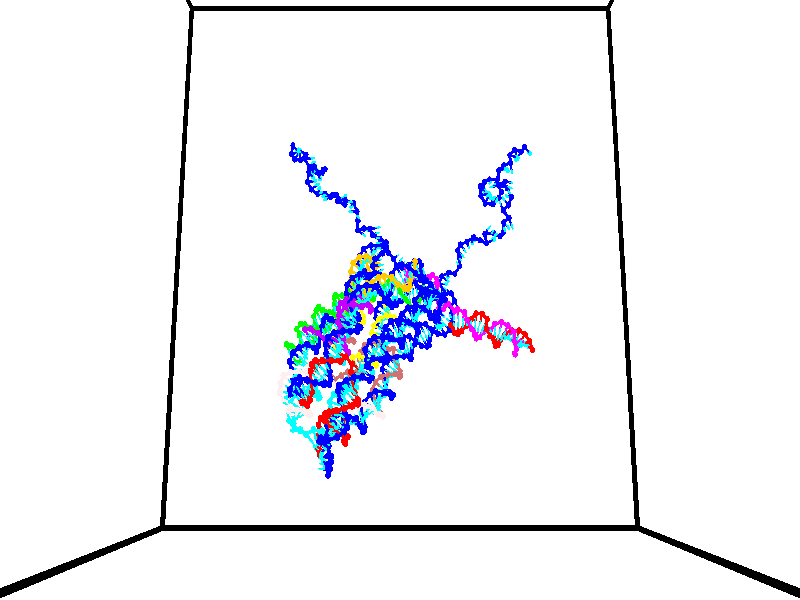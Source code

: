 // switches for output
#declare DRAW_BASES = 1; // possible values are 0, 1; only relevant for DNA ribbons
#declare DRAW_BASES_TYPE = 3; // possible values are 1, 2, 3; only relevant for DNA ribbons
#declare DRAW_FOG = 0; // set to 1 to enable fog

#include "colors.inc"

#include "transforms.inc"
background { rgb <1, 1, 1>}

#default {
   normal{
       ripples 0.25
       frequency 0.20
       turbulence 0.2
       lambda 5
   }
	finish {
		phong 0.1
		phong_size 40.
	}
}

// original window dimensions: 1024x640


// camera settings

camera {
	sky <0, 0.179814, -0.983701>
	up <0, 0.179814, -0.983701>
	right 1.6 * <1, 0, 0>
	location <35, 92.5046, 58.4545>
	look_at <35, 26.874, 46.4577>
	direction <0, -65.6306, -11.9968>
	angle 67.0682
}


# declare cpy_camera_pos = <35, 92.5046, 58.4545>;
# if (DRAW_FOG = 1)
fog {
	fog_type 2
	up vnormalize(cpy_camera_pos)
	color rgbt<1,1,1,0.3>
	distance 1e-5
	fog_alt 3e-3
	fog_offset 56
}
# end


// LIGHTS

# declare lum = 6;
global_settings {
	ambient_light rgb lum * <0.05, 0.05, 0.05>
	max_trace_level 15
}# declare cpy_direct_light_amount = 0.25;
light_source
{	1000 * <-1, -1.16351, -0.803887>,
	rgb lum * cpy_direct_light_amount
	parallel
}

light_source
{	1000 * <1, 1.16351, 0.803887>,
	rgb lum * cpy_direct_light_amount
	parallel
}

// strand 0

// nucleotide -1

// particle -1
sphere {
	<39.693871, 36.976753, 50.268810> 0.250000
	pigment { color rgbt <1,0,0,0> }
	no_shadow
}
cylinder {
	<39.680084, 36.578880, 50.230007>,  <39.671810, 36.340157, 50.206726>, 0.100000
	pigment { color rgbt <1,0,0,0> }
	no_shadow
}
cylinder {
	<39.680084, 36.578880, 50.230007>,  <39.693871, 36.976753, 50.268810>, 0.100000
	pigment { color rgbt <1,0,0,0> }
	no_shadow
}

// particle -1
sphere {
	<39.680084, 36.578880, 50.230007> 0.100000
	pigment { color rgbt <1,0,0,0> }
	no_shadow
}
sphere {
	0, 1
	scale<0.080000,0.200000,0.300000>
	matrix <0.983502, -0.016512, -0.180143,
		0.177585, -0.101614, 0.978845,
		-0.034468, -0.994687, -0.097005,
		39.669743, 36.280476, 50.200905>
	pigment { color rgbt <0,1,1,0> }
	no_shadow
}
cylinder {
	<40.091297, 36.623569, 50.823185>,  <39.693871, 36.976753, 50.268810>, 0.130000
	pigment { color rgbt <1,0,0,0> }
	no_shadow
}

// nucleotide -1

// particle -1
sphere {
	<40.091297, 36.623569, 50.823185> 0.250000
	pigment { color rgbt <1,0,0,0> }
	no_shadow
}
cylinder {
	<40.076405, 36.436615, 50.469875>,  <40.067471, 36.324444, 50.257889>, 0.100000
	pigment { color rgbt <1,0,0,0> }
	no_shadow
}
cylinder {
	<40.076405, 36.436615, 50.469875>,  <40.091297, 36.623569, 50.823185>, 0.100000
	pigment { color rgbt <1,0,0,0> }
	no_shadow
}

// particle -1
sphere {
	<40.076405, 36.436615, 50.469875> 0.100000
	pigment { color rgbt <1,0,0,0> }
	no_shadow
}
sphere {
	0, 1
	scale<0.080000,0.200000,0.300000>
	matrix <0.988126, -0.149072, 0.037231,
		-0.149072, -0.871395, 0.467384,
		-0.037231, -0.467384, -0.883270,
		40.065235, 36.296398, 50.204895>
	pigment { color rgbt <0,1,1,0> }
	no_shadow
}
cylinder {
	<40.468254, 36.051128, 50.854420>,  <40.091297, 36.623569, 50.823185>, 0.130000
	pigment { color rgbt <1,0,0,0> }
	no_shadow
}

// nucleotide -1

// particle -1
sphere {
	<40.468254, 36.051128, 50.854420> 0.250000
	pigment { color rgbt <1,0,0,0> }
	no_shadow
}
cylinder {
	<40.471043, 36.151325, 50.467182>,  <40.472717, 36.211445, 50.234840>, 0.100000
	pigment { color rgbt <1,0,0,0> }
	no_shadow
}
cylinder {
	<40.471043, 36.151325, 50.467182>,  <40.468254, 36.051128, 50.854420>, 0.100000
	pigment { color rgbt <1,0,0,0> }
	no_shadow
}

// particle -1
sphere {
	<40.471043, 36.151325, 50.467182> 0.100000
	pigment { color rgbt <1,0,0,0> }
	no_shadow
}
sphere {
	0, 1
	scale<0.080000,0.200000,0.300000>
	matrix <0.995501, -0.093220, -0.016951,
		-0.094492, -0.963620, -0.250015,
		0.006973, 0.250492, -0.968094,
		40.473133, 36.226471, 50.176754>
	pigment { color rgbt <0,1,1,0> }
	no_shadow
}
cylinder {
	<40.871773, 35.535385, 50.561897>,  <40.468254, 36.051128, 50.854420>, 0.130000
	pigment { color rgbt <1,0,0,0> }
	no_shadow
}

// nucleotide -1

// particle -1
sphere {
	<40.871773, 35.535385, 50.561897> 0.250000
	pigment { color rgbt <1,0,0,0> }
	no_shadow
}
cylinder {
	<40.903145, 35.862122, 50.333294>,  <40.921967, 36.058163, 50.196133>, 0.100000
	pigment { color rgbt <1,0,0,0> }
	no_shadow
}
cylinder {
	<40.903145, 35.862122, 50.333294>,  <40.871773, 35.535385, 50.561897>, 0.100000
	pigment { color rgbt <1,0,0,0> }
	no_shadow
}

// particle -1
sphere {
	<40.903145, 35.862122, 50.333294> 0.100000
	pigment { color rgbt <1,0,0,0> }
	no_shadow
}
sphere {
	0, 1
	scale<0.080000,0.200000,0.300000>
	matrix <0.996686, -0.051832, 0.062692,
		0.021588, -0.574527, -0.818201,
		0.078427, 0.816843, -0.571504,
		40.926674, 36.107174, 50.161842>
	pigment { color rgbt <0,1,1,0> }
	no_shadow
}
cylinder {
	<41.407284, 35.356373, 50.089962>,  <40.871773, 35.535385, 50.561897>, 0.130000
	pigment { color rgbt <1,0,0,0> }
	no_shadow
}

// nucleotide -1

// particle -1
sphere {
	<41.407284, 35.356373, 50.089962> 0.250000
	pigment { color rgbt <1,0,0,0> }
	no_shadow
}
cylinder {
	<41.357555, 35.752754, 50.069771>,  <41.327721, 35.990585, 50.057655>, 0.100000
	pigment { color rgbt <1,0,0,0> }
	no_shadow
}
cylinder {
	<41.357555, 35.752754, 50.069771>,  <41.407284, 35.356373, 50.089962>, 0.100000
	pigment { color rgbt <1,0,0,0> }
	no_shadow
}

// particle -1
sphere {
	<41.357555, 35.752754, 50.069771> 0.100000
	pigment { color rgbt <1,0,0,0> }
	no_shadow
}
sphere {
	0, 1
	scale<0.080000,0.200000,0.300000>
	matrix <0.988100, 0.118996, -0.097462,
		-0.090574, -0.061993, -0.993958,
		-0.124319, 0.990957, -0.050477,
		41.320259, 36.050041, 50.054626>
	pigment { color rgbt <0,1,1,0> }
	no_shadow
}
cylinder {
	<41.828407, 35.465809, 49.564358>,  <41.407284, 35.356373, 50.089962>, 0.130000
	pigment { color rgbt <1,0,0,0> }
	no_shadow
}

// nucleotide -1

// particle -1
sphere {
	<41.828407, 35.465809, 49.564358> 0.250000
	pigment { color rgbt <1,0,0,0> }
	no_shadow
}
cylinder {
	<41.765015, 35.801395, 49.772594>,  <41.726978, 36.002747, 49.897537>, 0.100000
	pigment { color rgbt <1,0,0,0> }
	no_shadow
}
cylinder {
	<41.765015, 35.801395, 49.772594>,  <41.828407, 35.465809, 49.564358>, 0.100000
	pigment { color rgbt <1,0,0,0> }
	no_shadow
}

// particle -1
sphere {
	<41.765015, 35.801395, 49.772594> 0.100000
	pigment { color rgbt <1,0,0,0> }
	no_shadow
}
sphere {
	0, 1
	scale<0.080000,0.200000,0.300000>
	matrix <0.976214, 0.054138, 0.209944,
		0.147953, 0.541478, -0.827594,
		-0.158484, 0.838970, 0.520588,
		41.717468, 36.053085, 49.928772>
	pigment { color rgbt <0,1,1,0> }
	no_shadow
}
cylinder {
	<42.219177, 35.978733, 49.196007>,  <41.828407, 35.465809, 49.564358>, 0.130000
	pigment { color rgbt <1,0,0,0> }
	no_shadow
}

// nucleotide -1

// particle -1
sphere {
	<42.219177, 35.978733, 49.196007> 0.250000
	pigment { color rgbt <1,0,0,0> }
	no_shadow
}
cylinder {
	<42.156334, 36.111172, 49.568176>,  <42.118626, 36.190636, 49.791477>, 0.100000
	pigment { color rgbt <1,0,0,0> }
	no_shadow
}
cylinder {
	<42.156334, 36.111172, 49.568176>,  <42.219177, 35.978733, 49.196007>, 0.100000
	pigment { color rgbt <1,0,0,0> }
	no_shadow
}

// particle -1
sphere {
	<42.156334, 36.111172, 49.568176> 0.100000
	pigment { color rgbt <1,0,0,0> }
	no_shadow
}
sphere {
	0, 1
	scale<0.080000,0.200000,0.300000>
	matrix <0.984993, 0.120699, 0.123374,
		-0.071453, 0.935845, -0.345091,
		-0.157111, 0.331097, 0.930425,
		42.109200, 36.210503, 49.847305>
	pigment { color rgbt <0,1,1,0> }
	no_shadow
}
cylinder {
	<42.732197, 36.467636, 49.322311>,  <42.219177, 35.978733, 49.196007>, 0.130000
	pigment { color rgbt <1,0,0,0> }
	no_shadow
}

// nucleotide -1

// particle -1
sphere {
	<42.732197, 36.467636, 49.322311> 0.250000
	pigment { color rgbt <1,0,0,0> }
	no_shadow
}
cylinder {
	<42.624882, 36.377819, 49.697033>,  <42.560493, 36.323929, 49.921867>, 0.100000
	pigment { color rgbt <1,0,0,0> }
	no_shadow
}
cylinder {
	<42.624882, 36.377819, 49.697033>,  <42.732197, 36.467636, 49.322311>, 0.100000
	pigment { color rgbt <1,0,0,0> }
	no_shadow
}

// particle -1
sphere {
	<42.624882, 36.377819, 49.697033> 0.100000
	pigment { color rgbt <1,0,0,0> }
	no_shadow
}
sphere {
	0, 1
	scale<0.080000,0.200000,0.300000>
	matrix <0.942803, 0.138518, 0.303209,
		-0.197848, 0.964568, 0.174539,
		-0.268289, -0.224546, 0.936803,
		42.544395, 36.310455, 49.978073>
	pigment { color rgbt <0,1,1,0> }
	no_shadow
}
cylinder {
	<43.122536, 36.959972, 49.822872>,  <42.732197, 36.467636, 49.322311>, 0.130000
	pigment { color rgbt <1,0,0,0> }
	no_shadow
}

// nucleotide -1

// particle -1
sphere {
	<43.122536, 36.959972, 49.822872> 0.250000
	pigment { color rgbt <1,0,0,0> }
	no_shadow
}
cylinder {
	<42.999714, 36.667797, 50.066898>,  <42.926022, 36.492493, 50.213314>, 0.100000
	pigment { color rgbt <1,0,0,0> }
	no_shadow
}
cylinder {
	<42.999714, 36.667797, 50.066898>,  <43.122536, 36.959972, 49.822872>, 0.100000
	pigment { color rgbt <1,0,0,0> }
	no_shadow
}

// particle -1
sphere {
	<42.999714, 36.667797, 50.066898> 0.100000
	pigment { color rgbt <1,0,0,0> }
	no_shadow
}
sphere {
	0, 1
	scale<0.080000,0.200000,0.300000>
	matrix <0.850276, 0.077392, 0.520615,
		-0.427490, 0.678584, 0.597308,
		-0.307054, -0.730435, 0.610068,
		42.907597, 36.448666, 50.249920>
	pigment { color rgbt <0,1,1,0> }
	no_shadow
}
cylinder {
	<42.989773, 37.111542, 50.559319>,  <43.122536, 36.959972, 49.822872>, 0.130000
	pigment { color rgbt <1,0,0,0> }
	no_shadow
}

// nucleotide -1

// particle -1
sphere {
	<42.989773, 37.111542, 50.559319> 0.250000
	pigment { color rgbt <1,0,0,0> }
	no_shadow
}
cylinder {
	<43.108292, 36.733173, 50.506500>,  <43.179401, 36.506153, 50.474808>, 0.100000
	pigment { color rgbt <1,0,0,0> }
	no_shadow
}
cylinder {
	<43.108292, 36.733173, 50.506500>,  <42.989773, 37.111542, 50.559319>, 0.100000
	pigment { color rgbt <1,0,0,0> }
	no_shadow
}

// particle -1
sphere {
	<43.108292, 36.733173, 50.506500> 0.100000
	pigment { color rgbt <1,0,0,0> }
	no_shadow
}
sphere {
	0, 1
	scale<0.080000,0.200000,0.300000>
	matrix <0.679265, 0.111511, 0.725371,
		-0.671422, -0.304618, 0.675574,
		0.296295, -0.945925, -0.132045,
		43.197182, 36.449394, 50.466888>
	pigment { color rgbt <0,1,1,0> }
	no_shadow
}
cylinder {
	<43.342369, 36.957577, 51.152554>,  <42.989773, 37.111542, 50.559319>, 0.130000
	pigment { color rgbt <1,0,0,0> }
	no_shadow
}

// nucleotide -1

// particle -1
sphere {
	<43.342369, 36.957577, 51.152554> 0.250000
	pigment { color rgbt <1,0,0,0> }
	no_shadow
}
cylinder {
	<43.425987, 36.624939, 50.946739>,  <43.476158, 36.425358, 50.823250>, 0.100000
	pigment { color rgbt <1,0,0,0> }
	no_shadow
}
cylinder {
	<43.425987, 36.624939, 50.946739>,  <43.342369, 36.957577, 51.152554>, 0.100000
	pigment { color rgbt <1,0,0,0> }
	no_shadow
}

// particle -1
sphere {
	<43.425987, 36.624939, 50.946739> 0.100000
	pigment { color rgbt <1,0,0,0> }
	no_shadow
}
sphere {
	0, 1
	scale<0.080000,0.200000,0.300000>
	matrix <0.863727, -0.089715, 0.495910,
		-0.458558, -0.548087, 0.699518,
		0.209045, -0.831596, -0.514537,
		43.488701, 36.375462, 50.792377>
	pigment { color rgbt <0,1,1,0> }
	no_shadow
}
cylinder {
	<43.779461, 36.596867, 51.536152>,  <43.342369, 36.957577, 51.152554>, 0.130000
	pigment { color rgbt <1,0,0,0> }
	no_shadow
}

// nucleotide -1

// particle -1
sphere {
	<43.779461, 36.596867, 51.536152> 0.250000
	pigment { color rgbt <1,0,0,0> }
	no_shadow
}
cylinder {
	<43.839085, 36.389977, 51.199043>,  <43.874859, 36.265842, 50.996777>, 0.100000
	pigment { color rgbt <1,0,0,0> }
	no_shadow
}
cylinder {
	<43.839085, 36.389977, 51.199043>,  <43.779461, 36.596867, 51.536152>, 0.100000
	pigment { color rgbt <1,0,0,0> }
	no_shadow
}

// particle -1
sphere {
	<43.839085, 36.389977, 51.199043> 0.100000
	pigment { color rgbt <1,0,0,0> }
	no_shadow
}
sphere {
	0, 1
	scale<0.080000,0.200000,0.300000>
	matrix <0.863791, -0.346732, 0.365571,
		-0.481297, -0.782469, 0.395089,
		0.149058, -0.517223, -0.842771,
		43.883801, 36.234810, 50.946213>
	pigment { color rgbt <0,1,1,0> }
	no_shadow
}
cylinder {
	<44.020760, 35.906208, 51.784500>,  <43.779461, 36.596867, 51.536152>, 0.130000
	pigment { color rgbt <1,0,0,0> }
	no_shadow
}

// nucleotide -1

// particle -1
sphere {
	<44.020760, 35.906208, 51.784500> 0.250000
	pigment { color rgbt <1,0,0,0> }
	no_shadow
}
cylinder {
	<44.144051, 35.913635, 51.404049>,  <44.218025, 35.918091, 51.175777>, 0.100000
	pigment { color rgbt <1,0,0,0> }
	no_shadow
}
cylinder {
	<44.144051, 35.913635, 51.404049>,  <44.020760, 35.906208, 51.784500>, 0.100000
	pigment { color rgbt <1,0,0,0> }
	no_shadow
}

// particle -1
sphere {
	<44.144051, 35.913635, 51.404049> 0.100000
	pigment { color rgbt <1,0,0,0> }
	no_shadow
}
sphere {
	0, 1
	scale<0.080000,0.200000,0.300000>
	matrix <0.876551, -0.394055, 0.276368,
		-0.369666, -0.918899, -0.137735,
		0.308229, 0.018568, -0.951131,
		44.236519, 35.919205, 51.118710>
	pigment { color rgbt <0,1,1,0> }
	no_shadow
}
cylinder {
	<44.346264, 35.214096, 51.639164>,  <44.020760, 35.906208, 51.784500>, 0.130000
	pigment { color rgbt <1,0,0,0> }
	no_shadow
}

// nucleotide -1

// particle -1
sphere {
	<44.346264, 35.214096, 51.639164> 0.250000
	pigment { color rgbt <1,0,0,0> }
	no_shadow
}
cylinder {
	<44.501953, 35.454491, 51.359932>,  <44.595367, 35.598728, 51.192394>, 0.100000
	pigment { color rgbt <1,0,0,0> }
	no_shadow
}
cylinder {
	<44.501953, 35.454491, 51.359932>,  <44.346264, 35.214096, 51.639164>, 0.100000
	pigment { color rgbt <1,0,0,0> }
	no_shadow
}

// particle -1
sphere {
	<44.501953, 35.454491, 51.359932> 0.100000
	pigment { color rgbt <1,0,0,0> }
	no_shadow
}
sphere {
	0, 1
	scale<0.080000,0.200000,0.300000>
	matrix <0.868570, -0.491812, 0.060877,
		-0.306739, -0.630028, -0.713426,
		0.389225, 0.600988, -0.698081,
		44.618721, 35.634789, 51.150509>
	pigment { color rgbt <0,1,1,0> }
	no_shadow
}
cylinder {
	<44.647736, 34.801155, 51.208282>,  <44.346264, 35.214096, 51.639164>, 0.130000
	pigment { color rgbt <1,0,0,0> }
	no_shadow
}

// nucleotide -1

// particle -1
sphere {
	<44.647736, 34.801155, 51.208282> 0.250000
	pigment { color rgbt <1,0,0,0> }
	no_shadow
}
cylinder {
	<44.841293, 35.142178, 51.129292>,  <44.957428, 35.346790, 51.081898>, 0.100000
	pigment { color rgbt <1,0,0,0> }
	no_shadow
}
cylinder {
	<44.841293, 35.142178, 51.129292>,  <44.647736, 34.801155, 51.208282>, 0.100000
	pigment { color rgbt <1,0,0,0> }
	no_shadow
}

// particle -1
sphere {
	<44.841293, 35.142178, 51.129292> 0.100000
	pigment { color rgbt <1,0,0,0> }
	no_shadow
}
sphere {
	0, 1
	scale<0.080000,0.200000,0.300000>
	matrix <0.871782, -0.489323, 0.023670,
		-0.076452, -0.183613, -0.980021,
		0.483893, 0.852555, -0.197480,
		44.986462, 35.397945, 51.070049>
	pigment { color rgbt <0,1,1,0> }
	no_shadow
}
cylinder {
	<45.116734, 34.641621, 50.697426>,  <44.647736, 34.801155, 51.208282>, 0.130000
	pigment { color rgbt <1,0,0,0> }
	no_shadow
}

// nucleotide -1

// particle -1
sphere {
	<45.116734, 34.641621, 50.697426> 0.250000
	pigment { color rgbt <1,0,0,0> }
	no_shadow
}
cylinder {
	<45.249432, 34.975273, 50.873688>,  <45.329048, 35.175465, 50.979446>, 0.100000
	pigment { color rgbt <1,0,0,0> }
	no_shadow
}
cylinder {
	<45.249432, 34.975273, 50.873688>,  <45.116734, 34.641621, 50.697426>, 0.100000
	pigment { color rgbt <1,0,0,0> }
	no_shadow
}

// particle -1
sphere {
	<45.249432, 34.975273, 50.873688> 0.100000
	pigment { color rgbt <1,0,0,0> }
	no_shadow
}
sphere {
	0, 1
	scale<0.080000,0.200000,0.300000>
	matrix <0.902465, -0.416665, 0.109306,
		0.274782, 0.361417, -0.890995,
		0.331742, 0.834127, 0.440658,
		45.348953, 35.225510, 51.005886>
	pigment { color rgbt <0,1,1,0> }
	no_shadow
}
cylinder {
	<45.814007, 34.632347, 50.345554>,  <45.116734, 34.641621, 50.697426>, 0.130000
	pigment { color rgbt <1,0,0,0> }
	no_shadow
}

// nucleotide -1

// particle -1
sphere {
	<45.814007, 34.632347, 50.345554> 0.250000
	pigment { color rgbt <1,0,0,0> }
	no_shadow
}
cylinder {
	<45.820190, 34.869720, 50.667446>,  <45.823902, 35.012146, 50.860580>, 0.100000
	pigment { color rgbt <1,0,0,0> }
	no_shadow
}
cylinder {
	<45.820190, 34.869720, 50.667446>,  <45.814007, 34.632347, 50.345554>, 0.100000
	pigment { color rgbt <1,0,0,0> }
	no_shadow
}

// particle -1
sphere {
	<45.820190, 34.869720, 50.667446> 0.100000
	pigment { color rgbt <1,0,0,0> }
	no_shadow
}
sphere {
	0, 1
	scale<0.080000,0.200000,0.300000>
	matrix <0.966742, -0.214356, 0.139503,
		0.255286, 0.775813, -0.577013,
		0.015459, 0.593436, 0.804733,
		45.824829, 35.047752, 50.908867>
	pigment { color rgbt <0,1,1,0> }
	no_shadow
}
cylinder {
	<46.464230, 34.934032, 50.419594>,  <45.814007, 34.632347, 50.345554>, 0.130000
	pigment { color rgbt <1,0,0,0> }
	no_shadow
}

// nucleotide -1

// particle -1
sphere {
	<46.464230, 34.934032, 50.419594> 0.250000
	pigment { color rgbt <1,0,0,0> }
	no_shadow
}
cylinder {
	<46.340031, 34.979870, 50.797050>,  <46.265511, 35.007374, 51.023525>, 0.100000
	pigment { color rgbt <1,0,0,0> }
	no_shadow
}
cylinder {
	<46.340031, 34.979870, 50.797050>,  <46.464230, 34.934032, 50.419594>, 0.100000
	pigment { color rgbt <1,0,0,0> }
	no_shadow
}

// particle -1
sphere {
	<46.340031, 34.979870, 50.797050> 0.100000
	pigment { color rgbt <1,0,0,0> }
	no_shadow
}
sphere {
	0, 1
	scale<0.080000,0.200000,0.300000>
	matrix <0.918976, -0.217634, 0.328813,
		0.243049, 0.969280, -0.037735,
		-0.310499, 0.114595, 0.943641,
		46.246880, 35.014248, 51.080143>
	pigment { color rgbt <0,1,1,0> }
	no_shadow
}
cylinder {
	<46.918400, 35.398689, 50.773285>,  <46.464230, 34.934032, 50.419594>, 0.130000
	pigment { color rgbt <1,0,0,0> }
	no_shadow
}

// nucleotide -1

// particle -1
sphere {
	<46.918400, 35.398689, 50.773285> 0.250000
	pigment { color rgbt <1,0,0,0> }
	no_shadow
}
cylinder {
	<46.741356, 35.193054, 51.067173>,  <46.635132, 35.069675, 51.243507>, 0.100000
	pigment { color rgbt <1,0,0,0> }
	no_shadow
}
cylinder {
	<46.741356, 35.193054, 51.067173>,  <46.918400, 35.398689, 50.773285>, 0.100000
	pigment { color rgbt <1,0,0,0> }
	no_shadow
}

// particle -1
sphere {
	<46.741356, 35.193054, 51.067173> 0.100000
	pigment { color rgbt <1,0,0,0> }
	no_shadow
}
sphere {
	0, 1
	scale<0.080000,0.200000,0.300000>
	matrix <0.896601, -0.240638, 0.371752,
		-0.014310, 0.823292, 0.567438,
		-0.442608, -0.514085, 0.734721,
		46.608574, 35.038830, 51.287590>
	pigment { color rgbt <0,1,1,0> }
	no_shadow
}
cylinder {
	<47.299503, 35.583832, 51.347443>,  <46.918400, 35.398689, 50.773285>, 0.130000
	pigment { color rgbt <1,0,0,0> }
	no_shadow
}

// nucleotide -1

// particle -1
sphere {
	<47.299503, 35.583832, 51.347443> 0.250000
	pigment { color rgbt <1,0,0,0> }
	no_shadow
}
cylinder {
	<47.123779, 35.232220, 51.421535>,  <47.018345, 35.021252, 51.465992>, 0.100000
	pigment { color rgbt <1,0,0,0> }
	no_shadow
}
cylinder {
	<47.123779, 35.232220, 51.421535>,  <47.299503, 35.583832, 51.347443>, 0.100000
	pigment { color rgbt <1,0,0,0> }
	no_shadow
}

// particle -1
sphere {
	<47.123779, 35.232220, 51.421535> 0.100000
	pigment { color rgbt <1,0,0,0> }
	no_shadow
}
sphere {
	0, 1
	scale<0.080000,0.200000,0.300000>
	matrix <0.898106, -0.425104, 0.112662,
		-0.020289, 0.215855, 0.976215,
		-0.439311, -0.879030, 0.185235,
		46.991985, 34.968510, 51.477104>
	pigment { color rgbt <0,1,1,0> }
	no_shadow
}
cylinder {
	<47.596451, 35.317688, 52.001080>,  <47.299503, 35.583832, 51.347443>, 0.130000
	pigment { color rgbt <1,0,0,0> }
	no_shadow
}

// nucleotide -1

// particle -1
sphere {
	<47.596451, 35.317688, 52.001080> 0.250000
	pigment { color rgbt <1,0,0,0> }
	no_shadow
}
cylinder {
	<47.455978, 34.983543, 51.831921>,  <47.371696, 34.783054, 51.730427>, 0.100000
	pigment { color rgbt <1,0,0,0> }
	no_shadow
}
cylinder {
	<47.455978, 34.983543, 51.831921>,  <47.596451, 35.317688, 52.001080>, 0.100000
	pigment { color rgbt <1,0,0,0> }
	no_shadow
}

// particle -1
sphere {
	<47.455978, 34.983543, 51.831921> 0.100000
	pigment { color rgbt <1,0,0,0> }
	no_shadow
}
sphere {
	0, 1
	scale<0.080000,0.200000,0.300000>
	matrix <0.841680, -0.479518, 0.248268,
		-0.410180, -0.268756, 0.871506,
		-0.351180, -0.835364, -0.422895,
		47.350624, 34.732933, 51.705051>
	pigment { color rgbt <0,1,1,0> }
	no_shadow
}
// strand 1

// nucleotide -1

// particle -1
sphere {
	<24.120682, 34.957901, 51.547661> 0.250000
	pigment { color rgbt <0,1,0,0> }
	no_shadow
}
cylinder {
	<24.300554, 35.002991, 51.902081>,  <24.408478, 35.030045, 52.114731>, 0.100000
	pigment { color rgbt <0,1,0,0> }
	no_shadow
}
cylinder {
	<24.300554, 35.002991, 51.902081>,  <24.120682, 34.957901, 51.547661>, 0.100000
	pigment { color rgbt <0,1,0,0> }
	no_shadow
}

// particle -1
sphere {
	<24.300554, 35.002991, 51.902081> 0.100000
	pigment { color rgbt <0,1,0,0> }
	no_shadow
}
sphere {
	0, 1
	scale<0.080000,0.200000,0.300000>
	matrix <0.798715, 0.393284, -0.455392,
		-0.399803, 0.912480, 0.086815,
		0.449680, 0.112727, 0.886048,
		24.435459, 35.036808, 52.167896>
	pigment { color rgbt <0,1,1,0> }
	no_shadow
}
cylinder {
	<24.238251, 35.604599, 51.580326>,  <24.120682, 34.957901, 51.547661>, 0.130000
	pigment { color rgbt <0,1,0,0> }
	no_shadow
}

// nucleotide -1

// particle -1
sphere {
	<24.238251, 35.604599, 51.580326> 0.250000
	pigment { color rgbt <0,1,0,0> }
	no_shadow
}
cylinder {
	<24.520426, 35.414383, 51.790550>,  <24.689732, 35.300255, 51.916687>, 0.100000
	pigment { color rgbt <0,1,0,0> }
	no_shadow
}
cylinder {
	<24.520426, 35.414383, 51.790550>,  <24.238251, 35.604599, 51.580326>, 0.100000
	pigment { color rgbt <0,1,0,0> }
	no_shadow
}

// particle -1
sphere {
	<24.520426, 35.414383, 51.790550> 0.100000
	pigment { color rgbt <0,1,0,0> }
	no_shadow
}
sphere {
	0, 1
	scale<0.080000,0.200000,0.300000>
	matrix <0.707167, 0.522088, -0.476801,
		-0.047653, 0.708016, 0.704587,
		0.705439, -0.475540, 0.525564,
		24.732058, 35.271721, 51.948219>
	pigment { color rgbt <0,1,1,0> }
	no_shadow
}
cylinder {
	<24.821175, 36.129574, 51.805904>,  <24.238251, 35.604599, 51.580326>, 0.130000
	pigment { color rgbt <0,1,0,0> }
	no_shadow
}

// nucleotide -1

// particle -1
sphere {
	<24.821175, 36.129574, 51.805904> 0.250000
	pigment { color rgbt <0,1,0,0> }
	no_shadow
}
cylinder {
	<24.965961, 35.759029, 51.847534>,  <25.052834, 35.536701, 51.872513>, 0.100000
	pigment { color rgbt <0,1,0,0> }
	no_shadow
}
cylinder {
	<24.965961, 35.759029, 51.847534>,  <24.821175, 36.129574, 51.805904>, 0.100000
	pigment { color rgbt <0,1,0,0> }
	no_shadow
}

// particle -1
sphere {
	<24.965961, 35.759029, 51.847534> 0.100000
	pigment { color rgbt <0,1,0,0> }
	no_shadow
}
sphere {
	0, 1
	scale<0.080000,0.200000,0.300000>
	matrix <0.828356, 0.268431, -0.491702,
		0.427558, 0.264192, 0.864521,
		0.361968, -0.926362, 0.104075,
		25.074553, 35.481121, 51.878757>
	pigment { color rgbt <0,1,1,0> }
	no_shadow
}
cylinder {
	<25.450443, 36.267197, 52.036236>,  <24.821175, 36.129574, 51.805904>, 0.130000
	pigment { color rgbt <0,1,0,0> }
	no_shadow
}

// nucleotide -1

// particle -1
sphere {
	<25.450443, 36.267197, 52.036236> 0.250000
	pigment { color rgbt <0,1,0,0> }
	no_shadow
}
cylinder {
	<25.467791, 35.892292, 51.897865>,  <25.478199, 35.667351, 51.814842>, 0.100000
	pigment { color rgbt <0,1,0,0> }
	no_shadow
}
cylinder {
	<25.467791, 35.892292, 51.897865>,  <25.450443, 36.267197, 52.036236>, 0.100000
	pigment { color rgbt <0,1,0,0> }
	no_shadow
}

// particle -1
sphere {
	<25.467791, 35.892292, 51.897865> 0.100000
	pigment { color rgbt <0,1,0,0> }
	no_shadow
}
sphere {
	0, 1
	scale<0.080000,0.200000,0.300000>
	matrix <0.810703, 0.235367, -0.536063,
		0.583849, -0.257198, 0.770045,
		0.043369, -0.937257, -0.345930,
		25.480801, 35.611115, 51.794086>
	pigment { color rgbt <0,1,1,0> }
	no_shadow
}
cylinder {
	<26.124475, 36.173298, 51.843037>,  <25.450443, 36.267197, 52.036236>, 0.130000
	pigment { color rgbt <0,1,0,0> }
	no_shadow
}

// nucleotide -1

// particle -1
sphere {
	<26.124475, 36.173298, 51.843037> 0.250000
	pigment { color rgbt <0,1,0,0> }
	no_shadow
}
cylinder {
	<25.989359, 35.845634, 51.657616>,  <25.908289, 35.649036, 51.546364>, 0.100000
	pigment { color rgbt <0,1,0,0> }
	no_shadow
}
cylinder {
	<25.989359, 35.845634, 51.657616>,  <26.124475, 36.173298, 51.843037>, 0.100000
	pigment { color rgbt <0,1,0,0> }
	no_shadow
}

// particle -1
sphere {
	<25.989359, 35.845634, 51.657616> 0.100000
	pigment { color rgbt <0,1,0,0> }
	no_shadow
}
sphere {
	0, 1
	scale<0.080000,0.200000,0.300000>
	matrix <0.719980, 0.092341, -0.687824,
		0.606239, -0.566091, 0.558583,
		-0.337791, -0.819154, -0.463556,
		25.888021, 35.599888, 51.518551>
	pigment { color rgbt <0,1,1,0> }
	no_shadow
}
cylinder {
	<26.702072, 35.696774, 51.536236>,  <26.124475, 36.173298, 51.843037>, 0.130000
	pigment { color rgbt <0,1,0,0> }
	no_shadow
}

// nucleotide -1

// particle -1
sphere {
	<26.702072, 35.696774, 51.536236> 0.250000
	pigment { color rgbt <0,1,0,0> }
	no_shadow
}
cylinder {
	<26.412344, 35.554508, 51.299980>,  <26.238506, 35.469147, 51.158226>, 0.100000
	pigment { color rgbt <0,1,0,0> }
	no_shadow
}
cylinder {
	<26.412344, 35.554508, 51.299980>,  <26.702072, 35.696774, 51.536236>, 0.100000
	pigment { color rgbt <0,1,0,0> }
	no_shadow
}

// particle -1
sphere {
	<26.412344, 35.554508, 51.299980> 0.100000
	pigment { color rgbt <0,1,0,0> }
	no_shadow
}
sphere {
	0, 1
	scale<0.080000,0.200000,0.300000>
	matrix <0.672610, -0.176273, -0.718696,
		0.151501, -0.917840, 0.366902,
		-0.724323, -0.355666, -0.590643,
		26.195047, 35.447807, 51.122787>
	pigment { color rgbt <0,1,1,0> }
	no_shadow
}
cylinder {
	<26.920191, 35.077450, 51.198349>,  <26.702072, 35.696774, 51.536236>, 0.130000
	pigment { color rgbt <0,1,0,0> }
	no_shadow
}

// nucleotide -1

// particle -1
sphere {
	<26.920191, 35.077450, 51.198349> 0.250000
	pigment { color rgbt <0,1,0,0> }
	no_shadow
}
cylinder {
	<26.618029, 35.213070, 50.974060>,  <26.436731, 35.294441, 50.839485>, 0.100000
	pigment { color rgbt <0,1,0,0> }
	no_shadow
}
cylinder {
	<26.618029, 35.213070, 50.974060>,  <26.920191, 35.077450, 51.198349>, 0.100000
	pigment { color rgbt <0,1,0,0> }
	no_shadow
}

// particle -1
sphere {
	<26.618029, 35.213070, 50.974060> 0.100000
	pigment { color rgbt <0,1,0,0> }
	no_shadow
}
sphere {
	0, 1
	scale<0.080000,0.200000,0.300000>
	matrix <0.604090, 0.028831, -0.796394,
		-0.253853, -0.940326, -0.226597,
		-0.755403, 0.339051, -0.560723,
		26.391407, 35.314785, 50.805843>
	pigment { color rgbt <0,1,1,0> }
	no_shadow
}
cylinder {
	<26.887661, 34.661301, 50.614094>,  <26.920191, 35.077450, 51.198349>, 0.130000
	pigment { color rgbt <0,1,0,0> }
	no_shadow
}

// nucleotide -1

// particle -1
sphere {
	<26.887661, 34.661301, 50.614094> 0.250000
	pigment { color rgbt <0,1,0,0> }
	no_shadow
}
cylinder {
	<26.741970, 35.021763, 50.520065>,  <26.654556, 35.238041, 50.463650>, 0.100000
	pigment { color rgbt <0,1,0,0> }
	no_shadow
}
cylinder {
	<26.741970, 35.021763, 50.520065>,  <26.887661, 34.661301, 50.614094>, 0.100000
	pigment { color rgbt <0,1,0,0> }
	no_shadow
}

// particle -1
sphere {
	<26.741970, 35.021763, 50.520065> 0.100000
	pigment { color rgbt <0,1,0,0> }
	no_shadow
}
sphere {
	0, 1
	scale<0.080000,0.200000,0.300000>
	matrix <0.668092, 0.076970, -0.740087,
		-0.648840, -0.426609, -0.630089,
		-0.364225, 0.901155, -0.235073,
		26.632702, 35.292110, 50.449543>
	pigment { color rgbt <0,1,1,0> }
	no_shadow
}
cylinder {
	<26.773855, 34.576916, 49.898762>,  <26.887661, 34.661301, 50.614094>, 0.130000
	pigment { color rgbt <0,1,0,0> }
	no_shadow
}

// nucleotide -1

// particle -1
sphere {
	<26.773855, 34.576916, 49.898762> 0.250000
	pigment { color rgbt <0,1,0,0> }
	no_shadow
}
cylinder {
	<26.784101, 34.960869, 50.010452>,  <26.790249, 35.191242, 50.077469>, 0.100000
	pigment { color rgbt <0,1,0,0> }
	no_shadow
}
cylinder {
	<26.784101, 34.960869, 50.010452>,  <26.773855, 34.576916, 49.898762>, 0.100000
	pigment { color rgbt <0,1,0,0> }
	no_shadow
}

// particle -1
sphere {
	<26.784101, 34.960869, 50.010452> 0.100000
	pigment { color rgbt <0,1,0,0> }
	no_shadow
}
sphere {
	0, 1
	scale<0.080000,0.200000,0.300000>
	matrix <0.693264, 0.184185, -0.696750,
		-0.720229, 0.211426, -0.660734,
		0.025613, 0.959883, 0.279230,
		26.791786, 35.248833, 50.094223>
	pigment { color rgbt <0,1,1,0> }
	no_shadow
}
cylinder {
	<26.677019, 34.927555, 49.289295>,  <26.773855, 34.576916, 49.898762>, 0.130000
	pigment { color rgbt <0,1,0,0> }
	no_shadow
}

// nucleotide -1

// particle -1
sphere {
	<26.677019, 34.927555, 49.289295> 0.250000
	pigment { color rgbt <0,1,0,0> }
	no_shadow
}
cylinder {
	<26.844439, 35.203655, 49.525387>,  <26.944889, 35.369316, 49.667042>, 0.100000
	pigment { color rgbt <0,1,0,0> }
	no_shadow
}
cylinder {
	<26.844439, 35.203655, 49.525387>,  <26.677019, 34.927555, 49.289295>, 0.100000
	pigment { color rgbt <0,1,0,0> }
	no_shadow
}

// particle -1
sphere {
	<26.844439, 35.203655, 49.525387> 0.100000
	pigment { color rgbt <0,1,0,0> }
	no_shadow
}
sphere {
	0, 1
	scale<0.080000,0.200000,0.300000>
	matrix <0.751272, 0.102023, -0.652060,
		-0.510303, 0.716340, -0.475866,
		0.418547, 0.690252, 0.590229,
		26.970003, 35.410732, 49.702454>
	pigment { color rgbt <0,1,1,0> }
	no_shadow
}
cylinder {
	<26.952282, 35.403168, 48.857410>,  <26.677019, 34.927555, 49.289295>, 0.130000
	pigment { color rgbt <0,1,0,0> }
	no_shadow
}

// nucleotide -1

// particle -1
sphere {
	<26.952282, 35.403168, 48.857410> 0.250000
	pigment { color rgbt <0,1,0,0> }
	no_shadow
}
cylinder {
	<27.142361, 35.501606, 49.195316>,  <27.256409, 35.560669, 49.398060>, 0.100000
	pigment { color rgbt <0,1,0,0> }
	no_shadow
}
cylinder {
	<27.142361, 35.501606, 49.195316>,  <26.952282, 35.403168, 48.857410>, 0.100000
	pigment { color rgbt <0,1,0,0> }
	no_shadow
}

// particle -1
sphere {
	<27.142361, 35.501606, 49.195316> 0.100000
	pigment { color rgbt <0,1,0,0> }
	no_shadow
}
sphere {
	0, 1
	scale<0.080000,0.200000,0.300000>
	matrix <0.846843, 0.132694, -0.515023,
		-0.238841, 0.960119, -0.145349,
		0.475196, 0.246096, 0.844763,
		27.284920, 35.575436, 49.448746>
	pigment { color rgbt <0,1,1,0> }
	no_shadow
}
cylinder {
	<27.273474, 35.942635, 48.658211>,  <26.952282, 35.403168, 48.857410>, 0.130000
	pigment { color rgbt <0,1,0,0> }
	no_shadow
}

// nucleotide -1

// particle -1
sphere {
	<27.273474, 35.942635, 48.658211> 0.250000
	pigment { color rgbt <0,1,0,0> }
	no_shadow
}
cylinder {
	<27.463175, 35.832138, 48.992580>,  <27.576996, 35.765842, 49.193203>, 0.100000
	pigment { color rgbt <0,1,0,0> }
	no_shadow
}
cylinder {
	<27.463175, 35.832138, 48.992580>,  <27.273474, 35.942635, 48.658211>, 0.100000
	pigment { color rgbt <0,1,0,0> }
	no_shadow
}

// particle -1
sphere {
	<27.463175, 35.832138, 48.992580> 0.100000
	pigment { color rgbt <0,1,0,0> }
	no_shadow
}
sphere {
	0, 1
	scale<0.080000,0.200000,0.300000>
	matrix <0.874385, 0.258495, -0.410648,
		-0.102646, 0.925674, 0.364131,
		0.474252, -0.276239, 0.835929,
		27.605450, 35.749268, 49.243359>
	pigment { color rgbt <0,1,1,0> }
	no_shadow
}
cylinder {
	<27.738295, 36.540890, 49.002838>,  <27.273474, 35.942635, 48.658211>, 0.130000
	pigment { color rgbt <0,1,0,0> }
	no_shadow
}

// nucleotide -1

// particle -1
sphere {
	<27.738295, 36.540890, 49.002838> 0.250000
	pigment { color rgbt <0,1,0,0> }
	no_shadow
}
cylinder {
	<27.885311, 36.187740, 49.119759>,  <27.973520, 35.975849, 49.189911>, 0.100000
	pigment { color rgbt <0,1,0,0> }
	no_shadow
}
cylinder {
	<27.885311, 36.187740, 49.119759>,  <27.738295, 36.540890, 49.002838>, 0.100000
	pigment { color rgbt <0,1,0,0> }
	no_shadow
}

// particle -1
sphere {
	<27.885311, 36.187740, 49.119759> 0.100000
	pigment { color rgbt <0,1,0,0> }
	no_shadow
}
sphere {
	0, 1
	scale<0.080000,0.200000,0.300000>
	matrix <0.906974, 0.270755, -0.322631,
		0.205700, 0.383693, 0.900259,
		0.367541, -0.882877, 0.292305,
		27.995573, 35.922878, 49.207451>
	pigment { color rgbt <0,1,1,0> }
	no_shadow
}
cylinder {
	<28.418303, 36.738689, 49.235428>,  <27.738295, 36.540890, 49.002838>, 0.130000
	pigment { color rgbt <0,1,0,0> }
	no_shadow
}

// nucleotide -1

// particle -1
sphere {
	<28.418303, 36.738689, 49.235428> 0.250000
	pigment { color rgbt <0,1,0,0> }
	no_shadow
}
cylinder {
	<28.437851, 36.341469, 49.192596>,  <28.449579, 36.103138, 49.166897>, 0.100000
	pigment { color rgbt <0,1,0,0> }
	no_shadow
}
cylinder {
	<28.437851, 36.341469, 49.192596>,  <28.418303, 36.738689, 49.235428>, 0.100000
	pigment { color rgbt <0,1,0,0> }
	no_shadow
}

// particle -1
sphere {
	<28.437851, 36.341469, 49.192596> 0.100000
	pigment { color rgbt <0,1,0,0> }
	no_shadow
}
sphere {
	0, 1
	scale<0.080000,0.200000,0.300000>
	matrix <0.947379, 0.080045, -0.309945,
		0.316361, -0.086297, 0.944705,
		0.048871, -0.993049, -0.107079,
		28.452513, 36.043552, 49.160473>
	pigment { color rgbt <0,1,1,0> }
	no_shadow
}
cylinder {
	<29.042557, 36.501270, 49.506958>,  <28.418303, 36.738689, 49.235428>, 0.130000
	pigment { color rgbt <0,1,0,0> }
	no_shadow
}

// nucleotide -1

// particle -1
sphere {
	<29.042557, 36.501270, 49.506958> 0.250000
	pigment { color rgbt <0,1,0,0> }
	no_shadow
}
cylinder {
	<28.934370, 36.224442, 49.239262>,  <28.869459, 36.058346, 49.078644>, 0.100000
	pigment { color rgbt <0,1,0,0> }
	no_shadow
}
cylinder {
	<28.934370, 36.224442, 49.239262>,  <29.042557, 36.501270, 49.506958>, 0.100000
	pigment { color rgbt <0,1,0,0> }
	no_shadow
}

// particle -1
sphere {
	<28.934370, 36.224442, 49.239262> 0.100000
	pigment { color rgbt <0,1,0,0> }
	no_shadow
}
sphere {
	0, 1
	scale<0.080000,0.200000,0.300000>
	matrix <0.941206, -0.043914, -0.334965,
		0.202431, -0.720491, 0.663260,
		-0.270466, -0.692072, -0.669241,
		28.853230, 36.016819, 49.038490>
	pigment { color rgbt <0,1,1,0> }
	no_shadow
}
cylinder {
	<29.581347, 35.946602, 49.551746>,  <29.042557, 36.501270, 49.506958>, 0.130000
	pigment { color rgbt <0,1,0,0> }
	no_shadow
}

// nucleotide -1

// particle -1
sphere {
	<29.581347, 35.946602, 49.551746> 0.250000
	pigment { color rgbt <0,1,0,0> }
	no_shadow
}
cylinder {
	<29.412430, 35.897793, 49.192463>,  <29.311081, 35.868507, 48.976891>, 0.100000
	pigment { color rgbt <0,1,0,0> }
	no_shadow
}
cylinder {
	<29.412430, 35.897793, 49.192463>,  <29.581347, 35.946602, 49.551746>, 0.100000
	pigment { color rgbt <0,1,0,0> }
	no_shadow
}

// particle -1
sphere {
	<29.412430, 35.897793, 49.192463> 0.100000
	pigment { color rgbt <0,1,0,0> }
	no_shadow
}
sphere {
	0, 1
	scale<0.080000,0.200000,0.300000>
	matrix <0.898869, -0.184346, -0.397556,
		-0.117071, -0.975257, 0.187530,
		-0.422290, -0.122023, -0.898210,
		29.285744, 35.861187, 48.923000>
	pigment { color rgbt <0,1,1,0> }
	no_shadow
}
cylinder {
	<30.017117, 35.418911, 49.156017>,  <29.581347, 35.946602, 49.551746>, 0.130000
	pigment { color rgbt <0,1,0,0> }
	no_shadow
}

// nucleotide -1

// particle -1
sphere {
	<30.017117, 35.418911, 49.156017> 0.250000
	pigment { color rgbt <0,1,0,0> }
	no_shadow
}
cylinder {
	<29.796932, 35.564651, 48.855553>,  <29.664822, 35.652096, 48.675274>, 0.100000
	pigment { color rgbt <0,1,0,0> }
	no_shadow
}
cylinder {
	<29.796932, 35.564651, 48.855553>,  <30.017117, 35.418911, 49.156017>, 0.100000
	pigment { color rgbt <0,1,0,0> }
	no_shadow
}

// particle -1
sphere {
	<29.796932, 35.564651, 48.855553> 0.100000
	pigment { color rgbt <0,1,0,0> }
	no_shadow
}
sphere {
	0, 1
	scale<0.080000,0.200000,0.300000>
	matrix <0.702463, -0.284074, -0.652570,
		-0.451152, -0.886875, -0.099575,
		-0.550462, 0.364356, -0.751157,
		29.631794, 35.673958, 48.630207>
	pigment { color rgbt <0,1,1,0> }
	no_shadow
}
cylinder {
	<30.220362, 34.917389, 48.633335>,  <30.017117, 35.418911, 49.156017>, 0.130000
	pigment { color rgbt <0,1,0,0> }
	no_shadow
}

// nucleotide -1

// particle -1
sphere {
	<30.220362, 34.917389, 48.633335> 0.250000
	pigment { color rgbt <0,1,0,0> }
	no_shadow
}
cylinder {
	<30.054716, 35.230583, 48.447674>,  <29.955328, 35.418499, 48.336277>, 0.100000
	pigment { color rgbt <0,1,0,0> }
	no_shadow
}
cylinder {
	<30.054716, 35.230583, 48.447674>,  <30.220362, 34.917389, 48.633335>, 0.100000
	pigment { color rgbt <0,1,0,0> }
	no_shadow
}

// particle -1
sphere {
	<30.054716, 35.230583, 48.447674> 0.100000
	pigment { color rgbt <0,1,0,0> }
	no_shadow
}
sphere {
	0, 1
	scale<0.080000,0.200000,0.300000>
	matrix <0.820384, 0.100164, -0.562972,
		-0.394307, -0.613922, -0.683828,
		-0.414116, 0.782986, -0.464156,
		29.930481, 35.465481, 48.308426>
	pigment { color rgbt <0,1,1,0> }
	no_shadow
}
cylinder {
	<30.234406, 34.747253, 47.847668>,  <30.220362, 34.917389, 48.633335>, 0.130000
	pigment { color rgbt <0,1,0,0> }
	no_shadow
}

// nucleotide -1

// particle -1
sphere {
	<30.234406, 34.747253, 47.847668> 0.250000
	pigment { color rgbt <0,1,0,0> }
	no_shadow
}
cylinder {
	<30.213963, 35.143654, 47.897144>,  <30.201696, 35.381496, 47.926830>, 0.100000
	pigment { color rgbt <0,1,0,0> }
	no_shadow
}
cylinder {
	<30.213963, 35.143654, 47.897144>,  <30.234406, 34.747253, 47.847668>, 0.100000
	pigment { color rgbt <0,1,0,0> }
	no_shadow
}

// particle -1
sphere {
	<30.213963, 35.143654, 47.897144> 0.100000
	pigment { color rgbt <0,1,0,0> }
	no_shadow
}
sphere {
	0, 1
	scale<0.080000,0.200000,0.300000>
	matrix <0.771798, 0.117792, -0.624862,
		-0.633810, 0.063530, -0.770875,
		-0.051105, 0.991004, 0.123690,
		30.198631, 35.440956, 47.934250>
	pigment { color rgbt <0,1,1,0> }
	no_shadow
}
cylinder {
	<30.183138, 35.045742, 47.183189>,  <30.234406, 34.747253, 47.847668>, 0.130000
	pigment { color rgbt <0,1,0,0> }
	no_shadow
}

// nucleotide -1

// particle -1
sphere {
	<30.183138, 35.045742, 47.183189> 0.250000
	pigment { color rgbt <0,1,0,0> }
	no_shadow
}
cylinder {
	<30.303288, 35.362316, 47.396133>,  <30.375378, 35.552261, 47.523899>, 0.100000
	pigment { color rgbt <0,1,0,0> }
	no_shadow
}
cylinder {
	<30.303288, 35.362316, 47.396133>,  <30.183138, 35.045742, 47.183189>, 0.100000
	pigment { color rgbt <0,1,0,0> }
	no_shadow
}

// particle -1
sphere {
	<30.303288, 35.362316, 47.396133> 0.100000
	pigment { color rgbt <0,1,0,0> }
	no_shadow
}
sphere {
	0, 1
	scale<0.080000,0.200000,0.300000>
	matrix <0.831159, 0.056620, -0.553145,
		-0.467921, 0.608625, -0.640801,
		0.300376, 0.791435, 0.532358,
		30.393400, 35.599747, 47.555840>
	pigment { color rgbt <0,1,1,0> }
	no_shadow
}
cylinder {
	<30.507147, 35.404861, 46.668762>,  <30.183138, 35.045742, 47.183189>, 0.130000
	pigment { color rgbt <0,1,0,0> }
	no_shadow
}

// nucleotide -1

// particle -1
sphere {
	<30.507147, 35.404861, 46.668762> 0.250000
	pigment { color rgbt <0,1,0,0> }
	no_shadow
}
cylinder {
	<30.660162, 35.572079, 46.998344>,  <30.751972, 35.672409, 47.196095>, 0.100000
	pigment { color rgbt <0,1,0,0> }
	no_shadow
}
cylinder {
	<30.660162, 35.572079, 46.998344>,  <30.507147, 35.404861, 46.668762>, 0.100000
	pigment { color rgbt <0,1,0,0> }
	no_shadow
}

// particle -1
sphere {
	<30.660162, 35.572079, 46.998344> 0.100000
	pigment { color rgbt <0,1,0,0> }
	no_shadow
}
sphere {
	0, 1
	scale<0.080000,0.200000,0.300000>
	matrix <0.888214, 0.079195, -0.452553,
		-0.254440, 0.904968, -0.341018,
		0.382539, 0.418045, 0.823955,
		30.774923, 35.697491, 47.245529>
	pigment { color rgbt <0,1,1,0> }
	no_shadow
}
// strand 2

// nucleotide -1

// particle -1
sphere {
	<24.249851, 35.197330, 34.814487> 0.250000
	pigment { color rgbt <0,0,1,0> }
	no_shadow
}
cylinder {
	<24.488155, 34.994003, 35.063221>,  <24.631138, 34.872005, 35.212460>, 0.100000
	pigment { color rgbt <0,0,1,0> }
	no_shadow
}
cylinder {
	<24.488155, 34.994003, 35.063221>,  <24.249851, 35.197330, 34.814487>, 0.100000
	pigment { color rgbt <0,0,1,0> }
	no_shadow
}

// particle -1
sphere {
	<24.488155, 34.994003, 35.063221> 0.100000
	pigment { color rgbt <0,0,1,0> }
	no_shadow
}
sphere {
	0, 1
	scale<0.080000,0.200000,0.300000>
	matrix <0.421646, 0.856908, 0.296517,
		-0.683580, 0.085540, 0.724845,
		0.595762, -0.508322, 0.621833,
		24.666883, 34.841507, 35.249771>
	pigment { color rgbt <0,1,1,0> }
	no_shadow
}
cylinder {
	<24.139776, 35.261909, 35.627815>,  <24.249851, 35.197330, 34.814487>, 0.130000
	pigment { color rgbt <0,0,1,0> }
	no_shadow
}

// nucleotide -1

// particle -1
sphere {
	<24.139776, 35.261909, 35.627815> 0.250000
	pigment { color rgbt <0,0,1,0> }
	no_shadow
}
cylinder {
	<24.516207, 35.195278, 35.510086>,  <24.742065, 35.155300, 35.439449>, 0.100000
	pigment { color rgbt <0,0,1,0> }
	no_shadow
}
cylinder {
	<24.516207, 35.195278, 35.510086>,  <24.139776, 35.261909, 35.627815>, 0.100000
	pigment { color rgbt <0,0,1,0> }
	no_shadow
}

// particle -1
sphere {
	<24.516207, 35.195278, 35.510086> 0.100000
	pigment { color rgbt <0,0,1,0> }
	no_shadow
}
sphere {
	0, 1
	scale<0.080000,0.200000,0.300000>
	matrix <0.243305, 0.937944, 0.247111,
		0.234898, -0.304161, 0.923206,
		0.941077, -0.166575, -0.294325,
		24.798531, 35.145306, 35.421787>
	pigment { color rgbt <0,1,1,0> }
	no_shadow
}
cylinder {
	<24.528036, 35.510906, 36.187893>,  <24.139776, 35.261909, 35.627815>, 0.130000
	pigment { color rgbt <0,0,1,0> }
	no_shadow
}

// nucleotide -1

// particle -1
sphere {
	<24.528036, 35.510906, 36.187893> 0.250000
	pigment { color rgbt <0,0,1,0> }
	no_shadow
}
cylinder {
	<24.752148, 35.525276, 35.856884>,  <24.886616, 35.533897, 35.658279>, 0.100000
	pigment { color rgbt <0,0,1,0> }
	no_shadow
}
cylinder {
	<24.752148, 35.525276, 35.856884>,  <24.528036, 35.510906, 36.187893>, 0.100000
	pigment { color rgbt <0,0,1,0> }
	no_shadow
}

// particle -1
sphere {
	<24.752148, 35.525276, 35.856884> 0.100000
	pigment { color rgbt <0,0,1,0> }
	no_shadow
}
sphere {
	0, 1
	scale<0.080000,0.200000,0.300000>
	matrix <0.175040, 0.971362, 0.160676,
		0.809597, -0.234874, 0.537948,
		0.560281, 0.035921, -0.827524,
		24.920231, 35.536053, 35.608627>
	pigment { color rgbt <0,1,1,0> }
	no_shadow
}
cylinder {
	<25.157875, 35.819595, 36.380352>,  <24.528036, 35.510906, 36.187893>, 0.130000
	pigment { color rgbt <0,0,1,0> }
	no_shadow
}

// nucleotide -1

// particle -1
sphere {
	<25.157875, 35.819595, 36.380352> 0.250000
	pigment { color rgbt <0,0,1,0> }
	no_shadow
}
cylinder {
	<25.101053, 35.874294, 35.988205>,  <25.066959, 35.907112, 35.752918>, 0.100000
	pigment { color rgbt <0,0,1,0> }
	no_shadow
}
cylinder {
	<25.101053, 35.874294, 35.988205>,  <25.157875, 35.819595, 36.380352>, 0.100000
	pigment { color rgbt <0,0,1,0> }
	no_shadow
}

// particle -1
sphere {
	<25.101053, 35.874294, 35.988205> 0.100000
	pigment { color rgbt <0,0,1,0> }
	no_shadow
}
sphere {
	0, 1
	scale<0.080000,0.200000,0.300000>
	matrix <0.413498, 0.908056, 0.066745,
		0.899356, -0.395898, -0.185539,
		-0.142055, 0.136747, -0.980368,
		25.058437, 35.915318, 35.694096>
	pigment { color rgbt <0,1,1,0> }
	no_shadow
}
cylinder {
	<25.722431, 36.067219, 35.989185>,  <25.157875, 35.819595, 36.380352>, 0.130000
	pigment { color rgbt <0,0,1,0> }
	no_shadow
}

// nucleotide -1

// particle -1
sphere {
	<25.722431, 36.067219, 35.989185> 0.250000
	pigment { color rgbt <0,0,1,0> }
	no_shadow
}
cylinder {
	<25.384298, 36.197601, 35.819874>,  <25.181417, 36.275829, 35.718288>, 0.100000
	pigment { color rgbt <0,0,1,0> }
	no_shadow
}
cylinder {
	<25.384298, 36.197601, 35.819874>,  <25.722431, 36.067219, 35.989185>, 0.100000
	pigment { color rgbt <0,0,1,0> }
	no_shadow
}

// particle -1
sphere {
	<25.384298, 36.197601, 35.819874> 0.100000
	pigment { color rgbt <0,0,1,0> }
	no_shadow
}
sphere {
	0, 1
	scale<0.080000,0.200000,0.300000>
	matrix <0.369781, 0.928829, -0.023227,
		0.385583, -0.176155, -0.905702,
		-0.845333, 0.325955, -0.423279,
		25.130699, 36.295387, 35.692890>
	pigment { color rgbt <0,1,1,0> }
	no_shadow
}
cylinder {
	<25.522184, 35.286282, 36.051907>,  <25.722431, 36.067219, 35.989185>, 0.130000
	pigment { color rgbt <0,0,1,0> }
	no_shadow
}

// nucleotide -1

// particle -1
sphere {
	<25.522184, 35.286282, 36.051907> 0.250000
	pigment { color rgbt <0,0,1,0> }
	no_shadow
}
cylinder {
	<25.900202, 35.181145, 35.974129>,  <26.127012, 35.118061, 35.927464>, 0.100000
	pigment { color rgbt <0,0,1,0> }
	no_shadow
}
cylinder {
	<25.900202, 35.181145, 35.974129>,  <25.522184, 35.286282, 36.051907>, 0.100000
	pigment { color rgbt <0,0,1,0> }
	no_shadow
}

// particle -1
sphere {
	<25.900202, 35.181145, 35.974129> 0.100000
	pigment { color rgbt <0,0,1,0> }
	no_shadow
}
sphere {
	0, 1
	scale<0.080000,0.200000,0.300000>
	matrix <0.244544, 0.173529, 0.953984,
		-0.217010, -0.949105, 0.228270,
		0.945042, -0.262846, -0.194441,
		26.183714, 35.102291, 35.915798>
	pigment { color rgbt <0,1,1,0> }
	no_shadow
}
cylinder {
	<25.848907, 34.715656, 36.582916>,  <25.522184, 35.286282, 36.051907>, 0.130000
	pigment { color rgbt <0,0,1,0> }
	no_shadow
}

// nucleotide -1

// particle -1
sphere {
	<25.848907, 34.715656, 36.582916> 0.250000
	pigment { color rgbt <0,0,1,0> }
	no_shadow
}
cylinder {
	<26.127228, 34.969799, 36.448940>,  <26.294220, 35.122284, 36.368553>, 0.100000
	pigment { color rgbt <0,0,1,0> }
	no_shadow
}
cylinder {
	<26.127228, 34.969799, 36.448940>,  <25.848907, 34.715656, 36.582916>, 0.100000
	pigment { color rgbt <0,0,1,0> }
	no_shadow
}

// particle -1
sphere {
	<26.127228, 34.969799, 36.448940> 0.100000
	pigment { color rgbt <0,0,1,0> }
	no_shadow
}
sphere {
	0, 1
	scale<0.080000,0.200000,0.300000>
	matrix <0.253081, 0.219549, 0.942204,
		0.672170, -0.740353, -0.008033,
		0.695800, 0.635354, -0.334944,
		26.335968, 35.160404, 36.348457>
	pigment { color rgbt <0,1,1,0> }
	no_shadow
}
cylinder {
	<26.491137, 34.555943, 36.899509>,  <25.848907, 34.715656, 36.582916>, 0.130000
	pigment { color rgbt <0,0,1,0> }
	no_shadow
}

// nucleotide -1

// particle -1
sphere {
	<26.491137, 34.555943, 36.899509> 0.250000
	pigment { color rgbt <0,0,1,0> }
	no_shadow
}
cylinder {
	<26.527987, 34.933178, 36.771698>,  <26.550097, 35.159519, 36.695011>, 0.100000
	pigment { color rgbt <0,0,1,0> }
	no_shadow
}
cylinder {
	<26.527987, 34.933178, 36.771698>,  <26.491137, 34.555943, 36.899509>, 0.100000
	pigment { color rgbt <0,0,1,0> }
	no_shadow
}

// particle -1
sphere {
	<26.527987, 34.933178, 36.771698> 0.100000
	pigment { color rgbt <0,0,1,0> }
	no_shadow
}
sphere {
	0, 1
	scale<0.080000,0.200000,0.300000>
	matrix <0.435684, 0.250370, 0.864577,
		0.895373, -0.218862, -0.387823,
		0.092124, 0.943087, -0.319530,
		26.555624, 35.216103, 36.675838>
	pigment { color rgbt <0,1,1,0> }
	no_shadow
}
cylinder {
	<27.180582, 34.873230, 37.172062>,  <26.491137, 34.555943, 36.899509>, 0.130000
	pigment { color rgbt <0,0,1,0> }
	no_shadow
}

// nucleotide -1

// particle -1
sphere {
	<27.180582, 34.873230, 37.172062> 0.250000
	pigment { color rgbt <0,0,1,0> }
	no_shadow
}
cylinder {
	<26.903210, 35.153183, 37.103580>,  <26.736786, 35.321156, 37.062492>, 0.100000
	pigment { color rgbt <0,0,1,0> }
	no_shadow
}
cylinder {
	<26.903210, 35.153183, 37.103580>,  <27.180582, 34.873230, 37.172062>, 0.100000
	pigment { color rgbt <0,0,1,0> }
	no_shadow
}

// particle -1
sphere {
	<26.903210, 35.153183, 37.103580> 0.100000
	pigment { color rgbt <0,0,1,0> }
	no_shadow
}
sphere {
	0, 1
	scale<0.080000,0.200000,0.300000>
	matrix <0.278409, 0.479429, 0.832248,
		0.664560, 0.529442, -0.527306,
		-0.693433, 0.699885, -0.171208,
		26.695179, 35.363148, 37.052219>
	pigment { color rgbt <0,1,1,0> }
	no_shadow
}
cylinder {
	<27.567406, 35.490433, 37.034721>,  <27.180582, 34.873230, 37.172062>, 0.130000
	pigment { color rgbt <0,0,1,0> }
	no_shadow
}

// nucleotide -1

// particle -1
sphere {
	<27.567406, 35.490433, 37.034721> 0.250000
	pigment { color rgbt <0,0,1,0> }
	no_shadow
}
cylinder {
	<27.203611, 35.503136, 37.200531>,  <26.985334, 35.510757, 37.300018>, 0.100000
	pigment { color rgbt <0,0,1,0> }
	no_shadow
}
cylinder {
	<27.203611, 35.503136, 37.200531>,  <27.567406, 35.490433, 37.034721>, 0.100000
	pigment { color rgbt <0,0,1,0> }
	no_shadow
}

// particle -1
sphere {
	<27.203611, 35.503136, 37.200531> 0.100000
	pigment { color rgbt <0,0,1,0> }
	no_shadow
}
sphere {
	0, 1
	scale<0.080000,0.200000,0.300000>
	matrix <0.387535, 0.425745, 0.817654,
		-0.150515, 0.904286, -0.399516,
		-0.909484, 0.031758, 0.414523,
		26.930765, 35.512665, 37.324886>
	pigment { color rgbt <0,1,1,0> }
	no_shadow
}
cylinder {
	<27.464523, 36.183876, 37.323872>,  <27.567406, 35.490433, 37.034721>, 0.130000
	pigment { color rgbt <0,0,1,0> }
	no_shadow
}

// nucleotide -1

// particle -1
sphere {
	<27.464523, 36.183876, 37.323872> 0.250000
	pigment { color rgbt <0,0,1,0> }
	no_shadow
}
cylinder {
	<27.241201, 35.914700, 37.517963>,  <27.107208, 35.753193, 37.634418>, 0.100000
	pigment { color rgbt <0,0,1,0> }
	no_shadow
}
cylinder {
	<27.241201, 35.914700, 37.517963>,  <27.464523, 36.183876, 37.323872>, 0.100000
	pigment { color rgbt <0,0,1,0> }
	no_shadow
}

// particle -1
sphere {
	<27.241201, 35.914700, 37.517963> 0.100000
	pigment { color rgbt <0,0,1,0> }
	no_shadow
}
sphere {
	0, 1
	scale<0.080000,0.200000,0.300000>
	matrix <0.409810, 0.284843, 0.866557,
		-0.721355, 0.682655, 0.116748,
		-0.558304, -0.672939, 0.485231,
		27.073709, 35.712818, 37.663532>
	pigment { color rgbt <0,1,1,0> }
	no_shadow
}
cylinder {
	<27.060144, 36.563015, 37.779369>,  <27.464523, 36.183876, 37.323872>, 0.130000
	pigment { color rgbt <0,0,1,0> }
	no_shadow
}

// nucleotide -1

// particle -1
sphere {
	<27.060144, 36.563015, 37.779369> 0.250000
	pigment { color rgbt <0,0,1,0> }
	no_shadow
}
cylinder {
	<27.096781, 36.190407, 37.920162>,  <27.118763, 35.966843, 38.004639>, 0.100000
	pigment { color rgbt <0,0,1,0> }
	no_shadow
}
cylinder {
	<27.096781, 36.190407, 37.920162>,  <27.060144, 36.563015, 37.779369>, 0.100000
	pigment { color rgbt <0,0,1,0> }
	no_shadow
}

// particle -1
sphere {
	<27.096781, 36.190407, 37.920162> 0.100000
	pigment { color rgbt <0,0,1,0> }
	no_shadow
}
sphere {
	0, 1
	scale<0.080000,0.200000,0.300000>
	matrix <0.326216, 0.362027, 0.873224,
		-0.940848, 0.034842, 0.337033,
		0.091591, -0.931516, 0.351978,
		27.124258, 35.910954, 38.025757>
	pigment { color rgbt <0,1,1,0> }
	no_shadow
}
cylinder {
	<26.627184, 36.601746, 37.182007>,  <27.060144, 36.563015, 37.779369>, 0.130000
	pigment { color rgbt <0,0,1,0> }
	no_shadow
}

// nucleotide -1

// particle -1
sphere {
	<26.627184, 36.601746, 37.182007> 0.250000
	pigment { color rgbt <0,0,1,0> }
	no_shadow
}
cylinder {
	<26.504772, 36.275196, 37.377914>,  <26.431324, 36.079266, 37.495461>, 0.100000
	pigment { color rgbt <0,0,1,0> }
	no_shadow
}
cylinder {
	<26.504772, 36.275196, 37.377914>,  <26.627184, 36.601746, 37.182007>, 0.100000
	pigment { color rgbt <0,0,1,0> }
	no_shadow
}

// particle -1
sphere {
	<26.504772, 36.275196, 37.377914> 0.100000
	pigment { color rgbt <0,0,1,0> }
	no_shadow
}
sphere {
	0, 1
	scale<0.080000,0.200000,0.300000>
	matrix <0.145404, 0.468338, 0.871503,
		-0.940852, 0.337922, -0.024622,
		-0.306031, -0.816375, 0.489772,
		26.412962, 36.030285, 37.524845>
	pigment { color rgbt <0,1,1,0> }
	no_shadow
}
cylinder {
	<26.163469, 36.800888, 37.776272>,  <26.627184, 36.601746, 37.182007>, 0.130000
	pigment { color rgbt <0,0,1,0> }
	no_shadow
}

// nucleotide -1

// particle -1
sphere {
	<26.163469, 36.800888, 37.776272> 0.250000
	pigment { color rgbt <0,0,1,0> }
	no_shadow
}
cylinder {
	<26.335835, 36.454033, 37.876186>,  <26.439253, 36.245922, 37.936134>, 0.100000
	pigment { color rgbt <0,0,1,0> }
	no_shadow
}
cylinder {
	<26.335835, 36.454033, 37.876186>,  <26.163469, 36.800888, 37.776272>, 0.100000
	pigment { color rgbt <0,0,1,0> }
	no_shadow
}

// particle -1
sphere {
	<26.335835, 36.454033, 37.876186> 0.100000
	pigment { color rgbt <0,0,1,0> }
	no_shadow
}
sphere {
	0, 1
	scale<0.080000,0.200000,0.300000>
	matrix <0.273882, 0.389421, 0.879398,
		-0.859828, -0.310530, 0.405299,
		0.430911, -0.867135, 0.249786,
		26.465107, 36.193893, 37.951122>
	pigment { color rgbt <0,1,1,0> }
	no_shadow
}
cylinder {
	<26.002872, 36.545082, 38.523281>,  <26.163469, 36.800888, 37.776272>, 0.130000
	pigment { color rgbt <0,0,1,0> }
	no_shadow
}

// nucleotide -1

// particle -1
sphere {
	<26.002872, 36.545082, 38.523281> 0.250000
	pigment { color rgbt <0,0,1,0> }
	no_shadow
}
cylinder {
	<26.362225, 36.402493, 38.420647>,  <26.577835, 36.316936, 38.359066>, 0.100000
	pigment { color rgbt <0,0,1,0> }
	no_shadow
}
cylinder {
	<26.362225, 36.402493, 38.420647>,  <26.002872, 36.545082, 38.523281>, 0.100000
	pigment { color rgbt <0,0,1,0> }
	no_shadow
}

// particle -1
sphere {
	<26.362225, 36.402493, 38.420647> 0.100000
	pigment { color rgbt <0,0,1,0> }
	no_shadow
}
sphere {
	0, 1
	scale<0.080000,0.200000,0.300000>
	matrix <0.392911, 0.391163, 0.832233,
		-0.196304, -0.848478, 0.491477,
		0.898379, -0.356478, -0.256589,
		26.631739, 36.295547, 38.343670>
	pigment { color rgbt <0,1,1,0> }
	no_shadow
}
cylinder {
	<26.325325, 36.117619, 39.001888>,  <26.002872, 36.545082, 38.523281>, 0.130000
	pigment { color rgbt <0,0,1,0> }
	no_shadow
}

// nucleotide -1

// particle -1
sphere {
	<26.325325, 36.117619, 39.001888> 0.250000
	pigment { color rgbt <0,0,1,0> }
	no_shadow
}
cylinder {
	<26.660896, 36.266903, 38.843441>,  <26.862240, 36.356472, 38.748371>, 0.100000
	pigment { color rgbt <0,0,1,0> }
	no_shadow
}
cylinder {
	<26.660896, 36.266903, 38.843441>,  <26.325325, 36.117619, 39.001888>, 0.100000
	pigment { color rgbt <0,0,1,0> }
	no_shadow
}

// particle -1
sphere {
	<26.660896, 36.266903, 38.843441> 0.100000
	pigment { color rgbt <0,0,1,0> }
	no_shadow
}
sphere {
	0, 1
	scale<0.080000,0.200000,0.300000>
	matrix <0.300612, 0.288968, 0.908917,
		0.453683, -0.881596, 0.130232,
		0.838930, 0.373211, -0.396118,
		26.912575, 36.378864, 38.724606>
	pigment { color rgbt <0,1,1,0> }
	no_shadow
}
cylinder {
	<26.931015, 35.828316, 39.277840>,  <26.325325, 36.117619, 39.001888>, 0.130000
	pigment { color rgbt <0,0,1,0> }
	no_shadow
}

// nucleotide -1

// particle -1
sphere {
	<26.931015, 35.828316, 39.277840> 0.250000
	pigment { color rgbt <0,0,1,0> }
	no_shadow
}
cylinder {
	<27.061556, 36.177994, 39.134022>,  <27.139881, 36.387802, 39.047729>, 0.100000
	pigment { color rgbt <0,0,1,0> }
	no_shadow
}
cylinder {
	<27.061556, 36.177994, 39.134022>,  <26.931015, 35.828316, 39.277840>, 0.100000
	pigment { color rgbt <0,0,1,0> }
	no_shadow
}

// particle -1
sphere {
	<27.061556, 36.177994, 39.134022> 0.100000
	pigment { color rgbt <0,0,1,0> }
	no_shadow
}
sphere {
	0, 1
	scale<0.080000,0.200000,0.300000>
	matrix <0.449960, 0.190840, 0.872420,
		0.831282, -0.446499, -0.331072,
		0.326353, 0.874196, -0.359549,
		27.159462, 36.440254, 39.026157>
	pigment { color rgbt <0,1,1,0> }
	no_shadow
}
cylinder {
	<27.656637, 35.894001, 39.297604>,  <26.931015, 35.828316, 39.277840>, 0.130000
	pigment { color rgbt <0,0,1,0> }
	no_shadow
}

// nucleotide -1

// particle -1
sphere {
	<27.656637, 35.894001, 39.297604> 0.250000
	pigment { color rgbt <0,0,1,0> }
	no_shadow
}
cylinder {
	<27.483971, 36.250446, 39.353569>,  <27.380371, 36.464314, 39.387150>, 0.100000
	pigment { color rgbt <0,0,1,0> }
	no_shadow
}
cylinder {
	<27.483971, 36.250446, 39.353569>,  <27.656637, 35.894001, 39.297604>, 0.100000
	pigment { color rgbt <0,0,1,0> }
	no_shadow
}

// particle -1
sphere {
	<27.483971, 36.250446, 39.353569> 0.100000
	pigment { color rgbt <0,0,1,0> }
	no_shadow
}
sphere {
	0, 1
	scale<0.080000,0.200000,0.300000>
	matrix <0.549839, 0.136974, 0.823963,
		0.715082, 0.432609, -0.549097,
		-0.431666, 0.891116, 0.139917,
		27.354471, 36.517780, 39.395546>
	pigment { color rgbt <0,1,1,0> }
	no_shadow
}
cylinder {
	<28.226213, 36.149029, 39.659771>,  <27.656637, 35.894001, 39.297604>, 0.130000
	pigment { color rgbt <0,0,1,0> }
	no_shadow
}

// nucleotide -1

// particle -1
sphere {
	<28.226213, 36.149029, 39.659771> 0.250000
	pigment { color rgbt <0,0,1,0> }
	no_shadow
}
cylinder {
	<27.906357, 36.386879, 39.693233>,  <27.714443, 36.529587, 39.713310>, 0.100000
	pigment { color rgbt <0,0,1,0> }
	no_shadow
}
cylinder {
	<27.906357, 36.386879, 39.693233>,  <28.226213, 36.149029, 39.659771>, 0.100000
	pigment { color rgbt <0,0,1,0> }
	no_shadow
}

// particle -1
sphere {
	<27.906357, 36.386879, 39.693233> 0.100000
	pigment { color rgbt <0,0,1,0> }
	no_shadow
}
sphere {
	0, 1
	scale<0.080000,0.200000,0.300000>
	matrix <0.392443, 0.412060, 0.822311,
		0.454492, 0.690384, -0.562856,
		-0.799641, 0.594622, 0.083659,
		27.666464, 36.565266, 39.718330>
	pigment { color rgbt <0,1,1,0> }
	no_shadow
}
cylinder {
	<28.499172, 36.802605, 39.726379>,  <28.226213, 36.149029, 39.659771>, 0.130000
	pigment { color rgbt <0,0,1,0> }
	no_shadow
}

// nucleotide -1

// particle -1
sphere {
	<28.499172, 36.802605, 39.726379> 0.250000
	pigment { color rgbt <0,0,1,0> }
	no_shadow
}
cylinder {
	<28.141085, 36.799797, 39.904606>,  <27.926231, 36.798111, 40.011543>, 0.100000
	pigment { color rgbt <0,0,1,0> }
	no_shadow
}
cylinder {
	<28.141085, 36.799797, 39.904606>,  <28.499172, 36.802605, 39.726379>, 0.100000
	pigment { color rgbt <0,0,1,0> }
	no_shadow
}

// particle -1
sphere {
	<28.141085, 36.799797, 39.904606> 0.100000
	pigment { color rgbt <0,0,1,0> }
	no_shadow
}
sphere {
	0, 1
	scale<0.080000,0.200000,0.300000>
	matrix <0.397507, 0.439360, 0.805575,
		-0.201422, 0.898283, -0.390533,
		-0.895219, -0.007021, 0.445570,
		27.872519, 36.797691, 40.038277>
	pigment { color rgbt <0,1,1,0> }
	no_shadow
}
cylinder {
	<28.867035, 37.442871, 39.905369>,  <28.499172, 36.802605, 39.726379>, 0.130000
	pigment { color rgbt <0,0,1,0> }
	no_shadow
}

// nucleotide -1

// particle -1
sphere {
	<28.867035, 37.442871, 39.905369> 0.250000
	pigment { color rgbt <0,0,1,0> }
	no_shadow
}
cylinder {
	<29.130795, 37.352688, 40.192245>,  <29.289051, 37.298576, 40.364372>, 0.100000
	pigment { color rgbt <0,0,1,0> }
	no_shadow
}
cylinder {
	<29.130795, 37.352688, 40.192245>,  <28.867035, 37.442871, 39.905369>, 0.100000
	pigment { color rgbt <0,0,1,0> }
	no_shadow
}

// particle -1
sphere {
	<29.130795, 37.352688, 40.192245> 0.100000
	pigment { color rgbt <0,0,1,0> }
	no_shadow
}
sphere {
	0, 1
	scale<0.080000,0.200000,0.300000>
	matrix <0.410819, 0.907004, -0.092581,
		-0.629620, 0.355682, 0.690702,
		0.659399, -0.225463, 0.717189,
		29.328615, 37.285049, 40.407402>
	pigment { color rgbt <0,1,1,0> }
	no_shadow
}
cylinder {
	<29.008114, 38.100544, 40.133469>,  <28.867035, 37.442871, 39.905369>, 0.130000
	pigment { color rgbt <0,0,1,0> }
	no_shadow
}

// nucleotide -1

// particle -1
sphere {
	<29.008114, 38.100544, 40.133469> 0.250000
	pigment { color rgbt <0,0,1,0> }
	no_shadow
}
cylinder {
	<29.299574, 37.881580, 40.298107>,  <29.474449, 37.750202, 40.396889>, 0.100000
	pigment { color rgbt <0,0,1,0> }
	no_shadow
}
cylinder {
	<29.299574, 37.881580, 40.298107>,  <29.008114, 38.100544, 40.133469>, 0.100000
	pigment { color rgbt <0,0,1,0> }
	no_shadow
}

// particle -1
sphere {
	<29.299574, 37.881580, 40.298107> 0.100000
	pigment { color rgbt <0,0,1,0> }
	no_shadow
}
sphere {
	0, 1
	scale<0.080000,0.200000,0.300000>
	matrix <0.506207, 0.835255, 0.214721,
		-0.461328, 0.051896, 0.885711,
		0.728651, -0.547409, 0.411596,
		29.518169, 37.717358, 40.421585>
	pigment { color rgbt <0,1,1,0> }
	no_shadow
}
cylinder {
	<29.174940, 38.442558, 40.743164>,  <29.008114, 38.100544, 40.133469>, 0.130000
	pigment { color rgbt <0,0,1,0> }
	no_shadow
}

// nucleotide -1

// particle -1
sphere {
	<29.174940, 38.442558, 40.743164> 0.250000
	pigment { color rgbt <0,0,1,0> }
	no_shadow
}
cylinder {
	<29.458538, 38.211170, 40.581818>,  <29.628696, 38.072338, 40.485008>, 0.100000
	pigment { color rgbt <0,0,1,0> }
	no_shadow
}
cylinder {
	<29.458538, 38.211170, 40.581818>,  <29.174940, 38.442558, 40.743164>, 0.100000
	pigment { color rgbt <0,0,1,0> }
	no_shadow
}

// particle -1
sphere {
	<29.458538, 38.211170, 40.581818> 0.100000
	pigment { color rgbt <0,0,1,0> }
	no_shadow
}
sphere {
	0, 1
	scale<0.080000,0.200000,0.300000>
	matrix <0.646343, 0.761801, 0.043578,
		0.282076, -0.291609, 0.914001,
		0.708995, -0.578466, -0.403365,
		29.671236, 38.037632, 40.460808>
	pigment { color rgbt <0,1,1,0> }
	no_shadow
}
cylinder {
	<29.866184, 38.526131, 41.051327>,  <29.174940, 38.442558, 40.743164>, 0.130000
	pigment { color rgbt <0,0,1,0> }
	no_shadow
}

// nucleotide -1

// particle -1
sphere {
	<29.866184, 38.526131, 41.051327> 0.250000
	pigment { color rgbt <0,0,1,0> }
	no_shadow
}
cylinder {
	<29.876190, 38.428013, 40.663677>,  <29.882195, 38.369144, 40.431087>, 0.100000
	pigment { color rgbt <0,0,1,0> }
	no_shadow
}
cylinder {
	<29.876190, 38.428013, 40.663677>,  <29.866184, 38.526131, 41.051327>, 0.100000
	pigment { color rgbt <0,0,1,0> }
	no_shadow
}

// particle -1
sphere {
	<29.876190, 38.428013, 40.663677> 0.100000
	pigment { color rgbt <0,0,1,0> }
	no_shadow
}
sphere {
	0, 1
	scale<0.080000,0.200000,0.300000>
	matrix <0.556895, 0.808498, -0.190259,
		0.830206, -0.534943, 0.156826,
		0.025016, -0.245290, -0.969127,
		29.883696, 38.354427, 40.372940>
	pigment { color rgbt <0,1,1,0> }
	no_shadow
}
cylinder {
	<29.950848, 39.259949, 40.942646>,  <29.866184, 38.526131, 41.051327>, 0.130000
	pigment { color rgbt <0,0,1,0> }
	no_shadow
}

// nucleotide -1

// particle -1
sphere {
	<29.950848, 39.259949, 40.942646> 0.250000
	pigment { color rgbt <0,0,1,0> }
	no_shadow
}
cylinder {
	<30.250021, 39.478527, 41.093376>,  <30.429525, 39.609673, 41.183815>, 0.100000
	pigment { color rgbt <0,0,1,0> }
	no_shadow
}
cylinder {
	<30.250021, 39.478527, 41.093376>,  <29.950848, 39.259949, 40.942646>, 0.100000
	pigment { color rgbt <0,0,1,0> }
	no_shadow
}

// particle -1
sphere {
	<30.250021, 39.478527, 41.093376> 0.100000
	pigment { color rgbt <0,0,1,0> }
	no_shadow
}
sphere {
	0, 1
	scale<0.080000,0.200000,0.300000>
	matrix <0.085496, -0.642279, 0.761687,
		0.658245, -0.537475, -0.527100,
		0.747933, 0.546441, 0.376825,
		30.474401, 39.642460, 41.206425>
	pigment { color rgbt <0,1,1,0> }
	no_shadow
}
cylinder {
	<30.684465, 38.908020, 41.052643>,  <29.950848, 39.259949, 40.942646>, 0.130000
	pigment { color rgbt <0,0,1,0> }
	no_shadow
}

// nucleotide -1

// particle -1
sphere {
	<30.684465, 38.908020, 41.052643> 0.250000
	pigment { color rgbt <0,0,1,0> }
	no_shadow
}
cylinder {
	<30.604342, 39.196049, 41.318386>,  <30.556267, 39.368866, 41.477833>, 0.100000
	pigment { color rgbt <0,0,1,0> }
	no_shadow
}
cylinder {
	<30.604342, 39.196049, 41.318386>,  <30.684465, 38.908020, 41.052643>, 0.100000
	pigment { color rgbt <0,0,1,0> }
	no_shadow
}

// particle -1
sphere {
	<30.604342, 39.196049, 41.318386> 0.100000
	pigment { color rgbt <0,0,1,0> }
	no_shadow
}
sphere {
	0, 1
	scale<0.080000,0.200000,0.300000>
	matrix <-0.066299, -0.686509, 0.724092,
		0.977487, 0.100997, 0.185255,
		-0.200311, 0.720072, 0.664358,
		30.544249, 39.412071, 41.517693>
	pigment { color rgbt <0,1,1,0> }
	no_shadow
}
cylinder {
	<30.999657, 38.732216, 41.663235>,  <30.684465, 38.908020, 41.052643>, 0.130000
	pigment { color rgbt <0,0,1,0> }
	no_shadow
}

// nucleotide -1

// particle -1
sphere {
	<30.999657, 38.732216, 41.663235> 0.250000
	pigment { color rgbt <0,0,1,0> }
	no_shadow
}
cylinder {
	<30.693419, 38.972206, 41.756100>,  <30.509676, 39.116199, 41.811817>, 0.100000
	pigment { color rgbt <0,0,1,0> }
	no_shadow
}
cylinder {
	<30.693419, 38.972206, 41.756100>,  <30.999657, 38.732216, 41.663235>, 0.100000
	pigment { color rgbt <0,0,1,0> }
	no_shadow
}

// particle -1
sphere {
	<30.693419, 38.972206, 41.756100> 0.100000
	pigment { color rgbt <0,0,1,0> }
	no_shadow
}
sphere {
	0, 1
	scale<0.080000,0.200000,0.300000>
	matrix <-0.179466, -0.545729, 0.818518,
		0.617785, 0.584988, 0.525481,
		-0.765594, 0.599974, 0.232158,
		30.463741, 39.152199, 41.825748>
	pigment { color rgbt <0,1,1,0> }
	no_shadow
}
cylinder {
	<31.083553, 38.422718, 42.337635>,  <30.999657, 38.732216, 41.663235>, 0.130000
	pigment { color rgbt <0,0,1,0> }
	no_shadow
}

// nucleotide -1

// particle -1
sphere {
	<31.083553, 38.422718, 42.337635> 0.250000
	pigment { color rgbt <0,0,1,0> }
	no_shadow
}
cylinder {
	<31.119032, 38.817024, 42.280518>,  <31.140320, 39.053608, 42.246246>, 0.100000
	pigment { color rgbt <0,0,1,0> }
	no_shadow
}
cylinder {
	<31.119032, 38.817024, 42.280518>,  <31.083553, 38.422718, 42.337635>, 0.100000
	pigment { color rgbt <0,0,1,0> }
	no_shadow
}

// particle -1
sphere {
	<31.119032, 38.817024, 42.280518> 0.100000
	pigment { color rgbt <0,0,1,0> }
	no_shadow
}
sphere {
	0, 1
	scale<0.080000,0.200000,0.300000>
	matrix <0.633837, -0.166447, -0.755345,
		-0.768364, -0.023513, -0.639580,
		0.088696, 0.985770, -0.142796,
		31.145641, 39.112755, 42.237679>
	pigment { color rgbt <0,1,1,0> }
	no_shadow
}
cylinder {
	<31.104864, 38.627048, 43.144379>,  <31.083553, 38.422718, 42.337635>, 0.130000
	pigment { color rgbt <0,0,1,0> }
	no_shadow
}

// nucleotide -1

// particle -1
sphere {
	<31.104864, 38.627048, 43.144379> 0.250000
	pigment { color rgbt <0,0,1,0> }
	no_shadow
}
cylinder {
	<31.417334, 38.442505, 43.312622>,  <31.604816, 38.331779, 43.413570>, 0.100000
	pigment { color rgbt <0,0,1,0> }
	no_shadow
}
cylinder {
	<31.417334, 38.442505, 43.312622>,  <31.104864, 38.627048, 43.144379>, 0.100000
	pigment { color rgbt <0,0,1,0> }
	no_shadow
}

// particle -1
sphere {
	<31.417334, 38.442505, 43.312622> 0.100000
	pigment { color rgbt <0,0,1,0> }
	no_shadow
}
sphere {
	0, 1
	scale<0.080000,0.200000,0.300000>
	matrix <0.579082, 0.283691, -0.764319,
		0.233300, 0.840636, 0.488776,
		0.781175, -0.461357, 0.420612,
		31.651686, 38.304096, 43.438805>
	pigment { color rgbt <0,1,1,0> }
	no_shadow
}
cylinder {
	<31.671923, 39.071526, 43.139084>,  <31.104864, 38.627048, 43.144379>, 0.130000
	pigment { color rgbt <0,0,1,0> }
	no_shadow
}

// nucleotide -1

// particle -1
sphere {
	<31.671923, 39.071526, 43.139084> 0.250000
	pigment { color rgbt <0,0,1,0> }
	no_shadow
}
cylinder {
	<31.802805, 38.696476, 43.092102>,  <31.881334, 38.471447, 43.063911>, 0.100000
	pigment { color rgbt <0,0,1,0> }
	no_shadow
}
cylinder {
	<31.802805, 38.696476, 43.092102>,  <31.671923, 39.071526, 43.139084>, 0.100000
	pigment { color rgbt <0,0,1,0> }
	no_shadow
}

// particle -1
sphere {
	<31.802805, 38.696476, 43.092102> 0.100000
	pigment { color rgbt <0,0,1,0> }
	no_shadow
}
sphere {
	0, 1
	scale<0.080000,0.200000,0.300000>
	matrix <0.638483, 0.311004, -0.704000,
		0.696617, 0.155359, 0.700420,
		0.327206, -0.937625, -0.117457,
		31.900967, 38.415188, 43.056866>
	pigment { color rgbt <0,1,1,0> }
	no_shadow
}
cylinder {
	<32.279179, 39.491554, 43.280384>,  <31.671923, 39.071526, 43.139084>, 0.130000
	pigment { color rgbt <0,0,1,0> }
	no_shadow
}

// nucleotide -1

// particle -1
sphere {
	<32.279179, 39.491554, 43.280384> 0.250000
	pigment { color rgbt <0,0,1,0> }
	no_shadow
}
cylinder {
	<32.665390, 39.415081, 43.209736>,  <32.897118, 39.369198, 43.167347>, 0.100000
	pigment { color rgbt <0,0,1,0> }
	no_shadow
}
cylinder {
	<32.665390, 39.415081, 43.209736>,  <32.279179, 39.491554, 43.280384>, 0.100000
	pigment { color rgbt <0,0,1,0> }
	no_shadow
}

// particle -1
sphere {
	<32.665390, 39.415081, 43.209736> 0.100000
	pigment { color rgbt <0,0,1,0> }
	no_shadow
}
sphere {
	0, 1
	scale<0.080000,0.200000,0.300000>
	matrix <0.171283, -0.044230, 0.984229,
		-0.195982, -0.980557, -0.009959,
		0.965532, -0.191186, -0.176621,
		32.955051, 39.357727, 43.156750>
	pigment { color rgbt <0,1,1,0> }
	no_shadow
}
cylinder {
	<32.460480, 38.835754, 43.580238>,  <32.279179, 39.491554, 43.280384>, 0.130000
	pigment { color rgbt <0,0,1,0> }
	no_shadow
}

// nucleotide -1

// particle -1
sphere {
	<32.460480, 38.835754, 43.580238> 0.250000
	pigment { color rgbt <0,0,1,0> }
	no_shadow
}
cylinder {
	<32.753201, 39.108032, 43.566826>,  <32.928833, 39.271400, 43.558777>, 0.100000
	pigment { color rgbt <0,0,1,0> }
	no_shadow
}
cylinder {
	<32.753201, 39.108032, 43.566826>,  <32.460480, 38.835754, 43.580238>, 0.100000
	pigment { color rgbt <0,0,1,0> }
	no_shadow
}

// particle -1
sphere {
	<32.753201, 39.108032, 43.566826> 0.100000
	pigment { color rgbt <0,0,1,0> }
	no_shadow
}
sphere {
	0, 1
	scale<0.080000,0.200000,0.300000>
	matrix <0.191798, -0.158485, 0.968553,
		0.653977, -0.715216, -0.246535,
		0.731798, 0.680696, -0.033531,
		32.972740, 39.312241, 43.556767>
	pigment { color rgbt <0,1,1,0> }
	no_shadow
}
cylinder {
	<33.166302, 38.540272, 43.837753>,  <32.460480, 38.835754, 43.580238>, 0.130000
	pigment { color rgbt <0,0,1,0> }
	no_shadow
}

// nucleotide -1

// particle -1
sphere {
	<33.166302, 38.540272, 43.837753> 0.250000
	pigment { color rgbt <0,0,1,0> }
	no_shadow
}
cylinder {
	<33.067436, 38.924633, 43.887680>,  <33.008118, 39.155251, 43.917637>, 0.100000
	pigment { color rgbt <0,0,1,0> }
	no_shadow
}
cylinder {
	<33.067436, 38.924633, 43.887680>,  <33.166302, 38.540272, 43.837753>, 0.100000
	pigment { color rgbt <0,0,1,0> }
	no_shadow
}

// particle -1
sphere {
	<33.067436, 38.924633, 43.887680> 0.100000
	pigment { color rgbt <0,0,1,0> }
	no_shadow
}
sphere {
	0, 1
	scale<0.080000,0.200000,0.300000>
	matrix <-0.018778, -0.133544, 0.990865,
		0.968791, 0.242565, 0.051051,
		-0.247167, 0.960900, 0.124821,
		32.993286, 39.212902, 43.925125>
	pigment { color rgbt <0,1,1,0> }
	no_shadow
}
cylinder {
	<33.716469, 38.893738, 44.208687>,  <33.166302, 38.540272, 43.837753>, 0.130000
	pigment { color rgbt <0,0,1,0> }
	no_shadow
}

// nucleotide -1

// particle -1
sphere {
	<33.716469, 38.893738, 44.208687> 0.250000
	pigment { color rgbt <0,0,1,0> }
	no_shadow
}
cylinder {
	<33.336231, 39.011700, 44.247467>,  <33.108089, 39.082478, 44.270737>, 0.100000
	pigment { color rgbt <0,0,1,0> }
	no_shadow
}
cylinder {
	<33.336231, 39.011700, 44.247467>,  <33.716469, 38.893738, 44.208687>, 0.100000
	pigment { color rgbt <0,0,1,0> }
	no_shadow
}

// particle -1
sphere {
	<33.336231, 39.011700, 44.247467> 0.100000
	pigment { color rgbt <0,0,1,0> }
	no_shadow
}
sphere {
	0, 1
	scale<0.080000,0.200000,0.300000>
	matrix <0.074656, -0.085968, 0.993497,
		0.301318, 0.951653, 0.059705,
		-0.950597, 0.294901, 0.096950,
		33.051052, 39.100170, 44.276550>
	pigment { color rgbt <0,1,1,0> }
	no_shadow
}
cylinder {
	<33.767490, 39.454865, 44.694771>,  <33.716469, 38.893738, 44.208687>, 0.130000
	pigment { color rgbt <0,0,1,0> }
	no_shadow
}

// nucleotide -1

// particle -1
sphere {
	<33.767490, 39.454865, 44.694771> 0.250000
	pigment { color rgbt <0,0,1,0> }
	no_shadow
}
cylinder {
	<33.396118, 39.306332, 44.699368>,  <33.173294, 39.217213, 44.702126>, 0.100000
	pigment { color rgbt <0,0,1,0> }
	no_shadow
}
cylinder {
	<33.396118, 39.306332, 44.699368>,  <33.767490, 39.454865, 44.694771>, 0.100000
	pigment { color rgbt <0,0,1,0> }
	no_shadow
}

// particle -1
sphere {
	<33.396118, 39.306332, 44.699368> 0.100000
	pigment { color rgbt <0,0,1,0> }
	no_shadow
}
sphere {
	0, 1
	scale<0.080000,0.200000,0.300000>
	matrix <0.093711, -0.204156, 0.974443,
		-0.359494, 0.905778, 0.224343,
		-0.928430, -0.371330, 0.011489,
		33.117588, 39.194931, 44.702812>
	pigment { color rgbt <0,1,1,0> }
	no_shadow
}
cylinder {
	<33.425240, 39.746326, 45.249039>,  <33.767490, 39.454865, 44.694771>, 0.130000
	pigment { color rgbt <0,0,1,0> }
	no_shadow
}

// nucleotide -1

// particle -1
sphere {
	<33.425240, 39.746326, 45.249039> 0.250000
	pigment { color rgbt <0,0,1,0> }
	no_shadow
}
cylinder {
	<33.240936, 39.397770, 45.181667>,  <33.130352, 39.188637, 45.141243>, 0.100000
	pigment { color rgbt <0,0,1,0> }
	no_shadow
}
cylinder {
	<33.240936, 39.397770, 45.181667>,  <33.425240, 39.746326, 45.249039>, 0.100000
	pigment { color rgbt <0,0,1,0> }
	no_shadow
}

// particle -1
sphere {
	<33.240936, 39.397770, 45.181667> 0.100000
	pigment { color rgbt <0,0,1,0> }
	no_shadow
}
sphere {
	0, 1
	scale<0.080000,0.200000,0.300000>
	matrix <0.014292, -0.197038, 0.980292,
		-0.887409, 0.449273, 0.103241,
		-0.460761, -0.871395, -0.168432,
		33.102707, 39.136353, 45.131138>
	pigment { color rgbt <0,1,1,0> }
	no_shadow
}
cylinder {
	<32.751091, 39.598885, 45.639877>,  <33.425240, 39.746326, 45.249039>, 0.130000
	pigment { color rgbt <0,0,1,0> }
	no_shadow
}

// nucleotide -1

// particle -1
sphere {
	<32.751091, 39.598885, 45.639877> 0.250000
	pigment { color rgbt <0,0,1,0> }
	no_shadow
}
cylinder {
	<32.975746, 39.271122, 45.594032>,  <33.110538, 39.074463, 45.566525>, 0.100000
	pigment { color rgbt <0,0,1,0> }
	no_shadow
}
cylinder {
	<32.975746, 39.271122, 45.594032>,  <32.751091, 39.598885, 45.639877>, 0.100000
	pigment { color rgbt <0,0,1,0> }
	no_shadow
}

// particle -1
sphere {
	<32.975746, 39.271122, 45.594032> 0.100000
	pigment { color rgbt <0,0,1,0> }
	no_shadow
}
sphere {
	0, 1
	scale<0.080000,0.200000,0.300000>
	matrix <0.025056, -0.121619, 0.992261,
		-0.827004, -0.560162, -0.047775,
		0.561637, -0.819407, -0.114615,
		33.144238, 39.025299, 45.559647>
	pigment { color rgbt <0,1,1,0> }
	no_shadow
}
cylinder {
	<32.536911, 39.066250, 46.070263>,  <32.751091, 39.598885, 45.639877>, 0.130000
	pigment { color rgbt <0,0,1,0> }
	no_shadow
}

// nucleotide -1

// particle -1
sphere {
	<32.536911, 39.066250, 46.070263> 0.250000
	pigment { color rgbt <0,0,1,0> }
	no_shadow
}
cylinder {
	<32.932037, 39.035904, 46.015915>,  <33.169113, 39.017696, 45.983307>, 0.100000
	pigment { color rgbt <0,0,1,0> }
	no_shadow
}
cylinder {
	<32.932037, 39.035904, 46.015915>,  <32.536911, 39.066250, 46.070263>, 0.100000
	pigment { color rgbt <0,0,1,0> }
	no_shadow
}

// particle -1
sphere {
	<32.932037, 39.035904, 46.015915> 0.100000
	pigment { color rgbt <0,0,1,0> }
	no_shadow
}
sphere {
	0, 1
	scale<0.080000,0.200000,0.300000>
	matrix <0.123508, -0.148946, 0.981102,
		-0.094664, -0.985931, -0.137762,
		0.987818, -0.075860, -0.135870,
		33.228382, 39.013145, 45.975155>
	pigment { color rgbt <0,1,1,0> }
	no_shadow
}
cylinder {
	<32.694317, 38.640285, 46.517529>,  <32.536911, 39.066250, 46.070263>, 0.130000
	pigment { color rgbt <0,0,1,0> }
	no_shadow
}

// nucleotide -1

// particle -1
sphere {
	<32.694317, 38.640285, 46.517529> 0.250000
	pigment { color rgbt <0,0,1,0> }
	no_shadow
}
cylinder {
	<33.051762, 38.799332, 46.434231>,  <33.266228, 38.894760, 46.384254>, 0.100000
	pigment { color rgbt <0,0,1,0> }
	no_shadow
}
cylinder {
	<33.051762, 38.799332, 46.434231>,  <32.694317, 38.640285, 46.517529>, 0.100000
	pigment { color rgbt <0,0,1,0> }
	no_shadow
}

// particle -1
sphere {
	<33.051762, 38.799332, 46.434231> 0.100000
	pigment { color rgbt <0,0,1,0> }
	no_shadow
}
sphere {
	0, 1
	scale<0.080000,0.200000,0.300000>
	matrix <0.344706, -0.310801, 0.885766,
		0.287473, -0.863310, -0.414796,
		0.893609, 0.397616, -0.208241,
		33.319843, 38.918617, 46.371758>
	pigment { color rgbt <0,1,1,0> }
	no_shadow
}
cylinder {
	<33.147770, 38.043468, 46.531483>,  <32.694317, 38.640285, 46.517529>, 0.130000
	pigment { color rgbt <0,0,1,0> }
	no_shadow
}

// nucleotide -1

// particle -1
sphere {
	<33.147770, 38.043468, 46.531483> 0.250000
	pigment { color rgbt <0,0,1,0> }
	no_shadow
}
cylinder {
	<33.298321, 38.398163, 46.638851>,  <33.388649, 38.610977, 46.703270>, 0.100000
	pigment { color rgbt <0,0,1,0> }
	no_shadow
}
cylinder {
	<33.298321, 38.398163, 46.638851>,  <33.147770, 38.043468, 46.531483>, 0.100000
	pigment { color rgbt <0,0,1,0> }
	no_shadow
}

// particle -1
sphere {
	<33.298321, 38.398163, 46.638851> 0.100000
	pigment { color rgbt <0,0,1,0> }
	no_shadow
}
sphere {
	0, 1
	scale<0.080000,0.200000,0.300000>
	matrix <0.223763, -0.368149, 0.902439,
		0.899039, -0.279594, -0.336980,
		0.376375, 0.886732, 0.268418,
		33.411232, 38.664181, 46.719376>
	pigment { color rgbt <0,1,1,0> }
	no_shadow
}
cylinder {
	<33.055927, 37.580437, 47.117493>,  <33.147770, 38.043468, 46.531483>, 0.130000
	pigment { color rgbt <0,0,1,0> }
	no_shadow
}

// nucleotide -1

// particle -1
sphere {
	<33.055927, 37.580437, 47.117493> 0.250000
	pigment { color rgbt <0,0,1,0> }
	no_shadow
}
cylinder {
	<32.926128, 37.261715, 47.321377>,  <32.848251, 37.070480, 47.443707>, 0.100000
	pigment { color rgbt <0,0,1,0> }
	no_shadow
}
cylinder {
	<32.926128, 37.261715, 47.321377>,  <33.055927, 37.580437, 47.117493>, 0.100000
	pigment { color rgbt <0,0,1,0> }
	no_shadow
}

// particle -1
sphere {
	<32.926128, 37.261715, 47.321377> 0.100000
	pigment { color rgbt <0,0,1,0> }
	no_shadow
}
sphere {
	0, 1
	scale<0.080000,0.200000,0.300000>
	matrix <0.904448, -0.103623, 0.413807,
		-0.276906, 0.595282, 0.754296,
		-0.324494, -0.796807, 0.509708,
		32.828781, 37.022675, 47.474289>
	pigment { color rgbt <0,1,1,0> }
	no_shadow
}
cylinder {
	<33.387890, 37.648796, 47.826687>,  <33.055927, 37.580437, 47.117493>, 0.130000
	pigment { color rgbt <0,0,1,0> }
	no_shadow
}

// nucleotide -1

// particle -1
sphere {
	<33.387890, 37.648796, 47.826687> 0.250000
	pigment { color rgbt <0,0,1,0> }
	no_shadow
}
cylinder {
	<33.279690, 37.265263, 47.792130>,  <33.214767, 37.035141, 47.771393>, 0.100000
	pigment { color rgbt <0,0,1,0> }
	no_shadow
}
cylinder {
	<33.279690, 37.265263, 47.792130>,  <33.387890, 37.648796, 47.826687>, 0.100000
	pigment { color rgbt <0,0,1,0> }
	no_shadow
}

// particle -1
sphere {
	<33.279690, 37.265263, 47.792130> 0.100000
	pigment { color rgbt <0,0,1,0> }
	no_shadow
}
sphere {
	0, 1
	scale<0.080000,0.200000,0.300000>
	matrix <0.907534, -0.283917, 0.309473,
		-0.321263, 0.005308, 0.946975,
		-0.270505, -0.958834, -0.086395,
		33.198540, 36.977612, 47.766212>
	pigment { color rgbt <0,1,1,0> }
	no_shadow
}
cylinder {
	<33.541355, 37.276718, 48.379562>,  <33.387890, 37.648796, 47.826687>, 0.130000
	pigment { color rgbt <0,0,1,0> }
	no_shadow
}

// nucleotide -1

// particle -1
sphere {
	<33.541355, 37.276718, 48.379562> 0.250000
	pigment { color rgbt <0,0,1,0> }
	no_shadow
}
cylinder {
	<33.543400, 37.015484, 48.076656>,  <33.544628, 36.858742, 47.894913>, 0.100000
	pigment { color rgbt <0,0,1,0> }
	no_shadow
}
cylinder {
	<33.543400, 37.015484, 48.076656>,  <33.541355, 37.276718, 48.379562>, 0.100000
	pigment { color rgbt <0,0,1,0> }
	no_shadow
}

// particle -1
sphere {
	<33.543400, 37.015484, 48.076656> 0.100000
	pigment { color rgbt <0,0,1,0> }
	no_shadow
}
sphere {
	0, 1
	scale<0.080000,0.200000,0.300000>
	matrix <0.942119, -0.250725, 0.222597,
		-0.335240, -0.714572, 0.614003,
		0.005116, -0.653087, -0.757265,
		33.544933, 36.819557, 47.849476>
	pigment { color rgbt <0,1,1,0> }
	no_shadow
}
cylinder {
	<34.037094, 36.864674, 48.636818>,  <33.541355, 37.276718, 48.379562>, 0.130000
	pigment { color rgbt <0,0,1,0> }
	no_shadow
}

// nucleotide -1

// particle -1
sphere {
	<34.037094, 36.864674, 48.636818> 0.250000
	pigment { color rgbt <0,0,1,0> }
	no_shadow
}
cylinder {
	<34.014374, 36.726425, 48.262157>,  <34.000744, 36.643475, 48.037361>, 0.100000
	pigment { color rgbt <0,0,1,0> }
	no_shadow
}
cylinder {
	<34.014374, 36.726425, 48.262157>,  <34.037094, 36.864674, 48.636818>, 0.100000
	pigment { color rgbt <0,0,1,0> }
	no_shadow
}

// particle -1
sphere {
	<34.014374, 36.726425, 48.262157> 0.100000
	pigment { color rgbt <0,0,1,0> }
	no_shadow
}
sphere {
	0, 1
	scale<0.080000,0.200000,0.300000>
	matrix <0.975108, -0.220607, 0.022273,
		-0.214330, -0.912073, 0.349551,
		-0.056799, -0.345624, -0.936652,
		33.997334, 36.622738, 47.981163>
	pigment { color rgbt <0,1,1,0> }
	no_shadow
}
cylinder {
	<34.232944, 36.247425, 48.735626>,  <34.037094, 36.864674, 48.636818>, 0.130000
	pigment { color rgbt <0,0,1,0> }
	no_shadow
}

// nucleotide -1

// particle -1
sphere {
	<34.232944, 36.247425, 48.735626> 0.250000
	pigment { color rgbt <0,0,1,0> }
	no_shadow
}
cylinder {
	<34.295029, 36.377869, 48.362625>,  <34.332279, 36.456135, 48.138824>, 0.100000
	pigment { color rgbt <0,0,1,0> }
	no_shadow
}
cylinder {
	<34.295029, 36.377869, 48.362625>,  <34.232944, 36.247425, 48.735626>, 0.100000
	pigment { color rgbt <0,0,1,0> }
	no_shadow
}

// particle -1
sphere {
	<34.295029, 36.377869, 48.362625> 0.100000
	pigment { color rgbt <0,0,1,0> }
	no_shadow
}
sphere {
	0, 1
	scale<0.080000,0.200000,0.300000>
	matrix <0.960154, -0.271872, 0.064734,
		-0.232411, -0.905393, -0.355316,
		0.155210, 0.326113, -0.932502,
		34.341591, 36.475704, 48.082874>
	pigment { color rgbt <0,1,1,0> }
	no_shadow
}
cylinder {
	<34.652885, 35.771011, 48.505444>,  <34.232944, 36.247425, 48.735626>, 0.130000
	pigment { color rgbt <0,0,1,0> }
	no_shadow
}

// nucleotide -1

// particle -1
sphere {
	<34.652885, 35.771011, 48.505444> 0.250000
	pigment { color rgbt <0,0,1,0> }
	no_shadow
}
cylinder {
	<34.686077, 36.069218, 48.240921>,  <34.705994, 36.248142, 48.082207>, 0.100000
	pigment { color rgbt <0,0,1,0> }
	no_shadow
}
cylinder {
	<34.686077, 36.069218, 48.240921>,  <34.652885, 35.771011, 48.505444>, 0.100000
	pigment { color rgbt <0,0,1,0> }
	no_shadow
}

// particle -1
sphere {
	<34.686077, 36.069218, 48.240921> 0.100000
	pigment { color rgbt <0,0,1,0> }
	no_shadow
}
sphere {
	0, 1
	scale<0.080000,0.200000,0.300000>
	matrix <0.994823, -0.101040, 0.010924,
		-0.058674, -0.658788, -0.750037,
		0.082980, 0.745513, -0.661305,
		34.710972, 36.292873, 48.042530>
	pigment { color rgbt <0,1,1,0> }
	no_shadow
}
cylinder {
	<35.127804, 35.524891, 48.093189>,  <34.652885, 35.771011, 48.505444>, 0.130000
	pigment { color rgbt <0,0,1,0> }
	no_shadow
}

// nucleotide -1

// particle -1
sphere {
	<35.127804, 35.524891, 48.093189> 0.250000
	pigment { color rgbt <0,0,1,0> }
	no_shadow
}
cylinder {
	<35.154331, 35.915283, 48.010189>,  <35.170246, 36.149521, 47.960388>, 0.100000
	pigment { color rgbt <0,0,1,0> }
	no_shadow
}
cylinder {
	<35.154331, 35.915283, 48.010189>,  <35.127804, 35.524891, 48.093189>, 0.100000
	pigment { color rgbt <0,0,1,0> }
	no_shadow
}

// particle -1
sphere {
	<35.154331, 35.915283, 48.010189> 0.100000
	pigment { color rgbt <0,0,1,0> }
	no_shadow
}
sphere {
	0, 1
	scale<0.080000,0.200000,0.300000>
	matrix <0.994450, -0.081674, -0.066319,
		-0.081674, -0.201948, -0.975985,
		0.066319, 0.975985, -0.207498,
		35.174229, 36.208080, 47.947941>
	pigment { color rgbt <0,1,1,0> }
	no_shadow
}
cylinder {
	<35.628971, 35.639965, 47.478592>,  <35.127804, 35.524891, 48.093189>, 0.130000
	pigment { color rgbt <0,0,1,0> }
	no_shadow
}

// nucleotide -1

// particle -1
sphere {
	<35.628971, 35.639965, 47.478592> 0.250000
	pigment { color rgbt <0,0,1,0> }
	no_shadow
}
cylinder {
	<35.576923, 36.005985, 47.631302>,  <35.545696, 36.225597, 47.722927>, 0.100000
	pigment { color rgbt <0,0,1,0> }
	no_shadow
}
cylinder {
	<35.576923, 36.005985, 47.631302>,  <35.628971, 35.639965, 47.478592>, 0.100000
	pigment { color rgbt <0,0,1,0> }
	no_shadow
}

// particle -1
sphere {
	<35.576923, 36.005985, 47.631302> 0.100000
	pigment { color rgbt <0,0,1,0> }
	no_shadow
}
sphere {
	0, 1
	scale<0.080000,0.200000,0.300000>
	matrix <0.909429, 0.263537, -0.321695,
		-0.394979, 0.305339, -0.866464,
		-0.130120, 0.915050, 0.381776,
		35.537888, 36.280499, 47.745834>
	pigment { color rgbt <0,1,1,0> }
	no_shadow
}
cylinder {
	<35.856709, 36.173813, 46.963814>,  <35.628971, 35.639965, 47.478592>, 0.130000
	pigment { color rgbt <0,0,1,0> }
	no_shadow
}

// nucleotide -1

// particle -1
sphere {
	<35.856709, 36.173813, 46.963814> 0.250000
	pigment { color rgbt <0,0,1,0> }
	no_shadow
}
cylinder {
	<35.884068, 36.343098, 47.325191>,  <35.900482, 36.444668, 47.542019>, 0.100000
	pigment { color rgbt <0,0,1,0> }
	no_shadow
}
cylinder {
	<35.884068, 36.343098, 47.325191>,  <35.856709, 36.173813, 46.963814>, 0.100000
	pigment { color rgbt <0,0,1,0> }
	no_shadow
}

// particle -1
sphere {
	<35.884068, 36.343098, 47.325191> 0.100000
	pigment { color rgbt <0,0,1,0> }
	no_shadow
}
sphere {
	0, 1
	scale<0.080000,0.200000,0.300000>
	matrix <0.940565, 0.274595, -0.199839,
		-0.332656, 0.863416, -0.379279,
		0.068397, 0.423214, 0.903444,
		35.904587, 36.470062, 47.596226>
	pigment { color rgbt <0,1,1,0> }
	no_shadow
}
cylinder {
	<36.088570, 36.855598, 46.860809>,  <35.856709, 36.173813, 46.963814>, 0.130000
	pigment { color rgbt <0,0,1,0> }
	no_shadow
}

// nucleotide -1

// particle -1
sphere {
	<36.088570, 36.855598, 46.860809> 0.250000
	pigment { color rgbt <0,0,1,0> }
	no_shadow
}
cylinder {
	<36.155502, 36.785042, 47.248806>,  <36.195660, 36.742710, 47.481606>, 0.100000
	pigment { color rgbt <0,0,1,0> }
	no_shadow
}
cylinder {
	<36.155502, 36.785042, 47.248806>,  <36.088570, 36.855598, 46.860809>, 0.100000
	pigment { color rgbt <0,0,1,0> }
	no_shadow
}

// particle -1
sphere {
	<36.155502, 36.785042, 47.248806> 0.100000
	pigment { color rgbt <0,0,1,0> }
	no_shadow
}
sphere {
	0, 1
	scale<0.080000,0.200000,0.300000>
	matrix <0.945784, 0.306522, -0.107414,
		-0.278378, 0.935378, 0.218115,
		0.167330, -0.176387, 0.969994,
		36.205700, 36.732124, 47.539803>
	pigment { color rgbt <0,1,1,0> }
	no_shadow
}
cylinder {
	<36.471195, 37.450123, 47.024452>,  <36.088570, 36.855598, 46.860809>, 0.130000
	pigment { color rgbt <0,0,1,0> }
	no_shadow
}

// nucleotide -1

// particle -1
sphere {
	<36.471195, 37.450123, 47.024452> 0.250000
	pigment { color rgbt <0,0,1,0> }
	no_shadow
}
cylinder {
	<36.529320, 37.170567, 47.304577>,  <36.564194, 37.002834, 47.472652>, 0.100000
	pigment { color rgbt <0,0,1,0> }
	no_shadow
}
cylinder {
	<36.529320, 37.170567, 47.304577>,  <36.471195, 37.450123, 47.024452>, 0.100000
	pigment { color rgbt <0,0,1,0> }
	no_shadow
}

// particle -1
sphere {
	<36.529320, 37.170567, 47.304577> 0.100000
	pigment { color rgbt <0,0,1,0> }
	no_shadow
}
sphere {
	0, 1
	scale<0.080000,0.200000,0.300000>
	matrix <0.979200, 0.202898, -0.000697,
		-0.141605, 0.685846, 0.713837,
		0.145314, -0.698891, 0.700311,
		36.572914, 36.960899, 47.514671>
	pigment { color rgbt <0,1,1,0> }
	no_shadow
}
cylinder {
	<36.900211, 37.705891, 47.519829>,  <36.471195, 37.450123, 47.024452>, 0.130000
	pigment { color rgbt <0,0,1,0> }
	no_shadow
}

// nucleotide -1

// particle -1
sphere {
	<36.900211, 37.705891, 47.519829> 0.250000
	pigment { color rgbt <0,0,1,0> }
	no_shadow
}
cylinder {
	<36.950230, 37.318413, 47.605621>,  <36.980240, 37.085926, 47.657097>, 0.100000
	pigment { color rgbt <0,0,1,0> }
	no_shadow
}
cylinder {
	<36.950230, 37.318413, 47.605621>,  <36.900211, 37.705891, 47.519829>, 0.100000
	pigment { color rgbt <0,0,1,0> }
	no_shadow
}

// particle -1
sphere {
	<36.950230, 37.318413, 47.605621> 0.100000
	pigment { color rgbt <0,0,1,0> }
	no_shadow
}
sphere {
	0, 1
	scale<0.080000,0.200000,0.300000>
	matrix <0.989602, 0.137259, 0.042980,
		-0.071073, 0.206877, 0.975782,
		0.125043, -0.968691, 0.214482,
		36.987743, 37.027805, 47.669968>
	pigment { color rgbt <0,1,1,0> }
	no_shadow
}
cylinder {
	<37.512150, 37.699169, 47.922249>,  <36.900211, 37.705891, 47.519829>, 0.130000
	pigment { color rgbt <0,0,1,0> }
	no_shadow
}

// nucleotide -1

// particle -1
sphere {
	<37.512150, 37.699169, 47.922249> 0.250000
	pigment { color rgbt <0,0,1,0> }
	no_shadow
}
cylinder {
	<37.473412, 37.329330, 47.774876>,  <37.450169, 37.107426, 47.686451>, 0.100000
	pigment { color rgbt <0,0,1,0> }
	no_shadow
}
cylinder {
	<37.473412, 37.329330, 47.774876>,  <37.512150, 37.699169, 47.922249>, 0.100000
	pigment { color rgbt <0,0,1,0> }
	no_shadow
}

// particle -1
sphere {
	<37.473412, 37.329330, 47.774876> 0.100000
	pigment { color rgbt <0,0,1,0> }
	no_shadow
}
sphere {
	0, 1
	scale<0.080000,0.200000,0.300000>
	matrix <0.979838, -0.023572, -0.198399,
		0.174754, -0.380221, 0.908236,
		-0.096844, -0.924595, -0.368435,
		37.444359, 37.051952, 47.664345>
	pigment { color rgbt <0,1,1,0> }
	no_shadow
}
cylinder {
	<37.923748, 37.219646, 48.281620>,  <37.512150, 37.699169, 47.922249>, 0.130000
	pigment { color rgbt <0,0,1,0> }
	no_shadow
}

// nucleotide -1

// particle -1
sphere {
	<37.923748, 37.219646, 48.281620> 0.250000
	pigment { color rgbt <0,0,1,0> }
	no_shadow
}
cylinder {
	<37.895721, 37.141964, 47.890240>,  <37.878906, 37.095352, 47.655411>, 0.100000
	pigment { color rgbt <0,0,1,0> }
	no_shadow
}
cylinder {
	<37.895721, 37.141964, 47.890240>,  <37.923748, 37.219646, 48.281620>, 0.100000
	pigment { color rgbt <0,0,1,0> }
	no_shadow
}

// particle -1
sphere {
	<37.895721, 37.141964, 47.890240> 0.100000
	pigment { color rgbt <0,0,1,0> }
	no_shadow
}
sphere {
	0, 1
	scale<0.080000,0.200000,0.300000>
	matrix <0.997519, -0.006846, -0.070072,
		0.006910, -0.980936, 0.194208,
		-0.070065, -0.194211, -0.978454,
		37.874702, 37.083702, 47.596703>
	pigment { color rgbt <0,1,1,0> }
	no_shadow
}
cylinder {
	<38.345955, 36.525875, 48.045963>,  <37.923748, 37.219646, 48.281620>, 0.130000
	pigment { color rgbt <0,0,1,0> }
	no_shadow
}

// nucleotide -1

// particle -1
sphere {
	<38.345955, 36.525875, 48.045963> 0.250000
	pigment { color rgbt <0,0,1,0> }
	no_shadow
}
cylinder {
	<38.291721, 36.721676, 47.701405>,  <38.259182, 36.839157, 47.494667>, 0.100000
	pigment { color rgbt <0,0,1,0> }
	no_shadow
}
cylinder {
	<38.291721, 36.721676, 47.701405>,  <38.345955, 36.525875, 48.045963>, 0.100000
	pigment { color rgbt <0,0,1,0> }
	no_shadow
}

// particle -1
sphere {
	<38.291721, 36.721676, 47.701405> 0.100000
	pigment { color rgbt <0,0,1,0> }
	no_shadow
}
sphere {
	0, 1
	scale<0.080000,0.200000,0.300000>
	matrix <0.927354, -0.243348, -0.284247,
		-0.348758, -0.837361, -0.420945,
		-0.135581, 0.489499, -0.861399,
		38.251045, 36.868526, 47.442986>
	pigment { color rgbt <0,1,1,0> }
	no_shadow
}
cylinder {
	<38.557716, 35.941113, 47.745735>,  <38.345955, 36.525875, 48.045963>, 0.130000
	pigment { color rgbt <0,0,1,0> }
	no_shadow
}

// nucleotide -1

// particle -1
sphere {
	<38.557716, 35.941113, 47.745735> 0.250000
	pigment { color rgbt <0,0,1,0> }
	no_shadow
}
cylinder {
	<38.290180, 35.908497, 47.450169>,  <38.129658, 35.888927, 47.272827>, 0.100000
	pigment { color rgbt <0,0,1,0> }
	no_shadow
}
cylinder {
	<38.290180, 35.908497, 47.450169>,  <38.557716, 35.941113, 47.745735>, 0.100000
	pigment { color rgbt <0,0,1,0> }
	no_shadow
}

// particle -1
sphere {
	<38.290180, 35.908497, 47.450169> 0.100000
	pigment { color rgbt <0,0,1,0> }
	no_shadow
}
sphere {
	0, 1
	scale<0.080000,0.200000,0.300000>
	matrix <0.569204, -0.695521, -0.438472,
		-0.478180, -0.713864, 0.511606,
		-0.668842, -0.081540, -0.738919,
		38.089527, 35.884033, 47.228493>
	pigment { color rgbt <0,1,1,0> }
	no_shadow
}
cylinder {
	<39.228531, 35.818516, 47.645962>,  <38.557716, 35.941113, 47.745735>, 0.130000
	pigment { color rgbt <0,0,1,0> }
	no_shadow
}

// nucleotide -1

// particle -1
sphere {
	<39.228531, 35.818516, 47.645962> 0.250000
	pigment { color rgbt <0,0,1,0> }
	no_shadow
}
cylinder {
	<39.208458, 35.428993, 47.557247>,  <39.196415, 35.195282, 47.504017>, 0.100000
	pigment { color rgbt <0,0,1,0> }
	no_shadow
}
cylinder {
	<39.208458, 35.428993, 47.557247>,  <39.228531, 35.818516, 47.645962>, 0.100000
	pigment { color rgbt <0,0,1,0> }
	no_shadow
}

// particle -1
sphere {
	<39.208458, 35.428993, 47.557247> 0.100000
	pigment { color rgbt <0,0,1,0> }
	no_shadow
}
sphere {
	0, 1
	scale<0.080000,0.200000,0.300000>
	matrix <0.455100, 0.175373, -0.873000,
		0.889025, -0.144746, 0.434377,
		-0.050185, -0.973803, -0.221785,
		39.193401, 35.136852, 47.490711>
	pigment { color rgbt <0,1,1,0> }
	no_shadow
}
cylinder {
	<39.923779, 35.541630, 47.491787>,  <39.228531, 35.818516, 47.645962>, 0.130000
	pigment { color rgbt <0,0,1,0> }
	no_shadow
}

// nucleotide -1

// particle -1
sphere {
	<39.923779, 35.541630, 47.491787> 0.250000
	pigment { color rgbt <0,0,1,0> }
	no_shadow
}
cylinder {
	<39.644199, 35.357819, 47.272583>,  <39.476452, 35.247532, 47.141060>, 0.100000
	pigment { color rgbt <0,0,1,0> }
	no_shadow
}
cylinder {
	<39.644199, 35.357819, 47.272583>,  <39.923779, 35.541630, 47.491787>, 0.100000
	pigment { color rgbt <0,0,1,0> }
	no_shadow
}

// particle -1
sphere {
	<39.644199, 35.357819, 47.272583> 0.100000
	pigment { color rgbt <0,0,1,0> }
	no_shadow
}
sphere {
	0, 1
	scale<0.080000,0.200000,0.300000>
	matrix <0.557586, 0.129702, -0.819924,
		0.447853, -0.878644, 0.165570,
		-0.698946, -0.459524, -0.548007,
		39.434517, 35.219963, 47.108181>
	pigment { color rgbt <0,1,1,0> }
	no_shadow
}
cylinder {
	<40.265533, 35.326317, 48.075947>,  <39.923779, 35.541630, 47.491787>, 0.130000
	pigment { color rgbt <0,0,1,0> }
	no_shadow
}

// nucleotide -1

// particle -1
sphere {
	<40.265533, 35.326317, 48.075947> 0.250000
	pigment { color rgbt <0,0,1,0> }
	no_shadow
}
cylinder {
	<40.439495, 35.366383, 48.433903>,  <40.543873, 35.390423, 48.648674>, 0.100000
	pigment { color rgbt <0,0,1,0> }
	no_shadow
}
cylinder {
	<40.439495, 35.366383, 48.433903>,  <40.265533, 35.326317, 48.075947>, 0.100000
	pigment { color rgbt <0,0,1,0> }
	no_shadow
}

// particle -1
sphere {
	<40.439495, 35.366383, 48.433903> 0.100000
	pigment { color rgbt <0,0,1,0> }
	no_shadow
}
sphere {
	0, 1
	scale<0.080000,0.200000,0.300000>
	matrix <-0.737479, -0.530629, 0.417800,
		0.516703, -0.841665, -0.156903,
		0.434905, 0.100166, 0.894888,
		40.569965, 35.396431, 48.702370>
	pigment { color rgbt <0,1,1,0> }
	no_shadow
}
cylinder {
	<39.923557, 34.799625, 48.428650>,  <40.265533, 35.326317, 48.075947>, 0.130000
	pigment { color rgbt <0,0,1,0> }
	no_shadow
}

// nucleotide -1

// particle -1
sphere {
	<39.923557, 34.799625, 48.428650> 0.250000
	pigment { color rgbt <0,0,1,0> }
	no_shadow
}
cylinder {
	<40.069363, 35.041225, 48.712147>,  <40.156845, 35.186184, 48.882244>, 0.100000
	pigment { color rgbt <0,0,1,0> }
	no_shadow
}
cylinder {
	<40.069363, 35.041225, 48.712147>,  <39.923557, 34.799625, 48.428650>, 0.100000
	pigment { color rgbt <0,0,1,0> }
	no_shadow
}

// particle -1
sphere {
	<40.069363, 35.041225, 48.712147> 0.100000
	pigment { color rgbt <0,0,1,0> }
	no_shadow
}
sphere {
	0, 1
	scale<0.080000,0.200000,0.300000>
	matrix <-0.692744, -0.332729, 0.639841,
		0.622282, -0.724208, 0.297132,
		0.364514, 0.603998, 0.708742,
		40.178719, 35.222424, 48.924770>
	pigment { color rgbt <0,1,1,0> }
	no_shadow
}
cylinder {
	<40.003952, 34.456024, 49.003166>,  <39.923557, 34.799625, 48.428650>, 0.130000
	pigment { color rgbt <0,0,1,0> }
	no_shadow
}

// nucleotide -1

// particle -1
sphere {
	<40.003952, 34.456024, 49.003166> 0.250000
	pigment { color rgbt <0,0,1,0> }
	no_shadow
}
cylinder {
	<39.920681, 34.816486, 49.155262>,  <39.870716, 35.032764, 49.246517>, 0.100000
	pigment { color rgbt <0,0,1,0> }
	no_shadow
}
cylinder {
	<39.920681, 34.816486, 49.155262>,  <40.003952, 34.456024, 49.003166>, 0.100000
	pigment { color rgbt <0,0,1,0> }
	no_shadow
}

// particle -1
sphere {
	<39.920681, 34.816486, 49.155262> 0.100000
	pigment { color rgbt <0,0,1,0> }
	no_shadow
}
sphere {
	0, 1
	scale<0.080000,0.200000,0.300000>
	matrix <-0.655280, -0.417112, 0.629782,
		0.726133, -0.118053, 0.677344,
		-0.208181, 0.901155, 0.380237,
		39.858227, 35.086834, 49.269333>
	pigment { color rgbt <0,1,1,0> }
	no_shadow
}
cylinder {
	<40.093807, 34.369591, 49.716522>,  <40.003952, 34.456024, 49.003166>, 0.130000
	pigment { color rgbt <0,0,1,0> }
	no_shadow
}

// nucleotide -1

// particle -1
sphere {
	<40.093807, 34.369591, 49.716522> 0.250000
	pigment { color rgbt <0,0,1,0> }
	no_shadow
}
cylinder {
	<39.822292, 34.646317, 49.618015>,  <39.659382, 34.812351, 49.558910>, 0.100000
	pigment { color rgbt <0,0,1,0> }
	no_shadow
}
cylinder {
	<39.822292, 34.646317, 49.618015>,  <40.093807, 34.369591, 49.716522>, 0.100000
	pigment { color rgbt <0,0,1,0> }
	no_shadow
}

// particle -1
sphere {
	<39.822292, 34.646317, 49.618015> 0.100000
	pigment { color rgbt <0,0,1,0> }
	no_shadow
}
sphere {
	0, 1
	scale<0.080000,0.200000,0.300000>
	matrix <-0.647444, -0.405574, 0.645233,
		0.346500, 0.597418, 0.723208,
		-0.678788, 0.691810, -0.246263,
		39.618656, 34.853859, 49.544136>
	pigment { color rgbt <0,1,1,0> }
	no_shadow
}
cylinder {
	<39.829643, 34.621059, 50.359230>,  <40.093807, 34.369591, 49.716522>, 0.130000
	pigment { color rgbt <0,0,1,0> }
	no_shadow
}

// nucleotide -1

// particle -1
sphere {
	<39.829643, 34.621059, 50.359230> 0.250000
	pigment { color rgbt <0,0,1,0> }
	no_shadow
}
cylinder {
	<39.542641, 34.717834, 50.097958>,  <39.370438, 34.775898, 49.941193>, 0.100000
	pigment { color rgbt <0,0,1,0> }
	no_shadow
}
cylinder {
	<39.542641, 34.717834, 50.097958>,  <39.829643, 34.621059, 50.359230>, 0.100000
	pigment { color rgbt <0,0,1,0> }
	no_shadow
}

// particle -1
sphere {
	<39.542641, 34.717834, 50.097958> 0.100000
	pigment { color rgbt <0,0,1,0> }
	no_shadow
}
sphere {
	0, 1
	scale<0.080000,0.200000,0.300000>
	matrix <-0.696438, -0.232266, 0.678990,
		0.012558, 0.942083, 0.335144,
		-0.717507, 0.241934, -0.653185,
		39.327389, 34.790413, 49.902000>
	pigment { color rgbt <0,1,1,0> }
	no_shadow
}
cylinder {
	<39.290146, 35.031010, 50.754997>,  <39.829643, 34.621059, 50.359230>, 0.130000
	pigment { color rgbt <0,0,1,0> }
	no_shadow
}

// nucleotide -1

// particle -1
sphere {
	<39.290146, 35.031010, 50.754997> 0.250000
	pigment { color rgbt <0,0,1,0> }
	no_shadow
}
cylinder {
	<39.105061, 34.894573, 50.427692>,  <38.994011, 34.812710, 50.231308>, 0.100000
	pigment { color rgbt <0,0,1,0> }
	no_shadow
}
cylinder {
	<39.105061, 34.894573, 50.427692>,  <39.290146, 35.031010, 50.754997>, 0.100000
	pigment { color rgbt <0,0,1,0> }
	no_shadow
}

// particle -1
sphere {
	<39.105061, 34.894573, 50.427692> 0.100000
	pigment { color rgbt <0,0,1,0> }
	no_shadow
}
sphere {
	0, 1
	scale<0.080000,0.200000,0.300000>
	matrix <-0.781157, -0.279540, 0.558257,
		-0.419156, 0.897503, -0.137103,
		-0.462711, -0.341096, -0.818262,
		38.966248, 34.792244, 50.182213>
	pigment { color rgbt <0,1,1,0> }
	no_shadow
}
cylinder {
	<38.604752, 35.295170, 50.731503>,  <39.290146, 35.031010, 50.754997>, 0.130000
	pigment { color rgbt <0,0,1,0> }
	no_shadow
}

// nucleotide -1

// particle -1
sphere {
	<38.604752, 35.295170, 50.731503> 0.250000
	pigment { color rgbt <0,0,1,0> }
	no_shadow
}
cylinder {
	<38.580273, 34.962955, 50.510063>,  <38.565586, 34.763626, 50.377201>, 0.100000
	pigment { color rgbt <0,0,1,0> }
	no_shadow
}
cylinder {
	<38.580273, 34.962955, 50.510063>,  <38.604752, 35.295170, 50.731503>, 0.100000
	pigment { color rgbt <0,0,1,0> }
	no_shadow
}

// particle -1
sphere {
	<38.580273, 34.962955, 50.510063> 0.100000
	pigment { color rgbt <0,0,1,0> }
	no_shadow
}
sphere {
	0, 1
	scale<0.080000,0.200000,0.300000>
	matrix <-0.948738, -0.123905, 0.290763,
		-0.310082, 0.543013, -0.780376,
		-0.061195, -0.830533, -0.553598,
		38.561913, 34.713795, 50.343983>
	pigment { color rgbt <0,1,1,0> }
	no_shadow
}
cylinder {
	<38.017433, 35.369160, 50.401356>,  <38.604752, 35.295170, 50.731503>, 0.130000
	pigment { color rgbt <0,0,1,0> }
	no_shadow
}

// nucleotide -1

// particle -1
sphere {
	<38.017433, 35.369160, 50.401356> 0.250000
	pigment { color rgbt <0,0,1,0> }
	no_shadow
}
cylinder {
	<38.057636, 34.975033, 50.346157>,  <38.081757, 34.738556, 50.313038>, 0.100000
	pigment { color rgbt <0,0,1,0> }
	no_shadow
}
cylinder {
	<38.057636, 34.975033, 50.346157>,  <38.017433, 35.369160, 50.401356>, 0.100000
	pigment { color rgbt <0,0,1,0> }
	no_shadow
}

// particle -1
sphere {
	<38.057636, 34.975033, 50.346157> 0.100000
	pigment { color rgbt <0,0,1,0> }
	no_shadow
}
sphere {
	0, 1
	scale<0.080000,0.200000,0.300000>
	matrix <-0.934255, -0.141159, 0.327478,
		-0.342150, 0.096011, -0.934727,
		0.100504, -0.985320, -0.137996,
		38.087788, 34.679436, 50.304760>
	pigment { color rgbt <0,1,1,0> }
	no_shadow
}
cylinder {
	<37.465561, 35.142307, 49.918407>,  <38.017433, 35.369160, 50.401356>, 0.130000
	pigment { color rgbt <0,0,1,0> }
	no_shadow
}

// nucleotide -1

// particle -1
sphere {
	<37.465561, 35.142307, 49.918407> 0.250000
	pigment { color rgbt <0,0,1,0> }
	no_shadow
}
cylinder {
	<37.593166, 34.844139, 50.152531>,  <37.669731, 34.665237, 50.293003>, 0.100000
	pigment { color rgbt <0,0,1,0> }
	no_shadow
}
cylinder {
	<37.593166, 34.844139, 50.152531>,  <37.465561, 35.142307, 49.918407>, 0.100000
	pigment { color rgbt <0,0,1,0> }
	no_shadow
}

// particle -1
sphere {
	<37.593166, 34.844139, 50.152531> 0.100000
	pigment { color rgbt <0,0,1,0> }
	no_shadow
}
sphere {
	0, 1
	scale<0.080000,0.200000,0.300000>
	matrix <-0.913295, -0.076783, 0.399996,
		-0.253222, -0.662161, -0.705281,
		0.319015, -0.745418, 0.585305,
		37.688869, 34.620514, 50.328121>
	pigment { color rgbt <0,1,1,0> }
	no_shadow
}
cylinder {
	<36.901691, 34.728065, 49.896286>,  <37.465561, 35.142307, 49.918407>, 0.130000
	pigment { color rgbt <0,0,1,0> }
	no_shadow
}

// nucleotide -1

// particle -1
sphere {
	<36.901691, 34.728065, 49.896286> 0.250000
	pigment { color rgbt <0,0,1,0> }
	no_shadow
}
cylinder {
	<37.118664, 34.585194, 50.200439>,  <37.248848, 34.499470, 50.382931>, 0.100000
	pigment { color rgbt <0,0,1,0> }
	no_shadow
}
cylinder {
	<37.118664, 34.585194, 50.200439>,  <36.901691, 34.728065, 49.896286>, 0.100000
	pigment { color rgbt <0,0,1,0> }
	no_shadow
}

// particle -1
sphere {
	<37.118664, 34.585194, 50.200439> 0.100000
	pigment { color rgbt <0,0,1,0> }
	no_shadow
}
sphere {
	0, 1
	scale<0.080000,0.200000,0.300000>
	matrix <-0.839710, -0.202996, 0.503666,
		-0.025546, -0.911709, -0.410041,
		0.542433, -0.357183, 0.760386,
		37.281395, 34.478039, 50.428555>
	pigment { color rgbt <0,1,1,0> }
	no_shadow
}
cylinder {
	<36.628254, 34.113510, 50.102070>,  <36.901691, 34.728065, 49.896286>, 0.130000
	pigment { color rgbt <0,0,1,0> }
	no_shadow
}

// nucleotide -1

// particle -1
sphere {
	<36.628254, 34.113510, 50.102070> 0.250000
	pigment { color rgbt <0,0,1,0> }
	no_shadow
}
cylinder {
	<36.827988, 34.209507, 50.435074>,  <36.947826, 34.267105, 50.634876>, 0.100000
	pigment { color rgbt <0,0,1,0> }
	no_shadow
}
cylinder {
	<36.827988, 34.209507, 50.435074>,  <36.628254, 34.113510, 50.102070>, 0.100000
	pigment { color rgbt <0,0,1,0> }
	no_shadow
}

// particle -1
sphere {
	<36.827988, 34.209507, 50.435074> 0.100000
	pigment { color rgbt <0,0,1,0> }
	no_shadow
}
sphere {
	0, 1
	scale<0.080000,0.200000,0.300000>
	matrix <-0.791568, -0.264299, 0.550969,
		0.352261, -0.934103, 0.057999,
		0.499333, 0.239995, 0.832508,
		36.977787, 34.281506, 50.684826>
	pigment { color rgbt <0,1,1,0> }
	no_shadow
}
cylinder {
	<36.647045, 33.519634, 50.700592>,  <36.628254, 34.113510, 50.102070>, 0.130000
	pigment { color rgbt <0,0,1,0> }
	no_shadow
}

// nucleotide -1

// particle -1
sphere {
	<36.647045, 33.519634, 50.700592> 0.250000
	pigment { color rgbt <0,0,1,0> }
	no_shadow
}
cylinder {
	<36.691196, 33.877613, 50.873512>,  <36.717690, 34.092400, 50.977264>, 0.100000
	pigment { color rgbt <0,0,1,0> }
	no_shadow
}
cylinder {
	<36.691196, 33.877613, 50.873512>,  <36.647045, 33.519634, 50.700592>, 0.100000
	pigment { color rgbt <0,0,1,0> }
	no_shadow
}

// particle -1
sphere {
	<36.691196, 33.877613, 50.873512> 0.100000
	pigment { color rgbt <0,0,1,0> }
	no_shadow
}
sphere {
	0, 1
	scale<0.080000,0.200000,0.300000>
	matrix <-0.684291, -0.247019, 0.686096,
		0.720807, -0.371555, 0.585136,
		0.110383, 0.894946, 0.432305,
		36.724312, 34.146095, 51.003204>
	pigment { color rgbt <0,1,1,0> }
	no_shadow
}
cylinder {
	<36.449974, 33.349087, 51.341415>,  <36.647045, 33.519634, 50.700592>, 0.130000
	pigment { color rgbt <0,0,1,0> }
	no_shadow
}

// nucleotide -1

// particle -1
sphere {
	<36.449974, 33.349087, 51.341415> 0.250000
	pigment { color rgbt <0,0,1,0> }
	no_shadow
}
cylinder {
	<36.439835, 33.748943, 51.337803>,  <36.433750, 33.988857, 51.335636>, 0.100000
	pigment { color rgbt <0,0,1,0> }
	no_shadow
}
cylinder {
	<36.439835, 33.748943, 51.337803>,  <36.449974, 33.349087, 51.341415>, 0.100000
	pigment { color rgbt <0,0,1,0> }
	no_shadow
}

// particle -1
sphere {
	<36.439835, 33.748943, 51.337803> 0.100000
	pigment { color rgbt <0,0,1,0> }
	no_shadow
}
sphere {
	0, 1
	scale<0.080000,0.200000,0.300000>
	matrix <-0.745730, -0.012893, 0.666125,
		0.665767, 0.023621, 0.745786,
		-0.025350, 0.999638, -0.009031,
		36.432228, 34.048836, 51.335094>
	pigment { color rgbt <0,1,1,0> }
	no_shadow
}
cylinder {
	<36.146957, 33.571056, 51.976730>,  <36.449974, 33.349087, 51.341415>, 0.130000
	pigment { color rgbt <0,0,1,0> }
	no_shadow
}

// nucleotide -1

// particle -1
sphere {
	<36.146957, 33.571056, 51.976730> 0.250000
	pigment { color rgbt <0,0,1,0> }
	no_shadow
}
cylinder {
	<36.122929, 33.915096, 51.774097>,  <36.108513, 34.121521, 51.652519>, 0.100000
	pigment { color rgbt <0,0,1,0> }
	no_shadow
}
cylinder {
	<36.122929, 33.915096, 51.774097>,  <36.146957, 33.571056, 51.976730>, 0.100000
	pigment { color rgbt <0,0,1,0> }
	no_shadow
}

// particle -1
sphere {
	<36.122929, 33.915096, 51.774097> 0.100000
	pigment { color rgbt <0,0,1,0> }
	no_shadow
}
sphere {
	0, 1
	scale<0.080000,0.200000,0.300000>
	matrix <-0.761329, 0.288742, 0.580523,
		0.645577, 0.420548, 0.637471,
		-0.060072, 0.860098, -0.506580,
		36.104908, 34.173126, 51.622124>
	pigment { color rgbt <0,1,1,0> }
	no_shadow
}
cylinder {
	<36.090439, 33.994202, 52.546337>,  <36.146957, 33.571056, 51.976730>, 0.130000
	pigment { color rgbt <0,0,1,0> }
	no_shadow
}

// nucleotide -1

// particle -1
sphere {
	<36.090439, 33.994202, 52.546337> 0.250000
	pigment { color rgbt <0,0,1,0> }
	no_shadow
}
cylinder {
	<35.932564, 34.145859, 52.211559>,  <35.837837, 34.236855, 52.010693>, 0.100000
	pigment { color rgbt <0,0,1,0> }
	no_shadow
}
cylinder {
	<35.932564, 34.145859, 52.211559>,  <36.090439, 33.994202, 52.546337>, 0.100000
	pigment { color rgbt <0,0,1,0> }
	no_shadow
}

// particle -1
sphere {
	<35.932564, 34.145859, 52.211559> 0.100000
	pigment { color rgbt <0,0,1,0> }
	no_shadow
}
sphere {
	0, 1
	scale<0.080000,0.200000,0.300000>
	matrix <-0.779986, 0.343190, 0.523299,
		0.485635, 0.859343, 0.160273,
		-0.394689, 0.379143, -0.836941,
		35.814156, 34.259602, 51.960476>
	pigment { color rgbt <0,1,1,0> }
	no_shadow
}
cylinder {
	<36.030701, 34.660671, 52.695713>,  <36.090439, 33.994202, 52.546337>, 0.130000
	pigment { color rgbt <0,0,1,0> }
	no_shadow
}

// nucleotide -1

// particle -1
sphere {
	<36.030701, 34.660671, 52.695713> 0.250000
	pigment { color rgbt <0,0,1,0> }
	no_shadow
}
cylinder {
	<35.781864, 34.650249, 52.382710>,  <35.632561, 34.643997, 52.194908>, 0.100000
	pigment { color rgbt <0,0,1,0> }
	no_shadow
}
cylinder {
	<35.781864, 34.650249, 52.382710>,  <36.030701, 34.660671, 52.695713>, 0.100000
	pigment { color rgbt <0,0,1,0> }
	no_shadow
}

// particle -1
sphere {
	<35.781864, 34.650249, 52.382710> 0.100000
	pigment { color rgbt <0,0,1,0> }
	no_shadow
}
sphere {
	0, 1
	scale<0.080000,0.200000,0.300000>
	matrix <-0.671814, 0.531029, 0.516405,
		0.402081, 0.846953, -0.347853,
		-0.622091, -0.026056, -0.782511,
		35.595238, 34.642433, 52.147957>
	pigment { color rgbt <0,1,1,0> }
	no_shadow
}
cylinder {
	<35.911697, 35.355492, 52.572086>,  <36.030701, 34.660671, 52.695713>, 0.130000
	pigment { color rgbt <0,0,1,0> }
	no_shadow
}

// nucleotide -1

// particle -1
sphere {
	<35.911697, 35.355492, 52.572086> 0.250000
	pigment { color rgbt <0,0,1,0> }
	no_shadow
}
cylinder {
	<35.615372, 35.129383, 52.426949>,  <35.437576, 34.993717, 52.339867>, 0.100000
	pigment { color rgbt <0,0,1,0> }
	no_shadow
}
cylinder {
	<35.615372, 35.129383, 52.426949>,  <35.911697, 35.355492, 52.572086>, 0.100000
	pigment { color rgbt <0,0,1,0> }
	no_shadow
}

// particle -1
sphere {
	<35.615372, 35.129383, 52.426949> 0.100000
	pigment { color rgbt <0,0,1,0> }
	no_shadow
}
sphere {
	0, 1
	scale<0.080000,0.200000,0.300000>
	matrix <-0.669589, 0.578620, 0.465670,
		-0.053283, 0.587932, -0.807153,
		-0.740818, -0.565273, -0.362843,
		35.393127, 34.959801, 52.318096>
	pigment { color rgbt <0,1,1,0> }
	no_shadow
}
cylinder {
	<35.371845, 35.838314, 52.599861>,  <35.911697, 35.355492, 52.572086>, 0.130000
	pigment { color rgbt <0,0,1,0> }
	no_shadow
}

// nucleotide -1

// particle -1
sphere {
	<35.371845, 35.838314, 52.599861> 0.250000
	pigment { color rgbt <0,0,1,0> }
	no_shadow
}
cylinder {
	<35.204533, 35.477840, 52.554424>,  <35.104145, 35.261555, 52.527161>, 0.100000
	pigment { color rgbt <0,0,1,0> }
	no_shadow
}
cylinder {
	<35.204533, 35.477840, 52.554424>,  <35.371845, 35.838314, 52.599861>, 0.100000
	pigment { color rgbt <0,0,1,0> }
	no_shadow
}

// particle -1
sphere {
	<35.204533, 35.477840, 52.554424> 0.100000
	pigment { color rgbt <0,0,1,0> }
	no_shadow
}
sphere {
	0, 1
	scale<0.080000,0.200000,0.300000>
	matrix <-0.801351, 0.307243, 0.513261,
		-0.427644, 0.305715, -0.850681,
		-0.418278, -0.901188, -0.113595,
		35.079048, 35.207485, 52.520348>
	pigment { color rgbt <0,1,1,0> }
	no_shadow
}
cylinder {
	<34.707302, 36.067886, 52.643871>,  <35.371845, 35.838314, 52.599861>, 0.130000
	pigment { color rgbt <0,0,1,0> }
	no_shadow
}

// nucleotide -1

// particle -1
sphere {
	<34.707302, 36.067886, 52.643871> 0.250000
	pigment { color rgbt <0,0,1,0> }
	no_shadow
}
cylinder {
	<34.725155, 35.674156, 52.712116>,  <34.735867, 35.437920, 52.753063>, 0.100000
	pigment { color rgbt <0,0,1,0> }
	no_shadow
}
cylinder {
	<34.725155, 35.674156, 52.712116>,  <34.707302, 36.067886, 52.643871>, 0.100000
	pigment { color rgbt <0,0,1,0> }
	no_shadow
}

// particle -1
sphere {
	<34.725155, 35.674156, 52.712116> 0.100000
	pigment { color rgbt <0,0,1,0> }
	no_shadow
}
sphere {
	0, 1
	scale<0.080000,0.200000,0.300000>
	matrix <-0.722989, 0.086033, 0.685481,
		-0.689416, -0.153948, -0.707817,
		0.044633, -0.984326, 0.170615,
		34.738544, 35.378857, 52.763302>
	pigment { color rgbt <0,1,1,0> }
	no_shadow
}
cylinder {
	<33.996498, 35.837524, 52.693451>,  <34.707302, 36.067886, 52.643871>, 0.130000
	pigment { color rgbt <0,0,1,0> }
	no_shadow
}

// nucleotide -1

// particle -1
sphere {
	<33.996498, 35.837524, 52.693451> 0.250000
	pigment { color rgbt <0,0,1,0> }
	no_shadow
}
cylinder {
	<34.215061, 35.557022, 52.876617>,  <34.346199, 35.388721, 52.986519>, 0.100000
	pigment { color rgbt <0,0,1,0> }
	no_shadow
}
cylinder {
	<34.215061, 35.557022, 52.876617>,  <33.996498, 35.837524, 52.693451>, 0.100000
	pigment { color rgbt <0,0,1,0> }
	no_shadow
}

// particle -1
sphere {
	<34.215061, 35.557022, 52.876617> 0.100000
	pigment { color rgbt <0,0,1,0> }
	no_shadow
}
sphere {
	0, 1
	scale<0.080000,0.200000,0.300000>
	matrix <-0.676236, -0.046832, 0.735195,
		-0.494113, -0.711372, -0.499802,
		0.546404, -0.701253, 0.457916,
		34.378983, 35.346645, 53.013992>
	pigment { color rgbt <0,1,1,0> }
	no_shadow
}
cylinder {
	<33.499622, 35.305241, 52.934944>,  <33.996498, 35.837524, 52.693451>, 0.130000
	pigment { color rgbt <0,0,1,0> }
	no_shadow
}

// nucleotide -1

// particle -1
sphere {
	<33.499622, 35.305241, 52.934944> 0.250000
	pigment { color rgbt <0,0,1,0> }
	no_shadow
}
cylinder {
	<33.817669, 35.261177, 53.173489>,  <34.008499, 35.234737, 53.316616>, 0.100000
	pigment { color rgbt <0,0,1,0> }
	no_shadow
}
cylinder {
	<33.817669, 35.261177, 53.173489>,  <33.499622, 35.305241, 52.934944>, 0.100000
	pigment { color rgbt <0,0,1,0> }
	no_shadow
}

// particle -1
sphere {
	<33.817669, 35.261177, 53.173489> 0.100000
	pigment { color rgbt <0,0,1,0> }
	no_shadow
}
sphere {
	0, 1
	scale<0.080000,0.200000,0.300000>
	matrix <-0.600460, -0.005092, 0.799639,
		-0.085056, -0.993900, -0.070199,
		0.795118, -0.110165, 0.596364,
		34.056206, 35.228130, 53.352398>
	pigment { color rgbt <0,1,1,0> }
	no_shadow
}
cylinder {
	<33.303249, 34.823147, 53.503532>,  <33.499622, 35.305241, 52.934944>, 0.130000
	pigment { color rgbt <0,0,1,0> }
	no_shadow
}

// nucleotide -1

// particle -1
sphere {
	<33.303249, 34.823147, 53.503532> 0.250000
	pigment { color rgbt <0,0,1,0> }
	no_shadow
}
cylinder {
	<33.620987, 35.036331, 53.620132>,  <33.811630, 35.164242, 53.690094>, 0.100000
	pigment { color rgbt <0,0,1,0> }
	no_shadow
}
cylinder {
	<33.620987, 35.036331, 53.620132>,  <33.303249, 34.823147, 53.503532>, 0.100000
	pigment { color rgbt <0,0,1,0> }
	no_shadow
}

// particle -1
sphere {
	<33.620987, 35.036331, 53.620132> 0.100000
	pigment { color rgbt <0,0,1,0> }
	no_shadow
}
sphere {
	0, 1
	scale<0.080000,0.200000,0.300000>
	matrix <-0.424704, 0.144138, 0.893785,
		0.434341, -0.833769, 0.340847,
		0.794340, 0.532966, 0.291500,
		33.859287, 35.196220, 53.707581>
	pigment { color rgbt <0,1,1,0> }
	no_shadow
}
cylinder {
	<33.484394, 34.596615, 54.218266>,  <33.303249, 34.823147, 53.503532>, 0.130000
	pigment { color rgbt <0,0,1,0> }
	no_shadow
}

// nucleotide -1

// particle -1
sphere {
	<33.484394, 34.596615, 54.218266> 0.250000
	pigment { color rgbt <0,0,1,0> }
	no_shadow
}
cylinder {
	<33.692688, 34.937069, 54.191696>,  <33.817665, 35.141342, 54.175755>, 0.100000
	pigment { color rgbt <0,0,1,0> }
	no_shadow
}
cylinder {
	<33.692688, 34.937069, 54.191696>,  <33.484394, 34.596615, 54.218266>, 0.100000
	pigment { color rgbt <0,0,1,0> }
	no_shadow
}

// particle -1
sphere {
	<33.692688, 34.937069, 54.191696> 0.100000
	pigment { color rgbt <0,0,1,0> }
	no_shadow
}
sphere {
	0, 1
	scale<0.080000,0.200000,0.300000>
	matrix <-0.233504, 0.216830, 0.947872,
		0.821167, -0.478077, 0.311653,
		0.520731, 0.851133, -0.066421,
		33.848907, 35.192410, 54.171768>
	pigment { color rgbt <0,1,1,0> }
	no_shadow
}
cylinder {
	<33.654133, 34.664391, 54.814472>,  <33.484394, 34.596615, 54.218266>, 0.130000
	pigment { color rgbt <0,0,1,0> }
	no_shadow
}

// nucleotide -1

// particle -1
sphere {
	<33.654133, 34.664391, 54.814472> 0.250000
	pigment { color rgbt <0,0,1,0> }
	no_shadow
}
cylinder {
	<33.704353, 35.036747, 54.677250>,  <33.734486, 35.260159, 54.594917>, 0.100000
	pigment { color rgbt <0,0,1,0> }
	no_shadow
}
cylinder {
	<33.704353, 35.036747, 54.677250>,  <33.654133, 34.664391, 54.814472>, 0.100000
	pigment { color rgbt <0,0,1,0> }
	no_shadow
}

// particle -1
sphere {
	<33.704353, 35.036747, 54.677250> 0.100000
	pigment { color rgbt <0,0,1,0> }
	no_shadow
}
sphere {
	0, 1
	scale<0.080000,0.200000,0.300000>
	matrix <-0.134056, 0.358538, 0.923840,
		0.982988, -0.070002, 0.169806,
		0.125552, 0.930887, -0.343054,
		33.742020, 35.316013, 54.574333>
	pigment { color rgbt <0,1,1,0> }
	no_shadow
}
cylinder {
	<33.934303, 35.070892, 55.430695>,  <33.654133, 34.664391, 54.814472>, 0.130000
	pigment { color rgbt <0,0,1,0> }
	no_shadow
}

// nucleotide -1

// particle -1
sphere {
	<33.934303, 35.070892, 55.430695> 0.250000
	pigment { color rgbt <0,0,1,0> }
	no_shadow
}
cylinder {
	<33.784538, 35.346531, 55.182510>,  <33.694679, 35.511913, 55.033600>, 0.100000
	pigment { color rgbt <0,0,1,0> }
	no_shadow
}
cylinder {
	<33.784538, 35.346531, 55.182510>,  <33.934303, 35.070892, 55.430695>, 0.100000
	pigment { color rgbt <0,0,1,0> }
	no_shadow
}

// particle -1
sphere {
	<33.784538, 35.346531, 55.182510> 0.100000
	pigment { color rgbt <0,0,1,0> }
	no_shadow
}
sphere {
	0, 1
	scale<0.080000,0.200000,0.300000>
	matrix <-0.118826, 0.627953, 0.769126,
		0.919619, 0.361694, -0.153228,
		-0.374408, 0.689096, -0.620456,
		33.672215, 35.553261, 54.996372>
	pigment { color rgbt <0,1,1,0> }
	no_shadow
}
cylinder {
	<34.202290, 35.685345, 55.795212>,  <33.934303, 35.070892, 55.430695>, 0.130000
	pigment { color rgbt <0,0,1,0> }
	no_shadow
}

// nucleotide -1

// particle -1
sphere {
	<34.202290, 35.685345, 55.795212> 0.250000
	pigment { color rgbt <0,0,1,0> }
	no_shadow
}
cylinder {
	<33.927357, 35.827023, 55.541561>,  <33.762398, 35.912029, 55.389370>, 0.100000
	pigment { color rgbt <0,0,1,0> }
	no_shadow
}
cylinder {
	<33.927357, 35.827023, 55.541561>,  <34.202290, 35.685345, 55.795212>, 0.100000
	pigment { color rgbt <0,0,1,0> }
	no_shadow
}

// particle -1
sphere {
	<33.927357, 35.827023, 55.541561> 0.100000
	pigment { color rgbt <0,0,1,0> }
	no_shadow
}
sphere {
	0, 1
	scale<0.080000,0.200000,0.300000>
	matrix <-0.291231, 0.665403, 0.687331,
		0.665403, 0.657102, -0.354198,
		-0.687331, 0.354198, -0.634129,
		33.721157, 35.933281, 55.351322>
	pigment { color rgbt <0,1,1,0> }
	no_shadow
}
cylinder {
	<34.393333, 36.337299, 55.612656>,  <34.202290, 35.685345, 55.795212>, 0.130000
	pigment { color rgbt <0,0,1,0> }
	no_shadow
}

// nucleotide -1

// particle -1
sphere {
	<34.393333, 36.337299, 55.612656> 0.250000
	pigment { color rgbt <0,0,1,0> }
	no_shadow
}
cylinder {
	<34.001228, 36.307495, 55.539413>,  <33.765965, 36.289612, 55.495468>, 0.100000
	pigment { color rgbt <0,0,1,0> }
	no_shadow
}
cylinder {
	<34.001228, 36.307495, 55.539413>,  <34.393333, 36.337299, 55.612656>, 0.100000
	pigment { color rgbt <0,0,1,0> }
	no_shadow
}

// particle -1
sphere {
	<34.001228, 36.307495, 55.539413> 0.100000
	pigment { color rgbt <0,0,1,0> }
	no_shadow
}
sphere {
	0, 1
	scale<0.080000,0.200000,0.300000>
	matrix <-0.183673, 0.685792, 0.704240,
		0.073104, 0.723974, -0.685943,
		-0.980265, -0.074506, -0.183108,
		33.707150, 36.285145, 55.484482>
	pigment { color rgbt <0,1,1,0> }
	no_shadow
}
cylinder {
	<34.105125, 36.985439, 55.463154>,  <34.393333, 36.337299, 55.612656>, 0.130000
	pigment { color rgbt <0,0,1,0> }
	no_shadow
}

// nucleotide -1

// particle -1
sphere {
	<34.105125, 36.985439, 55.463154> 0.250000
	pigment { color rgbt <0,0,1,0> }
	no_shadow
}
cylinder {
	<33.790035, 36.771645, 55.585667>,  <33.600983, 36.643368, 55.659176>, 0.100000
	pigment { color rgbt <0,0,1,0> }
	no_shadow
}
cylinder {
	<33.790035, 36.771645, 55.585667>,  <34.105125, 36.985439, 55.463154>, 0.100000
	pigment { color rgbt <0,0,1,0> }
	no_shadow
}

// particle -1
sphere {
	<33.790035, 36.771645, 55.585667> 0.100000
	pigment { color rgbt <0,0,1,0> }
	no_shadow
}
sphere {
	0, 1
	scale<0.080000,0.200000,0.300000>
	matrix <-0.315514, 0.777086, 0.544600,
		-0.529091, 0.332359, -0.780769,
		-0.787727, -0.534487, 0.306285,
		33.553719, 36.611298, 55.677551>
	pigment { color rgbt <0,1,1,0> }
	no_shadow
}
cylinder {
	<33.633263, 37.531631, 55.484238>,  <34.105125, 36.985439, 55.463154>, 0.130000
	pigment { color rgbt <0,0,1,0> }
	no_shadow
}

// nucleotide -1

// particle -1
sphere {
	<33.633263, 37.531631, 55.484238> 0.250000
	pigment { color rgbt <0,0,1,0> }
	no_shadow
}
cylinder {
	<33.444374, 37.225163, 55.658588>,  <33.331039, 37.041283, 55.763199>, 0.100000
	pigment { color rgbt <0,0,1,0> }
	no_shadow
}
cylinder {
	<33.444374, 37.225163, 55.658588>,  <33.633263, 37.531631, 55.484238>, 0.100000
	pigment { color rgbt <0,0,1,0> }
	no_shadow
}

// particle -1
sphere {
	<33.444374, 37.225163, 55.658588> 0.100000
	pigment { color rgbt <0,0,1,0> }
	no_shadow
}
sphere {
	0, 1
	scale<0.080000,0.200000,0.300000>
	matrix <-0.470149, 0.637199, 0.610686,
		-0.745631, 0.083450, -0.661113,
		-0.472222, -0.766168, 0.435881,
		33.302708, 36.995312, 55.789352>
	pigment { color rgbt <0,1,1,0> }
	no_shadow
}
cylinder {
	<32.800739, 37.492523, 55.388298>,  <33.633263, 37.531631, 55.484238>, 0.130000
	pigment { color rgbt <0,0,1,0> }
	no_shadow
}

// nucleotide -1

// particle -1
sphere {
	<32.800739, 37.492523, 55.388298> 0.250000
	pigment { color rgbt <0,0,1,0> }
	no_shadow
}
cylinder {
	<32.888016, 37.296295, 55.725754>,  <32.940384, 37.178558, 55.928226>, 0.100000
	pigment { color rgbt <0,0,1,0> }
	no_shadow
}
cylinder {
	<32.888016, 37.296295, 55.725754>,  <32.800739, 37.492523, 55.388298>, 0.100000
	pigment { color rgbt <0,0,1,0> }
	no_shadow
}

// particle -1
sphere {
	<32.888016, 37.296295, 55.725754> 0.100000
	pigment { color rgbt <0,0,1,0> }
	no_shadow
}
sphere {
	0, 1
	scale<0.080000,0.200000,0.300000>
	matrix <-0.705062, 0.518455, 0.483830,
		-0.674744, -0.700388, -0.232761,
		0.218193, -0.490572, 0.843641,
		32.953472, 37.149124, 55.978848>
	pigment { color rgbt <0,1,1,0> }
	no_shadow
}
cylinder {
	<32.255943, 37.257847, 55.660583>,  <32.800739, 37.492523, 55.388298>, 0.130000
	pigment { color rgbt <0,0,1,0> }
	no_shadow
}

// nucleotide -1

// particle -1
sphere {
	<32.255943, 37.257847, 55.660583> 0.250000
	pigment { color rgbt <0,0,1,0> }
	no_shadow
}
cylinder {
	<32.495544, 37.280788, 55.980057>,  <32.639305, 37.294552, 56.171741>, 0.100000
	pigment { color rgbt <0,0,1,0> }
	no_shadow
}
cylinder {
	<32.495544, 37.280788, 55.980057>,  <32.255943, 37.257847, 55.660583>, 0.100000
	pigment { color rgbt <0,0,1,0> }
	no_shadow
}

// particle -1
sphere {
	<32.495544, 37.280788, 55.980057> 0.100000
	pigment { color rgbt <0,0,1,0> }
	no_shadow
}
sphere {
	0, 1
	scale<0.080000,0.200000,0.300000>
	matrix <-0.711688, 0.495283, 0.498192,
		-0.367004, -0.866837, 0.337495,
		0.599006, 0.057353, 0.798688,
		32.675247, 37.297993, 56.219662>
	pigment { color rgbt <0,1,1,0> }
	no_shadow
}
cylinder {
	<31.773373, 37.100510, 56.184189>,  <32.255943, 37.257847, 55.660583>, 0.130000
	pigment { color rgbt <0,0,1,0> }
	no_shadow
}

// nucleotide -1

// particle -1
sphere {
	<31.773373, 37.100510, 56.184189> 0.250000
	pigment { color rgbt <0,0,1,0> }
	no_shadow
}
cylinder {
	<32.081985, 37.273834, 56.370514>,  <32.267155, 37.377831, 56.482307>, 0.100000
	pigment { color rgbt <0,0,1,0> }
	no_shadow
}
cylinder {
	<32.081985, 37.273834, 56.370514>,  <31.773373, 37.100510, 56.184189>, 0.100000
	pigment { color rgbt <0,0,1,0> }
	no_shadow
}

// particle -1
sphere {
	<32.081985, 37.273834, 56.370514> 0.100000
	pigment { color rgbt <0,0,1,0> }
	no_shadow
}
sphere {
	0, 1
	scale<0.080000,0.200000,0.300000>
	matrix <-0.634555, 0.576629, 0.514625,
		-0.045608, -0.692632, 0.719847,
		0.771531, 0.433312, 0.465812,
		32.313446, 37.403828, 56.510258>
	pigment { color rgbt <0,1,1,0> }
	no_shadow
}
cylinder {
	<31.525755, 37.096523, 56.874153>,  <31.773373, 37.100510, 56.184189>, 0.130000
	pigment { color rgbt <0,0,1,0> }
	no_shadow
}

// nucleotide -1

// particle -1
sphere {
	<31.525755, 37.096523, 56.874153> 0.250000
	pigment { color rgbt <0,0,1,0> }
	no_shadow
}
cylinder {
	<31.854998, 37.323658, 56.877064>,  <32.052544, 37.459938, 56.878811>, 0.100000
	pigment { color rgbt <0,0,1,0> }
	no_shadow
}
cylinder {
	<31.854998, 37.323658, 56.877064>,  <31.525755, 37.096523, 56.874153>, 0.100000
	pigment { color rgbt <0,0,1,0> }
	no_shadow
}

// particle -1
sphere {
	<31.854998, 37.323658, 56.877064> 0.100000
	pigment { color rgbt <0,0,1,0> }
	no_shadow
}
sphere {
	0, 1
	scale<0.080000,0.200000,0.300000>
	matrix <-0.442066, 0.632639, 0.635881,
		0.356473, -0.526617, 0.771752,
		0.823107, 0.567840, 0.007281,
		32.101929, 37.494011, 56.879250>
	pigment { color rgbt <0,1,1,0> }
	no_shadow
}
cylinder {
	<31.641045, 37.214569, 57.515297>,  <31.525755, 37.096523, 56.874153>, 0.130000
	pigment { color rgbt <0,0,1,0> }
	no_shadow
}

// nucleotide -1

// particle -1
sphere {
	<31.641045, 37.214569, 57.515297> 0.250000
	pigment { color rgbt <0,0,1,0> }
	no_shadow
}
cylinder {
	<31.833469, 37.523174, 57.348755>,  <31.948923, 37.708336, 57.248829>, 0.100000
	pigment { color rgbt <0,0,1,0> }
	no_shadow
}
cylinder {
	<31.833469, 37.523174, 57.348755>,  <31.641045, 37.214569, 57.515297>, 0.100000
	pigment { color rgbt <0,0,1,0> }
	no_shadow
}

// particle -1
sphere {
	<31.833469, 37.523174, 57.348755> 0.100000
	pigment { color rgbt <0,0,1,0> }
	no_shadow
}
sphere {
	0, 1
	scale<0.080000,0.200000,0.300000>
	matrix <-0.531315, 0.634332, 0.561541,
		0.697343, -0.048917, 0.715066,
		0.481058, 0.771512, -0.416356,
		31.977787, 37.754627, 57.223850>
	pigment { color rgbt <0,1,1,0> }
	no_shadow
}
cylinder {
	<31.848124, 37.668831, 58.047012>,  <31.641045, 37.214569, 57.515297>, 0.130000
	pigment { color rgbt <0,0,1,0> }
	no_shadow
}

// nucleotide -1

// particle -1
sphere {
	<31.848124, 37.668831, 58.047012> 0.250000
	pigment { color rgbt <0,0,1,0> }
	no_shadow
}
cylinder {
	<31.838329, 37.902554, 57.722546>,  <31.832453, 38.042789, 57.527866>, 0.100000
	pigment { color rgbt <0,0,1,0> }
	no_shadow
}
cylinder {
	<31.838329, 37.902554, 57.722546>,  <31.848124, 37.668831, 58.047012>, 0.100000
	pigment { color rgbt <0,0,1,0> }
	no_shadow
}

// particle -1
sphere {
	<31.838329, 37.902554, 57.722546> 0.100000
	pigment { color rgbt <0,0,1,0> }
	no_shadow
}
sphere {
	0, 1
	scale<0.080000,0.200000,0.300000>
	matrix <-0.460547, 0.713580, 0.527919,
		0.887297, 0.386506, 0.251628,
		-0.024487, 0.584308, -0.811162,
		31.830984, 38.077847, 57.479198>
	pigment { color rgbt <0,1,1,0> }
	no_shadow
}
cylinder {
	<31.845869, 38.277805, 58.370758>,  <31.848124, 37.668831, 58.047012>, 0.130000
	pigment { color rgbt <0,0,1,0> }
	no_shadow
}

// nucleotide -1

// particle -1
sphere {
	<31.845869, 38.277805, 58.370758> 0.250000
	pigment { color rgbt <0,0,1,0> }
	no_shadow
}
cylinder {
	<31.747190, 38.370544, 57.994377>,  <31.687984, 38.426189, 57.768547>, 0.100000
	pigment { color rgbt <0,0,1,0> }
	no_shadow
}
cylinder {
	<31.747190, 38.370544, 57.994377>,  <31.845869, 38.277805, 58.370758>, 0.100000
	pigment { color rgbt <0,0,1,0> }
	no_shadow
}

// particle -1
sphere {
	<31.747190, 38.370544, 57.994377> 0.100000
	pigment { color rgbt <0,0,1,0> }
	no_shadow
}
sphere {
	0, 1
	scale<0.080000,0.200000,0.300000>
	matrix <-0.654901, 0.675806, 0.338216,
		0.714315, 0.699667, -0.014882,
		-0.246696, 0.231846, -0.940951,
		31.673182, 38.440098, 57.712093>
	pigment { color rgbt <0,1,1,0> }
	no_shadow
}
cylinder {
	<31.719963, 38.968517, 58.403263>,  <31.845869, 38.277805, 58.370758>, 0.130000
	pigment { color rgbt <0,0,1,0> }
	no_shadow
}

// nucleotide -1

// particle -1
sphere {
	<31.719963, 38.968517, 58.403263> 0.250000
	pigment { color rgbt <0,0,1,0> }
	no_shadow
}
cylinder {
	<31.537691, 38.874397, 58.059872>,  <31.428328, 38.817924, 57.853836>, 0.100000
	pigment { color rgbt <0,0,1,0> }
	no_shadow
}
cylinder {
	<31.537691, 38.874397, 58.059872>,  <31.719963, 38.968517, 58.403263>, 0.100000
	pigment { color rgbt <0,0,1,0> }
	no_shadow
}

// particle -1
sphere {
	<31.537691, 38.874397, 58.059872> 0.100000
	pigment { color rgbt <0,0,1,0> }
	no_shadow
}
sphere {
	0, 1
	scale<0.080000,0.200000,0.300000>
	matrix <-0.719779, 0.664818, 0.199840,
		0.523713, 0.708981, -0.472304,
		-0.455679, -0.235296, -0.858483,
		31.400988, 38.803810, 57.802326>
	pigment { color rgbt <0,1,1,0> }
	no_shadow
}
cylinder {
	<31.573568, 39.650566, 58.023106>,  <31.719963, 38.968517, 58.403263>, 0.130000
	pigment { color rgbt <0,0,1,0> }
	no_shadow
}

// nucleotide -1

// particle -1
sphere {
	<31.573568, 39.650566, 58.023106> 0.250000
	pigment { color rgbt <0,0,1,0> }
	no_shadow
}
cylinder {
	<31.315411, 39.375870, 57.889324>,  <31.160517, 39.211052, 57.809055>, 0.100000
	pigment { color rgbt <0,0,1,0> }
	no_shadow
}
cylinder {
	<31.315411, 39.375870, 57.889324>,  <31.573568, 39.650566, 58.023106>, 0.100000
	pigment { color rgbt <0,0,1,0> }
	no_shadow
}

// particle -1
sphere {
	<31.315411, 39.375870, 57.889324> 0.100000
	pigment { color rgbt <0,0,1,0> }
	no_shadow
}
sphere {
	0, 1
	scale<0.080000,0.200000,0.300000>
	matrix <-0.763815, 0.584343, 0.274098,
		0.007200, 0.432359, -0.901673,
		-0.645395, -0.686738, -0.334449,
		31.121792, 39.169849, 57.788990>
	pigment { color rgbt <0,1,1,0> }
	no_shadow
}
cylinder {
	<31.263481, 39.977520, 57.479080>,  <31.573568, 39.650566, 58.023106>, 0.130000
	pigment { color rgbt <0,0,1,0> }
	no_shadow
}

// nucleotide -1

// particle -1
sphere {
	<31.263481, 39.977520, 57.479080> 0.250000
	pigment { color rgbt <0,0,1,0> }
	no_shadow
}
cylinder {
	<31.018848, 39.697376, 57.626305>,  <30.872068, 39.529289, 57.714638>, 0.100000
	pigment { color rgbt <0,0,1,0> }
	no_shadow
}
cylinder {
	<31.018848, 39.697376, 57.626305>,  <31.263481, 39.977520, 57.479080>, 0.100000
	pigment { color rgbt <0,0,1,0> }
	no_shadow
}

// particle -1
sphere {
	<31.018848, 39.697376, 57.626305> 0.100000
	pigment { color rgbt <0,0,1,0> }
	no_shadow
}
sphere {
	0, 1
	scale<0.080000,0.200000,0.300000>
	matrix <-0.665722, 0.706909, 0.238943,
		-0.427528, -0.098890, -0.898577,
		-0.611583, -0.700357, 0.368057,
		30.835373, 39.487270, 57.736721>
	pigment { color rgbt <0,1,1,0> }
	no_shadow
}
cylinder {
	<30.653820, 40.218628, 57.380119>,  <31.263481, 39.977520, 57.479080>, 0.130000
	pigment { color rgbt <0,0,1,0> }
	no_shadow
}

// nucleotide -1

// particle -1
sphere {
	<30.653820, 40.218628, 57.380119> 0.250000
	pigment { color rgbt <0,0,1,0> }
	no_shadow
}
cylinder {
	<30.511833, 39.920780, 57.606232>,  <30.426641, 39.742073, 57.741898>, 0.100000
	pigment { color rgbt <0,0,1,0> }
	no_shadow
}
cylinder {
	<30.511833, 39.920780, 57.606232>,  <30.653820, 40.218628, 57.380119>, 0.100000
	pigment { color rgbt <0,0,1,0> }
	no_shadow
}

// particle -1
sphere {
	<30.511833, 39.920780, 57.606232> 0.100000
	pigment { color rgbt <0,0,1,0> }
	no_shadow
}
sphere {
	0, 1
	scale<0.080000,0.200000,0.300000>
	matrix <-0.842699, 0.516660, 0.151396,
		-0.404791, -0.422622, -0.810886,
		-0.354969, -0.744616, 0.565282,
		30.405342, 39.697395, 57.775818>
	pigment { color rgbt <0,1,1,0> }
	no_shadow
}
cylinder {
	<30.021832, 39.976013, 57.175602>,  <30.653820, 40.218628, 57.380119>, 0.130000
	pigment { color rgbt <0,0,1,0> }
	no_shadow
}

// nucleotide -1

// particle -1
sphere {
	<30.021832, 39.976013, 57.175602> 0.250000
	pigment { color rgbt <0,0,1,0> }
	no_shadow
}
cylinder {
	<30.040558, 39.902092, 57.568268>,  <30.051794, 39.857738, 57.803867>, 0.100000
	pigment { color rgbt <0,0,1,0> }
	no_shadow
}
cylinder {
	<30.040558, 39.902092, 57.568268>,  <30.021832, 39.976013, 57.175602>, 0.100000
	pigment { color rgbt <0,0,1,0> }
	no_shadow
}

// particle -1
sphere {
	<30.040558, 39.902092, 57.568268> 0.100000
	pigment { color rgbt <0,0,1,0> }
	no_shadow
}
sphere {
	0, 1
	scale<0.080000,0.200000,0.300000>
	matrix <-0.729633, 0.664867, 0.159961,
		-0.682234, -0.723741, -0.103711,
		0.046816, -0.184802, 0.981660,
		30.054604, 39.846653, 57.862766>
	pigment { color rgbt <0,1,1,0> }
	no_shadow
}
cylinder {
	<29.263634, 40.038486, 57.474892>,  <30.021832, 39.976013, 57.175602>, 0.130000
	pigment { color rgbt <0,0,1,0> }
	no_shadow
}

// nucleotide -1

// particle -1
sphere {
	<29.263634, 40.038486, 57.474892> 0.250000
	pigment { color rgbt <0,0,1,0> }
	no_shadow
}
cylinder {
	<29.507805, 40.066429, 57.790485>,  <29.654306, 40.083195, 57.979843>, 0.100000
	pigment { color rgbt <0,0,1,0> }
	no_shadow
}
cylinder {
	<29.507805, 40.066429, 57.790485>,  <29.263634, 40.038486, 57.474892>, 0.100000
	pigment { color rgbt <0,0,1,0> }
	no_shadow
}

// particle -1
sphere {
	<29.507805, 40.066429, 57.790485> 0.100000
	pigment { color rgbt <0,0,1,0> }
	no_shadow
}
sphere {
	0, 1
	scale<0.080000,0.200000,0.300000>
	matrix <-0.596944, 0.695292, 0.400283,
		-0.520613, -0.715324, 0.466127,
		0.610427, 0.069859, 0.788986,
		29.690933, 40.087387, 58.027180>
	pigment { color rgbt <0,1,1,0> }
	no_shadow
}
cylinder {
	<28.797018, 40.206764, 58.021729>,  <29.263634, 40.038486, 57.474892>, 0.130000
	pigment { color rgbt <0,0,1,0> }
	no_shadow
}

// nucleotide -1

// particle -1
sphere {
	<28.797018, 40.206764, 58.021729> 0.250000
	pigment { color rgbt <0,0,1,0> }
	no_shadow
}
cylinder {
	<29.145985, 40.256554, 58.210789>,  <29.355364, 40.286427, 58.324223>, 0.100000
	pigment { color rgbt <0,0,1,0> }
	no_shadow
}
cylinder {
	<29.145985, 40.256554, 58.210789>,  <28.797018, 40.206764, 58.021729>, 0.100000
	pigment { color rgbt <0,0,1,0> }
	no_shadow
}

// particle -1
sphere {
	<29.145985, 40.256554, 58.210789> 0.100000
	pigment { color rgbt <0,0,1,0> }
	no_shadow
}
sphere {
	0, 1
	scale<0.080000,0.200000,0.300000>
	matrix <-0.427124, 0.664265, 0.613447,
		-0.237604, -0.737060, 0.632682,
		0.872416, 0.124476, 0.472648,
		29.407709, 40.293896, 58.352585>
	pigment { color rgbt <0,1,1,0> }
	no_shadow
}
cylinder {
	<28.737581, 40.023998, 58.743443>,  <28.797018, 40.206764, 58.021729>, 0.130000
	pigment { color rgbt <0,0,1,0> }
	no_shadow
}

// nucleotide -1

// particle -1
sphere {
	<28.737581, 40.023998, 58.743443> 0.250000
	pigment { color rgbt <0,0,1,0> }
	no_shadow
}
cylinder {
	<29.014175, 40.306187, 58.681274>,  <29.180132, 40.475498, 58.643974>, 0.100000
	pigment { color rgbt <0,0,1,0> }
	no_shadow
}
cylinder {
	<29.014175, 40.306187, 58.681274>,  <28.737581, 40.023998, 58.743443>, 0.100000
	pigment { color rgbt <0,0,1,0> }
	no_shadow
}

// particle -1
sphere {
	<29.014175, 40.306187, 58.681274> 0.100000
	pigment { color rgbt <0,0,1,0> }
	no_shadow
}
sphere {
	0, 1
	scale<0.080000,0.200000,0.300000>
	matrix <-0.482388, 0.611091, 0.627590,
		0.537724, -0.358996, 0.762873,
		0.691487, 0.705471, -0.155423,
		29.221621, 40.517830, 58.634647>
	pigment { color rgbt <0,1,1,0> }
	no_shadow
}
cylinder {
	<28.946135, 40.227077, 59.421925>,  <28.737581, 40.023998, 58.743443>, 0.130000
	pigment { color rgbt <0,0,1,0> }
	no_shadow
}

// nucleotide -1

// particle -1
sphere {
	<28.946135, 40.227077, 59.421925> 0.250000
	pigment { color rgbt <0,0,1,0> }
	no_shadow
}
cylinder {
	<29.013725, 40.506878, 59.144180>,  <29.054279, 40.674759, 58.977531>, 0.100000
	pigment { color rgbt <0,0,1,0> }
	no_shadow
}
cylinder {
	<29.013725, 40.506878, 59.144180>,  <28.946135, 40.227077, 59.421925>, 0.100000
	pigment { color rgbt <0,0,1,0> }
	no_shadow
}

// particle -1
sphere {
	<29.013725, 40.506878, 59.144180> 0.100000
	pigment { color rgbt <0,0,1,0> }
	no_shadow
}
sphere {
	0, 1
	scale<0.080000,0.200000,0.300000>
	matrix <-0.431685, 0.685855, 0.585876,
		0.886055, 0.200746, 0.417860,
		0.168979, 0.699503, -0.694365,
		29.064419, 40.716728, 58.935871>
	pigment { color rgbt <0,1,1,0> }
	no_shadow
}
cylinder {
	<28.849485, 39.894489, 60.082344>,  <28.946135, 40.227077, 59.421925>, 0.130000
	pigment { color rgbt <0,0,1,0> }
	no_shadow
}

// nucleotide -1

// particle -1
sphere {
	<28.849485, 39.894489, 60.082344> 0.250000
	pigment { color rgbt <0,0,1,0> }
	no_shadow
}
cylinder {
	<28.559183, 40.158382, 60.160347>,  <28.385002, 40.316719, 60.207150>, 0.100000
	pigment { color rgbt <0,0,1,0> }
	no_shadow
}
cylinder {
	<28.559183, 40.158382, 60.160347>,  <28.849485, 39.894489, 60.082344>, 0.100000
	pigment { color rgbt <0,0,1,0> }
	no_shadow
}

// particle -1
sphere {
	<28.559183, 40.158382, 60.160347> 0.100000
	pigment { color rgbt <0,0,1,0> }
	no_shadow
}
sphere {
	0, 1
	scale<0.080000,0.200000,0.300000>
	matrix <0.314952, 0.066612, 0.946767,
		0.611627, 0.748539, -0.256129,
		-0.725754, 0.659736, 0.195012,
		28.341457, 40.356304, 60.218849>
	pigment { color rgbt <0,1,1,0> }
	no_shadow
}
cylinder {
	<29.170490, 40.343971, 60.505531>,  <28.849485, 39.894489, 60.082344>, 0.130000
	pigment { color rgbt <0,0,1,0> }
	no_shadow
}

// nucleotide -1

// particle -1
sphere {
	<29.170490, 40.343971, 60.505531> 0.250000
	pigment { color rgbt <0,0,1,0> }
	no_shadow
}
cylinder {
	<28.782209, 40.427418, 60.553223>,  <28.549240, 40.477486, 60.581837>, 0.100000
	pigment { color rgbt <0,0,1,0> }
	no_shadow
}
cylinder {
	<28.782209, 40.427418, 60.553223>,  <29.170490, 40.343971, 60.505531>, 0.100000
	pigment { color rgbt <0,0,1,0> }
	no_shadow
}

// particle -1
sphere {
	<28.782209, 40.427418, 60.553223> 0.100000
	pigment { color rgbt <0,0,1,0> }
	no_shadow
}
sphere {
	0, 1
	scale<0.080000,0.200000,0.300000>
	matrix <0.164038, 0.212782, 0.963232,
		0.175581, 0.954569, -0.240769,
		-0.970702, 0.208620, 0.119225,
		28.490999, 40.490005, 60.588989>
	pigment { color rgbt <0,1,1,0> }
	no_shadow
}
cylinder {
	<29.159872, 40.838409, 60.976875>,  <29.170490, 40.343971, 60.505531>, 0.130000
	pigment { color rgbt <0,0,1,0> }
	no_shadow
}

// nucleotide -1

// particle -1
sphere {
	<29.159872, 40.838409, 60.976875> 0.250000
	pigment { color rgbt <0,0,1,0> }
	no_shadow
}
cylinder {
	<28.761984, 40.798386, 60.967720>,  <28.523251, 40.774372, 60.962227>, 0.100000
	pigment { color rgbt <0,0,1,0> }
	no_shadow
}
cylinder {
	<28.761984, 40.798386, 60.967720>,  <29.159872, 40.838409, 60.976875>, 0.100000
	pigment { color rgbt <0,0,1,0> }
	no_shadow
}

// particle -1
sphere {
	<28.761984, 40.798386, 60.967720> 0.100000
	pigment { color rgbt <0,0,1,0> }
	no_shadow
}
sphere {
	0, 1
	scale<0.080000,0.200000,0.300000>
	matrix <-0.038621, 0.158220, 0.986648,
		-0.095101, 0.982321, -0.161248,
		-0.994718, -0.100059, -0.022892,
		28.463568, 40.768368, 60.960854>
	pigment { color rgbt <0,1,1,0> }
	no_shadow
}
cylinder {
	<29.111788, 41.587891, 61.319126>,  <29.159872, 40.838409, 60.976875>, 0.130000
	pigment { color rgbt <0,0,1,0> }
	no_shadow
}

// nucleotide -1

// particle -1
sphere {
	<29.111788, 41.587891, 61.319126> 0.250000
	pigment { color rgbt <0,0,1,0> }
	no_shadow
}
cylinder {
	<28.942276, 41.379421, 61.022804>,  <28.840569, 41.254337, 60.845013>, 0.100000
	pigment { color rgbt <0,0,1,0> }
	no_shadow
}
cylinder {
	<28.942276, 41.379421, 61.022804>,  <29.111788, 41.587891, 61.319126>, 0.100000
	pigment { color rgbt <0,0,1,0> }
	no_shadow
}

// particle -1
sphere {
	<28.942276, 41.379421, 61.022804> 0.100000
	pigment { color rgbt <0,0,1,0> }
	no_shadow
}
sphere {
	0, 1
	scale<0.080000,0.200000,0.300000>
	matrix <-0.037856, 0.827350, -0.560409,
		0.904974, -0.209447, -0.370344,
		-0.423780, -0.521175, -0.740802,
		28.815142, 41.223068, 60.800564>
	pigment { color rgbt <0,1,1,0> }
	no_shadow
}
cylinder {
	<29.106443, 42.063953, 60.735989>,  <29.111788, 41.587891, 61.319126>, 0.130000
	pigment { color rgbt <0,0,1,0> }
	no_shadow
}

// nucleotide -1

// particle -1
sphere {
	<29.106443, 42.063953, 60.735989> 0.250000
	pigment { color rgbt <0,0,1,0> }
	no_shadow
}
cylinder {
	<28.862244, 41.804817, 60.553741>,  <28.715723, 41.649334, 60.444393>, 0.100000
	pigment { color rgbt <0,0,1,0> }
	no_shadow
}
cylinder {
	<28.862244, 41.804817, 60.553741>,  <29.106443, 42.063953, 60.735989>, 0.100000
	pigment { color rgbt <0,0,1,0> }
	no_shadow
}

// particle -1
sphere {
	<28.862244, 41.804817, 60.553741> 0.100000
	pigment { color rgbt <0,0,1,0> }
	no_shadow
}
sphere {
	0, 1
	scale<0.080000,0.200000,0.300000>
	matrix <-0.164119, 0.666255, -0.727440,
		0.774825, -0.369328, -0.513073,
		-0.610501, -0.647843, -0.455618,
		28.679092, 41.610466, 60.417057>
	pigment { color rgbt <0,1,1,0> }
	no_shadow
}
cylinder {
	<29.359053, 42.041191, 60.080791>,  <29.106443, 42.063953, 60.735989>, 0.130000
	pigment { color rgbt <0,0,1,0> }
	no_shadow
}

// nucleotide -1

// particle -1
sphere {
	<29.359053, 42.041191, 60.080791> 0.250000
	pigment { color rgbt <0,0,1,0> }
	no_shadow
}
cylinder {
	<28.970736, 41.963810, 60.137558>,  <28.737745, 41.917381, 60.171616>, 0.100000
	pigment { color rgbt <0,0,1,0> }
	no_shadow
}
cylinder {
	<28.970736, 41.963810, 60.137558>,  <29.359053, 42.041191, 60.080791>, 0.100000
	pigment { color rgbt <0,0,1,0> }
	no_shadow
}

// particle -1
sphere {
	<28.970736, 41.963810, 60.137558> 0.100000
	pigment { color rgbt <0,0,1,0> }
	no_shadow
}
sphere {
	0, 1
	scale<0.080000,0.200000,0.300000>
	matrix <-0.239506, 0.746343, -0.620974,
		0.014215, -0.636825, -0.770877,
		-0.970791, -0.193457, 0.141914,
		28.679499, 41.905773, 60.180134>
	pigment { color rgbt <0,1,1,0> }
	no_shadow
}
cylinder {
	<29.035957, 42.012356, 59.337868>,  <29.359053, 42.041191, 60.080791>, 0.130000
	pigment { color rgbt <0,0,1,0> }
	no_shadow
}

// nucleotide -1

// particle -1
sphere {
	<29.035957, 42.012356, 59.337868> 0.250000
	pigment { color rgbt <0,0,1,0> }
	no_shadow
}
cylinder {
	<28.788826, 42.108948, 59.637192>,  <28.640547, 42.166904, 59.816788>, 0.100000
	pigment { color rgbt <0,0,1,0> }
	no_shadow
}
cylinder {
	<28.788826, 42.108948, 59.637192>,  <29.035957, 42.012356, 59.337868>, 0.100000
	pigment { color rgbt <0,0,1,0> }
	no_shadow
}

// particle -1
sphere {
	<28.788826, 42.108948, 59.637192> 0.100000
	pigment { color rgbt <0,0,1,0> }
	no_shadow
}
sphere {
	0, 1
	scale<0.080000,0.200000,0.300000>
	matrix <-0.272282, 0.827096, -0.491706,
		-0.737664, -0.507543, -0.445255,
		-0.617830, 0.241479, 0.748314,
		28.603477, 42.181393, 59.861687>
	pigment { color rgbt <0,1,1,0> }
	no_shadow
}
cylinder {
	<28.440832, 42.424149, 59.060730>,  <29.035957, 42.012356, 59.337868>, 0.130000
	pigment { color rgbt <0,0,1,0> }
	no_shadow
}

// nucleotide -1

// particle -1
sphere {
	<28.440832, 42.424149, 59.060730> 0.250000
	pigment { color rgbt <0,0,1,0> }
	no_shadow
}
cylinder {
	<28.706635, 42.591705, 59.308266>,  <28.866116, 42.692238, 59.456787>, 0.100000
	pigment { color rgbt <0,0,1,0> }
	no_shadow
}
cylinder {
	<28.706635, 42.591705, 59.308266>,  <28.440832, 42.424149, 59.060730>, 0.100000
	pigment { color rgbt <0,0,1,0> }
	no_shadow
}

// particle -1
sphere {
	<28.706635, 42.591705, 59.308266> 0.100000
	pigment { color rgbt <0,0,1,0> }
	no_shadow
}
sphere {
	0, 1
	scale<0.080000,0.200000,0.300000>
	matrix <0.608312, 0.177768, -0.773534,
		-0.434035, 0.890466, -0.136687,
		0.664507, 0.418890, 0.618839,
		28.905987, 42.717373, 59.493916>
	pigment { color rgbt <0,1,1,0> }
	no_shadow
}
cylinder {
	<28.637245, 43.120945, 58.819702>,  <28.440832, 42.424149, 59.060730>, 0.130000
	pigment { color rgbt <0,0,1,0> }
	no_shadow
}

// nucleotide -1

// particle -1
sphere {
	<28.637245, 43.120945, 58.819702> 0.250000
	pigment { color rgbt <0,0,1,0> }
	no_shadow
}
cylinder {
	<28.926640, 42.941673, 59.029732>,  <29.100277, 42.834110, 59.155750>, 0.100000
	pigment { color rgbt <0,0,1,0> }
	no_shadow
}
cylinder {
	<28.926640, 42.941673, 59.029732>,  <28.637245, 43.120945, 58.819702>, 0.100000
	pigment { color rgbt <0,0,1,0> }
	no_shadow
}

// particle -1
sphere {
	<28.926640, 42.941673, 59.029732> 0.100000
	pigment { color rgbt <0,0,1,0> }
	no_shadow
}
sphere {
	0, 1
	scale<0.080000,0.200000,0.300000>
	matrix <0.661335, 0.231828, -0.713366,
		0.197991, 0.863360, 0.464122,
		0.723488, -0.448181, 0.525070,
		29.143686, 42.807220, 59.187252>
	pigment { color rgbt <0,1,1,0> }
	no_shadow
}
cylinder {
	<29.254370, 43.534477, 58.965881>,  <28.637245, 43.120945, 58.819702>, 0.130000
	pigment { color rgbt <0,0,1,0> }
	no_shadow
}

// nucleotide -1

// particle -1
sphere {
	<29.254370, 43.534477, 58.965881> 0.250000
	pigment { color rgbt <0,0,1,0> }
	no_shadow
}
cylinder {
	<29.354017, 43.151691, 58.906345>,  <29.413805, 42.922020, 58.870625>, 0.100000
	pigment { color rgbt <0,0,1,0> }
	no_shadow
}
cylinder {
	<29.354017, 43.151691, 58.906345>,  <29.254370, 43.534477, 58.965881>, 0.100000
	pigment { color rgbt <0,0,1,0> }
	no_shadow
}

// particle -1
sphere {
	<29.354017, 43.151691, 58.906345> 0.100000
	pigment { color rgbt <0,0,1,0> }
	no_shadow
}
sphere {
	0, 1
	scale<0.080000,0.200000,0.300000>
	matrix <0.582560, 0.270844, -0.766334,
		0.773670, 0.104197, 0.624963,
		0.249117, -0.956967, -0.148843,
		29.428753, 42.864601, 58.861694>
	pigment { color rgbt <0,1,1,0> }
	no_shadow
}
cylinder {
	<29.990673, 43.467171, 58.769947>,  <29.254370, 43.534477, 58.965881>, 0.130000
	pigment { color rgbt <0,0,1,0> }
	no_shadow
}

// nucleotide -1

// particle -1
sphere {
	<29.990673, 43.467171, 58.769947> 0.250000
	pigment { color rgbt <0,0,1,0> }
	no_shadow
}
cylinder {
	<29.862349, 43.111992, 58.638111>,  <29.785353, 42.898884, 58.559010>, 0.100000
	pigment { color rgbt <0,0,1,0> }
	no_shadow
}
cylinder {
	<29.862349, 43.111992, 58.638111>,  <29.990673, 43.467171, 58.769947>, 0.100000
	pigment { color rgbt <0,0,1,0> }
	no_shadow
}

// particle -1
sphere {
	<29.862349, 43.111992, 58.638111> 0.100000
	pigment { color rgbt <0,0,1,0> }
	no_shadow
}
sphere {
	0, 1
	scale<0.080000,0.200000,0.300000>
	matrix <0.519247, 0.126142, -0.845264,
		0.792125, -0.442309, 0.420597,
		-0.320813, -0.887948, -0.329588,
		29.766106, 42.845608, 58.539234>
	pigment { color rgbt <0,1,1,0> }
	no_shadow
}
cylinder {
	<30.507954, 43.117401, 58.412144>,  <29.990673, 43.467171, 58.769947>, 0.130000
	pigment { color rgbt <0,0,1,0> }
	no_shadow
}

// nucleotide -1

// particle -1
sphere {
	<30.507954, 43.117401, 58.412144> 0.250000
	pigment { color rgbt <0,0,1,0> }
	no_shadow
}
cylinder {
	<30.199156, 42.912842, 58.261154>,  <30.013876, 42.790104, 58.170559>, 0.100000
	pigment { color rgbt <0,0,1,0> }
	no_shadow
}
cylinder {
	<30.199156, 42.912842, 58.261154>,  <30.507954, 43.117401, 58.412144>, 0.100000
	pigment { color rgbt <0,0,1,0> }
	no_shadow
}

// particle -1
sphere {
	<30.199156, 42.912842, 58.261154> 0.100000
	pigment { color rgbt <0,0,1,0> }
	no_shadow
}
sphere {
	0, 1
	scale<0.080000,0.200000,0.300000>
	matrix <0.413436, 0.047079, -0.909315,
		0.482797, -0.858051, 0.175087,
		-0.771996, -0.511402, -0.377479,
		29.967556, 42.759422, 58.147911>
	pigment { color rgbt <0,1,1,0> }
	no_shadow
}
cylinder {
	<30.685881, 42.467476, 58.125084>,  <30.507954, 43.117401, 58.412144>, 0.130000
	pigment { color rgbt <0,0,1,0> }
	no_shadow
}

// nucleotide -1

// particle -1
sphere {
	<30.685881, 42.467476, 58.125084> 0.250000
	pigment { color rgbt <0,0,1,0> }
	no_shadow
}
cylinder {
	<30.358652, 42.560944, 57.914883>,  <30.162315, 42.617023, 57.788761>, 0.100000
	pigment { color rgbt <0,0,1,0> }
	no_shadow
}
cylinder {
	<30.358652, 42.560944, 57.914883>,  <30.685881, 42.467476, 58.125084>, 0.100000
	pigment { color rgbt <0,0,1,0> }
	no_shadow
}

// particle -1
sphere {
	<30.358652, 42.560944, 57.914883> 0.100000
	pigment { color rgbt <0,0,1,0> }
	no_shadow
}
sphere {
	0, 1
	scale<0.080000,0.200000,0.300000>
	matrix <0.508223, -0.133962, -0.850743,
		-0.269193, -0.963042, -0.009167,
		-0.818074, 0.233673, -0.525502,
		30.113230, 42.631046, 57.757233>
	pigment { color rgbt <0,1,1,0> }
	no_shadow
}
cylinder {
	<30.714609, 42.087639, 57.504208>,  <30.685881, 42.467476, 58.125084>, 0.130000
	pigment { color rgbt <0,0,1,0> }
	no_shadow
}

// nucleotide -1

// particle -1
sphere {
	<30.714609, 42.087639, 57.504208> 0.250000
	pigment { color rgbt <0,0,1,0> }
	no_shadow
}
cylinder {
	<30.433973, 42.358368, 57.415054>,  <30.265591, 42.520805, 57.361565>, 0.100000
	pigment { color rgbt <0,0,1,0> }
	no_shadow
}
cylinder {
	<30.433973, 42.358368, 57.415054>,  <30.714609, 42.087639, 57.504208>, 0.100000
	pigment { color rgbt <0,0,1,0> }
	no_shadow
}

// particle -1
sphere {
	<30.433973, 42.358368, 57.415054> 0.100000
	pigment { color rgbt <0,0,1,0> }
	no_shadow
}
sphere {
	0, 1
	scale<0.080000,0.200000,0.300000>
	matrix <0.504222, 0.250525, -0.826436,
		-0.503518, -0.692201, -0.517038,
		-0.701591, 0.676827, -0.222879,
		30.223495, 42.561417, 57.348190>
	pigment { color rgbt <0,1,1,0> }
	no_shadow
}
cylinder {
	<30.395678, 41.945957, 56.851093>,  <30.714609, 42.087639, 57.504208>, 0.130000
	pigment { color rgbt <0,0,1,0> }
	no_shadow
}

// nucleotide -1

// particle -1
sphere {
	<30.395678, 41.945957, 56.851093> 0.250000
	pigment { color rgbt <0,0,1,0> }
	no_shadow
}
cylinder {
	<30.273788, 42.324986, 56.889580>,  <30.200655, 42.552402, 56.912670>, 0.100000
	pigment { color rgbt <0,0,1,0> }
	no_shadow
}
cylinder {
	<30.273788, 42.324986, 56.889580>,  <30.395678, 41.945957, 56.851093>, 0.100000
	pigment { color rgbt <0,0,1,0> }
	no_shadow
}

// particle -1
sphere {
	<30.273788, 42.324986, 56.889580> 0.100000
	pigment { color rgbt <0,0,1,0> }
	no_shadow
}
sphere {
	0, 1
	scale<0.080000,0.200000,0.300000>
	matrix <0.155889, 0.149277, -0.976430,
		-0.939598, -0.282540, -0.193203,
		-0.304721, 0.947569, 0.096216,
		30.182371, 42.609257, 56.918446>
	pigment { color rgbt <0,1,1,0> }
	no_shadow
}
cylinder {
	<30.015839, 42.054276, 56.295631>,  <30.395678, 41.945957, 56.851093>, 0.130000
	pigment { color rgbt <0,0,1,0> }
	no_shadow
}

// nucleotide -1

// particle -1
sphere {
	<30.015839, 42.054276, 56.295631> 0.250000
	pigment { color rgbt <0,0,1,0> }
	no_shadow
}
cylinder {
	<30.141630, 42.416595, 56.409210>,  <30.217106, 42.633987, 56.477356>, 0.100000
	pigment { color rgbt <0,0,1,0> }
	no_shadow
}
cylinder {
	<30.141630, 42.416595, 56.409210>,  <30.015839, 42.054276, 56.295631>, 0.100000
	pigment { color rgbt <0,0,1,0> }
	no_shadow
}

// particle -1
sphere {
	<30.141630, 42.416595, 56.409210> 0.100000
	pigment { color rgbt <0,0,1,0> }
	no_shadow
}
sphere {
	0, 1
	scale<0.080000,0.200000,0.300000>
	matrix <0.381711, 0.153204, -0.911496,
		-0.869138, 0.395030, -0.297576,
		0.314478, 0.905804, 0.283943,
		30.235973, 42.688335, 56.494392>
	pigment { color rgbt <0,1,1,0> }
	no_shadow
}
cylinder {
	<29.900572, 42.481880, 55.654072>,  <30.015839, 42.054276, 56.295631>, 0.130000
	pigment { color rgbt <0,0,1,0> }
	no_shadow
}

// nucleotide -1

// particle -1
sphere {
	<29.900572, 42.481880, 55.654072> 0.250000
	pigment { color rgbt <0,0,1,0> }
	no_shadow
}
cylinder {
	<30.154484, 42.694214, 55.878670>,  <30.306831, 42.821613, 56.013428>, 0.100000
	pigment { color rgbt <0,0,1,0> }
	no_shadow
}
cylinder {
	<30.154484, 42.694214, 55.878670>,  <29.900572, 42.481880, 55.654072>, 0.100000
	pigment { color rgbt <0,0,1,0> }
	no_shadow
}

// particle -1
sphere {
	<30.154484, 42.694214, 55.878670> 0.100000
	pigment { color rgbt <0,0,1,0> }
	no_shadow
}
sphere {
	0, 1
	scale<0.080000,0.200000,0.300000>
	matrix <0.528491, 0.231858, -0.816663,
		-0.563696, 0.815145, -0.133360,
		0.634778, 0.530830, 0.561494,
		30.344917, 42.853462, 56.047119>
	pigment { color rgbt <0,1,1,0> }
	no_shadow
}
cylinder {
	<30.033480, 43.137478, 55.321987>,  <29.900572, 42.481880, 55.654072>, 0.130000
	pigment { color rgbt <0,0,1,0> }
	no_shadow
}

// nucleotide -1

// particle -1
sphere {
	<30.033480, 43.137478, 55.321987> 0.250000
	pigment { color rgbt <0,0,1,0> }
	no_shadow
}
cylinder {
	<30.346060, 43.071056, 55.562572>,  <30.533607, 43.031204, 55.706924>, 0.100000
	pigment { color rgbt <0,0,1,0> }
	no_shadow
}
cylinder {
	<30.346060, 43.071056, 55.562572>,  <30.033480, 43.137478, 55.321987>, 0.100000
	pigment { color rgbt <0,0,1,0> }
	no_shadow
}

// particle -1
sphere {
	<30.346060, 43.071056, 55.562572> 0.100000
	pigment { color rgbt <0,0,1,0> }
	no_shadow
}
sphere {
	0, 1
	scale<0.080000,0.200000,0.300000>
	matrix <0.622834, 0.149555, -0.767927,
		0.037565, 0.974710, 0.220295,
		0.781452, -0.166054, 0.601464,
		30.580496, 43.021240, 55.743011>
	pigment { color rgbt <0,1,1,0> }
	no_shadow
}
cylinder {
	<30.672821, 43.652630, 55.037533>,  <30.033480, 43.137478, 55.321987>, 0.130000
	pigment { color rgbt <0,0,1,0> }
	no_shadow
}

// nucleotide -1

// particle -1
sphere {
	<30.672821, 43.652630, 55.037533> 0.250000
	pigment { color rgbt <0,0,1,0> }
	no_shadow
}
cylinder {
	<30.833675, 43.361420, 55.259621>,  <30.930189, 43.186695, 55.392872>, 0.100000
	pigment { color rgbt <0,0,1,0> }
	no_shadow
}
cylinder {
	<30.833675, 43.361420, 55.259621>,  <30.672821, 43.652630, 55.037533>, 0.100000
	pigment { color rgbt <0,0,1,0> }
	no_shadow
}

// particle -1
sphere {
	<30.833675, 43.361420, 55.259621> 0.100000
	pigment { color rgbt <0,0,1,0> }
	no_shadow
}
sphere {
	0, 1
	scale<0.080000,0.200000,0.300000>
	matrix <0.739732, -0.098992, -0.665580,
		0.539520, 0.678368, 0.498733,
		0.402138, -0.728023, 0.555219,
		30.954317, 43.143013, 55.426186>
	pigment { color rgbt <0,1,1,0> }
	no_shadow
}
cylinder {
	<31.294031, 43.665237, 54.802391>,  <30.672821, 43.652630, 55.037533>, 0.130000
	pigment { color rgbt <0,0,1,0> }
	no_shadow
}

// nucleotide -1

// particle -1
sphere {
	<31.294031, 43.665237, 54.802391> 0.250000
	pigment { color rgbt <0,0,1,0> }
	no_shadow
}
cylinder {
	<31.329239, 43.320019, 55.001350>,  <31.350363, 43.112888, 55.120724>, 0.100000
	pigment { color rgbt <0,0,1,0> }
	no_shadow
}
cylinder {
	<31.329239, 43.320019, 55.001350>,  <31.294031, 43.665237, 54.802391>, 0.100000
	pigment { color rgbt <0,0,1,0> }
	no_shadow
}

// particle -1
sphere {
	<31.329239, 43.320019, 55.001350> 0.100000
	pigment { color rgbt <0,0,1,0> }
	no_shadow
}
sphere {
	0, 1
	scale<0.080000,0.200000,0.300000>
	matrix <0.700951, -0.301121, -0.646524,
		0.707757, 0.405555, 0.578450,
		0.088018, -0.863048, 0.497395,
		31.355644, 43.061104, 55.150570>
	pigment { color rgbt <0,1,1,0> }
	no_shadow
}
cylinder {
	<31.958590, 43.580803, 54.770489>,  <31.294031, 43.665237, 54.802391>, 0.130000
	pigment { color rgbt <0,0,1,0> }
	no_shadow
}

// nucleotide -1

// particle -1
sphere {
	<31.958590, 43.580803, 54.770489> 0.250000
	pigment { color rgbt <0,0,1,0> }
	no_shadow
}
cylinder {
	<31.800278, 43.225883, 54.865196>,  <31.705292, 43.012932, 54.922020>, 0.100000
	pigment { color rgbt <0,0,1,0> }
	no_shadow
}
cylinder {
	<31.800278, 43.225883, 54.865196>,  <31.958590, 43.580803, 54.770489>, 0.100000
	pigment { color rgbt <0,0,1,0> }
	no_shadow
}

// particle -1
sphere {
	<31.800278, 43.225883, 54.865196> 0.100000
	pigment { color rgbt <0,0,1,0> }
	no_shadow
}
sphere {
	0, 1
	scale<0.080000,0.200000,0.300000>
	matrix <0.570814, -0.439653, -0.693452,
		0.719397, -0.139302, 0.680488,
		-0.395778, -0.887299, 0.236770,
		31.681545, 42.959694, 54.936226>
	pigment { color rgbt <0,1,1,0> }
	no_shadow
}
cylinder {
	<32.511147, 43.012241, 54.982235>,  <31.958590, 43.580803, 54.770489>, 0.130000
	pigment { color rgbt <0,0,1,0> }
	no_shadow
}

// nucleotide -1

// particle -1
sphere {
	<32.511147, 43.012241, 54.982235> 0.250000
	pigment { color rgbt <0,0,1,0> }
	no_shadow
}
cylinder {
	<32.194077, 42.832909, 54.816982>,  <32.003834, 42.725311, 54.717831>, 0.100000
	pigment { color rgbt <0,0,1,0> }
	no_shadow
}
cylinder {
	<32.194077, 42.832909, 54.816982>,  <32.511147, 43.012241, 54.982235>, 0.100000
	pigment { color rgbt <0,0,1,0> }
	no_shadow
}

// particle -1
sphere {
	<32.194077, 42.832909, 54.816982> 0.100000
	pigment { color rgbt <0,0,1,0> }
	no_shadow
}
sphere {
	0, 1
	scale<0.080000,0.200000,0.300000>
	matrix <0.566017, -0.289444, -0.771911,
		0.226491, -0.845709, 0.483196,
		-0.792670, -0.448328, -0.413129,
		31.956276, 42.698410, 54.693043>
	pigment { color rgbt <0,1,1,0> }
	no_shadow
}
cylinder {
	<32.664444, 42.337151, 54.725471>,  <32.511147, 43.012241, 54.982235>, 0.130000
	pigment { color rgbt <0,0,1,0> }
	no_shadow
}

// nucleotide -1

// particle -1
sphere {
	<32.664444, 42.337151, 54.725471> 0.250000
	pigment { color rgbt <0,0,1,0> }
	no_shadow
}
cylinder {
	<32.350403, 42.453312, 54.506645>,  <32.161980, 42.523010, 54.375351>, 0.100000
	pigment { color rgbt <0,0,1,0> }
	no_shadow
}
cylinder {
	<32.350403, 42.453312, 54.506645>,  <32.664444, 42.337151, 54.725471>, 0.100000
	pigment { color rgbt <0,0,1,0> }
	no_shadow
}

// particle -1
sphere {
	<32.350403, 42.453312, 54.506645> 0.100000
	pigment { color rgbt <0,0,1,0> }
	no_shadow
}
sphere {
	0, 1
	scale<0.080000,0.200000,0.300000>
	matrix <0.558422, -0.050186, -0.828038,
		-0.267923, -0.955587, -0.122769,
		-0.785100, 0.290407, -0.547067,
		32.114872, 42.540432, 54.342525>
	pigment { color rgbt <0,1,1,0> }
	no_shadow
}
cylinder {
	<32.607147, 41.942696, 54.119495>,  <32.664444, 42.337151, 54.725471>, 0.130000
	pigment { color rgbt <0,0,1,0> }
	no_shadow
}

// nucleotide -1

// particle -1
sphere {
	<32.607147, 41.942696, 54.119495> 0.250000
	pigment { color rgbt <0,0,1,0> }
	no_shadow
}
cylinder {
	<32.429138, 42.288307, 54.025345>,  <32.322330, 42.495674, 53.968857>, 0.100000
	pigment { color rgbt <0,0,1,0> }
	no_shadow
}
cylinder {
	<32.429138, 42.288307, 54.025345>,  <32.607147, 41.942696, 54.119495>, 0.100000
	pigment { color rgbt <0,0,1,0> }
	no_shadow
}

// particle -1
sphere {
	<32.429138, 42.288307, 54.025345> 0.100000
	pigment { color rgbt <0,0,1,0> }
	no_shadow
}
sphere {
	0, 1
	scale<0.080000,0.200000,0.300000>
	matrix <0.487341, 0.013162, -0.873112,
		-0.751299, -0.503265, -0.426935,
		-0.445026, 0.864032, -0.235373,
		32.295631, 42.547516, 53.954731>
	pigment { color rgbt <0,1,1,0> }
	no_shadow
}
cylinder {
	<32.230717, 41.914776, 53.477737>,  <32.607147, 41.942696, 54.119495>, 0.130000
	pigment { color rgbt <0,0,1,0> }
	no_shadow
}

// nucleotide -1

// particle -1
sphere {
	<32.230717, 41.914776, 53.477737> 0.250000
	pigment { color rgbt <0,0,1,0> }
	no_shadow
}
cylinder {
	<32.344227, 42.292927, 53.541912>,  <32.412334, 42.519817, 53.580418>, 0.100000
	pigment { color rgbt <0,0,1,0> }
	no_shadow
}
cylinder {
	<32.344227, 42.292927, 53.541912>,  <32.230717, 41.914776, 53.477737>, 0.100000
	pigment { color rgbt <0,0,1,0> }
	no_shadow
}

// particle -1
sphere {
	<32.344227, 42.292927, 53.541912> 0.100000
	pigment { color rgbt <0,0,1,0> }
	no_shadow
}
sphere {
	0, 1
	scale<0.080000,0.200000,0.300000>
	matrix <0.522635, -0.012209, -0.852469,
		-0.803943, 0.325761, -0.497550,
		0.283776, 0.945373, 0.160438,
		32.429359, 42.576538, 53.590042>
	pigment { color rgbt <0,1,1,0> }
	no_shadow
}
cylinder {
	<32.093132, 42.187916, 52.776951>,  <32.230717, 41.914776, 53.477737>, 0.130000
	pigment { color rgbt <0,0,1,0> }
	no_shadow
}

// nucleotide -1

// particle -1
sphere {
	<32.093132, 42.187916, 52.776951> 0.250000
	pigment { color rgbt <0,0,1,0> }
	no_shadow
}
cylinder {
	<32.362892, 42.397903, 52.984638>,  <32.524750, 42.523895, 53.109249>, 0.100000
	pigment { color rgbt <0,0,1,0> }
	no_shadow
}
cylinder {
	<32.362892, 42.397903, 52.984638>,  <32.093132, 42.187916, 52.776951>, 0.100000
	pigment { color rgbt <0,0,1,0> }
	no_shadow
}

// particle -1
sphere {
	<32.362892, 42.397903, 52.984638> 0.100000
	pigment { color rgbt <0,0,1,0> }
	no_shadow
}
sphere {
	0, 1
	scale<0.080000,0.200000,0.300000>
	matrix <0.668995, -0.136875, -0.730555,
		-0.312448, 0.840045, -0.443509,
		0.674405, 0.524966, 0.519220,
		32.565212, 42.555393, 53.140404>
	pigment { color rgbt <0,1,1,0> }
	no_shadow
}
cylinder {
	<32.462563, 42.533543, 52.229919>,  <32.093132, 42.187916, 52.776951>, 0.130000
	pigment { color rgbt <0,0,1,0> }
	no_shadow
}

// nucleotide -1

// particle -1
sphere {
	<32.462563, 42.533543, 52.229919> 0.250000
	pigment { color rgbt <0,0,1,0> }
	no_shadow
}
cylinder {
	<32.704975, 42.621525, 52.535690>,  <32.850422, 42.674313, 52.719151>, 0.100000
	pigment { color rgbt <0,0,1,0> }
	no_shadow
}
cylinder {
	<32.704975, 42.621525, 52.535690>,  <32.462563, 42.533543, 52.229919>, 0.100000
	pigment { color rgbt <0,0,1,0> }
	no_shadow
}

// particle -1
sphere {
	<32.704975, 42.621525, 52.535690> 0.100000
	pigment { color rgbt <0,0,1,0> }
	no_shadow
}
sphere {
	0, 1
	scale<0.080000,0.200000,0.300000>
	matrix <0.795433, -0.170858, -0.581459,
		0.002716, 0.960432, -0.278502,
		0.606036, 0.219951, 0.764423,
		32.886787, 42.687511, 52.765018>
	pigment { color rgbt <0,1,1,0> }
	no_shadow
}
cylinder {
	<32.888805, 43.079155, 52.043865>,  <32.462563, 42.533543, 52.229919>, 0.130000
	pigment { color rgbt <0,0,1,0> }
	no_shadow
}

// nucleotide -1

// particle -1
sphere {
	<32.888805, 43.079155, 52.043865> 0.250000
	pigment { color rgbt <0,0,1,0> }
	no_shadow
}
cylinder {
	<33.085579, 42.865078, 52.318550>,  <33.203644, 42.736633, 52.483360>, 0.100000
	pigment { color rgbt <0,0,1,0> }
	no_shadow
}
cylinder {
	<33.085579, 42.865078, 52.318550>,  <32.888805, 43.079155, 52.043865>, 0.100000
	pigment { color rgbt <0,0,1,0> }
	no_shadow
}

// particle -1
sphere {
	<33.085579, 42.865078, 52.318550> 0.100000
	pigment { color rgbt <0,0,1,0> }
	no_shadow
}
sphere {
	0, 1
	scale<0.080000,0.200000,0.300000>
	matrix <0.812258, -0.001828, -0.583296,
		0.313431, 0.844729, 0.433814,
		0.491934, -0.535191, 0.686710,
		33.233158, 42.704521, 52.524563>
	pigment { color rgbt <0,1,1,0> }
	no_shadow
}
cylinder {
	<33.600597, 43.344925, 52.063408>,  <32.888805, 43.079155, 52.043865>, 0.130000
	pigment { color rgbt <0,0,1,0> }
	no_shadow
}

// nucleotide -1

// particle -1
sphere {
	<33.600597, 43.344925, 52.063408> 0.250000
	pigment { color rgbt <0,0,1,0> }
	no_shadow
}
cylinder {
	<33.627140, 42.995575, 52.256409>,  <33.643066, 42.785965, 52.372208>, 0.100000
	pigment { color rgbt <0,0,1,0> }
	no_shadow
}
cylinder {
	<33.627140, 42.995575, 52.256409>,  <33.600597, 43.344925, 52.063408>, 0.100000
	pigment { color rgbt <0,0,1,0> }
	no_shadow
}

// particle -1
sphere {
	<33.627140, 42.995575, 52.256409> 0.100000
	pigment { color rgbt <0,0,1,0> }
	no_shadow
}
sphere {
	0, 1
	scale<0.080000,0.200000,0.300000>
	matrix <0.895523, -0.161129, -0.414820,
		0.440040, 0.459618, 0.771438,
		0.066358, -0.873378, 0.482501,
		33.647049, 42.733562, 52.401157>
	pigment { color rgbt <0,1,1,0> }
	no_shadow
}
cylinder {
	<34.312603, 43.259506, 52.122139>,  <33.600597, 43.344925, 52.063408>, 0.130000
	pigment { color rgbt <0,0,1,0> }
	no_shadow
}

// nucleotide -1

// particle -1
sphere {
	<34.312603, 43.259506, 52.122139> 0.250000
	pigment { color rgbt <0,0,1,0> }
	no_shadow
}
cylinder {
	<34.173149, 42.893490, 52.203278>,  <34.089478, 42.673878, 52.251961>, 0.100000
	pigment { color rgbt <0,0,1,0> }
	no_shadow
}
cylinder {
	<34.173149, 42.893490, 52.203278>,  <34.312603, 43.259506, 52.122139>, 0.100000
	pigment { color rgbt <0,0,1,0> }
	no_shadow
}

// particle -1
sphere {
	<34.173149, 42.893490, 52.203278> 0.100000
	pigment { color rgbt <0,0,1,0> }
	no_shadow
}
sphere {
	0, 1
	scale<0.080000,0.200000,0.300000>
	matrix <0.782607, -0.403298, -0.474212,
		0.515733, -0.006576, 0.856724,
		-0.348634, -0.915045, 0.202847,
		34.068558, 42.618977, 52.264133>
	pigment { color rgbt <0,1,1,0> }
	no_shadow
}
cylinder {
	<34.949833, 42.837307, 52.228085>,  <34.312603, 43.259506, 52.122139>, 0.130000
	pigment { color rgbt <0,0,1,0> }
	no_shadow
}

// nucleotide -1

// particle -1
sphere {
	<34.949833, 42.837307, 52.228085> 0.250000
	pigment { color rgbt <0,0,1,0> }
	no_shadow
}
cylinder {
	<34.668091, 42.556980, 52.182957>,  <34.499046, 42.388783, 52.155880>, 0.100000
	pigment { color rgbt <0,0,1,0> }
	no_shadow
}
cylinder {
	<34.668091, 42.556980, 52.182957>,  <34.949833, 42.837307, 52.228085>, 0.100000
	pigment { color rgbt <0,0,1,0> }
	no_shadow
}

// particle -1
sphere {
	<34.668091, 42.556980, 52.182957> 0.100000
	pigment { color rgbt <0,0,1,0> }
	no_shadow
}
sphere {
	0, 1
	scale<0.080000,0.200000,0.300000>
	matrix <0.649857, -0.572694, -0.499708,
		0.285595, -0.425290, 0.858815,
		-0.704359, -0.700821, -0.112819,
		34.456783, 42.346733, 52.149113>
	pigment { color rgbt <0,1,1,0> }
	no_shadow
}
cylinder {
	<35.161224, 42.177547, 52.575310>,  <34.949833, 42.837307, 52.228085>, 0.130000
	pigment { color rgbt <0,0,1,0> }
	no_shadow
}

// nucleotide -1

// particle -1
sphere {
	<35.161224, 42.177547, 52.575310> 0.250000
	pigment { color rgbt <0,0,1,0> }
	no_shadow
}
cylinder {
	<34.895004, 42.108334, 52.284901>,  <34.735271, 42.066807, 52.110657>, 0.100000
	pigment { color rgbt <0,0,1,0> }
	no_shadow
}
cylinder {
	<34.895004, 42.108334, 52.284901>,  <35.161224, 42.177547, 52.575310>, 0.100000
	pigment { color rgbt <0,0,1,0> }
	no_shadow
}

// particle -1
sphere {
	<34.895004, 42.108334, 52.284901> 0.100000
	pigment { color rgbt <0,0,1,0> }
	no_shadow
}
sphere {
	0, 1
	scale<0.080000,0.200000,0.300000>
	matrix <0.694798, -0.498904, -0.518025,
		-0.272577, -0.849208, 0.452270,
		-0.665550, -0.173034, -0.726018,
		34.695339, 42.056423, 52.067097>
	pigment { color rgbt <0,1,1,0> }
	no_shadow
}
cylinder {
	<35.200790, 41.483932, 52.347530>,  <35.161224, 42.177547, 52.575310>, 0.130000
	pigment { color rgbt <0,0,1,0> }
	no_shadow
}

// nucleotide -1

// particle -1
sphere {
	<35.200790, 41.483932, 52.347530> 0.250000
	pigment { color rgbt <0,0,1,0> }
	no_shadow
}
cylinder {
	<35.021217, 41.635372, 52.023773>,  <34.913475, 41.726234, 51.829517>, 0.100000
	pigment { color rgbt <0,0,1,0> }
	no_shadow
}
cylinder {
	<35.021217, 41.635372, 52.023773>,  <35.200790, 41.483932, 52.347530>, 0.100000
	pigment { color rgbt <0,0,1,0> }
	no_shadow
}

// particle -1
sphere {
	<35.021217, 41.635372, 52.023773> 0.100000
	pigment { color rgbt <0,0,1,0> }
	no_shadow
}
sphere {
	0, 1
	scale<0.080000,0.200000,0.300000>
	matrix <0.598619, -0.545071, -0.586986,
		-0.663411, -0.748037, 0.018064,
		-0.448934, 0.378599, -0.809396,
		34.886536, 41.748951, 51.780956>
	pigment { color rgbt <0,1,1,0> }
	no_shadow
}
cylinder {
	<35.190601, 40.918056, 52.055103>,  <35.200790, 41.483932, 52.347530>, 0.130000
	pigment { color rgbt <0,0,1,0> }
	no_shadow
}

// nucleotide -1

// particle -1
sphere {
	<35.190601, 40.918056, 52.055103> 0.250000
	pigment { color rgbt <0,0,1,0> }
	no_shadow
}
cylinder {
	<35.115952, 41.193863, 51.775177>,  <35.071163, 41.359344, 51.607220>, 0.100000
	pigment { color rgbt <0,0,1,0> }
	no_shadow
}
cylinder {
	<35.115952, 41.193863, 51.775177>,  <35.190601, 40.918056, 52.055103>, 0.100000
	pigment { color rgbt <0,0,1,0> }
	no_shadow
}

// particle -1
sphere {
	<35.115952, 41.193863, 51.775177> 0.100000
	pigment { color rgbt <0,0,1,0> }
	no_shadow
}
sphere {
	0, 1
	scale<0.080000,0.200000,0.300000>
	matrix <0.674099, -0.428318, -0.601776,
		-0.714677, -0.584050, -0.384867,
		-0.186621, 0.689514, -0.699817,
		35.059963, 41.400719, 51.565231>
	pigment { color rgbt <0,1,1,0> }
	no_shadow
}
cylinder {
	<35.030460, 40.524582, 51.433372>,  <35.190601, 40.918056, 52.055103>, 0.130000
	pigment { color rgbt <0,0,1,0> }
	no_shadow
}

// nucleotide -1

// particle -1
sphere {
	<35.030460, 40.524582, 51.433372> 0.250000
	pigment { color rgbt <0,0,1,0> }
	no_shadow
}
cylinder {
	<35.153084, 40.887562, 51.318443>,  <35.226658, 41.105350, 51.249485>, 0.100000
	pigment { color rgbt <0,0,1,0> }
	no_shadow
}
cylinder {
	<35.153084, 40.887562, 51.318443>,  <35.030460, 40.524582, 51.433372>, 0.100000
	pigment { color rgbt <0,0,1,0> }
	no_shadow
}

// particle -1
sphere {
	<35.153084, 40.887562, 51.318443> 0.100000
	pigment { color rgbt <0,0,1,0> }
	no_shadow
}
sphere {
	0, 1
	scale<0.080000,0.200000,0.300000>
	matrix <0.450312, -0.404206, -0.796138,
		-0.838596, 0.114674, -0.532548,
		0.306555, 0.907451, -0.287326,
		35.245049, 41.159798, 51.232246>
	pigment { color rgbt <0,1,1,0> }
	no_shadow
}
cylinder {
	<34.831711, 40.647045, 50.659172>,  <35.030460, 40.524582, 51.433372>, 0.130000
	pigment { color rgbt <0,0,1,0> }
	no_shadow
}

// nucleotide -1

// particle -1
sphere {
	<34.831711, 40.647045, 50.659172> 0.250000
	pigment { color rgbt <0,0,1,0> }
	no_shadow
}
cylinder {
	<35.149513, 40.871506, 50.752003>,  <35.340195, 41.006184, 50.807701>, 0.100000
	pigment { color rgbt <0,0,1,0> }
	no_shadow
}
cylinder {
	<35.149513, 40.871506, 50.752003>,  <34.831711, 40.647045, 50.659172>, 0.100000
	pigment { color rgbt <0,0,1,0> }
	no_shadow
}

// particle -1
sphere {
	<35.149513, 40.871506, 50.752003> 0.100000
	pigment { color rgbt <0,0,1,0> }
	no_shadow
}
sphere {
	0, 1
	scale<0.080000,0.200000,0.300000>
	matrix <0.516734, -0.424002, -0.743780,
		-0.318973, 0.710863, -0.626841,
		0.794507, 0.561156, 0.232081,
		35.387867, 41.039852, 50.821629>
	pigment { color rgbt <0,1,1,0> }
	no_shadow
}
cylinder {
	<35.185143, 40.786430, 50.038921>,  <34.831711, 40.647045, 50.659172>, 0.130000
	pigment { color rgbt <0,0,1,0> }
	no_shadow
}

// nucleotide -1

// particle -1
sphere {
	<35.185143, 40.786430, 50.038921> 0.250000
	pigment { color rgbt <0,0,1,0> }
	no_shadow
}
cylinder {
	<35.471336, 40.892853, 50.297314>,  <35.643055, 40.956707, 50.452351>, 0.100000
	pigment { color rgbt <0,0,1,0> }
	no_shadow
}
cylinder {
	<35.471336, 40.892853, 50.297314>,  <35.185143, 40.786430, 50.038921>, 0.100000
	pigment { color rgbt <0,0,1,0> }
	no_shadow
}

// particle -1
sphere {
	<35.471336, 40.892853, 50.297314> 0.100000
	pigment { color rgbt <0,0,1,0> }
	no_shadow
}
sphere {
	0, 1
	scale<0.080000,0.200000,0.300000>
	matrix <0.695861, -0.353588, -0.625103,
		0.062102, 0.896767, -0.438123,
		0.715487, 0.266052, 0.645984,
		35.685982, 40.972668, 50.491108>
	pigment { color rgbt <0,1,1,0> }
	no_shadow
}
cylinder {
	<35.698833, 41.241211, 49.636486>,  <35.185143, 40.786430, 50.038921>, 0.130000
	pigment { color rgbt <0,0,1,0> }
	no_shadow
}

// nucleotide -1

// particle -1
sphere {
	<35.698833, 41.241211, 49.636486> 0.250000
	pigment { color rgbt <0,0,1,0> }
	no_shadow
}
cylinder {
	<35.873562, 41.093868, 49.964752>,  <35.978401, 41.005463, 50.161713>, 0.100000
	pigment { color rgbt <0,0,1,0> }
	no_shadow
}
cylinder {
	<35.873562, 41.093868, 49.964752>,  <35.698833, 41.241211, 49.636486>, 0.100000
	pigment { color rgbt <0,0,1,0> }
	no_shadow
}

// particle -1
sphere {
	<35.873562, 41.093868, 49.964752> 0.100000
	pigment { color rgbt <0,0,1,0> }
	no_shadow
}
sphere {
	0, 1
	scale<0.080000,0.200000,0.300000>
	matrix <0.709167, -0.420248, -0.566104,
		0.553414, 0.829278, 0.077655,
		0.436823, -0.368360, 0.820668,
		36.004608, 40.983360, 50.210953>
	pigment { color rgbt <0,1,1,0> }
	no_shadow
}
cylinder {
	<36.394791, 41.449059, 49.550045>,  <35.698833, 41.241211, 49.636486>, 0.130000
	pigment { color rgbt <0,0,1,0> }
	no_shadow
}

// nucleotide -1

// particle -1
sphere {
	<36.394791, 41.449059, 49.550045> 0.250000
	pigment { color rgbt <0,0,1,0> }
	no_shadow
}
cylinder {
	<36.415718, 41.145123, 49.809246>,  <36.428272, 40.962761, 49.964767>, 0.100000
	pigment { color rgbt <0,0,1,0> }
	no_shadow
}
cylinder {
	<36.415718, 41.145123, 49.809246>,  <36.394791, 41.449059, 49.550045>, 0.100000
	pigment { color rgbt <0,0,1,0> }
	no_shadow
}

// particle -1
sphere {
	<36.415718, 41.145123, 49.809246> 0.100000
	pigment { color rgbt <0,0,1,0> }
	no_shadow
}
sphere {
	0, 1
	scale<0.080000,0.200000,0.300000>
	matrix <0.749317, -0.399082, -0.528448,
		0.660142, 0.513209, 0.548479,
		0.052316, -0.759836, 0.648007,
		36.431412, 40.917171, 50.003647>
	pigment { color rgbt <0,1,1,0> }
	no_shadow
}
cylinder {
	<37.027081, 41.313610, 49.669418>,  <36.394791, 41.449059, 49.550045>, 0.130000
	pigment { color rgbt <0,0,1,0> }
	no_shadow
}

// nucleotide -1

// particle -1
sphere {
	<37.027081, 41.313610, 49.669418> 0.250000
	pigment { color rgbt <0,0,1,0> }
	no_shadow
}
cylinder {
	<36.877743, 40.959938, 49.781731>,  <36.788139, 40.747734, 49.849117>, 0.100000
	pigment { color rgbt <0,0,1,0> }
	no_shadow
}
cylinder {
	<36.877743, 40.959938, 49.781731>,  <37.027081, 41.313610, 49.669418>, 0.100000
	pigment { color rgbt <0,0,1,0> }
	no_shadow
}

// particle -1
sphere {
	<36.877743, 40.959938, 49.781731> 0.100000
	pigment { color rgbt <0,0,1,0> }
	no_shadow
}
sphere {
	0, 1
	scale<0.080000,0.200000,0.300000>
	matrix <0.713094, -0.467115, -0.522781,
		0.593389, 0.005042, 0.804900,
		-0.373345, -0.884182, 0.280776,
		36.765739, 40.694683, 49.865963>
	pigment { color rgbt <0,1,1,0> }
	no_shadow
}
cylinder {
	<37.553589, 40.924908, 49.971058>,  <37.027081, 41.313610, 49.669418>, 0.130000
	pigment { color rgbt <0,0,1,0> }
	no_shadow
}

// nucleotide -1

// particle -1
sphere {
	<37.553589, 40.924908, 49.971058> 0.250000
	pigment { color rgbt <0,0,1,0> }
	no_shadow
}
cylinder {
	<37.282276, 40.658211, 49.847515>,  <37.119488, 40.498192, 49.773392>, 0.100000
	pigment { color rgbt <0,0,1,0> }
	no_shadow
}
cylinder {
	<37.282276, 40.658211, 49.847515>,  <37.553589, 40.924908, 49.971058>, 0.100000
	pigment { color rgbt <0,0,1,0> }
	no_shadow
}

// particle -1
sphere {
	<37.282276, 40.658211, 49.847515> 0.100000
	pigment { color rgbt <0,0,1,0> }
	no_shadow
}
sphere {
	0, 1
	scale<0.080000,0.200000,0.300000>
	matrix <0.717335, -0.509729, -0.474982,
		0.159256, -0.543725, 0.824015,
		-0.678284, -0.666738, -0.308855,
		37.078793, 40.458191, 49.754860>
	pigment { color rgbt <0,1,1,0> }
	no_shadow
}
cylinder {
	<37.876652, 40.258286, 50.098194>,  <37.553589, 40.924908, 49.971058>, 0.130000
	pigment { color rgbt <0,0,1,0> }
	no_shadow
}

// nucleotide -1

// particle -1
sphere {
	<37.876652, 40.258286, 50.098194> 0.250000
	pigment { color rgbt <0,0,1,0> }
	no_shadow
}
cylinder {
	<37.564995, 40.181171, 49.859608>,  <37.378002, 40.134903, 49.716457>, 0.100000
	pigment { color rgbt <0,0,1,0> }
	no_shadow
}
cylinder {
	<37.564995, 40.181171, 49.859608>,  <37.876652, 40.258286, 50.098194>, 0.100000
	pigment { color rgbt <0,0,1,0> }
	no_shadow
}

// particle -1
sphere {
	<37.564995, 40.181171, 49.859608> 0.100000
	pigment { color rgbt <0,0,1,0> }
	no_shadow
}
sphere {
	0, 1
	scale<0.080000,0.200000,0.300000>
	matrix <0.557091, -0.649189, -0.517884,
		-0.287378, -0.735791, 0.613209,
		-0.779143, -0.192785, -0.596465,
		37.331253, 40.123337, 49.680668>
	pigment { color rgbt <0,1,1,0> }
	no_shadow
}
cylinder {
	<37.718380, 39.549545, 50.136703>,  <37.876652, 40.258286, 50.098194>, 0.130000
	pigment { color rgbt <0,0,1,0> }
	no_shadow
}

// nucleotide -1

// particle -1
sphere {
	<37.718380, 39.549545, 50.136703> 0.250000
	pigment { color rgbt <0,0,1,0> }
	no_shadow
}
cylinder {
	<37.562328, 39.658218, 49.784798>,  <37.468697, 39.723423, 49.573654>, 0.100000
	pigment { color rgbt <0,0,1,0> }
	no_shadow
}
cylinder {
	<37.562328, 39.658218, 49.784798>,  <37.718380, 39.549545, 50.136703>, 0.100000
	pigment { color rgbt <0,0,1,0> }
	no_shadow
}

// particle -1
sphere {
	<37.562328, 39.658218, 49.784798> 0.100000
	pigment { color rgbt <0,0,1,0> }
	no_shadow
}
sphere {
	0, 1
	scale<0.080000,0.200000,0.300000>
	matrix <0.535555, -0.710272, -0.456831,
		-0.748984, -0.649388, 0.131600,
		-0.390132, 0.271680, -0.879766,
		37.445290, 39.739723, 49.520866>
	pigment { color rgbt <0,1,1,0> }
	no_shadow
}
cylinder {
	<37.655888, 38.979488, 49.779831>,  <37.718380, 39.549545, 50.136703>, 0.130000
	pigment { color rgbt <0,0,1,0> }
	no_shadow
}

// nucleotide -1

// particle -1
sphere {
	<37.655888, 38.979488, 49.779831> 0.250000
	pigment { color rgbt <0,0,1,0> }
	no_shadow
}
cylinder {
	<37.637138, 39.240131, 49.476986>,  <37.625889, 39.396515, 49.295280>, 0.100000
	pigment { color rgbt <0,0,1,0> }
	no_shadow
}
cylinder {
	<37.637138, 39.240131, 49.476986>,  <37.655888, 38.979488, 49.779831>, 0.100000
	pigment { color rgbt <0,0,1,0> }
	no_shadow
}

// particle -1
sphere {
	<37.637138, 39.240131, 49.476986> 0.100000
	pigment { color rgbt <0,0,1,0> }
	no_shadow
}
sphere {
	0, 1
	scale<0.080000,0.200000,0.300000>
	matrix <0.485745, -0.647424, -0.587277,
		-0.872843, -0.395291, -0.286166,
		-0.046875, 0.651604, -0.757110,
		37.623077, 39.435612, 49.249851>
	pigment { color rgbt <0,1,1,0> }
	no_shadow
}
cylinder {
	<37.524292, 38.479401, 49.187962>,  <37.655888, 38.979488, 49.779831>, 0.130000
	pigment { color rgbt <0,0,1,0> }
	no_shadow
}

// nucleotide -1

// particle -1
sphere {
	<37.524292, 38.479401, 49.187962> 0.250000
	pigment { color rgbt <0,0,1,0> }
	no_shadow
}
cylinder {
	<37.627785, 38.826286, 49.017788>,  <37.689880, 39.034416, 48.915684>, 0.100000
	pigment { color rgbt <0,0,1,0> }
	no_shadow
}
cylinder {
	<37.627785, 38.826286, 49.017788>,  <37.524292, 38.479401, 49.187962>, 0.100000
	pigment { color rgbt <0,0,1,0> }
	no_shadow
}

// particle -1
sphere {
	<37.627785, 38.826286, 49.017788> 0.100000
	pigment { color rgbt <0,0,1,0> }
	no_shadow
}
sphere {
	0, 1
	scale<0.080000,0.200000,0.300000>
	matrix <0.367126, -0.495667, -0.787104,
		-0.893463, 0.047460, -0.446622,
		0.258731, 0.867215, -0.425436,
		37.705402, 39.086452, 48.890156>
	pigment { color rgbt <0,1,1,0> }
	no_shadow
}
cylinder {
	<37.400421, 38.314476, 48.519413>,  <37.524292, 38.479401, 49.187962>, 0.130000
	pigment { color rgbt <0,0,1,0> }
	no_shadow
}

// nucleotide -1

// particle -1
sphere {
	<37.400421, 38.314476, 48.519413> 0.250000
	pigment { color rgbt <0,0,1,0> }
	no_shadow
}
cylinder {
	<37.630947, 38.639954, 48.549763>,  <37.769264, 38.835239, 48.567970>, 0.100000
	pigment { color rgbt <0,0,1,0> }
	no_shadow
}
cylinder {
	<37.630947, 38.639954, 48.549763>,  <37.400421, 38.314476, 48.519413>, 0.100000
	pigment { color rgbt <0,0,1,0> }
	no_shadow
}

// particle -1
sphere {
	<37.630947, 38.639954, 48.549763> 0.100000
	pigment { color rgbt <0,0,1,0> }
	no_shadow
}
sphere {
	0, 1
	scale<0.080000,0.200000,0.300000>
	matrix <0.424356, -0.218626, -0.878706,
		-0.698411, 0.538612, -0.471295,
		0.576319, 0.813695, 0.075872,
		37.803844, 38.884064, 48.572525>
	pigment { color rgbt <0,1,1,0> }
	no_shadow
}
cylinder {
	<37.308922, 38.708187, 47.833893>,  <37.400421, 38.314476, 48.519413>, 0.130000
	pigment { color rgbt <0,0,1,0> }
	no_shadow
}

// nucleotide -1

// particle -1
sphere {
	<37.308922, 38.708187, 47.833893> 0.250000
	pigment { color rgbt <0,0,1,0> }
	no_shadow
}
cylinder {
	<37.647823, 38.774117, 48.035885>,  <37.851162, 38.813675, 48.157078>, 0.100000
	pigment { color rgbt <0,0,1,0> }
	no_shadow
}
cylinder {
	<37.647823, 38.774117, 48.035885>,  <37.308922, 38.708187, 47.833893>, 0.100000
	pigment { color rgbt <0,0,1,0> }
	no_shadow
}

// particle -1
sphere {
	<37.647823, 38.774117, 48.035885> 0.100000
	pigment { color rgbt <0,0,1,0> }
	no_shadow
}
sphere {
	0, 1
	scale<0.080000,0.200000,0.300000>
	matrix <0.531181, -0.269543, -0.803239,
		0.003719, 0.948778, -0.315921,
		0.847250, 0.164824, 0.504976,
		37.901997, 38.823563, 48.187378>
	pigment { color rgbt <0,1,1,0> }
	no_shadow
}
cylinder {
	<37.785702, 39.122105, 47.516739>,  <37.308922, 38.708187, 47.833893>, 0.130000
	pigment { color rgbt <0,0,1,0> }
	no_shadow
}

// nucleotide -1

// particle -1
sphere {
	<37.785702, 39.122105, 47.516739> 0.250000
	pigment { color rgbt <0,0,1,0> }
	no_shadow
}
cylinder {
	<38.018520, 38.883499, 47.737785>,  <38.158211, 38.740334, 47.870415>, 0.100000
	pigment { color rgbt <0,0,1,0> }
	no_shadow
}
cylinder {
	<38.018520, 38.883499, 47.737785>,  <37.785702, 39.122105, 47.516739>, 0.100000
	pigment { color rgbt <0,0,1,0> }
	no_shadow
}

// particle -1
sphere {
	<38.018520, 38.883499, 47.737785> 0.100000
	pigment { color rgbt <0,0,1,0> }
	no_shadow
}
sphere {
	0, 1
	scale<0.080000,0.200000,0.300000>
	matrix <0.657296, -0.054963, -0.751626,
		0.478732, 0.800716, 0.360097,
		0.582047, -0.596517, 0.552619,
		38.193134, 38.704544, 47.903572>
	pigment { color rgbt <0,1,1,0> }
	no_shadow
}
cylinder {
	<37.342525, 39.745865, 47.331711>,  <37.785702, 39.122105, 47.516739>, 0.130000
	pigment { color rgbt <0,0,1,0> }
	no_shadow
}

// nucleotide -1

// particle -1
sphere {
	<37.342525, 39.745865, 47.331711> 0.250000
	pigment { color rgbt <0,0,1,0> }
	no_shadow
}
cylinder {
	<37.214508, 39.888371, 46.980564>,  <37.137699, 39.973873, 46.769875>, 0.100000
	pigment { color rgbt <0,0,1,0> }
	no_shadow
}
cylinder {
	<37.214508, 39.888371, 46.980564>,  <37.342525, 39.745865, 47.331711>, 0.100000
	pigment { color rgbt <0,0,1,0> }
	no_shadow
}

// particle -1
sphere {
	<37.214508, 39.888371, 46.980564> 0.100000
	pigment { color rgbt <0,0,1,0> }
	no_shadow
}
sphere {
	0, 1
	scale<0.080000,0.200000,0.300000>
	matrix <-0.947037, -0.146093, 0.285967,
		-0.026372, 0.922895, 0.384148,
		-0.320039, 0.356261, -0.877868,
		37.118496, 39.995251, 46.717205>
	pigment { color rgbt <0,1,1,0> }
	no_shadow
}
cylinder {
	<36.818012, 40.370270, 47.385956>,  <37.342525, 39.745865, 47.331711>, 0.130000
	pigment { color rgbt <0,0,1,0> }
	no_shadow
}

// nucleotide -1

// particle -1
sphere {
	<36.818012, 40.370270, 47.385956> 0.250000
	pigment { color rgbt <0,0,1,0> }
	no_shadow
}
cylinder {
	<36.739750, 40.158207, 47.055950>,  <36.692791, 40.030968, 46.857944>, 0.100000
	pigment { color rgbt <0,0,1,0> }
	no_shadow
}
cylinder {
	<36.739750, 40.158207, 47.055950>,  <36.818012, 40.370270, 47.385956>, 0.100000
	pigment { color rgbt <0,0,1,0> }
	no_shadow
}

// particle -1
sphere {
	<36.739750, 40.158207, 47.055950> 0.100000
	pigment { color rgbt <0,0,1,0> }
	no_shadow
}
sphere {
	0, 1
	scale<0.080000,0.200000,0.300000>
	matrix <-0.960164, -0.067589, 0.271140,
		-0.199508, 0.845202, -0.495812,
		-0.195657, -0.530155, -0.825017,
		36.681053, 39.999161, 46.808445>
	pigment { color rgbt <0,1,1,0> }
	no_shadow
}
cylinder {
	<36.373253, 40.724873, 47.007351>,  <36.818012, 40.370270, 47.385956>, 0.130000
	pigment { color rgbt <0,0,1,0> }
	no_shadow
}

// nucleotide -1

// particle -1
sphere {
	<36.373253, 40.724873, 47.007351> 0.250000
	pigment { color rgbt <0,0,1,0> }
	no_shadow
}
cylinder {
	<36.333553, 40.349648, 46.874569>,  <36.309734, 40.124512, 46.794899>, 0.100000
	pigment { color rgbt <0,0,1,0> }
	no_shadow
}
cylinder {
	<36.333553, 40.349648, 46.874569>,  <36.373253, 40.724873, 47.007351>, 0.100000
	pigment { color rgbt <0,0,1,0> }
	no_shadow
}

// particle -1
sphere {
	<36.333553, 40.349648, 46.874569> 0.100000
	pigment { color rgbt <0,0,1,0> }
	no_shadow
}
sphere {
	0, 1
	scale<0.080000,0.200000,0.300000>
	matrix <-0.976864, 0.028344, 0.211974,
		-0.189435, 0.345310, -0.919171,
		-0.099250, -0.938060, -0.331952,
		36.303780, 40.068230, 46.774982>
	pigment { color rgbt <0,1,1,0> }
	no_shadow
}
cylinder {
	<35.742672, 40.753036, 46.519409>,  <36.373253, 40.724873, 47.007351>, 0.130000
	pigment { color rgbt <0,0,1,0> }
	no_shadow
}

// nucleotide -1

// particle -1
sphere {
	<35.742672, 40.753036, 46.519409> 0.250000
	pigment { color rgbt <0,0,1,0> }
	no_shadow
}
cylinder {
	<35.821228, 40.378345, 46.635326>,  <35.868362, 40.153530, 46.704876>, 0.100000
	pigment { color rgbt <0,0,1,0> }
	no_shadow
}
cylinder {
	<35.821228, 40.378345, 46.635326>,  <35.742672, 40.753036, 46.519409>, 0.100000
	pigment { color rgbt <0,0,1,0> }
	no_shadow
}

// particle -1
sphere {
	<35.821228, 40.378345, 46.635326> 0.100000
	pigment { color rgbt <0,0,1,0> }
	no_shadow
}
sphere {
	0, 1
	scale<0.080000,0.200000,0.300000>
	matrix <-0.919860, -0.073668, 0.385267,
		-0.339541, -0.342228, -0.876123,
		0.196392, -0.936724, 0.289789,
		35.880146, 40.097328, 46.722263>
	pigment { color rgbt <0,1,1,0> }
	no_shadow
}
cylinder {
	<35.154144, 40.498112, 46.302990>,  <35.742672, 40.753036, 46.519409>, 0.130000
	pigment { color rgbt <0,0,1,0> }
	no_shadow
}

// nucleotide -1

// particle -1
sphere {
	<35.154144, 40.498112, 46.302990> 0.250000
	pigment { color rgbt <0,0,1,0> }
	no_shadow
}
cylinder {
	<35.288795, 40.217167, 46.553867>,  <35.369587, 40.048599, 46.704391>, 0.100000
	pigment { color rgbt <0,0,1,0> }
	no_shadow
}
cylinder {
	<35.288795, 40.217167, 46.553867>,  <35.154144, 40.498112, 46.302990>, 0.100000
	pigment { color rgbt <0,0,1,0> }
	no_shadow
}

// particle -1
sphere {
	<35.288795, 40.217167, 46.553867> 0.100000
	pigment { color rgbt <0,0,1,0> }
	no_shadow
}
sphere {
	0, 1
	scale<0.080000,0.200000,0.300000>
	matrix <-0.908722, -0.067741, 0.411869,
		-0.246796, -0.708588, -0.661056,
		0.336626, -0.702363, 0.627191,
		35.389782, 40.006458, 46.742023>
	pigment { color rgbt <0,1,1,0> }
	no_shadow
}
cylinder {
	<34.675163, 39.894947, 46.309624>,  <35.154144, 40.498112, 46.302990>, 0.130000
	pigment { color rgbt <0,0,1,0> }
	no_shadow
}

// nucleotide -1

// particle -1
sphere {
	<34.675163, 39.894947, 46.309624> 0.250000
	pigment { color rgbt <0,0,1,0> }
	no_shadow
}
cylinder {
	<34.882595, 39.867832, 46.650558>,  <35.007053, 39.851562, 46.855118>, 0.100000
	pigment { color rgbt <0,0,1,0> }
	no_shadow
}
cylinder {
	<34.882595, 39.867832, 46.650558>,  <34.675163, 39.894947, 46.309624>, 0.100000
	pigment { color rgbt <0,0,1,0> }
	no_shadow
}

// particle -1
sphere {
	<34.882595, 39.867832, 46.650558> 0.100000
	pigment { color rgbt <0,0,1,0> }
	no_shadow
}
sphere {
	0, 1
	scale<0.080000,0.200000,0.300000>
	matrix <-0.853777, -0.094964, 0.511905,
		0.046242, -0.993170, -0.107120,
		0.518582, -0.067786, 0.852337,
		35.038170, 39.847496, 46.906258>
	pigment { color rgbt <0,1,1,0> }
	no_shadow
}
cylinder {
	<34.271168, 39.409714, 46.764755>,  <34.675163, 39.894947, 46.309624>, 0.130000
	pigment { color rgbt <0,0,1,0> }
	no_shadow
}

// nucleotide -1

// particle -1
sphere {
	<34.271168, 39.409714, 46.764755> 0.250000
	pigment { color rgbt <0,0,1,0> }
	no_shadow
}
cylinder {
	<34.472267, 39.635906, 47.026279>,  <34.592926, 39.771622, 47.183193>, 0.100000
	pigment { color rgbt <0,0,1,0> }
	no_shadow
}
cylinder {
	<34.472267, 39.635906, 47.026279>,  <34.271168, 39.409714, 46.764755>, 0.100000
	pigment { color rgbt <0,0,1,0> }
	no_shadow
}

// particle -1
sphere {
	<34.472267, 39.635906, 47.026279> 0.100000
	pigment { color rgbt <0,0,1,0> }
	no_shadow
}
sphere {
	0, 1
	scale<0.080000,0.200000,0.300000>
	matrix <-0.794625, 0.004560, 0.607083,
		0.340314, -0.824747, 0.451640,
		0.502750, 0.565484, 0.653812,
		34.623093, 39.805550, 47.222424>
	pigment { color rgbt <0,1,1,0> }
	no_shadow
}
cylinder {
	<34.270153, 39.041885, 47.509701>,  <34.271168, 39.409714, 46.764755>, 0.130000
	pigment { color rgbt <0,0,1,0> }
	no_shadow
}

// nucleotide -1

// particle -1
sphere {
	<34.270153, 39.041885, 47.509701> 0.250000
	pigment { color rgbt <0,0,1,0> }
	no_shadow
}
cylinder {
	<34.357304, 39.430870, 47.542789>,  <34.409592, 39.664261, 47.562641>, 0.100000
	pigment { color rgbt <0,0,1,0> }
	no_shadow
}
cylinder {
	<34.357304, 39.430870, 47.542789>,  <34.270153, 39.041885, 47.509701>, 0.100000
	pigment { color rgbt <0,0,1,0> }
	no_shadow
}

// particle -1
sphere {
	<34.357304, 39.430870, 47.542789> 0.100000
	pigment { color rgbt <0,0,1,0> }
	no_shadow
}
sphere {
	0, 1
	scale<0.080000,0.200000,0.300000>
	matrix <-0.773634, 0.120408, 0.622086,
		0.594997, -0.199533, 0.778566,
		0.217873, 0.972465, 0.082723,
		34.422665, 39.722610, 47.567608>
	pigment { color rgbt <0,1,1,0> }
	no_shadow
}
cylinder {
	<34.115829, 39.152779, 48.203949>,  <34.270153, 39.041885, 47.509701>, 0.130000
	pigment { color rgbt <0,0,1,0> }
	no_shadow
}

// nucleotide -1

// particle -1
sphere {
	<34.115829, 39.152779, 48.203949> 0.250000
	pigment { color rgbt <0,0,1,0> }
	no_shadow
}
cylinder {
	<34.106541, 39.515087, 48.034698>,  <34.100967, 39.732471, 47.933147>, 0.100000
	pigment { color rgbt <0,0,1,0> }
	no_shadow
}
cylinder {
	<34.106541, 39.515087, 48.034698>,  <34.115829, 39.152779, 48.203949>, 0.100000
	pigment { color rgbt <0,0,1,0> }
	no_shadow
}

// particle -1
sphere {
	<34.106541, 39.515087, 48.034698> 0.100000
	pigment { color rgbt <0,0,1,0> }
	no_shadow
}
sphere {
	0, 1
	scale<0.080000,0.200000,0.300000>
	matrix <-0.860993, 0.196980, 0.468925,
		0.508087, 0.375199, 0.775289,
		-0.023224, 0.905773, -0.423126,
		34.099575, 39.786819, 47.907761>
	pigment { color rgbt <0,1,1,0> }
	no_shadow
}
cylinder {
	<33.873619, 39.479053, 48.672379>,  <34.115829, 39.152779, 48.203949>, 0.130000
	pigment { color rgbt <0,0,1,0> }
	no_shadow
}

// nucleotide -1

// particle -1
sphere {
	<33.873619, 39.479053, 48.672379> 0.250000
	pigment { color rgbt <0,0,1,0> }
	no_shadow
}
cylinder {
	<33.827477, 39.722885, 48.358665>,  <33.799789, 39.869186, 48.170437>, 0.100000
	pigment { color rgbt <0,0,1,0> }
	no_shadow
}
cylinder {
	<33.827477, 39.722885, 48.358665>,  <33.873619, 39.479053, 48.672379>, 0.100000
	pigment { color rgbt <0,0,1,0> }
	no_shadow
}

// particle -1
sphere {
	<33.827477, 39.722885, 48.358665> 0.100000
	pigment { color rgbt <0,0,1,0> }
	no_shadow
}
sphere {
	0, 1
	scale<0.080000,0.200000,0.300000>
	matrix <-0.727659, 0.485602, 0.484461,
		0.676169, 0.626577, 0.387552,
		-0.115356, 0.609583, -0.784284,
		33.792870, 39.905762, 48.123379>
	pigment { color rgbt <0,1,1,0> }
	no_shadow
}
cylinder {
	<33.846024, 40.089100, 49.032333>,  <33.873619, 39.479053, 48.672379>, 0.130000
	pigment { color rgbt <0,0,1,0> }
	no_shadow
}

// nucleotide -1

// particle -1
sphere {
	<33.846024, 40.089100, 49.032333> 0.250000
	pigment { color rgbt <0,0,1,0> }
	no_shadow
}
cylinder {
	<33.709385, 40.143139, 48.660301>,  <33.627399, 40.175564, 48.437080>, 0.100000
	pigment { color rgbt <0,0,1,0> }
	no_shadow
}
cylinder {
	<33.709385, 40.143139, 48.660301>,  <33.846024, 40.089100, 49.032333>, 0.100000
	pigment { color rgbt <0,0,1,0> }
	no_shadow
}

// particle -1
sphere {
	<33.709385, 40.143139, 48.660301> 0.100000
	pigment { color rgbt <0,0,1,0> }
	no_shadow
}
sphere {
	0, 1
	scale<0.080000,0.200000,0.300000>
	matrix <-0.846536, 0.385664, 0.366933,
		0.408273, 0.912694, -0.017377,
		-0.341599, 0.135099, -0.930085,
		33.606907, 40.183670, 48.381275>
	pigment { color rgbt <0,1,1,0> }
	no_shadow
}
cylinder {
	<33.716148, 40.815937, 48.980820>,  <33.846024, 40.089100, 49.032333>, 0.130000
	pigment { color rgbt <0,0,1,0> }
	no_shadow
}

// nucleotide -1

// particle -1
sphere {
	<33.716148, 40.815937, 48.980820> 0.250000
	pigment { color rgbt <0,0,1,0> }
	no_shadow
}
cylinder {
	<33.484055, 40.623318, 48.718082>,  <33.344799, 40.507744, 48.560440>, 0.100000
	pigment { color rgbt <0,0,1,0> }
	no_shadow
}
cylinder {
	<33.484055, 40.623318, 48.718082>,  <33.716148, 40.815937, 48.980820>, 0.100000
	pigment { color rgbt <0,0,1,0> }
	no_shadow
}

// particle -1
sphere {
	<33.484055, 40.623318, 48.718082> 0.100000
	pigment { color rgbt <0,0,1,0> }
	no_shadow
}
sphere {
	0, 1
	scale<0.080000,0.200000,0.300000>
	matrix <-0.781264, 0.556965, 0.281811,
		0.230131, 0.676681, -0.699387,
		-0.580230, -0.481553, -0.656841,
		33.309986, 40.478851, 48.521030>
	pigment { color rgbt <0,1,1,0> }
	no_shadow
}
cylinder {
	<33.395233, 41.390518, 48.610168>,  <33.716148, 40.815937, 48.980820>, 0.130000
	pigment { color rgbt <0,0,1,0> }
	no_shadow
}

// nucleotide -1

// particle -1
sphere {
	<33.395233, 41.390518, 48.610168> 0.250000
	pigment { color rgbt <0,0,1,0> }
	no_shadow
}
cylinder {
	<33.183784, 41.061687, 48.525551>,  <33.056915, 40.864391, 48.474781>, 0.100000
	pigment { color rgbt <0,0,1,0> }
	no_shadow
}
cylinder {
	<33.183784, 41.061687, 48.525551>,  <33.395233, 41.390518, 48.610168>, 0.100000
	pigment { color rgbt <0,0,1,0> }
	no_shadow
}

// particle -1
sphere {
	<33.183784, 41.061687, 48.525551> 0.100000
	pigment { color rgbt <0,0,1,0> }
	no_shadow
}
sphere {
	0, 1
	scale<0.080000,0.200000,0.300000>
	matrix <-0.842176, 0.476706, 0.251973,
		-0.106295, 0.311359, -0.944329,
		-0.528621, -0.822075, -0.211548,
		33.025200, 40.815063, 48.462086>
	pigment { color rgbt <0,1,1,0> }
	no_shadow
}
cylinder {
	<32.851646, 41.648277, 48.181049>,  <33.395233, 41.390518, 48.610168>, 0.130000
	pigment { color rgbt <0,0,1,0> }
	no_shadow
}

// nucleotide -1

// particle -1
sphere {
	<32.851646, 41.648277, 48.181049> 0.250000
	pigment { color rgbt <0,0,1,0> }
	no_shadow
}
cylinder {
	<32.691608, 41.310150, 48.322678>,  <32.595585, 41.107273, 48.407654>, 0.100000
	pigment { color rgbt <0,0,1,0> }
	no_shadow
}
cylinder {
	<32.691608, 41.310150, 48.322678>,  <32.851646, 41.648277, 48.181049>, 0.100000
	pigment { color rgbt <0,0,1,0> }
	no_shadow
}

// particle -1
sphere {
	<32.691608, 41.310150, 48.322678> 0.100000
	pigment { color rgbt <0,0,1,0> }
	no_shadow
}
sphere {
	0, 1
	scale<0.080000,0.200000,0.300000>
	matrix <-0.721989, 0.528684, 0.446346,
		-0.564495, -0.077056, -0.821832,
		-0.400096, -0.845314, 0.354073,
		32.571579, 41.056557, 48.428898>
	pigment { color rgbt <0,1,1,0> }
	no_shadow
}
cylinder {
	<32.138111, 41.714817, 48.113575>,  <32.851646, 41.648277, 48.181049>, 0.130000
	pigment { color rgbt <0,0,1,0> }
	no_shadow
}

// nucleotide -1

// particle -1
sphere {
	<32.138111, 41.714817, 48.113575> 0.250000
	pigment { color rgbt <0,0,1,0> }
	no_shadow
}
cylinder {
	<32.162846, 41.407368, 48.368259>,  <32.177689, 41.222900, 48.521069>, 0.100000
	pigment { color rgbt <0,0,1,0> }
	no_shadow
}
cylinder {
	<32.162846, 41.407368, 48.368259>,  <32.138111, 41.714817, 48.113575>, 0.100000
	pigment { color rgbt <0,0,1,0> }
	no_shadow
}

// particle -1
sphere {
	<32.162846, 41.407368, 48.368259> 0.100000
	pigment { color rgbt <0,0,1,0> }
	no_shadow
}
sphere {
	0, 1
	scale<0.080000,0.200000,0.300000>
	matrix <-0.837650, 0.306899, 0.451836,
		-0.542696, -0.561282, -0.624855,
		0.061841, -0.768619, 0.636711,
		32.181396, 41.176781, 48.559273>
	pigment { color rgbt <0,1,1,0> }
	no_shadow
}
cylinder {
	<31.406221, 41.361561, 48.203228>,  <32.138111, 41.714817, 48.113575>, 0.130000
	pigment { color rgbt <0,0,1,0> }
	no_shadow
}

// nucleotide -1

// particle -1
sphere {
	<31.406221, 41.361561, 48.203228> 0.250000
	pigment { color rgbt <0,0,1,0> }
	no_shadow
}
cylinder {
	<31.622967, 41.246220, 48.519009>,  <31.753014, 41.177013, 48.708477>, 0.100000
	pigment { color rgbt <0,0,1,0> }
	no_shadow
}
cylinder {
	<31.622967, 41.246220, 48.519009>,  <31.406221, 41.361561, 48.203228>, 0.100000
	pigment { color rgbt <0,0,1,0> }
	no_shadow
}

// particle -1
sphere {
	<31.622967, 41.246220, 48.519009> 0.100000
	pigment { color rgbt <0,0,1,0> }
	no_shadow
}
sphere {
	0, 1
	scale<0.080000,0.200000,0.300000>
	matrix <-0.639687, 0.467761, 0.609919,
		-0.545147, -0.835495, 0.069006,
		0.541862, -0.288353, 0.789454,
		31.785526, 41.159714, 48.755844>
	pigment { color rgbt <0,1,1,0> }
	no_shadow
}
cylinder {
	<30.910603, 41.097702, 48.683128>,  <31.406221, 41.361561, 48.203228>, 0.130000
	pigment { color rgbt <0,0,1,0> }
	no_shadow
}

// nucleotide -1

// particle -1
sphere {
	<30.910603, 41.097702, 48.683128> 0.250000
	pigment { color rgbt <0,0,1,0> }
	no_shadow
}
cylinder {
	<31.226709, 41.185173, 48.912094>,  <31.416374, 41.237656, 49.049473>, 0.100000
	pigment { color rgbt <0,0,1,0> }
	no_shadow
}
cylinder {
	<31.226709, 41.185173, 48.912094>,  <30.910603, 41.097702, 48.683128>, 0.100000
	pigment { color rgbt <0,0,1,0> }
	no_shadow
}

// particle -1
sphere {
	<31.226709, 41.185173, 48.912094> 0.100000
	pigment { color rgbt <0,0,1,0> }
	no_shadow
}
sphere {
	0, 1
	scale<0.080000,0.200000,0.300000>
	matrix <-0.598255, 0.477413, 0.643558,
		-0.132546, -0.851033, 0.508109,
		0.790267, 0.218678, 0.572414,
		31.463789, 41.250778, 49.083817>
	pigment { color rgbt <0,1,1,0> }
	no_shadow
}
cylinder {
	<30.661079, 41.076019, 49.269096>,  <30.910603, 41.097702, 48.683128>, 0.130000
	pigment { color rgbt <0,0,1,0> }
	no_shadow
}

// nucleotide -1

// particle -1
sphere {
	<30.661079, 41.076019, 49.269096> 0.250000
	pigment { color rgbt <0,0,1,0> }
	no_shadow
}
cylinder {
	<31.001751, 41.266270, 49.357121>,  <31.206154, 41.380421, 49.409935>, 0.100000
	pigment { color rgbt <0,0,1,0> }
	no_shadow
}
cylinder {
	<31.001751, 41.266270, 49.357121>,  <30.661079, 41.076019, 49.269096>, 0.100000
	pigment { color rgbt <0,0,1,0> }
	no_shadow
}

// particle -1
sphere {
	<31.001751, 41.266270, 49.357121> 0.100000
	pigment { color rgbt <0,0,1,0> }
	no_shadow
}
sphere {
	0, 1
	scale<0.080000,0.200000,0.300000>
	matrix <-0.420611, 0.369879, 0.828418,
		0.312624, -0.798103, 0.515071,
		0.851677, 0.475628, 0.220058,
		31.257254, 41.408958, 49.423138>
	pigment { color rgbt <0,1,1,0> }
	no_shadow
}
cylinder {
	<30.823071, 40.898540, 49.913193>,  <30.661079, 41.076019, 49.269096>, 0.130000
	pigment { color rgbt <0,0,1,0> }
	no_shadow
}

// nucleotide -1

// particle -1
sphere {
	<30.823071, 40.898540, 49.913193> 0.250000
	pigment { color rgbt <0,0,1,0> }
	no_shadow
}
cylinder {
	<31.029264, 41.235664, 49.851295>,  <31.152981, 41.437939, 49.814159>, 0.100000
	pigment { color rgbt <0,0,1,0> }
	no_shadow
}
cylinder {
	<31.029264, 41.235664, 49.851295>,  <30.823071, 40.898540, 49.913193>, 0.100000
	pigment { color rgbt <0,0,1,0> }
	no_shadow
}

// particle -1
sphere {
	<31.029264, 41.235664, 49.851295> 0.100000
	pigment { color rgbt <0,0,1,0> }
	no_shadow
}
sphere {
	0, 1
	scale<0.080000,0.200000,0.300000>
	matrix <-0.361779, 0.377757, 0.852300,
		0.776783, -0.383365, 0.499639,
		0.515484, 0.842811, -0.154742,
		31.183910, 41.488506, 49.804874>
	pigment { color rgbt <0,1,1,0> }
	no_shadow
}
cylinder {
	<31.178982, 41.030769, 50.523243>,  <30.823071, 40.898540, 49.913193>, 0.130000
	pigment { color rgbt <0,0,1,0> }
	no_shadow
}

// nucleotide -1

// particle -1
sphere {
	<31.178982, 41.030769, 50.523243> 0.250000
	pigment { color rgbt <0,0,1,0> }
	no_shadow
}
cylinder {
	<31.129877, 41.375084, 50.325668>,  <31.100414, 41.581673, 50.207123>, 0.100000
	pigment { color rgbt <0,0,1,0> }
	no_shadow
}
cylinder {
	<31.129877, 41.375084, 50.325668>,  <31.178982, 41.030769, 50.523243>, 0.100000
	pigment { color rgbt <0,0,1,0> }
	no_shadow
}

// particle -1
sphere {
	<31.129877, 41.375084, 50.325668> 0.100000
	pigment { color rgbt <0,0,1,0> }
	no_shadow
}
sphere {
	0, 1
	scale<0.080000,0.200000,0.300000>
	matrix <-0.272659, 0.449292, 0.850761,
		0.954247, 0.239116, 0.179547,
		-0.122761, 0.860791, -0.493933,
		31.093048, 41.633320, 50.177490>
	pigment { color rgbt <0,1,1,0> }
	no_shadow
}
cylinder {
	<31.439030, 41.402924, 51.046543>,  <31.178982, 41.030769, 50.523243>, 0.130000
	pigment { color rgbt <0,0,1,0> }
	no_shadow
}

// nucleotide -1

// particle -1
sphere {
	<31.439030, 41.402924, 51.046543> 0.250000
	pigment { color rgbt <0,0,1,0> }
	no_shadow
}
cylinder {
	<31.246572, 41.665489, 50.814121>,  <31.131098, 41.823029, 50.674667>, 0.100000
	pigment { color rgbt <0,0,1,0> }
	no_shadow
}
cylinder {
	<31.246572, 41.665489, 50.814121>,  <31.439030, 41.402924, 51.046543>, 0.100000
	pigment { color rgbt <0,0,1,0> }
	no_shadow
}

// particle -1
sphere {
	<31.246572, 41.665489, 50.814121> 0.100000
	pigment { color rgbt <0,0,1,0> }
	no_shadow
}
sphere {
	0, 1
	scale<0.080000,0.200000,0.300000>
	matrix <-0.451695, 0.382426, 0.806054,
		0.751315, 0.650284, 0.112499,
		-0.481141, 0.656416, -0.581052,
		31.102230, 41.862415, 50.639805>
	pigment { color rgbt <0,1,1,0> }
	no_shadow
}
cylinder {
	<31.671082, 41.983345, 51.195705>,  <31.439030, 41.402924, 51.046543>, 0.130000
	pigment { color rgbt <0,0,1,0> }
	no_shadow
}

// nucleotide -1

// particle -1
sphere {
	<31.671082, 41.983345, 51.195705> 0.250000
	pigment { color rgbt <0,0,1,0> }
	no_shadow
}
cylinder {
	<31.309355, 42.057236, 51.041775>,  <31.092319, 42.101570, 50.949417>, 0.100000
	pigment { color rgbt <0,0,1,0> }
	no_shadow
}
cylinder {
	<31.309355, 42.057236, 51.041775>,  <31.671082, 41.983345, 51.195705>, 0.100000
	pigment { color rgbt <0,0,1,0> }
	no_shadow
}

// particle -1
sphere {
	<31.309355, 42.057236, 51.041775> 0.100000
	pigment { color rgbt <0,0,1,0> }
	no_shadow
}
sphere {
	0, 1
	scale<0.080000,0.200000,0.300000>
	matrix <-0.318228, 0.309122, 0.896200,
		0.284506, 0.932910, -0.220760,
		-0.904316, 0.184722, -0.384825,
		31.038059, 42.112652, 50.926327>
	pigment { color rgbt <0,1,1,0> }
	no_shadow
}
cylinder {
	<31.452841, 42.549366, 51.524971>,  <31.671082, 41.983345, 51.195705>, 0.130000
	pigment { color rgbt <0,0,1,0> }
	no_shadow
}

// nucleotide -1

// particle -1
sphere {
	<31.452841, 42.549366, 51.524971> 0.250000
	pigment { color rgbt <0,0,1,0> }
	no_shadow
}
cylinder {
	<31.105331, 42.419247, 51.375618>,  <30.896826, 42.341175, 51.286007>, 0.100000
	pigment { color rgbt <0,0,1,0> }
	no_shadow
}
cylinder {
	<31.105331, 42.419247, 51.375618>,  <31.452841, 42.549366, 51.524971>, 0.100000
	pigment { color rgbt <0,0,1,0> }
	no_shadow
}

// particle -1
sphere {
	<31.105331, 42.419247, 51.375618> 0.100000
	pigment { color rgbt <0,0,1,0> }
	no_shadow
}
sphere {
	0, 1
	scale<0.080000,0.200000,0.300000>
	matrix <-0.477368, 0.349567, 0.806177,
		-0.131730, 0.878625, -0.458983,
		-0.868773, -0.325302, -0.373379,
		30.844700, 42.321655, 51.263603>
	pigment { color rgbt <0,1,1,0> }
	no_shadow
}
cylinder {
	<30.871843, 43.005669, 51.599930>,  <31.452841, 42.549366, 51.524971>, 0.130000
	pigment { color rgbt <0,0,1,0> }
	no_shadow
}

// nucleotide -1

// particle -1
sphere {
	<30.871843, 43.005669, 51.599930> 0.250000
	pigment { color rgbt <0,0,1,0> }
	no_shadow
}
cylinder {
	<30.644289, 42.683659, 51.532635>,  <30.507757, 42.490452, 51.492260>, 0.100000
	pigment { color rgbt <0,0,1,0> }
	no_shadow
}
cylinder {
	<30.644289, 42.683659, 51.532635>,  <30.871843, 43.005669, 51.599930>, 0.100000
	pigment { color rgbt <0,0,1,0> }
	no_shadow
}

// particle -1
sphere {
	<30.644289, 42.683659, 51.532635> 0.100000
	pigment { color rgbt <0,0,1,0> }
	no_shadow
}
sphere {
	0, 1
	scale<0.080000,0.200000,0.300000>
	matrix <-0.640557, 0.305420, 0.704560,
		-0.515808, 0.508577, -0.689414,
		-0.568884, -0.805027, -0.168235,
		30.473623, 42.442150, 51.482162>
	pigment { color rgbt <0,1,1,0> }
	no_shadow
}
cylinder {
	<30.312574, 43.300083, 51.624256>,  <30.871843, 43.005669, 51.599930>, 0.130000
	pigment { color rgbt <0,0,1,0> }
	no_shadow
}

// nucleotide -1

// particle -1
sphere {
	<30.312574, 43.300083, 51.624256> 0.250000
	pigment { color rgbt <0,0,1,0> }
	no_shadow
}
cylinder {
	<30.250872, 42.914322, 51.710171>,  <30.213850, 42.682865, 51.761719>, 0.100000
	pigment { color rgbt <0,0,1,0> }
	no_shadow
}
cylinder {
	<30.250872, 42.914322, 51.710171>,  <30.312574, 43.300083, 51.624256>, 0.100000
	pigment { color rgbt <0,0,1,0> }
	no_shadow
}

// particle -1
sphere {
	<30.250872, 42.914322, 51.710171> 0.100000
	pigment { color rgbt <0,0,1,0> }
	no_shadow
}
sphere {
	0, 1
	scale<0.080000,0.200000,0.300000>
	matrix <-0.626787, 0.263563, 0.733261,
		-0.763769, -0.021515, -0.645131,
		-0.154257, -0.964402, 0.214787,
		30.204596, 42.625000, 51.774609>
	pigment { color rgbt <0,1,1,0> }
	no_shadow
}
cylinder {
	<29.583860, 43.203735, 51.741177>,  <30.312574, 43.300083, 51.624256>, 0.130000
	pigment { color rgbt <0,0,1,0> }
	no_shadow
}

// nucleotide -1

// particle -1
sphere {
	<29.583860, 43.203735, 51.741177> 0.250000
	pigment { color rgbt <0,0,1,0> }
	no_shadow
}
cylinder {
	<29.742487, 42.883659, 51.921146>,  <29.837662, 42.691612, 52.029129>, 0.100000
	pigment { color rgbt <0,0,1,0> }
	no_shadow
}
cylinder {
	<29.742487, 42.883659, 51.921146>,  <29.583860, 43.203735, 51.741177>, 0.100000
	pigment { color rgbt <0,0,1,0> }
	no_shadow
}

// particle -1
sphere {
	<29.742487, 42.883659, 51.921146> 0.100000
	pigment { color rgbt <0,0,1,0> }
	no_shadow
}
sphere {
	0, 1
	scale<0.080000,0.200000,0.300000>
	matrix <-0.453566, 0.255321, 0.853867,
		-0.798132, -0.542683, -0.261689,
		0.396565, -0.800192, 0.449922,
		29.861456, 42.643600, 52.056122>
	pigment { color rgbt <0,1,1,0> }
	no_shadow
}
cylinder {
	<29.030090, 42.826019, 52.004292>,  <29.583860, 43.203735, 51.741177>, 0.130000
	pigment { color rgbt <0,0,1,0> }
	no_shadow
}

// nucleotide -1

// particle -1
sphere {
	<29.030090, 42.826019, 52.004292> 0.250000
	pigment { color rgbt <0,0,1,0> }
	no_shadow
}
cylinder {
	<29.345491, 42.700527, 52.215889>,  <29.534733, 42.625233, 52.342850>, 0.100000
	pigment { color rgbt <0,0,1,0> }
	no_shadow
}
cylinder {
	<29.345491, 42.700527, 52.215889>,  <29.030090, 42.826019, 52.004292>, 0.100000
	pigment { color rgbt <0,0,1,0> }
	no_shadow
}

// particle -1
sphere {
	<29.345491, 42.700527, 52.215889> 0.100000
	pigment { color rgbt <0,0,1,0> }
	no_shadow
}
sphere {
	0, 1
	scale<0.080000,0.200000,0.300000>
	matrix <-0.527993, 0.095805, 0.843827,
		-0.315415, -0.944666, -0.090105,
		0.788503, -0.313731, 0.528996,
		29.582043, 42.606407, 52.374588>
	pigment { color rgbt <0,1,1,0> }
	no_shadow
}
cylinder {
	<28.793385, 42.309757, 52.419807>,  <29.030090, 42.826019, 52.004292>, 0.130000
	pigment { color rgbt <0,0,1,0> }
	no_shadow
}

// nucleotide -1

// particle -1
sphere {
	<28.793385, 42.309757, 52.419807> 0.250000
	pigment { color rgbt <0,0,1,0> }
	no_shadow
}
cylinder {
	<29.126928, 42.411438, 52.615788>,  <29.327055, 42.472446, 52.733376>, 0.100000
	pigment { color rgbt <0,0,1,0> }
	no_shadow
}
cylinder {
	<29.126928, 42.411438, 52.615788>,  <28.793385, 42.309757, 52.419807>, 0.100000
	pigment { color rgbt <0,0,1,0> }
	no_shadow
}

// particle -1
sphere {
	<29.126928, 42.411438, 52.615788> 0.100000
	pigment { color rgbt <0,0,1,0> }
	no_shadow
}
sphere {
	0, 1
	scale<0.080000,0.200000,0.300000>
	matrix <-0.508274, 0.007476, 0.861163,
		0.215249, -0.967122, 0.135440,
		0.833862, 0.254205, 0.489953,
		29.377087, 42.487701, 52.762772>
	pigment { color rgbt <0,1,1,0> }
	no_shadow
}
cylinder {
	<28.780600, 41.853405, 53.018440>,  <28.793385, 42.309757, 52.419807>, 0.130000
	pigment { color rgbt <0,0,1,0> }
	no_shadow
}

// nucleotide -1

// particle -1
sphere {
	<28.780600, 41.853405, 53.018440> 0.250000
	pigment { color rgbt <0,0,1,0> }
	no_shadow
}
cylinder {
	<29.055618, 42.123260, 53.125877>,  <29.220631, 42.285172, 53.190338>, 0.100000
	pigment { color rgbt <0,0,1,0> }
	no_shadow
}
cylinder {
	<29.055618, 42.123260, 53.125877>,  <28.780600, 41.853405, 53.018440>, 0.100000
	pigment { color rgbt <0,0,1,0> }
	no_shadow
}

// particle -1
sphere {
	<29.055618, 42.123260, 53.125877> 0.100000
	pigment { color rgbt <0,0,1,0> }
	no_shadow
}
sphere {
	0, 1
	scale<0.080000,0.200000,0.300000>
	matrix <-0.327082, -0.042510, 0.944040,
		0.648302, -0.736925, 0.191434,
		0.687548, 0.674637, 0.268594,
		29.261883, 42.325653, 53.206455>
	pigment { color rgbt <0,1,1,0> }
	no_shadow
}
cylinder {
	<29.022215, 41.506996, 53.557381>,  <28.780600, 41.853405, 53.018440>, 0.130000
	pigment { color rgbt <0,0,1,0> }
	no_shadow
}

// nucleotide -1

// particle -1
sphere {
	<29.022215, 41.506996, 53.557381> 0.250000
	pigment { color rgbt <0,0,1,0> }
	no_shadow
}
cylinder {
	<29.111765, 41.893444, 53.608757>,  <29.165495, 42.125313, 53.639584>, 0.100000
	pigment { color rgbt <0,0,1,0> }
	no_shadow
}
cylinder {
	<29.111765, 41.893444, 53.608757>,  <29.022215, 41.506996, 53.557381>, 0.100000
	pigment { color rgbt <0,0,1,0> }
	no_shadow
}

// particle -1
sphere {
	<29.111765, 41.893444, 53.608757> 0.100000
	pigment { color rgbt <0,0,1,0> }
	no_shadow
}
sphere {
	0, 1
	scale<0.080000,0.200000,0.300000>
	matrix <-0.604971, 0.034430, 0.795503,
		0.764127, -0.255795, 0.592181,
		0.223875, 0.966118, 0.128440,
		29.178926, 42.183281, 53.647289>
	pigment { color rgbt <0,1,1,0> }
	no_shadow
}
cylinder {
	<29.087051, 41.546421, 54.255512>,  <29.022215, 41.506996, 53.557381>, 0.130000
	pigment { color rgbt <0,0,1,0> }
	no_shadow
}

// nucleotide -1

// particle -1
sphere {
	<29.087051, 41.546421, 54.255512> 0.250000
	pigment { color rgbt <0,0,1,0> }
	no_shadow
}
cylinder {
	<29.011189, 41.917191, 54.125996>,  <28.965672, 42.139652, 54.048286>, 0.100000
	pigment { color rgbt <0,0,1,0> }
	no_shadow
}
cylinder {
	<29.011189, 41.917191, 54.125996>,  <29.087051, 41.546421, 54.255512>, 0.100000
	pigment { color rgbt <0,0,1,0> }
	no_shadow
}

// particle -1
sphere {
	<29.011189, 41.917191, 54.125996> 0.100000
	pigment { color rgbt <0,0,1,0> }
	no_shadow
}
sphere {
	0, 1
	scale<0.080000,0.200000,0.300000>
	matrix <-0.540512, 0.176739, 0.822563,
		0.819681, 0.331017, 0.467495,
		-0.189658, 0.926926, -0.323788,
		28.954290, 42.195267, 54.028858>
	pigment { color rgbt <0,1,1,0> }
	no_shadow
}
cylinder {
	<29.199095, 41.928368, 54.815353>,  <29.087051, 41.546421, 54.255512>, 0.130000
	pigment { color rgbt <0,0,1,0> }
	no_shadow
}

// nucleotide -1

// particle -1
sphere {
	<29.199095, 41.928368, 54.815353> 0.250000
	pigment { color rgbt <0,0,1,0> }
	no_shadow
}
cylinder {
	<28.984749, 42.172832, 54.582348>,  <28.856142, 42.319511, 54.442543>, 0.100000
	pigment { color rgbt <0,0,1,0> }
	no_shadow
}
cylinder {
	<28.984749, 42.172832, 54.582348>,  <29.199095, 41.928368, 54.815353>, 0.100000
	pigment { color rgbt <0,0,1,0> }
	no_shadow
}

// particle -1
sphere {
	<28.984749, 42.172832, 54.582348> 0.100000
	pigment { color rgbt <0,0,1,0> }
	no_shadow
}
sphere {
	0, 1
	scale<0.080000,0.200000,0.300000>
	matrix <-0.505767, 0.320087, 0.801089,
		0.676054, 0.723893, 0.137584,
		-0.535865, 0.611165, -0.582517,
		28.823990, 42.356182, 54.407593>
	pigment { color rgbt <0,1,1,0> }
	no_shadow
}
cylinder {
	<29.168598, 42.483612, 55.212482>,  <29.199095, 41.928368, 54.815353>, 0.130000
	pigment { color rgbt <0,0,1,0> }
	no_shadow
}

// nucleotide -1

// particle -1
sphere {
	<29.168598, 42.483612, 55.212482> 0.250000
	pigment { color rgbt <0,0,1,0> }
	no_shadow
}
cylinder {
	<28.859339, 42.480877, 54.958809>,  <28.673782, 42.479237, 54.806606>, 0.100000
	pigment { color rgbt <0,0,1,0> }
	no_shadow
}
cylinder {
	<28.859339, 42.480877, 54.958809>,  <29.168598, 42.483612, 55.212482>, 0.100000
	pigment { color rgbt <0,0,1,0> }
	no_shadow
}

// particle -1
sphere {
	<28.859339, 42.480877, 54.958809> 0.100000
	pigment { color rgbt <0,0,1,0> }
	no_shadow
}
sphere {
	0, 1
	scale<0.080000,0.200000,0.300000>
	matrix <-0.609926, 0.282130, 0.740536,
		0.173863, 0.959352, -0.222297,
		-0.773151, -0.006833, -0.634185,
		28.627394, 42.478828, 54.768555>
	pigment { color rgbt <0,1,1,0> }
	no_shadow
}
cylinder {
	<28.805101, 43.121407, 55.267719>,  <29.168598, 42.483612, 55.212482>, 0.130000
	pigment { color rgbt <0,0,1,0> }
	no_shadow
}

// nucleotide -1

// particle -1
sphere {
	<28.805101, 43.121407, 55.267719> 0.250000
	pigment { color rgbt <0,0,1,0> }
	no_shadow
}
cylinder {
	<28.535826, 42.868057, 55.115063>,  <28.374260, 42.716045, 55.023468>, 0.100000
	pigment { color rgbt <0,0,1,0> }
	no_shadow
}
cylinder {
	<28.535826, 42.868057, 55.115063>,  <28.805101, 43.121407, 55.267719>, 0.100000
	pigment { color rgbt <0,0,1,0> }
	no_shadow
}

// particle -1
sphere {
	<28.535826, 42.868057, 55.115063> 0.100000
	pigment { color rgbt <0,0,1,0> }
	no_shadow
}
sphere {
	0, 1
	scale<0.080000,0.200000,0.300000>
	matrix <-0.659367, 0.280514, 0.697530,
		-0.334742, 0.721212, -0.606466,
		-0.673189, -0.633376, -0.381643,
		28.333870, 42.678043, 55.000568>
	pigment { color rgbt <0,1,1,0> }
	no_shadow
}
cylinder {
	<28.161737, 43.637051, 55.180862>,  <28.805101, 43.121407, 55.267719>, 0.130000
	pigment { color rgbt <0,0,1,0> }
	no_shadow
}

// nucleotide -1

// particle -1
sphere {
	<28.161737, 43.637051, 55.180862> 0.250000
	pigment { color rgbt <0,0,1,0> }
	no_shadow
}
cylinder {
	<28.018759, 43.264603, 55.151894>,  <27.932972, 43.041134, 55.134514>, 0.100000
	pigment { color rgbt <0,0,1,0> }
	no_shadow
}
cylinder {
	<28.018759, 43.264603, 55.151894>,  <28.161737, 43.637051, 55.180862>, 0.100000
	pigment { color rgbt <0,0,1,0> }
	no_shadow
}

// particle -1
sphere {
	<28.018759, 43.264603, 55.151894> 0.100000
	pigment { color rgbt <0,0,1,0> }
	no_shadow
}
sphere {
	0, 1
	scale<0.080000,0.200000,0.300000>
	matrix <-0.780069, 0.255019, 0.571364,
		-0.513541, 0.260725, -0.817495,
		-0.357446, -0.931122, -0.072421,
		27.911526, 42.985268, 55.130169>
	pigment { color rgbt <0,1,1,0> }
	no_shadow
}
cylinder {
	<27.492407, 43.742439, 54.991924>,  <28.161737, 43.637051, 55.180862>, 0.130000
	pigment { color rgbt <0,0,1,0> }
	no_shadow
}

// nucleotide -1

// particle -1
sphere {
	<27.492407, 43.742439, 54.991924> 0.250000
	pigment { color rgbt <0,0,1,0> }
	no_shadow
}
cylinder {
	<27.515364, 43.371418, 55.139626>,  <27.529139, 43.148804, 55.228245>, 0.100000
	pigment { color rgbt <0,0,1,0> }
	no_shadow
}
cylinder {
	<27.515364, 43.371418, 55.139626>,  <27.492407, 43.742439, 54.991924>, 0.100000
	pigment { color rgbt <0,0,1,0> }
	no_shadow
}

// particle -1
sphere {
	<27.515364, 43.371418, 55.139626> 0.100000
	pigment { color rgbt <0,0,1,0> }
	no_shadow
}
sphere {
	0, 1
	scale<0.080000,0.200000,0.300000>
	matrix <-0.808995, 0.173520, 0.561621,
		-0.585007, -0.330955, -0.740429,
		0.057392, -0.927556, 0.369251,
		27.532581, 43.093151, 55.250401>
	pigment { color rgbt <0,1,1,0> }
	no_shadow
}
cylinder {
	<26.834581, 43.342342, 54.833073>,  <27.492407, 43.742439, 54.991924>, 0.130000
	pigment { color rgbt <0,0,1,0> }
	no_shadow
}

// nucleotide -1

// particle -1
sphere {
	<26.834581, 43.342342, 54.833073> 0.250000
	pigment { color rgbt <0,0,1,0> }
	no_shadow
}
cylinder {
	<26.997307, 43.154980, 55.146786>,  <27.094942, 43.042561, 55.335014>, 0.100000
	pigment { color rgbt <0,0,1,0> }
	no_shadow
}
cylinder {
	<26.997307, 43.154980, 55.146786>,  <26.834581, 43.342342, 54.833073>, 0.100000
	pigment { color rgbt <0,0,1,0> }
	no_shadow
}

// particle -1
sphere {
	<26.997307, 43.154980, 55.146786> 0.100000
	pigment { color rgbt <0,0,1,0> }
	no_shadow
}
sphere {
	0, 1
	scale<0.080000,0.200000,0.300000>
	matrix <-0.887650, 0.000143, 0.460518,
		-0.215824, -0.883511, -0.415727,
		0.406814, -0.468411, 0.784279,
		27.119350, 43.014458, 55.382069>
	pigment { color rgbt <0,1,1,0> }
	no_shadow
}
cylinder {
	<26.322582, 42.742405, 55.017498>,  <26.834581, 43.342342, 54.833073>, 0.130000
	pigment { color rgbt <0,0,1,0> }
	no_shadow
}

// nucleotide -1

// particle -1
sphere {
	<26.322582, 42.742405, 55.017498> 0.250000
	pigment { color rgbt <0,0,1,0> }
	no_shadow
}
cylinder {
	<26.533457, 42.815952, 55.349346>,  <26.659983, 42.860081, 55.548454>, 0.100000
	pigment { color rgbt <0,0,1,0> }
	no_shadow
}
cylinder {
	<26.533457, 42.815952, 55.349346>,  <26.322582, 42.742405, 55.017498>, 0.100000
	pigment { color rgbt <0,0,1,0> }
	no_shadow
}

// particle -1
sphere {
	<26.533457, 42.815952, 55.349346> 0.100000
	pigment { color rgbt <0,0,1,0> }
	no_shadow
}
sphere {
	0, 1
	scale<0.080000,0.200000,0.300000>
	matrix <-0.842760, -0.011821, 0.538160,
		0.108760, -0.982879, 0.148729,
		0.527188, 0.183873, 0.829617,
		26.691612, 42.871113, 55.598232>
	pigment { color rgbt <0,1,1,0> }
	no_shadow
}
cylinder {
	<25.912725, 42.419773, 55.574654>,  <26.322582, 42.742405, 55.017498>, 0.130000
	pigment { color rgbt <0,0,1,0> }
	no_shadow
}

// nucleotide -1

// particle -1
sphere {
	<25.912725, 42.419773, 55.574654> 0.250000
	pigment { color rgbt <0,0,1,0> }
	no_shadow
}
cylinder {
	<26.184534, 42.614079, 55.794575>,  <26.347620, 42.730663, 55.926529>, 0.100000
	pigment { color rgbt <0,0,1,0> }
	no_shadow
}
cylinder {
	<26.184534, 42.614079, 55.794575>,  <25.912725, 42.419773, 55.574654>, 0.100000
	pigment { color rgbt <0,0,1,0> }
	no_shadow
}

// particle -1
sphere {
	<26.184534, 42.614079, 55.794575> 0.100000
	pigment { color rgbt <0,0,1,0> }
	no_shadow
}
sphere {
	0, 1
	scale<0.080000,0.200000,0.300000>
	matrix <-0.679483, 0.134082, 0.721336,
		0.276683, -0.863743, 0.421182,
		0.679522, 0.485767, 0.549801,
		26.388391, 42.759808, 55.959515>
	pigment { color rgbt <0,1,1,0> }
	no_shadow
}
cylinder {
	<25.858454, 41.690502, 55.818775>,  <25.912725, 42.419773, 55.574654>, 0.130000
	pigment { color rgbt <0,0,1,0> }
	no_shadow
}

// nucleotide -1

// particle -1
sphere {
	<25.858454, 41.690502, 55.818775> 0.250000
	pigment { color rgbt <0,0,1,0> }
	no_shadow
}
cylinder {
	<25.697330, 41.334904, 55.905895>,  <25.600657, 41.121544, 55.958168>, 0.100000
	pigment { color rgbt <0,0,1,0> }
	no_shadow
}
cylinder {
	<25.697330, 41.334904, 55.905895>,  <25.858454, 41.690502, 55.818775>, 0.100000
	pigment { color rgbt <0,0,1,0> }
	no_shadow
}

// particle -1
sphere {
	<25.697330, 41.334904, 55.905895> 0.100000
	pigment { color rgbt <0,0,1,0> }
	no_shadow
}
sphere {
	0, 1
	scale<0.080000,0.200000,0.300000>
	matrix <0.374552, -0.377227, -0.847001,
		0.835139, -0.259599, 0.484924,
		-0.402807, -0.888993, 0.217804,
		25.576488, 41.068207, 55.971237>
	pigment { color rgbt <0,1,1,0> }
	no_shadow
}
cylinder {
	<26.307903, 41.268509, 55.661236>,  <25.858454, 41.690502, 55.818775>, 0.130000
	pigment { color rgbt <0,0,1,0> }
	no_shadow
}

// nucleotide -1

// particle -1
sphere {
	<26.307903, 41.268509, 55.661236> 0.250000
	pigment { color rgbt <0,0,1,0> }
	no_shadow
}
cylinder {
	<26.003506, 41.010216, 55.686283>,  <25.820868, 40.855240, 55.701313>, 0.100000
	pigment { color rgbt <0,0,1,0> }
	no_shadow
}
cylinder {
	<26.003506, 41.010216, 55.686283>,  <26.307903, 41.268509, 55.661236>, 0.100000
	pigment { color rgbt <0,0,1,0> }
	no_shadow
}

// particle -1
sphere {
	<26.003506, 41.010216, 55.686283> 0.100000
	pigment { color rgbt <0,0,1,0> }
	no_shadow
}
sphere {
	0, 1
	scale<0.080000,0.200000,0.300000>
	matrix <0.399370, -0.542338, -0.739171,
		0.511266, -0.537496, 0.670601,
		-0.760993, -0.645731, 0.062620,
		25.775208, 40.816498, 55.705070>
	pigment { color rgbt <0,1,1,0> }
	no_shadow
}
cylinder {
	<26.537575, 40.519867, 55.770527>,  <26.307903, 41.268509, 55.661236>, 0.130000
	pigment { color rgbt <0,0,1,0> }
	no_shadow
}

// nucleotide -1

// particle -1
sphere {
	<26.537575, 40.519867, 55.770527> 0.250000
	pigment { color rgbt <0,0,1,0> }
	no_shadow
}
cylinder {
	<26.176348, 40.532257, 55.599174>,  <25.959612, 40.539692, 55.496365>, 0.100000
	pigment { color rgbt <0,0,1,0> }
	no_shadow
}
cylinder {
	<26.176348, 40.532257, 55.599174>,  <26.537575, 40.519867, 55.770527>, 0.100000
	pigment { color rgbt <0,0,1,0> }
	no_shadow
}

// particle -1
sphere {
	<26.176348, 40.532257, 55.599174> 0.100000
	pigment { color rgbt <0,0,1,0> }
	no_shadow
}
sphere {
	0, 1
	scale<0.080000,0.200000,0.300000>
	matrix <0.326804, -0.597622, -0.732152,
		-0.278689, -0.801179, 0.529570,
		-0.903068, 0.030977, -0.428379,
		25.905428, 40.541550, 55.470661>
	pigment { color rgbt <0,1,1,0> }
	no_shadow
}
cylinder {
	<26.348591, 39.784866, 55.574295>,  <26.537575, 40.519867, 55.770527>, 0.130000
	pigment { color rgbt <0,0,1,0> }
	no_shadow
}

// nucleotide -1

// particle -1
sphere {
	<26.348591, 39.784866, 55.574295> 0.250000
	pigment { color rgbt <0,0,1,0> }
	no_shadow
}
cylinder {
	<26.121344, 40.030319, 55.354950>,  <25.984995, 40.177589, 55.223343>, 0.100000
	pigment { color rgbt <0,0,1,0> }
	no_shadow
}
cylinder {
	<26.121344, 40.030319, 55.354950>,  <26.348591, 39.784866, 55.574295>, 0.100000
	pigment { color rgbt <0,0,1,0> }
	no_shadow
}

// particle -1
sphere {
	<26.121344, 40.030319, 55.354950> 0.100000
	pigment { color rgbt <0,0,1,0> }
	no_shadow
}
sphere {
	0, 1
	scale<0.080000,0.200000,0.300000>
	matrix <0.134013, -0.588460, -0.797342,
		-0.811962, -0.526472, 0.252080,
		-0.568117, 0.613630, -0.548362,
		25.950909, 40.214409, 55.190441>
	pigment { color rgbt <0,1,1,0> }
	no_shadow
}
cylinder {
	<26.059977, 39.384392, 55.056370>,  <26.348591, 39.784866, 55.574295>, 0.130000
	pigment { color rgbt <0,0,1,0> }
	no_shadow
}

// nucleotide -1

// particle -1
sphere {
	<26.059977, 39.384392, 55.056370> 0.250000
	pigment { color rgbt <0,0,1,0> }
	no_shadow
}
cylinder {
	<25.952400, 39.741829, 54.912613>,  <25.887854, 39.956291, 54.826359>, 0.100000
	pigment { color rgbt <0,0,1,0> }
	no_shadow
}
cylinder {
	<25.952400, 39.741829, 54.912613>,  <26.059977, 39.384392, 55.056370>, 0.100000
	pigment { color rgbt <0,0,1,0> }
	no_shadow
}

// particle -1
sphere {
	<25.952400, 39.741829, 54.912613> 0.100000
	pigment { color rgbt <0,0,1,0> }
	no_shadow
}
sphere {
	0, 1
	scale<0.080000,0.200000,0.300000>
	matrix <0.193436, -0.315424, -0.929027,
		-0.943532, -0.319374, -0.088021,
		-0.268943, 0.893593, -0.359391,
		25.871717, 40.009907, 54.804794>
	pigment { color rgbt <0,1,1,0> }
	no_shadow
}
cylinder {
	<25.607157, 39.204582, 54.583515>,  <26.059977, 39.384392, 55.056370>, 0.130000
	pigment { color rgbt <0,0,1,0> }
	no_shadow
}

// nucleotide -1

// particle -1
sphere {
	<25.607157, 39.204582, 54.583515> 0.250000
	pigment { color rgbt <0,0,1,0> }
	no_shadow
}
cylinder {
	<25.773006, 39.557663, 54.495033>,  <25.872517, 39.769512, 54.441944>, 0.100000
	pigment { color rgbt <0,0,1,0> }
	no_shadow
}
cylinder {
	<25.773006, 39.557663, 54.495033>,  <25.607157, 39.204582, 54.583515>, 0.100000
	pigment { color rgbt <0,0,1,0> }
	no_shadow
}

// particle -1
sphere {
	<25.773006, 39.557663, 54.495033> 0.100000
	pigment { color rgbt <0,0,1,0> }
	no_shadow
}
sphere {
	0, 1
	scale<0.080000,0.200000,0.300000>
	matrix <0.166619, -0.312616, -0.935152,
		-0.894609, 0.350878, -0.276692,
		0.414623, 0.882698, -0.221207,
		25.897394, 39.822472, 54.428673>
	pigment { color rgbt <0,1,1,0> }
	no_shadow
}
cylinder {
	<25.456932, 39.291363, 53.927296>,  <25.607157, 39.204582, 54.583515>, 0.130000
	pigment { color rgbt <0,0,1,0> }
	no_shadow
}

// nucleotide -1

// particle -1
sphere {
	<25.456932, 39.291363, 53.927296> 0.250000
	pigment { color rgbt <0,0,1,0> }
	no_shadow
}
cylinder {
	<25.737917, 39.575886, 53.936989>,  <25.906507, 39.746601, 53.942806>, 0.100000
	pigment { color rgbt <0,0,1,0> }
	no_shadow
}
cylinder {
	<25.737917, 39.575886, 53.936989>,  <25.456932, 39.291363, 53.927296>, 0.100000
	pigment { color rgbt <0,0,1,0> }
	no_shadow
}

// particle -1
sphere {
	<25.737917, 39.575886, 53.936989> 0.100000
	pigment { color rgbt <0,0,1,0> }
	no_shadow
}
sphere {
	0, 1
	scale<0.080000,0.200000,0.300000>
	matrix <0.125280, -0.090063, -0.988025,
		-0.700607, 0.697087, -0.152378,
		0.702463, 0.711308, 0.024232,
		25.948656, 39.789280, 53.944260>
	pigment { color rgbt <0,1,1,0> }
	no_shadow
}
cylinder {
	<25.365967, 39.881641, 53.391415>,  <25.456932, 39.291363, 53.927296>, 0.130000
	pigment { color rgbt <0,0,1,0> }
	no_shadow
}

// nucleotide -1

// particle -1
sphere {
	<25.365967, 39.881641, 53.391415> 0.250000
	pigment { color rgbt <0,0,1,0> }
	no_shadow
}
cylinder {
	<25.756577, 39.880318, 53.477566>,  <25.990942, 39.879524, 53.529255>, 0.100000
	pigment { color rgbt <0,0,1,0> }
	no_shadow
}
cylinder {
	<25.756577, 39.880318, 53.477566>,  <25.365967, 39.881641, 53.391415>, 0.100000
	pigment { color rgbt <0,0,1,0> }
	no_shadow
}

// particle -1
sphere {
	<25.756577, 39.880318, 53.477566> 0.100000
	pigment { color rgbt <0,0,1,0> }
	no_shadow
}
sphere {
	0, 1
	scale<0.080000,0.200000,0.300000>
	matrix <0.214128, -0.093708, -0.972300,
		0.023405, 0.995594, -0.090799,
		0.976525, -0.003314, 0.215378,
		26.049534, 39.879322, 53.542179>
	pigment { color rgbt <0,1,1,0> }
	no_shadow
}
cylinder {
	<25.668568, 40.086884, 52.774818>,  <25.365967, 39.881641, 53.391415>, 0.130000
	pigment { color rgbt <0,0,1,0> }
	no_shadow
}

// nucleotide -1

// particle -1
sphere {
	<25.668568, 40.086884, 52.774818> 0.250000
	pigment { color rgbt <0,0,1,0> }
	no_shadow
}
cylinder {
	<25.995234, 39.942364, 52.954830>,  <26.191233, 39.855652, 53.062836>, 0.100000
	pigment { color rgbt <0,0,1,0> }
	no_shadow
}
cylinder {
	<25.995234, 39.942364, 52.954830>,  <25.668568, 40.086884, 52.774818>, 0.100000
	pigment { color rgbt <0,0,1,0> }
	no_shadow
}

// particle -1
sphere {
	<25.995234, 39.942364, 52.954830> 0.100000
	pigment { color rgbt <0,0,1,0> }
	no_shadow
}
sphere {
	0, 1
	scale<0.080000,0.200000,0.300000>
	matrix <0.341799, -0.325511, -0.881599,
		0.465008, 0.873788, -0.142341,
		0.816664, -0.361299, 0.450025,
		26.240232, 39.833973, 53.089836>
	pigment { color rgbt <0,1,1,0> }
	no_shadow
}
cylinder {
	<26.244066, 40.325268, 52.417423>,  <25.668568, 40.086884, 52.774818>, 0.130000
	pigment { color rgbt <0,0,1,0> }
	no_shadow
}

// nucleotide -1

// particle -1
sphere {
	<26.244066, 40.325268, 52.417423> 0.250000
	pigment { color rgbt <0,0,1,0> }
	no_shadow
}
cylinder {
	<26.375420, 39.999035, 52.607994>,  <26.454231, 39.803295, 52.722336>, 0.100000
	pigment { color rgbt <0,0,1,0> }
	no_shadow
}
cylinder {
	<26.375420, 39.999035, 52.607994>,  <26.244066, 40.325268, 52.417423>, 0.100000
	pigment { color rgbt <0,0,1,0> }
	no_shadow
}

// particle -1
sphere {
	<26.375420, 39.999035, 52.607994> 0.100000
	pigment { color rgbt <0,0,1,0> }
	no_shadow
}
sphere {
	0, 1
	scale<0.080000,0.200000,0.300000>
	matrix <0.389953, -0.342347, -0.854831,
		0.860291, 0.466497, 0.205620,
		0.328383, -0.815585, 0.476430,
		26.473934, 39.754360, 52.750923>
	pigment { color rgbt <0,1,1,0> }
	no_shadow
}
cylinder {
	<26.898098, 40.158253, 52.137047>,  <26.244066, 40.325268, 52.417423>, 0.130000
	pigment { color rgbt <0,0,1,0> }
	no_shadow
}

// nucleotide -1

// particle -1
sphere {
	<26.898098, 40.158253, 52.137047> 0.250000
	pigment { color rgbt <0,0,1,0> }
	no_shadow
}
cylinder {
	<26.825754, 39.813969, 52.327396>,  <26.782347, 39.607399, 52.441608>, 0.100000
	pigment { color rgbt <0,0,1,0> }
	no_shadow
}
cylinder {
	<26.825754, 39.813969, 52.327396>,  <26.898098, 40.158253, 52.137047>, 0.100000
	pigment { color rgbt <0,0,1,0> }
	no_shadow
}

// particle -1
sphere {
	<26.825754, 39.813969, 52.327396> 0.100000
	pigment { color rgbt <0,0,1,0> }
	no_shadow
}
sphere {
	0, 1
	scale<0.080000,0.200000,0.300000>
	matrix <0.577034, -0.484691, -0.657347,
		0.796442, 0.155710, 0.584324,
		-0.180861, -0.860714, 0.475879,
		26.771496, 39.555756, 52.470161>
	pigment { color rgbt <0,1,1,0> }
	no_shadow
}
cylinder {
	<27.450895, 39.797417, 52.386063>,  <26.898098, 40.158253, 52.137047>, 0.130000
	pigment { color rgbt <0,0,1,0> }
	no_shadow
}

// nucleotide -1

// particle -1
sphere {
	<27.450895, 39.797417, 52.386063> 0.250000
	pigment { color rgbt <0,0,1,0> }
	no_shadow
}
cylinder {
	<27.154470, 39.543262, 52.299236>,  <26.976616, 39.390770, 52.247143>, 0.100000
	pigment { color rgbt <0,0,1,0> }
	no_shadow
}
cylinder {
	<27.154470, 39.543262, 52.299236>,  <27.450895, 39.797417, 52.386063>, 0.100000
	pigment { color rgbt <0,0,1,0> }
	no_shadow
}

// particle -1
sphere {
	<27.154470, 39.543262, 52.299236> 0.100000
	pigment { color rgbt <0,0,1,0> }
	no_shadow
}
sphere {
	0, 1
	scale<0.080000,0.200000,0.300000>
	matrix <0.558429, -0.403743, -0.724672,
		0.372805, -0.658242, 0.654014,
		-0.741063, -0.635381, -0.217064,
		26.932152, 39.352650, 52.234116>
	pigment { color rgbt <0,1,1,0> }
	no_shadow
}
cylinder {
	<27.583447, 39.102081, 52.608597>,  <27.450895, 39.797417, 52.386063>, 0.130000
	pigment { color rgbt <0,0,1,0> }
	no_shadow
}

// nucleotide -1

// particle -1
sphere {
	<27.583447, 39.102081, 52.608597> 0.250000
	pigment { color rgbt <0,0,1,0> }
	no_shadow
}
cylinder {
	<27.373358, 39.181316, 52.277561>,  <27.247305, 39.228859, 52.078941>, 0.100000
	pigment { color rgbt <0,0,1,0> }
	no_shadow
}
cylinder {
	<27.373358, 39.181316, 52.277561>,  <27.583447, 39.102081, 52.608597>, 0.100000
	pigment { color rgbt <0,0,1,0> }
	no_shadow
}

// particle -1
sphere {
	<27.373358, 39.181316, 52.277561> 0.100000
	pigment { color rgbt <0,0,1,0> }
	no_shadow
}
sphere {
	0, 1
	scale<0.080000,0.200000,0.300000>
	matrix <0.797882, -0.223476, -0.559859,
		-0.295848, -0.954368, -0.040677,
		-0.525222, 0.198089, -0.827589,
		27.215792, 39.240742, 52.029285>
	pigment { color rgbt <0,1,1,0> }
	no_shadow
}
cylinder {
	<27.656050, 38.467972, 52.106937>,  <27.583447, 39.102081, 52.608597>, 0.130000
	pigment { color rgbt <0,0,1,0> }
	no_shadow
}

// nucleotide -1

// particle -1
sphere {
	<27.656050, 38.467972, 52.106937> 0.250000
	pigment { color rgbt <0,0,1,0> }
	no_shadow
}
cylinder {
	<27.570177, 38.787697, 51.882431>,  <27.518654, 38.979530, 51.747726>, 0.100000
	pigment { color rgbt <0,0,1,0> }
	no_shadow
}
cylinder {
	<27.570177, 38.787697, 51.882431>,  <27.656050, 38.467972, 52.106937>, 0.100000
	pigment { color rgbt <0,0,1,0> }
	no_shadow
}

// particle -1
sphere {
	<27.570177, 38.787697, 51.882431> 0.100000
	pigment { color rgbt <0,0,1,0> }
	no_shadow
}
sphere {
	0, 1
	scale<0.080000,0.200000,0.300000>
	matrix <0.739280, -0.242556, -0.628197,
		-0.638261, -0.549794, -0.538840,
		-0.214680, 0.799308, -0.561266,
		27.505774, 39.027489, 51.714050>
	pigment { color rgbt <0,1,1,0> }
	no_shadow
}
cylinder {
	<27.810274, 38.272934, 51.383839>,  <27.656050, 38.467972, 52.106937>, 0.130000
	pigment { color rgbt <0,0,1,0> }
	no_shadow
}

// nucleotide -1

// particle -1
sphere {
	<27.810274, 38.272934, 51.383839> 0.250000
	pigment { color rgbt <0,0,1,0> }
	no_shadow
}
cylinder {
	<27.805292, 38.672405, 51.363907>,  <27.802303, 38.912090, 51.351948>, 0.100000
	pigment { color rgbt <0,0,1,0> }
	no_shadow
}
cylinder {
	<27.805292, 38.672405, 51.363907>,  <27.810274, 38.272934, 51.383839>, 0.100000
	pigment { color rgbt <0,0,1,0> }
	no_shadow
}

// particle -1
sphere {
	<27.805292, 38.672405, 51.363907> 0.100000
	pigment { color rgbt <0,0,1,0> }
	no_shadow
}
sphere {
	0, 1
	scale<0.080000,0.200000,0.300000>
	matrix <0.805225, -0.019533, -0.592647,
		-0.592838, -0.047508, -0.803919,
		-0.012453, 0.998680, -0.049834,
		27.801556, 38.972008, 51.348957>
	pigment { color rgbt <0,1,1,0> }
	no_shadow
}
cylinder {
	<27.944969, 38.475220, 50.621010>,  <27.810274, 38.272934, 51.383839>, 0.130000
	pigment { color rgbt <0,0,1,0> }
	no_shadow
}

// nucleotide -1

// particle -1
sphere {
	<27.944969, 38.475220, 50.621010> 0.250000
	pigment { color rgbt <0,0,1,0> }
	no_shadow
}
cylinder {
	<28.049515, 38.793674, 50.839314>,  <28.112242, 38.984745, 50.970295>, 0.100000
	pigment { color rgbt <0,0,1,0> }
	no_shadow
}
cylinder {
	<28.049515, 38.793674, 50.839314>,  <27.944969, 38.475220, 50.621010>, 0.100000
	pigment { color rgbt <0,0,1,0> }
	no_shadow
}

// particle -1
sphere {
	<28.049515, 38.793674, 50.839314> 0.100000
	pigment { color rgbt <0,0,1,0> }
	no_shadow
}
sphere {
	0, 1
	scale<0.080000,0.200000,0.300000>
	matrix <0.784131, 0.154591, -0.601032,
		-0.562873, 0.585039, -0.583870,
		0.261366, 0.796135, 0.545763,
		28.127924, 39.032516, 51.003044>
	pigment { color rgbt <0,1,1,0> }
	no_shadow
}
cylinder {
	<28.145794, 38.956688, 50.176563>,  <27.944969, 38.475220, 50.621010>, 0.130000
	pigment { color rgbt <0,0,1,0> }
	no_shadow
}

// nucleotide -1

// particle -1
sphere {
	<28.145794, 38.956688, 50.176563> 0.250000
	pigment { color rgbt <0,0,1,0> }
	no_shadow
}
cylinder {
	<28.326723, 39.094105, 50.505775>,  <28.435282, 39.176556, 50.703304>, 0.100000
	pigment { color rgbt <0,0,1,0> }
	no_shadow
}
cylinder {
	<28.326723, 39.094105, 50.505775>,  <28.145794, 38.956688, 50.176563>, 0.100000
	pigment { color rgbt <0,0,1,0> }
	no_shadow
}

// particle -1
sphere {
	<28.326723, 39.094105, 50.505775> 0.100000
	pigment { color rgbt <0,0,1,0> }
	no_shadow
}
sphere {
	0, 1
	scale<0.080000,0.200000,0.300000>
	matrix <0.754701, 0.344285, -0.558475,
		-0.475216, 0.873756, -0.103539,
		0.452324, 0.343537, 0.823034,
		28.462420, 39.197166, 50.752686>
	pigment { color rgbt <0,1,1,0> }
	no_shadow
}
cylinder {
	<28.457314, 39.573372, 49.987640>,  <28.145794, 38.956688, 50.176563>, 0.130000
	pigment { color rgbt <0,0,1,0> }
	no_shadow
}

// nucleotide -1

// particle -1
sphere {
	<28.457314, 39.573372, 49.987640> 0.250000
	pigment { color rgbt <0,0,1,0> }
	no_shadow
}
cylinder {
	<28.633459, 39.484173, 50.335514>,  <28.739145, 39.430653, 50.544239>, 0.100000
	pigment { color rgbt <0,0,1,0> }
	no_shadow
}
cylinder {
	<28.633459, 39.484173, 50.335514>,  <28.457314, 39.573372, 49.987640>, 0.100000
	pigment { color rgbt <0,0,1,0> }
	no_shadow
}

// particle -1
sphere {
	<28.633459, 39.484173, 50.335514> 0.100000
	pigment { color rgbt <0,0,1,0> }
	no_shadow
}
sphere {
	0, 1
	scale<0.080000,0.200000,0.300000>
	matrix <0.883755, 0.278446, -0.376090,
		-0.158294, 0.934206, 0.319691,
		0.440363, -0.222996, 0.869686,
		28.765568, 39.417274, 50.596420>
	pigment { color rgbt <0,1,1,0> }
	no_shadow
}
cylinder {
	<28.989960, 40.135059, 50.339119>,  <28.457314, 39.573372, 49.987640>, 0.130000
	pigment { color rgbt <0,0,1,0> }
	no_shadow
}

// nucleotide -1

// particle -1
sphere {
	<28.989960, 40.135059, 50.339119> 0.250000
	pigment { color rgbt <0,0,1,0> }
	no_shadow
}
cylinder {
	<29.111235, 39.775883, 50.466728>,  <29.184000, 39.560375, 50.543293>, 0.100000
	pigment { color rgbt <0,0,1,0> }
	no_shadow
}
cylinder {
	<29.111235, 39.775883, 50.466728>,  <28.989960, 40.135059, 50.339119>, 0.100000
	pigment { color rgbt <0,0,1,0> }
	no_shadow
}

// particle -1
sphere {
	<29.111235, 39.775883, 50.466728> 0.100000
	pigment { color rgbt <0,0,1,0> }
	no_shadow
}
sphere {
	0, 1
	scale<0.080000,0.200000,0.300000>
	matrix <0.933371, 0.212347, -0.289356,
		0.192083, 0.385493, 0.902496,
		0.303187, -0.897944, 0.319020,
		29.202190, 39.506500, 50.562435>
	pigment { color rgbt <0,1,1,0> }
	no_shadow
}
cylinder {
	<29.631256, 40.286194, 50.543285>,  <28.989960, 40.135059, 50.339119>, 0.130000
	pigment { color rgbt <0,0,1,0> }
	no_shadow
}

// nucleotide -1

// particle -1
sphere {
	<29.631256, 40.286194, 50.543285> 0.250000
	pigment { color rgbt <0,0,1,0> }
	no_shadow
}
cylinder {
	<29.622938, 39.887726, 50.509300>,  <29.617949, 39.648647, 50.488911>, 0.100000
	pigment { color rgbt <0,0,1,0> }
	no_shadow
}
cylinder {
	<29.622938, 39.887726, 50.509300>,  <29.631256, 40.286194, 50.543285>, 0.100000
	pigment { color rgbt <0,0,1,0> }
	no_shadow
}

// particle -1
sphere {
	<29.622938, 39.887726, 50.509300> 0.100000
	pigment { color rgbt <0,0,1,0> }
	no_shadow
}
sphere {
	0, 1
	scale<0.080000,0.200000,0.300000>
	matrix <0.881633, 0.021804, -0.471431,
		0.471477, -0.084705, 0.877801,
		-0.020793, -0.996167, -0.084959,
		29.616701, 39.588875, 50.483814>
	pigment { color rgbt <0,1,1,0> }
	no_shadow
}
cylinder {
	<30.404079, 40.016090, 50.629177>,  <29.631256, 40.286194, 50.543285>, 0.130000
	pigment { color rgbt <0,0,1,0> }
	no_shadow
}

// nucleotide -1

// particle -1
sphere {
	<30.404079, 40.016090, 50.629177> 0.250000
	pigment { color rgbt <0,0,1,0> }
	no_shadow
}
cylinder {
	<30.201887, 39.715042, 50.460392>,  <30.080572, 39.534412, 50.359119>, 0.100000
	pigment { color rgbt <0,0,1,0> }
	no_shadow
}
cylinder {
	<30.201887, 39.715042, 50.460392>,  <30.404079, 40.016090, 50.629177>, 0.100000
	pigment { color rgbt <0,0,1,0> }
	no_shadow
}

// particle -1
sphere {
	<30.201887, 39.715042, 50.460392> 0.100000
	pigment { color rgbt <0,0,1,0> }
	no_shadow
}
sphere {
	0, 1
	scale<0.080000,0.200000,0.300000>
	matrix <0.731688, -0.114701, -0.671920,
		0.457300, -0.648388, 0.608663,
		-0.505479, -0.752620, -0.421965,
		30.050243, 39.489258, 50.333801>
	pigment { color rgbt <0,1,1,0> }
	no_shadow
}
cylinder {
	<30.972143, 39.473839, 50.498528>,  <30.404079, 40.016090, 50.629177>, 0.130000
	pigment { color rgbt <0,0,1,0> }
	no_shadow
}

// nucleotide -1

// particle -1
sphere {
	<30.972143, 39.473839, 50.498528> 0.250000
	pigment { color rgbt <0,0,1,0> }
	no_shadow
}
cylinder {
	<30.655424, 39.394547, 50.267441>,  <30.465393, 39.346970, 50.128788>, 0.100000
	pigment { color rgbt <0,0,1,0> }
	no_shadow
}
cylinder {
	<30.655424, 39.394547, 50.267441>,  <30.972143, 39.473839, 50.498528>, 0.100000
	pigment { color rgbt <0,0,1,0> }
	no_shadow
}

// particle -1
sphere {
	<30.655424, 39.394547, 50.267441> 0.100000
	pigment { color rgbt <0,0,1,0> }
	no_shadow
}
sphere {
	0, 1
	scale<0.080000,0.200000,0.300000>
	matrix <0.608214, -0.169236, -0.775523,
		0.055962, -0.965434, 0.254568,
		-0.791799, -0.198231, -0.577720,
		30.417885, 39.335075, 50.094124>
	pigment { color rgbt <0,1,1,0> }
	no_shadow
}
cylinder {
	<31.318808, 38.963573, 50.106194>,  <30.972143, 39.473839, 50.498528>, 0.130000
	pigment { color rgbt <0,0,1,0> }
	no_shadow
}

// nucleotide -1

// particle -1
sphere {
	<31.318808, 38.963573, 50.106194> 0.250000
	pigment { color rgbt <0,0,1,0> }
	no_shadow
}
cylinder {
	<30.978907, 39.033699, 49.907326>,  <30.774965, 39.075775, 49.788006>, 0.100000
	pigment { color rgbt <0,0,1,0> }
	no_shadow
}
cylinder {
	<30.978907, 39.033699, 49.907326>,  <31.318808, 38.963573, 50.106194>, 0.100000
	pigment { color rgbt <0,0,1,0> }
	no_shadow
}

// particle -1
sphere {
	<30.978907, 39.033699, 49.907326> 0.100000
	pigment { color rgbt <0,0,1,0> }
	no_shadow
}
sphere {
	0, 1
	scale<0.080000,0.200000,0.300000>
	matrix <0.432519, -0.307350, -0.847622,
		-0.301377, -0.935314, 0.185362,
		-0.849764, 0.175281, -0.497169,
		30.723980, 39.086292, 49.758175>
	pigment { color rgbt <0,1,1,0> }
	no_shadow
}
cylinder {
	<31.187605, 38.374435, 49.721668>,  <31.318808, 38.963573, 50.106194>, 0.130000
	pigment { color rgbt <0,0,1,0> }
	no_shadow
}

// nucleotide -1

// particle -1
sphere {
	<31.187605, 38.374435, 49.721668> 0.250000
	pigment { color rgbt <0,0,1,0> }
	no_shadow
}
cylinder {
	<30.989660, 38.669926, 49.538628>,  <30.870893, 38.847221, 49.428802>, 0.100000
	pigment { color rgbt <0,0,1,0> }
	no_shadow
}
cylinder {
	<30.989660, 38.669926, 49.538628>,  <31.187605, 38.374435, 49.721668>, 0.100000
	pigment { color rgbt <0,0,1,0> }
	no_shadow
}

// particle -1
sphere {
	<30.989660, 38.669926, 49.538628> 0.100000
	pigment { color rgbt <0,0,1,0> }
	no_shadow
}
sphere {
	0, 1
	scale<0.080000,0.200000,0.300000>
	matrix <0.304517, -0.345780, -0.887528,
		-0.813870, -0.578548, -0.053843,
		-0.494860, 0.738728, -0.457597,
		30.841202, 38.891544, 49.401348>
	pigment { color rgbt <0,1,1,0> }
	no_shadow
}
cylinder {
	<30.826841, 38.045994, 49.180084>,  <31.187605, 38.374435, 49.721668>, 0.130000
	pigment { color rgbt <0,0,1,0> }
	no_shadow
}

// nucleotide -1

// particle -1
sphere {
	<30.826841, 38.045994, 49.180084> 0.250000
	pigment { color rgbt <0,0,1,0> }
	no_shadow
}
cylinder {
	<30.828888, 38.432163, 49.075829>,  <30.830116, 38.663864, 49.013275>, 0.100000
	pigment { color rgbt <0,0,1,0> }
	no_shadow
}
cylinder {
	<30.828888, 38.432163, 49.075829>,  <30.826841, 38.045994, 49.180084>, 0.100000
	pigment { color rgbt <0,0,1,0> }
	no_shadow
}

// particle -1
sphere {
	<30.828888, 38.432163, 49.075829> 0.100000
	pigment { color rgbt <0,0,1,0> }
	no_shadow
}
sphere {
	0, 1
	scale<0.080000,0.200000,0.300000>
	matrix <-0.033616, -0.260327, -0.964935,
		-0.999422, 0.013698, 0.031122,
		0.005116, 0.965423, -0.260637,
		30.830423, 38.721790, 48.997639>
	pigment { color rgbt <0,1,1,0> }
	no_shadow
}
cylinder {
	<30.359413, 38.088913, 48.599522>,  <30.826841, 38.045994, 49.180084>, 0.130000
	pigment { color rgbt <0,0,1,0> }
	no_shadow
}

// nucleotide -1

// particle -1
sphere {
	<30.359413, 38.088913, 48.599522> 0.250000
	pigment { color rgbt <0,0,1,0> }
	no_shadow
}
cylinder {
	<30.598827, 38.408981, 48.584160>,  <30.742476, 38.601025, 48.574944>, 0.100000
	pigment { color rgbt <0,0,1,0> }
	no_shadow
}
cylinder {
	<30.598827, 38.408981, 48.584160>,  <30.359413, 38.088913, 48.599522>, 0.100000
	pigment { color rgbt <0,0,1,0> }
	no_shadow
}

// particle -1
sphere {
	<30.598827, 38.408981, 48.584160> 0.100000
	pigment { color rgbt <0,0,1,0> }
	no_shadow
}
sphere {
	0, 1
	scale<0.080000,0.200000,0.300000>
	matrix <0.195745, -0.192564, -0.961563,
		-0.776813, 0.568013, -0.271887,
		0.598536, 0.800175, -0.038401,
		30.778389, 38.649033, 48.572639>
	pigment { color rgbt <0,1,1,0> }
	no_shadow
}
cylinder {
	<30.095592, 38.384087, 48.077030>,  <30.359413, 38.088913, 48.599522>, 0.130000
	pigment { color rgbt <0,0,1,0> }
	no_shadow
}

// nucleotide -1

// particle -1
sphere {
	<30.095592, 38.384087, 48.077030> 0.250000
	pigment { color rgbt <0,0,1,0> }
	no_shadow
}
cylinder {
	<30.470640, 38.507004, 48.142078>,  <30.695669, 38.580753, 48.181107>, 0.100000
	pigment { color rgbt <0,0,1,0> }
	no_shadow
}
cylinder {
	<30.470640, 38.507004, 48.142078>,  <30.095592, 38.384087, 48.077030>, 0.100000
	pigment { color rgbt <0,0,1,0> }
	no_shadow
}

// particle -1
sphere {
	<30.470640, 38.507004, 48.142078> 0.100000
	pigment { color rgbt <0,0,1,0> }
	no_shadow
}
sphere {
	0, 1
	scale<0.080000,0.200000,0.300000>
	matrix <0.249079, -0.267407, -0.930835,
		-0.242553, 0.913272, -0.327266,
		0.937618, 0.307292, 0.162617,
		30.751926, 38.599190, 48.190865>
	pigment { color rgbt <0,1,1,0> }
	no_shadow
}
cylinder {
	<30.208483, 38.876793, 47.478092>,  <30.095592, 38.384087, 48.077030>, 0.130000
	pigment { color rgbt <0,0,1,0> }
	no_shadow
}

// nucleotide -1

// particle -1
sphere {
	<30.208483, 38.876793, 47.478092> 0.250000
	pigment { color rgbt <0,0,1,0> }
	no_shadow
}
cylinder {
	<30.560526, 38.751060, 47.620419>,  <30.771751, 38.675621, 47.705814>, 0.100000
	pigment { color rgbt <0,0,1,0> }
	no_shadow
}
cylinder {
	<30.560526, 38.751060, 47.620419>,  <30.208483, 38.876793, 47.478092>, 0.100000
	pigment { color rgbt <0,0,1,0> }
	no_shadow
}

// particle -1
sphere {
	<30.560526, 38.751060, 47.620419> 0.100000
	pigment { color rgbt <0,0,1,0> }
	no_shadow
}
sphere {
	0, 1
	scale<0.080000,0.200000,0.300000>
	matrix <0.257723, -0.313103, -0.914082,
		0.398731, 0.896193, -0.194555,
		0.880109, -0.314332, 0.355813,
		30.824558, 38.656761, 47.727161>
	pigment { color rgbt <0,1,1,0> }
	no_shadow
}
cylinder {
	<30.677118, 39.074852, 46.990364>,  <30.208483, 38.876793, 47.478092>, 0.130000
	pigment { color rgbt <0,0,1,0> }
	no_shadow
}

// nucleotide -1

// particle -1
sphere {
	<30.677118, 39.074852, 46.990364> 0.250000
	pigment { color rgbt <0,0,1,0> }
	no_shadow
}
cylinder {
	<30.911009, 38.809891, 47.177689>,  <31.051344, 38.650913, 47.290085>, 0.100000
	pigment { color rgbt <0,0,1,0> }
	no_shadow
}
cylinder {
	<30.911009, 38.809891, 47.177689>,  <30.677118, 39.074852, 46.990364>, 0.100000
	pigment { color rgbt <0,0,1,0> }
	no_shadow
}

// particle -1
sphere {
	<30.911009, 38.809891, 47.177689> 0.100000
	pigment { color rgbt <0,0,1,0> }
	no_shadow
}
sphere {
	0, 1
	scale<0.080000,0.200000,0.300000>
	matrix <0.279840, -0.377152, -0.882862,
		0.761436, 0.647285, -0.035164,
		0.584726, -0.662403, 0.468314,
		31.086426, 38.611168, 47.318184>
	pigment { color rgbt <0,1,1,0> }
	no_shadow
}
cylinder {
	<31.347746, 38.870335, 46.643440>,  <30.677118, 39.074852, 46.990364>, 0.130000
	pigment { color rgbt <0,0,1,0> }
	no_shadow
}

// nucleotide -1

// particle -1
sphere {
	<31.347746, 38.870335, 46.643440> 0.250000
	pigment { color rgbt <0,0,1,0> }
	no_shadow
}
cylinder {
	<31.258522, 38.549046, 46.864376>,  <31.204987, 38.356274, 46.996937>, 0.100000
	pigment { color rgbt <0,0,1,0> }
	no_shadow
}
cylinder {
	<31.258522, 38.549046, 46.864376>,  <31.347746, 38.870335, 46.643440>, 0.100000
	pigment { color rgbt <0,0,1,0> }
	no_shadow
}

// particle -1
sphere {
	<31.258522, 38.549046, 46.864376> 0.100000
	pigment { color rgbt <0,0,1,0> }
	no_shadow
}
sphere {
	0, 1
	scale<0.080000,0.200000,0.300000>
	matrix <0.189547, -0.591538, -0.783681,
		0.956199, -0.070115, 0.284197,
		-0.223061, -0.803223, 0.552337,
		31.191605, 38.308079, 47.030079>
	pigment { color rgbt <0,1,1,0> }
	no_shadow
}
cylinder {
	<31.744329, 38.338207, 46.316532>,  <31.347746, 38.870335, 46.643440>, 0.130000
	pigment { color rgbt <0,0,1,0> }
	no_shadow
}

// nucleotide -1

// particle -1
sphere {
	<31.744329, 38.338207, 46.316532> 0.250000
	pigment { color rgbt <0,0,1,0> }
	no_shadow
}
cylinder {
	<31.520145, 38.098034, 46.544693>,  <31.385635, 37.953930, 46.681591>, 0.100000
	pigment { color rgbt <0,0,1,0> }
	no_shadow
}
cylinder {
	<31.520145, 38.098034, 46.544693>,  <31.744329, 38.338207, 46.316532>, 0.100000
	pigment { color rgbt <0,0,1,0> }
	no_shadow
}

// particle -1
sphere {
	<31.520145, 38.098034, 46.544693> 0.100000
	pigment { color rgbt <0,0,1,0> }
	no_shadow
}
sphere {
	0, 1
	scale<0.080000,0.200000,0.300000>
	matrix <0.098458, -0.732165, -0.673974,
		0.822307, -0.321576, 0.469468,
		-0.560461, -0.600436, 0.570403,
		31.352007, 37.917904, 46.715813>
	pigment { color rgbt <0,1,1,0> }
	no_shadow
}
cylinder {
	<32.163227, 37.806446, 46.512520>,  <31.744329, 38.338207, 46.316532>, 0.130000
	pigment { color rgbt <0,0,1,0> }
	no_shadow
}

// nucleotide -1

// particle -1
sphere {
	<32.163227, 37.806446, 46.512520> 0.250000
	pigment { color rgbt <0,0,1,0> }
	no_shadow
}
cylinder {
	<31.786335, 37.675461, 46.540710>,  <31.560200, 37.596870, 46.557625>, 0.100000
	pigment { color rgbt <0,0,1,0> }
	no_shadow
}
cylinder {
	<31.786335, 37.675461, 46.540710>,  <32.163227, 37.806446, 46.512520>, 0.100000
	pigment { color rgbt <0,0,1,0> }
	no_shadow
}

// particle -1
sphere {
	<31.786335, 37.675461, 46.540710> 0.100000
	pigment { color rgbt <0,0,1,0> }
	no_shadow
}
sphere {
	0, 1
	scale<0.080000,0.200000,0.300000>
	matrix <0.225880, -0.776535, -0.588193,
		0.247339, -0.538295, 0.805644,
		-0.942232, -0.327462, 0.070477,
		31.503666, 37.577221, 46.561855>
	pigment { color rgbt <0,1,1,0> }
	no_shadow
}
cylinder {
	<32.332195, 37.216206, 46.347435>,  <32.163227, 37.806446, 46.512520>, 0.130000
	pigment { color rgbt <0,0,1,0> }
	no_shadow
}

// nucleotide -1

// particle -1
sphere {
	<32.332195, 37.216206, 46.347435> 0.250000
	pigment { color rgbt <0,0,1,0> }
	no_shadow
}
cylinder {
	<31.932823, 37.195045, 46.340031>,  <31.693201, 37.182350, 46.335587>, 0.100000
	pigment { color rgbt <0,0,1,0> }
	no_shadow
}
cylinder {
	<31.932823, 37.195045, 46.340031>,  <32.332195, 37.216206, 46.347435>, 0.100000
	pigment { color rgbt <0,0,1,0> }
	no_shadow
}

// particle -1
sphere {
	<31.932823, 37.195045, 46.340031> 0.100000
	pigment { color rgbt <0,0,1,0> }
	no_shadow
}
sphere {
	0, 1
	scale<0.080000,0.200000,0.300000>
	matrix <0.053096, -0.786997, -0.614668,
		0.017945, -0.614685, 0.788568,
		-0.998428, -0.052900, -0.018515,
		31.633295, 37.179176, 46.334476>
	pigment { color rgbt <0,1,1,0> }
	no_shadow
}
cylinder {
	<32.125313, 36.611027, 46.470837>,  <32.332195, 37.216206, 46.347435>, 0.130000
	pigment { color rgbt <0,0,1,0> }
	no_shadow
}

// nucleotide -1

// particle -1
sphere {
	<32.125313, 36.611027, 46.470837> 0.250000
	pigment { color rgbt <0,0,1,0> }
	no_shadow
}
cylinder {
	<31.820652, 36.765240, 46.262512>,  <31.637856, 36.857769, 46.137516>, 0.100000
	pigment { color rgbt <0,0,1,0> }
	no_shadow
}
cylinder {
	<31.820652, 36.765240, 46.262512>,  <32.125313, 36.611027, 46.470837>, 0.100000
	pigment { color rgbt <0,0,1,0> }
	no_shadow
}

// particle -1
sphere {
	<31.820652, 36.765240, 46.262512> 0.100000
	pigment { color rgbt <0,0,1,0> }
	no_shadow
}
sphere {
	0, 1
	scale<0.080000,0.200000,0.300000>
	matrix <0.020910, -0.788699, -0.614424,
		-0.647644, -0.478870, 0.592655,
		-0.761656, 0.385536, -0.520809,
		31.592155, 36.880901, 46.106270>
	pigment { color rgbt <0,1,1,0> }
	no_shadow
}
cylinder {
	<31.661308, 36.036015, 46.297832>,  <32.125313, 36.611027, 46.470837>, 0.130000
	pigment { color rgbt <0,0,1,0> }
	no_shadow
}

// nucleotide -1

// particle -1
sphere {
	<31.661308, 36.036015, 46.297832> 0.250000
	pigment { color rgbt <0,0,1,0> }
	no_shadow
}
cylinder {
	<31.576435, 36.311333, 46.020351>,  <31.525511, 36.476524, 45.853863>, 0.100000
	pigment { color rgbt <0,0,1,0> }
	no_shadow
}
cylinder {
	<31.576435, 36.311333, 46.020351>,  <31.661308, 36.036015, 46.297832>, 0.100000
	pigment { color rgbt <0,0,1,0> }
	no_shadow
}

// particle -1
sphere {
	<31.576435, 36.311333, 46.020351> 0.100000
	pigment { color rgbt <0,0,1,0> }
	no_shadow
}
sphere {
	0, 1
	scale<0.080000,0.200000,0.300000>
	matrix <-0.027713, -0.713822, -0.699779,
		-0.976838, -0.129255, 0.170534,
		-0.212181, 0.688296, -0.693706,
		31.512781, 36.517822, 45.812241>
	pigment { color rgbt <0,1,1,0> }
	no_shadow
}
cylinder {
	<31.237022, 35.655788, 45.815994>,  <31.661308, 36.036015, 46.297832>, 0.130000
	pigment { color rgbt <0,0,1,0> }
	no_shadow
}

// nucleotide -1

// particle -1
sphere {
	<31.237022, 35.655788, 45.815994> 0.250000
	pigment { color rgbt <0,0,1,0> }
	no_shadow
}
cylinder {
	<31.335003, 35.980770, 45.604366>,  <31.393791, 36.175758, 45.477390>, 0.100000
	pigment { color rgbt <0,0,1,0> }
	no_shadow
}
cylinder {
	<31.335003, 35.980770, 45.604366>,  <31.237022, 35.655788, 45.815994>, 0.100000
	pigment { color rgbt <0,0,1,0> }
	no_shadow
}

// particle -1
sphere {
	<31.335003, 35.980770, 45.604366> 0.100000
	pigment { color rgbt <0,0,1,0> }
	no_shadow
}
sphere {
	0, 1
	scale<0.080000,0.200000,0.300000>
	matrix <0.014575, -0.548721, -0.835878,
		-0.969426, 0.197037, -0.146250,
		0.244949, 0.812454, -0.529073,
		31.408487, 36.224506, 45.445644>
	pigment { color rgbt <0,1,1,0> }
	no_shadow
}
cylinder {
	<30.964733, 35.557430, 45.167587>,  <31.237022, 35.655788, 45.815994>, 0.130000
	pigment { color rgbt <0,0,1,0> }
	no_shadow
}

// nucleotide -1

// particle -1
sphere {
	<30.964733, 35.557430, 45.167587> 0.250000
	pigment { color rgbt <0,0,1,0> }
	no_shadow
}
cylinder {
	<31.245552, 35.832661, 45.094173>,  <31.414043, 35.997799, 45.050125>, 0.100000
	pigment { color rgbt <0,0,1,0> }
	no_shadow
}
cylinder {
	<31.245552, 35.832661, 45.094173>,  <30.964733, 35.557430, 45.167587>, 0.100000
	pigment { color rgbt <0,0,1,0> }
	no_shadow
}

// particle -1
sphere {
	<31.245552, 35.832661, 45.094173> 0.100000
	pigment { color rgbt <0,0,1,0> }
	no_shadow
}
sphere {
	0, 1
	scale<0.080000,0.200000,0.300000>
	matrix <0.334132, -0.545865, -0.768367,
		-0.628878, 0.478105, -0.613130,
		0.702046, 0.688075, -0.183532,
		31.456165, 36.039082, 45.039112>
	pigment { color rgbt <0,1,1,0> }
	no_shadow
}
cylinder {
	<31.069069, 35.530956, 44.438175>,  <30.964733, 35.557430, 45.167587>, 0.130000
	pigment { color rgbt <0,0,1,0> }
	no_shadow
}

// nucleotide -1

// particle -1
sphere {
	<31.069069, 35.530956, 44.438175> 0.250000
	pigment { color rgbt <0,0,1,0> }
	no_shadow
}
cylinder {
	<31.394360, 35.683277, 44.614197>,  <31.589535, 35.774670, 44.719810>, 0.100000
	pigment { color rgbt <0,0,1,0> }
	no_shadow
}
cylinder {
	<31.394360, 35.683277, 44.614197>,  <31.069069, 35.530956, 44.438175>, 0.100000
	pigment { color rgbt <0,0,1,0> }
	no_shadow
}

// particle -1
sphere {
	<31.394360, 35.683277, 44.614197> 0.100000
	pigment { color rgbt <0,0,1,0> }
	no_shadow
}
sphere {
	0, 1
	scale<0.080000,0.200000,0.300000>
	matrix <0.581810, -0.515729, -0.628904,
		-0.012538, 0.767472, -0.640960,
		0.813228, 0.380802, 0.440057,
		31.638329, 35.797520, 44.746212>
	pigment { color rgbt <0,1,1,0> }
	no_shadow
}
cylinder {
	<31.487598, 35.903584, 43.923981>,  <31.069069, 35.530956, 44.438175>, 0.130000
	pigment { color rgbt <0,0,1,0> }
	no_shadow
}

// nucleotide -1

// particle -1
sphere {
	<31.487598, 35.903584, 43.923981> 0.250000
	pigment { color rgbt <0,0,1,0> }
	no_shadow
}
cylinder {
	<31.735163, 35.783852, 44.214458>,  <31.883701, 35.712013, 44.388744>, 0.100000
	pigment { color rgbt <0,0,1,0> }
	no_shadow
}
cylinder {
	<31.735163, 35.783852, 44.214458>,  <31.487598, 35.903584, 43.923981>, 0.100000
	pigment { color rgbt <0,0,1,0> }
	no_shadow
}

// particle -1
sphere {
	<31.735163, 35.783852, 44.214458> 0.100000
	pigment { color rgbt <0,0,1,0> }
	no_shadow
}
sphere {
	0, 1
	scale<0.080000,0.200000,0.300000>
	matrix <0.604707, -0.408455, -0.683735,
		0.501279, 0.862303, -0.071789,
		0.618910, -0.299330, 0.726190,
		31.920835, 35.694054, 44.432316>
	pigment { color rgbt <0,1,1,0> }
	no_shadow
}
cylinder {
	<32.190735, 36.001587, 43.665939>,  <31.487598, 35.903584, 43.923981>, 0.130000
	pigment { color rgbt <0,0,1,0> }
	no_shadow
}

// nucleotide -1

// particle -1
sphere {
	<32.190735, 36.001587, 43.665939> 0.250000
	pigment { color rgbt <0,0,1,0> }
	no_shadow
}
cylinder {
	<32.248722, 35.747429, 43.969322>,  <32.283516, 35.594936, 44.151352>, 0.100000
	pigment { color rgbt <0,0,1,0> }
	no_shadow
}
cylinder {
	<32.248722, 35.747429, 43.969322>,  <32.190735, 36.001587, 43.665939>, 0.100000
	pigment { color rgbt <0,0,1,0> }
	no_shadow
}

// particle -1
sphere {
	<32.248722, 35.747429, 43.969322> 0.100000
	pigment { color rgbt <0,0,1,0> }
	no_shadow
}
sphere {
	0, 1
	scale<0.080000,0.200000,0.300000>
	matrix <0.652553, -0.514814, -0.556005,
		0.743747, 0.575538, 0.339996,
		0.144968, -0.635392, 0.758460,
		32.292213, 35.556812, 44.196861>
	pigment { color rgbt <0,1,1,0> }
	no_shadow
}
cylinder {
	<32.893803, 35.973736, 43.653820>,  <32.190735, 36.001587, 43.665939>, 0.130000
	pigment { color rgbt <0,0,1,0> }
	no_shadow
}

// nucleotide -1

// particle -1
sphere {
	<32.893803, 35.973736, 43.653820> 0.250000
	pigment { color rgbt <0,0,1,0> }
	no_shadow
}
cylinder {
	<32.700184, 35.653221, 43.794472>,  <32.584015, 35.460915, 43.878864>, 0.100000
	pigment { color rgbt <0,0,1,0> }
	no_shadow
}
cylinder {
	<32.700184, 35.653221, 43.794472>,  <32.893803, 35.973736, 43.653820>, 0.100000
	pigment { color rgbt <0,0,1,0> }
	no_shadow
}

// particle -1
sphere {
	<32.700184, 35.653221, 43.794472> 0.100000
	pigment { color rgbt <0,0,1,0> }
	no_shadow
}
sphere {
	0, 1
	scale<0.080000,0.200000,0.300000>
	matrix <0.576945, -0.594371, -0.560229,
		0.657903, -0.068302, 0.749999,
		-0.484043, -0.801285, 0.351632,
		32.554970, 35.412834, 43.899963>
	pigment { color rgbt <0,1,1,0> }
	no_shadow
}
cylinder {
	<33.445400, 35.748024, 43.611618>,  <32.893803, 35.973736, 43.653820>, 0.130000
	pigment { color rgbt <0,0,1,0> }
	no_shadow
}

// nucleotide -1

// particle -1
sphere {
	<33.445400, 35.748024, 43.611618> 0.250000
	pigment { color rgbt <0,0,1,0> }
	no_shadow
}
cylinder {
	<33.258537, 35.394787, 43.629082>,  <33.146420, 35.182846, 43.639561>, 0.100000
	pigment { color rgbt <0,0,1,0> }
	no_shadow
}
cylinder {
	<33.258537, 35.394787, 43.629082>,  <33.445400, 35.748024, 43.611618>, 0.100000
	pigment { color rgbt <0,0,1,0> }
	no_shadow
}

// particle -1
sphere {
	<33.258537, 35.394787, 43.629082> 0.100000
	pigment { color rgbt <0,0,1,0> }
	no_shadow
}
sphere {
	0, 1
	scale<0.080000,0.200000,0.300000>
	matrix <0.799710, -0.443079, -0.405148,
		0.377128, -0.154356, 0.913208,
		-0.467161, -0.883094, 0.043658,
		33.118389, 35.129860, 43.642178>
	pigment { color rgbt <0,1,1,0> }
	no_shadow
}
cylinder {
	<33.817249, 35.161598, 44.003227>,  <33.445400, 35.748024, 43.611618>, 0.130000
	pigment { color rgbt <0,0,1,0> }
	no_shadow
}

// nucleotide -1

// particle -1
sphere {
	<33.817249, 35.161598, 44.003227> 0.250000
	pigment { color rgbt <0,0,1,0> }
	no_shadow
}
cylinder {
	<33.603104, 35.046581, 43.685562>,  <33.474617, 34.977570, 43.494961>, 0.100000
	pigment { color rgbt <0,0,1,0> }
	no_shadow
}
cylinder {
	<33.603104, 35.046581, 43.685562>,  <33.817249, 35.161598, 44.003227>, 0.100000
	pigment { color rgbt <0,0,1,0> }
	no_shadow
}

// particle -1
sphere {
	<33.603104, 35.046581, 43.685562> 0.100000
	pigment { color rgbt <0,0,1,0> }
	no_shadow
}
sphere {
	0, 1
	scale<0.080000,0.200000,0.300000>
	matrix <0.817852, -0.411321, -0.402409,
		-0.210945, -0.864947, 0.455379,
		-0.535369, -0.287546, -0.794165,
		33.442493, 34.960316, 43.447311>
	pigment { color rgbt <0,1,1,0> }
	no_shadow
}
cylinder {
	<33.881893, 34.436150, 43.910679>,  <33.817249, 35.161598, 44.003227>, 0.130000
	pigment { color rgbt <0,0,1,0> }
	no_shadow
}

// nucleotide -1

// particle -1
sphere {
	<33.881893, 34.436150, 43.910679> 0.250000
	pigment { color rgbt <0,0,1,0> }
	no_shadow
}
cylinder {
	<33.807194, 34.596291, 43.551826>,  <33.762375, 34.692375, 43.336514>, 0.100000
	pigment { color rgbt <0,0,1,0> }
	no_shadow
}
cylinder {
	<33.807194, 34.596291, 43.551826>,  <33.881893, 34.436150, 43.910679>, 0.100000
	pigment { color rgbt <0,0,1,0> }
	no_shadow
}

// particle -1
sphere {
	<33.807194, 34.596291, 43.551826> 0.100000
	pigment { color rgbt <0,0,1,0> }
	no_shadow
}
sphere {
	0, 1
	scale<0.080000,0.200000,0.300000>
	matrix <0.812567, -0.450293, -0.370096,
		-0.552140, -0.798093, -0.241221,
		-0.186751, 0.400353, -0.897129,
		33.751167, 34.716396, 43.282688>
	pigment { color rgbt <0,1,1,0> }
	no_shadow
}
cylinder {
	<34.374260, 34.598652, 44.443680>,  <33.881893, 34.436150, 43.910679>, 0.130000
	pigment { color rgbt <0,0,1,0> }
	no_shadow
}

// nucleotide -1

// particle -1
sphere {
	<34.374260, 34.598652, 44.443680> 0.250000
	pigment { color rgbt <0,0,1,0> }
	no_shadow
}
cylinder {
	<34.585915, 34.330727, 44.235310>,  <34.712906, 34.169971, 44.110287>, 0.100000
	pigment { color rgbt <0,0,1,0> }
	no_shadow
}
cylinder {
	<34.585915, 34.330727, 44.235310>,  <34.374260, 34.598652, 44.443680>, 0.100000
	pigment { color rgbt <0,0,1,0> }
	no_shadow
}

// particle -1
sphere {
	<34.585915, 34.330727, 44.235310> 0.100000
	pigment { color rgbt <0,0,1,0> }
	no_shadow
}
sphere {
	0, 1
	scale<0.080000,0.200000,0.300000>
	matrix <0.668229, -0.049428, 0.742312,
		-0.522957, -0.740885, 0.421433,
		0.529137, -0.669811, -0.520930,
		34.744656, 34.129784, 44.079029>
	pigment { color rgbt <0,1,1,0> }
	no_shadow
}
cylinder {
	<34.662819, 34.025452, 44.922920>,  <34.374260, 34.598652, 44.443680>, 0.130000
	pigment { color rgbt <0,0,1,0> }
	no_shadow
}

// nucleotide -1

// particle -1
sphere {
	<34.662819, 34.025452, 44.922920> 0.250000
	pigment { color rgbt <0,0,1,0> }
	no_shadow
}
cylinder {
	<34.920582, 34.090443, 44.624035>,  <35.075241, 34.129436, 44.444702>, 0.100000
	pigment { color rgbt <0,0,1,0> }
	no_shadow
}
cylinder {
	<34.920582, 34.090443, 44.624035>,  <34.662819, 34.025452, 44.922920>, 0.100000
	pigment { color rgbt <0,0,1,0> }
	no_shadow
}

// particle -1
sphere {
	<34.920582, 34.090443, 44.624035> 0.100000
	pigment { color rgbt <0,0,1,0> }
	no_shadow
}
sphere {
	0, 1
	scale<0.080000,0.200000,0.300000>
	matrix <0.760519, -0.034400, 0.648404,
		0.079650, -0.986112, -0.145738,
		0.644412, 0.162482, -0.747217,
		35.113907, 34.139187, 44.399868>
	pigment { color rgbt <0,1,1,0> }
	no_shadow
}
cylinder {
	<35.182930, 33.440628, 44.927204>,  <34.662819, 34.025452, 44.922920>, 0.130000
	pigment { color rgbt <0,0,1,0> }
	no_shadow
}

// nucleotide -1

// particle -1
sphere {
	<35.182930, 33.440628, 44.927204> 0.250000
	pigment { color rgbt <0,0,1,0> }
	no_shadow
}
cylinder {
	<35.276981, 33.810017, 44.805927>,  <35.333412, 34.031651, 44.733162>, 0.100000
	pigment { color rgbt <0,0,1,0> }
	no_shadow
}
cylinder {
	<35.276981, 33.810017, 44.805927>,  <35.182930, 33.440628, 44.927204>, 0.100000
	pigment { color rgbt <0,0,1,0> }
	no_shadow
}

// particle -1
sphere {
	<35.276981, 33.810017, 44.805927> 0.100000
	pigment { color rgbt <0,0,1,0> }
	no_shadow
}
sphere {
	0, 1
	scale<0.080000,0.200000,0.300000>
	matrix <0.794535, -0.002939, 0.607211,
		0.559849, -0.383664, -0.734419,
		0.235124, 0.923468, -0.303189,
		35.347519, 34.087055, 44.714970>
	pigment { color rgbt <0,1,1,0> }
	no_shadow
}
cylinder {
	<35.854691, 33.510635, 44.671627>,  <35.182930, 33.440628, 44.927204>, 0.130000
	pigment { color rgbt <0,0,1,0> }
	no_shadow
}

// nucleotide -1

// particle -1
sphere {
	<35.854691, 33.510635, 44.671627> 0.250000
	pigment { color rgbt <0,0,1,0> }
	no_shadow
}
cylinder {
	<35.778034, 33.886417, 44.785259>,  <35.732040, 34.111885, 44.853439>, 0.100000
	pigment { color rgbt <0,0,1,0> }
	no_shadow
}
cylinder {
	<35.778034, 33.886417, 44.785259>,  <35.854691, 33.510635, 44.671627>, 0.100000
	pigment { color rgbt <0,0,1,0> }
	no_shadow
}

// particle -1
sphere {
	<35.778034, 33.886417, 44.785259> 0.100000
	pigment { color rgbt <0,0,1,0> }
	no_shadow
}
sphere {
	0, 1
	scale<0.080000,0.200000,0.300000>
	matrix <0.874911, 0.032362, 0.483201,
		0.444751, 0.341148, -0.828139,
		-0.191643, 0.939452, 0.284082,
		35.720543, 34.168255, 44.870483>
	pigment { color rgbt <0,1,1,0> }
	no_shadow
}
cylinder {
	<36.414200, 33.884090, 44.431801>,  <35.854691, 33.510635, 44.671627>, 0.130000
	pigment { color rgbt <0,0,1,0> }
	no_shadow
}

// nucleotide -1

// particle -1
sphere {
	<36.414200, 33.884090, 44.431801> 0.250000
	pigment { color rgbt <0,0,1,0> }
	no_shadow
}
cylinder {
	<36.244732, 34.083126, 44.734562>,  <36.143051, 34.202549, 44.916218>, 0.100000
	pigment { color rgbt <0,0,1,0> }
	no_shadow
}
cylinder {
	<36.244732, 34.083126, 44.734562>,  <36.414200, 33.884090, 44.431801>, 0.100000
	pigment { color rgbt <0,0,1,0> }
	no_shadow
}

// particle -1
sphere {
	<36.244732, 34.083126, 44.734562> 0.100000
	pigment { color rgbt <0,0,1,0> }
	no_shadow
}
sphere {
	0, 1
	scale<0.080000,0.200000,0.300000>
	matrix <0.876516, 0.014404, 0.481157,
		0.228516, 0.867293, -0.442248,
		-0.423674, 0.497590, 0.756905,
		36.117630, 34.232403, 44.961632>
	pigment { color rgbt <0,1,1,0> }
	no_shadow
}
cylinder {
	<36.903122, 34.370907, 44.581661>,  <36.414200, 33.884090, 44.431801>, 0.130000
	pigment { color rgbt <0,0,1,0> }
	no_shadow
}

// nucleotide -1

// particle -1
sphere {
	<36.903122, 34.370907, 44.581661> 0.250000
	pigment { color rgbt <0,0,1,0> }
	no_shadow
}
cylinder {
	<36.664047, 34.354507, 44.901936>,  <36.520603, 34.344669, 45.094101>, 0.100000
	pigment { color rgbt <0,0,1,0> }
	no_shadow
}
cylinder {
	<36.664047, 34.354507, 44.901936>,  <36.903122, 34.370907, 44.581661>, 0.100000
	pigment { color rgbt <0,0,1,0> }
	no_shadow
}

// particle -1
sphere {
	<36.664047, 34.354507, 44.901936> 0.100000
	pigment { color rgbt <0,0,1,0> }
	no_shadow
}
sphere {
	0, 1
	scale<0.080000,0.200000,0.300000>
	matrix <0.795048, 0.098366, 0.598517,
		-0.103296, 0.994306, -0.026199,
		-0.597686, -0.040995, 0.800682,
		36.484741, 34.342209, 45.142139>
	pigment { color rgbt <0,1,1,0> }
	no_shadow
}
cylinder {
	<37.115673, 34.820972, 45.040520>,  <36.903122, 34.370907, 44.581661>, 0.130000
	pigment { color rgbt <0,0,1,0> }
	no_shadow
}

// nucleotide -1

// particle -1
sphere {
	<37.115673, 34.820972, 45.040520> 0.250000
	pigment { color rgbt <0,0,1,0> }
	no_shadow
}
cylinder {
	<36.885715, 34.628700, 45.305378>,  <36.747742, 34.513336, 45.464294>, 0.100000
	pigment { color rgbt <0,0,1,0> }
	no_shadow
}
cylinder {
	<36.885715, 34.628700, 45.305378>,  <37.115673, 34.820972, 45.040520>, 0.100000
	pigment { color rgbt <0,0,1,0> }
	no_shadow
}

// particle -1
sphere {
	<36.885715, 34.628700, 45.305378> 0.100000
	pigment { color rgbt <0,0,1,0> }
	no_shadow
}
sphere {
	0, 1
	scale<0.080000,0.200000,0.300000>
	matrix <0.721095, 0.084789, 0.687628,
		-0.386674, 0.872786, 0.297873,
		-0.574896, -0.480683, 0.662147,
		36.713245, 34.484497, 45.504021>
	pigment { color rgbt <0,1,1,0> }
	no_shadow
}
cylinder {
	<37.098557, 35.192249, 45.679527>,  <37.115673, 34.820972, 45.040520>, 0.130000
	pigment { color rgbt <0,0,1,0> }
	no_shadow
}

// nucleotide -1

// particle -1
sphere {
	<37.098557, 35.192249, 45.679527> 0.250000
	pigment { color rgbt <0,0,1,0> }
	no_shadow
}
cylinder {
	<36.988396, 34.819092, 45.772366>,  <36.922298, 34.595200, 45.828068>, 0.100000
	pigment { color rgbt <0,0,1,0> }
	no_shadow
}
cylinder {
	<36.988396, 34.819092, 45.772366>,  <37.098557, 35.192249, 45.679527>, 0.100000
	pigment { color rgbt <0,0,1,0> }
	no_shadow
}

// particle -1
sphere {
	<36.988396, 34.819092, 45.772366> 0.100000
	pigment { color rgbt <0,0,1,0> }
	no_shadow
}
sphere {
	0, 1
	scale<0.080000,0.200000,0.300000>
	matrix <0.512027, 0.061988, 0.856730,
		-0.813622, 0.354784, 0.460594,
		-0.275403, -0.932891, 0.232094,
		36.905773, 34.539223, 45.841995>
	pigment { color rgbt <0,1,1,0> }
	no_shadow
}
cylinder {
	<37.255070, 35.167744, 46.388050>,  <37.098557, 35.192249, 45.679527>, 0.130000
	pigment { color rgbt <0,0,1,0> }
	no_shadow
}

// nucleotide -1

// particle -1
sphere {
	<37.255070, 35.167744, 46.388050> 0.250000
	pigment { color rgbt <0,0,1,0> }
	no_shadow
}
cylinder {
	<37.178986, 34.781872, 46.315159>,  <37.133335, 34.550346, 46.271423>, 0.100000
	pigment { color rgbt <0,0,1,0> }
	no_shadow
}
cylinder {
	<37.178986, 34.781872, 46.315159>,  <37.255070, 35.167744, 46.388050>, 0.100000
	pigment { color rgbt <0,0,1,0> }
	no_shadow
}

// particle -1
sphere {
	<37.178986, 34.781872, 46.315159> 0.100000
	pigment { color rgbt <0,0,1,0> }
	no_shadow
}
sphere {
	0, 1
	scale<0.080000,0.200000,0.300000>
	matrix <0.499978, -0.254925, 0.827669,
		-0.844892, 0.066321, 0.530810,
		-0.190208, -0.964684, -0.182225,
		37.121922, 34.492466, 46.260490>
	pigment { color rgbt <0,1,1,0> }
	no_shadow
}
cylinder {
	<37.247879, 34.870476, 47.053921>,  <37.255070, 35.167744, 46.388050>, 0.130000
	pigment { color rgbt <0,0,1,0> }
	no_shadow
}

// nucleotide -1

// particle -1
sphere {
	<37.247879, 34.870476, 47.053921> 0.250000
	pigment { color rgbt <0,0,1,0> }
	no_shadow
}
cylinder {
	<37.289471, 34.577614, 46.784660>,  <37.314426, 34.401897, 46.623104>, 0.100000
	pigment { color rgbt <0,0,1,0> }
	no_shadow
}
cylinder {
	<37.289471, 34.577614, 46.784660>,  <37.247879, 34.870476, 47.053921>, 0.100000
	pigment { color rgbt <0,0,1,0> }
	no_shadow
}

// particle -1
sphere {
	<37.289471, 34.577614, 46.784660> 0.100000
	pigment { color rgbt <0,0,1,0> }
	no_shadow
}
sphere {
	0, 1
	scale<0.080000,0.200000,0.300000>
	matrix <0.753792, -0.383527, 0.533577,
		-0.648834, -0.562897, 0.512017,
		0.103977, -0.732157, -0.673153,
		37.320663, 34.357967, 46.582714>
	pigment { color rgbt <0,1,1,0> }
	no_shadow
}
cylinder {
	<37.193031, 34.125637, 47.391289>,  <37.247879, 34.870476, 47.053921>, 0.130000
	pigment { color rgbt <0,0,1,0> }
	no_shadow
}

// nucleotide -1

// particle -1
sphere {
	<37.193031, 34.125637, 47.391289> 0.250000
	pigment { color rgbt <0,0,1,0> }
	no_shadow
}
cylinder {
	<37.418877, 34.118195, 47.061230>,  <37.554382, 34.113731, 46.863194>, 0.100000
	pigment { color rgbt <0,0,1,0> }
	no_shadow
}
cylinder {
	<37.418877, 34.118195, 47.061230>,  <37.193031, 34.125637, 47.391289>, 0.100000
	pigment { color rgbt <0,0,1,0> }
	no_shadow
}

// particle -1
sphere {
	<37.418877, 34.118195, 47.061230> 0.100000
	pigment { color rgbt <0,0,1,0> }
	no_shadow
}
sphere {
	0, 1
	scale<0.080000,0.200000,0.300000>
	matrix <0.779092, -0.318009, 0.540265,
		-0.272454, -0.947905, -0.165059,
		0.564610, -0.018601, -0.825148,
		37.588261, 34.112614, 46.813686>
	pigment { color rgbt <0,1,1,0> }
	no_shadow
}
cylinder {
	<37.547489, 33.576447, 47.392639>,  <37.193031, 34.125637, 47.391289>, 0.130000
	pigment { color rgbt <0,0,1,0> }
	no_shadow
}

// nucleotide -1

// particle -1
sphere {
	<37.547489, 33.576447, 47.392639> 0.250000
	pigment { color rgbt <0,0,1,0> }
	no_shadow
}
cylinder {
	<37.772121, 33.806057, 47.154274>,  <37.906902, 33.943825, 47.011253>, 0.100000
	pigment { color rgbt <0,0,1,0> }
	no_shadow
}
cylinder {
	<37.772121, 33.806057, 47.154274>,  <37.547489, 33.576447, 47.392639>, 0.100000
	pigment { color rgbt <0,0,1,0> }
	no_shadow
}

// particle -1
sphere {
	<37.772121, 33.806057, 47.154274> 0.100000
	pigment { color rgbt <0,0,1,0> }
	no_shadow
}
sphere {
	0, 1
	scale<0.080000,0.200000,0.300000>
	matrix <0.821236, -0.298800, 0.486097,
		0.100972, -0.762373, -0.639212,
		0.561584, 0.574026, -0.595917,
		37.940598, 33.978264, 46.975498>
	pigment { color rgbt <0,1,1,0> }
	no_shadow
}
cylinder {
	<38.224564, 33.108959, 47.223961>,  <37.547489, 33.576447, 47.392639>, 0.130000
	pigment { color rgbt <0,0,1,0> }
	no_shadow
}

// nucleotide -1

// particle -1
sphere {
	<38.224564, 33.108959, 47.223961> 0.250000
	pigment { color rgbt <0,0,1,0> }
	no_shadow
}
cylinder {
	<38.295166, 33.494240, 47.142872>,  <38.337528, 33.725407, 47.094219>, 0.100000
	pigment { color rgbt <0,0,1,0> }
	no_shadow
}
cylinder {
	<38.295166, 33.494240, 47.142872>,  <38.224564, 33.108959, 47.223961>, 0.100000
	pigment { color rgbt <0,0,1,0> }
	no_shadow
}

// particle -1
sphere {
	<38.295166, 33.494240, 47.142872> 0.100000
	pigment { color rgbt <0,0,1,0> }
	no_shadow
}
sphere {
	0, 1
	scale<0.080000,0.200000,0.300000>
	matrix <0.952565, -0.115273, 0.281660,
		0.247925, -0.242824, -0.937854,
		0.176503, 0.963197, -0.202726,
		38.348118, 33.783199, 47.082054>
	pigment { color rgbt <0,1,1,0> }
	no_shadow
}
cylinder {
	<38.948402, 33.180325, 47.299343>,  <38.224564, 33.108959, 47.223961>, 0.130000
	pigment { color rgbt <0,0,1,0> }
	no_shadow
}

// nucleotide -1

// particle -1
sphere {
	<38.948402, 33.180325, 47.299343> 0.250000
	pigment { color rgbt <0,0,1,0> }
	no_shadow
}
cylinder {
	<38.831944, 33.561481, 47.265327>,  <38.762070, 33.790176, 47.244919>, 0.100000
	pigment { color rgbt <0,0,1,0> }
	no_shadow
}
cylinder {
	<38.831944, 33.561481, 47.265327>,  <38.948402, 33.180325, 47.299343>, 0.100000
	pigment { color rgbt <0,0,1,0> }
	no_shadow
}

// particle -1
sphere {
	<38.831944, 33.561481, 47.265327> 0.100000
	pigment { color rgbt <0,0,1,0> }
	no_shadow
}
sphere {
	0, 1
	scale<0.080000,0.200000,0.300000>
	matrix <0.896177, 0.302765, 0.324345,
		0.334813, 0.018219, -0.942108,
		-0.291146, 0.952891, -0.085042,
		38.744598, 33.847347, 47.239815>
	pigment { color rgbt <0,1,1,0> }
	no_shadow
}
cylinder {
	<39.344364, 33.385700, 46.790871>,  <38.948402, 33.180325, 47.299343>, 0.130000
	pigment { color rgbt <0,0,1,0> }
	no_shadow
}

// nucleotide -1

// particle -1
sphere {
	<39.344364, 33.385700, 46.790871> 0.250000
	pigment { color rgbt <0,0,1,0> }
	no_shadow
}
cylinder {
	<39.243755, 33.685883, 47.035347>,  <39.183392, 33.865993, 47.182034>, 0.100000
	pigment { color rgbt <0,0,1,0> }
	no_shadow
}
cylinder {
	<39.243755, 33.685883, 47.035347>,  <39.344364, 33.385700, 46.790871>, 0.100000
	pigment { color rgbt <0,0,1,0> }
	no_shadow
}

// particle -1
sphere {
	<39.243755, 33.685883, 47.035347> 0.100000
	pigment { color rgbt <0,0,1,0> }
	no_shadow
}
sphere {
	0, 1
	scale<0.080000,0.200000,0.300000>
	matrix <0.928388, 0.008589, 0.371512,
		0.273554, 0.660864, -0.698876,
		-0.251522, 0.750457, 0.611189,
		39.168301, 33.911018, 47.218704>
	pigment { color rgbt <0,1,1,0> }
	no_shadow
}
cylinder {
	<38.933819, 33.261623, 46.268009>,  <39.344364, 33.385700, 46.790871>, 0.130000
	pigment { color rgbt <0,0,1,0> }
	no_shadow
}

// nucleotide -1

// particle -1
sphere {
	<38.933819, 33.261623, 46.268009> 0.250000
	pigment { color rgbt <0,0,1,0> }
	no_shadow
}
cylinder {
	<39.285004, 33.449192, 46.306561>,  <39.495716, 33.561733, 46.329693>, 0.100000
	pigment { color rgbt <0,0,1,0> }
	no_shadow
}
cylinder {
	<39.285004, 33.449192, 46.306561>,  <38.933819, 33.261623, 46.268009>, 0.100000
	pigment { color rgbt <0,0,1,0> }
	no_shadow
}

// particle -1
sphere {
	<39.285004, 33.449192, 46.306561> 0.100000
	pigment { color rgbt <0,0,1,0> }
	no_shadow
}
sphere {
	0, 1
	scale<0.080000,0.200000,0.300000>
	matrix <0.259690, -0.297379, -0.918764,
		-0.402170, 0.831670, -0.382863,
		0.877964, 0.468925, 0.096379,
		39.548393, 33.589870, 46.335476>
	pigment { color rgbt <0,1,1,0> }
	no_shadow
}
cylinder {
	<39.152309, 33.657230, 45.688557>,  <38.933819, 33.261623, 46.268009>, 0.130000
	pigment { color rgbt <0,0,1,0> }
	no_shadow
}

// nucleotide -1

// particle -1
sphere {
	<39.152309, 33.657230, 45.688557> 0.250000
	pigment { color rgbt <0,0,1,0> }
	no_shadow
}
cylinder {
	<39.471546, 33.492424, 45.864414>,  <39.663090, 33.393539, 45.969929>, 0.100000
	pigment { color rgbt <0,0,1,0> }
	no_shadow
}
cylinder {
	<39.471546, 33.492424, 45.864414>,  <39.152309, 33.657230, 45.688557>, 0.100000
	pigment { color rgbt <0,0,1,0> }
	no_shadow
}

// particle -1
sphere {
	<39.471546, 33.492424, 45.864414> 0.100000
	pigment { color rgbt <0,0,1,0> }
	no_shadow
}
sphere {
	0, 1
	scale<0.080000,0.200000,0.300000>
	matrix <0.281135, -0.390736, -0.876521,
		0.532927, 0.823146, -0.196012,
		0.798093, -0.412016, 0.439649,
		39.710976, 33.368820, 45.996307>
	pigment { color rgbt <0,1,1,0> }
	no_shadow
}
cylinder {
	<39.839485, 33.963448, 45.447361>,  <39.152309, 33.657230, 45.688557>, 0.130000
	pigment { color rgbt <0,0,1,0> }
	no_shadow
}

// nucleotide -1

// particle -1
sphere {
	<39.839485, 33.963448, 45.447361> 0.250000
	pigment { color rgbt <0,0,1,0> }
	no_shadow
}
cylinder {
	<39.817242, 33.581081, 45.562695>,  <39.803898, 33.351662, 45.631893>, 0.100000
	pigment { color rgbt <0,0,1,0> }
	no_shadow
}
cylinder {
	<39.817242, 33.581081, 45.562695>,  <39.839485, 33.963448, 45.447361>, 0.100000
	pigment { color rgbt <0,0,1,0> }
	no_shadow
}

// particle -1
sphere {
	<39.817242, 33.581081, 45.562695> 0.100000
	pigment { color rgbt <0,0,1,0> }
	no_shadow
}
sphere {
	0, 1
	scale<0.080000,0.200000,0.300000>
	matrix <0.277948, -0.292184, -0.915081,
		0.958985, 0.029257, 0.281941,
		-0.055606, -0.955915, 0.288332,
		39.800560, 33.294308, 45.649193>
	pigment { color rgbt <0,1,1,0> }
	no_shadow
}
cylinder {
	<40.500774, 33.474949, 45.431633>,  <39.839485, 33.963448, 45.447361>, 0.130000
	pigment { color rgbt <0,0,1,0> }
	no_shadow
}

// nucleotide -1

// particle -1
sphere {
	<40.500774, 33.474949, 45.431633> 0.250000
	pigment { color rgbt <0,0,1,0> }
	no_shadow
}
cylinder {
	<40.162178, 33.273056, 45.363869>,  <39.959023, 33.151920, 45.323208>, 0.100000
	pigment { color rgbt <0,0,1,0> }
	no_shadow
}
cylinder {
	<40.162178, 33.273056, 45.363869>,  <40.500774, 33.474949, 45.431633>, 0.100000
	pigment { color rgbt <0,0,1,0> }
	no_shadow
}

// particle -1
sphere {
	<40.162178, 33.273056, 45.363869> 0.100000
	pigment { color rgbt <0,0,1,0> }
	no_shadow
}
sphere {
	0, 1
	scale<0.080000,0.200000,0.300000>
	matrix <0.281147, -0.153553, -0.947300,
		0.452120, -0.849509, 0.271886,
		-0.846489, -0.504733, -0.169413,
		39.908230, 33.121635, 45.313046>
	pigment { color rgbt <0,1,1,0> }
	no_shadow
}
cylinder {
	<40.957386, 33.816448, 44.876675>,  <40.500774, 33.474949, 45.431633>, 0.130000
	pigment { color rgbt <0,0,1,0> }
	no_shadow
}

// nucleotide -1

// particle -1
sphere {
	<40.957386, 33.816448, 44.876675> 0.250000
	pigment { color rgbt <0,0,1,0> }
	no_shadow
}
cylinder {
	<40.799267, 34.178268, 44.812775>,  <40.704395, 34.395363, 44.774437>, 0.100000
	pigment { color rgbt <0,0,1,0> }
	no_shadow
}
cylinder {
	<40.799267, 34.178268, 44.812775>,  <40.957386, 33.816448, 44.876675>, 0.100000
	pigment { color rgbt <0,0,1,0> }
	no_shadow
}

// particle -1
sphere {
	<40.799267, 34.178268, 44.812775> 0.100000
	pigment { color rgbt <0,0,1,0> }
	no_shadow
}
sphere {
	0, 1
	scale<0.080000,0.200000,0.300000>
	matrix <0.762942, 0.226478, -0.605497,
		-0.511527, -0.361230, -0.779649,
		-0.395298, 0.904555, -0.159748,
		40.680679, 34.449635, 44.764851>
	pigment { color rgbt <0,1,1,0> }
	no_shadow
}
cylinder {
	<40.903568, 33.969566, 44.175926>,  <40.957386, 33.816448, 44.876675>, 0.130000
	pigment { color rgbt <0,0,1,0> }
	no_shadow
}

// nucleotide -1

// particle -1
sphere {
	<40.903568, 33.969566, 44.175926> 0.250000
	pigment { color rgbt <0,0,1,0> }
	no_shadow
}
cylinder {
	<40.923641, 34.328735, 44.350845>,  <40.935684, 34.544235, 44.455795>, 0.100000
	pigment { color rgbt <0,0,1,0> }
	no_shadow
}
cylinder {
	<40.923641, 34.328735, 44.350845>,  <40.903568, 33.969566, 44.175926>, 0.100000
	pigment { color rgbt <0,0,1,0> }
	no_shadow
}

// particle -1
sphere {
	<40.923641, 34.328735, 44.350845> 0.100000
	pigment { color rgbt <0,0,1,0> }
	no_shadow
}
sphere {
	0, 1
	scale<0.080000,0.200000,0.300000>
	matrix <0.732112, 0.264746, -0.627631,
		-0.679333, 0.351643, -0.644091,
		0.050181, 0.897918, 0.437293,
		40.938694, 34.598110, 44.482033>
	pigment { color rgbt <0,1,1,0> }
	no_shadow
}
cylinder {
	<40.714157, 34.519478, 43.689533>,  <40.903568, 33.969566, 44.175926>, 0.130000
	pigment { color rgbt <0,0,1,0> }
	no_shadow
}

// nucleotide -1

// particle -1
sphere {
	<40.714157, 34.519478, 43.689533> 0.250000
	pigment { color rgbt <0,0,1,0> }
	no_shadow
}
cylinder {
	<40.968933, 34.632954, 43.976261>,  <41.121799, 34.701038, 44.148296>, 0.100000
	pigment { color rgbt <0,0,1,0> }
	no_shadow
}
cylinder {
	<40.968933, 34.632954, 43.976261>,  <40.714157, 34.519478, 43.689533>, 0.100000
	pigment { color rgbt <0,0,1,0> }
	no_shadow
}

// particle -1
sphere {
	<40.968933, 34.632954, 43.976261> 0.100000
	pigment { color rgbt <0,0,1,0> }
	no_shadow
}
sphere {
	0, 1
	scale<0.080000,0.200000,0.300000>
	matrix <0.671424, 0.252763, -0.696636,
		-0.378811, 0.925004, -0.029479,
		0.636940, 0.283687, 0.716819,
		41.160015, 34.718060, 44.191307>
	pigment { color rgbt <0,1,1,0> }
	no_shadow
}
cylinder {
	<40.894196, 35.227272, 43.381222>,  <40.714157, 34.519478, 43.689533>, 0.130000
	pigment { color rgbt <0,0,1,0> }
	no_shadow
}

// nucleotide -1

// particle -1
sphere {
	<40.894196, 35.227272, 43.381222> 0.250000
	pigment { color rgbt <0,0,1,0> }
	no_shadow
}
cylinder {
	<41.158772, 35.059219, 43.629734>,  <41.317516, 34.958389, 43.778839>, 0.100000
	pigment { color rgbt <0,0,1,0> }
	no_shadow
}
cylinder {
	<41.158772, 35.059219, 43.629734>,  <40.894196, 35.227272, 43.381222>, 0.100000
	pigment { color rgbt <0,0,1,0> }
	no_shadow
}

// particle -1
sphere {
	<41.158772, 35.059219, 43.629734> 0.100000
	pigment { color rgbt <0,0,1,0> }
	no_shadow
}
sphere {
	0, 1
	scale<0.080000,0.200000,0.300000>
	matrix <0.741644, 0.243101, -0.625192,
		0.111631, 0.874294, 0.472386,
		0.661440, -0.420133, 0.621277,
		41.357204, 34.933178, 43.816116>
	pigment { color rgbt <0,1,1,0> }
	no_shadow
}
cylinder {
	<41.514862, 35.600239, 43.259113>,  <40.894196, 35.227272, 43.381222>, 0.130000
	pigment { color rgbt <0,0,1,0> }
	no_shadow
}

// nucleotide -1

// particle -1
sphere {
	<41.514862, 35.600239, 43.259113> 0.250000
	pigment { color rgbt <0,0,1,0> }
	no_shadow
}
cylinder {
	<41.629139, 35.240063, 43.390320>,  <41.697704, 35.023956, 43.469044>, 0.100000
	pigment { color rgbt <0,0,1,0> }
	no_shadow
}
cylinder {
	<41.629139, 35.240063, 43.390320>,  <41.514862, 35.600239, 43.259113>, 0.100000
	pigment { color rgbt <0,0,1,0> }
	no_shadow
}

// particle -1
sphere {
	<41.629139, 35.240063, 43.390320> 0.100000
	pigment { color rgbt <0,0,1,0> }
	no_shadow
}
sphere {
	0, 1
	scale<0.080000,0.200000,0.300000>
	matrix <0.659694, -0.063485, -0.748848,
		0.695115, 0.430327, 0.575877,
		0.285690, -0.900438, 0.328014,
		41.714848, 34.969933, 43.488724>
	pigment { color rgbt <0,1,1,0> }
	no_shadow
}
cylinder {
	<42.165703, 35.541191, 42.869110>,  <41.514862, 35.600239, 43.259113>, 0.130000
	pigment { color rgbt <0,0,1,0> }
	no_shadow
}

// nucleotide -1

// particle -1
sphere {
	<42.165703, 35.541191, 42.869110> 0.250000
	pigment { color rgbt <0,0,1,0> }
	no_shadow
}
cylinder {
	<42.131424, 35.175289, 43.027039>,  <42.110855, 34.955750, 43.121796>, 0.100000
	pigment { color rgbt <0,0,1,0> }
	no_shadow
}
cylinder {
	<42.131424, 35.175289, 43.027039>,  <42.165703, 35.541191, 42.869110>, 0.100000
	pigment { color rgbt <0,0,1,0> }
	no_shadow
}

// particle -1
sphere {
	<42.131424, 35.175289, 43.027039> 0.100000
	pigment { color rgbt <0,0,1,0> }
	no_shadow
}
sphere {
	0, 1
	scale<0.080000,0.200000,0.300000>
	matrix <0.650264, -0.351596, -0.673452,
		0.754859, 0.199027, 0.624960,
		-0.085698, -0.914750, 0.394826,
		42.105713, 34.900864, 43.145485>
	pigment { color rgbt <0,1,1,0> }
	no_shadow
}
cylinder {
	<42.843697, 35.287868, 43.044113>,  <42.165703, 35.541191, 42.869110>, 0.130000
	pigment { color rgbt <0,0,1,0> }
	no_shadow
}

// nucleotide -1

// particle -1
sphere {
	<42.843697, 35.287868, 43.044113> 0.250000
	pigment { color rgbt <0,0,1,0> }
	no_shadow
}
cylinder {
	<42.551613, 35.033031, 42.945389>,  <42.376362, 34.880131, 42.886154>, 0.100000
	pigment { color rgbt <0,0,1,0> }
	no_shadow
}
cylinder {
	<42.551613, 35.033031, 42.945389>,  <42.843697, 35.287868, 43.044113>, 0.100000
	pigment { color rgbt <0,0,1,0> }
	no_shadow
}

// particle -1
sphere {
	<42.551613, 35.033031, 42.945389> 0.100000
	pigment { color rgbt <0,0,1,0> }
	no_shadow
}
sphere {
	0, 1
	scale<0.080000,0.200000,0.300000>
	matrix <0.574802, -0.377567, -0.725980,
		0.369330, -0.671980, 0.641903,
		-0.730205, -0.637093, -0.246808,
		42.332550, 34.841904, 42.871346>
	pigment { color rgbt <0,1,1,0> }
	no_shadow
}
cylinder {
	<43.381638, 35.832561, 43.440857>,  <42.843697, 35.287868, 43.044113>, 0.130000
	pigment { color rgbt <0,0,1,0> }
	no_shadow
}

// nucleotide -1

// particle -1
sphere {
	<43.381638, 35.832561, 43.440857> 0.250000
	pigment { color rgbt <0,0,1,0> }
	no_shadow
}
cylinder {
	<43.744003, 35.924026, 43.298294>,  <43.961422, 35.978905, 43.212757>, 0.100000
	pigment { color rgbt <0,0,1,0> }
	no_shadow
}
cylinder {
	<43.744003, 35.924026, 43.298294>,  <43.381638, 35.832561, 43.440857>, 0.100000
	pigment { color rgbt <0,0,1,0> }
	no_shadow
}

// particle -1
sphere {
	<43.744003, 35.924026, 43.298294> 0.100000
	pigment { color rgbt <0,0,1,0> }
	no_shadow
}
sphere {
	0, 1
	scale<0.080000,0.200000,0.300000>
	matrix <0.070195, -0.911121, -0.406117,
		-0.417596, 0.342891, -0.841451,
		0.905917, 0.228658, -0.356411,
		44.015778, 35.992622, 43.191372>
	pigment { color rgbt <0,1,1,0> }
	no_shadow
}
cylinder {
	<43.180943, 36.236916, 42.783352>,  <43.381638, 35.832561, 43.440857>, 0.130000
	pigment { color rgbt <0,0,1,0> }
	no_shadow
}

// nucleotide -1

// particle -1
sphere {
	<43.180943, 36.236916, 42.783352> 0.250000
	pigment { color rgbt <0,0,1,0> }
	no_shadow
}
cylinder {
	<43.360802, 36.526772, 42.574463>,  <43.468719, 36.700684, 42.449131>, 0.100000
	pigment { color rgbt <0,0,1,0> }
	no_shadow
}
cylinder {
	<43.360802, 36.526772, 42.574463>,  <43.180943, 36.236916, 42.783352>, 0.100000
	pigment { color rgbt <0,0,1,0> }
	no_shadow
}

// particle -1
sphere {
	<43.360802, 36.526772, 42.574463> 0.100000
	pigment { color rgbt <0,0,1,0> }
	no_shadow
}
sphere {
	0, 1
	scale<0.080000,0.200000,0.300000>
	matrix <0.721899, 0.049471, 0.690228,
		0.525999, -0.687353, -0.500870,
		0.449652, 0.724637, -0.522221,
		43.495697, 36.744164, 42.417797>
	pigment { color rgbt <0,1,1,0> }
	no_shadow
}
cylinder {
	<43.998920, 36.190243, 42.668724>,  <43.180943, 36.236916, 42.783352>, 0.130000
	pigment { color rgbt <0,0,1,0> }
	no_shadow
}

// nucleotide -1

// particle -1
sphere {
	<43.998920, 36.190243, 42.668724> 0.250000
	pigment { color rgbt <0,0,1,0> }
	no_shadow
}
cylinder {
	<43.900139, 36.571091, 42.740807>,  <43.840870, 36.799599, 42.784058>, 0.100000
	pigment { color rgbt <0,0,1,0> }
	no_shadow
}
cylinder {
	<43.900139, 36.571091, 42.740807>,  <43.998920, 36.190243, 42.668724>, 0.100000
	pigment { color rgbt <0,0,1,0> }
	no_shadow
}

// particle -1
sphere {
	<43.900139, 36.571091, 42.740807> 0.100000
	pigment { color rgbt <0,0,1,0> }
	no_shadow
}
sphere {
	0, 1
	scale<0.080000,0.200000,0.300000>
	matrix <0.848853, 0.122850, 0.514156,
		0.467401, 0.279943, -0.838551,
		-0.246951, 0.952124, 0.180210,
		43.826054, 36.856728, 42.794868>
	pigment { color rgbt <0,1,1,0> }
	no_shadow
}
cylinder {
	<44.595528, 36.463810, 43.036293>,  <43.998920, 36.190243, 42.668724>, 0.130000
	pigment { color rgbt <0,0,1,0> }
	no_shadow
}

// nucleotide -1

// particle -1
sphere {
	<44.595528, 36.463810, 43.036293> 0.250000
	pigment { color rgbt <0,0,1,0> }
	no_shadow
}
cylinder {
	<44.318996, 36.751301, 43.065937>,  <44.153076, 36.923794, 43.083721>, 0.100000
	pigment { color rgbt <0,0,1,0> }
	no_shadow
}
cylinder {
	<44.318996, 36.751301, 43.065937>,  <44.595528, 36.463810, 43.036293>, 0.100000
	pigment { color rgbt <0,0,1,0> }
	no_shadow
}

// particle -1
sphere {
	<44.318996, 36.751301, 43.065937> 0.100000
	pigment { color rgbt <0,0,1,0> }
	no_shadow
}
sphere {
	0, 1
	scale<0.080000,0.200000,0.300000>
	matrix <0.550295, 0.457287, 0.698615,
		0.468226, 0.523755, -0.711649,
		-0.691332, 0.718727, 0.074107,
		44.111595, 36.966919, 43.088169>
	pigment { color rgbt <0,1,1,0> }
	no_shadow
}
cylinder {
	<45.008228, 35.928123, 42.563194>,  <44.595528, 36.463810, 43.036293>, 0.130000
	pigment { color rgbt <0,0,1,0> }
	no_shadow
}

// nucleotide -1

// particle -1
sphere {
	<45.008228, 35.928123, 42.563194> 0.250000
	pigment { color rgbt <0,0,1,0> }
	no_shadow
}
cylinder {
	<45.013897, 36.327534, 42.542202>,  <45.017296, 36.567181, 42.529606>, 0.100000
	pigment { color rgbt <0,0,1,0> }
	no_shadow
}
cylinder {
	<45.013897, 36.327534, 42.542202>,  <45.008228, 35.928123, 42.563194>, 0.100000
	pigment { color rgbt <0,0,1,0> }
	no_shadow
}

// particle -1
sphere {
	<45.013897, 36.327534, 42.542202> 0.100000
	pigment { color rgbt <0,0,1,0> }
	no_shadow
}
sphere {
	0, 1
	scale<0.080000,0.200000,0.300000>
	matrix <0.853776, -0.039403, -0.519148,
		-0.520448, -0.037452, -0.853072,
		0.014170, 0.998521, -0.052483,
		45.018147, 36.627090, 42.526459>
	pigment { color rgbt <0,1,1,0> }
	no_shadow
}
cylinder {
	<45.036396, 36.195019, 41.792416>,  <45.008228, 35.928123, 42.563194>, 0.130000
	pigment { color rgbt <0,0,1,0> }
	no_shadow
}

// nucleotide -1

// particle -1
sphere {
	<45.036396, 36.195019, 41.792416> 0.250000
	pigment { color rgbt <0,0,1,0> }
	no_shadow
}
cylinder {
	<45.222763, 36.402107, 42.079437>,  <45.334583, 36.526360, 42.251652>, 0.100000
	pigment { color rgbt <0,0,1,0> }
	no_shadow
}
cylinder {
	<45.222763, 36.402107, 42.079437>,  <45.036396, 36.195019, 41.792416>, 0.100000
	pigment { color rgbt <0,0,1,0> }
	no_shadow
}

// particle -1
sphere {
	<45.222763, 36.402107, 42.079437> 0.100000
	pigment { color rgbt <0,0,1,0> }
	no_shadow
}
sphere {
	0, 1
	scale<0.080000,0.200000,0.300000>
	matrix <0.874461, -0.145635, -0.462719,
		-0.135060, 0.843061, -0.520583,
		0.465916, 0.517724, 0.717554,
		45.362537, 36.557423, 42.294704>
	pigment { color rgbt <0,1,1,0> }
	no_shadow
}
cylinder {
	<45.469681, 36.689705, 41.589596>,  <45.036396, 36.195019, 41.792416>, 0.130000
	pigment { color rgbt <0,0,1,0> }
	no_shadow
}

// nucleotide -1

// particle -1
sphere {
	<45.469681, 36.689705, 41.589596> 0.250000
	pigment { color rgbt <0,0,1,0> }
	no_shadow
}
cylinder {
	<45.629108, 36.581570, 41.940151>,  <45.724766, 36.516689, 42.150486>, 0.100000
	pigment { color rgbt <0,0,1,0> }
	no_shadow
}
cylinder {
	<45.629108, 36.581570, 41.940151>,  <45.469681, 36.689705, 41.589596>, 0.100000
	pigment { color rgbt <0,0,1,0> }
	no_shadow
}

// particle -1
sphere {
	<45.629108, 36.581570, 41.940151> 0.100000
	pigment { color rgbt <0,0,1,0> }
	no_shadow
}
sphere {
	0, 1
	scale<0.080000,0.200000,0.300000>
	matrix <0.864748, -0.207575, -0.457300,
		0.305542, 0.940123, 0.151041,
		0.398566, -0.270337, 0.876392,
		45.748676, 36.500469, 42.203068>
	pigment { color rgbt <0,1,1,0> }
	no_shadow
}
cylinder {
	<44.927376, 36.716793, 40.963337>,  <45.469681, 36.689705, 41.589596>, 0.130000
	pigment { color rgbt <0,0,1,0> }
	no_shadow
}

// nucleotide -1

// particle -1
sphere {
	<44.927376, 36.716793, 40.963337> 0.250000
	pigment { color rgbt <0,0,1,0> }
	no_shadow
}
cylinder {
	<44.788860, 36.647205, 40.594593>,  <44.705750, 36.605453, 40.373348>, 0.100000
	pigment { color rgbt <0,0,1,0> }
	no_shadow
}
cylinder {
	<44.788860, 36.647205, 40.594593>,  <44.927376, 36.716793, 40.963337>, 0.100000
	pigment { color rgbt <0,0,1,0> }
	no_shadow
}

// particle -1
sphere {
	<44.788860, 36.647205, 40.594593> 0.100000
	pigment { color rgbt <0,0,1,0> }
	no_shadow
}
sphere {
	0, 1
	scale<0.080000,0.200000,0.300000>
	matrix <0.702590, 0.603064, -0.377732,
		0.621652, -0.778491, -0.086604,
		-0.346288, -0.173971, -0.921856,
		44.684975, 36.595013, 40.318035>
	pigment { color rgbt <0,1,1,0> }
	no_shadow
}
cylinder {
	<45.473732, 36.544514, 40.488369>,  <44.927376, 36.716793, 40.963337>, 0.130000
	pigment { color rgbt <0,0,1,0> }
	no_shadow
}

// nucleotide -1

// particle -1
sphere {
	<45.473732, 36.544514, 40.488369> 0.250000
	pigment { color rgbt <0,0,1,0> }
	no_shadow
}
cylinder {
	<45.194973, 36.691532, 40.242039>,  <45.027718, 36.779743, 40.094242>, 0.100000
	pigment { color rgbt <0,0,1,0> }
	no_shadow
}
cylinder {
	<45.194973, 36.691532, 40.242039>,  <45.473732, 36.544514, 40.488369>, 0.100000
	pigment { color rgbt <0,0,1,0> }
	no_shadow
}

// particle -1
sphere {
	<45.194973, 36.691532, 40.242039> 0.100000
	pigment { color rgbt <0,0,1,0> }
	no_shadow
}
sphere {
	0, 1
	scale<0.080000,0.200000,0.300000>
	matrix <0.661455, 0.661240, -0.353891,
		0.277136, -0.653967, -0.703933,
		-0.696902, 0.367545, -0.615824,
		44.985901, 36.801796, 40.057293>
	pigment { color rgbt <0,1,1,0> }
	no_shadow
}
cylinder {
	<45.786484, 36.497822, 39.778179>,  <45.473732, 36.544514, 40.488369>, 0.130000
	pigment { color rgbt <0,0,1,0> }
	no_shadow
}

// nucleotide -1

// particle -1
sphere {
	<45.786484, 36.497822, 39.778179> 0.250000
	pigment { color rgbt <0,0,1,0> }
	no_shadow
}
cylinder {
	<45.488239, 36.761978, 39.813839>,  <45.309292, 36.920471, 39.835236>, 0.100000
	pigment { color rgbt <0,0,1,0> }
	no_shadow
}
cylinder {
	<45.488239, 36.761978, 39.813839>,  <45.786484, 36.497822, 39.778179>, 0.100000
	pigment { color rgbt <0,0,1,0> }
	no_shadow
}

// particle -1
sphere {
	<45.488239, 36.761978, 39.813839> 0.100000
	pigment { color rgbt <0,0,1,0> }
	no_shadow
}
sphere {
	0, 1
	scale<0.080000,0.200000,0.300000>
	matrix <0.535148, 0.673118, -0.510420,
		-0.397085, -0.332867, -0.855291,
		-0.745614, 0.660388, 0.089153,
		45.264557, 36.960094, 39.840584>
	pigment { color rgbt <0,1,1,0> }
	no_shadow
}
cylinder {
	<45.391678, 36.702885, 39.118801>,  <45.786484, 36.497822, 39.778179>, 0.130000
	pigment { color rgbt <0,0,1,0> }
	no_shadow
}

// nucleotide -1

// particle -1
sphere {
	<45.391678, 36.702885, 39.118801> 0.250000
	pigment { color rgbt <0,0,1,0> }
	no_shadow
}
cylinder {
	<45.441303, 36.985027, 39.397964>,  <45.471077, 37.154312, 39.565464>, 0.100000
	pigment { color rgbt <0,0,1,0> }
	no_shadow
}
cylinder {
	<45.441303, 36.985027, 39.397964>,  <45.391678, 36.702885, 39.118801>, 0.100000
	pigment { color rgbt <0,0,1,0> }
	no_shadow
}

// particle -1
sphere {
	<45.441303, 36.985027, 39.397964> 0.100000
	pigment { color rgbt <0,0,1,0> }
	no_shadow
}
sphere {
	0, 1
	scale<0.080000,0.200000,0.300000>
	matrix <0.392658, 0.611035, -0.687354,
		-0.911278, 0.359317, -0.201156,
		0.124065, 0.705356, 0.697912,
		45.478523, 37.196632, 39.607338>
	pigment { color rgbt <0,1,1,0> }
	no_shadow
}
cylinder {
	<44.867260, 37.170921, 38.996696>,  <45.391678, 36.702885, 39.118801>, 0.130000
	pigment { color rgbt <0,0,1,0> }
	no_shadow
}

// nucleotide -1

// particle -1
sphere {
	<44.867260, 37.170921, 38.996696> 0.250000
	pigment { color rgbt <0,0,1,0> }
	no_shadow
}
cylinder {
	<45.223461, 37.272255, 39.147869>,  <45.437180, 37.333057, 39.238571>, 0.100000
	pigment { color rgbt <0,0,1,0> }
	no_shadow
}
cylinder {
	<45.223461, 37.272255, 39.147869>,  <44.867260, 37.170921, 38.996696>, 0.100000
	pigment { color rgbt <0,0,1,0> }
	no_shadow
}

// particle -1
sphere {
	<45.223461, 37.272255, 39.147869> 0.100000
	pigment { color rgbt <0,0,1,0> }
	no_shadow
}
sphere {
	0, 1
	scale<0.080000,0.200000,0.300000>
	matrix <0.266514, 0.382782, -0.884561,
		-0.368757, 0.888425, 0.273349,
		0.890499, 0.253336, 0.377931,
		45.490612, 37.348255, 39.261250>
	pigment { color rgbt <0,1,1,0> }
	no_shadow
}
cylinder {
	<44.975555, 37.898796, 38.972034>,  <44.867260, 37.170921, 38.996696>, 0.130000
	pigment { color rgbt <0,0,1,0> }
	no_shadow
}

// nucleotide -1

// particle -1
sphere {
	<44.975555, 37.898796, 38.972034> 0.250000
	pigment { color rgbt <0,0,1,0> }
	no_shadow
}
cylinder {
	<45.318634, 37.696587, 38.934494>,  <45.524479, 37.575260, 38.911972>, 0.100000
	pigment { color rgbt <0,0,1,0> }
	no_shadow
}
cylinder {
	<45.318634, 37.696587, 38.934494>,  <44.975555, 37.898796, 38.972034>, 0.100000
	pigment { color rgbt <0,0,1,0> }
	no_shadow
}

// particle -1
sphere {
	<45.318634, 37.696587, 38.934494> 0.100000
	pigment { color rgbt <0,0,1,0> }
	no_shadow
}
sphere {
	0, 1
	scale<0.080000,0.200000,0.300000>
	matrix <0.200285, 0.496599, -0.844556,
		0.473546, 0.705575, 0.527179,
		0.857694, -0.505523, -0.093846,
		45.575943, 37.544930, 38.906342>
	pigment { color rgbt <0,1,1,0> }
	no_shadow
}
cylinder {
	<44.351562, 37.865681, 39.253216>,  <44.975555, 37.898796, 38.972034>, 0.130000
	pigment { color rgbt <0,0,1,0> }
	no_shadow
}

// nucleotide -1

// particle -1
sphere {
	<44.351562, 37.865681, 39.253216> 0.250000
	pigment { color rgbt <0,0,1,0> }
	no_shadow
}
cylinder {
	<43.983929, 37.973438, 39.368259>,  <43.763348, 38.038094, 39.437286>, 0.100000
	pigment { color rgbt <0,0,1,0> }
	no_shadow
}
cylinder {
	<43.983929, 37.973438, 39.368259>,  <44.351562, 37.865681, 39.253216>, 0.100000
	pigment { color rgbt <0,0,1,0> }
	no_shadow
}

// particle -1
sphere {
	<43.983929, 37.973438, 39.368259> 0.100000
	pigment { color rgbt <0,0,1,0> }
	no_shadow
}
sphere {
	0, 1
	scale<0.080000,0.200000,0.300000>
	matrix <0.208643, -0.286497, 0.935087,
		0.334302, 0.919428, 0.207108,
		-0.919081, 0.269390, 0.287609,
		43.708206, 38.054256, 39.454540>
	pigment { color rgbt <0,1,1,0> }
	no_shadow
}
cylinder {
	<44.515762, 38.202724, 39.930912>,  <44.351562, 37.865681, 39.253216>, 0.130000
	pigment { color rgbt <0,0,1,0> }
	no_shadow
}

// nucleotide -1

// particle -1
sphere {
	<44.515762, 38.202724, 39.930912> 0.250000
	pigment { color rgbt <0,0,1,0> }
	no_shadow
}
cylinder {
	<44.305862, 38.118080, 40.260727>,  <44.179920, 38.067295, 40.458614>, 0.100000
	pigment { color rgbt <0,0,1,0> }
	no_shadow
}
cylinder {
	<44.305862, 38.118080, 40.260727>,  <44.515762, 38.202724, 39.930912>, 0.100000
	pigment { color rgbt <0,0,1,0> }
	no_shadow
}

// particle -1
sphere {
	<44.305862, 38.118080, 40.260727> 0.100000
	pigment { color rgbt <0,0,1,0> }
	no_shadow
}
sphere {
	0, 1
	scale<0.080000,0.200000,0.300000>
	matrix <-0.688948, -0.463341, -0.557375,
		0.499986, -0.860545, 0.097351,
		-0.524752, -0.211610, 0.824534,
		44.148438, 38.054596, 40.508087>
	pigment { color rgbt <0,1,1,0> }
	no_shadow
}
cylinder {
	<44.424770, 37.436592, 40.141941>,  <44.515762, 38.202724, 39.930912>, 0.130000
	pigment { color rgbt <0,0,1,0> }
	no_shadow
}

// nucleotide -1

// particle -1
sphere {
	<44.424770, 37.436592, 40.141941> 0.250000
	pigment { color rgbt <0,0,1,0> }
	no_shadow
}
cylinder {
	<44.099293, 37.647591, 40.239639>,  <43.904007, 37.774189, 40.298260>, 0.100000
	pigment { color rgbt <0,0,1,0> }
	no_shadow
}
cylinder {
	<44.099293, 37.647591, 40.239639>,  <44.424770, 37.436592, 40.141941>, 0.100000
	pigment { color rgbt <0,0,1,0> }
	no_shadow
}

// particle -1
sphere {
	<44.099293, 37.647591, 40.239639> 0.100000
	pigment { color rgbt <0,0,1,0> }
	no_shadow
}
sphere {
	0, 1
	scale<0.080000,0.200000,0.300000>
	matrix <-0.555521, -0.581907, -0.593953,
		-0.171178, -0.618979, 0.766526,
		-0.813692, 0.527493, 0.244247,
		43.855186, 37.805840, 40.312912>
	pigment { color rgbt <0,1,1,0> }
	no_shadow
}
cylinder {
	<43.909889, 37.048512, 40.552662>,  <44.424770, 37.436592, 40.141941>, 0.130000
	pigment { color rgbt <0,0,1,0> }
	no_shadow
}

// nucleotide -1

// particle -1
sphere {
	<43.909889, 37.048512, 40.552662> 0.250000
	pigment { color rgbt <0,0,1,0> }
	no_shadow
}
cylinder {
	<43.738422, 37.309841, 40.303051>,  <43.635544, 37.466640, 40.153286>, 0.100000
	pigment { color rgbt <0,0,1,0> }
	no_shadow
}
cylinder {
	<43.738422, 37.309841, 40.303051>,  <43.909889, 37.048512, 40.552662>, 0.100000
	pigment { color rgbt <0,0,1,0> }
	no_shadow
}

// particle -1
sphere {
	<43.738422, 37.309841, 40.303051> 0.100000
	pigment { color rgbt <0,0,1,0> }
	no_shadow
}
sphere {
	0, 1
	scale<0.080000,0.200000,0.300000>
	matrix <-0.380851, -0.757010, -0.530932,
		-0.819266, 0.010067, 0.573326,
		-0.428668, 0.653326, -0.624026,
		43.609821, 37.505840, 40.115845>
	pigment { color rgbt <0,1,1,0> }
	no_shadow
}
cylinder {
	<43.183319, 36.829090, 40.419243>,  <43.909889, 37.048512, 40.552662>, 0.130000
	pigment { color rgbt <0,0,1,0> }
	no_shadow
}

// nucleotide -1

// particle -1
sphere {
	<43.183319, 36.829090, 40.419243> 0.250000
	pigment { color rgbt <0,0,1,0> }
	no_shadow
}
cylinder {
	<43.353432, 37.032913, 40.120049>,  <43.455498, 37.155209, 39.940533>, 0.100000
	pigment { color rgbt <0,0,1,0> }
	no_shadow
}
cylinder {
	<43.353432, 37.032913, 40.120049>,  <43.183319, 36.829090, 40.419243>, 0.100000
	pigment { color rgbt <0,0,1,0> }
	no_shadow
}

// particle -1
sphere {
	<43.353432, 37.032913, 40.120049> 0.100000
	pigment { color rgbt <0,0,1,0> }
	no_shadow
}
sphere {
	0, 1
	scale<0.080000,0.200000,0.300000>
	matrix <0.031371, -0.834255, -0.550486,
		-0.904518, 0.210645, -0.370777,
		0.425280, 0.509556, -0.747990,
		43.481014, 37.185780, 39.895653>
	pigment { color rgbt <0,1,1,0> }
	no_shadow
}
cylinder {
	<42.804081, 36.792175, 39.753983>,  <43.183319, 36.829090, 40.419243>, 0.130000
	pigment { color rgbt <0,0,1,0> }
	no_shadow
}

// nucleotide -1

// particle -1
sphere {
	<42.804081, 36.792175, 39.753983> 0.250000
	pigment { color rgbt <0,0,1,0> }
	no_shadow
}
cylinder {
	<43.192268, 36.835506, 39.667759>,  <43.425179, 36.861504, 39.616024>, 0.100000
	pigment { color rgbt <0,0,1,0> }
	no_shadow
}
cylinder {
	<43.192268, 36.835506, 39.667759>,  <42.804081, 36.792175, 39.753983>, 0.100000
	pigment { color rgbt <0,0,1,0> }
	no_shadow
}

// particle -1
sphere {
	<43.192268, 36.835506, 39.667759> 0.100000
	pigment { color rgbt <0,0,1,0> }
	no_shadow
}
sphere {
	0, 1
	scale<0.080000,0.200000,0.300000>
	matrix <-0.020617, -0.853009, -0.521489,
		-0.240361, 0.510531, -0.825581,
		0.970465, 0.108325, -0.215556,
		43.483406, 36.868004, 39.603092>
	pigment { color rgbt <0,1,1,0> }
	no_shadow
}
cylinder {
	<42.739223, 36.894512, 39.010628>,  <42.804081, 36.792175, 39.753983>, 0.130000
	pigment { color rgbt <0,0,1,0> }
	no_shadow
}

// nucleotide -1

// particle -1
sphere {
	<42.739223, 36.894512, 39.010628> 0.250000
	pigment { color rgbt <0,0,1,0> }
	no_shadow
}
cylinder {
	<43.030201, 36.705929, 39.210052>,  <43.204788, 36.592781, 39.329708>, 0.100000
	pigment { color rgbt <0,0,1,0> }
	no_shadow
}
cylinder {
	<43.030201, 36.705929, 39.210052>,  <42.739223, 36.894512, 39.010628>, 0.100000
	pigment { color rgbt <0,0,1,0> }
	no_shadow
}

// particle -1
sphere {
	<43.030201, 36.705929, 39.210052> 0.100000
	pigment { color rgbt <0,0,1,0> }
	no_shadow
}
sphere {
	0, 1
	scale<0.080000,0.200000,0.300000>
	matrix <-0.157130, -0.821729, -0.547788,
		0.667937, 0.320145, -0.671839,
		0.727441, -0.471454, 0.498558,
		43.248432, 36.564491, 39.359619>
	pigment { color rgbt <0,1,1,0> }
	no_shadow
}
cylinder {
	<43.215374, 36.455391, 38.495728>,  <42.739223, 36.894512, 39.010628>, 0.130000
	pigment { color rgbt <0,0,1,0> }
	no_shadow
}

// nucleotide -1

// particle -1
sphere {
	<43.215374, 36.455391, 38.495728> 0.250000
	pigment { color rgbt <0,0,1,0> }
	no_shadow
}
cylinder {
	<43.227428, 36.303257, 38.865471>,  <43.234661, 36.211979, 39.087318>, 0.100000
	pigment { color rgbt <0,0,1,0> }
	no_shadow
}
cylinder {
	<43.227428, 36.303257, 38.865471>,  <43.215374, 36.455391, 38.495728>, 0.100000
	pigment { color rgbt <0,0,1,0> }
	no_shadow
}

// particle -1
sphere {
	<43.227428, 36.303257, 38.865471> 0.100000
	pigment { color rgbt <0,0,1,0> }
	no_shadow
}
sphere {
	0, 1
	scale<0.080000,0.200000,0.300000>
	matrix <0.010777, -0.924602, -0.380782,
		0.999488, 0.021437, -0.023765,
		0.030136, -0.380331, 0.924359,
		43.236469, 36.189159, 39.142780>
	pigment { color rgbt <0,1,1,0> }
	no_shadow
}
cylinder {
	<43.764721, 36.096481, 38.144924>,  <43.215374, 36.455391, 38.495728>, 0.130000
	pigment { color rgbt <0,0,1,0> }
	no_shadow
}

// nucleotide -1

// particle -1
sphere {
	<43.764721, 36.096481, 38.144924> 0.250000
	pigment { color rgbt <0,0,1,0> }
	no_shadow
}
cylinder {
	<43.749710, 36.399048, 38.406128>,  <43.740704, 36.580589, 38.562851>, 0.100000
	pigment { color rgbt <0,0,1,0> }
	no_shadow
}
cylinder {
	<43.749710, 36.399048, 38.406128>,  <43.764721, 36.096481, 38.144924>, 0.100000
	pigment { color rgbt <0,0,1,0> }
	no_shadow
}

// particle -1
sphere {
	<43.749710, 36.399048, 38.406128> 0.100000
	pigment { color rgbt <0,0,1,0> }
	no_shadow
}
sphere {
	0, 1
	scale<0.080000,0.200000,0.300000>
	matrix <0.664413, -0.469223, 0.581709,
		0.746423, 0.455696, -0.484968,
		-0.037524, 0.756420, 0.653009,
		43.738453, 36.625973, 38.602032>
	pigment { color rgbt <0,1,1,0> }
	no_shadow
}
cylinder {
	<44.520382, 36.509300, 38.243702>,  <43.764721, 36.096481, 38.144924>, 0.130000
	pigment { color rgbt <0,0,1,0> }
	no_shadow
}

// nucleotide -1

// particle -1
sphere {
	<44.520382, 36.509300, 38.243702> 0.250000
	pigment { color rgbt <0,0,1,0> }
	no_shadow
}
cylinder {
	<44.282463, 36.551781, 38.562435>,  <44.139713, 36.577267, 38.753674>, 0.100000
	pigment { color rgbt <0,0,1,0> }
	no_shadow
}
cylinder {
	<44.282463, 36.551781, 38.562435>,  <44.520382, 36.509300, 38.243702>, 0.100000
	pigment { color rgbt <0,0,1,0> }
	no_shadow
}

// particle -1
sphere {
	<44.282463, 36.551781, 38.562435> 0.100000
	pigment { color rgbt <0,0,1,0> }
	no_shadow
}
sphere {
	0, 1
	scale<0.080000,0.200000,0.300000>
	matrix <0.708539, -0.398963, 0.582066,
		0.379719, 0.910797, 0.162058,
		-0.594798, 0.106197, 0.796829,
		44.104023, 36.583641, 38.801483>
	pigment { color rgbt <0,1,1,0> }
	no_shadow
}
cylinder {
	<44.658131, 36.385143, 37.469547>,  <44.520382, 36.509300, 38.243702>, 0.130000
	pigment { color rgbt <0,0,1,0> }
	no_shadow
}

// nucleotide -1

// particle -1
sphere {
	<44.658131, 36.385143, 37.469547> 0.250000
	pigment { color rgbt <0,0,1,0> }
	no_shadow
}
cylinder {
	<44.968288, 36.635048, 37.506290>,  <45.154381, 36.784992, 37.528336>, 0.100000
	pigment { color rgbt <0,0,1,0> }
	no_shadow
}
cylinder {
	<44.968288, 36.635048, 37.506290>,  <44.658131, 36.385143, 37.469547>, 0.100000
	pigment { color rgbt <0,0,1,0> }
	no_shadow
}

// particle -1
sphere {
	<44.968288, 36.635048, 37.506290> 0.100000
	pigment { color rgbt <0,0,1,0> }
	no_shadow
}
sphere {
	0, 1
	scale<0.080000,0.200000,0.300000>
	matrix <0.571170, -0.755914, 0.319936,
		0.269321, -0.195610, -0.942976,
		0.775391, 0.624764, 0.091857,
		45.200905, 36.822475, 37.533848>
	pigment { color rgbt <0,1,1,0> }
	no_shadow
}
cylinder {
	<45.186440, 36.209148, 36.975842>,  <44.658131, 36.385143, 37.469547>, 0.130000
	pigment { color rgbt <0,0,1,0> }
	no_shadow
}

// nucleotide -1

// particle -1
sphere {
	<45.186440, 36.209148, 36.975842> 0.250000
	pigment { color rgbt <0,0,1,0> }
	no_shadow
}
cylinder {
	<45.347393, 36.398121, 37.289501>,  <45.443966, 36.511505, 37.477699>, 0.100000
	pigment { color rgbt <0,0,1,0> }
	no_shadow
}
cylinder {
	<45.347393, 36.398121, 37.289501>,  <45.186440, 36.209148, 36.975842>, 0.100000
	pigment { color rgbt <0,0,1,0> }
	no_shadow
}

// particle -1
sphere {
	<45.347393, 36.398121, 37.289501> 0.100000
	pigment { color rgbt <0,0,1,0> }
	no_shadow
}
sphere {
	0, 1
	scale<0.080000,0.200000,0.300000>
	matrix <0.633733, -0.761888, 0.133825,
		0.660661, 0.443095, -0.605966,
		0.402381, 0.472434, 0.784153,
		45.468109, 36.539852, 37.524746>
	pigment { color rgbt <0,1,1,0> }
	no_shadow
}
cylinder {
	<45.854088, 36.201355, 36.750473>,  <45.186440, 36.209148, 36.975842>, 0.130000
	pigment { color rgbt <0,0,1,0> }
	no_shadow
}

// nucleotide -1

// particle -1
sphere {
	<45.854088, 36.201355, 36.750473> 0.250000
	pigment { color rgbt <0,0,1,0> }
	no_shadow
}
cylinder {
	<45.952614, 35.986362, 37.073071>,  <46.011730, 35.857365, 37.266628>, 0.100000
	pigment { color rgbt <0,0,1,0> }
	no_shadow
}
cylinder {
	<45.952614, 35.986362, 37.073071>,  <45.854088, 36.201355, 36.750473>, 0.100000
	pigment { color rgbt <0,0,1,0> }
	no_shadow
}

// particle -1
sphere {
	<45.952614, 35.986362, 37.073071> 0.100000
	pigment { color rgbt <0,0,1,0> }
	no_shadow
}
sphere {
	0, 1
	scale<0.080000,0.200000,0.300000>
	matrix <0.828163, 0.548991, 0.112936,
		-0.503461, 0.640092, 0.580353,
		0.246320, -0.537486, 0.806496,
		46.026508, 35.825115, 37.315018>
	pigment { color rgbt <0,1,1,0> }
	no_shadow
}
cylinder {
	<45.869167, 35.944286, 35.975853>,  <45.854088, 36.201355, 36.750473>, 0.130000
	pigment { color rgbt <0,0,1,0> }
	no_shadow
}

// nucleotide -1

// particle -1
sphere {
	<45.869167, 35.944286, 35.975853> 0.250000
	pigment { color rgbt <0,0,1,0> }
	no_shadow
}
cylinder {
	<46.238079, 36.002865, 36.118935>,  <46.459427, 36.038010, 36.204784>, 0.100000
	pigment { color rgbt <0,0,1,0> }
	no_shadow
}
cylinder {
	<46.238079, 36.002865, 36.118935>,  <45.869167, 35.944286, 35.975853>, 0.100000
	pigment { color rgbt <0,0,1,0> }
	no_shadow
}

// particle -1
sphere {
	<46.238079, 36.002865, 36.118935> 0.100000
	pigment { color rgbt <0,0,1,0> }
	no_shadow
}
sphere {
	0, 1
	scale<0.080000,0.200000,0.300000>
	matrix <0.240452, -0.941953, -0.234324,
		0.302629, 0.302124, -0.903956,
		0.922279, 0.146444, 0.357708,
		46.514763, 36.046799, 36.226246>
	pigment { color rgbt <0,1,1,0> }
	no_shadow
}
cylinder {
	<46.359024, 35.876858, 35.483509>,  <45.869167, 35.944286, 35.975853>, 0.130000
	pigment { color rgbt <0,0,1,0> }
	no_shadow
}

// nucleotide -1

// particle -1
sphere {
	<46.359024, 35.876858, 35.483509> 0.250000
	pigment { color rgbt <0,0,1,0> }
	no_shadow
}
cylinder {
	<46.503830, 35.768688, 35.840343>,  <46.590714, 35.703785, 36.054443>, 0.100000
	pigment { color rgbt <0,0,1,0> }
	no_shadow
}
cylinder {
	<46.503830, 35.768688, 35.840343>,  <46.359024, 35.876858, 35.483509>, 0.100000
	pigment { color rgbt <0,0,1,0> }
	no_shadow
}

// particle -1
sphere {
	<46.503830, 35.768688, 35.840343> 0.100000
	pigment { color rgbt <0,0,1,0> }
	no_shadow
}
sphere {
	0, 1
	scale<0.080000,0.200000,0.300000>
	matrix <0.068593, -0.946673, -0.314809,
		0.929646, 0.175155, -0.324158,
		0.362013, -0.270426, 0.892086,
		46.612434, 35.687561, 36.107967>
	pigment { color rgbt <0,1,1,0> }
	no_shadow
}
cylinder {
	<47.095356, 35.450390, 35.479240>,  <46.359024, 35.876858, 35.483509>, 0.130000
	pigment { color rgbt <0,0,1,0> }
	no_shadow
}

// nucleotide -1

// particle -1
sphere {
	<47.095356, 35.450390, 35.479240> 0.250000
	pigment { color rgbt <0,0,1,0> }
	no_shadow
}
cylinder {
	<46.851147, 35.346035, 35.778358>,  <46.704620, 35.283421, 35.957829>, 0.100000
	pigment { color rgbt <0,0,1,0> }
	no_shadow
}
cylinder {
	<46.851147, 35.346035, 35.778358>,  <47.095356, 35.450390, 35.479240>, 0.100000
	pigment { color rgbt <0,0,1,0> }
	no_shadow
}

// particle -1
sphere {
	<46.851147, 35.346035, 35.778358> 0.100000
	pigment { color rgbt <0,0,1,0> }
	no_shadow
}
sphere {
	0, 1
	scale<0.080000,0.200000,0.300000>
	matrix <-0.031442, -0.935459, -0.352033,
		0.791372, -0.238437, 0.562919,
		-0.610525, -0.260890, 0.747794,
		46.667988, 35.267769, 36.002697>
	pigment { color rgbt <0,1,1,0> }
	no_shadow
}
cylinder {
	<47.480999, 35.211002, 34.985317>,  <47.095356, 35.450390, 35.479240>, 0.130000
	pigment { color rgbt <0,0,1,0> }
	no_shadow
}

// nucleotide -1

// particle -1
sphere {
	<47.480999, 35.211002, 34.985317> 0.250000
	pigment { color rgbt <0,0,1,0> }
	no_shadow
}
cylinder {
	<47.772877, 35.162010, 35.254402>,  <47.948006, 35.132614, 35.415852>, 0.100000
	pigment { color rgbt <0,0,1,0> }
	no_shadow
}
cylinder {
	<47.772877, 35.162010, 35.254402>,  <47.480999, 35.211002, 34.985317>, 0.100000
	pigment { color rgbt <0,0,1,0> }
	no_shadow
}

// particle -1
sphere {
	<47.772877, 35.162010, 35.254402> 0.100000
	pigment { color rgbt <0,0,1,0> }
	no_shadow
}
sphere {
	0, 1
	scale<0.080000,0.200000,0.300000>
	matrix <-0.263624, 0.857371, 0.442060,
		-0.630906, -0.499913, 0.593334,
		0.729699, -0.122481, 0.672709,
		47.991787, 35.125267, 35.456215>
	pigment { color rgbt <0,1,1,0> }
	no_shadow
}
// strand 3

// nucleotide -1

// particle -1
sphere {
	<30.482061, 35.153503, 52.589783> 0.250000
	pigment { color rgbt <1,1,0,0> }
	no_shadow
}
cylinder {
	<30.650042, 35.018940, 52.926941>,  <30.750830, 34.938202, 53.129234>, 0.100000
	pigment { color rgbt <1,1,0,0> }
	no_shadow
}
cylinder {
	<30.650042, 35.018940, 52.926941>,  <30.482061, 35.153503, 52.589783>, 0.100000
	pigment { color rgbt <1,1,0,0> }
	no_shadow
}

// particle -1
sphere {
	<30.650042, 35.018940, 52.926941> 0.100000
	pigment { color rgbt <1,1,0,0> }
	no_shadow
}
sphere {
	0, 1
	scale<0.080000,0.200000,0.300000>
	matrix <0.866375, -0.127963, -0.482720,
		0.270252, 0.932981, 0.237721,
		0.419949, -0.336412, 0.842894,
		30.776026, 34.918018, 53.179810>
	pigment { color rgbt <0,1,1,0> }
	no_shadow
}
cylinder {
	<31.083025, 35.313709, 52.459904>,  <30.482061, 35.153503, 52.589783>, 0.130000
	pigment { color rgbt <1,1,0,0> }
	no_shadow
}

// nucleotide -1

// particle -1
sphere {
	<31.083025, 35.313709, 52.459904> 0.250000
	pigment { color rgbt <1,1,0,0> }
	no_shadow
}
cylinder {
	<31.141272, 35.066574, 52.768986>,  <31.176220, 34.918293, 52.954433>, 0.100000
	pigment { color rgbt <1,1,0,0> }
	no_shadow
}
cylinder {
	<31.141272, 35.066574, 52.768986>,  <31.083025, 35.313709, 52.459904>, 0.100000
	pigment { color rgbt <1,1,0,0> }
	no_shadow
}

// particle -1
sphere {
	<31.141272, 35.066574, 52.768986> 0.100000
	pigment { color rgbt <1,1,0,0> }
	no_shadow
}
sphere {
	0, 1
	scale<0.080000,0.200000,0.300000>
	matrix <0.917877, -0.207083, -0.338552,
		0.369184, 0.758546, 0.536946,
		0.145616, -0.617838, 0.772704,
		31.184956, 34.881222, 53.000797>
	pigment { color rgbt <0,1,1,0> }
	no_shadow
}
cylinder {
	<31.691549, 35.357708, 52.737389>,  <31.083025, 35.313709, 52.459904>, 0.130000
	pigment { color rgbt <1,1,0,0> }
	no_shadow
}

// nucleotide -1

// particle -1
sphere {
	<31.691549, 35.357708, 52.737389> 0.250000
	pigment { color rgbt <1,1,0,0> }
	no_shadow
}
cylinder {
	<31.626850, 35.009140, 52.922630>,  <31.588030, 34.799999, 53.033775>, 0.100000
	pigment { color rgbt <1,1,0,0> }
	no_shadow
}
cylinder {
	<31.626850, 35.009140, 52.922630>,  <31.691549, 35.357708, 52.737389>, 0.100000
	pigment { color rgbt <1,1,0,0> }
	no_shadow
}

// particle -1
sphere {
	<31.626850, 35.009140, 52.922630> 0.100000
	pigment { color rgbt <1,1,0,0> }
	no_shadow
}
sphere {
	0, 1
	scale<0.080000,0.200000,0.300000>
	matrix <0.889001, -0.332390, -0.314953,
		0.428387, 0.360759, 0.828455,
		-0.161748, -0.871418, 0.463106,
		31.578325, 34.747715, 53.061562>
	pigment { color rgbt <0,1,1,0> }
	no_shadow
}
cylinder {
	<32.396523, 35.076523, 53.018330>,  <31.691549, 35.357708, 52.737389>, 0.130000
	pigment { color rgbt <1,1,0,0> }
	no_shadow
}

// nucleotide -1

// particle -1
sphere {
	<32.396523, 35.076523, 53.018330> 0.250000
	pigment { color rgbt <1,1,0,0> }
	no_shadow
}
cylinder {
	<32.142200, 34.780655, 52.930111>,  <31.989607, 34.603134, 52.877182>, 0.100000
	pigment { color rgbt <1,1,0,0> }
	no_shadow
}
cylinder {
	<32.142200, 34.780655, 52.930111>,  <32.396523, 35.076523, 53.018330>, 0.100000
	pigment { color rgbt <1,1,0,0> }
	no_shadow
}

// particle -1
sphere {
	<32.142200, 34.780655, 52.930111> 0.100000
	pigment { color rgbt <1,1,0,0> }
	no_shadow
}
sphere {
	0, 1
	scale<0.080000,0.200000,0.300000>
	matrix <0.752776, -0.531118, -0.388897,
		0.170521, -0.413283, 0.894494,
		-0.635807, -0.739669, -0.220543,
		31.951458, 34.558754, 52.863949>
	pigment { color rgbt <0,1,1,0> }
	no_shadow
}
cylinder {
	<32.698681, 34.465275, 53.191090>,  <32.396523, 35.076523, 53.018330>, 0.130000
	pigment { color rgbt <1,1,0,0> }
	no_shadow
}

// nucleotide -1

// particle -1
sphere {
	<32.698681, 34.465275, 53.191090> 0.250000
	pigment { color rgbt <1,1,0,0> }
	no_shadow
}
cylinder {
	<32.414597, 34.361565, 52.929291>,  <32.244144, 34.299339, 52.772209>, 0.100000
	pigment { color rgbt <1,1,0,0> }
	no_shadow
}
cylinder {
	<32.414597, 34.361565, 52.929291>,  <32.698681, 34.465275, 53.191090>, 0.100000
	pigment { color rgbt <1,1,0,0> }
	no_shadow
}

// particle -1
sphere {
	<32.414597, 34.361565, 52.929291> 0.100000
	pigment { color rgbt <1,1,0,0> }
	no_shadow
}
sphere {
	0, 1
	scale<0.080000,0.200000,0.300000>
	matrix <0.662119, -0.561850, -0.495906,
		-0.239155, -0.785557, 0.570706,
		-0.710214, -0.259277, -0.654501,
		32.201534, 34.283783, 52.732941>
	pigment { color rgbt <0,1,1,0> }
	no_shadow
}
cylinder {
	<32.743931, 33.813858, 53.037849>,  <32.698681, 34.465275, 53.191090>, 0.130000
	pigment { color rgbt <1,1,0,0> }
	no_shadow
}

// nucleotide -1

// particle -1
sphere {
	<32.743931, 33.813858, 53.037849> 0.250000
	pigment { color rgbt <1,1,0,0> }
	no_shadow
}
cylinder {
	<32.537678, 33.923130, 52.713013>,  <32.413925, 33.988693, 52.518108>, 0.100000
	pigment { color rgbt <1,1,0,0> }
	no_shadow
}
cylinder {
	<32.537678, 33.923130, 52.713013>,  <32.743931, 33.813858, 53.037849>, 0.100000
	pigment { color rgbt <1,1,0,0> }
	no_shadow
}

// particle -1
sphere {
	<32.537678, 33.923130, 52.713013> 0.100000
	pigment { color rgbt <1,1,0,0> }
	no_shadow
}
sphere {
	0, 1
	scale<0.080000,0.200000,0.300000>
	matrix <0.588488, -0.575965, -0.567403,
		-0.622739, -0.770480, 0.136226,
		-0.515634, 0.273177, -0.812094,
		32.382988, 34.005081, 52.469383>
	pigment { color rgbt <0,1,1,0> }
	no_shadow
}
cylinder {
	<32.591293, 33.177788, 52.752209>,  <32.743931, 33.813858, 53.037849>, 0.130000
	pigment { color rgbt <1,1,0,0> }
	no_shadow
}

// nucleotide -1

// particle -1
sphere {
	<32.591293, 33.177788, 52.752209> 0.250000
	pigment { color rgbt <1,1,0,0> }
	no_shadow
}
cylinder {
	<32.513088, 33.438454, 52.459057>,  <32.466164, 33.594852, 52.283165>, 0.100000
	pigment { color rgbt <1,1,0,0> }
	no_shadow
}
cylinder {
	<32.513088, 33.438454, 52.459057>,  <32.591293, 33.177788, 52.752209>, 0.100000
	pigment { color rgbt <1,1,0,0> }
	no_shadow
}

// particle -1
sphere {
	<32.513088, 33.438454, 52.459057> 0.100000
	pigment { color rgbt <1,1,0,0> }
	no_shadow
}
sphere {
	0, 1
	scale<0.080000,0.200000,0.300000>
	matrix <0.646791, -0.476052, -0.595849,
		-0.737181, -0.590513, -0.328417,
		-0.195513, 0.651666, -0.732875,
		32.454433, 33.633953, 52.239193>
	pigment { color rgbt <0,1,1,0> }
	no_shadow
}
cylinder {
	<32.401024, 32.774685, 52.070141>,  <32.591293, 33.177788, 52.752209>, 0.130000
	pigment { color rgbt <1,1,0,0> }
	no_shadow
}

// nucleotide -1

// particle -1
sphere {
	<32.401024, 32.774685, 52.070141> 0.250000
	pigment { color rgbt <1,1,0,0> }
	no_shadow
}
cylinder {
	<32.513927, 33.136517, 51.942348>,  <32.581669, 33.353615, 51.865673>, 0.100000
	pigment { color rgbt <1,1,0,0> }
	no_shadow
}
cylinder {
	<32.513927, 33.136517, 51.942348>,  <32.401024, 32.774685, 52.070141>, 0.100000
	pigment { color rgbt <1,1,0,0> }
	no_shadow
}

// particle -1
sphere {
	<32.513927, 33.136517, 51.942348> 0.100000
	pigment { color rgbt <1,1,0,0> }
	no_shadow
}
sphere {
	0, 1
	scale<0.080000,0.200000,0.300000>
	matrix <0.573929, -0.426080, -0.699329,
		-0.768722, 0.014033, -0.639429,
		0.282262, 0.904576, -0.319484,
		32.598606, 33.407890, 51.846504>
	pigment { color rgbt <0,1,1,0> }
	no_shadow
}
cylinder {
	<32.332108, 32.777569, 51.263115>,  <32.401024, 32.774685, 52.070141>, 0.130000
	pigment { color rgbt <1,1,0,0> }
	no_shadow
}

// nucleotide -1

// particle -1
sphere {
	<32.332108, 32.777569, 51.263115> 0.250000
	pigment { color rgbt <1,1,0,0> }
	no_shadow
}
cylinder {
	<32.587627, 33.063076, 51.377987>,  <32.740940, 33.234379, 51.446911>, 0.100000
	pigment { color rgbt <1,1,0,0> }
	no_shadow
}
cylinder {
	<32.587627, 33.063076, 51.377987>,  <32.332108, 32.777569, 51.263115>, 0.100000
	pigment { color rgbt <1,1,0,0> }
	no_shadow
}

// particle -1
sphere {
	<32.587627, 33.063076, 51.377987> 0.100000
	pigment { color rgbt <1,1,0,0> }
	no_shadow
}
sphere {
	0, 1
	scale<0.080000,0.200000,0.300000>
	matrix <0.641635, -0.288260, -0.710782,
		-0.424548, 0.638314, -0.642117,
		0.638798, 0.713766, 0.287184,
		32.779266, 33.277206, 51.464142>
	pigment { color rgbt <0,1,1,0> }
	no_shadow
}
cylinder {
	<32.551910, 33.139236, 50.636032>,  <32.332108, 32.777569, 51.263115>, 0.130000
	pigment { color rgbt <1,1,0,0> }
	no_shadow
}

// nucleotide -1

// particle -1
sphere {
	<32.551910, 33.139236, 50.636032> 0.250000
	pigment { color rgbt <1,1,0,0> }
	no_shadow
}
cylinder {
	<32.838577, 33.208458, 50.906273>,  <33.010578, 33.249989, 51.068417>, 0.100000
	pigment { color rgbt <1,1,0,0> }
	no_shadow
}
cylinder {
	<32.838577, 33.208458, 50.906273>,  <32.551910, 33.139236, 50.636032>, 0.100000
	pigment { color rgbt <1,1,0,0> }
	no_shadow
}

// particle -1
sphere {
	<32.838577, 33.208458, 50.906273> 0.100000
	pigment { color rgbt <1,1,0,0> }
	no_shadow
}
sphere {
	0, 1
	scale<0.080000,0.200000,0.300000>
	matrix <0.683356, -0.367774, -0.630688,
		0.139328, 0.913671, -0.381828,
		0.716668, 0.173052, 0.675604,
		33.053577, 33.260372, 51.108955>
	pigment { color rgbt <0,1,1,0> }
	no_shadow
}
cylinder {
	<32.314404, 33.638786, 51.149345>,  <32.551910, 33.139236, 50.636032>, 0.130000
	pigment { color rgbt <1,1,0,0> }
	no_shadow
}

// nucleotide -1

// particle -1
sphere {
	<32.314404, 33.638786, 51.149345> 0.250000
	pigment { color rgbt <1,1,0,0> }
	no_shadow
}
cylinder {
	<32.699619, 33.734966, 51.100773>,  <32.930748, 33.792675, 51.071629>, 0.100000
	pigment { color rgbt <1,1,0,0> }
	no_shadow
}
cylinder {
	<32.699619, 33.734966, 51.100773>,  <32.314404, 33.638786, 51.149345>, 0.100000
	pigment { color rgbt <1,1,0,0> }
	no_shadow
}

// particle -1
sphere {
	<32.699619, 33.734966, 51.100773> 0.100000
	pigment { color rgbt <1,1,0,0> }
	no_shadow
}
sphere {
	0, 1
	scale<0.080000,0.200000,0.300000>
	matrix <-0.038477, -0.323390, -0.945483,
		-0.266613, 0.915206, -0.302185,
		0.963035, 0.240451, -0.121434,
		32.988529, 33.807102, 51.064342>
	pigment { color rgbt <0,1,1,0> }
	no_shadow
}
cylinder {
	<32.226624, 33.774952, 50.474892>,  <32.314404, 33.638786, 51.149345>, 0.130000
	pigment { color rgbt <1,1,0,0> }
	no_shadow
}

// nucleotide -1

// particle -1
sphere {
	<32.226624, 33.774952, 50.474892> 0.250000
	pigment { color rgbt <1,1,0,0> }
	no_shadow
}
cylinder {
	<32.624676, 33.794670, 50.509029>,  <32.863506, 33.806503, 50.529510>, 0.100000
	pigment { color rgbt <1,1,0,0> }
	no_shadow
}
cylinder {
	<32.624676, 33.794670, 50.509029>,  <32.226624, 33.774952, 50.474892>, 0.100000
	pigment { color rgbt <1,1,0,0> }
	no_shadow
}

// particle -1
sphere {
	<32.624676, 33.794670, 50.509029> 0.100000
	pigment { color rgbt <1,1,0,0> }
	no_shadow
}
sphere {
	0, 1
	scale<0.080000,0.200000,0.300000>
	matrix <0.091444, -0.138832, -0.986085,
		-0.036766, 0.989088, -0.142664,
		0.995131, 0.049300, 0.085342,
		32.923214, 33.809460, 50.534634>
	pigment { color rgbt <0,1,1,0> }
	no_shadow
}
cylinder {
	<32.438641, 34.281475, 49.923916>,  <32.226624, 33.774952, 50.474892>, 0.130000
	pigment { color rgbt <1,1,0,0> }
	no_shadow
}

// nucleotide -1

// particle -1
sphere {
	<32.438641, 34.281475, 49.923916> 0.250000
	pigment { color rgbt <1,1,0,0> }
	no_shadow
}
cylinder {
	<32.751007, 34.054703, 50.028805>,  <32.938427, 33.918640, 50.091740>, 0.100000
	pigment { color rgbt <1,1,0,0> }
	no_shadow
}
cylinder {
	<32.751007, 34.054703, 50.028805>,  <32.438641, 34.281475, 49.923916>, 0.100000
	pigment { color rgbt <1,1,0,0> }
	no_shadow
}

// particle -1
sphere {
	<32.751007, 34.054703, 50.028805> 0.100000
	pigment { color rgbt <1,1,0,0> }
	no_shadow
}
sphere {
	0, 1
	scale<0.080000,0.200000,0.300000>
	matrix <0.294692, -0.035762, -0.954923,
		0.550756, 0.822986, 0.139144,
		0.780912, -0.566935, 0.262223,
		32.985279, 33.884621, 50.107471>
	pigment { color rgbt <0,1,1,0> }
	no_shadow
}
cylinder {
	<32.950851, 34.460205, 49.412762>,  <32.438641, 34.281475, 49.923916>, 0.130000
	pigment { color rgbt <1,1,0,0> }
	no_shadow
}

// nucleotide -1

// particle -1
sphere {
	<32.950851, 34.460205, 49.412762> 0.250000
	pigment { color rgbt <1,1,0,0> }
	no_shadow
}
cylinder {
	<33.074326, 34.108391, 49.557613>,  <33.148411, 33.897305, 49.644524>, 0.100000
	pigment { color rgbt <1,1,0,0> }
	no_shadow
}
cylinder {
	<33.074326, 34.108391, 49.557613>,  <32.950851, 34.460205, 49.412762>, 0.100000
	pigment { color rgbt <1,1,0,0> }
	no_shadow
}

// particle -1
sphere {
	<33.074326, 34.108391, 49.557613> 0.100000
	pigment { color rgbt <1,1,0,0> }
	no_shadow
}
sphere {
	0, 1
	scale<0.080000,0.200000,0.300000>
	matrix <0.338580, -0.254180, -0.905956,
		0.888863, 0.402264, 0.219331,
		0.308684, -0.879532, 0.362130,
		33.166931, 33.844532, 49.666252>
	pigment { color rgbt <0,1,1,0> }
	no_shadow
}
cylinder {
	<33.650009, 34.336060, 49.085136>,  <32.950851, 34.460205, 49.412762>, 0.130000
	pigment { color rgbt <1,1,0,0> }
	no_shadow
}

// nucleotide -1

// particle -1
sphere {
	<33.650009, 34.336060, 49.085136> 0.250000
	pigment { color rgbt <1,1,0,0> }
	no_shadow
}
cylinder {
	<33.489033, 33.994312, 49.216644>,  <33.392445, 33.789265, 49.295547>, 0.100000
	pigment { color rgbt <1,1,0,0> }
	no_shadow
}
cylinder {
	<33.489033, 33.994312, 49.216644>,  <33.650009, 34.336060, 49.085136>, 0.100000
	pigment { color rgbt <1,1,0,0> }
	no_shadow
}

// particle -1
sphere {
	<33.489033, 33.994312, 49.216644> 0.100000
	pigment { color rgbt <1,1,0,0> }
	no_shadow
}
sphere {
	0, 1
	scale<0.080000,0.200000,0.300000>
	matrix <0.306803, -0.464245, -0.830872,
		0.862502, -0.233513, 0.448956,
		-0.402445, -0.854370, 0.328770,
		33.368298, 33.738003, 49.315277>
	pigment { color rgbt <0,1,1,0> }
	no_shadow
}
cylinder {
	<34.181908, 33.771568, 49.181103>,  <33.650009, 34.336060, 49.085136>, 0.130000
	pigment { color rgbt <1,1,0,0> }
	no_shadow
}

// nucleotide -1

// particle -1
sphere {
	<34.181908, 33.771568, 49.181103> 0.250000
	pigment { color rgbt <1,1,0,0> }
	no_shadow
}
cylinder {
	<33.846462, 33.554424, 49.163071>,  <33.645195, 33.424137, 49.152252>, 0.100000
	pigment { color rgbt <1,1,0,0> }
	no_shadow
}
cylinder {
	<33.846462, 33.554424, 49.163071>,  <34.181908, 33.771568, 49.181103>, 0.100000
	pigment { color rgbt <1,1,0,0> }
	no_shadow
}

// particle -1
sphere {
	<33.846462, 33.554424, 49.163071> 0.100000
	pigment { color rgbt <1,1,0,0> }
	no_shadow
}
sphere {
	0, 1
	scale<0.080000,0.200000,0.300000>
	matrix <0.388734, -0.538428, -0.747650,
		0.381595, -0.644514, 0.662561,
		-0.838613, -0.542860, -0.045083,
		33.594879, 33.391567, 49.149548>
	pigment { color rgbt <0,1,1,0> }
	no_shadow
}
cylinder {
	<34.425652, 33.075203, 49.056557>,  <34.181908, 33.771568, 49.181103>, 0.130000
	pigment { color rgbt <1,1,0,0> }
	no_shadow
}

// nucleotide -1

// particle -1
sphere {
	<34.425652, 33.075203, 49.056557> 0.250000
	pigment { color rgbt <1,1,0,0> }
	no_shadow
}
cylinder {
	<34.037598, 33.066555, 48.959911>,  <33.804768, 33.061367, 48.901924>, 0.100000
	pigment { color rgbt <1,1,0,0> }
	no_shadow
}
cylinder {
	<34.037598, 33.066555, 48.959911>,  <34.425652, 33.075203, 49.056557>, 0.100000
	pigment { color rgbt <1,1,0,0> }
	no_shadow
}

// particle -1
sphere {
	<34.037598, 33.066555, 48.959911> 0.100000
	pigment { color rgbt <1,1,0,0> }
	no_shadow
}
sphere {
	0, 1
	scale<0.080000,0.200000,0.300000>
	matrix <0.216404, -0.527180, -0.821736,
		-0.109606, -0.849478, 0.516113,
		-0.970132, -0.021622, -0.241613,
		33.746559, 33.060070, 48.887428>
	pigment { color rgbt <0,1,1,0> }
	no_shadow
}
cylinder {
	<34.154694, 32.384304, 49.009209>,  <34.425652, 33.075203, 49.056557>, 0.130000
	pigment { color rgbt <1,1,0,0> }
	no_shadow
}

// nucleotide -1

// particle -1
sphere {
	<34.154694, 32.384304, 49.009209> 0.250000
	pigment { color rgbt <1,1,0,0> }
	no_shadow
}
cylinder {
	<33.895870, 32.595795, 48.789478>,  <33.740574, 32.722691, 48.657639>, 0.100000
	pigment { color rgbt <1,1,0,0> }
	no_shadow
}
cylinder {
	<33.895870, 32.595795, 48.789478>,  <34.154694, 32.384304, 49.009209>, 0.100000
	pigment { color rgbt <1,1,0,0> }
	no_shadow
}

// particle -1
sphere {
	<33.895870, 32.595795, 48.789478> 0.100000
	pigment { color rgbt <1,1,0,0> }
	no_shadow
}
sphere {
	0, 1
	scale<0.080000,0.200000,0.300000>
	matrix <0.210930, -0.568230, -0.795376,
		-0.732680, -0.630527, 0.256156,
		-0.647061, 0.528726, -0.549328,
		33.701752, 32.754414, 48.624680>
	pigment { color rgbt <0,1,1,0> }
	no_shadow
}
cylinder {
	<33.833344, 31.853394, 48.522289>,  <34.154694, 32.384304, 49.009209>, 0.130000
	pigment { color rgbt <1,1,0,0> }
	no_shadow
}

// nucleotide -1

// particle -1
sphere {
	<33.833344, 31.853394, 48.522289> 0.250000
	pigment { color rgbt <1,1,0,0> }
	no_shadow
}
cylinder {
	<33.806107, 32.224857, 48.376434>,  <33.789764, 32.447735, 48.288921>, 0.100000
	pigment { color rgbt <1,1,0,0> }
	no_shadow
}
cylinder {
	<33.806107, 32.224857, 48.376434>,  <33.833344, 31.853394, 48.522289>, 0.100000
	pigment { color rgbt <1,1,0,0> }
	no_shadow
}

// particle -1
sphere {
	<33.806107, 32.224857, 48.376434> 0.100000
	pigment { color rgbt <1,1,0,0> }
	no_shadow
}
sphere {
	0, 1
	scale<0.080000,0.200000,0.300000>
	matrix <0.357429, -0.318517, -0.877948,
		-0.931455, -0.190112, -0.310241,
		-0.068091, 0.928657, -0.364635,
		33.785679, 32.503456, 48.267044>
	pigment { color rgbt <0,1,1,0> }
	no_shadow
}
cylinder {
	<33.412006, 31.816826, 47.951630>,  <33.833344, 31.853394, 48.522289>, 0.130000
	pigment { color rgbt <1,1,0,0> }
	no_shadow
}

// nucleotide -1

// particle -1
sphere {
	<33.412006, 31.816826, 47.951630> 0.250000
	pigment { color rgbt <1,1,0,0> }
	no_shadow
}
cylinder {
	<33.613377, 32.159431, 47.906116>,  <33.734200, 32.364994, 47.878807>, 0.100000
	pigment { color rgbt <1,1,0,0> }
	no_shadow
}
cylinder {
	<33.613377, 32.159431, 47.906116>,  <33.412006, 31.816826, 47.951630>, 0.100000
	pigment { color rgbt <1,1,0,0> }
	no_shadow
}

// particle -1
sphere {
	<33.613377, 32.159431, 47.906116> 0.100000
	pigment { color rgbt <1,1,0,0> }
	no_shadow
}
sphere {
	0, 1
	scale<0.080000,0.200000,0.300000>
	matrix <0.253886, -0.272513, -0.928051,
		-0.825898, 0.438313, -0.354646,
		0.503422, 0.856515, -0.113786,
		33.764404, 32.416386, 47.871979>
	pigment { color rgbt <0,1,1,0> }
	no_shadow
}
cylinder {
	<33.229721, 32.098972, 47.292770>,  <33.412006, 31.816826, 47.951630>, 0.130000
	pigment { color rgbt <1,1,0,0> }
	no_shadow
}

// nucleotide -1

// particle -1
sphere {
	<33.229721, 32.098972, 47.292770> 0.250000
	pigment { color rgbt <1,1,0,0> }
	no_shadow
}
cylinder {
	<33.567074, 32.296001, 47.378624>,  <33.769485, 32.414219, 47.430138>, 0.100000
	pigment { color rgbt <1,1,0,0> }
	no_shadow
}
cylinder {
	<33.567074, 32.296001, 47.378624>,  <33.229721, 32.098972, 47.292770>, 0.100000
	pigment { color rgbt <1,1,0,0> }
	no_shadow
}

// particle -1
sphere {
	<33.567074, 32.296001, 47.378624> 0.100000
	pigment { color rgbt <1,1,0,0> }
	no_shadow
}
sphere {
	0, 1
	scale<0.080000,0.200000,0.300000>
	matrix <0.313706, -0.127100, -0.940975,
		-0.436222, 0.860938, -0.261718,
		0.843386, 0.492576, 0.214637,
		33.820091, 32.443775, 47.443016>
	pigment { color rgbt <0,1,1,0> }
	no_shadow
}
cylinder {
	<33.355919, 32.493469, 46.650398>,  <33.229721, 32.098972, 47.292770>, 0.130000
	pigment { color rgbt <1,1,0,0> }
	no_shadow
}

// nucleotide -1

// particle -1
sphere {
	<33.355919, 32.493469, 46.650398> 0.250000
	pigment { color rgbt <1,1,0,0> }
	no_shadow
}
cylinder {
	<33.700504, 32.440742, 46.846565>,  <33.907253, 32.409107, 46.964264>, 0.100000
	pigment { color rgbt <1,1,0,0> }
	no_shadow
}
cylinder {
	<33.700504, 32.440742, 46.846565>,  <33.355919, 32.493469, 46.650398>, 0.100000
	pigment { color rgbt <1,1,0,0> }
	no_shadow
}

// particle -1
sphere {
	<33.700504, 32.440742, 46.846565> 0.100000
	pigment { color rgbt <1,1,0,0> }
	no_shadow
}
sphere {
	0, 1
	scale<0.080000,0.200000,0.300000>
	matrix <0.451832, -0.241848, -0.858695,
		0.231800, 0.961318, -0.148782,
		0.861462, -0.131821, 0.490415,
		33.958942, 32.401196, 46.993690>
	pigment { color rgbt <0,1,1,0> }
	no_shadow
}
cylinder {
	<33.195068, 33.208412, 46.300270>,  <33.355919, 32.493469, 46.650398>, 0.130000
	pigment { color rgbt <1,1,0,0> }
	no_shadow
}

// nucleotide -1

// particle -1
sphere {
	<33.195068, 33.208412, 46.300270> 0.250000
	pigment { color rgbt <1,1,0,0> }
	no_shadow
}
cylinder {
	<32.888142, 33.250656, 46.047264>,  <32.703987, 33.276001, 45.895462>, 0.100000
	pigment { color rgbt <1,1,0,0> }
	no_shadow
}
cylinder {
	<32.888142, 33.250656, 46.047264>,  <33.195068, 33.208412, 46.300270>, 0.100000
	pigment { color rgbt <1,1,0,0> }
	no_shadow
}

// particle -1
sphere {
	<32.888142, 33.250656, 46.047264> 0.100000
	pigment { color rgbt <1,1,0,0> }
	no_shadow
}
sphere {
	0, 1
	scale<0.080000,0.200000,0.300000>
	matrix <-0.601137, 0.225002, 0.766817,
		0.223299, 0.968618, -0.109162,
		-0.767315, 0.105609, -0.632515,
		32.657948, 33.282337, 45.857510>
	pigment { color rgbt <0,1,1,0> }
	no_shadow
}
cylinder {
	<32.842690, 33.815357, 46.552074>,  <33.195068, 33.208412, 46.300270>, 0.130000
	pigment { color rgbt <1,1,0,0> }
	no_shadow
}

// nucleotide -1

// particle -1
sphere {
	<32.842690, 33.815357, 46.552074> 0.250000
	pigment { color rgbt <1,1,0,0> }
	no_shadow
}
cylinder {
	<32.597855, 33.609806, 46.311649>,  <32.450954, 33.486477, 46.167393>, 0.100000
	pigment { color rgbt <1,1,0,0> }
	no_shadow
}
cylinder {
	<32.597855, 33.609806, 46.311649>,  <32.842690, 33.815357, 46.552074>, 0.100000
	pigment { color rgbt <1,1,0,0> }
	no_shadow
}

// particle -1
sphere {
	<32.597855, 33.609806, 46.311649> 0.100000
	pigment { color rgbt <1,1,0,0> }
	no_shadow
}
sphere {
	0, 1
	scale<0.080000,0.200000,0.300000>
	matrix <-0.724362, 0.059409, 0.686855,
		-0.317249, 0.855806, -0.408595,
		-0.612089, -0.513875, -0.601066,
		32.414227, 33.455643, 46.131329>
	pigment { color rgbt <0,1,1,0> }
	no_shadow
}
cylinder {
	<32.186485, 34.151852, 46.573227>,  <32.842690, 33.815357, 46.552074>, 0.130000
	pigment { color rgbt <1,1,0,0> }
	no_shadow
}

// nucleotide -1

// particle -1
sphere {
	<32.186485, 34.151852, 46.573227> 0.250000
	pigment { color rgbt <1,1,0,0> }
	no_shadow
}
cylinder {
	<32.105030, 33.779907, 46.450657>,  <32.056156, 33.556740, 46.377113>, 0.100000
	pigment { color rgbt <1,1,0,0> }
	no_shadow
}
cylinder {
	<32.105030, 33.779907, 46.450657>,  <32.186485, 34.151852, 46.573227>, 0.100000
	pigment { color rgbt <1,1,0,0> }
	no_shadow
}

// particle -1
sphere {
	<32.105030, 33.779907, 46.450657> 0.100000
	pigment { color rgbt <1,1,0,0> }
	no_shadow
}
sphere {
	0, 1
	scale<0.080000,0.200000,0.300000>
	matrix <-0.714130, -0.073033, 0.696192,
		-0.669739, 0.360597, -0.649168,
		-0.203634, -0.929858, -0.306427,
		32.043941, 33.500950, 46.358730>
	pigment { color rgbt <0,1,1,0> }
	no_shadow
}
cylinder {
	<31.454311, 34.154686, 46.631332>,  <32.186485, 34.151852, 46.573227>, 0.130000
	pigment { color rgbt <1,1,0,0> }
	no_shadow
}

// nucleotide -1

// particle -1
sphere {
	<31.454311, 34.154686, 46.631332> 0.250000
	pigment { color rgbt <1,1,0,0> }
	no_shadow
}
cylinder {
	<31.567959, 33.773857, 46.586010>,  <31.636147, 33.545361, 46.558815>, 0.100000
	pigment { color rgbt <1,1,0,0> }
	no_shadow
}
cylinder {
	<31.567959, 33.773857, 46.586010>,  <31.454311, 34.154686, 46.631332>, 0.100000
	pigment { color rgbt <1,1,0,0> }
	no_shadow
}

// particle -1
sphere {
	<31.567959, 33.773857, 46.586010> 0.100000
	pigment { color rgbt <1,1,0,0> }
	no_shadow
}
sphere {
	0, 1
	scale<0.080000,0.200000,0.300000>
	matrix <-0.676484, -0.282805, 0.679994,
		-0.679446, -0.116547, -0.724410,
		0.284118, -0.952071, -0.113309,
		31.653194, 33.488235, 46.552017>
	pigment { color rgbt <0,1,1,0> }
	no_shadow
}
cylinder {
	<30.753683, 33.731113, 46.705463>,  <31.454311, 34.154686, 46.631332>, 0.130000
	pigment { color rgbt <1,1,0,0> }
	no_shadow
}

// nucleotide -1

// particle -1
sphere {
	<30.753683, 33.731113, 46.705463> 0.250000
	pigment { color rgbt <1,1,0,0> }
	no_shadow
}
cylinder {
	<31.048967, 33.462067, 46.725956>,  <31.226139, 33.300636, 46.738251>, 0.100000
	pigment { color rgbt <1,1,0,0> }
	no_shadow
}
cylinder {
	<31.048967, 33.462067, 46.725956>,  <30.753683, 33.731113, 46.705463>, 0.100000
	pigment { color rgbt <1,1,0,0> }
	no_shadow
}

// particle -1
sphere {
	<31.048967, 33.462067, 46.725956> 0.100000
	pigment { color rgbt <1,1,0,0> }
	no_shadow
}
sphere {
	0, 1
	scale<0.080000,0.200000,0.300000>
	matrix <-0.381173, -0.353273, 0.854345,
		-0.556552, -0.650215, -0.517175,
		0.738212, -0.672621, 0.051229,
		31.270432, 33.260281, 46.741325>
	pigment { color rgbt <0,1,1,0> }
	no_shadow
}
cylinder {
	<30.446041, 33.037369, 46.723904>,  <30.753683, 33.731113, 46.705463>, 0.130000
	pigment { color rgbt <1,1,0,0> }
	no_shadow
}

// nucleotide -1

// particle -1
sphere {
	<30.446041, 33.037369, 46.723904> 0.250000
	pigment { color rgbt <1,1,0,0> }
	no_shadow
}
cylinder {
	<30.807980, 32.986683, 46.886482>,  <31.025143, 32.956272, 46.984032>, 0.100000
	pigment { color rgbt <1,1,0,0> }
	no_shadow
}
cylinder {
	<30.807980, 32.986683, 46.886482>,  <30.446041, 33.037369, 46.723904>, 0.100000
	pigment { color rgbt <1,1,0,0> }
	no_shadow
}

// particle -1
sphere {
	<30.807980, 32.986683, 46.886482> 0.100000
	pigment { color rgbt <1,1,0,0> }
	no_shadow
}
sphere {
	0, 1
	scale<0.080000,0.200000,0.300000>
	matrix <-0.425345, -0.310366, 0.850150,
		0.018421, -0.942134, -0.334730,
		0.904844, -0.126715, 0.406449,
		31.079433, 32.948669, 47.008415>
	pigment { color rgbt <0,1,1,0> }
	no_shadow
}
cylinder {
	<30.458199, 32.368805, 47.029690>,  <30.446041, 33.037369, 46.723904>, 0.130000
	pigment { color rgbt <1,1,0,0> }
	no_shadow
}

// nucleotide -1

// particle -1
sphere {
	<30.458199, 32.368805, 47.029690> 0.250000
	pigment { color rgbt <1,1,0,0> }
	no_shadow
}
cylinder {
	<30.732346, 32.580254, 47.230022>,  <30.896833, 32.707123, 47.350224>, 0.100000
	pigment { color rgbt <1,1,0,0> }
	no_shadow
}
cylinder {
	<30.732346, 32.580254, 47.230022>,  <30.458199, 32.368805, 47.029690>, 0.100000
	pigment { color rgbt <1,1,0,0> }
	no_shadow
}

// particle -1
sphere {
	<30.732346, 32.580254, 47.230022> 0.100000
	pigment { color rgbt <1,1,0,0> }
	no_shadow
}
sphere {
	0, 1
	scale<0.080000,0.200000,0.300000>
	matrix <-0.480006, -0.189244, 0.856611,
		0.547603, -0.827493, 0.124041,
		0.685366, 0.528623, 0.500832,
		30.937956, 32.738842, 47.380272>
	pigment { color rgbt <0,1,1,0> }
	no_shadow
}
cylinder {
	<30.596762, 32.103207, 47.764809>,  <30.458199, 32.368805, 47.029690>, 0.130000
	pigment { color rgbt <1,1,0,0> }
	no_shadow
}

// nucleotide -1

// particle -1
sphere {
	<30.596762, 32.103207, 47.764809> 0.250000
	pigment { color rgbt <1,1,0,0> }
	no_shadow
}
cylinder {
	<30.754019, 32.469322, 47.799889>,  <30.848373, 32.688992, 47.820938>, 0.100000
	pigment { color rgbt <1,1,0,0> }
	no_shadow
}
cylinder {
	<30.754019, 32.469322, 47.799889>,  <30.596762, 32.103207, 47.764809>, 0.100000
	pigment { color rgbt <1,1,0,0> }
	no_shadow
}

// particle -1
sphere {
	<30.754019, 32.469322, 47.799889> 0.100000
	pigment { color rgbt <1,1,0,0> }
	no_shadow
}
sphere {
	0, 1
	scale<0.080000,0.200000,0.300000>
	matrix <-0.235542, 0.008050, 0.971831,
		0.888797, -0.402725, 0.218753,
		0.393141, 0.915286, 0.087704,
		30.871962, 32.743908, 47.826199>
	pigment { color rgbt <0,1,1,0> }
	no_shadow
}
cylinder {
	<31.034712, 31.980389, 48.285103>,  <30.596762, 32.103207, 47.764809>, 0.130000
	pigment { color rgbt <1,1,0,0> }
	no_shadow
}

// nucleotide -1

// particle -1
sphere {
	<31.034712, 31.980389, 48.285103> 0.250000
	pigment { color rgbt <1,1,0,0> }
	no_shadow
}
cylinder {
	<30.964247, 32.373669, 48.265991>,  <30.921967, 32.609638, 48.254524>, 0.100000
	pigment { color rgbt <1,1,0,0> }
	no_shadow
}
cylinder {
	<30.964247, 32.373669, 48.265991>,  <31.034712, 31.980389, 48.285103>, 0.100000
	pigment { color rgbt <1,1,0,0> }
	no_shadow
}

// particle -1
sphere {
	<30.964247, 32.373669, 48.265991> 0.100000
	pigment { color rgbt <1,1,0,0> }
	no_shadow
}
sphere {
	0, 1
	scale<0.080000,0.200000,0.300000>
	matrix <-0.124312, 0.025930, 0.991904,
		0.976480, 0.180677, 0.117655,
		-0.176164, 0.983200, -0.047780,
		30.911398, 32.668629, 48.251656>
	pigment { color rgbt <0,1,1,0> }
	no_shadow
}
cylinder {
	<31.310389, 32.330769, 48.917892>,  <31.034712, 31.980389, 48.285103>, 0.130000
	pigment { color rgbt <1,1,0,0> }
	no_shadow
}

// nucleotide -1

// particle -1
sphere {
	<31.310389, 32.330769, 48.917892> 0.250000
	pigment { color rgbt <1,1,0,0> }
	no_shadow
}
cylinder {
	<31.042213, 32.597588, 48.787930>,  <30.881308, 32.757679, 48.709953>, 0.100000
	pigment { color rgbt <1,1,0,0> }
	no_shadow
}
cylinder {
	<31.042213, 32.597588, 48.787930>,  <31.310389, 32.330769, 48.917892>, 0.100000
	pigment { color rgbt <1,1,0,0> }
	no_shadow
}

// particle -1
sphere {
	<31.042213, 32.597588, 48.787930> 0.100000
	pigment { color rgbt <1,1,0,0> }
	no_shadow
}
sphere {
	0, 1
	scale<0.080000,0.200000,0.300000>
	matrix <-0.238384, 0.221031, 0.945684,
		0.702628, 0.711474, 0.010825,
		-0.670437, 0.667045, -0.324907,
		30.841082, 32.797703, 48.690456>
	pigment { color rgbt <0,1,1,0> }
	no_shadow
}
cylinder {
	<31.372889, 32.930668, 49.429794>,  <31.310389, 32.330769, 48.917892>, 0.130000
	pigment { color rgbt <1,1,0,0> }
	no_shadow
}

// nucleotide -1

// particle -1
sphere {
	<31.372889, 32.930668, 49.429794> 0.250000
	pigment { color rgbt <1,1,0,0> }
	no_shadow
}
cylinder {
	<31.019535, 32.937267, 49.242451>,  <30.807524, 32.941227, 49.130043>, 0.100000
	pigment { color rgbt <1,1,0,0> }
	no_shadow
}
cylinder {
	<31.019535, 32.937267, 49.242451>,  <31.372889, 32.930668, 49.429794>, 0.100000
	pigment { color rgbt <1,1,0,0> }
	no_shadow
}

// particle -1
sphere {
	<31.019535, 32.937267, 49.242451> 0.100000
	pigment { color rgbt <1,1,0,0> }
	no_shadow
}
sphere {
	0, 1
	scale<0.080000,0.200000,0.300000>
	matrix <-0.440450, 0.312214, 0.841740,
		0.160113, 0.949869, -0.268539,
		-0.883384, 0.016496, -0.468359,
		30.754520, 32.942215, 49.101944>
	pigment { color rgbt <0,1,1,0> }
	no_shadow
}
cylinder {
	<31.112007, 33.538826, 49.534107>,  <31.372889, 32.930668, 49.429794>, 0.130000
	pigment { color rgbt <1,1,0,0> }
	no_shadow
}

// nucleotide -1

// particle -1
sphere {
	<31.112007, 33.538826, 49.534107> 0.250000
	pigment { color rgbt <1,1,0,0> }
	no_shadow
}
cylinder {
	<30.777313, 33.324776, 49.487602>,  <30.576496, 33.196346, 49.459698>, 0.100000
	pigment { color rgbt <1,1,0,0> }
	no_shadow
}
cylinder {
	<30.777313, 33.324776, 49.487602>,  <31.112007, 33.538826, 49.534107>, 0.100000
	pigment { color rgbt <1,1,0,0> }
	no_shadow
}

// particle -1
sphere {
	<30.777313, 33.324776, 49.487602> 0.100000
	pigment { color rgbt <1,1,0,0> }
	no_shadow
}
sphere {
	0, 1
	scale<0.080000,0.200000,0.300000>
	matrix <-0.383798, 0.421621, 0.821544,
		-0.390607, 0.732037, -0.558164,
		-0.836735, -0.535123, -0.116266,
		30.526293, 33.164238, 49.452721>
	pigment { color rgbt <0,1,1,0> }
	no_shadow
}
cylinder {
	<30.605764, 33.963917, 49.779949>,  <31.112007, 33.538826, 49.534107>, 0.130000
	pigment { color rgbt <1,1,0,0> }
	no_shadow
}

// nucleotide -1

// particle -1
sphere {
	<30.605764, 33.963917, 49.779949> 0.250000
	pigment { color rgbt <1,1,0,0> }
	no_shadow
}
cylinder {
	<30.388592, 33.631157, 49.734047>,  <30.258287, 33.431499, 49.706505>, 0.100000
	pigment { color rgbt <1,1,0,0> }
	no_shadow
}
cylinder {
	<30.388592, 33.631157, 49.734047>,  <30.605764, 33.963917, 49.779949>, 0.100000
	pigment { color rgbt <1,1,0,0> }
	no_shadow
}

// particle -1
sphere {
	<30.388592, 33.631157, 49.734047> 0.100000
	pigment { color rgbt <1,1,0,0> }
	no_shadow
}
sphere {
	0, 1
	scale<0.080000,0.200000,0.300000>
	matrix <-0.695519, 0.368871, 0.616594,
		-0.470613, 0.414584, -0.778874,
		-0.542933, -0.831898, -0.114755,
		30.225712, 33.381588, 49.699619>
	pigment { color rgbt <0,1,1,0> }
	no_shadow
}
cylinder {
	<29.897181, 34.184036, 49.606346>,  <30.605764, 33.963917, 49.779949>, 0.130000
	pigment { color rgbt <1,1,0,0> }
	no_shadow
}

// nucleotide -1

// particle -1
sphere {
	<29.897181, 34.184036, 49.606346> 0.250000
	pigment { color rgbt <1,1,0,0> }
	no_shadow
}
cylinder {
	<29.885820, 33.812263, 49.753502>,  <29.879004, 33.589199, 49.841797>, 0.100000
	pigment { color rgbt <1,1,0,0> }
	no_shadow
}
cylinder {
	<29.885820, 33.812263, 49.753502>,  <29.897181, 34.184036, 49.606346>, 0.100000
	pigment { color rgbt <1,1,0,0> }
	no_shadow
}

// particle -1
sphere {
	<29.885820, 33.812263, 49.753502> 0.100000
	pigment { color rgbt <1,1,0,0> }
	no_shadow
}
sphere {
	0, 1
	scale<0.080000,0.200000,0.300000>
	matrix <-0.630107, 0.302356, 0.715225,
		-0.775989, -0.211496, -0.594231,
		-0.028402, -0.929436, 0.367890,
		29.877300, 33.533432, 49.863869>
	pigment { color rgbt <0,1,1,0> }
	no_shadow
}
cylinder {
	<29.162491, 34.088367, 49.813107>,  <29.897181, 34.184036, 49.606346>, 0.130000
	pigment { color rgbt <1,1,0,0> }
	no_shadow
}

// nucleotide -1

// particle -1
sphere {
	<29.162491, 34.088367, 49.813107> 0.250000
	pigment { color rgbt <1,1,0,0> }
	no_shadow
}
cylinder {
	<29.360235, 33.801151, 50.009079>,  <29.478882, 33.628822, 50.126663>, 0.100000
	pigment { color rgbt <1,1,0,0> }
	no_shadow
}
cylinder {
	<29.360235, 33.801151, 50.009079>,  <29.162491, 34.088367, 49.813107>, 0.100000
	pigment { color rgbt <1,1,0,0> }
	no_shadow
}

// particle -1
sphere {
	<29.360235, 33.801151, 50.009079> 0.100000
	pigment { color rgbt <1,1,0,0> }
	no_shadow
}
sphere {
	0, 1
	scale<0.080000,0.200000,0.300000>
	matrix <-0.419810, 0.296312, 0.857881,
		-0.761161, -0.629780, -0.154953,
		0.494362, -0.718036, 0.489929,
		29.508543, 33.585739, 50.156059>
	pigment { color rgbt <0,1,1,0> }
	no_shadow
}
cylinder {
	<28.633751, 33.729698, 50.312092>,  <29.162491, 34.088367, 49.813107>, 0.130000
	pigment { color rgbt <1,1,0,0> }
	no_shadow
}

// nucleotide -1

// particle -1
sphere {
	<28.633751, 33.729698, 50.312092> 0.250000
	pigment { color rgbt <1,1,0,0> }
	no_shadow
}
cylinder {
	<28.981796, 33.607452, 50.466751>,  <29.190624, 33.534103, 50.559547>, 0.100000
	pigment { color rgbt <1,1,0,0> }
	no_shadow
}
cylinder {
	<28.981796, 33.607452, 50.466751>,  <28.633751, 33.729698, 50.312092>, 0.100000
	pigment { color rgbt <1,1,0,0> }
	no_shadow
}

// particle -1
sphere {
	<28.981796, 33.607452, 50.466751> 0.100000
	pigment { color rgbt <1,1,0,0> }
	no_shadow
}
sphere {
	0, 1
	scale<0.080000,0.200000,0.300000>
	matrix <-0.312855, 0.263682, 0.912466,
		-0.380820, -0.914915, 0.133819,
		0.870113, -0.305619, 0.386651,
		29.242830, 33.515766, 50.582745>
	pigment { color rgbt <0,1,1,0> }
	no_shadow
}
cylinder {
	<28.514044, 33.321472, 50.889462>,  <28.633751, 33.729698, 50.312092>, 0.130000
	pigment { color rgbt <1,1,0,0> }
	no_shadow
}

// nucleotide -1

// particle -1
sphere {
	<28.514044, 33.321472, 50.889462> 0.250000
	pigment { color rgbt <1,1,0,0> }
	no_shadow
}
cylinder {
	<28.889404, 33.441414, 50.958157>,  <29.114620, 33.513378, 50.999374>, 0.100000
	pigment { color rgbt <1,1,0,0> }
	no_shadow
}
cylinder {
	<28.889404, 33.441414, 50.958157>,  <28.514044, 33.321472, 50.889462>, 0.100000
	pigment { color rgbt <1,1,0,0> }
	no_shadow
}

// particle -1
sphere {
	<28.889404, 33.441414, 50.958157> 0.100000
	pigment { color rgbt <1,1,0,0> }
	no_shadow
}
sphere {
	0, 1
	scale<0.080000,0.200000,0.300000>
	matrix <-0.307210, 0.496395, 0.811920,
		0.158206, -0.814665, 0.557935,
		0.938399, 0.299854, 0.171741,
		29.170923, 33.531372, 51.009678>
	pigment { color rgbt <0,1,1,0> }
	no_shadow
}
cylinder {
	<28.578140, 33.275467, 51.604286>,  <28.514044, 33.321472, 50.889462>, 0.130000
	pigment { color rgbt <1,1,0,0> }
	no_shadow
}

// nucleotide -1

// particle -1
sphere {
	<28.578140, 33.275467, 51.604286> 0.250000
	pigment { color rgbt <1,1,0,0> }
	no_shadow
}
cylinder {
	<28.894333, 33.507946, 51.526989>,  <29.084049, 33.647434, 51.480610>, 0.100000
	pigment { color rgbt <1,1,0,0> }
	no_shadow
}
cylinder {
	<28.894333, 33.507946, 51.526989>,  <28.578140, 33.275467, 51.604286>, 0.100000
	pigment { color rgbt <1,1,0,0> }
	no_shadow
}

// particle -1
sphere {
	<28.894333, 33.507946, 51.526989> 0.100000
	pigment { color rgbt <1,1,0,0> }
	no_shadow
}
sphere {
	0, 1
	scale<0.080000,0.200000,0.300000>
	matrix <-0.178336, 0.520241, 0.835191,
		0.585947, -0.625742, 0.514891,
		0.790482, 0.581202, -0.193242,
		29.131477, 33.682308, 51.469017>
	pigment { color rgbt <0,1,1,0> }
	no_shadow
}
// strand 4

// nucleotide -1

// particle -1
sphere {
	<28.949415, 33.284077, 52.276016> 0.250000
	pigment { color rgbt <0,1,1,0> }
	no_shadow
}
cylinder {
	<29.054041, 33.585670, 52.034992>,  <29.116817, 33.766628, 51.890377>, 0.100000
	pigment { color rgbt <0,1,1,0> }
	no_shadow
}
cylinder {
	<29.054041, 33.585670, 52.034992>,  <28.949415, 33.284077, 52.276016>, 0.100000
	pigment { color rgbt <0,1,1,0> }
	no_shadow
}

// particle -1
sphere {
	<29.054041, 33.585670, 52.034992> 0.100000
	pigment { color rgbt <0,1,1,0> }
	no_shadow
}
sphere {
	0, 1
	scale<0.080000,0.200000,0.300000>
	matrix <-0.291728, 0.656859, 0.695292,
		0.920042, -0.006080, 0.391772,
		0.261566, 0.753989, -0.602564,
		29.132511, 33.811867, 51.854221>
	pigment { color rgbt <0,1,1,0> }
	no_shadow
}
cylinder {
	<29.345413, 33.688591, 52.666111>,  <28.949415, 33.284077, 52.276016>, 0.130000
	pigment { color rgbt <0,1,1,0> }
	no_shadow
}

// nucleotide -1

// particle -1
sphere {
	<29.345413, 33.688591, 52.666111> 0.250000
	pigment { color rgbt <0,1,1,0> }
	no_shadow
}
cylinder {
	<29.201117, 33.913971, 52.368816>,  <29.114538, 34.049198, 52.190441>, 0.100000
	pigment { color rgbt <0,1,1,0> }
	no_shadow
}
cylinder {
	<29.201117, 33.913971, 52.368816>,  <29.345413, 33.688591, 52.666111>, 0.100000
	pigment { color rgbt <0,1,1,0> }
	no_shadow
}

// particle -1
sphere {
	<29.201117, 33.913971, 52.368816> 0.100000
	pigment { color rgbt <0,1,1,0> }
	no_shadow
}
sphere {
	0, 1
	scale<0.080000,0.200000,0.300000>
	matrix <-0.370299, 0.644862, 0.668604,
		0.856005, 0.516411, -0.023984,
		-0.360741, 0.563447, -0.743232,
		29.092894, 34.083004, 52.145847>
	pigment { color rgbt <0,1,1,0> }
	no_shadow
}
cylinder {
	<29.542885, 34.276775, 52.969856>,  <29.345413, 33.688591, 52.666111>, 0.130000
	pigment { color rgbt <0,1,1,0> }
	no_shadow
}

// nucleotide -1

// particle -1
sphere {
	<29.542885, 34.276775, 52.969856> 0.250000
	pigment { color rgbt <0,1,1,0> }
	no_shadow
}
cylinder {
	<29.274830, 34.339451, 52.679653>,  <29.113997, 34.377056, 52.505531>, 0.100000
	pigment { color rgbt <0,1,1,0> }
	no_shadow
}
cylinder {
	<29.274830, 34.339451, 52.679653>,  <29.542885, 34.276775, 52.969856>, 0.100000
	pigment { color rgbt <0,1,1,0> }
	no_shadow
}

// particle -1
sphere {
	<29.274830, 34.339451, 52.679653> 0.100000
	pigment { color rgbt <0,1,1,0> }
	no_shadow
}
sphere {
	0, 1
	scale<0.080000,0.200000,0.300000>
	matrix <-0.485669, 0.646602, 0.588245,
		0.561285, 0.746563, -0.357215,
		-0.670138, 0.156685, -0.725510,
		29.073788, 34.386456, 52.462002>
	pigment { color rgbt <0,1,1,0> }
	no_shadow
}
cylinder {
	<29.492537, 35.018856, 52.899605>,  <29.542885, 34.276775, 52.969856>, 0.130000
	pigment { color rgbt <0,1,1,0> }
	no_shadow
}

// nucleotide -1

// particle -1
sphere {
	<29.492537, 35.018856, 52.899605> 0.250000
	pigment { color rgbt <0,1,1,0> }
	no_shadow
}
cylinder {
	<29.160004, 34.865051, 52.739086>,  <28.960484, 34.772770, 52.642776>, 0.100000
	pigment { color rgbt <0,1,1,0> }
	no_shadow
}
cylinder {
	<29.160004, 34.865051, 52.739086>,  <29.492537, 35.018856, 52.899605>, 0.100000
	pigment { color rgbt <0,1,1,0> }
	no_shadow
}

// particle -1
sphere {
	<29.160004, 34.865051, 52.739086> 0.100000
	pigment { color rgbt <0,1,1,0> }
	no_shadow
}
sphere {
	0, 1
	scale<0.080000,0.200000,0.300000>
	matrix <-0.543428, 0.713734, 0.441894,
		0.116503, 0.585435, -0.802305,
		-0.831332, -0.384513, -0.401294,
		28.910604, 34.749699, 52.618698>
	pigment { color rgbt <0,1,1,0> }
	no_shadow
}
cylinder {
	<29.096647, 35.563934, 52.727406>,  <29.492537, 35.018856, 52.899605>, 0.130000
	pigment { color rgbt <0,1,1,0> }
	no_shadow
}

// nucleotide -1

// particle -1
sphere {
	<29.096647, 35.563934, 52.727406> 0.250000
	pigment { color rgbt <0,1,1,0> }
	no_shadow
}
cylinder {
	<28.808804, 35.287216, 52.751339>,  <28.636097, 35.121185, 52.765697>, 0.100000
	pigment { color rgbt <0,1,1,0> }
	no_shadow
}
cylinder {
	<28.808804, 35.287216, 52.751339>,  <29.096647, 35.563934, 52.727406>, 0.100000
	pigment { color rgbt <0,1,1,0> }
	no_shadow
}

// particle -1
sphere {
	<28.808804, 35.287216, 52.751339> 0.100000
	pigment { color rgbt <0,1,1,0> }
	no_shadow
}
sphere {
	0, 1
	scale<0.080000,0.200000,0.300000>
	matrix <-0.527818, 0.600950, 0.600223,
		-0.451185, 0.400348, -0.797592,
		-0.719611, -0.691796, 0.059829,
		28.592920, 35.079678, 52.769287>
	pigment { color rgbt <0,1,1,0> }
	no_shadow
}
cylinder {
	<28.414331, 35.877781, 52.587418>,  <29.096647, 35.563934, 52.727406>, 0.130000
	pigment { color rgbt <0,1,1,0> }
	no_shadow
}

// nucleotide -1

// particle -1
sphere {
	<28.414331, 35.877781, 52.587418> 0.250000
	pigment { color rgbt <0,1,1,0> }
	no_shadow
}
cylinder {
	<28.380587, 35.551956, 52.816978>,  <28.360340, 35.356461, 52.954716>, 0.100000
	pigment { color rgbt <0,1,1,0> }
	no_shadow
}
cylinder {
	<28.380587, 35.551956, 52.816978>,  <28.414331, 35.877781, 52.587418>, 0.100000
	pigment { color rgbt <0,1,1,0> }
	no_shadow
}

// particle -1
sphere {
	<28.380587, 35.551956, 52.816978> 0.100000
	pigment { color rgbt <0,1,1,0> }
	no_shadow
}
sphere {
	0, 1
	scale<0.080000,0.200000,0.300000>
	matrix <-0.539188, 0.521669, 0.661164,
		-0.837949, -0.253666, -0.483213,
		-0.084363, -0.814564, 0.573906,
		28.355278, 35.307587, 52.989151>
	pigment { color rgbt <0,1,1,0> }
	no_shadow
}
cylinder {
	<27.797976, 35.899208, 52.857059>,  <28.414331, 35.877781, 52.587418>, 0.130000
	pigment { color rgbt <0,1,1,0> }
	no_shadow
}

// nucleotide -1

// particle -1
sphere {
	<27.797976, 35.899208, 52.857059> 0.250000
	pigment { color rgbt <0,1,1,0> }
	no_shadow
}
cylinder {
	<27.960449, 35.628597, 53.102764>,  <28.057934, 35.466228, 53.250187>, 0.100000
	pigment { color rgbt <0,1,1,0> }
	no_shadow
}
cylinder {
	<27.960449, 35.628597, 53.102764>,  <27.797976, 35.899208, 52.857059>, 0.100000
	pigment { color rgbt <0,1,1,0> }
	no_shadow
}

// particle -1
sphere {
	<27.960449, 35.628597, 53.102764> 0.100000
	pigment { color rgbt <0,1,1,0> }
	no_shadow
}
sphere {
	0, 1
	scale<0.080000,0.200000,0.300000>
	matrix <-0.489197, 0.406785, 0.771500,
		-0.771817, -0.613868, -0.165727,
		0.406184, -0.676529, 0.614266,
		28.082304, 35.425640, 53.287045>
	pigment { color rgbt <0,1,1,0> }
	no_shadow
}
cylinder {
	<27.214790, 35.655403, 53.168049>,  <27.797976, 35.899208, 52.857059>, 0.130000
	pigment { color rgbt <0,1,1,0> }
	no_shadow
}

// nucleotide -1

// particle -1
sphere {
	<27.214790, 35.655403, 53.168049> 0.250000
	pigment { color rgbt <0,1,1,0> }
	no_shadow
}
cylinder {
	<27.536833, 35.592697, 53.396862>,  <27.730059, 35.555073, 53.534149>, 0.100000
	pigment { color rgbt <0,1,1,0> }
	no_shadow
}
cylinder {
	<27.536833, 35.592697, 53.396862>,  <27.214790, 35.655403, 53.168049>, 0.100000
	pigment { color rgbt <0,1,1,0> }
	no_shadow
}

// particle -1
sphere {
	<27.536833, 35.592697, 53.396862> 0.100000
	pigment { color rgbt <0,1,1,0> }
	no_shadow
}
sphere {
	0, 1
	scale<0.080000,0.200000,0.300000>
	matrix <-0.532719, 0.232932, 0.813605,
		-0.260790, -0.959775, 0.104025,
		0.805108, -0.156764, 0.572037,
		27.778366, 35.545670, 53.568474>
	pigment { color rgbt <0,1,1,0> }
	no_shadow
}
cylinder {
	<26.952833, 35.014454, 53.643730>,  <27.214790, 35.655403, 53.168049>, 0.130000
	pigment { color rgbt <0,1,1,0> }
	no_shadow
}

// nucleotide -1

// particle -1
sphere {
	<26.952833, 35.014454, 53.643730> 0.250000
	pigment { color rgbt <0,1,1,0> }
	no_shadow
}
cylinder {
	<27.260220, 35.214310, 53.803642>,  <27.444653, 35.334221, 53.899590>, 0.100000
	pigment { color rgbt <0,1,1,0> }
	no_shadow
}
cylinder {
	<27.260220, 35.214310, 53.803642>,  <26.952833, 35.014454, 53.643730>, 0.100000
	pigment { color rgbt <0,1,1,0> }
	no_shadow
}

// particle -1
sphere {
	<27.260220, 35.214310, 53.803642> 0.100000
	pigment { color rgbt <0,1,1,0> }
	no_shadow
}
sphere {
	0, 1
	scale<0.080000,0.200000,0.300000>
	matrix <-0.538756, 0.168110, 0.825518,
		0.345252, -0.849766, 0.398369,
		0.768468, 0.499636, 0.399777,
		27.490761, 35.364201, 53.923576>
	pigment { color rgbt <0,1,1,0> }
	no_shadow
}
cylinder {
	<26.798162, 34.812988, 54.287964>,  <26.952833, 35.014454, 53.643730>, 0.130000
	pigment { color rgbt <0,1,1,0> }
	no_shadow
}

// nucleotide -1

// particle -1
sphere {
	<26.798162, 34.812988, 54.287964> 0.250000
	pigment { color rgbt <0,1,1,0> }
	no_shadow
}
cylinder {
	<27.061420, 35.114052, 54.295410>,  <27.219376, 35.294689, 54.299877>, 0.100000
	pigment { color rgbt <0,1,1,0> }
	no_shadow
}
cylinder {
	<27.061420, 35.114052, 54.295410>,  <26.798162, 34.812988, 54.287964>, 0.100000
	pigment { color rgbt <0,1,1,0> }
	no_shadow
}

// particle -1
sphere {
	<27.061420, 35.114052, 54.295410> 0.100000
	pigment { color rgbt <0,1,1,0> }
	no_shadow
}
sphere {
	0, 1
	scale<0.080000,0.200000,0.300000>
	matrix <-0.452124, 0.375340, 0.809137,
		0.602018, -0.540947, 0.587325,
		0.658147, 0.752659, 0.018613,
		27.258865, 35.339851, 54.300995>
	pigment { color rgbt <0,1,1,0> }
	no_shadow
}
cylinder {
	<26.976583, 34.905334, 55.010368>,  <26.798162, 34.812988, 54.287964>, 0.130000
	pigment { color rgbt <0,1,1,0> }
	no_shadow
}

// nucleotide -1

// particle -1
sphere {
	<26.976583, 34.905334, 55.010368> 0.250000
	pigment { color rgbt <0,1,1,0> }
	no_shadow
}
cylinder {
	<27.071095, 35.252350, 54.835304>,  <27.127802, 35.460560, 54.730267>, 0.100000
	pigment { color rgbt <0,1,1,0> }
	no_shadow
}
cylinder {
	<27.071095, 35.252350, 54.835304>,  <26.976583, 34.905334, 55.010368>, 0.100000
	pigment { color rgbt <0,1,1,0> }
	no_shadow
}

// particle -1
sphere {
	<27.071095, 35.252350, 54.835304> 0.100000
	pigment { color rgbt <0,1,1,0> }
	no_shadow
}
sphere {
	0, 1
	scale<0.080000,0.200000,0.300000>
	matrix <-0.436915, 0.497165, 0.749622,
		0.867916, 0.014098, 0.496512,
		0.236280, 0.867542, -0.437656,
		27.141979, 35.512611, 54.704006>
	pigment { color rgbt <0,1,1,0> }
	no_shadow
}
cylinder {
	<26.929012, 35.366032, 55.525707>,  <26.976583, 34.905334, 55.010368>, 0.130000
	pigment { color rgbt <0,1,1,0> }
	no_shadow
}

// nucleotide -1

// particle -1
sphere {
	<26.929012, 35.366032, 55.525707> 0.250000
	pigment { color rgbt <0,1,1,0> }
	no_shadow
}
cylinder {
	<26.986961, 35.641968, 55.241978>,  <27.021730, 35.807529, 55.071739>, 0.100000
	pigment { color rgbt <0,1,1,0> }
	no_shadow
}
cylinder {
	<26.986961, 35.641968, 55.241978>,  <26.929012, 35.366032, 55.525707>, 0.100000
	pigment { color rgbt <0,1,1,0> }
	no_shadow
}

// particle -1
sphere {
	<26.986961, 35.641968, 55.241978> 0.100000
	pigment { color rgbt <0,1,1,0> }
	no_shadow
}
sphere {
	0, 1
	scale<0.080000,0.200000,0.300000>
	matrix <-0.223477, 0.721171, 0.655721,
		0.963883, 0.063521, 0.258641,
		0.144872, 0.689839, -0.709320,
		27.030422, 35.848919, 55.029182>
	pigment { color rgbt <0,1,1,0> }
	no_shadow
}
cylinder {
	<27.416265, 35.828518, 55.858589>,  <26.929012, 35.366032, 55.525707>, 0.130000
	pigment { color rgbt <0,1,1,0> }
	no_shadow
}

// nucleotide -1

// particle -1
sphere {
	<27.416265, 35.828518, 55.858589> 0.250000
	pigment { color rgbt <0,1,1,0> }
	no_shadow
}
cylinder {
	<27.223190, 36.000278, 55.553268>,  <27.107346, 36.103333, 55.370075>, 0.100000
	pigment { color rgbt <0,1,1,0> }
	no_shadow
}
cylinder {
	<27.223190, 36.000278, 55.553268>,  <27.416265, 35.828518, 55.858589>, 0.100000
	pigment { color rgbt <0,1,1,0> }
	no_shadow
}

// particle -1
sphere {
	<27.223190, 36.000278, 55.553268> 0.100000
	pigment { color rgbt <0,1,1,0> }
	no_shadow
}
sphere {
	0, 1
	scale<0.080000,0.200000,0.300000>
	matrix <-0.176820, 0.805827, 0.565134,
		0.857758, 0.407750, -0.313036,
		-0.482687, 0.429397, -0.763303,
		27.078384, 36.129097, 55.324276>
	pigment { color rgbt <0,1,1,0> }
	no_shadow
}
cylinder {
	<27.613098, 36.481785, 55.808800>,  <27.416265, 35.828518, 55.858589>, 0.130000
	pigment { color rgbt <0,1,1,0> }
	no_shadow
}

// nucleotide -1

// particle -1
sphere {
	<27.613098, 36.481785, 55.808800> 0.250000
	pigment { color rgbt <0,1,1,0> }
	no_shadow
}
cylinder {
	<27.252535, 36.490623, 55.635838>,  <27.036196, 36.495926, 55.532063>, 0.100000
	pigment { color rgbt <0,1,1,0> }
	no_shadow
}
cylinder {
	<27.252535, 36.490623, 55.635838>,  <27.613098, 36.481785, 55.808800>, 0.100000
	pigment { color rgbt <0,1,1,0> }
	no_shadow
}

// particle -1
sphere {
	<27.252535, 36.490623, 55.635838> 0.100000
	pigment { color rgbt <0,1,1,0> }
	no_shadow
}
sphere {
	0, 1
	scale<0.080000,0.200000,0.300000>
	matrix <-0.207456, 0.854547, 0.476142,
		0.380028, 0.518904, -0.765714,
		-0.901411, 0.022096, -0.432401,
		26.982111, 36.497253, 55.506119>
	pigment { color rgbt <0,1,1,0> }
	no_shadow
}
cylinder {
	<27.528513, 37.257019, 55.513763>,  <27.613098, 36.481785, 55.808800>, 0.130000
	pigment { color rgbt <0,1,1,0> }
	no_shadow
}

// nucleotide -1

// particle -1
sphere {
	<27.528513, 37.257019, 55.513763> 0.250000
	pigment { color rgbt <0,1,1,0> }
	no_shadow
}
cylinder {
	<27.182415, 37.065571, 55.573456>,  <26.974756, 36.950703, 55.609272>, 0.100000
	pigment { color rgbt <0,1,1,0> }
	no_shadow
}
cylinder {
	<27.182415, 37.065571, 55.573456>,  <27.528513, 37.257019, 55.513763>, 0.100000
	pigment { color rgbt <0,1,1,0> }
	no_shadow
}

// particle -1
sphere {
	<27.182415, 37.065571, 55.573456> 0.100000
	pigment { color rgbt <0,1,1,0> }
	no_shadow
}
sphere {
	0, 1
	scale<0.080000,0.200000,0.300000>
	matrix <-0.396885, 0.835779, 0.379415,
		-0.306323, 0.269059, -0.913112,
		-0.865245, -0.478624, 0.149232,
		26.922842, 36.921982, 55.618225>
	pigment { color rgbt <0,1,1,0> }
	no_shadow
}
cylinder {
	<26.978203, 37.745419, 55.416779>,  <27.528513, 37.257019, 55.513763>, 0.130000
	pigment { color rgbt <0,1,1,0> }
	no_shadow
}

// nucleotide -1

// particle -1
sphere {
	<26.978203, 37.745419, 55.416779> 0.250000
	pigment { color rgbt <0,1,1,0> }
	no_shadow
}
cylinder {
	<26.778399, 37.453907, 55.604122>,  <26.658516, 37.278999, 55.716530>, 0.100000
	pigment { color rgbt <0,1,1,0> }
	no_shadow
}
cylinder {
	<26.778399, 37.453907, 55.604122>,  <26.978203, 37.745419, 55.416779>, 0.100000
	pigment { color rgbt <0,1,1,0> }
	no_shadow
}

// particle -1
sphere {
	<26.778399, 37.453907, 55.604122> 0.100000
	pigment { color rgbt <0,1,1,0> }
	no_shadow
}
sphere {
	0, 1
	scale<0.080000,0.200000,0.300000>
	matrix <-0.557742, 0.684231, 0.469843,
		-0.662882, -0.026533, -0.748254,
		-0.499512, -0.728783, 0.468362,
		26.628546, 37.235271, 55.744633>
	pigment { color rgbt <0,1,1,0> }
	no_shadow
}
cylinder {
	<26.266737, 38.074112, 55.438499>,  <26.978203, 37.745419, 55.416779>, 0.130000
	pigment { color rgbt <0,1,1,0> }
	no_shadow
}

// nucleotide -1

// particle -1
sphere {
	<26.266737, 38.074112, 55.438499> 0.250000
	pigment { color rgbt <0,1,1,0> }
	no_shadow
}
cylinder {
	<26.306721, 37.794086, 55.721321>,  <26.330711, 37.626072, 55.891014>, 0.100000
	pigment { color rgbt <0,1,1,0> }
	no_shadow
}
cylinder {
	<26.306721, 37.794086, 55.721321>,  <26.266737, 38.074112, 55.438499>, 0.100000
	pigment { color rgbt <0,1,1,0> }
	no_shadow
}

// particle -1
sphere {
	<26.306721, 37.794086, 55.721321> 0.100000
	pigment { color rgbt <0,1,1,0> }
	no_shadow
}
sphere {
	0, 1
	scale<0.080000,0.200000,0.300000>
	matrix <-0.379020, 0.630245, 0.677595,
		-0.919974, -0.335717, -0.202339,
		0.099957, -0.700061, 0.707052,
		26.336708, 37.584068, 55.933437>
	pigment { color rgbt <0,1,1,0> }
	no_shadow
}
cylinder {
	<25.633850, 38.067528, 55.703362>,  <26.266737, 38.074112, 55.438499>, 0.130000
	pigment { color rgbt <0,1,1,0> }
	no_shadow
}

// nucleotide -1

// particle -1
sphere {
	<25.633850, 38.067528, 55.703362> 0.250000
	pigment { color rgbt <0,1,1,0> }
	no_shadow
}
cylinder {
	<25.880512, 37.904049, 55.972496>,  <26.028509, 37.805962, 56.133976>, 0.100000
	pigment { color rgbt <0,1,1,0> }
	no_shadow
}
cylinder {
	<25.880512, 37.904049, 55.972496>,  <25.633850, 38.067528, 55.703362>, 0.100000
	pigment { color rgbt <0,1,1,0> }
	no_shadow
}

// particle -1
sphere {
	<25.880512, 37.904049, 55.972496> 0.100000
	pigment { color rgbt <0,1,1,0> }
	no_shadow
}
sphere {
	0, 1
	scale<0.080000,0.200000,0.300000>
	matrix <-0.536632, 0.407113, 0.739111,
		-0.575989, -0.816841, 0.031730,
		0.616654, -0.408692, 0.672836,
		26.065508, 37.781441, 56.174347>
	pigment { color rgbt <0,1,1,0> }
	no_shadow
}
cylinder {
	<25.212507, 38.040386, 56.279266>,  <25.633850, 38.067528, 55.703362>, 0.130000
	pigment { color rgbt <0,1,1,0> }
	no_shadow
}

// nucleotide -1

// particle -1
sphere {
	<25.212507, 38.040386, 56.279266> 0.250000
	pigment { color rgbt <0,1,1,0> }
	no_shadow
}
cylinder {
	<25.569712, 37.986027, 56.450874>,  <25.784035, 37.953411, 56.553841>, 0.100000
	pigment { color rgbt <0,1,1,0> }
	no_shadow
}
cylinder {
	<25.569712, 37.986027, 56.450874>,  <25.212507, 38.040386, 56.279266>, 0.100000
	pigment { color rgbt <0,1,1,0> }
	no_shadow
}

// particle -1
sphere {
	<25.569712, 37.986027, 56.450874> 0.100000
	pigment { color rgbt <0,1,1,0> }
	no_shadow
}
sphere {
	0, 1
	scale<0.080000,0.200000,0.300000>
	matrix <-0.351312, 0.385303, 0.853300,
		-0.281263, -0.912729, 0.296339,
		0.893012, -0.135894, 0.429025,
		25.837616, 37.945259, 56.579582>
	pigment { color rgbt <0,1,1,0> }
	no_shadow
}
cylinder {
	<25.042570, 37.932369, 56.906528>,  <25.212507, 38.040386, 56.279266>, 0.130000
	pigment { color rgbt <0,1,1,0> }
	no_shadow
}

// nucleotide -1

// particle -1
sphere {
	<25.042570, 37.932369, 56.906528> 0.250000
	pigment { color rgbt <0,1,1,0> }
	no_shadow
}
cylinder {
	<25.435139, 37.992538, 56.954166>,  <25.670679, 38.028641, 56.982750>, 0.100000
	pigment { color rgbt <0,1,1,0> }
	no_shadow
}
cylinder {
	<25.435139, 37.992538, 56.954166>,  <25.042570, 37.932369, 56.906528>, 0.100000
	pigment { color rgbt <0,1,1,0> }
	no_shadow
}

// particle -1
sphere {
	<25.435139, 37.992538, 56.954166> 0.100000
	pigment { color rgbt <0,1,1,0> }
	no_shadow
}
sphere {
	0, 1
	scale<0.080000,0.200000,0.300000>
	matrix <-0.182796, 0.544568, 0.818554,
		0.058275, -0.825117, 0.561948,
		0.981422, 0.150423, 0.119094,
		25.729565, 38.037666, 56.989895>
	pigment { color rgbt <0,1,1,0> }
	no_shadow
}
cylinder {
	<25.116871, 37.929649, 57.599480>,  <25.042570, 37.932369, 56.906528>, 0.130000
	pigment { color rgbt <0,1,1,0> }
	no_shadow
}

// nucleotide -1

// particle -1
sphere {
	<25.116871, 37.929649, 57.599480> 0.250000
	pigment { color rgbt <0,1,1,0> }
	no_shadow
}
cylinder {
	<25.448664, 38.115723, 57.475826>,  <25.647739, 38.227367, 57.401634>, 0.100000
	pigment { color rgbt <0,1,1,0> }
	no_shadow
}
cylinder {
	<25.448664, 38.115723, 57.475826>,  <25.116871, 37.929649, 57.599480>, 0.100000
	pigment { color rgbt <0,1,1,0> }
	no_shadow
}

// particle -1
sphere {
	<25.448664, 38.115723, 57.475826> 0.100000
	pigment { color rgbt <0,1,1,0> }
	no_shadow
}
sphere {
	0, 1
	scale<0.080000,0.200000,0.300000>
	matrix <-0.004088, 0.558516, 0.829484,
		0.558516, -0.686780, 0.465181,
		-0.829484, -0.465181, 0.309132,
		25.697510, 38.255276, 57.383087>
	pigment { color rgbt <0,1,1,0> }
	no_shadow
}
cylinder {
	<25.616903, 37.951668, 58.201046>,  <25.116871, 37.929649, 57.599480>, 0.130000
	pigment { color rgbt <0,1,1,0> }
	no_shadow
}

// nucleotide -1

// particle -1
sphere {
	<25.616903, 37.951668, 58.201046> 0.250000
	pigment { color rgbt <0,1,1,0> }
	no_shadow
}
cylinder {
	<25.652105, 38.253098, 57.940468>,  <25.673227, 38.433956, 57.784119>, 0.100000
	pigment { color rgbt <0,1,1,0> }
	no_shadow
}
cylinder {
	<25.652105, 38.253098, 57.940468>,  <25.616903, 37.951668, 58.201046>, 0.100000
	pigment { color rgbt <0,1,1,0> }
	no_shadow
}

// particle -1
sphere {
	<25.652105, 38.253098, 57.940468> 0.100000
	pigment { color rgbt <0,1,1,0> }
	no_shadow
}
sphere {
	0, 1
	scale<0.080000,0.200000,0.300000>
	matrix <-0.242314, 0.650538, 0.719781,
		0.966198, 0.094509, 0.239853,
		0.088007, 0.753570, -0.651450,
		25.678507, 38.479168, 57.745033>
	pigment { color rgbt <0,1,1,0> }
	no_shadow
}
cylinder {
	<26.215006, 38.468933, 58.339546>,  <25.616903, 37.951668, 58.201046>, 0.130000
	pigment { color rgbt <0,1,1,0> }
	no_shadow
}

// nucleotide -1

// particle -1
sphere {
	<26.215006, 38.468933, 58.339546> 0.250000
	pigment { color rgbt <0,1,1,0> }
	no_shadow
}
cylinder {
	<25.906815, 38.633457, 58.144737>,  <25.721899, 38.732170, 58.027851>, 0.100000
	pigment { color rgbt <0,1,1,0> }
	no_shadow
}
cylinder {
	<25.906815, 38.633457, 58.144737>,  <26.215006, 38.468933, 58.339546>, 0.100000
	pigment { color rgbt <0,1,1,0> }
	no_shadow
}

// particle -1
sphere {
	<25.906815, 38.633457, 58.144737> 0.100000
	pigment { color rgbt <0,1,1,0> }
	no_shadow
}
sphere {
	0, 1
	scale<0.080000,0.200000,0.300000>
	matrix <-0.141039, 0.635066, 0.759473,
		0.621668, 0.653846, -0.431293,
		-0.770478, 0.411311, -0.487018,
		25.675671, 38.756851, 57.998631>
	pigment { color rgbt <0,1,1,0> }
	no_shadow
}
cylinder {
	<26.334234, 39.216122, 58.272907>,  <26.215006, 38.468933, 58.339546>, 0.130000
	pigment { color rgbt <0,1,1,0> }
	no_shadow
}

// nucleotide -1

// particle -1
sphere {
	<26.334234, 39.216122, 58.272907> 0.250000
	pigment { color rgbt <0,1,1,0> }
	no_shadow
}
cylinder {
	<25.946836, 39.120747, 58.301666>,  <25.714397, 39.063522, 58.318920>, 0.100000
	pigment { color rgbt <0,1,1,0> }
	no_shadow
}
cylinder {
	<25.946836, 39.120747, 58.301666>,  <26.334234, 39.216122, 58.272907>, 0.100000
	pigment { color rgbt <0,1,1,0> }
	no_shadow
}

// particle -1
sphere {
	<25.946836, 39.120747, 58.301666> 0.100000
	pigment { color rgbt <0,1,1,0> }
	no_shadow
}
sphere {
	0, 1
	scale<0.080000,0.200000,0.300000>
	matrix <-0.116410, 0.688639, 0.715699,
		-0.220159, 0.684780, -0.694699,
		-0.968493, -0.238438, 0.071895,
		25.656288, 39.049213, 58.323235>
	pigment { color rgbt <0,1,1,0> }
	no_shadow
}
cylinder {
	<26.810368, 38.927025, 58.578136>,  <26.334234, 39.216122, 58.272907>, 0.130000
	pigment { color rgbt <0,1,1,0> }
	no_shadow
}

// nucleotide -1

// particle -1
sphere {
	<26.810368, 38.927025, 58.578136> 0.250000
	pigment { color rgbt <0,1,1,0> }
	no_shadow
}
cylinder {
	<27.085802, 38.977268, 58.863815>,  <27.251062, 39.007412, 59.035221>, 0.100000
	pigment { color rgbt <0,1,1,0> }
	no_shadow
}
cylinder {
	<27.085802, 38.977268, 58.863815>,  <26.810368, 38.927025, 58.578136>, 0.100000
	pigment { color rgbt <0,1,1,0> }
	no_shadow
}

// particle -1
sphere {
	<27.085802, 38.977268, 58.863815> 0.100000
	pigment { color rgbt <0,1,1,0> }
	no_shadow
}
sphere {
	0, 1
	scale<0.080000,0.200000,0.300000>
	matrix <0.672112, -0.480301, -0.563539,
		0.272246, 0.868064, -0.415148,
		0.688584, 0.125605, 0.714196,
		27.292377, 39.014950, 59.078075>
	pigment { color rgbt <0,1,1,0> }
	no_shadow
}
cylinder {
	<27.483809, 39.211803, 58.263702>,  <26.810368, 38.927025, 58.578136>, 0.130000
	pigment { color rgbt <0,1,1,0> }
	no_shadow
}

// nucleotide -1

// particle -1
sphere {
	<27.483809, 39.211803, 58.263702> 0.250000
	pigment { color rgbt <0,1,1,0> }
	no_shadow
}
cylinder {
	<27.567863, 39.014088, 58.601109>,  <27.618298, 38.895458, 58.803551>, 0.100000
	pigment { color rgbt <0,1,1,0> }
	no_shadow
}
cylinder {
	<27.567863, 39.014088, 58.601109>,  <27.483809, 39.211803, 58.263702>, 0.100000
	pigment { color rgbt <0,1,1,0> }
	no_shadow
}

// particle -1
sphere {
	<27.567863, 39.014088, 58.601109> 0.100000
	pigment { color rgbt <0,1,1,0> }
	no_shadow
}
sphere {
	0, 1
	scale<0.080000,0.200000,0.300000>
	matrix <0.690018, -0.536239, -0.486131,
		0.692616, 0.684195, 0.228387,
		0.210138, -0.494293, 0.843514,
		27.630905, 38.865799, 58.854164>
	pigment { color rgbt <0,1,1,0> }
	no_shadow
}
cylinder {
	<28.153500, 39.426014, 58.396038>,  <27.483809, 39.211803, 58.263702>, 0.130000
	pigment { color rgbt <0,1,1,0> }
	no_shadow
}

// nucleotide -1

// particle -1
sphere {
	<28.153500, 39.426014, 58.396038> 0.250000
	pigment { color rgbt <0,1,1,0> }
	no_shadow
}
cylinder {
	<28.083330, 39.080029, 58.584110>,  <28.041229, 38.872437, 58.696953>, 0.100000
	pigment { color rgbt <0,1,1,0> }
	no_shadow
}
cylinder {
	<28.083330, 39.080029, 58.584110>,  <28.153500, 39.426014, 58.396038>, 0.100000
	pigment { color rgbt <0,1,1,0> }
	no_shadow
}

// particle -1
sphere {
	<28.083330, 39.080029, 58.584110> 0.100000
	pigment { color rgbt <0,1,1,0> }
	no_shadow
}
sphere {
	0, 1
	scale<0.080000,0.200000,0.300000>
	matrix <0.820528, -0.392365, -0.415672,
		0.544023, 0.312878, 0.778554,
		-0.175423, -0.864961, 0.470180,
		28.030703, 38.820541, 58.725163>
	pigment { color rgbt <0,1,1,0> }
	no_shadow
}
cylinder {
	<28.810528, 39.161457, 58.697323>,  <28.153500, 39.426014, 58.396038>, 0.130000
	pigment { color rgbt <0,1,1,0> }
	no_shadow
}

// nucleotide -1

// particle -1
sphere {
	<28.810528, 39.161457, 58.697323> 0.250000
	pigment { color rgbt <0,1,1,0> }
	no_shadow
}
cylinder {
	<28.572432, 38.840767, 58.675697>,  <28.429573, 38.648354, 58.662724>, 0.100000
	pigment { color rgbt <0,1,1,0> }
	no_shadow
}
cylinder {
	<28.572432, 38.840767, 58.675697>,  <28.810528, 39.161457, 58.697323>, 0.100000
	pigment { color rgbt <0,1,1,0> }
	no_shadow
}

// particle -1
sphere {
	<28.572432, 38.840767, 58.675697> 0.100000
	pigment { color rgbt <0,1,1,0> }
	no_shadow
}
sphere {
	0, 1
	scale<0.080000,0.200000,0.300000>
	matrix <0.744179, -0.524635, -0.413467,
		0.303123, -0.286347, 0.908912,
		-0.595243, -0.801725, -0.054065,
		28.393858, 38.600250, 58.659477>
	pigment { color rgbt <0,1,1,0> }
	no_shadow
}
cylinder {
	<29.187302, 38.664017, 58.798710>,  <28.810528, 39.161457, 58.697323>, 0.130000
	pigment { color rgbt <0,1,1,0> }
	no_shadow
}

// nucleotide -1

// particle -1
sphere {
	<29.187302, 38.664017, 58.798710> 0.250000
	pigment { color rgbt <0,1,1,0> }
	no_shadow
}
cylinder {
	<28.886450, 38.456173, 58.636570>,  <28.705938, 38.331467, 58.539288>, 0.100000
	pigment { color rgbt <0,1,1,0> }
	no_shadow
}
cylinder {
	<28.886450, 38.456173, 58.636570>,  <29.187302, 38.664017, 58.798710>, 0.100000
	pigment { color rgbt <0,1,1,0> }
	no_shadow
}

// particle -1
sphere {
	<28.886450, 38.456173, 58.636570> 0.100000
	pigment { color rgbt <0,1,1,0> }
	no_shadow
}
sphere {
	0, 1
	scale<0.080000,0.200000,0.300000>
	matrix <0.658016, -0.558291, -0.505298,
		0.036254, -0.646775, 0.761818,
		-0.752131, -0.519608, -0.405348,
		28.660810, 38.300289, 58.514965>
	pigment { color rgbt <0,1,1,0> }
	no_shadow
}
cylinder {
	<29.308851, 37.927643, 58.816170>,  <29.187302, 38.664017, 58.798710>, 0.130000
	pigment { color rgbt <0,1,1,0> }
	no_shadow
}

// nucleotide -1

// particle -1
sphere {
	<29.308851, 37.927643, 58.816170> 0.250000
	pigment { color rgbt <0,1,1,0> }
	no_shadow
}
cylinder {
	<29.043161, 37.951904, 58.518143>,  <28.883747, 37.966461, 58.339325>, 0.100000
	pigment { color rgbt <0,1,1,0> }
	no_shadow
}
cylinder {
	<29.043161, 37.951904, 58.518143>,  <29.308851, 37.927643, 58.816170>, 0.100000
	pigment { color rgbt <0,1,1,0> }
	no_shadow
}

// particle -1
sphere {
	<29.043161, 37.951904, 58.518143> 0.100000
	pigment { color rgbt <0,1,1,0> }
	no_shadow
}
sphere {
	0, 1
	scale<0.080000,0.200000,0.300000>
	matrix <0.616168, -0.519907, -0.591636,
		-0.423253, -0.852066, 0.307960,
		-0.664224, 0.060657, -0.745069,
		28.843895, 37.970100, 58.294621>
	pigment { color rgbt <0,1,1,0> }
	no_shadow
}
cylinder {
	<29.324278, 37.371254, 58.460255>,  <29.308851, 37.927643, 58.816170>, 0.130000
	pigment { color rgbt <0,1,1,0> }
	no_shadow
}

// nucleotide -1

// particle -1
sphere {
	<29.324278, 37.371254, 58.460255> 0.250000
	pigment { color rgbt <0,1,1,0> }
	no_shadow
}
cylinder {
	<29.138140, 37.599277, 58.189407>,  <29.026457, 37.736092, 58.026897>, 0.100000
	pigment { color rgbt <0,1,1,0> }
	no_shadow
}
cylinder {
	<29.138140, 37.599277, 58.189407>,  <29.324278, 37.371254, 58.460255>, 0.100000
	pigment { color rgbt <0,1,1,0> }
	no_shadow
}

// particle -1
sphere {
	<29.138140, 37.599277, 58.189407> 0.100000
	pigment { color rgbt <0,1,1,0> }
	no_shadow
}
sphere {
	0, 1
	scale<0.080000,0.200000,0.300000>
	matrix <0.384086, -0.559167, -0.734718,
		-0.797452, -0.601971, 0.041256,
		-0.465348, 0.570056, -0.677117,
		28.998535, 37.770294, 57.986271>
	pigment { color rgbt <0,1,1,0> }
	no_shadow
}
cylinder {
	<29.028448, 36.851227, 57.955589>,  <29.324278, 37.371254, 58.460255>, 0.130000
	pigment { color rgbt <0,1,1,0> }
	no_shadow
}

// nucleotide -1

// particle -1
sphere {
	<29.028448, 36.851227, 57.955589> 0.250000
	pigment { color rgbt <0,1,1,0> }
	no_shadow
}
cylinder {
	<29.043209, 37.195091, 57.751778>,  <29.052067, 37.401409, 57.629490>, 0.100000
	pigment { color rgbt <0,1,1,0> }
	no_shadow
}
cylinder {
	<29.043209, 37.195091, 57.751778>,  <29.028448, 36.851227, 57.955589>, 0.100000
	pigment { color rgbt <0,1,1,0> }
	no_shadow
}

// particle -1
sphere {
	<29.043209, 37.195091, 57.751778> 0.100000
	pigment { color rgbt <0,1,1,0> }
	no_shadow
}
sphere {
	0, 1
	scale<0.080000,0.200000,0.300000>
	matrix <0.146781, -0.509010, -0.848154,
		-0.988480, -0.043489, -0.144967,
		0.036904, 0.859662, -0.509529,
		29.054279, 37.452991, 57.598919>
	pigment { color rgbt <0,1,1,0> }
	no_shadow
}
cylinder {
	<28.637590, 36.705421, 57.347778>,  <29.028448, 36.851227, 57.955589>, 0.130000
	pigment { color rgbt <0,1,1,0> }
	no_shadow
}

// nucleotide -1

// particle -1
sphere {
	<28.637590, 36.705421, 57.347778> 0.250000
	pigment { color rgbt <0,1,1,0> }
	no_shadow
}
cylinder {
	<28.881180, 37.005898, 57.245911>,  <29.027334, 37.186184, 57.184792>, 0.100000
	pigment { color rgbt <0,1,1,0> }
	no_shadow
}
cylinder {
	<28.881180, 37.005898, 57.245911>,  <28.637590, 36.705421, 57.347778>, 0.100000
	pigment { color rgbt <0,1,1,0> }
	no_shadow
}

// particle -1
sphere {
	<28.881180, 37.005898, 57.245911> 0.100000
	pigment { color rgbt <0,1,1,0> }
	no_shadow
}
sphere {
	0, 1
	scale<0.080000,0.200000,0.300000>
	matrix <0.280182, -0.504095, -0.816937,
		-0.742056, 0.426141, -0.517453,
		0.608976, 0.751194, -0.254669,
		29.063873, 37.231255, 57.169510>
	pigment { color rgbt <0,1,1,0> }
	no_shadow
}
cylinder {
	<28.634806, 36.722309, 56.663368>,  <28.637590, 36.705421, 57.347778>, 0.130000
	pigment { color rgbt <0,1,1,0> }
	no_shadow
}

// nucleotide -1

// particle -1
sphere {
	<28.634806, 36.722309, 56.663368> 0.250000
	pigment { color rgbt <0,1,1,0> }
	no_shadow
}
cylinder {
	<28.948551, 36.967693, 56.700123>,  <29.136799, 37.114925, 56.722176>, 0.100000
	pigment { color rgbt <0,1,1,0> }
	no_shadow
}
cylinder {
	<28.948551, 36.967693, 56.700123>,  <28.634806, 36.722309, 56.663368>, 0.100000
	pigment { color rgbt <0,1,1,0> }
	no_shadow
}

// particle -1
sphere {
	<28.948551, 36.967693, 56.700123> 0.100000
	pigment { color rgbt <0,1,1,0> }
	no_shadow
}
sphere {
	0, 1
	scale<0.080000,0.200000,0.300000>
	matrix <0.394668, -0.379270, -0.836894,
		-0.478553, 0.692691, -0.539598,
		0.784362, 0.613460, 0.091883,
		29.183861, 37.151730, 56.727688>
	pigment { color rgbt <0,1,1,0> }
	no_shadow
}
cylinder {
	<28.638222, 37.302120, 56.176212>,  <28.634806, 36.722309, 56.663368>, 0.130000
	pigment { color rgbt <0,1,1,0> }
	no_shadow
}

// nucleotide -1

// particle -1
sphere {
	<28.638222, 37.302120, 56.176212> 0.250000
	pigment { color rgbt <0,1,1,0> }
	no_shadow
}
cylinder {
	<29.016779, 37.229641, 56.283173>,  <29.243914, 37.186153, 56.347347>, 0.100000
	pigment { color rgbt <0,1,1,0> }
	no_shadow
}
cylinder {
	<29.016779, 37.229641, 56.283173>,  <28.638222, 37.302120, 56.176212>, 0.100000
	pigment { color rgbt <0,1,1,0> }
	no_shadow
}

// particle -1
sphere {
	<29.016779, 37.229641, 56.283173> 0.100000
	pigment { color rgbt <0,1,1,0> }
	no_shadow
}
sphere {
	0, 1
	scale<0.080000,0.200000,0.300000>
	matrix <0.221388, -0.238939, -0.945461,
		0.235212, 0.953978, -0.186014,
		0.946395, -0.181203, 0.267400,
		29.300697, 37.175282, 56.363392>
	pigment { color rgbt <0,1,1,0> }
	no_shadow
}
cylinder {
	<29.001049, 37.430935, 55.625443>,  <28.638222, 37.302120, 56.176212>, 0.130000
	pigment { color rgbt <0,1,1,0> }
	no_shadow
}

// nucleotide -1

// particle -1
sphere {
	<29.001049, 37.430935, 55.625443> 0.250000
	pigment { color rgbt <0,1,1,0> }
	no_shadow
}
cylinder {
	<29.280298, 37.222332, 55.821667>,  <29.447847, 37.097168, 55.939400>, 0.100000
	pigment { color rgbt <0,1,1,0> }
	no_shadow
}
cylinder {
	<29.280298, 37.222332, 55.821667>,  <29.001049, 37.430935, 55.625443>, 0.100000
	pigment { color rgbt <0,1,1,0> }
	no_shadow
}

// particle -1
sphere {
	<29.280298, 37.222332, 55.821667> 0.100000
	pigment { color rgbt <0,1,1,0> }
	no_shadow
}
sphere {
	0, 1
	scale<0.080000,0.200000,0.300000>
	matrix <0.267986, -0.445029, -0.854478,
		0.663934, 0.727994, -0.170928,
		0.698123, -0.521511, 0.490562,
		29.489735, 37.065880, 55.968834>
	pigment { color rgbt <0,1,1,0> }
	no_shadow
}
cylinder {
	<29.470045, 37.304420, 55.101719>,  <29.001049, 37.430935, 55.625443>, 0.130000
	pigment { color rgbt <0,1,1,0> }
	no_shadow
}

// nucleotide -1

// particle -1
sphere {
	<29.470045, 37.304420, 55.101719> 0.250000
	pigment { color rgbt <0,1,1,0> }
	no_shadow
}
cylinder {
	<29.597055, 37.054386, 55.386940>,  <29.673262, 36.904366, 55.558075>, 0.100000
	pigment { color rgbt <0,1,1,0> }
	no_shadow
}
cylinder {
	<29.597055, 37.054386, 55.386940>,  <29.470045, 37.304420, 55.101719>, 0.100000
	pigment { color rgbt <0,1,1,0> }
	no_shadow
}

// particle -1
sphere {
	<29.597055, 37.054386, 55.386940> 0.100000
	pigment { color rgbt <0,1,1,0> }
	no_shadow
}
sphere {
	0, 1
	scale<0.080000,0.200000,0.300000>
	matrix <0.408277, -0.588578, -0.697772,
		0.855855, 0.512683, 0.068321,
		0.317524, -0.625086, 0.713054,
		29.692312, 36.866859, 55.600857>
	pigment { color rgbt <0,1,1,0> }
	no_shadow
}
cylinder {
	<30.113613, 36.953472, 54.891014>,  <29.470045, 37.304420, 55.101719>, 0.130000
	pigment { color rgbt <0,1,1,0> }
	no_shadow
}

// nucleotide -1

// particle -1
sphere {
	<30.113613, 36.953472, 54.891014> 0.250000
	pigment { color rgbt <0,1,1,0> }
	no_shadow
}
cylinder {
	<30.003759, 36.693195, 55.174191>,  <29.937847, 36.537029, 55.344097>, 0.100000
	pigment { color rgbt <0,1,1,0> }
	no_shadow
}
cylinder {
	<30.003759, 36.693195, 55.174191>,  <30.113613, 36.953472, 54.891014>, 0.100000
	pigment { color rgbt <0,1,1,0> }
	no_shadow
}

// particle -1
sphere {
	<30.003759, 36.693195, 55.174191> 0.100000
	pigment { color rgbt <0,1,1,0> }
	no_shadow
}
sphere {
	0, 1
	scale<0.080000,0.200000,0.300000>
	matrix <0.367276, -0.751412, -0.548168,
		0.888641, 0.109463, 0.445347,
		-0.274635, -0.650690, 0.707939,
		29.921370, 36.497990, 55.386574>
	pigment { color rgbt <0,1,1,0> }
	no_shadow
}
cylinder {
	<30.650623, 36.585640, 55.006836>,  <30.113613, 36.953472, 54.891014>, 0.130000
	pigment { color rgbt <0,1,1,0> }
	no_shadow
}

// nucleotide -1

// particle -1
sphere {
	<30.650623, 36.585640, 55.006836> 0.250000
	pigment { color rgbt <0,1,1,0> }
	no_shadow
}
cylinder {
	<30.358274, 36.346878, 55.139217>,  <30.182865, 36.203621, 55.218647>, 0.100000
	pigment { color rgbt <0,1,1,0> }
	no_shadow
}
cylinder {
	<30.358274, 36.346878, 55.139217>,  <30.650623, 36.585640, 55.006836>, 0.100000
	pigment { color rgbt <0,1,1,0> }
	no_shadow
}

// particle -1
sphere {
	<30.358274, 36.346878, 55.139217> 0.100000
	pigment { color rgbt <0,1,1,0> }
	no_shadow
}
sphere {
	0, 1
	scale<0.080000,0.200000,0.300000>
	matrix <0.361759, -0.749986, -0.553762,
		0.578757, -0.285001, 0.764078,
		-0.730870, -0.596905, 0.330958,
		30.139013, 36.167805, 55.238506>
	pigment { color rgbt <0,1,1,0> }
	no_shadow
}
cylinder {
	<30.935204, 35.896259, 55.022720>,  <30.650623, 36.585640, 55.006836>, 0.130000
	pigment { color rgbt <0,1,1,0> }
	no_shadow
}

// nucleotide -1

// particle -1
sphere {
	<30.935204, 35.896259, 55.022720> 0.250000
	pigment { color rgbt <0,1,1,0> }
	no_shadow
}
cylinder {
	<30.548714, 35.804993, 55.070637>,  <30.316820, 35.750233, 55.099388>, 0.100000
	pigment { color rgbt <0,1,1,0> }
	no_shadow
}
cylinder {
	<30.548714, 35.804993, 55.070637>,  <30.935204, 35.896259, 55.022720>, 0.100000
	pigment { color rgbt <0,1,1,0> }
	no_shadow
}

// particle -1
sphere {
	<30.548714, 35.804993, 55.070637> 0.100000
	pigment { color rgbt <0,1,1,0> }
	no_shadow
}
sphere {
	0, 1
	scale<0.080000,0.200000,0.300000>
	matrix <0.157822, -0.891394, -0.424863,
		0.203722, -0.391607, 0.897297,
		-0.966224, -0.228167, 0.119793,
		30.258846, 35.736542, 55.106575>
	pigment { color rgbt <0,1,1,0> }
	no_shadow
}
cylinder {
	<30.827442, 35.184246, 55.449921>,  <30.935204, 35.896259, 55.022720>, 0.130000
	pigment { color rgbt <0,1,1,0> }
	no_shadow
}

// nucleotide -1

// particle -1
sphere {
	<30.827442, 35.184246, 55.449921> 0.250000
	pigment { color rgbt <0,1,1,0> }
	no_shadow
}
cylinder {
	<30.559052, 35.267048, 55.165123>,  <30.398018, 35.316730, 54.994244>, 0.100000
	pigment { color rgbt <0,1,1,0> }
	no_shadow
}
cylinder {
	<30.559052, 35.267048, 55.165123>,  <30.827442, 35.184246, 55.449921>, 0.100000
	pigment { color rgbt <0,1,1,0> }
	no_shadow
}

// particle -1
sphere {
	<30.559052, 35.267048, 55.165123> 0.100000
	pigment { color rgbt <0,1,1,0> }
	no_shadow
}
sphere {
	0, 1
	scale<0.080000,0.200000,0.300000>
	matrix <0.312936, -0.791469, -0.525023,
		-0.672206, -0.575087, 0.466277,
		-0.670977, 0.207008, -0.711995,
		30.357758, 35.329151, 54.951523>
	pigment { color rgbt <0,1,1,0> }
	no_shadow
}
cylinder {
	<30.522396, 34.509350, 55.276669>,  <30.827442, 35.184246, 55.449921>, 0.130000
	pigment { color rgbt <0,1,1,0> }
	no_shadow
}

// nucleotide -1

// particle -1
sphere {
	<30.522396, 34.509350, 55.276669> 0.250000
	pigment { color rgbt <0,1,1,0> }
	no_shadow
}
cylinder {
	<30.444695, 34.765240, 54.979210>,  <30.398073, 34.918774, 54.800735>, 0.100000
	pigment { color rgbt <0,1,1,0> }
	no_shadow
}
cylinder {
	<30.444695, 34.765240, 54.979210>,  <30.522396, 34.509350, 55.276669>, 0.100000
	pigment { color rgbt <0,1,1,0> }
	no_shadow
}

// particle -1
sphere {
	<30.444695, 34.765240, 54.979210> 0.100000
	pigment { color rgbt <0,1,1,0> }
	no_shadow
}
sphere {
	0, 1
	scale<0.080000,0.200000,0.300000>
	matrix <0.241551, -0.703552, -0.668333,
		-0.950746, -0.309456, -0.017857,
		-0.194256, 0.639728, -0.743648,
		30.386417, 34.957157, 54.756115>
	pigment { color rgbt <0,1,1,0> }
	no_shadow
}
cylinder {
	<30.206221, 34.161163, 54.713299>,  <30.522396, 34.509350, 55.276669>, 0.130000
	pigment { color rgbt <0,1,1,0> }
	no_shadow
}

// nucleotide -1

// particle -1
sphere {
	<30.206221, 34.161163, 54.713299> 0.250000
	pigment { color rgbt <0,1,1,0> }
	no_shadow
}
cylinder {
	<30.355654, 34.485043, 54.532269>,  <30.445314, 34.679371, 54.423649>, 0.100000
	pigment { color rgbt <0,1,1,0> }
	no_shadow
}
cylinder {
	<30.355654, 34.485043, 54.532269>,  <30.206221, 34.161163, 54.713299>, 0.100000
	pigment { color rgbt <0,1,1,0> }
	no_shadow
}

// particle -1
sphere {
	<30.355654, 34.485043, 54.532269> 0.100000
	pigment { color rgbt <0,1,1,0> }
	no_shadow
}
sphere {
	0, 1
	scale<0.080000,0.200000,0.300000>
	matrix <0.374581, -0.578038, -0.724956,
		-0.848602, 0.101304, -0.519242,
		0.373583, 0.809697, -0.452577,
		30.467730, 34.727951, 54.396496>
	pigment { color rgbt <0,1,1,0> }
	no_shadow
}
cylinder {
	<30.072784, 33.973827, 54.005714>,  <30.206221, 34.161163, 54.713299>, 0.130000
	pigment { color rgbt <0,1,1,0> }
	no_shadow
}

// nucleotide -1

// particle -1
sphere {
	<30.072784, 33.973827, 54.005714> 0.250000
	pigment { color rgbt <0,1,1,0> }
	no_shadow
}
cylinder {
	<30.327377, 34.282318, 54.009655>,  <30.480133, 34.467415, 54.012020>, 0.100000
	pigment { color rgbt <0,1,1,0> }
	no_shadow
}
cylinder {
	<30.327377, 34.282318, 54.009655>,  <30.072784, 33.973827, 54.005714>, 0.100000
	pigment { color rgbt <0,1,1,0> }
	no_shadow
}

// particle -1
sphere {
	<30.327377, 34.282318, 54.009655> 0.100000
	pigment { color rgbt <0,1,1,0> }
	no_shadow
}
sphere {
	0, 1
	scale<0.080000,0.200000,0.300000>
	matrix <0.489025, -0.393646, -0.778394,
		-0.596444, 0.500249, -0.627699,
		0.636482, 0.771229, 0.009847,
		30.518322, 34.513687, 54.012608>
	pigment { color rgbt <0,1,1,0> }
	no_shadow
}
// strand 5

// nucleotide -1

// particle -1
sphere {
	<46.856503, 33.707302, 51.122242> 0.250000
	pigment { color rgbt <1,0,1,0> }
	no_shadow
}
cylinder {
	<47.007141, 34.026802, 51.309933>,  <47.097523, 34.218502, 51.422546>, 0.100000
	pigment { color rgbt <1,0,1,0> }
	no_shadow
}
cylinder {
	<47.007141, 34.026802, 51.309933>,  <46.856503, 33.707302, 51.122242>, 0.100000
	pigment { color rgbt <1,0,1,0> }
	no_shadow
}

// particle -1
sphere {
	<47.007141, 34.026802, 51.309933> 0.100000
	pigment { color rgbt <1,0,1,0> }
	no_shadow
}
sphere {
	0, 1
	scale<0.080000,0.200000,0.300000>
	matrix <-0.917999, 0.389748, 0.073311,
		-0.124323, -0.458356, 0.880030,
		0.376593, 0.798753, 0.469225,
		47.120117, 34.266426, 51.450699>
	pigment { color rgbt <0,1,1,0> }
	no_shadow
}
cylinder {
	<46.371166, 33.851601, 51.722305>,  <46.856503, 33.707302, 51.122242>, 0.130000
	pigment { color rgbt <1,0,1,0> }
	no_shadow
}

// nucleotide -1

// particle -1
sphere {
	<46.371166, 33.851601, 51.722305> 0.250000
	pigment { color rgbt <1,0,1,0> }
	no_shadow
}
cylinder {
	<46.567883, 34.191559, 51.646599>,  <46.685913, 34.395535, 51.601173>, 0.100000
	pigment { color rgbt <1,0,1,0> }
	no_shadow
}
cylinder {
	<46.567883, 34.191559, 51.646599>,  <46.371166, 33.851601, 51.722305>, 0.100000
	pigment { color rgbt <1,0,1,0> }
	no_shadow
}

// particle -1
sphere {
	<46.567883, 34.191559, 51.646599> 0.100000
	pigment { color rgbt <1,0,1,0> }
	no_shadow
}
sphere {
	0, 1
	scale<0.080000,0.200000,0.300000>
	matrix <-0.862615, 0.505144, 0.026919,
		0.118486, 0.150027, 0.981556,
		0.491788, 0.849895, -0.189268,
		46.715420, 34.446526, 51.589817>
	pigment { color rgbt <0,1,1,0> }
	no_shadow
}
cylinder {
	<46.069386, 34.316059, 52.198330>,  <46.371166, 33.851601, 51.722305>, 0.130000
	pigment { color rgbt <1,0,1,0> }
	no_shadow
}

// nucleotide -1

// particle -1
sphere {
	<46.069386, 34.316059, 52.198330> 0.250000
	pigment { color rgbt <1,0,1,0> }
	no_shadow
}
cylinder {
	<46.227982, 34.531376, 51.900864>,  <46.323139, 34.660564, 51.722385>, 0.100000
	pigment { color rgbt <1,0,1,0> }
	no_shadow
}
cylinder {
	<46.227982, 34.531376, 51.900864>,  <46.069386, 34.316059, 52.198330>, 0.100000
	pigment { color rgbt <1,0,1,0> }
	no_shadow
}

// particle -1
sphere {
	<46.227982, 34.531376, 51.900864> 0.100000
	pigment { color rgbt <1,0,1,0> }
	no_shadow
}
sphere {
	0, 1
	scale<0.080000,0.200000,0.300000>
	matrix <-0.781581, 0.622869, 0.034146,
		0.481585, 0.567693, 0.667683,
		0.396495, 0.538292, -0.743662,
		46.346931, 34.692863, 51.677765>
	pigment { color rgbt <0,1,1,0> }
	no_shadow
}
cylinder {
	<45.970558, 35.096367, 52.355637>,  <46.069386, 34.316059, 52.198330>, 0.130000
	pigment { color rgbt <1,0,1,0> }
	no_shadow
}

// nucleotide -1

// particle -1
sphere {
	<45.970558, 35.096367, 52.355637> 0.250000
	pigment { color rgbt <1,0,1,0> }
	no_shadow
}
cylinder {
	<46.049728, 35.066925, 51.964657>,  <46.097229, 35.049259, 51.730068>, 0.100000
	pigment { color rgbt <1,0,1,0> }
	no_shadow
}
cylinder {
	<46.049728, 35.066925, 51.964657>,  <45.970558, 35.096367, 52.355637>, 0.100000
	pigment { color rgbt <1,0,1,0> }
	no_shadow
}

// particle -1
sphere {
	<46.049728, 35.066925, 51.964657> 0.100000
	pigment { color rgbt <1,0,1,0> }
	no_shadow
}
sphere {
	0, 1
	scale<0.080000,0.200000,0.300000>
	matrix <-0.803166, 0.559463, -0.204758,
		0.561918, 0.825581, 0.051616,
		0.197921, -0.073601, -0.977451,
		46.109104, 35.044846, 51.671421>
	pigment { color rgbt <0,1,1,0> }
	no_shadow
}
cylinder {
	<45.970455, 35.779373, 52.022896>,  <45.970558, 35.096367, 52.355637>, 0.130000
	pigment { color rgbt <1,0,1,0> }
	no_shadow
}

// nucleotide -1

// particle -1
sphere {
	<45.970455, 35.779373, 52.022896> 0.250000
	pigment { color rgbt <1,0,1,0> }
	no_shadow
}
cylinder {
	<45.919937, 35.540977, 51.705696>,  <45.889626, 35.397938, 51.515377>, 0.100000
	pigment { color rgbt <1,0,1,0> }
	no_shadow
}
cylinder {
	<45.919937, 35.540977, 51.705696>,  <45.970455, 35.779373, 52.022896>, 0.100000
	pigment { color rgbt <1,0,1,0> }
	no_shadow
}

// particle -1
sphere {
	<45.919937, 35.540977, 51.705696> 0.100000
	pigment { color rgbt <1,0,1,0> }
	no_shadow
}
sphere {
	0, 1
	scale<0.080000,0.200000,0.300000>
	matrix <-0.782299, 0.551380, -0.289809,
		0.609966, 0.583759, -0.535879,
		-0.126294, -0.595991, -0.792998,
		45.882050, 35.362179, 51.467796>
	pigment { color rgbt <0,1,1,0> }
	no_shadow
}
cylinder {
	<45.780346, 36.338093, 51.559914>,  <45.970455, 35.779373, 52.022896>, 0.130000
	pigment { color rgbt <1,0,1,0> }
	no_shadow
}

// nucleotide -1

// particle -1
sphere {
	<45.780346, 36.338093, 51.559914> 0.250000
	pigment { color rgbt <1,0,1,0> }
	no_shadow
}
cylinder {
	<45.644878, 36.001301, 51.391926>,  <45.563599, 35.799225, 51.291134>, 0.100000
	pigment { color rgbt <1,0,1,0> }
	no_shadow
}
cylinder {
	<45.644878, 36.001301, 51.391926>,  <45.780346, 36.338093, 51.559914>, 0.100000
	pigment { color rgbt <1,0,1,0> }
	no_shadow
}

// particle -1
sphere {
	<45.644878, 36.001301, 51.391926> 0.100000
	pigment { color rgbt <1,0,1,0> }
	no_shadow
}
sphere {
	0, 1
	scale<0.080000,0.200000,0.300000>
	matrix <-0.742248, 0.513383, -0.430704,
		0.578249, 0.165853, -0.798825,
		-0.338670, -0.841980, -0.419968,
		45.543278, 35.748707, 51.265938>
	pigment { color rgbt <0,1,1,0> }
	no_shadow
}
cylinder {
	<45.690311, 36.467236, 50.728737>,  <45.780346, 36.338093, 51.559914>, 0.130000
	pigment { color rgbt <1,0,1,0> }
	no_shadow
}

// nucleotide -1

// particle -1
sphere {
	<45.690311, 36.467236, 50.728737> 0.250000
	pigment { color rgbt <1,0,1,0> }
	no_shadow
}
cylinder {
	<45.471390, 36.153259, 50.844894>,  <45.340034, 35.964874, 50.914589>, 0.100000
	pigment { color rgbt <1,0,1,0> }
	no_shadow
}
cylinder {
	<45.471390, 36.153259, 50.844894>,  <45.690311, 36.467236, 50.728737>, 0.100000
	pigment { color rgbt <1,0,1,0> }
	no_shadow
}

// particle -1
sphere {
	<45.471390, 36.153259, 50.844894> 0.100000
	pigment { color rgbt <1,0,1,0> }
	no_shadow
}
sphere {
	0, 1
	scale<0.080000,0.200000,0.300000>
	matrix <-0.831052, 0.468643, -0.299544,
		0.099032, -0.405276, -0.908815,
		-0.547307, -0.784937, 0.290394,
		45.307198, 35.917778, 50.932014>
	pigment { color rgbt <0,1,1,0> }
	no_shadow
}
cylinder {
	<45.140423, 36.337070, 50.210724>,  <45.690311, 36.467236, 50.728737>, 0.130000
	pigment { color rgbt <1,0,1,0> }
	no_shadow
}

// nucleotide -1

// particle -1
sphere {
	<45.140423, 36.337070, 50.210724> 0.250000
	pigment { color rgbt <1,0,1,0> }
	no_shadow
}
cylinder {
	<44.983643, 36.164921, 50.535969>,  <44.889572, 36.061630, 50.731117>, 0.100000
	pigment { color rgbt <1,0,1,0> }
	no_shadow
}
cylinder {
	<44.983643, 36.164921, 50.535969>,  <45.140423, 36.337070, 50.210724>, 0.100000
	pigment { color rgbt <1,0,1,0> }
	no_shadow
}

// particle -1
sphere {
	<44.983643, 36.164921, 50.535969> 0.100000
	pigment { color rgbt <1,0,1,0> }
	no_shadow
}
sphere {
	0, 1
	scale<0.080000,0.200000,0.300000>
	matrix <-0.918394, 0.234996, -0.318323,
		-0.054080, -0.871525, -0.487360,
		-0.391954, -0.430374, 0.813111,
		44.866055, 36.035809, 50.779903>
	pigment { color rgbt <0,1,1,0> }
	no_shadow
}
cylinder {
	<44.641312, 35.870617, 49.896366>,  <45.140423, 36.337070, 50.210724>, 0.130000
	pigment { color rgbt <1,0,1,0> }
	no_shadow
}

// nucleotide -1

// particle -1
sphere {
	<44.641312, 35.870617, 49.896366> 0.250000
	pigment { color rgbt <1,0,1,0> }
	no_shadow
}
cylinder {
	<44.530647, 35.906872, 50.279041>,  <44.464249, 35.928623, 50.508644>, 0.100000
	pigment { color rgbt <1,0,1,0> }
	no_shadow
}
cylinder {
	<44.530647, 35.906872, 50.279041>,  <44.641312, 35.870617, 49.896366>, 0.100000
	pigment { color rgbt <1,0,1,0> }
	no_shadow
}

// particle -1
sphere {
	<44.530647, 35.906872, 50.279041> 0.100000
	pigment { color rgbt <1,0,1,0> }
	no_shadow
}
sphere {
	0, 1
	scale<0.080000,0.200000,0.300000>
	matrix <-0.960328, 0.010220, -0.278685,
		-0.035044, -0.995829, 0.084241,
		-0.276661, 0.090666, 0.956681,
		44.447647, 35.934063, 50.566048>
	pigment { color rgbt <0,1,1,0> }
	no_shadow
}
cylinder {
	<44.061733, 35.462719, 49.948345>,  <44.641312, 35.870617, 49.896366>, 0.130000
	pigment { color rgbt <1,0,1,0> }
	no_shadow
}

// nucleotide -1

// particle -1
sphere {
	<44.061733, 35.462719, 49.948345> 0.250000
	pigment { color rgbt <1,0,1,0> }
	no_shadow
}
cylinder {
	<44.004627, 35.698174, 50.266621>,  <43.970364, 35.839447, 50.457584>, 0.100000
	pigment { color rgbt <1,0,1,0> }
	no_shadow
}
cylinder {
	<44.004627, 35.698174, 50.266621>,  <44.061733, 35.462719, 49.948345>, 0.100000
	pigment { color rgbt <1,0,1,0> }
	no_shadow
}

// particle -1
sphere {
	<44.004627, 35.698174, 50.266621> 0.100000
	pigment { color rgbt <1,0,1,0> }
	no_shadow
}
sphere {
	0, 1
	scale<0.080000,0.200000,0.300000>
	matrix <-0.966902, 0.088816, -0.239191,
		-0.211467, -0.803503, 0.556476,
		-0.142767, 0.588638, 0.795690,
		43.961796, 35.874763, 50.505329>
	pigment { color rgbt <0,1,1,0> }
	no_shadow
}
cylinder {
	<43.712505, 35.103439, 50.406551>,  <44.061733, 35.462719, 49.948345>, 0.130000
	pigment { color rgbt <1,0,1,0> }
	no_shadow
}

// nucleotide -1

// particle -1
sphere {
	<43.712505, 35.103439, 50.406551> 0.250000
	pigment { color rgbt <1,0,1,0> }
	no_shadow
}
cylinder {
	<43.632088, 35.484608, 50.497337>,  <43.583836, 35.713310, 50.551811>, 0.100000
	pigment { color rgbt <1,0,1,0> }
	no_shadow
}
cylinder {
	<43.632088, 35.484608, 50.497337>,  <43.712505, 35.103439, 50.406551>, 0.100000
	pigment { color rgbt <1,0,1,0> }
	no_shadow
}

// particle -1
sphere {
	<43.632088, 35.484608, 50.497337> 0.100000
	pigment { color rgbt <1,0,1,0> }
	no_shadow
}
sphere {
	0, 1
	scale<0.080000,0.200000,0.300000>
	matrix <-0.959884, -0.145407, -0.239750,
		-0.195461, -0.266064, 0.943931,
		-0.201043, 0.952926, 0.226969,
		43.571774, 35.770485, 50.565430>
	pigment { color rgbt <0,1,1,0> }
	no_shadow
}
cylinder {
	<43.027180, 35.108368, 50.535847>,  <43.712505, 35.103439, 50.406551>, 0.130000
	pigment { color rgbt <1,0,1,0> }
	no_shadow
}

// nucleotide -1

// particle -1
sphere {
	<43.027180, 35.108368, 50.535847> 0.250000
	pigment { color rgbt <1,0,1,0> }
	no_shadow
}
cylinder {
	<43.081001, 35.504562, 50.524269>,  <43.113293, 35.742279, 50.517323>, 0.100000
	pigment { color rgbt <1,0,1,0> }
	no_shadow
}
cylinder {
	<43.081001, 35.504562, 50.524269>,  <43.027180, 35.108368, 50.535847>, 0.100000
	pigment { color rgbt <1,0,1,0> }
	no_shadow
}

// particle -1
sphere {
	<43.081001, 35.504562, 50.524269> 0.100000
	pigment { color rgbt <1,0,1,0> }
	no_shadow
}
sphere {
	0, 1
	scale<0.080000,0.200000,0.300000>
	matrix <-0.982235, 0.129461, -0.135847,
		-0.130807, 0.046708, 0.990307,
		0.134551, 0.990484, -0.028944,
		43.121368, 35.801708, 50.515587>
	pigment { color rgbt <0,1,1,0> }
	no_shadow
}
cylinder {
	<42.587173, 35.521976, 51.043617>,  <43.027180, 35.108368, 50.535847>, 0.130000
	pigment { color rgbt <1,0,1,0> }
	no_shadow
}

// nucleotide -1

// particle -1
sphere {
	<42.587173, 35.521976, 51.043617> 0.250000
	pigment { color rgbt <1,0,1,0> }
	no_shadow
}
cylinder {
	<42.684292, 35.806355, 50.779613>,  <42.742561, 35.976982, 50.621212>, 0.100000
	pigment { color rgbt <1,0,1,0> }
	no_shadow
}
cylinder {
	<42.684292, 35.806355, 50.779613>,  <42.587173, 35.521976, 51.043617>, 0.100000
	pigment { color rgbt <1,0,1,0> }
	no_shadow
}

// particle -1
sphere {
	<42.684292, 35.806355, 50.779613> 0.100000
	pigment { color rgbt <1,0,1,0> }
	no_shadow
}
sphere {
	0, 1
	scale<0.080000,0.200000,0.300000>
	matrix <-0.959353, 0.276858, -0.054693,
		0.143845, 0.646461, 0.749264,
		0.242796, 0.710942, -0.660009,
		42.757130, 36.019638, 50.581612>
	pigment { color rgbt <0,1,1,0> }
	no_shadow
}
cylinder {
	<42.164677, 36.139530, 51.208710>,  <42.587173, 35.521976, 51.043617>, 0.130000
	pigment { color rgbt <1,0,1,0> }
	no_shadow
}

// nucleotide -1

// particle -1
sphere {
	<42.164677, 36.139530, 51.208710> 0.250000
	pigment { color rgbt <1,0,1,0> }
	no_shadow
}
cylinder {
	<42.271580, 36.187302, 50.826233>,  <42.335720, 36.215965, 50.596745>, 0.100000
	pigment { color rgbt <1,0,1,0> }
	no_shadow
}
cylinder {
	<42.271580, 36.187302, 50.826233>,  <42.164677, 36.139530, 51.208710>, 0.100000
	pigment { color rgbt <1,0,1,0> }
	no_shadow
}

// particle -1
sphere {
	<42.271580, 36.187302, 50.826233> 0.100000
	pigment { color rgbt <1,0,1,0> }
	no_shadow
}
sphere {
	0, 1
	scale<0.080000,0.200000,0.300000>
	matrix <-0.936247, 0.267037, -0.228326,
		0.228071, 0.956257, 0.183183,
		0.267255, 0.119430, -0.956196,
		42.351757, 36.223129, 50.539375>
	pigment { color rgbt <0,1,1,0> }
	no_shadow
}
cylinder {
	<41.951450, 36.766884, 51.060127>,  <42.164677, 36.139530, 51.208710>, 0.130000
	pigment { color rgbt <1,0,1,0> }
	no_shadow
}

// nucleotide -1

// particle -1
sphere {
	<41.951450, 36.766884, 51.060127> 0.250000
	pigment { color rgbt <1,0,1,0> }
	no_shadow
}
cylinder {
	<41.994019, 36.621803, 50.689804>,  <42.019558, 36.534756, 50.467609>, 0.100000
	pigment { color rgbt <1,0,1,0> }
	no_shadow
}
cylinder {
	<41.994019, 36.621803, 50.689804>,  <41.951450, 36.766884, 51.060127>, 0.100000
	pigment { color rgbt <1,0,1,0> }
	no_shadow
}

// particle -1
sphere {
	<41.994019, 36.621803, 50.689804> 0.100000
	pigment { color rgbt <1,0,1,0> }
	no_shadow
}
sphere {
	0, 1
	scale<0.080000,0.200000,0.300000>
	matrix <-0.888759, 0.382804, -0.252129,
		0.445851, 0.849651, -0.281620,
		0.106416, -0.362704, -0.925808,
		42.025944, 36.512993, 50.412060>
	pigment { color rgbt <0,1,1,0> }
	no_shadow
}
cylinder {
	<41.624020, 37.202110, 50.611980>,  <41.951450, 36.766884, 51.060127>, 0.130000
	pigment { color rgbt <1,0,1,0> }
	no_shadow
}

// nucleotide -1

// particle -1
sphere {
	<41.624020, 37.202110, 50.611980> 0.250000
	pigment { color rgbt <1,0,1,0> }
	no_shadow
}
cylinder {
	<41.640217, 36.866470, 50.394993>,  <41.649933, 36.665085, 50.264801>, 0.100000
	pigment { color rgbt <1,0,1,0> }
	no_shadow
}
cylinder {
	<41.640217, 36.866470, 50.394993>,  <41.624020, 37.202110, 50.611980>, 0.100000
	pigment { color rgbt <1,0,1,0> }
	no_shadow
}

// particle -1
sphere {
	<41.640217, 36.866470, 50.394993> 0.100000
	pigment { color rgbt <1,0,1,0> }
	no_shadow
}
sphere {
	0, 1
	scale<0.080000,0.200000,0.300000>
	matrix <-0.977241, 0.079888, -0.196514,
		0.208231, 0.538079, -0.816769,
		0.040490, -0.839100, -0.542468,
		41.652363, 36.614738, 50.232254>
	pigment { color rgbt <0,1,1,0> }
	no_shadow
}
cylinder {
	<41.177326, 37.388710, 49.934147>,  <41.624020, 37.202110, 50.611980>, 0.130000
	pigment { color rgbt <1,0,1,0> }
	no_shadow
}

// nucleotide -1

// particle -1
sphere {
	<41.177326, 37.388710, 49.934147> 0.250000
	pigment { color rgbt <1,0,1,0> }
	no_shadow
}
cylinder {
	<41.219841, 36.991867, 49.960728>,  <41.245350, 36.753761, 49.976677>, 0.100000
	pigment { color rgbt <1,0,1,0> }
	no_shadow
}
cylinder {
	<41.219841, 36.991867, 49.960728>,  <41.177326, 37.388710, 49.934147>, 0.100000
	pigment { color rgbt <1,0,1,0> }
	no_shadow
}

// particle -1
sphere {
	<41.219841, 36.991867, 49.960728> 0.100000
	pigment { color rgbt <1,0,1,0> }
	no_shadow
}
sphere {
	0, 1
	scale<0.080000,0.200000,0.300000>
	matrix <-0.928157, -0.122967, -0.351288,
		0.356689, -0.024343, -0.933906,
		0.106288, -0.992112, 0.066455,
		41.251728, 36.694233, 49.980663>
	pigment { color rgbt <0,1,1,0> }
	no_shadow
}
cylinder {
	<40.979435, 37.089252, 49.283306>,  <41.177326, 37.388710, 49.934147>, 0.130000
	pigment { color rgbt <1,0,1,0> }
	no_shadow
}

// nucleotide -1

// particle -1
sphere {
	<40.979435, 37.089252, 49.283306> 0.250000
	pigment { color rgbt <1,0,1,0> }
	no_shadow
}
cylinder {
	<40.937710, 36.796780, 49.552967>,  <40.912674, 36.621296, 49.714764>, 0.100000
	pigment { color rgbt <1,0,1,0> }
	no_shadow
}
cylinder {
	<40.937710, 36.796780, 49.552967>,  <40.979435, 37.089252, 49.283306>, 0.100000
	pigment { color rgbt <1,0,1,0> }
	no_shadow
}

// particle -1
sphere {
	<40.937710, 36.796780, 49.552967> 0.100000
	pigment { color rgbt <1,0,1,0> }
	no_shadow
}
sphere {
	0, 1
	scale<0.080000,0.200000,0.300000>
	matrix <-0.918970, -0.188327, -0.346449,
		0.380280, -0.655667, -0.652294,
		-0.104310, -0.731187, 0.674156,
		40.906418, 36.577423, 49.755215>
	pigment { color rgbt <0,1,1,0> }
	no_shadow
}
cylinder {
	<40.425457, 36.592632, 48.952740>,  <40.979435, 37.089252, 49.283306>, 0.130000
	pigment { color rgbt <1,0,1,0> }
	no_shadow
}

// nucleotide -1

// particle -1
sphere {
	<40.425457, 36.592632, 48.952740> 0.250000
	pigment { color rgbt <1,0,1,0> }
	no_shadow
}
cylinder {
	<40.459438, 36.476795, 49.334087>,  <40.479828, 36.407291, 49.562897>, 0.100000
	pigment { color rgbt <1,0,1,0> }
	no_shadow
}
cylinder {
	<40.459438, 36.476795, 49.334087>,  <40.425457, 36.592632, 48.952740>, 0.100000
	pigment { color rgbt <1,0,1,0> }
	no_shadow
}

// particle -1
sphere {
	<40.459438, 36.476795, 49.334087> 0.100000
	pigment { color rgbt <1,0,1,0> }
	no_shadow
}
sphere {
	0, 1
	scale<0.080000,0.200000,0.300000>
	matrix <-0.986803, -0.156831, 0.040290,
		0.137850, -0.944213, -0.299096,
		0.084950, -0.289595, 0.953372,
		40.484924, 36.389915, 49.620098>
	pigment { color rgbt <0,1,1,0> }
	no_shadow
}
cylinder {
	<40.177975, 35.881695, 48.964008>,  <40.425457, 36.592632, 48.952740>, 0.130000
	pigment { color rgbt <1,0,1,0> }
	no_shadow
}

// nucleotide -1

// particle -1
sphere {
	<40.177975, 35.881695, 48.964008> 0.250000
	pigment { color rgbt <1,0,1,0> }
	no_shadow
}
cylinder {
	<40.125954, 36.045612, 49.325153>,  <40.094742, 36.143963, 49.541840>, 0.100000
	pigment { color rgbt <1,0,1,0> }
	no_shadow
}
cylinder {
	<40.125954, 36.045612, 49.325153>,  <40.177975, 35.881695, 48.964008>, 0.100000
	pigment { color rgbt <1,0,1,0> }
	no_shadow
}

// particle -1
sphere {
	<40.125954, 36.045612, 49.325153> 0.100000
	pigment { color rgbt <1,0,1,0> }
	no_shadow
}
sphere {
	0, 1
	scale<0.080000,0.200000,0.300000>
	matrix <-0.983193, -0.170978, -0.064018,
		0.128135, -0.896011, 0.425142,
		-0.130051, 0.409794, 0.902860,
		40.086937, 36.168552, 49.596012>
	pigment { color rgbt <0,1,1,0> }
	no_shadow
}
cylinder {
	<39.639969, 35.727932, 48.410671>,  <40.177975, 35.881695, 48.964008>, 0.130000
	pigment { color rgbt <1,0,1,0> }
	no_shadow
}

// nucleotide -1

// particle -1
sphere {
	<39.639969, 35.727932, 48.410671> 0.250000
	pigment { color rgbt <1,0,1,0> }
	no_shadow
}
cylinder {
	<39.245197, 35.775761, 48.453892>,  <39.008335, 35.804459, 48.479824>, 0.100000
	pigment { color rgbt <1,0,1,0> }
	no_shadow
}
cylinder {
	<39.245197, 35.775761, 48.453892>,  <39.639969, 35.727932, 48.410671>, 0.100000
	pigment { color rgbt <1,0,1,0> }
	no_shadow
}

// particle -1
sphere {
	<39.245197, 35.775761, 48.453892> 0.100000
	pigment { color rgbt <1,0,1,0> }
	no_shadow
}
sphere {
	0, 1
	scale<0.080000,0.200000,0.300000>
	matrix <-0.160590, -0.673117, -0.721890,
		-0.013584, -0.729806, 0.683520,
		-0.986928, 0.119573, 0.108056,
		38.949120, 35.811634, 48.486309>
	pigment { color rgbt <0,1,1,0> }
	no_shadow
}
cylinder {
	<39.191387, 35.096687, 48.706581>,  <39.639969, 35.727932, 48.410671>, 0.130000
	pigment { color rgbt <1,0,1,0> }
	no_shadow
}

// nucleotide -1

// particle -1
sphere {
	<39.191387, 35.096687, 48.706581> 0.250000
	pigment { color rgbt <1,0,1,0> }
	no_shadow
}
cylinder {
	<39.035725, 35.332661, 48.423588>,  <38.942326, 35.474243, 48.253792>, 0.100000
	pigment { color rgbt <1,0,1,0> }
	no_shadow
}
cylinder {
	<39.035725, 35.332661, 48.423588>,  <39.191387, 35.096687, 48.706581>, 0.100000
	pigment { color rgbt <1,0,1,0> }
	no_shadow
}

// particle -1
sphere {
	<39.035725, 35.332661, 48.423588> 0.100000
	pigment { color rgbt <1,0,1,0> }
	no_shadow
}
sphere {
	0, 1
	scale<0.080000,0.200000,0.300000>
	matrix <-0.236297, -0.806262, -0.542314,
		-0.890348, -0.043869, 0.453163,
		-0.389159, 0.589929, -0.707487,
		38.918976, 35.509640, 48.211342>
	pigment { color rgbt <0,1,1,0> }
	no_shadow
}
cylinder {
	<38.803856, 34.465630, 48.486652>,  <39.191387, 35.096687, 48.706581>, 0.130000
	pigment { color rgbt <1,0,1,0> }
	no_shadow
}

// nucleotide -1

// particle -1
sphere {
	<38.803856, 34.465630, 48.486652> 0.250000
	pigment { color rgbt <1,0,1,0> }
	no_shadow
}
cylinder {
	<39.054157, 34.586582, 48.199039>,  <39.204338, 34.659153, 48.026474>, 0.100000
	pigment { color rgbt <1,0,1,0> }
	no_shadow
}
cylinder {
	<39.054157, 34.586582, 48.199039>,  <38.803856, 34.465630, 48.486652>, 0.100000
	pigment { color rgbt <1,0,1,0> }
	no_shadow
}

// particle -1
sphere {
	<39.054157, 34.586582, 48.199039> 0.100000
	pigment { color rgbt <1,0,1,0> }
	no_shadow
}
sphere {
	0, 1
	scale<0.080000,0.200000,0.300000>
	matrix <-0.712882, -0.152453, -0.684512,
		-0.316601, 0.940917, 0.120164,
		0.625750, 0.302380, -0.719030,
		39.241882, 34.677296, 47.983330>
	pigment { color rgbt <0,1,1,0> }
	no_shadow
}
cylinder {
	<38.692123, 34.916542, 48.028168>,  <38.803856, 34.465630, 48.486652>, 0.130000
	pigment { color rgbt <1,0,1,0> }
	no_shadow
}

// nucleotide -1

// particle -1
sphere {
	<38.692123, 34.916542, 48.028168> 0.250000
	pigment { color rgbt <1,0,1,0> }
	no_shadow
}
cylinder {
	<38.857376, 34.646023, 47.784218>,  <38.956528, 34.483711, 47.637848>, 0.100000
	pigment { color rgbt <1,0,1,0> }
	no_shadow
}
cylinder {
	<38.857376, 34.646023, 47.784218>,  <38.692123, 34.916542, 48.028168>, 0.100000
	pigment { color rgbt <1,0,1,0> }
	no_shadow
}

// particle -1
sphere {
	<38.857376, 34.646023, 47.784218> 0.100000
	pigment { color rgbt <1,0,1,0> }
	no_shadow
}
sphere {
	0, 1
	scale<0.080000,0.200000,0.300000>
	matrix <-0.831181, -0.006388, -0.555965,
		0.372101, 0.736601, -0.564765,
		0.413132, -0.676297, -0.609872,
		38.981316, 34.443134, 47.601257>
	pigment { color rgbt <0,1,1,0> }
	no_shadow
}
cylinder {
	<38.586796, 35.127926, 47.322071>,  <38.692123, 34.916542, 48.028168>, 0.130000
	pigment { color rgbt <1,0,1,0> }
	no_shadow
}

// nucleotide -1

// particle -1
sphere {
	<38.586796, 35.127926, 47.322071> 0.250000
	pigment { color rgbt <1,0,1,0> }
	no_shadow
}
cylinder {
	<38.659336, 34.737087, 47.277531>,  <38.702862, 34.502586, 47.250805>, 0.100000
	pigment { color rgbt <1,0,1,0> }
	no_shadow
}
cylinder {
	<38.659336, 34.737087, 47.277531>,  <38.586796, 35.127926, 47.322071>, 0.100000
	pigment { color rgbt <1,0,1,0> }
	no_shadow
}

// particle -1
sphere {
	<38.659336, 34.737087, 47.277531> 0.100000
	pigment { color rgbt <1,0,1,0> }
	no_shadow
}
sphere {
	0, 1
	scale<0.080000,0.200000,0.300000>
	matrix <-0.734727, -0.059357, -0.675761,
		0.653673, 0.204362, -0.728662,
		0.181351, -0.977094, -0.111350,
		38.713741, 34.443958, 47.244125>
	pigment { color rgbt <0,1,1,0> }
	no_shadow
}
cylinder {
	<38.663269, 35.038155, 46.657509>,  <38.586796, 35.127926, 47.322071>, 0.130000
	pigment { color rgbt <1,0,1,0> }
	no_shadow
}

// nucleotide -1

// particle -1
sphere {
	<38.663269, 35.038155, 46.657509> 0.250000
	pigment { color rgbt <1,0,1,0> }
	no_shadow
}
cylinder {
	<38.567501, 34.670597, 46.782925>,  <38.510040, 34.450062, 46.858173>, 0.100000
	pigment { color rgbt <1,0,1,0> }
	no_shadow
}
cylinder {
	<38.567501, 34.670597, 46.782925>,  <38.663269, 35.038155, 46.657509>, 0.100000
	pigment { color rgbt <1,0,1,0> }
	no_shadow
}

// particle -1
sphere {
	<38.567501, 34.670597, 46.782925> 0.100000
	pigment { color rgbt <1,0,1,0> }
	no_shadow
}
sphere {
	0, 1
	scale<0.080000,0.200000,0.300000>
	matrix <-0.737425, -0.037967, -0.674361,
		0.631573, -0.392666, -0.668527,
		-0.239417, -0.918897, 0.313540,
		38.495674, 34.394928, 46.876987>
	pigment { color rgbt <0,1,1,0> }
	no_shadow
}
cylinder {
	<38.604355, 34.652454, 46.134415>,  <38.663269, 35.038155, 46.657509>, 0.130000
	pigment { color rgbt <1,0,1,0> }
	no_shadow
}

// nucleotide -1

// particle -1
sphere {
	<38.604355, 34.652454, 46.134415> 0.250000
	pigment { color rgbt <1,0,1,0> }
	no_shadow
}
cylinder {
	<38.383881, 34.440586, 46.392296>,  <38.251598, 34.313465, 46.547024>, 0.100000
	pigment { color rgbt <1,0,1,0> }
	no_shadow
}
cylinder {
	<38.383881, 34.440586, 46.392296>,  <38.604355, 34.652454, 46.134415>, 0.100000
	pigment { color rgbt <1,0,1,0> }
	no_shadow
}

// particle -1
sphere {
	<38.383881, 34.440586, 46.392296> 0.100000
	pigment { color rgbt <1,0,1,0> }
	no_shadow
}
sphere {
	0, 1
	scale<0.080000,0.200000,0.300000>
	matrix <-0.679960, -0.162676, -0.714976,
		0.483582, -0.832455, -0.270494,
		-0.551183, -0.529675, 0.644703,
		38.218525, 34.281685, 46.585709>
	pigment { color rgbt <0,1,1,0> }
	no_shadow
}
cylinder {
	<38.208397, 34.213684, 45.689949>,  <38.604355, 34.652454, 46.134415>, 0.130000
	pigment { color rgbt <1,0,1,0> }
	no_shadow
}

// nucleotide -1

// particle -1
sphere {
	<38.208397, 34.213684, 45.689949> 0.250000
	pigment { color rgbt <1,0,1,0> }
	no_shadow
}
cylinder {
	<38.022350, 34.161823, 46.040230>,  <37.910721, 34.130707, 46.250397>, 0.100000
	pigment { color rgbt <1,0,1,0> }
	no_shadow
}
cylinder {
	<38.022350, 34.161823, 46.040230>,  <38.208397, 34.213684, 45.689949>, 0.100000
	pigment { color rgbt <1,0,1,0> }
	no_shadow
}

// particle -1
sphere {
	<38.022350, 34.161823, 46.040230> 0.100000
	pigment { color rgbt <1,0,1,0> }
	no_shadow
}
sphere {
	0, 1
	scale<0.080000,0.200000,0.300000>
	matrix <-0.877042, -0.066890, -0.475735,
		0.120258, -0.989300, -0.082602,
		-0.465119, -0.129656, 0.875702,
		37.882816, 34.122929, 46.302940>
	pigment { color rgbt <0,1,1,0> }
	no_shadow
}
cylinder {
	<37.806705, 33.510597, 45.709717>,  <38.208397, 34.213684, 45.689949>, 0.130000
	pigment { color rgbt <1,0,1,0> }
	no_shadow
}

// nucleotide -1

// particle -1
sphere {
	<37.806705, 33.510597, 45.709717> 0.250000
	pigment { color rgbt <1,0,1,0> }
	no_shadow
}
cylinder {
	<37.648586, 33.773472, 45.966415>,  <37.553715, 33.931198, 46.120434>, 0.100000
	pigment { color rgbt <1,0,1,0> }
	no_shadow
}
cylinder {
	<37.648586, 33.773472, 45.966415>,  <37.806705, 33.510597, 45.709717>, 0.100000
	pigment { color rgbt <1,0,1,0> }
	no_shadow
}

// particle -1
sphere {
	<37.648586, 33.773472, 45.966415> 0.100000
	pigment { color rgbt <1,0,1,0> }
	no_shadow
}
sphere {
	0, 1
	scale<0.080000,0.200000,0.300000>
	matrix <-0.885639, -0.087335, -0.456089,
		-0.243688, -0.748650, 0.616554,
		-0.395298, 0.657188, 0.641751,
		37.529999, 33.970627, 46.158939>
	pigment { color rgbt <0,1,1,0> }
	no_shadow
}
cylinder {
	<37.224369, 33.260372, 45.842018>,  <37.806705, 33.510597, 45.709717>, 0.130000
	pigment { color rgbt <1,0,1,0> }
	no_shadow
}

// nucleotide -1

// particle -1
sphere {
	<37.224369, 33.260372, 45.842018> 0.250000
	pigment { color rgbt <1,0,1,0> }
	no_shadow
}
cylinder {
	<37.202335, 33.637825, 45.972572>,  <37.189114, 33.864296, 46.050903>, 0.100000
	pigment { color rgbt <1,0,1,0> }
	no_shadow
}
cylinder {
	<37.202335, 33.637825, 45.972572>,  <37.224369, 33.260372, 45.842018>, 0.100000
	pigment { color rgbt <1,0,1,0> }
	no_shadow
}

// particle -1
sphere {
	<37.202335, 33.637825, 45.972572> 0.100000
	pigment { color rgbt <1,0,1,0> }
	no_shadow
}
sphere {
	0, 1
	scale<0.080000,0.200000,0.300000>
	matrix <-0.870549, 0.114696, -0.478529,
		-0.488990, -0.310494, 0.815158,
		-0.055085, 0.943631, 0.326385,
		37.185810, 33.920914, 46.070488>
	pigment { color rgbt <0,1,1,0> }
	no_shadow
}
cylinder {
	<36.529217, 33.328594, 46.055202>,  <37.224369, 33.260372, 45.842018>, 0.130000
	pigment { color rgbt <1,0,1,0> }
	no_shadow
}

// nucleotide -1

// particle -1
sphere {
	<36.529217, 33.328594, 46.055202> 0.250000
	pigment { color rgbt <1,0,1,0> }
	no_shadow
}
cylinder {
	<36.668018, 33.696850, 45.983643>,  <36.751297, 33.917805, 45.940704>, 0.100000
	pigment { color rgbt <1,0,1,0> }
	no_shadow
}
cylinder {
	<36.668018, 33.696850, 45.983643>,  <36.529217, 33.328594, 46.055202>, 0.100000
	pigment { color rgbt <1,0,1,0> }
	no_shadow
}

// particle -1
sphere {
	<36.668018, 33.696850, 45.983643> 0.100000
	pigment { color rgbt <1,0,1,0> }
	no_shadow
}
sphere {
	0, 1
	scale<0.080000,0.200000,0.300000>
	matrix <-0.873314, 0.247639, -0.419520,
		-0.341925, 0.301812, 0.889942,
		0.347001, 0.920643, -0.178903,
		36.772118, 33.973042, 45.929970>
	pigment { color rgbt <0,1,1,0> }
	no_shadow
}
cylinder {
	<35.948086, 33.787502, 46.340336>,  <36.529217, 33.328594, 46.055202>, 0.130000
	pigment { color rgbt <1,0,1,0> }
	no_shadow
}

// nucleotide -1

// particle -1
sphere {
	<35.948086, 33.787502, 46.340336> 0.250000
	pigment { color rgbt <1,0,1,0> }
	no_shadow
}
cylinder {
	<36.178566, 33.986675, 46.081089>,  <36.316856, 34.106178, 45.925541>, 0.100000
	pigment { color rgbt <1,0,1,0> }
	no_shadow
}
cylinder {
	<36.178566, 33.986675, 46.081089>,  <35.948086, 33.787502, 46.340336>, 0.100000
	pigment { color rgbt <1,0,1,0> }
	no_shadow
}

// particle -1
sphere {
	<36.178566, 33.986675, 46.081089> 0.100000
	pigment { color rgbt <1,0,1,0> }
	no_shadow
}
sphere {
	0, 1
	scale<0.080000,0.200000,0.300000>
	matrix <-0.811625, 0.255265, -0.525457,
		-0.096199, 0.828798, 0.551216,
		0.576204, 0.497930, -0.648116,
		36.351429, 34.136055, 45.886654>
	pigment { color rgbt <0,1,1,0> }
	no_shadow
}
cylinder {
	<35.621887, 34.341682, 46.192001>,  <35.948086, 33.787502, 46.340336>, 0.130000
	pigment { color rgbt <1,0,1,0> }
	no_shadow
}

// nucleotide -1

// particle -1
sphere {
	<35.621887, 34.341682, 46.192001> 0.250000
	pigment { color rgbt <1,0,1,0> }
	no_shadow
}
cylinder {
	<35.885815, 34.345009, 45.891449>,  <36.044170, 34.347004, 45.711117>, 0.100000
	pigment { color rgbt <1,0,1,0> }
	no_shadow
}
cylinder {
	<35.885815, 34.345009, 45.891449>,  <35.621887, 34.341682, 46.192001>, 0.100000
	pigment { color rgbt <1,0,1,0> }
	no_shadow
}

// particle -1
sphere {
	<35.885815, 34.345009, 45.891449> 0.100000
	pigment { color rgbt <1,0,1,0> }
	no_shadow
}
sphere {
	0, 1
	scale<0.080000,0.200000,0.300000>
	matrix <-0.693782, 0.390831, -0.604911,
		0.288633, 0.920425, 0.263645,
		0.659816, 0.008315, -0.751381,
		36.083759, 34.347504, 45.666035>
	pigment { color rgbt <0,1,1,0> }
	no_shadow
}
cylinder {
	<35.615501, 35.074673, 45.833008>,  <35.621887, 34.341682, 46.192001>, 0.130000
	pigment { color rgbt <1,0,1,0> }
	no_shadow
}

// nucleotide -1

// particle -1
sphere {
	<35.615501, 35.074673, 45.833008> 0.250000
	pigment { color rgbt <1,0,1,0> }
	no_shadow
}
cylinder {
	<35.753540, 34.795769, 45.581696>,  <35.836365, 34.628426, 45.430908>, 0.100000
	pigment { color rgbt <1,0,1,0> }
	no_shadow
}
cylinder {
	<35.753540, 34.795769, 45.581696>,  <35.615501, 35.074673, 45.833008>, 0.100000
	pigment { color rgbt <1,0,1,0> }
	no_shadow
}

// particle -1
sphere {
	<35.753540, 34.795769, 45.581696> 0.100000
	pigment { color rgbt <1,0,1,0> }
	no_shadow
}
sphere {
	0, 1
	scale<0.080000,0.200000,0.300000>
	matrix <-0.740989, 0.208450, -0.638345,
		0.576057, 0.685841, -0.444726,
		0.345100, -0.697260, -0.628279,
		35.857071, 34.586590, 45.393211>
	pigment { color rgbt <0,1,1,0> }
	no_shadow
}
cylinder {
	<35.322304, 35.301590, 45.209396>,  <35.615501, 35.074673, 45.833008>, 0.130000
	pigment { color rgbt <1,0,1,0> }
	no_shadow
}

// nucleotide -1

// particle -1
sphere {
	<35.322304, 35.301590, 45.209396> 0.250000
	pigment { color rgbt <1,0,1,0> }
	no_shadow
}
cylinder {
	<35.439438, 34.928387, 45.125744>,  <35.509720, 34.704464, 45.075554>, 0.100000
	pigment { color rgbt <1,0,1,0> }
	no_shadow
}
cylinder {
	<35.439438, 34.928387, 45.125744>,  <35.322304, 35.301590, 45.209396>, 0.100000
	pigment { color rgbt <1,0,1,0> }
	no_shadow
}

// particle -1
sphere {
	<35.439438, 34.928387, 45.125744> 0.100000
	pigment { color rgbt <1,0,1,0> }
	no_shadow
}
sphere {
	0, 1
	scale<0.080000,0.200000,0.300000>
	matrix <-0.688639, -0.054062, -0.723086,
		0.663341, 0.355763, -0.658339,
		0.292838, -0.933011, -0.209131,
		35.527290, 34.648483, 45.063004>
	pigment { color rgbt <0,1,1,0> }
	no_shadow
}
// strand 6

// nucleotide -1

// particle -1
sphere {
	<29.365362, 32.632908, 49.076477> 0.250000
	pigment { color rgbt <1,0.6,0,0> }
	no_shadow
}
cylinder {
	<29.717947, 32.786953, 49.185810>,  <29.929499, 32.879379, 49.251411>, 0.100000
	pigment { color rgbt <1,0.6,0,0> }
	no_shadow
}
cylinder {
	<29.717947, 32.786953, 49.185810>,  <29.365362, 32.632908, 49.076477>, 0.100000
	pigment { color rgbt <1,0.6,0,0> }
	no_shadow
}

// particle -1
sphere {
	<29.717947, 32.786953, 49.185810> 0.100000
	pigment { color rgbt <1,0.6,0,0> }
	no_shadow
}
sphere {
	0, 1
	scale<0.080000,0.200000,0.300000>
	matrix <0.382077, -0.241375, -0.892051,
		-0.277566, 0.890744, -0.359906,
		0.881462, 0.385115, 0.273335,
		29.982386, 32.902489, 49.267811>
	pigment { color rgbt <0,1,1,0> }
	no_shadow
}
cylinder {
	<29.564404, 33.064526, 48.555542>,  <29.365362, 32.632908, 49.076477>, 0.130000
	pigment { color rgbt <1,0.6,0,0> }
	no_shadow
}

// nucleotide -1

// particle -1
sphere {
	<29.564404, 33.064526, 48.555542> 0.250000
	pigment { color rgbt <1,0.6,0,0> }
	no_shadow
}
cylinder {
	<29.927195, 33.022141, 48.718594>,  <30.144869, 32.996708, 48.816425>, 0.100000
	pigment { color rgbt <1,0.6,0,0> }
	no_shadow
}
cylinder {
	<29.927195, 33.022141, 48.718594>,  <29.564404, 33.064526, 48.555542>, 0.100000
	pigment { color rgbt <1,0.6,0,0> }
	no_shadow
}

// particle -1
sphere {
	<29.927195, 33.022141, 48.718594> 0.100000
	pigment { color rgbt <1,0.6,0,0> }
	no_shadow
}
sphere {
	0, 1
	scale<0.080000,0.200000,0.300000>
	matrix <0.418533, 0.118553, -0.900430,
		0.047091, 0.987277, 0.151876,
		0.906980, -0.105967, 0.407626,
		30.199289, 32.990349, 48.840881>
	pigment { color rgbt <0,1,1,0> }
	no_shadow
}
cylinder {
	<29.980358, 33.612713, 48.226971>,  <29.564404, 33.064526, 48.555542>, 0.130000
	pigment { color rgbt <1,0.6,0,0> }
	no_shadow
}

// nucleotide -1

// particle -1
sphere {
	<29.980358, 33.612713, 48.226971> 0.250000
	pigment { color rgbt <1,0.6,0,0> }
	no_shadow
}
cylinder {
	<30.243179, 33.359718, 48.391045>,  <30.400871, 33.207924, 48.489487>, 0.100000
	pigment { color rgbt <1,0.6,0,0> }
	no_shadow
}
cylinder {
	<30.243179, 33.359718, 48.391045>,  <29.980358, 33.612713, 48.226971>, 0.100000
	pigment { color rgbt <1,0.6,0,0> }
	no_shadow
}

// particle -1
sphere {
	<30.243179, 33.359718, 48.391045> 0.100000
	pigment { color rgbt <1,0.6,0,0> }
	no_shadow
}
sphere {
	0, 1
	scale<0.080000,0.200000,0.300000>
	matrix <0.557000, 0.040675, -0.829516,
		0.507970, 0.773506, 0.379018,
		0.657052, -0.632482, 0.410181,
		30.440294, 33.169975, 48.514099>
	pigment { color rgbt <0,1,1,0> }
	no_shadow
}
cylinder {
	<30.625816, 33.930923, 48.094997>,  <29.980358, 33.612713, 48.226971>, 0.130000
	pigment { color rgbt <1,0.6,0,0> }
	no_shadow
}

// nucleotide -1

// particle -1
sphere {
	<30.625816, 33.930923, 48.094997> 0.250000
	pigment { color rgbt <1,0.6,0,0> }
	no_shadow
}
cylinder {
	<30.728201, 33.549885, 48.160767>,  <30.789631, 33.321262, 48.200230>, 0.100000
	pigment { color rgbt <1,0.6,0,0> }
	no_shadow
}
cylinder {
	<30.728201, 33.549885, 48.160767>,  <30.625816, 33.930923, 48.094997>, 0.100000
	pigment { color rgbt <1,0.6,0,0> }
	no_shadow
}

// particle -1
sphere {
	<30.728201, 33.549885, 48.160767> 0.100000
	pigment { color rgbt <1,0.6,0,0> }
	no_shadow
}
sphere {
	0, 1
	scale<0.080000,0.200000,0.300000>
	matrix <0.524004, -0.006211, -0.851693,
		0.812345, 0.304159, 0.497577,
		0.255960, -0.952601, 0.164425,
		30.804989, 33.264103, 48.210094>
	pigment { color rgbt <0,1,1,0> }
	no_shadow
}
cylinder {
	<31.389984, 33.948921, 47.866627>,  <30.625816, 33.930923, 48.094997>, 0.130000
	pigment { color rgbt <1,0.6,0,0> }
	no_shadow
}

// nucleotide -1

// particle -1
sphere {
	<31.389984, 33.948921, 47.866627> 0.250000
	pigment { color rgbt <1,0.6,0,0> }
	no_shadow
}
cylinder {
	<31.217377, 33.588341, 47.852924>,  <31.113811, 33.371990, 47.844704>, 0.100000
	pigment { color rgbt <1,0.6,0,0> }
	no_shadow
}
cylinder {
	<31.217377, 33.588341, 47.852924>,  <31.389984, 33.948921, 47.866627>, 0.100000
	pigment { color rgbt <1,0.6,0,0> }
	no_shadow
}

// particle -1
sphere {
	<31.217377, 33.588341, 47.852924> 0.100000
	pigment { color rgbt <1,0.6,0,0> }
	no_shadow
}
sphere {
	0, 1
	scale<0.080000,0.200000,0.300000>
	matrix <0.440743, -0.177541, -0.879900,
		0.787107, -0.394792, 0.473922,
		-0.431518, -0.901454, -0.034259,
		31.087921, 33.317905, 47.842648>
	pigment { color rgbt <0,1,1,0> }
	no_shadow
}
cylinder {
	<31.927135, 33.508068, 47.788769>,  <31.389984, 33.948921, 47.866627>, 0.130000
	pigment { color rgbt <1,0.6,0,0> }
	no_shadow
}

// nucleotide -1

// particle -1
sphere {
	<31.927135, 33.508068, 47.788769> 0.250000
	pigment { color rgbt <1,0.6,0,0> }
	no_shadow
}
cylinder {
	<31.618202, 33.285423, 47.666336>,  <31.432842, 33.151836, 47.592876>, 0.100000
	pigment { color rgbt <1,0.6,0,0> }
	no_shadow
}
cylinder {
	<31.618202, 33.285423, 47.666336>,  <31.927135, 33.508068, 47.788769>, 0.100000
	pigment { color rgbt <1,0.6,0,0> }
	no_shadow
}

// particle -1
sphere {
	<31.618202, 33.285423, 47.666336> 0.100000
	pigment { color rgbt <1,0.6,0,0> }
	no_shadow
}
sphere {
	0, 1
	scale<0.080000,0.200000,0.300000>
	matrix <0.442345, -0.125458, -0.888026,
		0.455888, -0.821244, 0.343111,
		-0.772332, -0.556614, -0.306079,
		31.386503, 33.118439, 47.574512>
	pigment { color rgbt <0,1,1,0> }
	no_shadow
}
cylinder {
	<32.264679, 32.919598, 47.564606>,  <31.927135, 33.508068, 47.788769>, 0.130000
	pigment { color rgbt <1,0.6,0,0> }
	no_shadow
}

// nucleotide -1

// particle -1
sphere {
	<32.264679, 32.919598, 47.564606> 0.250000
	pigment { color rgbt <1,0.6,0,0> }
	no_shadow
}
cylinder {
	<31.905033, 32.965103, 47.395535>,  <31.689247, 32.992405, 47.294090>, 0.100000
	pigment { color rgbt <1,0.6,0,0> }
	no_shadow
}
cylinder {
	<31.905033, 32.965103, 47.395535>,  <32.264679, 32.919598, 47.564606>, 0.100000
	pigment { color rgbt <1,0.6,0,0> }
	no_shadow
}

// particle -1
sphere {
	<31.905033, 32.965103, 47.395535> 0.100000
	pigment { color rgbt <1,0.6,0,0> }
	no_shadow
}
sphere {
	0, 1
	scale<0.080000,0.200000,0.300000>
	matrix <0.406559, -0.140788, -0.902712,
		-0.162210, -0.983481, 0.080329,
		-0.899109, 0.113771, -0.422681,
		31.635300, 32.999229, 47.268730>
	pigment { color rgbt <0,1,1,0> }
	no_shadow
}
cylinder {
	<32.204063, 32.475220, 47.087894>,  <32.264679, 32.919598, 47.564606>, 0.130000
	pigment { color rgbt <1,0.6,0,0> }
	no_shadow
}

// nucleotide -1

// particle -1
sphere {
	<32.204063, 32.475220, 47.087894> 0.250000
	pigment { color rgbt <1,0.6,0,0> }
	no_shadow
}
cylinder {
	<31.931080, 32.749939, 46.987843>,  <31.767290, 32.914768, 46.927811>, 0.100000
	pigment { color rgbt <1,0.6,0,0> }
	no_shadow
}
cylinder {
	<31.931080, 32.749939, 46.987843>,  <32.204063, 32.475220, 47.087894>, 0.100000
	pigment { color rgbt <1,0.6,0,0> }
	no_shadow
}

// particle -1
sphere {
	<31.931080, 32.749939, 46.987843> 0.100000
	pigment { color rgbt <1,0.6,0,0> }
	no_shadow
}
sphere {
	0, 1
	scale<0.080000,0.200000,0.300000>
	matrix <0.329112, -0.016817, -0.944141,
		-0.652639, -0.726655, -0.214556,
		-0.682457, 0.686796, -0.250127,
		31.726343, 32.955978, 46.912804>
	pigment { color rgbt <0,1,1,0> }
	no_shadow
}
cylinder {
	<31.893442, 32.184990, 46.486912>,  <32.204063, 32.475220, 47.087894>, 0.130000
	pigment { color rgbt <1,0.6,0,0> }
	no_shadow
}

// nucleotide -1

// particle -1
sphere {
	<31.893442, 32.184990, 46.486912> 0.250000
	pigment { color rgbt <1,0.6,0,0> }
	no_shadow
}
cylinder {
	<31.838865, 32.580654, 46.508606>,  <31.806120, 32.818054, 46.521622>, 0.100000
	pigment { color rgbt <1,0.6,0,0> }
	no_shadow
}
cylinder {
	<31.838865, 32.580654, 46.508606>,  <31.893442, 32.184990, 46.486912>, 0.100000
	pigment { color rgbt <1,0.6,0,0> }
	no_shadow
}

// particle -1
sphere {
	<31.838865, 32.580654, 46.508606> 0.100000
	pigment { color rgbt <1,0.6,0,0> }
	no_shadow
}
sphere {
	0, 1
	scale<0.080000,0.200000,0.300000>
	matrix <0.476151, 0.113489, -0.872009,
		-0.868714, -0.093155, -0.486475,
		-0.136442, 0.989162, 0.054233,
		31.797934, 32.877403, 46.524876>
	pigment { color rgbt <0,1,1,0> }
	no_shadow
}
cylinder {
	<31.697609, 32.372429, 45.832661>,  <31.893442, 32.184990, 46.486912>, 0.130000
	pigment { color rgbt <1,0.6,0,0> }
	no_shadow
}

// nucleotide -1

// particle -1
sphere {
	<31.697609, 32.372429, 45.832661> 0.250000
	pigment { color rgbt <1,0.6,0,0> }
	no_shadow
}
cylinder {
	<31.801119, 32.721508, 45.998276>,  <31.863224, 32.930958, 46.097645>, 0.100000
	pigment { color rgbt <1,0.6,0,0> }
	no_shadow
}
cylinder {
	<31.801119, 32.721508, 45.998276>,  <31.697609, 32.372429, 45.832661>, 0.100000
	pigment { color rgbt <1,0.6,0,0> }
	no_shadow
}

// particle -1
sphere {
	<31.801119, 32.721508, 45.998276> 0.100000
	pigment { color rgbt <1,0.6,0,0> }
	no_shadow
}
sphere {
	0, 1
	scale<0.080000,0.200000,0.300000>
	matrix <0.365247, 0.308411, -0.878338,
		-0.894221, 0.378517, -0.238943,
		0.258773, 0.872701, 0.414040,
		31.878750, 32.983318, 46.122486>
	pigment { color rgbt <0,1,1,0> }
	no_shadow
}
cylinder {
	<31.527811, 32.907780, 45.278282>,  <31.697609, 32.372429, 45.832661>, 0.130000
	pigment { color rgbt <1,0.6,0,0> }
	no_shadow
}

// nucleotide -1

// particle -1
sphere {
	<31.527811, 32.907780, 45.278282> 0.250000
	pigment { color rgbt <1,0.6,0,0> }
	no_shadow
}
cylinder {
	<31.802063, 33.048222, 45.533356>,  <31.966614, 33.132484, 45.686401>, 0.100000
	pigment { color rgbt <1,0.6,0,0> }
	no_shadow
}
cylinder {
	<31.802063, 33.048222, 45.533356>,  <31.527811, 32.907780, 45.278282>, 0.100000
	pigment { color rgbt <1,0.6,0,0> }
	no_shadow
}

// particle -1
sphere {
	<31.802063, 33.048222, 45.533356> 0.100000
	pigment { color rgbt <1,0.6,0,0> }
	no_shadow
}
sphere {
	0, 1
	scale<0.080000,0.200000,0.300000>
	matrix <0.651177, 0.095755, -0.752861,
		-0.325391, 0.931429, -0.162977,
		0.685630, 0.351101, 0.637683,
		32.007751, 33.153553, 45.724659>
	pigment { color rgbt <0,1,1,0> }
	no_shadow
}
cylinder {
	<31.752007, 33.478466, 44.973465>,  <31.527811, 32.907780, 45.278282>, 0.130000
	pigment { color rgbt <1,0.6,0,0> }
	no_shadow
}

// nucleotide -1

// particle -1
sphere {
	<31.752007, 33.478466, 44.973465> 0.250000
	pigment { color rgbt <1,0.6,0,0> }
	no_shadow
}
cylinder {
	<32.039642, 33.403778, 45.241207>,  <32.212223, 33.358963, 45.401852>, 0.100000
	pigment { color rgbt <1,0.6,0,0> }
	no_shadow
}
cylinder {
	<32.039642, 33.403778, 45.241207>,  <31.752007, 33.478466, 44.973465>, 0.100000
	pigment { color rgbt <1,0.6,0,0> }
	no_shadow
}

// particle -1
sphere {
	<32.039642, 33.403778, 45.241207> 0.100000
	pigment { color rgbt <1,0.6,0,0> }
	no_shadow
}
sphere {
	0, 1
	scale<0.080000,0.200000,0.300000>
	matrix <0.694840, 0.178967, -0.696540,
		0.010268, 0.965973, 0.258437,
		0.719091, -0.186724, 0.669359,
		32.255371, 33.347759, 45.442017>
	pigment { color rgbt <0,1,1,0> }
	no_shadow
}
cylinder {
	<31.658379, 33.843983, 44.425690>,  <31.752007, 33.478466, 44.973465>, 0.130000
	pigment { color rgbt <1,0.6,0,0> }
	no_shadow
}

// nucleotide -1

// particle -1
sphere {
	<31.658379, 33.843983, 44.425690> 0.250000
	pigment { color rgbt <1,0.6,0,0> }
	no_shadow
}
cylinder {
	<32.047329, 33.861584, 44.517387>,  <32.280701, 33.872143, 44.572407>, 0.100000
	pigment { color rgbt <1,0.6,0,0> }
	no_shadow
}
cylinder {
	<32.047329, 33.861584, 44.517387>,  <31.658379, 33.843983, 44.425690>, 0.100000
	pigment { color rgbt <1,0.6,0,0> }
	no_shadow
}

// particle -1
sphere {
	<32.047329, 33.861584, 44.517387> 0.100000
	pigment { color rgbt <1,0.6,0,0> }
	no_shadow
}
sphere {
	0, 1
	scale<0.080000,0.200000,0.300000>
	matrix <-0.233402, 0.169336, 0.957522,
		0.003312, -0.984576, 0.174928,
		0.972374, 0.043999, 0.229241,
		32.339043, 33.874783, 44.586159>
	pigment { color rgbt <0,1,1,0> }
	no_shadow
}
cylinder {
	<32.181419, 34.375237, 44.640045>,  <31.658379, 33.843983, 44.425690>, 0.130000
	pigment { color rgbt <1,0.6,0,0> }
	no_shadow
}

// nucleotide -1

// particle -1
sphere {
	<32.181419, 34.375237, 44.640045> 0.250000
	pigment { color rgbt <1,0.6,0,0> }
	no_shadow
}
cylinder {
	<32.318295, 34.685505, 44.427914>,  <32.400417, 34.871666, 44.300636>, 0.100000
	pigment { color rgbt <1,0.6,0,0> }
	no_shadow
}
cylinder {
	<32.318295, 34.685505, 44.427914>,  <32.181419, 34.375237, 44.640045>, 0.100000
	pigment { color rgbt <1,0.6,0,0> }
	no_shadow
}

// particle -1
sphere {
	<32.318295, 34.685505, 44.427914> 0.100000
	pigment { color rgbt <1,0.6,0,0> }
	no_shadow
}
sphere {
	0, 1
	scale<0.080000,0.200000,0.300000>
	matrix <-0.488891, 0.628961, 0.604478,
		0.802431, 0.052431, 0.594438,
		0.342185, 0.775667, -0.530330,
		32.420952, 34.918205, 44.268814>
	pigment { color rgbt <0,1,1,0> }
	no_shadow
}
cylinder {
	<32.621307, 34.843391, 45.188255>,  <32.181419, 34.375237, 44.640045>, 0.130000
	pigment { color rgbt <1,0.6,0,0> }
	no_shadow
}

// nucleotide -1

// particle -1
sphere {
	<32.621307, 34.843391, 45.188255> 0.250000
	pigment { color rgbt <1,0.6,0,0> }
	no_shadow
}
cylinder {
	<32.485611, 35.035679, 44.864815>,  <32.404194, 35.151051, 44.670750>, 0.100000
	pigment { color rgbt <1,0.6,0,0> }
	no_shadow
}
cylinder {
	<32.485611, 35.035679, 44.864815>,  <32.621307, 34.843391, 45.188255>, 0.100000
	pigment { color rgbt <1,0.6,0,0> }
	no_shadow
}

// particle -1
sphere {
	<32.485611, 35.035679, 44.864815> 0.100000
	pigment { color rgbt <1,0.6,0,0> }
	no_shadow
}
sphere {
	0, 1
	scale<0.080000,0.200000,0.300000>
	matrix <-0.371745, 0.721096, 0.584659,
		0.864131, 0.498931, -0.065919,
		-0.339239, 0.480717, -0.808597,
		32.383839, 35.179893, 44.622234>
	pigment { color rgbt <0,1,1,0> }
	no_shadow
}
cylinder {
	<32.917786, 35.621002, 45.202736>,  <32.621307, 34.843391, 45.188255>, 0.130000
	pigment { color rgbt <1,0.6,0,0> }
	no_shadow
}

// nucleotide -1

// particle -1
sphere {
	<32.917786, 35.621002, 45.202736> 0.250000
	pigment { color rgbt <1,0.6,0,0> }
	no_shadow
}
cylinder {
	<32.597954, 35.639755, 44.963245>,  <32.406055, 35.651009, 44.819553>, 0.100000
	pigment { color rgbt <1,0.6,0,0> }
	no_shadow
}
cylinder {
	<32.597954, 35.639755, 44.963245>,  <32.917786, 35.621002, 45.202736>, 0.100000
	pigment { color rgbt <1,0.6,0,0> }
	no_shadow
}

// particle -1
sphere {
	<32.597954, 35.639755, 44.963245> 0.100000
	pigment { color rgbt <1,0.6,0,0> }
	no_shadow
}
sphere {
	0, 1
	scale<0.080000,0.200000,0.300000>
	matrix <-0.340873, 0.785362, 0.516732,
		0.494441, 0.617259, -0.611980,
		-0.799583, 0.046886, -0.598722,
		32.358078, 35.653820, 44.783630>
	pigment { color rgbt <0,1,1,0> }
	no_shadow
}
cylinder {
	<32.643688, 36.291695, 45.396893>,  <32.917786, 35.621002, 45.202736>, 0.130000
	pigment { color rgbt <1,0.6,0,0> }
	no_shadow
}

// nucleotide -1

// particle -1
sphere {
	<32.643688, 36.291695, 45.396893> 0.250000
	pigment { color rgbt <1,0.6,0,0> }
	no_shadow
}
cylinder {
	<32.346367, 36.176968, 45.155155>,  <32.167973, 36.108131, 45.010113>, 0.100000
	pigment { color rgbt <1,0.6,0,0> }
	no_shadow
}
cylinder {
	<32.346367, 36.176968, 45.155155>,  <32.643688, 36.291695, 45.396893>, 0.100000
	pigment { color rgbt <1,0.6,0,0> }
	no_shadow
}

// particle -1
sphere {
	<32.346367, 36.176968, 45.155155> 0.100000
	pigment { color rgbt <1,0.6,0,0> }
	no_shadow
}
sphere {
	0, 1
	scale<0.080000,0.200000,0.300000>
	matrix <-0.567441, 0.748776, 0.342557,
		0.354271, 0.597556, -0.719318,
		-0.743305, -0.286813, -0.604348,
		32.123375, 36.090923, 44.973850>
	pigment { color rgbt <0,1,1,0> }
	no_shadow
}
cylinder {
	<32.477612, 36.847588, 44.933418>,  <32.643688, 36.291695, 45.396893>, 0.130000
	pigment { color rgbt <1,0.6,0,0> }
	no_shadow
}

// nucleotide -1

// particle -1
sphere {
	<32.477612, 36.847588, 44.933418> 0.250000
	pigment { color rgbt <1,0.6,0,0> }
	no_shadow
}
cylinder {
	<32.149597, 36.619171, 44.948708>,  <31.952789, 36.482121, 44.957882>, 0.100000
	pigment { color rgbt <1,0.6,0,0> }
	no_shadow
}
cylinder {
	<32.149597, 36.619171, 44.948708>,  <32.477612, 36.847588, 44.933418>, 0.100000
	pigment { color rgbt <1,0.6,0,0> }
	no_shadow
}

// particle -1
sphere {
	<32.149597, 36.619171, 44.948708> 0.100000
	pigment { color rgbt <1,0.6,0,0> }
	no_shadow
}
sphere {
	0, 1
	scale<0.080000,0.200000,0.300000>
	matrix <-0.475662, 0.717159, 0.509341,
		-0.318263, 0.399496, -0.859716,
		-0.820033, -0.571038, 0.038220,
		31.903587, 36.447861, 44.960175>
	pigment { color rgbt <0,1,1,0> }
	no_shadow
}
cylinder {
	<31.802145, 37.305298, 44.835976>,  <32.477612, 36.847588, 44.933418>, 0.130000
	pigment { color rgbt <1,0.6,0,0> }
	no_shadow
}

// nucleotide -1

// particle -1
sphere {
	<31.802145, 37.305298, 44.835976> 0.250000
	pigment { color rgbt <1,0.6,0,0> }
	no_shadow
}
cylinder {
	<31.690639, 36.965954, 45.016014>,  <31.623737, 36.762348, 45.124035>, 0.100000
	pigment { color rgbt <1,0.6,0,0> }
	no_shadow
}
cylinder {
	<31.690639, 36.965954, 45.016014>,  <31.802145, 37.305298, 44.835976>, 0.100000
	pigment { color rgbt <1,0.6,0,0> }
	no_shadow
}

// particle -1
sphere {
	<31.690639, 36.965954, 45.016014> 0.100000
	pigment { color rgbt <1,0.6,0,0> }
	no_shadow
}
sphere {
	0, 1
	scale<0.080000,0.200000,0.300000>
	matrix <-0.523530, 0.527148, 0.669352,
		-0.805114, -0.049047, -0.591089,
		-0.278762, -0.848357, 0.450092,
		31.607012, 36.711449, 45.151043>
	pigment { color rgbt <0,1,1,0> }
	no_shadow
}
cylinder {
	<31.172508, 37.485748, 45.000477>,  <31.802145, 37.305298, 44.835976>, 0.130000
	pigment { color rgbt <1,0.6,0,0> }
	no_shadow
}

// nucleotide -1

// particle -1
sphere {
	<31.172508, 37.485748, 45.000477> 0.250000
	pigment { color rgbt <1,0.6,0,0> }
	no_shadow
}
cylinder {
	<31.289726, 37.194489, 45.248322>,  <31.360056, 37.019733, 45.397030>, 0.100000
	pigment { color rgbt <1,0.6,0,0> }
	no_shadow
}
cylinder {
	<31.289726, 37.194489, 45.248322>,  <31.172508, 37.485748, 45.000477>, 0.100000
	pigment { color rgbt <1,0.6,0,0> }
	no_shadow
}

// particle -1
sphere {
	<31.289726, 37.194489, 45.248322> 0.100000
	pigment { color rgbt <1,0.6,0,0> }
	no_shadow
}
sphere {
	0, 1
	scale<0.080000,0.200000,0.300000>
	matrix <-0.275675, 0.556188, 0.784002,
		-0.915494, -0.400558, -0.037746,
		0.293044, -0.728154, 0.619610,
		31.377640, 36.976044, 45.434204>
	pigment { color rgbt <0,1,1,0> }
	no_shadow
}
cylinder {
	<30.600643, 37.423279, 45.447868>,  <31.172508, 37.485748, 45.000477>, 0.130000
	pigment { color rgbt <1,0.6,0,0> }
	no_shadow
}

// nucleotide -1

// particle -1
sphere {
	<30.600643, 37.423279, 45.447868> 0.250000
	pigment { color rgbt <1,0.6,0,0> }
	no_shadow
}
cylinder {
	<30.902769, 37.263805, 45.655930>,  <31.084044, 37.168121, 45.780766>, 0.100000
	pigment { color rgbt <1,0.6,0,0> }
	no_shadow
}
cylinder {
	<30.902769, 37.263805, 45.655930>,  <30.600643, 37.423279, 45.447868>, 0.100000
	pigment { color rgbt <1,0.6,0,0> }
	no_shadow
}

// particle -1
sphere {
	<30.902769, 37.263805, 45.655930> 0.100000
	pigment { color rgbt <1,0.6,0,0> }
	no_shadow
}
sphere {
	0, 1
	scale<0.080000,0.200000,0.300000>
	matrix <-0.336760, 0.444774, 0.829921,
		-0.562222, -0.802016, 0.201684,
		0.755313, -0.398681, 0.520149,
		31.129364, 37.144199, 45.811974>
	pigment { color rgbt <0,1,1,0> }
	no_shadow
}
cylinder {
	<30.362461, 37.130013, 46.061687>,  <30.600643, 37.423279, 45.447868>, 0.130000
	pigment { color rgbt <1,0.6,0,0> }
	no_shadow
}

// nucleotide -1

// particle -1
sphere {
	<30.362461, 37.130013, 46.061687> 0.250000
	pigment { color rgbt <1,0.6,0,0> }
	no_shadow
}
cylinder {
	<30.744865, 37.143517, 46.178238>,  <30.974308, 37.151619, 46.248169>, 0.100000
	pigment { color rgbt <1,0.6,0,0> }
	no_shadow
}
cylinder {
	<30.744865, 37.143517, 46.178238>,  <30.362461, 37.130013, 46.061687>, 0.100000
	pigment { color rgbt <1,0.6,0,0> }
	no_shadow
}

// particle -1
sphere {
	<30.744865, 37.143517, 46.178238> 0.100000
	pigment { color rgbt <1,0.6,0,0> }
	no_shadow
}
sphere {
	0, 1
	scale<0.080000,0.200000,0.300000>
	matrix <-0.267417, 0.508482, 0.818495,
		-0.120527, -0.860410, 0.495143,
		0.956013, 0.033759, 0.291375,
		31.031670, 37.153645, 46.265652>
	pigment { color rgbt <0,1,1,0> }
	no_shadow
}
cylinder {
	<30.383301, 37.039715, 46.778072>,  <30.362461, 37.130013, 46.061687>, 0.130000
	pigment { color rgbt <1,0.6,0,0> }
	no_shadow
}

// nucleotide -1

// particle -1
sphere {
	<30.383301, 37.039715, 46.778072> 0.250000
	pigment { color rgbt <1,0.6,0,0> }
	no_shadow
}
cylinder {
	<30.738701, 37.205257, 46.698792>,  <30.951941, 37.304585, 46.651222>, 0.100000
	pigment { color rgbt <1,0.6,0,0> }
	no_shadow
}
cylinder {
	<30.738701, 37.205257, 46.698792>,  <30.383301, 37.039715, 46.778072>, 0.100000
	pigment { color rgbt <1,0.6,0,0> }
	no_shadow
}

// particle -1
sphere {
	<30.738701, 37.205257, 46.698792> 0.100000
	pigment { color rgbt <1,0.6,0,0> }
	no_shadow
}
sphere {
	0, 1
	scale<0.080000,0.200000,0.300000>
	matrix <-0.111360, 0.613495, 0.781807,
		0.445155, -0.672566, 0.591179,
		0.888502, 0.413860, -0.198203,
		31.005251, 37.329414, 46.639332>
	pigment { color rgbt <0,1,1,0> }
	no_shadow
}
cylinder {
	<30.557543, 37.181149, 47.491173>,  <30.383301, 37.039715, 46.778072>, 0.130000
	pigment { color rgbt <1,0.6,0,0> }
	no_shadow
}

// nucleotide -1

// particle -1
sphere {
	<30.557543, 37.181149, 47.491173> 0.250000
	pigment { color rgbt <1,0.6,0,0> }
	no_shadow
}
cylinder {
	<30.797430, 37.390762, 47.249271>,  <30.941362, 37.516529, 47.104130>, 0.100000
	pigment { color rgbt <1,0.6,0,0> }
	no_shadow
}
cylinder {
	<30.797430, 37.390762, 47.249271>,  <30.557543, 37.181149, 47.491173>, 0.100000
	pigment { color rgbt <1,0.6,0,0> }
	no_shadow
}

// particle -1
sphere {
	<30.797430, 37.390762, 47.249271> 0.100000
	pigment { color rgbt <1,0.6,0,0> }
	no_shadow
}
sphere {
	0, 1
	scale<0.080000,0.200000,0.300000>
	matrix <0.017207, 0.747125, 0.664461,
		0.800027, -0.408895, 0.439047,
		0.599718, 0.524032, -0.604755,
		30.977346, 37.547970, 47.067844>
	pigment { color rgbt <0,1,1,0> }
	no_shadow
}
cylinder {
	<31.072350, 37.331146, 47.867619>,  <30.557543, 37.181149, 47.491173>, 0.130000
	pigment { color rgbt <1,0.6,0,0> }
	no_shadow
}

// nucleotide -1

// particle -1
sphere {
	<31.072350, 37.331146, 47.867619> 0.250000
	pigment { color rgbt <1,0.6,0,0> }
	no_shadow
}
cylinder {
	<31.114897, 37.619892, 47.594093>,  <31.140425, 37.793140, 47.429977>, 0.100000
	pigment { color rgbt <1,0.6,0,0> }
	no_shadow
}
cylinder {
	<31.114897, 37.619892, 47.594093>,  <31.072350, 37.331146, 47.867619>, 0.100000
	pigment { color rgbt <1,0.6,0,0> }
	no_shadow
}

// particle -1
sphere {
	<31.114897, 37.619892, 47.594093> 0.100000
	pigment { color rgbt <1,0.6,0,0> }
	no_shadow
}
sphere {
	0, 1
	scale<0.080000,0.200000,0.300000>
	matrix <0.216750, 0.654342, 0.724469,
		0.970415, -0.225277, -0.086862,
		0.106369, 0.721863, -0.683813,
		31.146807, 37.836452, 47.388950>
	pigment { color rgbt <0,1,1,0> }
	no_shadow
}
cylinder {
	<31.786018, 37.714138, 48.035275>,  <31.072350, 37.331146, 47.867619>, 0.130000
	pigment { color rgbt <1,0.6,0,0> }
	no_shadow
}

// nucleotide -1

// particle -1
sphere {
	<31.786018, 37.714138, 48.035275> 0.250000
	pigment { color rgbt <1,0.6,0,0> }
	no_shadow
}
cylinder {
	<31.546314, 37.954155, 47.823296>,  <31.402493, 38.098164, 47.696110>, 0.100000
	pigment { color rgbt <1,0.6,0,0> }
	no_shadow
}
cylinder {
	<31.546314, 37.954155, 47.823296>,  <31.786018, 37.714138, 48.035275>, 0.100000
	pigment { color rgbt <1,0.6,0,0> }
	no_shadow
}

// particle -1
sphere {
	<31.546314, 37.954155, 47.823296> 0.100000
	pigment { color rgbt <1,0.6,0,0> }
	no_shadow
}
sphere {
	0, 1
	scale<0.080000,0.200000,0.300000>
	matrix <0.143715, 0.731852, 0.666137,
		0.787549, 0.323028, -0.524804,
		-0.599260, 0.600038, -0.529945,
		31.366537, 38.134167, 47.664310>
	pigment { color rgbt <0,1,1,0> }
	no_shadow
}
cylinder {
	<32.020508, 38.338505, 48.074081>,  <31.786018, 37.714138, 48.035275>, 0.130000
	pigment { color rgbt <1,0.6,0,0> }
	no_shadow
}

// nucleotide -1

// particle -1
sphere {
	<32.020508, 38.338505, 48.074081> 0.250000
	pigment { color rgbt <1,0.6,0,0> }
	no_shadow
}
cylinder {
	<31.645721, 38.427166, 47.966034>,  <31.420849, 38.480362, 47.901203>, 0.100000
	pigment { color rgbt <1,0.6,0,0> }
	no_shadow
}
cylinder {
	<31.645721, 38.427166, 47.966034>,  <32.020508, 38.338505, 48.074081>, 0.100000
	pigment { color rgbt <1,0.6,0,0> }
	no_shadow
}

// particle -1
sphere {
	<31.645721, 38.427166, 47.966034> 0.100000
	pigment { color rgbt <1,0.6,0,0> }
	no_shadow
}
sphere {
	0, 1
	scale<0.080000,0.200000,0.300000>
	matrix <-0.062024, 0.655281, 0.752834,
		0.343873, 0.722134, -0.600228,
		-0.936965, 0.221651, -0.270123,
		31.364632, 38.493660, 47.884998>
	pigment { color rgbt <0,1,1,0> }
	no_shadow
}
cylinder {
	<31.938831, 39.083981, 48.080704>,  <32.020508, 38.338505, 48.074081>, 0.130000
	pigment { color rgbt <1,0.6,0,0> }
	no_shadow
}

// nucleotide -1

// particle -1
sphere {
	<31.938831, 39.083981, 48.080704> 0.250000
	pigment { color rgbt <1,0.6,0,0> }
	no_shadow
}
cylinder {
	<31.571291, 38.932728, 48.125828>,  <31.350767, 38.841976, 48.152901>, 0.100000
	pigment { color rgbt <1,0.6,0,0> }
	no_shadow
}
cylinder {
	<31.571291, 38.932728, 48.125828>,  <31.938831, 39.083981, 48.080704>, 0.100000
	pigment { color rgbt <1,0.6,0,0> }
	no_shadow
}

// particle -1
sphere {
	<31.571291, 38.932728, 48.125828> 0.100000
	pigment { color rgbt <1,0.6,0,0> }
	no_shadow
}
sphere {
	0, 1
	scale<0.080000,0.200000,0.300000>
	matrix <-0.167362, 0.632339, 0.756398,
		-0.357355, 0.676137, -0.644311,
		-0.918851, -0.378136, 0.112809,
		31.295635, 38.819286, 48.159672>
	pigment { color rgbt <0,1,1,0> }
	no_shadow
}
cylinder {
	<32.277912, 39.757694, 48.218712>,  <31.938831, 39.083981, 48.080704>, 0.130000
	pigment { color rgbt <1,0.6,0,0> }
	no_shadow
}

// nucleotide -1

// particle -1
sphere {
	<32.277912, 39.757694, 48.218712> 0.250000
	pigment { color rgbt <1,0.6,0,0> }
	no_shadow
}
cylinder {
	<32.496582, 40.085014, 48.289749>,  <32.627785, 40.281406, 48.332371>, 0.100000
	pigment { color rgbt <1,0.6,0,0> }
	no_shadow
}
cylinder {
	<32.496582, 40.085014, 48.289749>,  <32.277912, 39.757694, 48.218712>, 0.100000
	pigment { color rgbt <1,0.6,0,0> }
	no_shadow
}

// particle -1
sphere {
	<32.496582, 40.085014, 48.289749> 0.100000
	pigment { color rgbt <1,0.6,0,0> }
	no_shadow
}
sphere {
	0, 1
	scale<0.080000,0.200000,0.300000>
	matrix <0.750810, -0.385129, -0.536620,
		-0.370720, 0.426691, -0.824925,
		0.546673, 0.818297, 0.177589,
		32.660583, 40.330505, 48.343025>
	pigment { color rgbt <0,1,1,0> }
	no_shadow
}
cylinder {
	<32.522160, 39.994186, 47.559959>,  <32.277912, 39.757694, 48.218712>, 0.130000
	pigment { color rgbt <1,0.6,0,0> }
	no_shadow
}

// nucleotide -1

// particle -1
sphere {
	<32.522160, 39.994186, 47.559959> 0.250000
	pigment { color rgbt <1,0.6,0,0> }
	no_shadow
}
cylinder {
	<32.775505, 40.132408, 47.836926>,  <32.927513, 40.215343, 48.003105>, 0.100000
	pigment { color rgbt <1,0.6,0,0> }
	no_shadow
}
cylinder {
	<32.775505, 40.132408, 47.836926>,  <32.522160, 39.994186, 47.559959>, 0.100000
	pigment { color rgbt <1,0.6,0,0> }
	no_shadow
}

// particle -1
sphere {
	<32.775505, 40.132408, 47.836926> 0.100000
	pigment { color rgbt <1,0.6,0,0> }
	no_shadow
}
sphere {
	0, 1
	scale<0.080000,0.200000,0.300000>
	matrix <0.767000, -0.161521, -0.620984,
		-0.102747, 0.924392, -0.367346,
		0.633367, 0.345559, 0.692413,
		32.965515, 40.236076, 48.044651>
	pigment { color rgbt <0,1,1,0> }
	no_shadow
}
cylinder {
	<33.092999, 40.247147, 47.216976>,  <32.522160, 39.994186, 47.559959>, 0.130000
	pigment { color rgbt <1,0.6,0,0> }
	no_shadow
}

// nucleotide -1

// particle -1
sphere {
	<33.092999, 40.247147, 47.216976> 0.250000
	pigment { color rgbt <1,0.6,0,0> }
	no_shadow
}
cylinder {
	<33.252720, 40.236607, 47.583553>,  <33.348553, 40.230282, 47.803497>, 0.100000
	pigment { color rgbt <1,0.6,0,0> }
	no_shadow
}
cylinder {
	<33.252720, 40.236607, 47.583553>,  <33.092999, 40.247147, 47.216976>, 0.100000
	pigment { color rgbt <1,0.6,0,0> }
	no_shadow
}

// particle -1
sphere {
	<33.252720, 40.236607, 47.583553> 0.100000
	pigment { color rgbt <1,0.6,0,0> }
	no_shadow
}
sphere {
	0, 1
	scale<0.080000,0.200000,0.300000>
	matrix <0.913498, -0.073568, -0.400137,
		0.077966, 0.996942, -0.005302,
		0.399303, -0.026354, 0.916440,
		33.372513, 40.228699, 47.858486>
	pigment { color rgbt <0,1,1,0> }
	no_shadow
}
cylinder {
	<33.582085, 40.795582, 47.215748>,  <33.092999, 40.247147, 47.216976>, 0.130000
	pigment { color rgbt <1,0.6,0,0> }
	no_shadow
}

// nucleotide -1

// particle -1
sphere {
	<33.582085, 40.795582, 47.215748> 0.250000
	pigment { color rgbt <1,0.6,0,0> }
	no_shadow
}
cylinder {
	<33.668304, 40.517788, 47.490330>,  <33.720036, 40.351112, 47.655079>, 0.100000
	pigment { color rgbt <1,0.6,0,0> }
	no_shadow
}
cylinder {
	<33.668304, 40.517788, 47.490330>,  <33.582085, 40.795582, 47.215748>, 0.100000
	pigment { color rgbt <1,0.6,0,0> }
	no_shadow
}

// particle -1
sphere {
	<33.668304, 40.517788, 47.490330> 0.100000
	pigment { color rgbt <1,0.6,0,0> }
	no_shadow
}
sphere {
	0, 1
	scale<0.080000,0.200000,0.300000>
	matrix <0.948188, -0.019175, -0.317132,
		0.233407, 0.719249, 0.654372,
		0.215549, -0.694488, 0.686459,
		33.732967, 40.309441, 47.696266>
	pigment { color rgbt <0,1,1,0> }
	no_shadow
}
cylinder {
	<34.265163, 40.997929, 47.336910>,  <33.582085, 40.795582, 47.215748>, 0.130000
	pigment { color rgbt <1,0.6,0,0> }
	no_shadow
}

// nucleotide -1

// particle -1
sphere {
	<34.265163, 40.997929, 47.336910> 0.250000
	pigment { color rgbt <1,0.6,0,0> }
	no_shadow
}
cylinder {
	<34.204185, 40.645432, 47.515869>,  <34.167599, 40.433933, 47.623245>, 0.100000
	pigment { color rgbt <1,0.6,0,0> }
	no_shadow
}
cylinder {
	<34.204185, 40.645432, 47.515869>,  <34.265163, 40.997929, 47.336910>, 0.100000
	pigment { color rgbt <1,0.6,0,0> }
	no_shadow
}

// particle -1
sphere {
	<34.204185, 40.645432, 47.515869> 0.100000
	pigment { color rgbt <1,0.6,0,0> }
	no_shadow
}
sphere {
	0, 1
	scale<0.080000,0.200000,0.300000>
	matrix <0.971749, -0.216182, -0.094710,
		0.180183, 0.420323, 0.889305,
		-0.152442, -0.881246, 0.447401,
		34.158451, 40.381058, 47.650089>
	pigment { color rgbt <0,1,1,0> }
	no_shadow
}
cylinder {
	<34.821415, 40.847462, 47.869770>,  <34.265163, 40.997929, 47.336910>, 0.130000
	pigment { color rgbt <1,0.6,0,0> }
	no_shadow
}

// nucleotide -1

// particle -1
sphere {
	<34.821415, 40.847462, 47.869770> 0.250000
	pigment { color rgbt <1,0.6,0,0> }
	no_shadow
}
cylinder {
	<34.677505, 40.495060, 47.746872>,  <34.591160, 40.283619, 47.673134>, 0.100000
	pigment { color rgbt <1,0.6,0,0> }
	no_shadow
}
cylinder {
	<34.677505, 40.495060, 47.746872>,  <34.821415, 40.847462, 47.869770>, 0.100000
	pigment { color rgbt <1,0.6,0,0> }
	no_shadow
}

// particle -1
sphere {
	<34.677505, 40.495060, 47.746872> 0.100000
	pigment { color rgbt <1,0.6,0,0> }
	no_shadow
}
sphere {
	0, 1
	scale<0.080000,0.200000,0.300000>
	matrix <0.920897, -0.282325, -0.268777,
		0.150050, -0.379640, 0.912885,
		-0.359769, -0.881003, -0.307247,
		34.569576, 40.230759, 47.654697>
	pigment { color rgbt <0,1,1,0> }
	no_shadow
}
cylinder {
	<35.408550, 40.407528, 48.081226>,  <34.821415, 40.847462, 47.869770>, 0.130000
	pigment { color rgbt <1,0.6,0,0> }
	no_shadow
}

// nucleotide -1

// particle -1
sphere {
	<35.408550, 40.407528, 48.081226> 0.250000
	pigment { color rgbt <1,0.6,0,0> }
	no_shadow
}
cylinder {
	<35.183167, 40.199493, 47.824467>,  <35.047935, 40.074673, 47.670410>, 0.100000
	pigment { color rgbt <1,0.6,0,0> }
	no_shadow
}
cylinder {
	<35.183167, 40.199493, 47.824467>,  <35.408550, 40.407528, 48.081226>, 0.100000
	pigment { color rgbt <1,0.6,0,0> }
	no_shadow
}

// particle -1
sphere {
	<35.183167, 40.199493, 47.824467> 0.100000
	pigment { color rgbt <1,0.6,0,0> }
	no_shadow
}
sphere {
	0, 1
	scale<0.080000,0.200000,0.300000>
	matrix <0.811768, -0.204216, -0.547110,
		0.153458, -0.829342, 0.537255,
		-0.563457, -0.520084, -0.641894,
		35.014130, 40.043468, 47.631897>
	pigment { color rgbt <0,1,1,0> }
	no_shadow
}
cylinder {
	<35.696247, 39.818764, 48.016045>,  <35.408550, 40.407528, 48.081226>, 0.130000
	pigment { color rgbt <1,0.6,0,0> }
	no_shadow
}

// nucleotide -1

// particle -1
sphere {
	<35.696247, 39.818764, 48.016045> 0.250000
	pigment { color rgbt <1,0.6,0,0> }
	no_shadow
}
cylinder {
	<35.476185, 39.815899, 47.682034>,  <35.344147, 39.814178, 47.481625>, 0.100000
	pigment { color rgbt <1,0.6,0,0> }
	no_shadow
}
cylinder {
	<35.476185, 39.815899, 47.682034>,  <35.696247, 39.818764, 48.016045>, 0.100000
	pigment { color rgbt <1,0.6,0,0> }
	no_shadow
}

// particle -1
sphere {
	<35.476185, 39.815899, 47.682034> 0.100000
	pigment { color rgbt <1,0.6,0,0> }
	no_shadow
}
sphere {
	0, 1
	scale<0.080000,0.200000,0.300000>
	matrix <0.814679, -0.224188, -0.534825,
		-0.183371, -0.974520, 0.129177,
		-0.550157, -0.007167, -0.835031,
		35.311138, 39.813747, 47.431526>
	pigment { color rgbt <0,1,1,0> }
	no_shadow
}
cylinder {
	<35.885120, 39.221245, 47.692265>,  <35.696247, 39.818764, 48.016045>, 0.130000
	pigment { color rgbt <1,0.6,0,0> }
	no_shadow
}

// nucleotide -1

// particle -1
sphere {
	<35.885120, 39.221245, 47.692265> 0.250000
	pigment { color rgbt <1,0.6,0,0> }
	no_shadow
}
cylinder {
	<35.724510, 39.461998, 47.416145>,  <35.628143, 39.606449, 47.250473>, 0.100000
	pigment { color rgbt <1,0.6,0,0> }
	no_shadow
}
cylinder {
	<35.724510, 39.461998, 47.416145>,  <35.885120, 39.221245, 47.692265>, 0.100000
	pigment { color rgbt <1,0.6,0,0> }
	no_shadow
}

// particle -1
sphere {
	<35.724510, 39.461998, 47.416145> 0.100000
	pigment { color rgbt <1,0.6,0,0> }
	no_shadow
}
sphere {
	0, 1
	scale<0.080000,0.200000,0.300000>
	matrix <0.806245, -0.125240, -0.578173,
		-0.434446, -0.788701, -0.434979,
		-0.401529, 0.601885, -0.690296,
		35.604050, 39.642563, 47.209057>
	pigment { color rgbt <0,1,1,0> }
	no_shadow
}
cylinder {
	<35.975430, 38.865887, 47.107052>,  <35.885120, 39.221245, 47.692265>, 0.130000
	pigment { color rgbt <1,0.6,0,0> }
	no_shadow
}

// nucleotide -1

// particle -1
sphere {
	<35.975430, 38.865887, 47.107052> 0.250000
	pigment { color rgbt <1,0.6,0,0> }
	no_shadow
}
cylinder {
	<35.931068, 39.242661, 46.980263>,  <35.904453, 39.468723, 46.904190>, 0.100000
	pigment { color rgbt <1,0.6,0,0> }
	no_shadow
}
cylinder {
	<35.931068, 39.242661, 46.980263>,  <35.975430, 38.865887, 47.107052>, 0.100000
	pigment { color rgbt <1,0.6,0,0> }
	no_shadow
}

// particle -1
sphere {
	<35.931068, 39.242661, 46.980263> 0.100000
	pigment { color rgbt <1,0.6,0,0> }
	no_shadow
}
sphere {
	0, 1
	scale<0.080000,0.200000,0.300000>
	matrix <0.747764, -0.131000, -0.650913,
		-0.654638, -0.309203, -0.689814,
		-0.110899, 0.941930, -0.316968,
		35.897800, 39.525238, 46.885174>
	pigment { color rgbt <0,1,1,0> }
	no_shadow
}
cylinder {
	<36.298908, 38.852859, 46.385326>,  <35.975430, 38.865887, 47.107052>, 0.130000
	pigment { color rgbt <1,0.6,0,0> }
	no_shadow
}

// nucleotide -1

// particle -1
sphere {
	<36.298908, 38.852859, 46.385326> 0.250000
	pigment { color rgbt <1,0.6,0,0> }
	no_shadow
}
cylinder {
	<36.287750, 39.227901, 46.523964>,  <36.281055, 39.452927, 46.607147>, 0.100000
	pigment { color rgbt <1,0.6,0,0> }
	no_shadow
}
cylinder {
	<36.287750, 39.227901, 46.523964>,  <36.298908, 38.852859, 46.385326>, 0.100000
	pigment { color rgbt <1,0.6,0,0> }
	no_shadow
}

// particle -1
sphere {
	<36.287750, 39.227901, 46.523964> 0.100000
	pigment { color rgbt <1,0.6,0,0> }
	no_shadow
}
sphere {
	0, 1
	scale<0.080000,0.200000,0.300000>
	matrix <0.881738, 0.186422, -0.433342,
		-0.470914, 0.293513, -0.831920,
		-0.027896, 0.937602, 0.346591,
		36.279381, 39.509182, 46.627941>
	pigment { color rgbt <0,1,1,0> }
	no_shadow
}
cylinder {
	<36.366798, 39.303829, 45.769043>,  <36.298908, 38.852859, 46.385326>, 0.130000
	pigment { color rgbt <1,0.6,0,0> }
	no_shadow
}

// nucleotide -1

// particle -1
sphere {
	<36.366798, 39.303829, 45.769043> 0.250000
	pigment { color rgbt <1,0.6,0,0> }
	no_shadow
}
cylinder {
	<36.478405, 39.481506, 46.109596>,  <36.545368, 39.588112, 46.313927>, 0.100000
	pigment { color rgbt <1,0.6,0,0> }
	no_shadow
}
cylinder {
	<36.478405, 39.481506, 46.109596>,  <36.366798, 39.303829, 45.769043>, 0.100000
	pigment { color rgbt <1,0.6,0,0> }
	no_shadow
}

// particle -1
sphere {
	<36.478405, 39.481506, 46.109596> 0.100000
	pigment { color rgbt <1,0.6,0,0> }
	no_shadow
}
sphere {
	0, 1
	scale<0.080000,0.200000,0.300000>
	matrix <0.898696, 0.191622, -0.394495,
		-0.338374, 0.875201, -0.345726,
		0.279014, 0.444189, 0.851380,
		36.562111, 39.614761, 46.365009>
	pigment { color rgbt <0,1,1,0> }
	no_shadow
}
// strand 7

// nucleotide -1

// particle -1
sphere {
	<30.658020, 42.082558, 52.952908> 0.250000
	pigment { color rgbt <0.56,0,1,0> }
	no_shadow
}
cylinder {
	<30.327982, 42.232792, 52.784073>,  <30.129959, 42.322933, 52.682774>, 0.100000
	pigment { color rgbt <0.56,0,1,0> }
	no_shadow
}
cylinder {
	<30.327982, 42.232792, 52.784073>,  <30.658020, 42.082558, 52.952908>, 0.100000
	pigment { color rgbt <0.56,0,1,0> }
	no_shadow
}

// particle -1
sphere {
	<30.327982, 42.232792, 52.784073> 0.100000
	pigment { color rgbt <0.56,0,1,0> }
	no_shadow
}
sphere {
	0, 1
	scale<0.080000,0.200000,0.300000>
	matrix <0.252367, -0.423399, -0.870083,
		-0.505500, -0.824421, 0.254559,
		-0.825095, 0.375585, -0.422085,
		30.080454, 42.345467, 52.657448>
	pigment { color rgbt <0,1,1,0> }
	no_shadow
}
cylinder {
	<30.332241, 41.523724, 52.529408>,  <30.658020, 42.082558, 52.952908>, 0.130000
	pigment { color rgbt <0.56,0,1,0> }
	no_shadow
}

// nucleotide -1

// particle -1
sphere {
	<30.332241, 41.523724, 52.529408> 0.250000
	pigment { color rgbt <0.56,0,1,0> }
	no_shadow
}
cylinder {
	<30.199486, 41.870598, 52.380901>,  <30.119833, 42.078724, 52.291798>, 0.100000
	pigment { color rgbt <0.56,0,1,0> }
	no_shadow
}
cylinder {
	<30.199486, 41.870598, 52.380901>,  <30.332241, 41.523724, 52.529408>, 0.100000
	pigment { color rgbt <0.56,0,1,0> }
	no_shadow
}

// particle -1
sphere {
	<30.199486, 41.870598, 52.380901> 0.100000
	pigment { color rgbt <0.56,0,1,0> }
	no_shadow
}
sphere {
	0, 1
	scale<0.080000,0.200000,0.300000>
	matrix <0.263812, -0.292540, -0.919143,
		-0.905679, -0.402995, -0.131685,
		-0.331887, 0.867188, -0.371262,
		30.099920, 42.130753, 52.269524>
	pigment { color rgbt <0,1,1,0> }
	no_shadow
}
cylinder {
	<30.155975, 41.309093, 51.888355>,  <30.332241, 41.523724, 52.529408>, 0.130000
	pigment { color rgbt <0.56,0,1,0> }
	no_shadow
}

// nucleotide -1

// particle -1
sphere {
	<30.155975, 41.309093, 51.888355> 0.250000
	pigment { color rgbt <0.56,0,1,0> }
	no_shadow
}
cylinder {
	<30.123589, 41.705669, 51.847378>,  <30.104156, 41.943615, 51.822792>, 0.100000
	pigment { color rgbt <0.56,0,1,0> }
	no_shadow
}
cylinder {
	<30.123589, 41.705669, 51.847378>,  <30.155975, 41.309093, 51.888355>, 0.100000
	pigment { color rgbt <0.56,0,1,0> }
	no_shadow
}

// particle -1
sphere {
	<30.123589, 41.705669, 51.847378> 0.100000
	pigment { color rgbt <0.56,0,1,0> }
	no_shadow
}
sphere {
	0, 1
	scale<0.080000,0.200000,0.300000>
	matrix <0.260933, -0.078113, -0.962191,
		-0.961956, -0.104635, -0.252374,
		-0.080965, 0.991438, -0.102443,
		30.099298, 42.003101, 51.816647>
	pigment { color rgbt <0,1,1,0> }
	no_shadow
}
cylinder {
	<29.893635, 41.333973, 51.287952>,  <30.155975, 41.309093, 51.888355>, 0.130000
	pigment { color rgbt <0.56,0,1,0> }
	no_shadow
}

// nucleotide -1

// particle -1
sphere {
	<29.893635, 41.333973, 51.287952> 0.250000
	pigment { color rgbt <0.56,0,1,0> }
	no_shadow
}
cylinder {
	<30.070841, 41.685825, 51.357224>,  <30.177164, 41.896935, 51.398788>, 0.100000
	pigment { color rgbt <0.56,0,1,0> }
	no_shadow
}
cylinder {
	<30.070841, 41.685825, 51.357224>,  <29.893635, 41.333973, 51.287952>, 0.100000
	pigment { color rgbt <0.56,0,1,0> }
	no_shadow
}

// particle -1
sphere {
	<30.070841, 41.685825, 51.357224> 0.100000
	pigment { color rgbt <0.56,0,1,0> }
	no_shadow
}
sphere {
	0, 1
	scale<0.080000,0.200000,0.300000>
	matrix <0.423745, -0.035220, -0.905096,
		-0.790049, 0.474357, -0.388341,
		0.443016, 0.879628, 0.173181,
		30.203745, 41.949715, 51.409180>
	pigment { color rgbt <0,1,1,0> }
	no_shadow
}
cylinder {
	<29.712057, 41.811897, 50.777832>,  <29.893635, 41.333973, 51.287952>, 0.130000
	pigment { color rgbt <0.56,0,1,0> }
	no_shadow
}

// nucleotide -1

// particle -1
sphere {
	<29.712057, 41.811897, 50.777832> 0.250000
	pigment { color rgbt <0.56,0,1,0> }
	no_shadow
}
cylinder {
	<30.043318, 41.982994, 50.922718>,  <30.242075, 42.085651, 51.009651>, 0.100000
	pigment { color rgbt <0.56,0,1,0> }
	no_shadow
}
cylinder {
	<30.043318, 41.982994, 50.922718>,  <29.712057, 41.811897, 50.777832>, 0.100000
	pigment { color rgbt <0.56,0,1,0> }
	no_shadow
}

// particle -1
sphere {
	<30.043318, 41.982994, 50.922718> 0.100000
	pigment { color rgbt <0.56,0,1,0> }
	no_shadow
}
sphere {
	0, 1
	scale<0.080000,0.200000,0.300000>
	matrix <0.447447, -0.115308, -0.886845,
		-0.337571, 0.896518, -0.286883,
		0.828153, 0.427739, 0.362220,
		30.291763, 42.111317, 51.031384>
	pigment { color rgbt <0,1,1,0> }
	no_shadow
}
cylinder {
	<29.914438, 42.431961, 50.359158>,  <29.712057, 41.811897, 50.777832>, 0.130000
	pigment { color rgbt <0.56,0,1,0> }
	no_shadow
}

// nucleotide -1

// particle -1
sphere {
	<29.914438, 42.431961, 50.359158> 0.250000
	pigment { color rgbt <0.56,0,1,0> }
	no_shadow
}
cylinder {
	<30.264706, 42.337177, 50.527470>,  <30.474865, 42.280308, 50.628456>, 0.100000
	pigment { color rgbt <0.56,0,1,0> }
	no_shadow
}
cylinder {
	<30.264706, 42.337177, 50.527470>,  <29.914438, 42.431961, 50.359158>, 0.100000
	pigment { color rgbt <0.56,0,1,0> }
	no_shadow
}

// particle -1
sphere {
	<30.264706, 42.337177, 50.527470> 0.100000
	pigment { color rgbt <0.56,0,1,0> }
	no_shadow
}
sphere {
	0, 1
	scale<0.080000,0.200000,0.300000>
	matrix <0.412721, -0.085187, -0.906865,
		0.250735, 0.967778, 0.023202,
		0.875667, -0.236959, 0.420782,
		30.527407, 42.266090, 50.653706>
	pigment { color rgbt <0,1,1,0> }
	no_shadow
}
cylinder {
	<30.383125, 42.477386, 49.770184>,  <29.914438, 42.431961, 50.359158>, 0.130000
	pigment { color rgbt <0.56,0,1,0> }
	no_shadow
}

// nucleotide -1

// particle -1
sphere {
	<30.383125, 42.477386, 49.770184> 0.250000
	pigment { color rgbt <0.56,0,1,0> }
	no_shadow
}
cylinder {
	<30.631561, 42.339706, 50.051830>,  <30.780622, 42.257099, 50.220818>, 0.100000
	pigment { color rgbt <0.56,0,1,0> }
	no_shadow
}
cylinder {
	<30.631561, 42.339706, 50.051830>,  <30.383125, 42.477386, 49.770184>, 0.100000
	pigment { color rgbt <0.56,0,1,0> }
	no_shadow
}

// particle -1
sphere {
	<30.631561, 42.339706, 50.051830> 0.100000
	pigment { color rgbt <0.56,0,1,0> }
	no_shadow
}
sphere {
	0, 1
	scale<0.080000,0.200000,0.300000>
	matrix <0.648223, -0.279363, -0.708353,
		0.440516, 0.896373, 0.049607,
		0.621090, -0.344198, 0.704113,
		30.817888, 42.236446, 50.263065>
	pigment { color rgbt <0,1,1,0> }
	no_shadow
}
cylinder {
	<31.041893, 42.729004, 49.630669>,  <30.383125, 42.477386, 49.770184>, 0.130000
	pigment { color rgbt <0.56,0,1,0> }
	no_shadow
}

// nucleotide -1

// particle -1
sphere {
	<31.041893, 42.729004, 49.630669> 0.250000
	pigment { color rgbt <0.56,0,1,0> }
	no_shadow
}
cylinder {
	<31.105217, 42.394592, 49.840813>,  <31.143211, 42.193947, 49.966900>, 0.100000
	pigment { color rgbt <0.56,0,1,0> }
	no_shadow
}
cylinder {
	<31.105217, 42.394592, 49.840813>,  <31.041893, 42.729004, 49.630669>, 0.100000
	pigment { color rgbt <0.56,0,1,0> }
	no_shadow
}

// particle -1
sphere {
	<31.105217, 42.394592, 49.840813> 0.100000
	pigment { color rgbt <0.56,0,1,0> }
	no_shadow
}
sphere {
	0, 1
	scale<0.080000,0.200000,0.300000>
	matrix <0.704415, -0.277215, -0.653415,
		0.691908, 0.473512, 0.545023,
		0.158311, -0.836025, 0.525357,
		31.152710, 42.143784, 49.998421>
	pigment { color rgbt <0,1,1,0> }
	no_shadow
}
cylinder {
	<31.807037, 42.622314, 49.795135>,  <31.041893, 42.729004, 49.630669>, 0.130000
	pigment { color rgbt <0.56,0,1,0> }
	no_shadow
}

// nucleotide -1

// particle -1
sphere {
	<31.807037, 42.622314, 49.795135> 0.250000
	pigment { color rgbt <0.56,0,1,0> }
	no_shadow
}
cylinder {
	<31.609566, 42.274731, 49.781296>,  <31.491083, 42.066181, 49.772991>, 0.100000
	pigment { color rgbt <0.56,0,1,0> }
	no_shadow
}
cylinder {
	<31.609566, 42.274731, 49.781296>,  <31.807037, 42.622314, 49.795135>, 0.100000
	pigment { color rgbt <0.56,0,1,0> }
	no_shadow
}

// particle -1
sphere {
	<31.609566, 42.274731, 49.781296> 0.100000
	pigment { color rgbt <0.56,0,1,0> }
	no_shadow
}
sphere {
	0, 1
	scale<0.080000,0.200000,0.300000>
	matrix <0.644018, -0.338572, -0.686010,
		0.584399, -0.360950, 0.726769,
		-0.493679, -0.868956, -0.034597,
		31.461462, 42.014046, 49.770916>
	pigment { color rgbt <0,1,1,0> }
	no_shadow
}
cylinder {
	<32.288269, 42.170242, 49.591354>,  <31.807037, 42.622314, 49.795135>, 0.130000
	pigment { color rgbt <0.56,0,1,0> }
	no_shadow
}

// nucleotide -1

// particle -1
sphere {
	<32.288269, 42.170242, 49.591354> 0.250000
	pigment { color rgbt <0.56,0,1,0> }
	no_shadow
}
cylinder {
	<31.975285, 41.925098, 49.547253>,  <31.787493, 41.778011, 49.520790>, 0.100000
	pigment { color rgbt <0.56,0,1,0> }
	no_shadow
}
cylinder {
	<31.975285, 41.925098, 49.547253>,  <32.288269, 42.170242, 49.591354>, 0.100000
	pigment { color rgbt <0.56,0,1,0> }
	no_shadow
}

// particle -1
sphere {
	<31.975285, 41.925098, 49.547253> 0.100000
	pigment { color rgbt <0.56,0,1,0> }
	no_shadow
}
sphere {
	0, 1
	scale<0.080000,0.200000,0.300000>
	matrix <0.527863, -0.558897, -0.639527,
		0.330318, -0.558607, 0.760821,
		-0.782465, -0.612857, -0.110254,
		31.740545, 41.741241, 49.514175>
	pigment { color rgbt <0,1,1,0> }
	no_shadow
}
cylinder {
	<32.543037, 41.490997, 49.818096>,  <32.288269, 42.170242, 49.591354>, 0.130000
	pigment { color rgbt <0.56,0,1,0> }
	no_shadow
}

// nucleotide -1

// particle -1
sphere {
	<32.543037, 41.490997, 49.818096> 0.250000
	pigment { color rgbt <0.56,0,1,0> }
	no_shadow
}
cylinder {
	<32.223408, 41.438374, 49.583435>,  <32.031628, 41.406799, 49.442638>, 0.100000
	pigment { color rgbt <0.56,0,1,0> }
	no_shadow
}
cylinder {
	<32.223408, 41.438374, 49.583435>,  <32.543037, 41.490997, 49.818096>, 0.100000
	pigment { color rgbt <0.56,0,1,0> }
	no_shadow
}

// particle -1
sphere {
	<32.223408, 41.438374, 49.583435> 0.100000
	pigment { color rgbt <0.56,0,1,0> }
	no_shadow
}
sphere {
	0, 1
	scale<0.080000,0.200000,0.300000>
	matrix <0.450107, -0.777808, -0.438656,
		-0.398593, -0.614578, 0.680748,
		-0.799079, -0.131564, -0.586655,
		31.983685, 41.398903, 49.407440>
	pigment { color rgbt <0,1,1,0> }
	no_shadow
}
cylinder {
	<32.434082, 40.822201, 49.820282>,  <32.543037, 41.490997, 49.818096>, 0.130000
	pigment { color rgbt <0.56,0,1,0> }
	no_shadow
}

// nucleotide -1

// particle -1
sphere {
	<32.434082, 40.822201, 49.820282> 0.250000
	pigment { color rgbt <0.56,0,1,0> }
	no_shadow
}
cylinder {
	<32.230068, 40.913708, 49.488613>,  <32.107658, 40.968613, 49.289612>, 0.100000
	pigment { color rgbt <0.56,0,1,0> }
	no_shadow
}
cylinder {
	<32.230068, 40.913708, 49.488613>,  <32.434082, 40.822201, 49.820282>, 0.100000
	pigment { color rgbt <0.56,0,1,0> }
	no_shadow
}

// particle -1
sphere {
	<32.230068, 40.913708, 49.488613> 0.100000
	pigment { color rgbt <0.56,0,1,0> }
	no_shadow
}
sphere {
	0, 1
	scale<0.080000,0.200000,0.300000>
	matrix <0.522821, -0.683026, -0.510034,
		-0.683026, -0.693645, 0.228764,
		0.510034, -0.228764, 0.829176,
		32.077057, 40.982338, 49.239861>
	pigment { color rgbt <0,1,1,0> }
	no_shadow
}
cylinder {
	<32.385525, 40.212688, 49.413670>,  <32.434082, 40.822201, 49.820282>, 0.130000
	pigment { color rgbt <0.56,0,1,0> }
	no_shadow
}

// nucleotide -1

// particle -1
sphere {
	<32.385525, 40.212688, 49.413670> 0.250000
	pigment { color rgbt <0.56,0,1,0> }
	no_shadow
}
cylinder {
	<32.292248, 40.505264, 49.157352>,  <32.236282, 40.680809, 49.003563>, 0.100000
	pigment { color rgbt <0.56,0,1,0> }
	no_shadow
}
cylinder {
	<32.292248, 40.505264, 49.157352>,  <32.385525, 40.212688, 49.413670>, 0.100000
	pigment { color rgbt <0.56,0,1,0> }
	no_shadow
}

// particle -1
sphere {
	<32.292248, 40.505264, 49.157352> 0.100000
	pigment { color rgbt <0.56,0,1,0> }
	no_shadow
}
sphere {
	0, 1
	scale<0.080000,0.200000,0.300000>
	matrix <0.412124, -0.522516, -0.746412,
		-0.880781, -0.438142, -0.179599,
		-0.233192, 0.731443, -0.640791,
		32.222290, 40.724697, 48.965115>
	pigment { color rgbt <0,1,1,0> }
	no_shadow
}
cylinder {
	<32.081600, 39.924984, 48.904064>,  <32.385525, 40.212688, 49.413670>, 0.130000
	pigment { color rgbt <0.56,0,1,0> }
	no_shadow
}

// nucleotide -1

// particle -1
sphere {
	<32.081600, 39.924984, 48.904064> 0.250000
	pigment { color rgbt <0.56,0,1,0> }
	no_shadow
}
cylinder {
	<32.253319, 40.256943, 48.761532>,  <32.356350, 40.456120, 48.676014>, 0.100000
	pigment { color rgbt <0.56,0,1,0> }
	no_shadow
}
cylinder {
	<32.253319, 40.256943, 48.761532>,  <32.081600, 39.924984, 48.904064>, 0.100000
	pigment { color rgbt <0.56,0,1,0> }
	no_shadow
}

// particle -1
sphere {
	<32.253319, 40.256943, 48.761532> 0.100000
	pigment { color rgbt <0.56,0,1,0> }
	no_shadow
}
sphere {
	0, 1
	scale<0.080000,0.200000,0.300000>
	matrix <0.574885, -0.555378, -0.600884,
		-0.696569, 0.053112, -0.715521,
		0.429298, 0.829900, -0.356326,
		32.382107, 40.505913, 48.654633>
	pigment { color rgbt <0,1,1,0> }
	no_shadow
}
cylinder {
	<31.545179, 39.677490, 48.519238>,  <32.081600, 39.924984, 48.904064>, 0.130000
	pigment { color rgbt <0.56,0,1,0> }
	no_shadow
}

// nucleotide -1

// particle -1
sphere {
	<31.545179, 39.677490, 48.519238> 0.250000
	pigment { color rgbt <0.56,0,1,0> }
	no_shadow
}
cylinder {
	<31.292995, 39.367416, 48.535309>,  <31.141685, 39.181374, 48.544952>, 0.100000
	pigment { color rgbt <0.56,0,1,0> }
	no_shadow
}
cylinder {
	<31.292995, 39.367416, 48.535309>,  <31.545179, 39.677490, 48.519238>, 0.100000
	pigment { color rgbt <0.56,0,1,0> }
	no_shadow
}

// particle -1
sphere {
	<31.292995, 39.367416, 48.535309> 0.100000
	pigment { color rgbt <0.56,0,1,0> }
	no_shadow
}
sphere {
	0, 1
	scale<0.080000,0.200000,0.300000>
	matrix <-0.426142, 0.388915, 0.816791,
		-0.648785, 0.497835, -0.575533,
		-0.630461, -0.775180, 0.040174,
		31.103857, 39.134861, 48.547359>
	pigment { color rgbt <0,1,1,0> }
	no_shadow
}
cylinder {
	<30.980812, 39.965668, 48.699184>,  <31.545179, 39.677490, 48.519238>, 0.130000
	pigment { color rgbt <0.56,0,1,0> }
	no_shadow
}

// nucleotide -1

// particle -1
sphere {
	<30.980812, 39.965668, 48.699184> 0.250000
	pigment { color rgbt <0.56,0,1,0> }
	no_shadow
}
cylinder {
	<30.893835, 39.583496, 48.779057>,  <30.841648, 39.354195, 48.826981>, 0.100000
	pigment { color rgbt <0.56,0,1,0> }
	no_shadow
}
cylinder {
	<30.893835, 39.583496, 48.779057>,  <30.980812, 39.965668, 48.699184>, 0.100000
	pigment { color rgbt <0.56,0,1,0> }
	no_shadow
}

// particle -1
sphere {
	<30.893835, 39.583496, 48.779057> 0.100000
	pigment { color rgbt <0.56,0,1,0> }
	no_shadow
}
sphere {
	0, 1
	scale<0.080000,0.200000,0.300000>
	matrix <-0.480723, 0.282870, 0.829994,
		-0.849485, 0.084486, -0.520805,
		-0.217443, -0.955430, 0.199679,
		30.828602, 39.296867, 48.838959>
	pigment { color rgbt <0,1,1,0> }
	no_shadow
}
cylinder {
	<30.238289, 39.854023, 48.782425>,  <30.980812, 39.965668, 48.699184>, 0.130000
	pigment { color rgbt <0.56,0,1,0> }
	no_shadow
}

// nucleotide -1

// particle -1
sphere {
	<30.238289, 39.854023, 48.782425> 0.250000
	pigment { color rgbt <0.56,0,1,0> }
	no_shadow
}
cylinder {
	<30.412880, 39.552948, 48.979588>,  <30.517635, 39.372303, 49.097885>, 0.100000
	pigment { color rgbt <0.56,0,1,0> }
	no_shadow
}
cylinder {
	<30.412880, 39.552948, 48.979588>,  <30.238289, 39.854023, 48.782425>, 0.100000
	pigment { color rgbt <0.56,0,1,0> }
	no_shadow
}

// particle -1
sphere {
	<30.412880, 39.552948, 48.979588> 0.100000
	pigment { color rgbt <0.56,0,1,0> }
	no_shadow
}
sphere {
	0, 1
	scale<0.080000,0.200000,0.300000>
	matrix <-0.582944, 0.180708, 0.792162,
		-0.685320, -0.633096, -0.359898,
		0.436478, -0.752685, 0.492902,
		30.543823, 39.327141, 49.127457>
	pigment { color rgbt <0,1,1,0> }
	no_shadow
}
cylinder {
	<29.714176, 39.539703, 49.016537>,  <30.238289, 39.854023, 48.782425>, 0.130000
	pigment { color rgbt <0.56,0,1,0> }
	no_shadow
}

// nucleotide -1

// particle -1
sphere {
	<29.714176, 39.539703, 49.016537> 0.250000
	pigment { color rgbt <0.56,0,1,0> }
	no_shadow
}
cylinder {
	<29.994087, 39.363037, 49.241123>,  <30.162033, 39.257038, 49.375874>, 0.100000
	pigment { color rgbt <0.56,0,1,0> }
	no_shadow
}
cylinder {
	<29.994087, 39.363037, 49.241123>,  <29.714176, 39.539703, 49.016537>, 0.100000
	pigment { color rgbt <0.56,0,1,0> }
	no_shadow
}

// particle -1
sphere {
	<29.994087, 39.363037, 49.241123> 0.100000
	pigment { color rgbt <0.56,0,1,0> }
	no_shadow
}
sphere {
	0, 1
	scale<0.080000,0.200000,0.300000>
	matrix <-0.635933, -0.027098, 0.771269,
		-0.325429, -0.896770, -0.299832,
		0.699775, -0.441666, 0.561467,
		30.204020, 39.230537, 49.409565>
	pigment { color rgbt <0,1,1,0> }
	no_shadow
}
cylinder {
	<29.454947, 38.932304, 49.334747>,  <29.714176, 39.539703, 49.016537>, 0.130000
	pigment { color rgbt <0.56,0,1,0> }
	no_shadow
}

// nucleotide -1

// particle -1
sphere {
	<29.454947, 38.932304, 49.334747> 0.250000
	pigment { color rgbt <0.56,0,1,0> }
	no_shadow
}
cylinder {
	<29.760597, 39.032455, 49.572544>,  <29.943987, 39.092545, 49.715221>, 0.100000
	pigment { color rgbt <0.56,0,1,0> }
	no_shadow
}
cylinder {
	<29.760597, 39.032455, 49.572544>,  <29.454947, 38.932304, 49.334747>, 0.100000
	pigment { color rgbt <0.56,0,1,0> }
	no_shadow
}

// particle -1
sphere {
	<29.760597, 39.032455, 49.572544> 0.100000
	pigment { color rgbt <0.56,0,1,0> }
	no_shadow
}
sphere {
	0, 1
	scale<0.080000,0.200000,0.300000>
	matrix <-0.597548, -0.072421, 0.798556,
		0.242995, -0.965436, 0.094274,
		0.764127, 0.250378, 0.594492,
		29.989836, 39.107567, 49.750893>
	pigment { color rgbt <0,1,1,0> }
	no_shadow
}
cylinder {
	<29.486368, 38.435570, 49.810322>,  <29.454947, 38.932304, 49.334747>, 0.130000
	pigment { color rgbt <0.56,0,1,0> }
	no_shadow
}

// nucleotide -1

// particle -1
sphere {
	<29.486368, 38.435570, 49.810322> 0.250000
	pigment { color rgbt <0.56,0,1,0> }
	no_shadow
}
cylinder {
	<29.646816, 38.764374, 49.972012>,  <29.743086, 38.961658, 50.069023>, 0.100000
	pigment { color rgbt <0.56,0,1,0> }
	no_shadow
}
cylinder {
	<29.646816, 38.764374, 49.972012>,  <29.486368, 38.435570, 49.810322>, 0.100000
	pigment { color rgbt <0.56,0,1,0> }
	no_shadow
}

// particle -1
sphere {
	<29.646816, 38.764374, 49.972012> 0.100000
	pigment { color rgbt <0.56,0,1,0> }
	no_shadow
}
sphere {
	0, 1
	scale<0.080000,0.200000,0.300000>
	matrix <-0.699336, -0.010205, 0.714720,
		0.591635, -0.569375, 0.570771,
		0.401120, 0.822014, 0.404222,
		29.767153, 39.010979, 50.093277>
	pigment { color rgbt <0,1,1,0> }
	no_shadow
}
cylinder {
	<29.571033, 38.296219, 50.500156>,  <29.486368, 38.435570, 49.810322>, 0.130000
	pigment { color rgbt <0.56,0,1,0> }
	no_shadow
}

// nucleotide -1

// particle -1
sphere {
	<29.571033, 38.296219, 50.500156> 0.250000
	pigment { color rgbt <0.56,0,1,0> }
	no_shadow
}
cylinder {
	<29.547884, 38.693443, 50.459190>,  <29.533995, 38.931778, 50.434612>, 0.100000
	pigment { color rgbt <0.56,0,1,0> }
	no_shadow
}
cylinder {
	<29.547884, 38.693443, 50.459190>,  <29.571033, 38.296219, 50.500156>, 0.100000
	pigment { color rgbt <0.56,0,1,0> }
	no_shadow
}

// particle -1
sphere {
	<29.547884, 38.693443, 50.459190> 0.100000
	pigment { color rgbt <0.56,0,1,0> }
	no_shadow
}
sphere {
	0, 1
	scale<0.080000,0.200000,0.300000>
	matrix <-0.705155, 0.031955, 0.708333,
		0.706687, 0.113214, 0.698409,
		-0.057875, 0.993057, -0.102416,
		29.530521, 38.991360, 50.428467>
	pigment { color rgbt <0,1,1,0> }
	no_shadow
}
cylinder {
	<29.592247, 38.486660, 51.209957>,  <29.571033, 38.296219, 50.500156>, 0.130000
	pigment { color rgbt <0.56,0,1,0> }
	no_shadow
}

// nucleotide -1

// particle -1
sphere {
	<29.592247, 38.486660, 51.209957> 0.250000
	pigment { color rgbt <0.56,0,1,0> }
	no_shadow
}
cylinder {
	<29.493359, 38.825199, 51.021248>,  <29.434025, 39.028324, 50.908020>, 0.100000
	pigment { color rgbt <0.56,0,1,0> }
	no_shadow
}
cylinder {
	<29.493359, 38.825199, 51.021248>,  <29.592247, 38.486660, 51.209957>, 0.100000
	pigment { color rgbt <0.56,0,1,0> }
	no_shadow
}

// particle -1
sphere {
	<29.493359, 38.825199, 51.021248> 0.100000
	pigment { color rgbt <0.56,0,1,0> }
	no_shadow
}
sphere {
	0, 1
	scale<0.080000,0.200000,0.300000>
	matrix <-0.749181, 0.141818, 0.647005,
		0.614499, 0.513401, 0.599008,
		-0.247223, 0.846349, -0.471777,
		29.419191, 39.079105, 50.879715>
	pigment { color rgbt <0,1,1,0> }
	no_shadow
}
cylinder {
	<29.449133, 39.011234, 51.680874>,  <29.592247, 38.486660, 51.209957>, 0.130000
	pigment { color rgbt <0.56,0,1,0> }
	no_shadow
}

// nucleotide -1

// particle -1
sphere {
	<29.449133, 39.011234, 51.680874> 0.250000
	pigment { color rgbt <0.56,0,1,0> }
	no_shadow
}
cylinder {
	<29.242191, 39.143803, 51.365276>,  <29.118027, 39.223343, 51.175919>, 0.100000
	pigment { color rgbt <0.56,0,1,0> }
	no_shadow
}
cylinder {
	<29.242191, 39.143803, 51.365276>,  <29.449133, 39.011234, 51.680874>, 0.100000
	pigment { color rgbt <0.56,0,1,0> }
	no_shadow
}

// particle -1
sphere {
	<29.242191, 39.143803, 51.365276> 0.100000
	pigment { color rgbt <0.56,0,1,0> }
	no_shadow
}
sphere {
	0, 1
	scale<0.080000,0.200000,0.300000>
	matrix <-0.830159, 0.029512, 0.556745,
		0.207801, 0.943022, 0.259863,
		-0.517354, 0.331420, -0.788991,
		29.086985, 39.243229, 51.128578>
	pigment { color rgbt <0,1,1,0> }
	no_shadow
}
cylinder {
	<29.032825, 39.630249, 51.805904>,  <29.449133, 39.011234, 51.680874>, 0.130000
	pigment { color rgbt <0.56,0,1,0> }
	no_shadow
}

// nucleotide -1

// particle -1
sphere {
	<29.032825, 39.630249, 51.805904> 0.250000
	pigment { color rgbt <0.56,0,1,0> }
	no_shadow
}
cylinder {
	<28.844370, 39.477711, 51.487759>,  <28.731297, 39.386189, 51.296871>, 0.100000
	pigment { color rgbt <0.56,0,1,0> }
	no_shadow
}
cylinder {
	<28.844370, 39.477711, 51.487759>,  <29.032825, 39.630249, 51.805904>, 0.100000
	pigment { color rgbt <0.56,0,1,0> }
	no_shadow
}

// particle -1
sphere {
	<28.844370, 39.477711, 51.487759> 0.100000
	pigment { color rgbt <0.56,0,1,0> }
	no_shadow
}
sphere {
	0, 1
	scale<0.080000,0.200000,0.300000>
	matrix <-0.881962, 0.216970, 0.418410,
		0.013009, 0.898608, -0.438559,
		-0.471141, -0.381349, -0.795361,
		28.703028, 39.363308, 51.249149>
	pigment { color rgbt <0,1,1,0> }
	no_shadow
}
cylinder {
	<28.451021, 40.022591, 51.816738>,  <29.032825, 39.630249, 51.805904>, 0.130000
	pigment { color rgbt <0.56,0,1,0> }
	no_shadow
}

// nucleotide -1

// particle -1
sphere {
	<28.451021, 40.022591, 51.816738> 0.250000
	pigment { color rgbt <0.56,0,1,0> }
	no_shadow
}
cylinder {
	<28.365091, 39.718014, 51.572094>,  <28.313534, 39.535267, 51.425308>, 0.100000
	pigment { color rgbt <0.56,0,1,0> }
	no_shadow
}
cylinder {
	<28.365091, 39.718014, 51.572094>,  <28.451021, 40.022591, 51.816738>, 0.100000
	pigment { color rgbt <0.56,0,1,0> }
	no_shadow
}

// particle -1
sphere {
	<28.365091, 39.718014, 51.572094> 0.100000
	pigment { color rgbt <0.56,0,1,0> }
	no_shadow
}
sphere {
	0, 1
	scale<0.080000,0.200000,0.300000>
	matrix <-0.937766, -0.014131, 0.346980,
		-0.272846, 0.648083, -0.711016,
		-0.214824, -0.761439, -0.611606,
		28.300644, 39.489582, 51.388611>
	pigment { color rgbt <0,1,1,0> }
	no_shadow
}
cylinder {
	<27.820093, 40.255173, 51.339642>,  <28.451021, 40.022591, 51.816738>, 0.130000
	pigment { color rgbt <0.56,0,1,0> }
	no_shadow
}

// nucleotide -1

// particle -1
sphere {
	<27.820093, 40.255173, 51.339642> 0.250000
	pigment { color rgbt <0.56,0,1,0> }
	no_shadow
}
cylinder {
	<27.823376, 39.855354, 51.351212>,  <27.825346, 39.615463, 51.358154>, 0.100000
	pigment { color rgbt <0.56,0,1,0> }
	no_shadow
}
cylinder {
	<27.823376, 39.855354, 51.351212>,  <27.820093, 40.255173, 51.339642>, 0.100000
	pigment { color rgbt <0.56,0,1,0> }
	no_shadow
}

// particle -1
sphere {
	<27.823376, 39.855354, 51.351212> 0.100000
	pigment { color rgbt <0.56,0,1,0> }
	no_shadow
}
sphere {
	0, 1
	scale<0.080000,0.200000,0.300000>
	matrix <-0.946672, 0.001551, 0.322194,
		-0.322093, -0.030029, -0.946232,
		0.008208, -0.999548, 0.028927,
		27.825838, 39.555489, 51.359890>
	pigment { color rgbt <0,1,1,0> }
	no_shadow
}
cylinder {
	<27.180504, 40.066910, 51.013355>,  <27.820093, 40.255173, 51.339642>, 0.130000
	pigment { color rgbt <0.56,0,1,0> }
	no_shadow
}

// nucleotide -1

// particle -1
sphere {
	<27.180504, 40.066910, 51.013355> 0.250000
	pigment { color rgbt <0.56,0,1,0> }
	no_shadow
}
cylinder {
	<27.295376, 39.749104, 51.227371>,  <27.364298, 39.558418, 51.355782>, 0.100000
	pigment { color rgbt <0.56,0,1,0> }
	no_shadow
}
cylinder {
	<27.295376, 39.749104, 51.227371>,  <27.180504, 40.066910, 51.013355>, 0.100000
	pigment { color rgbt <0.56,0,1,0> }
	no_shadow
}

// particle -1
sphere {
	<27.295376, 39.749104, 51.227371> 0.100000
	pigment { color rgbt <0.56,0,1,0> }
	no_shadow
}
sphere {
	0, 1
	scale<0.080000,0.200000,0.300000>
	matrix <-0.921170, -0.075927, 0.381681,
		-0.262629, -0.602472, -0.753693,
		0.287178, -0.794520, 0.535039,
		27.381529, 39.510746, 51.387882>
	pigment { color rgbt <0,1,1,0> }
	no_shadow
}
cylinder {
	<26.613003, 39.616516, 51.001873>,  <27.180504, 40.066910, 51.013355>, 0.130000
	pigment { color rgbt <0.56,0,1,0> }
	no_shadow
}

// nucleotide -1

// particle -1
sphere {
	<26.613003, 39.616516, 51.001873> 0.250000
	pigment { color rgbt <0.56,0,1,0> }
	no_shadow
}
cylinder {
	<26.809359, 39.526913, 51.338646>,  <26.927172, 39.473152, 51.540710>, 0.100000
	pigment { color rgbt <0.56,0,1,0> }
	no_shadow
}
cylinder {
	<26.809359, 39.526913, 51.338646>,  <26.613003, 39.616516, 51.001873>, 0.100000
	pigment { color rgbt <0.56,0,1,0> }
	no_shadow
}

// particle -1
sphere {
	<26.809359, 39.526913, 51.338646> 0.100000
	pigment { color rgbt <0.56,0,1,0> }
	no_shadow
}
sphere {
	0, 1
	scale<0.080000,0.200000,0.300000>
	matrix <-0.868828, -0.054283, 0.492129,
		-0.064555, -0.973067, -0.221299,
		0.490888, -0.224040, 0.841924,
		26.956625, 39.459709, 51.591225>
	pigment { color rgbt <0,1,1,0> }
	no_shadow
}
// strand 8

// nucleotide -1

// particle -1
sphere {
	<33.167732, 36.366638, 56.992050> 0.250000
	pigment { color rgbt <0.647,0.165,0.165,0> }
	no_shadow
}
cylinder {
	<33.108662, 36.610435, 56.680485>,  <33.073219, 36.756714, 56.493546>, 0.100000
	pigment { color rgbt <0.647,0.165,0.165,0> }
	no_shadow
}
cylinder {
	<33.108662, 36.610435, 56.680485>,  <33.167732, 36.366638, 56.992050>, 0.100000
	pigment { color rgbt <0.647,0.165,0.165,0> }
	no_shadow
}

// particle -1
sphere {
	<33.108662, 36.610435, 56.680485> 0.100000
	pigment { color rgbt <0.647,0.165,0.165,0> }
	no_shadow
}
sphere {
	0, 1
	scale<0.080000,0.200000,0.300000>
	matrix <0.451633, -0.659087, -0.601357,
		-0.879897, -0.440592, -0.177934,
		-0.147679, 0.609493, -0.778915,
		33.064358, 36.793282, 56.446812>
	pigment { color rgbt <0,1,1,0> }
	no_shadow
}
cylinder {
	<32.842213, 36.066143, 56.506905>,  <33.167732, 36.366638, 56.992050>, 0.130000
	pigment { color rgbt <0.647,0.165,0.165,0> }
	no_shadow
}

// nucleotide -1

// particle -1
sphere {
	<32.842213, 36.066143, 56.506905> 0.250000
	pigment { color rgbt <0.647,0.165,0.165,0> }
	no_shadow
}
cylinder {
	<32.986523, 36.354343, 56.270020>,  <33.073109, 36.527264, 56.127888>, 0.100000
	pigment { color rgbt <0.647,0.165,0.165,0> }
	no_shadow
}
cylinder {
	<32.986523, 36.354343, 56.270020>,  <32.842213, 36.066143, 56.506905>, 0.100000
	pigment { color rgbt <0.647,0.165,0.165,0> }
	no_shadow
}

// particle -1
sphere {
	<32.986523, 36.354343, 56.270020> 0.100000
	pigment { color rgbt <0.647,0.165,0.165,0> }
	no_shadow
}
sphere {
	0, 1
	scale<0.080000,0.200000,0.300000>
	matrix <0.148638, -0.671283, -0.726145,
		-0.920733, 0.173949, -0.349275,
		0.360774, 0.720501, -0.592217,
		33.094753, 36.570496, 56.092354>
	pigment { color rgbt <0,1,1,0> }
	no_shadow
}
cylinder {
	<32.589951, 35.843487, 55.972218>,  <32.842213, 36.066143, 56.506905>, 0.130000
	pigment { color rgbt <0.647,0.165,0.165,0> }
	no_shadow
}

// nucleotide -1

// particle -1
sphere {
	<32.589951, 35.843487, 55.972218> 0.250000
	pigment { color rgbt <0.647,0.165,0.165,0> }
	no_shadow
}
cylinder {
	<32.874352, 36.102608, 55.862797>,  <33.044991, 36.258080, 55.797146>, 0.100000
	pigment { color rgbt <0.647,0.165,0.165,0> }
	no_shadow
}
cylinder {
	<32.874352, 36.102608, 55.862797>,  <32.589951, 35.843487, 55.972218>, 0.100000
	pigment { color rgbt <0.647,0.165,0.165,0> }
	no_shadow
}

// particle -1
sphere {
	<32.874352, 36.102608, 55.862797> 0.100000
	pigment { color rgbt <0.647,0.165,0.165,0> }
	no_shadow
}
sphere {
	0, 1
	scale<0.080000,0.200000,0.300000>
	matrix <0.242516, -0.591037, -0.769325,
		-0.660051, 0.480649, -0.577329,
		0.710998, 0.647806, -0.273550,
		33.087650, 36.296951, 55.780731>
	pigment { color rgbt <0,1,1,0> }
	no_shadow
}
cylinder {
	<32.430317, 36.065266, 55.234306>,  <32.589951, 35.843487, 55.972218>, 0.130000
	pigment { color rgbt <0.647,0.165,0.165,0> }
	no_shadow
}

// nucleotide -1

// particle -1
sphere {
	<32.430317, 36.065266, 55.234306> 0.250000
	pigment { color rgbt <0.647,0.165,0.165,0> }
	no_shadow
}
cylinder {
	<32.814255, 36.159985, 55.294464>,  <33.044617, 36.216816, 55.330559>, 0.100000
	pigment { color rgbt <0.647,0.165,0.165,0> }
	no_shadow
}
cylinder {
	<32.814255, 36.159985, 55.294464>,  <32.430317, 36.065266, 55.234306>, 0.100000
	pigment { color rgbt <0.647,0.165,0.165,0> }
	no_shadow
}

// particle -1
sphere {
	<32.814255, 36.159985, 55.294464> 0.100000
	pigment { color rgbt <0.647,0.165,0.165,0> }
	no_shadow
}
sphere {
	0, 1
	scale<0.080000,0.200000,0.300000>
	matrix <0.265272, -0.591872, -0.761129,
		-0.091216, 0.770465, -0.630923,
		0.959849, 0.236793, 0.150395,
		33.102211, 36.231022, 55.339584>
	pigment { color rgbt <0,1,1,0> }
	no_shadow
}
cylinder {
	<32.698322, 36.264099, 54.625084>,  <32.430317, 36.065266, 55.234306>, 0.130000
	pigment { color rgbt <0.647,0.165,0.165,0> }
	no_shadow
}

// nucleotide -1

// particle -1
sphere {
	<32.698322, 36.264099, 54.625084> 0.250000
	pigment { color rgbt <0.647,0.165,0.165,0> }
	no_shadow
}
cylinder {
	<33.010891, 36.151764, 54.847977>,  <33.198433, 36.084362, 54.981712>, 0.100000
	pigment { color rgbt <0.647,0.165,0.165,0> }
	no_shadow
}
cylinder {
	<33.010891, 36.151764, 54.847977>,  <32.698322, 36.264099, 54.625084>, 0.100000
	pigment { color rgbt <0.647,0.165,0.165,0> }
	no_shadow
}

// particle -1
sphere {
	<33.010891, 36.151764, 54.847977> 0.100000
	pigment { color rgbt <0.647,0.165,0.165,0> }
	no_shadow
}
sphere {
	0, 1
	scale<0.080000,0.200000,0.300000>
	matrix <0.466952, -0.329186, -0.820726,
		0.413926, 0.901535, -0.126095,
		0.781422, -0.280840, 0.557233,
		33.245319, 36.067513, 55.015148>
	pigment { color rgbt <0,1,1,0> }
	no_shadow
}
cylinder {
	<33.218464, 36.509346, 54.236359>,  <32.698322, 36.264099, 54.625084>, 0.130000
	pigment { color rgbt <0.647,0.165,0.165,0> }
	no_shadow
}

// nucleotide -1

// particle -1
sphere {
	<33.218464, 36.509346, 54.236359> 0.250000
	pigment { color rgbt <0.647,0.165,0.165,0> }
	no_shadow
}
cylinder {
	<33.382622, 36.229687, 54.470543>,  <33.481117, 36.061890, 54.611053>, 0.100000
	pigment { color rgbt <0.647,0.165,0.165,0> }
	no_shadow
}
cylinder {
	<33.382622, 36.229687, 54.470543>,  <33.218464, 36.509346, 54.236359>, 0.100000
	pigment { color rgbt <0.647,0.165,0.165,0> }
	no_shadow
}

// particle -1
sphere {
	<33.382622, 36.229687, 54.470543> 0.100000
	pigment { color rgbt <0.647,0.165,0.165,0> }
	no_shadow
}
sphere {
	0, 1
	scale<0.080000,0.200000,0.300000>
	matrix <0.554447, -0.318411, -0.768897,
		0.723989, 0.640163, 0.256965,
		0.410399, -0.699147, 0.585462,
		33.505741, 36.019943, 54.646183>
	pigment { color rgbt <0,1,1,0> }
	no_shadow
}
cylinder {
	<33.902668, 36.500072, 54.062366>,  <33.218464, 36.509346, 54.236359>, 0.130000
	pigment { color rgbt <0.647,0.165,0.165,0> }
	no_shadow
}

// nucleotide -1

// particle -1
sphere {
	<33.902668, 36.500072, 54.062366> 0.250000
	pigment { color rgbt <0.647,0.165,0.165,0> }
	no_shadow
}
cylinder {
	<33.851353, 36.138584, 54.225750>,  <33.820564, 35.921692, 54.323780>, 0.100000
	pigment { color rgbt <0.647,0.165,0.165,0> }
	no_shadow
}
cylinder {
	<33.851353, 36.138584, 54.225750>,  <33.902668, 36.500072, 54.062366>, 0.100000
	pigment { color rgbt <0.647,0.165,0.165,0> }
	no_shadow
}

// particle -1
sphere {
	<33.851353, 36.138584, 54.225750> 0.100000
	pigment { color rgbt <0.647,0.165,0.165,0> }
	no_shadow
}
sphere {
	0, 1
	scale<0.080000,0.200000,0.300000>
	matrix <0.720598, -0.367916, -0.587688,
		0.681381, 0.218936, 0.698417,
		-0.128293, -0.903717, 0.408456,
		33.812866, 35.867470, 54.348286>
	pigment { color rgbt <0,1,1,0> }
	no_shadow
}
cylinder {
	<34.524868, 36.312813, 54.011349>,  <33.902668, 36.500072, 54.062366>, 0.130000
	pigment { color rgbt <0.647,0.165,0.165,0> }
	no_shadow
}

// nucleotide -1

// particle -1
sphere {
	<34.524868, 36.312813, 54.011349> 0.250000
	pigment { color rgbt <0.647,0.165,0.165,0> }
	no_shadow
}
cylinder {
	<34.308838, 35.980099, 54.062641>,  <34.179218, 35.780468, 54.093418>, 0.100000
	pigment { color rgbt <0.647,0.165,0.165,0> }
	no_shadow
}
cylinder {
	<34.308838, 35.980099, 54.062641>,  <34.524868, 36.312813, 54.011349>, 0.100000
	pigment { color rgbt <0.647,0.165,0.165,0> }
	no_shadow
}

// particle -1
sphere {
	<34.308838, 35.980099, 54.062641> 0.100000
	pigment { color rgbt <0.647,0.165,0.165,0> }
	no_shadow
}
sphere {
	0, 1
	scale<0.080000,0.200000,0.300000>
	matrix <0.548792, -0.463574, -0.695648,
		0.638080, -0.305328, 0.706844,
		-0.540076, -0.831789, 0.128236,
		34.146816, 35.730560, 54.101112>
	pigment { color rgbt <0,1,1,0> }
	no_shadow
}
cylinder {
	<34.942307, 35.709305, 54.204617>,  <34.524868, 36.312813, 54.011349>, 0.130000
	pigment { color rgbt <0.647,0.165,0.165,0> }
	no_shadow
}

// nucleotide -1

// particle -1
sphere {
	<34.942307, 35.709305, 54.204617> 0.250000
	pigment { color rgbt <0.647,0.165,0.165,0> }
	no_shadow
}
cylinder {
	<34.614162, 35.554920, 54.035835>,  <34.417278, 35.462288, 53.934566>, 0.100000
	pigment { color rgbt <0.647,0.165,0.165,0> }
	no_shadow
}
cylinder {
	<34.614162, 35.554920, 54.035835>,  <34.942307, 35.709305, 54.204617>, 0.100000
	pigment { color rgbt <0.647,0.165,0.165,0> }
	no_shadow
}

// particle -1
sphere {
	<34.614162, 35.554920, 54.035835> 0.100000
	pigment { color rgbt <0.647,0.165,0.165,0> }
	no_shadow
}
sphere {
	0, 1
	scale<0.080000,0.200000,0.300000>
	matrix <0.563107, -0.416685, -0.713642,
		0.099617, -0.823047, 0.559169,
		-0.820358, -0.385963, -0.421954,
		34.368053, 35.439133, 53.909248>
	pigment { color rgbt <0,1,1,0> }
	no_shadow
}
cylinder {
	<35.077614, 34.982632, 54.053890>,  <34.942307, 35.709305, 54.204617>, 0.130000
	pigment { color rgbt <0.647,0.165,0.165,0> }
	no_shadow
}

// nucleotide -1

// particle -1
sphere {
	<35.077614, 34.982632, 54.053890> 0.250000
	pigment { color rgbt <0.647,0.165,0.165,0> }
	no_shadow
}
cylinder {
	<34.754105, 35.059196, 53.831451>,  <34.559998, 35.105137, 53.697987>, 0.100000
	pigment { color rgbt <0.647,0.165,0.165,0> }
	no_shadow
}
cylinder {
	<34.754105, 35.059196, 53.831451>,  <35.077614, 34.982632, 54.053890>, 0.100000
	pigment { color rgbt <0.647,0.165,0.165,0> }
	no_shadow
}

// particle -1
sphere {
	<34.754105, 35.059196, 53.831451> 0.100000
	pigment { color rgbt <0.647,0.165,0.165,0> }
	no_shadow
}
sphere {
	0, 1
	scale<0.080000,0.200000,0.300000>
	matrix <0.424941, -0.463487, -0.777564,
		-0.406583, -0.865182, 0.293515,
		-0.808774, 0.191418, -0.556096,
		34.511471, 35.116623, 53.664623>
	pigment { color rgbt <0,1,1,0> }
	no_shadow
}
cylinder {
	<35.006550, 34.428146, 53.645424>,  <35.077614, 34.982632, 54.053890>, 0.130000
	pigment { color rgbt <0.647,0.165,0.165,0> }
	no_shadow
}

// nucleotide -1

// particle -1
sphere {
	<35.006550, 34.428146, 53.645424> 0.250000
	pigment { color rgbt <0.647,0.165,0.165,0> }
	no_shadow
}
cylinder {
	<34.792362, 34.702000, 53.447613>,  <34.663849, 34.866310, 53.328926>, 0.100000
	pigment { color rgbt <0.647,0.165,0.165,0> }
	no_shadow
}
cylinder {
	<34.792362, 34.702000, 53.447613>,  <35.006550, 34.428146, 53.645424>, 0.100000
	pigment { color rgbt <0.647,0.165,0.165,0> }
	no_shadow
}

// particle -1
sphere {
	<34.792362, 34.702000, 53.447613> 0.100000
	pigment { color rgbt <0.647,0.165,0.165,0> }
	no_shadow
}
sphere {
	0, 1
	scale<0.080000,0.200000,0.300000>
	matrix <0.303537, -0.390416, -0.869161,
		-0.788125, -0.615514, 0.001245,
		-0.535467, 0.684629, -0.494528,
		34.631721, 34.907387, 53.299255>
	pigment { color rgbt <0,1,1,0> }
	no_shadow
}
cylinder {
	<34.738735, 34.110699, 53.108871>,  <35.006550, 34.428146, 53.645424>, 0.130000
	pigment { color rgbt <0.647,0.165,0.165,0> }
	no_shadow
}

// nucleotide -1

// particle -1
sphere {
	<34.738735, 34.110699, 53.108871> 0.250000
	pigment { color rgbt <0.647,0.165,0.165,0> }
	no_shadow
}
cylinder {
	<34.747337, 34.495609, 53.000378>,  <34.752499, 34.726555, 52.935280>, 0.100000
	pigment { color rgbt <0.647,0.165,0.165,0> }
	no_shadow
}
cylinder {
	<34.747337, 34.495609, 53.000378>,  <34.738735, 34.110699, 53.108871>, 0.100000
	pigment { color rgbt <0.647,0.165,0.165,0> }
	no_shadow
}

// particle -1
sphere {
	<34.747337, 34.495609, 53.000378> 0.100000
	pigment { color rgbt <0.647,0.165,0.165,0> }
	no_shadow
}
sphere {
	0, 1
	scale<0.080000,0.200000,0.300000>
	matrix <0.250845, -0.267814, -0.930243,
		-0.967788, -0.048034, -0.247140,
		0.021505, 0.962273, -0.271237,
		34.753788, 34.784290, 52.919006>
	pigment { color rgbt <0,1,1,0> }
	no_shadow
}
cylinder {
	<34.338978, 34.156506, 52.491810>,  <34.738735, 34.110699, 53.108871>, 0.130000
	pigment { color rgbt <0.647,0.165,0.165,0> }
	no_shadow
}

// nucleotide -1

// particle -1
sphere {
	<34.338978, 34.156506, 52.491810> 0.250000
	pigment { color rgbt <0.647,0.165,0.165,0> }
	no_shadow
}
cylinder {
	<34.582222, 34.473988, 52.498081>,  <34.728168, 34.664474, 52.501842>, 0.100000
	pigment { color rgbt <0.647,0.165,0.165,0> }
	no_shadow
}
cylinder {
	<34.582222, 34.473988, 52.498081>,  <34.338978, 34.156506, 52.491810>, 0.100000
	pigment { color rgbt <0.647,0.165,0.165,0> }
	no_shadow
}

// particle -1
sphere {
	<34.582222, 34.473988, 52.498081> 0.100000
	pigment { color rgbt <0.647,0.165,0.165,0> }
	no_shadow
}
sphere {
	0, 1
	scale<0.080000,0.200000,0.300000>
	matrix <0.343471, -0.245252, -0.906576,
		-0.715705, 0.556679, -0.421752,
		0.608107, 0.793700, 0.015675,
		34.764652, 34.712097, 52.502785>
	pigment { color rgbt <0,1,1,0> }
	no_shadow
}
cylinder {
	<34.344757, 34.359390, 51.811268>,  <34.338978, 34.156506, 52.491810>, 0.130000
	pigment { color rgbt <0.647,0.165,0.165,0> }
	no_shadow
}

// nucleotide -1

// particle -1
sphere {
	<34.344757, 34.359390, 51.811268> 0.250000
	pigment { color rgbt <0.647,0.165,0.165,0> }
	no_shadow
}
cylinder {
	<34.676884, 34.531315, 51.953159>,  <34.876160, 34.634468, 52.038296>, 0.100000
	pigment { color rgbt <0.647,0.165,0.165,0> }
	no_shadow
}
cylinder {
	<34.676884, 34.531315, 51.953159>,  <34.344757, 34.359390, 51.811268>, 0.100000
	pigment { color rgbt <0.647,0.165,0.165,0> }
	no_shadow
}

// particle -1
sphere {
	<34.676884, 34.531315, 51.953159> 0.100000
	pigment { color rgbt <0.647,0.165,0.165,0> }
	no_shadow
}
sphere {
	0, 1
	scale<0.080000,0.200000,0.300000>
	matrix <0.527098, -0.399040, -0.750290,
		-0.180932, 0.809957, -0.557883,
		0.830320, 0.429810, 0.354727,
		34.925980, 34.660259, 52.059578>
	pigment { color rgbt <0,1,1,0> }
	no_shadow
}
cylinder {
	<33.907253, 33.825420, 51.822762>,  <34.344757, 34.359390, 51.811268>, 0.130000
	pigment { color rgbt <0.647,0.165,0.165,0> }
	no_shadow
}

// nucleotide -1

// particle -1
sphere {
	<33.907253, 33.825420, 51.822762> 0.250000
	pigment { color rgbt <0.647,0.165,0.165,0> }
	no_shadow
}
cylinder {
	<33.642292, 33.670429, 51.566296>,  <33.483315, 33.577435, 51.412415>, 0.100000
	pigment { color rgbt <0.647,0.165,0.165,0> }
	no_shadow
}
cylinder {
	<33.642292, 33.670429, 51.566296>,  <33.907253, 33.825420, 51.822762>, 0.100000
	pigment { color rgbt <0.647,0.165,0.165,0> }
	no_shadow
}

// particle -1
sphere {
	<33.642292, 33.670429, 51.566296> 0.100000
	pigment { color rgbt <0.647,0.165,0.165,0> }
	no_shadow
}
sphere {
	0, 1
	scale<0.080000,0.200000,0.300000>
	matrix <-0.748719, 0.371473, 0.549024,
		0.025443, 0.843725, -0.536172,
		-0.662399, -0.387473, -0.641165,
		33.443573, 33.554188, 51.373947>
	pigment { color rgbt <0,1,1,0> }
	no_shadow
}
cylinder {
	<33.484447, 34.320396, 51.770832>,  <33.907253, 33.825420, 51.822762>, 0.130000
	pigment { color rgbt <0.647,0.165,0.165,0> }
	no_shadow
}

// nucleotide -1

// particle -1
sphere {
	<33.484447, 34.320396, 51.770832> 0.250000
	pigment { color rgbt <0.647,0.165,0.165,0> }
	no_shadow
}
cylinder {
	<33.272774, 33.996964, 51.667953>,  <33.145767, 33.802902, 51.606224>, 0.100000
	pigment { color rgbt <0.647,0.165,0.165,0> }
	no_shadow
}
cylinder {
	<33.272774, 33.996964, 51.667953>,  <33.484447, 34.320396, 51.770832>, 0.100000
	pigment { color rgbt <0.647,0.165,0.165,0> }
	no_shadow
}

// particle -1
sphere {
	<33.272774, 33.996964, 51.667953> 0.100000
	pigment { color rgbt <0.647,0.165,0.165,0> }
	no_shadow
}
sphere {
	0, 1
	scale<0.080000,0.200000,0.300000>
	matrix <-0.772527, 0.333762, 0.540189,
		-0.350945, 0.484556, -0.801276,
		-0.529187, -0.808584, -0.257201,
		33.114017, 33.754387, 51.590794>
	pigment { color rgbt <0,1,1,0> }
	no_shadow
}
cylinder {
	<32.822330, 34.544704, 51.329792>,  <33.484447, 34.320396, 51.770832>, 0.130000
	pigment { color rgbt <0.647,0.165,0.165,0> }
	no_shadow
}

// nucleotide -1

// particle -1
sphere {
	<32.822330, 34.544704, 51.329792> 0.250000
	pigment { color rgbt <0.647,0.165,0.165,0> }
	no_shadow
}
cylinder {
	<32.781075, 34.203716, 51.534794>,  <32.756321, 33.999123, 51.657795>, 0.100000
	pigment { color rgbt <0.647,0.165,0.165,0> }
	no_shadow
}
cylinder {
	<32.781075, 34.203716, 51.534794>,  <32.822330, 34.544704, 51.329792>, 0.100000
	pigment { color rgbt <0.647,0.165,0.165,0> }
	no_shadow
}

// particle -1
sphere {
	<32.781075, 34.203716, 51.534794> 0.100000
	pigment { color rgbt <0.647,0.165,0.165,0> }
	no_shadow
}
sphere {
	0, 1
	scale<0.080000,0.200000,0.300000>
	matrix <-0.799716, 0.377453, 0.466887,
		-0.591453, -0.361706, -0.720661,
		-0.103140, -0.852466, 0.512507,
		32.750134, 33.947975, 51.688545>
	pigment { color rgbt <0,1,1,0> }
	no_shadow
}
cylinder {
	<32.101425, 34.498493, 51.290279>,  <32.822330, 34.544704, 51.329792>, 0.130000
	pigment { color rgbt <0.647,0.165,0.165,0> }
	no_shadow
}

// nucleotide -1

// particle -1
sphere {
	<32.101425, 34.498493, 51.290279> 0.250000
	pigment { color rgbt <0.647,0.165,0.165,0> }
	no_shadow
}
cylinder {
	<32.226959, 34.239120, 51.567707>,  <32.302280, 34.083496, 51.734165>, 0.100000
	pigment { color rgbt <0.647,0.165,0.165,0> }
	no_shadow
}
cylinder {
	<32.226959, 34.239120, 51.567707>,  <32.101425, 34.498493, 51.290279>, 0.100000
	pigment { color rgbt <0.647,0.165,0.165,0> }
	no_shadow
}

// particle -1
sphere {
	<32.226959, 34.239120, 51.567707> 0.100000
	pigment { color rgbt <0.647,0.165,0.165,0> }
	no_shadow
}
sphere {
	0, 1
	scale<0.080000,0.200000,0.300000>
	matrix <-0.753330, 0.274575, 0.597581,
		-0.577928, -0.710032, -0.402311,
		0.313837, -0.648431, 0.693573,
		32.321110, 34.044590, 51.775780>
	pigment { color rgbt <0,1,1,0> }
	no_shadow
}
cylinder {
	<31.543114, 34.224003, 51.502518>,  <32.101425, 34.498493, 51.290279>, 0.130000
	pigment { color rgbt <0.647,0.165,0.165,0> }
	no_shadow
}

// nucleotide -1

// particle -1
sphere {
	<31.543114, 34.224003, 51.502518> 0.250000
	pigment { color rgbt <0.647,0.165,0.165,0> }
	no_shadow
}
cylinder {
	<31.804949, 34.174007, 51.800751>,  <31.962049, 34.144012, 51.979691>, 0.100000
	pigment { color rgbt <0.647,0.165,0.165,0> }
	no_shadow
}
cylinder {
	<31.804949, 34.174007, 51.800751>,  <31.543114, 34.224003, 51.502518>, 0.100000
	pigment { color rgbt <0.647,0.165,0.165,0> }
	no_shadow
}

// particle -1
sphere {
	<31.804949, 34.174007, 51.800751> 0.100000
	pigment { color rgbt <0.647,0.165,0.165,0> }
	no_shadow
}
sphere {
	0, 1
	scale<0.080000,0.200000,0.300000>
	matrix <-0.718526, 0.203736, 0.664990,
		-0.235015, -0.971015, 0.043559,
		0.654589, -0.124984, 0.745581,
		32.001328, 34.136513, 52.024426>
	pigment { color rgbt <0,1,1,0> }
	no_shadow
}
cylinder {
	<31.153732, 33.892384, 52.032040>,  <31.543114, 34.224003, 51.502518>, 0.130000
	pigment { color rgbt <0.647,0.165,0.165,0> }
	no_shadow
}

// nucleotide -1

// particle -1
sphere {
	<31.153732, 33.892384, 52.032040> 0.250000
	pigment { color rgbt <0.647,0.165,0.165,0> }
	no_shadow
}
cylinder {
	<31.483198, 34.004875, 52.229012>,  <31.680878, 34.072369, 52.347195>, 0.100000
	pigment { color rgbt <0.647,0.165,0.165,0> }
	no_shadow
}
cylinder {
	<31.483198, 34.004875, 52.229012>,  <31.153732, 33.892384, 52.032040>, 0.100000
	pigment { color rgbt <0.647,0.165,0.165,0> }
	no_shadow
}

// particle -1
sphere {
	<31.483198, 34.004875, 52.229012> 0.100000
	pigment { color rgbt <0.647,0.165,0.165,0> }
	no_shadow
}
sphere {
	0, 1
	scale<0.080000,0.200000,0.300000>
	matrix <-0.546373, 0.161054, 0.821911,
		0.151824, -0.946034, 0.286303,
		0.823666, 0.281214, 0.492435,
		31.730297, 34.089245, 52.376740>
	pigment { color rgbt <0,1,1,0> }
	no_shadow
}
cylinder {
	<31.038754, 33.604816, 52.683865>,  <31.153732, 33.892384, 52.032040>, 0.130000
	pigment { color rgbt <0.647,0.165,0.165,0> }
	no_shadow
}

// nucleotide -1

// particle -1
sphere {
	<31.038754, 33.604816, 52.683865> 0.250000
	pigment { color rgbt <0.647,0.165,0.165,0> }
	no_shadow
}
cylinder {
	<31.331182, 33.871521, 52.741772>,  <31.506639, 34.031544, 52.776516>, 0.100000
	pigment { color rgbt <0.647,0.165,0.165,0> }
	no_shadow
}
cylinder {
	<31.331182, 33.871521, 52.741772>,  <31.038754, 33.604816, 52.683865>, 0.100000
	pigment { color rgbt <0.647,0.165,0.165,0> }
	no_shadow
}

// particle -1
sphere {
	<31.331182, 33.871521, 52.741772> 0.100000
	pigment { color rgbt <0.647,0.165,0.165,0> }
	no_shadow
}
sphere {
	0, 1
	scale<0.080000,0.200000,0.300000>
	matrix <-0.504234, 0.385036, 0.772978,
		0.459653, -0.638100, 0.617695,
		0.731072, 0.666765, 0.144769,
		31.550505, 34.071548, 52.785202>
	pigment { color rgbt <0,1,1,0> }
	no_shadow
}
cylinder {
	<31.217325, 33.554531, 53.386723>,  <31.038754, 33.604816, 52.683865>, 0.130000
	pigment { color rgbt <0.647,0.165,0.165,0> }
	no_shadow
}

// nucleotide -1

// particle -1
sphere {
	<31.217325, 33.554531, 53.386723> 0.250000
	pigment { color rgbt <0.647,0.165,0.165,0> }
	no_shadow
}
cylinder {
	<31.334644, 33.917557, 53.266518>,  <31.405035, 34.135372, 53.194393>, 0.100000
	pigment { color rgbt <0.647,0.165,0.165,0> }
	no_shadow
}
cylinder {
	<31.334644, 33.917557, 53.266518>,  <31.217325, 33.554531, 53.386723>, 0.100000
	pigment { color rgbt <0.647,0.165,0.165,0> }
	no_shadow
}

// particle -1
sphere {
	<31.334644, 33.917557, 53.266518> 0.100000
	pigment { color rgbt <0.647,0.165,0.165,0> }
	no_shadow
}
sphere {
	0, 1
	scale<0.080000,0.200000,0.300000>
	matrix <-0.473731, 0.410998, 0.778883,
		0.830395, -0.086082, 0.550485,
		0.293296, 0.907563, -0.300511,
		31.422634, 34.189827, 53.176365>
	pigment { color rgbt <0,1,1,0> }
	no_shadow
}
cylinder {
	<31.390013, 33.979652, 53.923363>,  <31.217325, 33.554531, 53.386723>, 0.130000
	pigment { color rgbt <0.647,0.165,0.165,0> }
	no_shadow
}

// nucleotide -1

// particle -1
sphere {
	<31.390013, 33.979652, 53.923363> 0.250000
	pigment { color rgbt <0.647,0.165,0.165,0> }
	no_shadow
}
cylinder {
	<31.328785, 34.251953, 53.636826>,  <31.292048, 34.415333, 53.464905>, 0.100000
	pigment { color rgbt <0.647,0.165,0.165,0> }
	no_shadow
}
cylinder {
	<31.328785, 34.251953, 53.636826>,  <31.390013, 33.979652, 53.923363>, 0.100000
	pigment { color rgbt <0.647,0.165,0.165,0> }
	no_shadow
}

// particle -1
sphere {
	<31.328785, 34.251953, 53.636826> 0.100000
	pigment { color rgbt <0.647,0.165,0.165,0> }
	no_shadow
}
sphere {
	0, 1
	scale<0.080000,0.200000,0.300000>
	matrix <-0.526771, 0.557103, 0.641988,
		0.836112, 0.475617, 0.273324,
		-0.153071, 0.680753, -0.716342,
		31.282864, 34.456181, 53.421925>
	pigment { color rgbt <0,1,1,0> }
	no_shadow
}
cylinder {
	<31.513176, 34.616756, 54.182781>,  <31.390013, 33.979652, 53.923363>, 0.130000
	pigment { color rgbt <0.647,0.165,0.165,0> }
	no_shadow
}

// nucleotide -1

// particle -1
sphere {
	<31.513176, 34.616756, 54.182781> 0.250000
	pigment { color rgbt <0.647,0.165,0.165,0> }
	no_shadow
}
cylinder {
	<31.251429, 34.687996, 53.888821>,  <31.094381, 34.730740, 53.712444>, 0.100000
	pigment { color rgbt <0.647,0.165,0.165,0> }
	no_shadow
}
cylinder {
	<31.251429, 34.687996, 53.888821>,  <31.513176, 34.616756, 54.182781>, 0.100000
	pigment { color rgbt <0.647,0.165,0.165,0> }
	no_shadow
}

// particle -1
sphere {
	<31.251429, 34.687996, 53.888821> 0.100000
	pigment { color rgbt <0.647,0.165,0.165,0> }
	no_shadow
}
sphere {
	0, 1
	scale<0.080000,0.200000,0.300000>
	matrix <-0.581851, 0.502131, 0.639777,
		0.482963, 0.846254, -0.224949,
		-0.654367, 0.178101, -0.734904,
		31.055119, 34.741425, 53.668350>
	pigment { color rgbt <0,1,1,0> }
	no_shadow
}
cylinder {
	<31.409691, 35.408504, 54.047737>,  <31.513176, 34.616756, 54.182781>, 0.130000
	pigment { color rgbt <0.647,0.165,0.165,0> }
	no_shadow
}

// nucleotide -1

// particle -1
sphere {
	<31.409691, 35.408504, 54.047737> 0.250000
	pigment { color rgbt <0.647,0.165,0.165,0> }
	no_shadow
}
cylinder {
	<31.113148, 35.142838, 54.009228>,  <30.935223, 34.983437, 53.986122>, 0.100000
	pigment { color rgbt <0.647,0.165,0.165,0> }
	no_shadow
}
cylinder {
	<31.113148, 35.142838, 54.009228>,  <31.409691, 35.408504, 54.047737>, 0.100000
	pigment { color rgbt <0.647,0.165,0.165,0> }
	no_shadow
}

// particle -1
sphere {
	<31.113148, 35.142838, 54.009228> 0.100000
	pigment { color rgbt <0.647,0.165,0.165,0> }
	no_shadow
}
sphere {
	0, 1
	scale<0.080000,0.200000,0.300000>
	matrix <-0.561149, 0.534796, 0.631748,
		-0.368103, 0.522373, -0.769173,
		-0.741358, -0.664169, -0.096269,
		30.890739, 34.943588, 53.980347>
	pigment { color rgbt <0,1,1,0> }
	no_shadow
}
cylinder {
	<30.839046, 35.817059, 53.858757>,  <31.409691, 35.408504, 54.047737>, 0.130000
	pigment { color rgbt <0.647,0.165,0.165,0> }
	no_shadow
}

// nucleotide -1

// particle -1
sphere {
	<30.839046, 35.817059, 53.858757> 0.250000
	pigment { color rgbt <0.647,0.165,0.165,0> }
	no_shadow
}
cylinder {
	<30.711040, 35.475342, 54.022598>,  <30.634237, 35.270313, 54.120903>, 0.100000
	pigment { color rgbt <0.647,0.165,0.165,0> }
	no_shadow
}
cylinder {
	<30.711040, 35.475342, 54.022598>,  <30.839046, 35.817059, 53.858757>, 0.100000
	pigment { color rgbt <0.647,0.165,0.165,0> }
	no_shadow
}

// particle -1
sphere {
	<30.711040, 35.475342, 54.022598> 0.100000
	pigment { color rgbt <0.647,0.165,0.165,0> }
	no_shadow
}
sphere {
	0, 1
	scale<0.080000,0.200000,0.300000>
	matrix <-0.600788, 0.517281, 0.609487,
		-0.732559, -0.051038, -0.678787,
		-0.320016, -0.854293, 0.409602,
		30.615036, 35.219055, 54.145477>
	pigment { color rgbt <0,1,1,0> }
	no_shadow
}
cylinder {
	<30.086323, 35.764885, 53.780922>,  <30.839046, 35.817059, 53.858757>, 0.130000
	pigment { color rgbt <0.647,0.165,0.165,0> }
	no_shadow
}

// nucleotide -1

// particle -1
sphere {
	<30.086323, 35.764885, 53.780922> 0.250000
	pigment { color rgbt <0.647,0.165,0.165,0> }
	no_shadow
}
cylinder {
	<30.200617, 35.550869, 54.098938>,  <30.269194, 35.422459, 54.289749>, 0.100000
	pigment { color rgbt <0.647,0.165,0.165,0> }
	no_shadow
}
cylinder {
	<30.200617, 35.550869, 54.098938>,  <30.086323, 35.764885, 53.780922>, 0.100000
	pigment { color rgbt <0.647,0.165,0.165,0> }
	no_shadow
}

// particle -1
sphere {
	<30.200617, 35.550869, 54.098938> 0.100000
	pigment { color rgbt <0.647,0.165,0.165,0> }
	no_shadow
}
sphere {
	0, 1
	scale<0.080000,0.200000,0.300000>
	matrix <-0.631657, 0.518748, 0.576116,
		-0.720670, -0.666809, -0.189737,
		0.285733, -0.535038, 0.795041,
		30.286337, 35.390358, 54.337452>
	pigment { color rgbt <0,1,1,0> }
	no_shadow
}
cylinder {
	<29.472677, 35.613438, 54.067589>,  <30.086323, 35.764885, 53.780922>, 0.130000
	pigment { color rgbt <0.647,0.165,0.165,0> }
	no_shadow
}

// nucleotide -1

// particle -1
sphere {
	<29.472677, 35.613438, 54.067589> 0.250000
	pigment { color rgbt <0.647,0.165,0.165,0> }
	no_shadow
}
cylinder {
	<29.733467, 35.515747, 54.354721>,  <29.889940, 35.457134, 54.527000>, 0.100000
	pigment { color rgbt <0.647,0.165,0.165,0> }
	no_shadow
}
cylinder {
	<29.733467, 35.515747, 54.354721>,  <29.472677, 35.613438, 54.067589>, 0.100000
	pigment { color rgbt <0.647,0.165,0.165,0> }
	no_shadow
}

// particle -1
sphere {
	<29.733467, 35.515747, 54.354721> 0.100000
	pigment { color rgbt <0.647,0.165,0.165,0> }
	no_shadow
}
sphere {
	0, 1
	scale<0.080000,0.200000,0.300000>
	matrix <-0.444331, 0.644067, 0.622694,
		-0.614409, -0.724936, 0.311399,
		0.651975, -0.244224, 0.717832,
		29.929060, 35.442478, 54.570072>
	pigment { color rgbt <0,1,1,0> }
	no_shadow
}
cylinder {
	<28.756491, 35.168278, 54.368595>,  <29.472677, 35.613438, 54.067589>, 0.130000
	pigment { color rgbt <0.647,0.165,0.165,0> }
	no_shadow
}

// nucleotide -1

// particle -1
sphere {
	<28.756491, 35.168278, 54.368595> 0.250000
	pigment { color rgbt <0.647,0.165,0.165,0> }
	no_shadow
}
cylinder {
	<28.456917, 35.244957, 54.114872>,  <28.277172, 35.290966, 53.962639>, 0.100000
	pigment { color rgbt <0.647,0.165,0.165,0> }
	no_shadow
}
cylinder {
	<28.456917, 35.244957, 54.114872>,  <28.756491, 35.168278, 54.368595>, 0.100000
	pigment { color rgbt <0.647,0.165,0.165,0> }
	no_shadow
}

// particle -1
sphere {
	<28.456917, 35.244957, 54.114872> 0.100000
	pigment { color rgbt <0.647,0.165,0.165,0> }
	no_shadow
}
sphere {
	0, 1
	scale<0.080000,0.200000,0.300000>
	matrix <0.444440, -0.564684, -0.695417,
		-0.491494, -0.802735, 0.337714,
		-0.748937, 0.191700, -0.634306,
		28.232235, 35.302467, 53.924580>
	pigment { color rgbt <0,1,1,0> }
	no_shadow
}
cylinder {
	<28.479099, 34.517536, 54.111259>,  <28.756491, 35.168278, 54.368595>, 0.130000
	pigment { color rgbt <0.647,0.165,0.165,0> }
	no_shadow
}

// nucleotide -1

// particle -1
sphere {
	<28.479099, 34.517536, 54.111259> 0.250000
	pigment { color rgbt <0.647,0.165,0.165,0> }
	no_shadow
}
cylinder {
	<28.406303, 34.813332, 53.852016>,  <28.362627, 34.990810, 53.696472>, 0.100000
	pigment { color rgbt <0.647,0.165,0.165,0> }
	no_shadow
}
cylinder {
	<28.406303, 34.813332, 53.852016>,  <28.479099, 34.517536, 54.111259>, 0.100000
	pigment { color rgbt <0.647,0.165,0.165,0> }
	no_shadow
}

// particle -1
sphere {
	<28.406303, 34.813332, 53.852016> 0.100000
	pigment { color rgbt <0.647,0.165,0.165,0> }
	no_shadow
}
sphere {
	0, 1
	scale<0.080000,0.200000,0.300000>
	matrix <0.430450, -0.532688, -0.728668,
		-0.884078, -0.411584, -0.221370,
		-0.181987, 0.739488, -0.648104,
		28.351707, 35.035179, 53.657585>
	pigment { color rgbt <0,1,1,0> }
	no_shadow
}
cylinder {
	<28.059763, 34.126923, 53.576553>,  <28.479099, 34.517536, 54.111259>, 0.130000
	pigment { color rgbt <0.647,0.165,0.165,0> }
	no_shadow
}

// nucleotide -1

// particle -1
sphere {
	<28.059763, 34.126923, 53.576553> 0.250000
	pigment { color rgbt <0.647,0.165,0.165,0> }
	no_shadow
}
cylinder {
	<28.138363, 34.490097, 53.428478>,  <28.185522, 34.708000, 53.339634>, 0.100000
	pigment { color rgbt <0.647,0.165,0.165,0> }
	no_shadow
}
cylinder {
	<28.138363, 34.490097, 53.428478>,  <28.059763, 34.126923, 53.576553>, 0.100000
	pigment { color rgbt <0.647,0.165,0.165,0> }
	no_shadow
}

// particle -1
sphere {
	<28.138363, 34.490097, 53.428478> 0.100000
	pigment { color rgbt <0.647,0.165,0.165,0> }
	no_shadow
}
sphere {
	0, 1
	scale<0.080000,0.200000,0.300000>
	matrix <0.150483, -0.401003, -0.903633,
		-0.968887, 0.121857, -0.215425,
		0.196500, 0.907936, -0.370189,
		28.197313, 34.762478, 53.317421>
	pigment { color rgbt <0,1,1,0> }
	no_shadow
}
cylinder {
	<27.961775, 33.996937, 52.893867>,  <28.059763, 34.126923, 53.576553>, 0.130000
	pigment { color rgbt <0.647,0.165,0.165,0> }
	no_shadow
}

// nucleotide -1

// particle -1
sphere {
	<27.961775, 33.996937, 52.893867> 0.250000
	pigment { color rgbt <0.647,0.165,0.165,0> }
	no_shadow
}
cylinder {
	<28.131676, 34.354332, 52.835533>,  <28.233616, 34.568768, 52.800533>, 0.100000
	pigment { color rgbt <0.647,0.165,0.165,0> }
	no_shadow
}
cylinder {
	<28.131676, 34.354332, 52.835533>,  <27.961775, 33.996937, 52.893867>, 0.100000
	pigment { color rgbt <0.647,0.165,0.165,0> }
	no_shadow
}

// particle -1
sphere {
	<28.131676, 34.354332, 52.835533> 0.100000
	pigment { color rgbt <0.647,0.165,0.165,0> }
	no_shadow
}
sphere {
	0, 1
	scale<0.080000,0.200000,0.300000>
	matrix <0.367818, -0.317511, -0.874012,
		-0.827220, 0.317601, -0.463504,
		0.424754, 0.893486, -0.145832,
		28.259102, 34.622379, 52.791782>
	pigment { color rgbt <0,1,1,0> }
	no_shadow
}
cylinder {
	<27.790064, 34.203884, 52.179096>,  <27.961775, 33.996937, 52.893867>, 0.130000
	pigment { color rgbt <0.647,0.165,0.165,0> }
	no_shadow
}

// nucleotide -1

// particle -1
sphere {
	<27.790064, 34.203884, 52.179096> 0.250000
	pigment { color rgbt <0.647,0.165,0.165,0> }
	no_shadow
}
cylinder {
	<28.135241, 34.370922, 52.292900>,  <28.342346, 34.471146, 52.361183>, 0.100000
	pigment { color rgbt <0.647,0.165,0.165,0> }
	no_shadow
}
cylinder {
	<28.135241, 34.370922, 52.292900>,  <27.790064, 34.203884, 52.179096>, 0.100000
	pigment { color rgbt <0.647,0.165,0.165,0> }
	no_shadow
}

// particle -1
sphere {
	<28.135241, 34.370922, 52.292900> 0.100000
	pigment { color rgbt <0.647,0.165,0.165,0> }
	no_shadow
}
sphere {
	0, 1
	scale<0.080000,0.200000,0.300000>
	matrix <0.442554, -0.352845, -0.824406,
		-0.243885, 0.837324, -0.489295,
		0.862940, 0.417600, 0.284508,
		28.394123, 34.496201, 52.378254>
	pigment { color rgbt <0,1,1,0> }
	no_shadow
}
cylinder {
	<28.115339, 34.557648, 51.551884>,  <27.790064, 34.203884, 52.179096>, 0.130000
	pigment { color rgbt <0.647,0.165,0.165,0> }
	no_shadow
}

// nucleotide -1

// particle -1
sphere {
	<28.115339, 34.557648, 51.551884> 0.250000
	pigment { color rgbt <0.647,0.165,0.165,0> }
	no_shadow
}
cylinder {
	<28.410378, 34.504475, 51.816696>,  <28.587400, 34.472572, 51.975582>, 0.100000
	pigment { color rgbt <0.647,0.165,0.165,0> }
	no_shadow
}
cylinder {
	<28.410378, 34.504475, 51.816696>,  <28.115339, 34.557648, 51.551884>, 0.100000
	pigment { color rgbt <0.647,0.165,0.165,0> }
	no_shadow
}

// particle -1
sphere {
	<28.410378, 34.504475, 51.816696> 0.100000
	pigment { color rgbt <0.647,0.165,0.165,0> }
	no_shadow
}
sphere {
	0, 1
	scale<0.080000,0.200000,0.300000>
	matrix <0.571794, -0.398546, -0.717086,
		0.359172, 0.907464, -0.217956,
		0.737595, -0.132932, 0.662029,
		28.631657, 34.464596, 52.015305>
	pigment { color rgbt <0,1,1,0> }
	no_shadow
}
cylinder {
	<28.644894, 34.821735, 51.256798>,  <28.115339, 34.557648, 51.551884>, 0.130000
	pigment { color rgbt <0.647,0.165,0.165,0> }
	no_shadow
}

// nucleotide -1

// particle -1
sphere {
	<28.644894, 34.821735, 51.256798> 0.250000
	pigment { color rgbt <0.647,0.165,0.165,0> }
	no_shadow
}
cylinder {
	<28.790613, 34.581303, 51.541328>,  <28.878044, 34.437042, 51.712048>, 0.100000
	pigment { color rgbt <0.647,0.165,0.165,0> }
	no_shadow
}
cylinder {
	<28.790613, 34.581303, 51.541328>,  <28.644894, 34.821735, 51.256798>, 0.100000
	pigment { color rgbt <0.647,0.165,0.165,0> }
	no_shadow
}

// particle -1
sphere {
	<28.790613, 34.581303, 51.541328> 0.100000
	pigment { color rgbt <0.647,0.165,0.165,0> }
	no_shadow
}
sphere {
	0, 1
	scale<0.080000,0.200000,0.300000>
	matrix <0.531546, -0.492973, -0.688794,
		0.764688, 0.629028, 0.139915,
		0.364297, -0.601083, 0.711328,
		28.899902, 34.400978, 51.754726>
	pigment { color rgbt <0,1,1,0> }
	no_shadow
}
cylinder {
	<29.445004, 34.913078, 51.294807>,  <28.644894, 34.821735, 51.256798>, 0.130000
	pigment { color rgbt <0.647,0.165,0.165,0> }
	no_shadow
}

// nucleotide -1

// particle -1
sphere {
	<29.445004, 34.913078, 51.294807> 0.250000
	pigment { color rgbt <0.647,0.165,0.165,0> }
	no_shadow
}
cylinder {
	<29.383310, 34.555996, 51.464172>,  <29.346294, 34.341743, 51.565792>, 0.100000
	pigment { color rgbt <0.647,0.165,0.165,0> }
	no_shadow
}
cylinder {
	<29.383310, 34.555996, 51.464172>,  <29.445004, 34.913078, 51.294807>, 0.100000
	pigment { color rgbt <0.647,0.165,0.165,0> }
	no_shadow
}

// particle -1
sphere {
	<29.383310, 34.555996, 51.464172> 0.100000
	pigment { color rgbt <0.647,0.165,0.165,0> }
	no_shadow
}
sphere {
	0, 1
	scale<0.080000,0.200000,0.300000>
	matrix <0.398585, -0.448341, -0.800075,
		0.904070, 0.045368, 0.424971,
		-0.154234, -0.892711, 0.423414,
		29.337040, 34.288181, 51.591198>
	pigment { color rgbt <0,1,1,0> }
	no_shadow
}
cylinder {
	<30.079405, 34.580677, 51.201340>,  <29.445004, 34.913078, 51.294807>, 0.130000
	pigment { color rgbt <0.647,0.165,0.165,0> }
	no_shadow
}

// nucleotide -1

// particle -1
sphere {
	<30.079405, 34.580677, 51.201340> 0.250000
	pigment { color rgbt <0.647,0.165,0.165,0> }
	no_shadow
}
cylinder {
	<29.797888, 34.303745, 51.265034>,  <29.628977, 34.137589, 51.303249>, 0.100000
	pigment { color rgbt <0.647,0.165,0.165,0> }
	no_shadow
}
cylinder {
	<29.797888, 34.303745, 51.265034>,  <30.079405, 34.580677, 51.201340>, 0.100000
	pigment { color rgbt <0.647,0.165,0.165,0> }
	no_shadow
}

// particle -1
sphere {
	<29.797888, 34.303745, 51.265034> 0.100000
	pigment { color rgbt <0.647,0.165,0.165,0> }
	no_shadow
}
sphere {
	0, 1
	scale<0.080000,0.200000,0.300000>
	matrix <0.246104, -0.447878, -0.859557,
		0.666413, -0.565763, 0.485598,
		-0.703794, -0.692327, 0.159235,
		29.586750, 34.096046, 51.312805>
	pigment { color rgbt <0,1,1,0> }
	no_shadow
}
cylinder {
	<30.404129, 33.925484, 51.062729>,  <30.079405, 34.580677, 51.201340>, 0.130000
	pigment { color rgbt <0.647,0.165,0.165,0> }
	no_shadow
}

// nucleotide -1

// particle -1
sphere {
	<30.404129, 33.925484, 51.062729> 0.250000
	pigment { color rgbt <0.647,0.165,0.165,0> }
	no_shadow
}
cylinder {
	<30.022415, 33.806202, 51.070885>,  <29.793386, 33.734634, 51.075779>, 0.100000
	pigment { color rgbt <0.647,0.165,0.165,0> }
	no_shadow
}
cylinder {
	<30.022415, 33.806202, 51.070885>,  <30.404129, 33.925484, 51.062729>, 0.100000
	pigment { color rgbt <0.647,0.165,0.165,0> }
	no_shadow
}

// particle -1
sphere {
	<30.022415, 33.806202, 51.070885> 0.100000
	pigment { color rgbt <0.647,0.165,0.165,0> }
	no_shadow
}
sphere {
	0, 1
	scale<0.080000,0.200000,0.300000>
	matrix <0.185549, -0.644504, -0.741745,
		0.234336, -0.704051, 0.670372,
		-0.954284, -0.298204, 0.020394,
		29.736130, 33.716740, 51.077003>
	pigment { color rgbt <0,1,1,0> }
	no_shadow
}
cylinder {
	<30.457687, 33.225239, 51.108101>,  <30.404129, 33.925484, 51.062729>, 0.130000
	pigment { color rgbt <0.647,0.165,0.165,0> }
	no_shadow
}

// nucleotide -1

// particle -1
sphere {
	<30.457687, 33.225239, 51.108101> 0.250000
	pigment { color rgbt <0.647,0.165,0.165,0> }
	no_shadow
}
cylinder {
	<30.113983, 33.323380, 50.928558>,  <29.907761, 33.382263, 50.820831>, 0.100000
	pigment { color rgbt <0.647,0.165,0.165,0> }
	no_shadow
}
cylinder {
	<30.113983, 33.323380, 50.928558>,  <30.457687, 33.225239, 51.108101>, 0.100000
	pigment { color rgbt <0.647,0.165,0.165,0> }
	no_shadow
}

// particle -1
sphere {
	<30.113983, 33.323380, 50.928558> 0.100000
	pigment { color rgbt <0.647,0.165,0.165,0> }
	no_shadow
}
sphere {
	0, 1
	scale<0.080000,0.200000,0.300000>
	matrix <0.223811, -0.608703, -0.761176,
		-0.459975, -0.754509, 0.468123,
		-0.859262, 0.245351, -0.448856,
		29.856205, 33.396984, 50.793903>
	pigment { color rgbt <0,1,1,0> }
	no_shadow
}
cylinder {
	<30.087109, 32.658298, 50.909359>,  <30.457687, 33.225239, 51.108101>, 0.130000
	pigment { color rgbt <0.647,0.165,0.165,0> }
	no_shadow
}

// nucleotide -1

// particle -1
sphere {
	<30.087109, 32.658298, 50.909359> 0.250000
	pigment { color rgbt <0.647,0.165,0.165,0> }
	no_shadow
}
cylinder {
	<29.924442, 32.931225, 50.666355>,  <29.826841, 33.094978, 50.520554>, 0.100000
	pigment { color rgbt <0.647,0.165,0.165,0> }
	no_shadow
}
cylinder {
	<29.924442, 32.931225, 50.666355>,  <30.087109, 32.658298, 50.909359>, 0.100000
	pigment { color rgbt <0.647,0.165,0.165,0> }
	no_shadow
}

// particle -1
sphere {
	<29.924442, 32.931225, 50.666355> 0.100000
	pigment { color rgbt <0.647,0.165,0.165,0> }
	no_shadow
}
sphere {
	0, 1
	scale<0.080000,0.200000,0.300000>
	matrix <0.275037, -0.542692, -0.793625,
		-0.871192, -0.489829, 0.033034,
		-0.406668, 0.682314, -0.607510,
		29.802443, 33.135918, 50.484100>
	pigment { color rgbt <0,1,1,0> }
	no_shadow
}
cylinder {
	<29.806156, 32.359283, 50.364067>,  <30.087109, 32.658298, 50.909359>, 0.130000
	pigment { color rgbt <0.647,0.165,0.165,0> }
	no_shadow
}

// nucleotide -1

// particle -1
sphere {
	<29.806156, 32.359283, 50.364067> 0.250000
	pigment { color rgbt <0.647,0.165,0.165,0> }
	no_shadow
}
cylinder {
	<29.787876, 32.729599, 50.213955>,  <29.776909, 32.951786, 50.123886>, 0.100000
	pigment { color rgbt <0.647,0.165,0.165,0> }
	no_shadow
}
cylinder {
	<29.787876, 32.729599, 50.213955>,  <29.806156, 32.359283, 50.364067>, 0.100000
	pigment { color rgbt <0.647,0.165,0.165,0> }
	no_shadow
}

// particle -1
sphere {
	<29.787876, 32.729599, 50.213955> 0.100000
	pigment { color rgbt <0.647,0.165,0.165,0> }
	no_shadow
}
sphere {
	0, 1
	scale<0.080000,0.200000,0.300000>
	matrix <0.211994, -0.358128, -0.909287,
		-0.976202, -0.121110, -0.179895,
		-0.045699, 0.925784, -0.375280,
		29.774166, 33.007336, 50.101372>
	pigment { color rgbt <0,1,1,0> }
	no_shadow
}
cylinder {
	<29.474285, 32.334648, 49.752960>,  <29.806156, 32.359283, 50.364067>, 0.130000
	pigment { color rgbt <0.647,0.165,0.165,0> }
	no_shadow
}

// nucleotide -1

// particle -1
sphere {
	<29.474285, 32.334648, 49.752960> 0.250000
	pigment { color rgbt <0.647,0.165,0.165,0> }
	no_shadow
}
cylinder {
	<29.716059, 32.651276, 49.717014>,  <29.861122, 32.841251, 49.695446>, 0.100000
	pigment { color rgbt <0.647,0.165,0.165,0> }
	no_shadow
}
cylinder {
	<29.716059, 32.651276, 49.717014>,  <29.474285, 32.334648, 49.752960>, 0.100000
	pigment { color rgbt <0.647,0.165,0.165,0> }
	no_shadow
}

// particle -1
sphere {
	<29.716059, 32.651276, 49.717014> 0.100000
	pigment { color rgbt <0.647,0.165,0.165,0> }
	no_shadow
}
sphere {
	0, 1
	scale<0.080000,0.200000,0.300000>
	matrix <0.234532, -0.284606, -0.929513,
		-0.761350, 0.540754, -0.357675,
		0.604434, 0.791571, -0.089860,
		29.897388, 32.888748, 49.690056>
	pigment { color rgbt <0,1,1,0> }
	no_shadow
}
// strand 9

// nucleotide -1

// particle -1
sphere {
	<25.927052, 38.589516, 52.331497> 0.250000
	pigment { color rgbt <0.98,0.855,0.867,0> }
	no_shadow
}
cylinder {
	<26.299999, 38.732224, 52.354832>,  <26.523767, 38.817848, 52.368832>, 0.100000
	pigment { color rgbt <0.98,0.855,0.867,0> }
	no_shadow
}
cylinder {
	<26.299999, 38.732224, 52.354832>,  <25.927052, 38.589516, 52.331497>, 0.100000
	pigment { color rgbt <0.98,0.855,0.867,0> }
	no_shadow
}

// particle -1
sphere {
	<26.299999, 38.732224, 52.354832> 0.100000
	pigment { color rgbt <0.98,0.855,0.867,0> }
	no_shadow
}
sphere {
	0, 1
	scale<0.080000,0.200000,0.300000>
	matrix <-0.252585, 0.527454, 0.811168,
		0.258626, -0.771044, 0.581896,
		0.932369, 0.356767, 0.058341,
		26.579710, 38.839252, 52.372334>
	pigment { color rgbt <0,1,1,0> }
	no_shadow
}
cylinder {
	<26.309584, 38.432671, 52.974220>,  <25.927052, 38.589516, 52.331497>, 0.130000
	pigment { color rgbt <0.98,0.855,0.867,0> }
	no_shadow
}

// nucleotide -1

// particle -1
sphere {
	<26.309584, 38.432671, 52.974220> 0.250000
	pigment { color rgbt <0.98,0.855,0.867,0> }
	no_shadow
}
cylinder {
	<26.468210, 38.777077, 52.846859>,  <26.563387, 38.983723, 52.770443>, 0.100000
	pigment { color rgbt <0.98,0.855,0.867,0> }
	no_shadow
}
cylinder {
	<26.468210, 38.777077, 52.846859>,  <26.309584, 38.432671, 52.974220>, 0.100000
	pigment { color rgbt <0.98,0.855,0.867,0> }
	no_shadow
}

// particle -1
sphere {
	<26.468210, 38.777077, 52.846859> 0.100000
	pigment { color rgbt <0.98,0.855,0.867,0> }
	no_shadow
}
sphere {
	0, 1
	scale<0.080000,0.200000,0.300000>
	matrix <-0.103891, 0.386706, 0.916332,
		0.912108, -0.330307, 0.242807,
		0.396566, 0.861020, -0.318402,
		26.587181, 39.035381, 52.751339>
	pigment { color rgbt <0,1,1,0> }
	no_shadow
}
cylinder {
	<26.817493, 38.671844, 53.432331>,  <26.309584, 38.432671, 52.974220>, 0.130000
	pigment { color rgbt <0.98,0.855,0.867,0> }
	no_shadow
}

// nucleotide -1

// particle -1
sphere {
	<26.817493, 38.671844, 53.432331> 0.250000
	pigment { color rgbt <0.98,0.855,0.867,0> }
	no_shadow
}
cylinder {
	<26.720177, 38.992970, 53.214596>,  <26.661787, 39.185642, 53.083954>, 0.100000
	pigment { color rgbt <0.98,0.855,0.867,0> }
	no_shadow
}
cylinder {
	<26.720177, 38.992970, 53.214596>,  <26.817493, 38.671844, 53.432331>, 0.100000
	pigment { color rgbt <0.98,0.855,0.867,0> }
	no_shadow
}

// particle -1
sphere {
	<26.720177, 38.992970, 53.214596> 0.100000
	pigment { color rgbt <0.98,0.855,0.867,0> }
	no_shadow
}
sphere {
	0, 1
	scale<0.080000,0.200000,0.300000>
	matrix <-0.141918, 0.525702, 0.838747,
		0.959514, 0.281313, -0.013966,
		-0.243292, 0.802808, -0.544342,
		26.647188, 39.233810, 53.051292>
	pigment { color rgbt <0,1,1,0> }
	no_shadow
}
cylinder {
	<27.177975, 39.355812, 53.801788>,  <26.817493, 38.671844, 53.432331>, 0.130000
	pigment { color rgbt <0.98,0.855,0.867,0> }
	no_shadow
}

// nucleotide -1

// particle -1
sphere {
	<27.177975, 39.355812, 53.801788> 0.250000
	pigment { color rgbt <0.98,0.855,0.867,0> }
	no_shadow
}
cylinder {
	<26.872574, 39.498055, 53.586155>,  <26.689333, 39.583401, 53.456776>, 0.100000
	pigment { color rgbt <0.98,0.855,0.867,0> }
	no_shadow
}
cylinder {
	<26.872574, 39.498055, 53.586155>,  <27.177975, 39.355812, 53.801788>, 0.100000
	pigment { color rgbt <0.98,0.855,0.867,0> }
	no_shadow
}

// particle -1
sphere {
	<26.872574, 39.498055, 53.586155> 0.100000
	pigment { color rgbt <0.98,0.855,0.867,0> }
	no_shadow
}
sphere {
	0, 1
	scale<0.080000,0.200000,0.300000>
	matrix <-0.296638, 0.548362, 0.781860,
		0.573645, 0.756864, -0.313190,
		-0.763503, 0.355606, -0.539080,
		26.643522, 39.604736, 53.424431>
	pigment { color rgbt <0,1,1,0> }
	no_shadow
}
cylinder {
	<27.295555, 40.138386, 53.740196>,  <27.177975, 39.355812, 53.801788>, 0.130000
	pigment { color rgbt <0.98,0.855,0.867,0> }
	no_shadow
}

// nucleotide -1

// particle -1
sphere {
	<27.295555, 40.138386, 53.740196> 0.250000
	pigment { color rgbt <0.98,0.855,0.867,0> }
	no_shadow
}
cylinder {
	<26.920218, 40.010242, 53.688221>,  <26.695015, 39.933357, 53.657036>, 0.100000
	pigment { color rgbt <0.98,0.855,0.867,0> }
	no_shadow
}
cylinder {
	<26.920218, 40.010242, 53.688221>,  <27.295555, 40.138386, 53.740196>, 0.100000
	pigment { color rgbt <0.98,0.855,0.867,0> }
	no_shadow
}

// particle -1
sphere {
	<26.920218, 40.010242, 53.688221> 0.100000
	pigment { color rgbt <0.98,0.855,0.867,0> }
	no_shadow
}
sphere {
	0, 1
	scale<0.080000,0.200000,0.300000>
	matrix <-0.256420, 0.392892, 0.883111,
		-0.231859, 0.861980, -0.450813,
		-0.938344, -0.320355, -0.129934,
		26.638714, 39.914135, 53.649242>
	pigment { color rgbt <0,1,1,0> }
	no_shadow
}
cylinder {
	<26.915733, 40.607761, 54.192154>,  <27.295555, 40.138386, 53.740196>, 0.130000
	pigment { color rgbt <0.98,0.855,0.867,0> }
	no_shadow
}

// nucleotide -1

// particle -1
sphere {
	<26.915733, 40.607761, 54.192154> 0.250000
	pigment { color rgbt <0.98,0.855,0.867,0> }
	no_shadow
}
cylinder {
	<26.604168, 40.377319, 54.093033>,  <26.417229, 40.239056, 54.033562>, 0.100000
	pigment { color rgbt <0.98,0.855,0.867,0> }
	no_shadow
}
cylinder {
	<26.604168, 40.377319, 54.093033>,  <26.915733, 40.607761, 54.192154>, 0.100000
	pigment { color rgbt <0.98,0.855,0.867,0> }
	no_shadow
}

// particle -1
sphere {
	<26.604168, 40.377319, 54.093033> 0.100000
	pigment { color rgbt <0.98,0.855,0.867,0> }
	no_shadow
}
sphere {
	0, 1
	scale<0.080000,0.200000,0.300000>
	matrix <-0.428883, 0.201048, 0.880703,
		-0.457554, 0.792267, -0.403679,
		-0.778911, -0.576101, -0.247800,
		26.370495, 40.204491, 54.018692>
	pigment { color rgbt <0,1,1,0> }
	no_shadow
}
cylinder {
	<26.370096, 41.020153, 54.169861>,  <26.915733, 40.607761, 54.192154>, 0.130000
	pigment { color rgbt <0.98,0.855,0.867,0> }
	no_shadow
}

// nucleotide -1

// particle -1
sphere {
	<26.370096, 41.020153, 54.169861> 0.250000
	pigment { color rgbt <0.98,0.855,0.867,0> }
	no_shadow
}
cylinder {
	<26.206255, 40.661022, 54.234512>,  <26.107950, 40.445541, 54.273304>, 0.100000
	pigment { color rgbt <0.98,0.855,0.867,0> }
	no_shadow
}
cylinder {
	<26.206255, 40.661022, 54.234512>,  <26.370096, 41.020153, 54.169861>, 0.100000
	pigment { color rgbt <0.98,0.855,0.867,0> }
	no_shadow
}

// particle -1
sphere {
	<26.206255, 40.661022, 54.234512> 0.100000
	pigment { color rgbt <0.98,0.855,0.867,0> }
	no_shadow
}
sphere {
	0, 1
	scale<0.080000,0.200000,0.300000>
	matrix <-0.448073, 0.352331, 0.821641,
		-0.794642, 0.264124, -0.546610,
		-0.409603, -0.897831, 0.161630,
		26.083374, 40.391674, 54.283001>
	pigment { color rgbt <0,1,1,0> }
	no_shadow
}
cylinder {
	<25.701292, 41.145580, 54.293789>,  <26.370096, 41.020153, 54.169861>, 0.130000
	pigment { color rgbt <0.98,0.855,0.867,0> }
	no_shadow
}

// nucleotide -1

// particle -1
sphere {
	<25.701292, 41.145580, 54.293789> 0.250000
	pigment { color rgbt <0.98,0.855,0.867,0> }
	no_shadow
}
cylinder {
	<25.743437, 40.786549, 54.465023>,  <25.768724, 40.571129, 54.567764>, 0.100000
	pigment { color rgbt <0.98,0.855,0.867,0> }
	no_shadow
}
cylinder {
	<25.743437, 40.786549, 54.465023>,  <25.701292, 41.145580, 54.293789>, 0.100000
	pigment { color rgbt <0.98,0.855,0.867,0> }
	no_shadow
}

// particle -1
sphere {
	<25.743437, 40.786549, 54.465023> 0.100000
	pigment { color rgbt <0.98,0.855,0.867,0> }
	no_shadow
}
sphere {
	0, 1
	scale<0.080000,0.200000,0.300000>
	matrix <-0.504548, 0.322707, 0.800807,
		-0.856931, -0.300365, -0.418868,
		0.105363, -0.897575, 0.428086,
		25.775045, 40.517277, 54.593449>
	pigment { color rgbt <0,1,1,0> }
	no_shadow
}
cylinder {
	<25.064610, 40.918926, 54.484692>,  <25.701292, 41.145580, 54.293789>, 0.130000
	pigment { color rgbt <0.98,0.855,0.867,0> }
	no_shadow
}

// nucleotide -1

// particle -1
sphere {
	<25.064610, 40.918926, 54.484692> 0.250000
	pigment { color rgbt <0.98,0.855,0.867,0> }
	no_shadow
}
cylinder {
	<25.324814, 40.699867, 54.695183>,  <25.480936, 40.568432, 54.821476>, 0.100000
	pigment { color rgbt <0.98,0.855,0.867,0> }
	no_shadow
}
cylinder {
	<25.324814, 40.699867, 54.695183>,  <25.064610, 40.918926, 54.484692>, 0.100000
	pigment { color rgbt <0.98,0.855,0.867,0> }
	no_shadow
}

// particle -1
sphere {
	<25.324814, 40.699867, 54.695183> 0.100000
	pigment { color rgbt <0.98,0.855,0.867,0> }
	no_shadow
}
sphere {
	0, 1
	scale<0.080000,0.200000,0.300000>
	matrix <-0.432223, 0.302784, 0.849414,
		-0.624516, -0.780000, -0.039744,
		0.650509, -0.547652, 0.526228,
		25.519966, 40.535572, 54.853050>
	pigment { color rgbt <0,1,1,0> }
	no_shadow
}
cylinder {
	<24.719452, 40.408829, 54.974174>,  <25.064610, 40.918926, 54.484692>, 0.130000
	pigment { color rgbt <0.98,0.855,0.867,0> }
	no_shadow
}

// nucleotide -1

// particle -1
sphere {
	<24.719452, 40.408829, 54.974174> 0.250000
	pigment { color rgbt <0.98,0.855,0.867,0> }
	no_shadow
}
cylinder {
	<25.079750, 40.460503, 55.140049>,  <25.295929, 40.491508, 55.239574>, 0.100000
	pigment { color rgbt <0.98,0.855,0.867,0> }
	no_shadow
}
cylinder {
	<25.079750, 40.460503, 55.140049>,  <24.719452, 40.408829, 54.974174>, 0.100000
	pigment { color rgbt <0.98,0.855,0.867,0> }
	no_shadow
}

// particle -1
sphere {
	<25.079750, 40.460503, 55.140049> 0.100000
	pigment { color rgbt <0.98,0.855,0.867,0> }
	no_shadow
}
sphere {
	0, 1
	scale<0.080000,0.200000,0.300000>
	matrix <-0.434005, 0.230047, 0.871044,
		0.017127, -0.964567, 0.263281,
		0.900748, 0.129184, 0.414687,
		25.349974, 40.499260, 55.264454>
	pigment { color rgbt <0,1,1,0> }
	no_shadow
}
cylinder {
	<24.630657, 40.177162, 55.636658>,  <24.719452, 40.408829, 54.974174>, 0.130000
	pigment { color rgbt <0.98,0.855,0.867,0> }
	no_shadow
}

// nucleotide -1

// particle -1
sphere {
	<24.630657, 40.177162, 55.636658> 0.250000
	pigment { color rgbt <0.98,0.855,0.867,0> }
	no_shadow
}
cylinder {
	<24.977219, 40.376850, 55.641029>,  <25.185156, 40.496662, 55.643654>, 0.100000
	pigment { color rgbt <0.98,0.855,0.867,0> }
	no_shadow
}
cylinder {
	<24.977219, 40.376850, 55.641029>,  <24.630657, 40.177162, 55.636658>, 0.100000
	pigment { color rgbt <0.98,0.855,0.867,0> }
	no_shadow
}

// particle -1
sphere {
	<24.977219, 40.376850, 55.641029> 0.100000
	pigment { color rgbt <0.98,0.855,0.867,0> }
	no_shadow
}
sphere {
	0, 1
	scale<0.080000,0.200000,0.300000>
	matrix <-0.212916, 0.349534, 0.912411,
		0.451677, -0.792843, 0.409130,
		0.866403, 0.499225, 0.010932,
		25.237141, 40.526619, 55.644310>
	pigment { color rgbt <0,1,1,0> }
	no_shadow
}
cylinder {
	<24.951532, 39.956684, 56.208553>,  <24.630657, 40.177162, 55.636658>, 0.130000
	pigment { color rgbt <0.98,0.855,0.867,0> }
	no_shadow
}

// nucleotide -1

// particle -1
sphere {
	<24.951532, 39.956684, 56.208553> 0.250000
	pigment { color rgbt <0.98,0.855,0.867,0> }
	no_shadow
}
cylinder {
	<25.136217, 40.300880, 56.122410>,  <25.247028, 40.507397, 56.070724>, 0.100000
	pigment { color rgbt <0.98,0.855,0.867,0> }
	no_shadow
}
cylinder {
	<25.136217, 40.300880, 56.122410>,  <24.951532, 39.956684, 56.208553>, 0.100000
	pigment { color rgbt <0.98,0.855,0.867,0> }
	no_shadow
}

// particle -1
sphere {
	<25.136217, 40.300880, 56.122410> 0.100000
	pigment { color rgbt <0.98,0.855,0.867,0> }
	no_shadow
}
sphere {
	0, 1
	scale<0.080000,0.200000,0.300000>
	matrix <-0.269771, 0.367501, 0.890037,
		0.845011, -0.352845, 0.401815,
		0.461713, 0.860490, -0.215355,
		25.274731, 40.559029, 56.057804>
	pigment { color rgbt <0,1,1,0> }
	no_shadow
}
cylinder {
	<25.597267, 40.115250, 56.665604>,  <24.951532, 39.956684, 56.208553>, 0.130000
	pigment { color rgbt <0.98,0.855,0.867,0> }
	no_shadow
}

// nucleotide -1

// particle -1
sphere {
	<25.597267, 40.115250, 56.665604> 0.250000
	pigment { color rgbt <0.98,0.855,0.867,0> }
	no_shadow
}
cylinder {
	<25.398510, 40.437996, 56.537811>,  <25.279255, 40.631641, 56.461136>, 0.100000
	pigment { color rgbt <0.98,0.855,0.867,0> }
	no_shadow
}
cylinder {
	<25.398510, 40.437996, 56.537811>,  <25.597267, 40.115250, 56.665604>, 0.100000
	pigment { color rgbt <0.98,0.855,0.867,0> }
	no_shadow
}

// particle -1
sphere {
	<25.398510, 40.437996, 56.537811> 0.100000
	pigment { color rgbt <0.98,0.855,0.867,0> }
	no_shadow
}
sphere {
	0, 1
	scale<0.080000,0.200000,0.300000>
	matrix <-0.281949, 0.198072, 0.938761,
		0.820732, 0.556542, 0.129073,
		-0.496894, 0.806863, -0.319481,
		25.249441, 40.680054, 56.441967>
	pigment { color rgbt <0,1,1,0> }
	no_shadow
}
cylinder {
	<25.300671, 39.391388, 56.918789>,  <25.597267, 40.115250, 56.665604>, 0.130000
	pigment { color rgbt <0.98,0.855,0.867,0> }
	no_shadow
}

// nucleotide -1

// particle -1
sphere {
	<25.300671, 39.391388, 56.918789> 0.250000
	pigment { color rgbt <0.98,0.855,0.867,0> }
	no_shadow
}
cylinder {
	<25.466602, 39.242424, 57.250866>,  <25.566160, 39.153046, 57.450111>, 0.100000
	pigment { color rgbt <0.98,0.855,0.867,0> }
	no_shadow
}
cylinder {
	<25.466602, 39.242424, 57.250866>,  <25.300671, 39.391388, 56.918789>, 0.100000
	pigment { color rgbt <0.98,0.855,0.867,0> }
	no_shadow
}

// particle -1
sphere {
	<25.466602, 39.242424, 57.250866> 0.100000
	pigment { color rgbt <0.98,0.855,0.867,0> }
	no_shadow
}
sphere {
	0, 1
	scale<0.080000,0.200000,0.300000>
	matrix <0.476737, -0.688185, -0.546922,
		0.775010, 0.622664, -0.107935,
		0.414828, -0.372413, 0.830197,
		25.591051, 39.130699, 57.499924>
	pigment { color rgbt <0,1,1,0> }
	no_shadow
}
cylinder {
	<26.040997, 39.357296, 56.857533>,  <25.300671, 39.391388, 56.918789>, 0.130000
	pigment { color rgbt <0.98,0.855,0.867,0> }
	no_shadow
}

// nucleotide -1

// particle -1
sphere {
	<26.040997, 39.357296, 56.857533> 0.250000
	pigment { color rgbt <0.98,0.855,0.867,0> }
	no_shadow
}
cylinder {
	<25.951494, 39.086884, 57.138367>,  <25.897793, 38.924637, 57.306866>, 0.100000
	pigment { color rgbt <0.98,0.855,0.867,0> }
	no_shadow
}
cylinder {
	<25.951494, 39.086884, 57.138367>,  <26.040997, 39.357296, 56.857533>, 0.100000
	pigment { color rgbt <0.98,0.855,0.867,0> }
	no_shadow
}

// particle -1
sphere {
	<25.951494, 39.086884, 57.138367> 0.100000
	pigment { color rgbt <0.98,0.855,0.867,0> }
	no_shadow
}
sphere {
	0, 1
	scale<0.080000,0.200000,0.300000>
	matrix <0.526491, -0.690040, -0.496641,
		0.820208, 0.258515, 0.510322,
		-0.223753, -0.676029, 0.702082,
		25.884369, 38.884075, 57.348991>
	pigment { color rgbt <0,1,1,0> }
	no_shadow
}
cylinder {
	<26.611116, 39.029102, 56.875595>,  <26.040997, 39.357296, 56.857533>, 0.130000
	pigment { color rgbt <0.98,0.855,0.867,0> }
	no_shadow
}

// nucleotide -1

// particle -1
sphere {
	<26.611116, 39.029102, 56.875595> 0.250000
	pigment { color rgbt <0.98,0.855,0.867,0> }
	no_shadow
}
cylinder {
	<26.351631, 38.786400, 57.059338>,  <26.195940, 38.640778, 57.169582>, 0.100000
	pigment { color rgbt <0.98,0.855,0.867,0> }
	no_shadow
}
cylinder {
	<26.351631, 38.786400, 57.059338>,  <26.611116, 39.029102, 56.875595>, 0.100000
	pigment { color rgbt <0.98,0.855,0.867,0> }
	no_shadow
}

// particle -1
sphere {
	<26.351631, 38.786400, 57.059338> 0.100000
	pigment { color rgbt <0.98,0.855,0.867,0> }
	no_shadow
}
sphere {
	0, 1
	scale<0.080000,0.200000,0.300000>
	matrix <0.393689, -0.784119, -0.479757,
		0.651289, -0.130381, 0.747545,
		-0.648715, -0.606760, 0.459359,
		26.157017, 38.604370, 57.197144>
	pigment { color rgbt <0,1,1,0> }
	no_shadow
}
cylinder {
	<27.005276, 38.448460, 57.200970>,  <26.611116, 39.029102, 56.875595>, 0.130000
	pigment { color rgbt <0.98,0.855,0.867,0> }
	no_shadow
}

// nucleotide -1

// particle -1
sphere {
	<27.005276, 38.448460, 57.200970> 0.250000
	pigment { color rgbt <0.98,0.855,0.867,0> }
	no_shadow
}
cylinder {
	<26.635361, 38.306522, 57.146042>,  <26.413412, 38.221359, 57.113087>, 0.100000
	pigment { color rgbt <0.98,0.855,0.867,0> }
	no_shadow
}
cylinder {
	<26.635361, 38.306522, 57.146042>,  <27.005276, 38.448460, 57.200970>, 0.100000
	pigment { color rgbt <0.98,0.855,0.867,0> }
	no_shadow
}

// particle -1
sphere {
	<26.635361, 38.306522, 57.146042> 0.100000
	pigment { color rgbt <0.98,0.855,0.867,0> }
	no_shadow
}
sphere {
	0, 1
	scale<0.080000,0.200000,0.300000>
	matrix <0.368671, -0.746433, -0.554004,
		0.094084, -0.562961, 0.821111,
		-0.924786, -0.354842, -0.137320,
		26.357925, 38.200069, 57.104847>
	pigment { color rgbt <0,1,1,0> }
	no_shadow
}
cylinder {
	<26.994509, 37.733868, 57.142025>,  <27.005276, 38.448460, 57.200970>, 0.130000
	pigment { color rgbt <0.98,0.855,0.867,0> }
	no_shadow
}

// nucleotide -1

// particle -1
sphere {
	<26.994509, 37.733868, 57.142025> 0.250000
	pigment { color rgbt <0.98,0.855,0.867,0> }
	no_shadow
}
cylinder {
	<26.634399, 37.793476, 56.978416>,  <26.418333, 37.829243, 56.880253>, 0.100000
	pigment { color rgbt <0.98,0.855,0.867,0> }
	no_shadow
}
cylinder {
	<26.634399, 37.793476, 56.978416>,  <26.994509, 37.733868, 57.142025>, 0.100000
	pigment { color rgbt <0.98,0.855,0.867,0> }
	no_shadow
}

// particle -1
sphere {
	<26.634399, 37.793476, 56.978416> 0.100000
	pigment { color rgbt <0.98,0.855,0.867,0> }
	no_shadow
}
sphere {
	0, 1
	scale<0.080000,0.200000,0.300000>
	matrix <0.164930, -0.752772, -0.637285,
		-0.402869, -0.641191, 0.653124,
		-0.900275, 0.149022, -0.409020,
		26.364317, 37.838184, 56.855709>
	pigment { color rgbt <0,1,1,0> }
	no_shadow
}
cylinder {
	<26.757366, 37.041069, 56.975140>,  <26.994509, 37.733868, 57.142025>, 0.130000
	pigment { color rgbt <0.98,0.855,0.867,0> }
	no_shadow
}

// nucleotide -1

// particle -1
sphere {
	<26.757366, 37.041069, 56.975140> 0.250000
	pigment { color rgbt <0.98,0.855,0.867,0> }
	no_shadow
}
cylinder {
	<26.527836, 37.277470, 56.748356>,  <26.390118, 37.419308, 56.612286>, 0.100000
	pigment { color rgbt <0.98,0.855,0.867,0> }
	no_shadow
}
cylinder {
	<26.527836, 37.277470, 56.748356>,  <26.757366, 37.041069, 56.975140>, 0.100000
	pigment { color rgbt <0.98,0.855,0.867,0> }
	no_shadow
}

// particle -1
sphere {
	<26.527836, 37.277470, 56.748356> 0.100000
	pigment { color rgbt <0.98,0.855,0.867,0> }
	no_shadow
}
sphere {
	0, 1
	scale<0.080000,0.200000,0.300000>
	matrix <0.069370, -0.654716, -0.752685,
		-0.816034, -0.471240, 0.334695,
		-0.573826, 0.590999, -0.566961,
		26.355688, 37.454769, 56.578266>
	pigment { color rgbt <0,1,1,0> }
	no_shadow
}
cylinder {
	<26.161907, 36.556458, 56.738613>,  <26.757366, 37.041069, 56.975140>, 0.130000
	pigment { color rgbt <0.98,0.855,0.867,0> }
	no_shadow
}

// nucleotide -1

// particle -1
sphere {
	<26.161907, 36.556458, 56.738613> 0.250000
	pigment { color rgbt <0.98,0.855,0.867,0> }
	no_shadow
}
cylinder {
	<26.228922, 36.873775, 56.504482>,  <26.269131, 37.064167, 56.364002>, 0.100000
	pigment { color rgbt <0.98,0.855,0.867,0> }
	no_shadow
}
cylinder {
	<26.228922, 36.873775, 56.504482>,  <26.161907, 36.556458, 56.738613>, 0.100000
	pigment { color rgbt <0.98,0.855,0.867,0> }
	no_shadow
}

// particle -1
sphere {
	<26.228922, 36.873775, 56.504482> 0.100000
	pigment { color rgbt <0.98,0.855,0.867,0> }
	no_shadow
}
sphere {
	0, 1
	scale<0.080000,0.200000,0.300000>
	matrix <0.047127, -0.599485, -0.798997,
		-0.984739, 0.106276, -0.137821,
		0.167536, 0.793298, -0.585328,
		26.279182, 37.111767, 56.328884>
	pigment { color rgbt <0,1,1,0> }
	no_shadow
}
cylinder {
	<25.737226, 36.388489, 56.234375>,  <26.161907, 36.556458, 56.738613>, 0.130000
	pigment { color rgbt <0.98,0.855,0.867,0> }
	no_shadow
}

// nucleotide -1

// particle -1
sphere {
	<25.737226, 36.388489, 56.234375> 0.250000
	pigment { color rgbt <0.98,0.855,0.867,0> }
	no_shadow
}
cylinder {
	<26.022238, 36.638535, 56.106915>,  <26.193245, 36.788563, 56.030437>, 0.100000
	pigment { color rgbt <0.98,0.855,0.867,0> }
	no_shadow
}
cylinder {
	<26.022238, 36.638535, 56.106915>,  <25.737226, 36.388489, 56.234375>, 0.100000
	pigment { color rgbt <0.98,0.855,0.867,0> }
	no_shadow
}

// particle -1
sphere {
	<26.022238, 36.638535, 56.106915> 0.100000
	pigment { color rgbt <0.98,0.855,0.867,0> }
	no_shadow
}
sphere {
	0, 1
	scale<0.080000,0.200000,0.300000>
	matrix <0.246711, -0.648358, -0.720253,
		-0.656840, 0.434585, -0.616195,
		0.712527, 0.625114, -0.318651,
		26.235996, 36.826069, 56.011318>
	pigment { color rgbt <0,1,1,0> }
	no_shadow
}
cylinder {
	<25.671280, 36.333076, 55.557491>,  <25.737226, 36.388489, 56.234375>, 0.130000
	pigment { color rgbt <0.98,0.855,0.867,0> }
	no_shadow
}

// nucleotide -1

// particle -1
sphere {
	<25.671280, 36.333076, 55.557491> 0.250000
	pigment { color rgbt <0.98,0.855,0.867,0> }
	no_shadow
}
cylinder {
	<26.025887, 36.517944, 55.566277>,  <26.238651, 36.628864, 55.571548>, 0.100000
	pigment { color rgbt <0.98,0.855,0.867,0> }
	no_shadow
}
cylinder {
	<26.025887, 36.517944, 55.566277>,  <25.671280, 36.333076, 55.557491>, 0.100000
	pigment { color rgbt <0.98,0.855,0.867,0> }
	no_shadow
}

// particle -1
sphere {
	<26.025887, 36.517944, 55.566277> 0.100000
	pigment { color rgbt <0.98,0.855,0.867,0> }
	no_shadow
}
sphere {
	0, 1
	scale<0.080000,0.200000,0.300000>
	matrix <0.350429, -0.639668, -0.684123,
		-0.302135, 0.614183, -0.729036,
		0.886518, 0.462172, 0.021961,
		26.291842, 36.656597, 55.572865>
	pigment { color rgbt <0,1,1,0> }
	no_shadow
}
cylinder {
	<25.879629, 36.469593, 54.769466>,  <25.671280, 36.333076, 55.557491>, 0.130000
	pigment { color rgbt <0.98,0.855,0.867,0> }
	no_shadow
}

// nucleotide -1

// particle -1
sphere {
	<25.879629, 36.469593, 54.769466> 0.250000
	pigment { color rgbt <0.98,0.855,0.867,0> }
	no_shadow
}
cylinder {
	<26.214943, 36.495182, 54.986053>,  <26.416132, 36.510536, 55.116005>, 0.100000
	pigment { color rgbt <0.98,0.855,0.867,0> }
	no_shadow
}
cylinder {
	<26.214943, 36.495182, 54.986053>,  <25.879629, 36.469593, 54.769466>, 0.100000
	pigment { color rgbt <0.98,0.855,0.867,0> }
	no_shadow
}

// particle -1
sphere {
	<26.214943, 36.495182, 54.986053> 0.100000
	pigment { color rgbt <0.98,0.855,0.867,0> }
	no_shadow
}
sphere {
	0, 1
	scale<0.080000,0.200000,0.300000>
	matrix <0.467903, -0.594220, -0.654193,
		0.279896, 0.801754, -0.528061,
		0.838287, 0.063975, 0.541464,
		26.466429, 36.514374, 55.148491>
	pigment { color rgbt <0,1,1,0> }
	no_shadow
}
cylinder {
	<26.354877, 36.776997, 54.371250>,  <25.879629, 36.469593, 54.769466>, 0.130000
	pigment { color rgbt <0.98,0.855,0.867,0> }
	no_shadow
}

// nucleotide -1

// particle -1
sphere {
	<26.354877, 36.776997, 54.371250> 0.250000
	pigment { color rgbt <0.98,0.855,0.867,0> }
	no_shadow
}
cylinder {
	<26.562685, 36.579632, 54.650291>,  <26.687368, 36.461212, 54.817715>, 0.100000
	pigment { color rgbt <0.98,0.855,0.867,0> }
	no_shadow
}
cylinder {
	<26.562685, 36.579632, 54.650291>,  <26.354877, 36.776997, 54.371250>, 0.100000
	pigment { color rgbt <0.98,0.855,0.867,0> }
	no_shadow
}

// particle -1
sphere {
	<26.562685, 36.579632, 54.650291> 0.100000
	pigment { color rgbt <0.98,0.855,0.867,0> }
	no_shadow
}
sphere {
	0, 1
	scale<0.080000,0.200000,0.300000>
	matrix <0.491092, -0.495689, -0.716325,
		0.699236, 0.714729, -0.015209,
		0.519517, -0.493411, 0.697601,
		26.718540, 36.431610, 54.859573>
	pigment { color rgbt <0,1,1,0> }
	no_shadow
}
cylinder {
	<26.912922, 36.634487, 54.021996>,  <26.354877, 36.776997, 54.371250>, 0.130000
	pigment { color rgbt <0.98,0.855,0.867,0> }
	no_shadow
}

// nucleotide -1

// particle -1
sphere {
	<26.912922, 36.634487, 54.021996> 0.250000
	pigment { color rgbt <0.98,0.855,0.867,0> }
	no_shadow
}
cylinder {
	<26.954350, 36.391441, 54.336975>,  <26.979206, 36.245613, 54.525963>, 0.100000
	pigment { color rgbt <0.98,0.855,0.867,0> }
	no_shadow
}
cylinder {
	<26.954350, 36.391441, 54.336975>,  <26.912922, 36.634487, 54.021996>, 0.100000
	pigment { color rgbt <0.98,0.855,0.867,0> }
	no_shadow
}

// particle -1
sphere {
	<26.954350, 36.391441, 54.336975> 0.100000
	pigment { color rgbt <0.98,0.855,0.867,0> }
	no_shadow
}
sphere {
	0, 1
	scale<0.080000,0.200000,0.300000>
	matrix <0.610116, -0.586450, -0.532762,
		0.785514, 0.535612, 0.309979,
		0.103567, -0.607615, 0.787450,
		26.985420, 36.209156, 54.573212>
	pigment { color rgbt <0,1,1,0> }
	no_shadow
}
cylinder {
	<27.588121, 36.489559, 54.095585>,  <26.912922, 36.634487, 54.021996>, 0.130000
	pigment { color rgbt <0.98,0.855,0.867,0> }
	no_shadow
}

// nucleotide -1

// particle -1
sphere {
	<27.588121, 36.489559, 54.095585> 0.250000
	pigment { color rgbt <0.98,0.855,0.867,0> }
	no_shadow
}
cylinder {
	<27.425638, 36.187771, 54.301796>,  <27.328148, 36.006699, 54.425522>, 0.100000
	pigment { color rgbt <0.98,0.855,0.867,0> }
	no_shadow
}
cylinder {
	<27.425638, 36.187771, 54.301796>,  <27.588121, 36.489559, 54.095585>, 0.100000
	pigment { color rgbt <0.98,0.855,0.867,0> }
	no_shadow
}

// particle -1
sphere {
	<27.425638, 36.187771, 54.301796> 0.100000
	pigment { color rgbt <0.98,0.855,0.867,0> }
	no_shadow
}
sphere {
	0, 1
	scale<0.080000,0.200000,0.300000>
	matrix <0.653367, -0.634225, -0.413365,
		0.638831, 0.168914, 0.750575,
		-0.406210, -0.754471, 0.515525,
		27.303776, 35.961430, 54.456455>
	pigment { color rgbt <0,1,1,0> }
	no_shadow
}
cylinder {
	<28.168594, 36.313633, 54.450695>,  <27.588121, 36.489559, 54.095585>, 0.130000
	pigment { color rgbt <0.98,0.855,0.867,0> }
	no_shadow
}

// nucleotide -1

// particle -1
sphere {
	<28.168594, 36.313633, 54.450695> 0.250000
	pigment { color rgbt <0.98,0.855,0.867,0> }
	no_shadow
}
cylinder {
	<27.902664, 36.018711, 54.402714>,  <27.743105, 35.841759, 54.373924>, 0.100000
	pigment { color rgbt <0.98,0.855,0.867,0> }
	no_shadow
}
cylinder {
	<27.902664, 36.018711, 54.402714>,  <28.168594, 36.313633, 54.450695>, 0.100000
	pigment { color rgbt <0.98,0.855,0.867,0> }
	no_shadow
}

// particle -1
sphere {
	<27.902664, 36.018711, 54.402714> 0.100000
	pigment { color rgbt <0.98,0.855,0.867,0> }
	no_shadow
}
sphere {
	0, 1
	scale<0.080000,0.200000,0.300000>
	matrix <0.708271, -0.571150, -0.414898,
		0.237397, -0.360792, 0.901927,
		-0.664827, -0.737304, -0.119949,
		27.703217, 35.797520, 54.366730>
	pigment { color rgbt <0,1,1,0> }
	no_shadow
}
cylinder {
	<28.606779, 35.880299, 54.362965>,  <28.168594, 36.313633, 54.450695>, 0.130000
	pigment { color rgbt <0.98,0.855,0.867,0> }
	no_shadow
}

// nucleotide -1

// particle -1
sphere {
	<28.606779, 35.880299, 54.362965> 0.250000
	pigment { color rgbt <0.98,0.855,0.867,0> }
	no_shadow
}
cylinder {
	<28.262905, 35.714638, 54.243355>,  <28.056580, 35.615242, 54.171589>, 0.100000
	pigment { color rgbt <0.98,0.855,0.867,0> }
	no_shadow
}
cylinder {
	<28.262905, 35.714638, 54.243355>,  <28.606779, 35.880299, 54.362965>, 0.100000
	pigment { color rgbt <0.98,0.855,0.867,0> }
	no_shadow
}

// particle -1
sphere {
	<28.262905, 35.714638, 54.243355> 0.100000
	pigment { color rgbt <0.98,0.855,0.867,0> }
	no_shadow
}
sphere {
	0, 1
	scale<0.080000,0.200000,0.300000>
	matrix <0.508507, -0.638159, -0.578078,
		0.048590, -0.649021, 0.759217,
		-0.859686, -0.414156, -0.299023,
		28.004999, 35.590389, 54.153648>
	pigment { color rgbt <0,1,1,0> }
	no_shadow
}
cylinder {
	<29.020224, 35.500805, 54.969925>,  <28.606779, 35.880299, 54.362965>, 0.130000
	pigment { color rgbt <0.98,0.855,0.867,0> }
	no_shadow
}

// nucleotide -1

// particle -1
sphere {
	<29.020224, 35.500805, 54.969925> 0.250000
	pigment { color rgbt <0.98,0.855,0.867,0> }
	no_shadow
}
cylinder {
	<29.411333, 35.577290, 55.004330>,  <29.645998, 35.623180, 55.024971>, 0.100000
	pigment { color rgbt <0.98,0.855,0.867,0> }
	no_shadow
}
cylinder {
	<29.411333, 35.577290, 55.004330>,  <29.020224, 35.500805, 54.969925>, 0.100000
	pigment { color rgbt <0.98,0.855,0.867,0> }
	no_shadow
}

// particle -1
sphere {
	<29.411333, 35.577290, 55.004330> 0.100000
	pigment { color rgbt <0.98,0.855,0.867,0> }
	no_shadow
}
sphere {
	0, 1
	scale<0.080000,0.200000,0.300000>
	matrix <-0.196761, 0.695131, 0.691431,
		0.072423, -0.692986, 0.717304,
		0.977773, 0.191213, 0.086009,
		29.704664, 35.634655, 55.030132>
	pigment { color rgbt <0,1,1,0> }
	no_shadow
}
cylinder {
	<29.070862, 35.466545, 55.674557>,  <29.020224, 35.500805, 54.969925>, 0.130000
	pigment { color rgbt <0.98,0.855,0.867,0> }
	no_shadow
}

// nucleotide -1

// particle -1
sphere {
	<29.070862, 35.466545, 55.674557> 0.250000
	pigment { color rgbt <0.98,0.855,0.867,0> }
	no_shadow
}
cylinder {
	<29.365757, 35.687092, 55.518364>,  <29.542694, 35.819420, 55.424648>, 0.100000
	pigment { color rgbt <0.98,0.855,0.867,0> }
	no_shadow
}
cylinder {
	<29.365757, 35.687092, 55.518364>,  <29.070862, 35.466545, 55.674557>, 0.100000
	pigment { color rgbt <0.98,0.855,0.867,0> }
	no_shadow
}

// particle -1
sphere {
	<29.365757, 35.687092, 55.518364> 0.100000
	pigment { color rgbt <0.98,0.855,0.867,0> }
	no_shadow
}
sphere {
	0, 1
	scale<0.080000,0.200000,0.300000>
	matrix <-0.180929, 0.717952, 0.672168,
		0.650956, -0.424900, 0.629061,
		0.737240, 0.551367, -0.390478,
		29.586929, 35.852501, 55.401218>
	pigment { color rgbt <0,1,1,0> }
	no_shadow
}
cylinder {
	<29.503824, 35.682972, 56.277523>,  <29.070862, 35.466545, 55.674557>, 0.130000
	pigment { color rgbt <0.98,0.855,0.867,0> }
	no_shadow
}

// nucleotide -1

// particle -1
sphere {
	<29.503824, 35.682972, 56.277523> 0.250000
	pigment { color rgbt <0.98,0.855,0.867,0> }
	no_shadow
}
cylinder {
	<29.636604, 35.929058, 55.991497>,  <29.716272, 36.076710, 55.819881>, 0.100000
	pigment { color rgbt <0.98,0.855,0.867,0> }
	no_shadow
}
cylinder {
	<29.636604, 35.929058, 55.991497>,  <29.503824, 35.682972, 56.277523>, 0.100000
	pigment { color rgbt <0.98,0.855,0.867,0> }
	no_shadow
}

// particle -1
sphere {
	<29.636604, 35.929058, 55.991497> 0.100000
	pigment { color rgbt <0.98,0.855,0.867,0> }
	no_shadow
}
sphere {
	0, 1
	scale<0.080000,0.200000,0.300000>
	matrix <0.015125, 0.754477, 0.656152,
		0.943175, -0.228625, 0.241144,
		0.331951, 0.615219, -0.715062,
		29.736189, 36.113625, 55.776978>
	pigment { color rgbt <0,1,1,0> }
	no_shadow
}
cylinder {
	<30.045355, 35.969196, 56.556789>,  <29.503824, 35.682972, 56.277523>, 0.130000
	pigment { color rgbt <0.98,0.855,0.867,0> }
	no_shadow
}

// nucleotide -1

// particle -1
sphere {
	<30.045355, 35.969196, 56.556789> 0.250000
	pigment { color rgbt <0.98,0.855,0.867,0> }
	no_shadow
}
cylinder {
	<29.951715, 36.236851, 56.274670>,  <29.895533, 36.397446, 56.105396>, 0.100000
	pigment { color rgbt <0.98,0.855,0.867,0> }
	no_shadow
}
cylinder {
	<29.951715, 36.236851, 56.274670>,  <30.045355, 35.969196, 56.556789>, 0.100000
	pigment { color rgbt <0.98,0.855,0.867,0> }
	no_shadow
}

// particle -1
sphere {
	<29.951715, 36.236851, 56.274670> 0.100000
	pigment { color rgbt <0.98,0.855,0.867,0> }
	no_shadow
}
sphere {
	0, 1
	scale<0.080000,0.200000,0.300000>
	matrix <0.069587, 0.735131, 0.674344,
		0.969720, 0.108782, -0.218655,
		-0.234096, 0.669140, -0.705301,
		29.881487, 36.437592, 56.063080>
	pigment { color rgbt <0,1,1,0> }
	no_shadow
}
cylinder {
	<30.426744, 36.453316, 56.637566>,  <30.045355, 35.969196, 56.556789>, 0.130000
	pigment { color rgbt <0.98,0.855,0.867,0> }
	no_shadow
}

// nucleotide -1

// particle -1
sphere {
	<30.426744, 36.453316, 56.637566> 0.250000
	pigment { color rgbt <0.98,0.855,0.867,0> }
	no_shadow
}
cylinder {
	<30.155668, 36.652252, 56.420906>,  <29.993023, 36.771614, 56.290909>, 0.100000
	pigment { color rgbt <0.98,0.855,0.867,0> }
	no_shadow
}
cylinder {
	<30.155668, 36.652252, 56.420906>,  <30.426744, 36.453316, 56.637566>, 0.100000
	pigment { color rgbt <0.98,0.855,0.867,0> }
	no_shadow
}

// particle -1
sphere {
	<30.155668, 36.652252, 56.420906> 0.100000
	pigment { color rgbt <0.98,0.855,0.867,0> }
	no_shadow
}
sphere {
	0, 1
	scale<0.080000,0.200000,0.300000>
	matrix <-0.044823, 0.707286, 0.705505,
		0.733979, 0.502393, -0.457029,
		-0.677691, 0.497341, -0.541652,
		29.952360, 36.801453, 56.258411>
	pigment { color rgbt <0,1,1,0> }
	no_shadow
}
cylinder {
	<30.495993, 37.165791, 56.781998>,  <30.426744, 36.453316, 56.637566>, 0.130000
	pigment { color rgbt <0.98,0.855,0.867,0> }
	no_shadow
}

// nucleotide -1

// particle -1
sphere {
	<30.495993, 37.165791, 56.781998> 0.250000
	pigment { color rgbt <0.98,0.855,0.867,0> }
	no_shadow
}
cylinder {
	<30.123259, 37.141335, 56.638920>,  <29.899618, 37.126663, 56.553074>, 0.100000
	pigment { color rgbt <0.98,0.855,0.867,0> }
	no_shadow
}
cylinder {
	<30.123259, 37.141335, 56.638920>,  <30.495993, 37.165791, 56.781998>, 0.100000
	pigment { color rgbt <0.98,0.855,0.867,0> }
	no_shadow
}

// particle -1
sphere {
	<30.123259, 37.141335, 56.638920> 0.100000
	pigment { color rgbt <0.98,0.855,0.867,0> }
	no_shadow
}
sphere {
	0, 1
	scale<0.080000,0.200000,0.300000>
	matrix <-0.309089, 0.650146, 0.694099,
		0.190115, 0.757346, -0.624727,
		-0.931837, -0.061137, -0.357690,
		29.843708, 37.122993, 56.531612>
	pigment { color rgbt <0,1,1,0> }
	no_shadow
}
cylinder {
	<30.250219, 37.843021, 56.865639>,  <30.495993, 37.165791, 56.781998>, 0.130000
	pigment { color rgbt <0.98,0.855,0.867,0> }
	no_shadow
}

// nucleotide -1

// particle -1
sphere {
	<30.250219, 37.843021, 56.865639> 0.250000
	pigment { color rgbt <0.98,0.855,0.867,0> }
	no_shadow
}
cylinder {
	<29.912394, 37.632153, 56.828106>,  <29.709698, 37.505630, 56.805588>, 0.100000
	pigment { color rgbt <0.98,0.855,0.867,0> }
	no_shadow
}
cylinder {
	<29.912394, 37.632153, 56.828106>,  <30.250219, 37.843021, 56.865639>, 0.100000
	pigment { color rgbt <0.98,0.855,0.867,0> }
	no_shadow
}

// particle -1
sphere {
	<29.912394, 37.632153, 56.828106> 0.100000
	pigment { color rgbt <0.98,0.855,0.867,0> }
	no_shadow
}
sphere {
	0, 1
	scale<0.080000,0.200000,0.300000>
	matrix <-0.437629, 0.578614, 0.688249,
		-0.308535, 0.622331, -0.719382,
		-0.844563, -0.527172, -0.093828,
		29.659025, 37.474003, 56.799957>
	pigment { color rgbt <0,1,1,0> }
	no_shadow
}
cylinder {
	<30.621374, 38.469593, 56.850861>,  <30.250219, 37.843021, 56.865639>, 0.130000
	pigment { color rgbt <0.98,0.855,0.867,0> }
	no_shadow
}

// nucleotide -1

// particle -1
sphere {
	<30.621374, 38.469593, 56.850861> 0.250000
	pigment { color rgbt <0.98,0.855,0.867,0> }
	no_shadow
}
cylinder {
	<30.878977, 38.550697, 57.145924>,  <31.033539, 38.599358, 57.322964>, 0.100000
	pigment { color rgbt <0.98,0.855,0.867,0> }
	no_shadow
}
cylinder {
	<30.878977, 38.550697, 57.145924>,  <30.621374, 38.469593, 56.850861>, 0.100000
	pigment { color rgbt <0.98,0.855,0.867,0> }
	no_shadow
}

// particle -1
sphere {
	<30.878977, 38.550697, 57.145924> 0.100000
	pigment { color rgbt <0.98,0.855,0.867,0> }
	no_shadow
}
sphere {
	0, 1
	scale<0.080000,0.200000,0.300000>
	matrix <0.718845, -0.490303, -0.492813,
		0.261755, 0.847639, -0.461511,
		0.644008, 0.202759, 0.737660,
		31.072180, 38.611526, 57.367222>
	pigment { color rgbt <0,1,1,0> }
	no_shadow
}
cylinder {
	<31.194012, 38.706284, 56.548298>,  <30.621374, 38.469593, 56.850861>, 0.130000
	pigment { color rgbt <0.98,0.855,0.867,0> }
	no_shadow
}

// nucleotide -1

// particle -1
sphere {
	<31.194012, 38.706284, 56.548298> 0.250000
	pigment { color rgbt <0.98,0.855,0.867,0> }
	no_shadow
}
cylinder {
	<31.365622, 38.637569, 56.903019>,  <31.468588, 38.596340, 57.115852>, 0.100000
	pigment { color rgbt <0.98,0.855,0.867,0> }
	no_shadow
}
cylinder {
	<31.365622, 38.637569, 56.903019>,  <31.194012, 38.706284, 56.548298>, 0.100000
	pigment { color rgbt <0.98,0.855,0.867,0> }
	no_shadow
}

// particle -1
sphere {
	<31.365622, 38.637569, 56.903019> 0.100000
	pigment { color rgbt <0.98,0.855,0.867,0> }
	no_shadow
}
sphere {
	0, 1
	scale<0.080000,0.200000,0.300000>
	matrix <0.809896, -0.361592, -0.461866,
		0.400005, 0.916373, -0.016001,
		0.429027, -0.171789, 0.886806,
		31.494329, 38.586033, 57.169060>
	pigment { color rgbt <0,1,1,0> }
	no_shadow
}
cylinder {
	<31.863194, 38.846516, 56.462566>,  <31.194012, 38.706284, 56.548298>, 0.130000
	pigment { color rgbt <0.98,0.855,0.867,0> }
	no_shadow
}

// nucleotide -1

// particle -1
sphere {
	<31.863194, 38.846516, 56.462566> 0.250000
	pigment { color rgbt <0.98,0.855,0.867,0> }
	no_shadow
}
cylinder {
	<31.866287, 38.605831, 56.782036>,  <31.868143, 38.461422, 56.973717>, 0.100000
	pigment { color rgbt <0.98,0.855,0.867,0> }
	no_shadow
}
cylinder {
	<31.866287, 38.605831, 56.782036>,  <31.863194, 38.846516, 56.462566>, 0.100000
	pigment { color rgbt <0.98,0.855,0.867,0> }
	no_shadow
}

// particle -1
sphere {
	<31.866287, 38.605831, 56.782036> 0.100000
	pigment { color rgbt <0.98,0.855,0.867,0> }
	no_shadow
}
sphere {
	0, 1
	scale<0.080000,0.200000,0.300000>
	matrix <0.821461, -0.451619, -0.348197,
		0.570212, 0.658776, 0.490788,
		0.007735, -0.601709, 0.798678,
		31.868608, 38.425320, 57.021641>
	pigment { color rgbt <0,1,1,0> }
	no_shadow
}
cylinder {
	<32.587505, 38.659702, 56.630806>,  <31.863194, 38.846516, 56.462566>, 0.130000
	pigment { color rgbt <0.98,0.855,0.867,0> }
	no_shadow
}

// nucleotide -1

// particle -1
sphere {
	<32.587505, 38.659702, 56.630806> 0.250000
	pigment { color rgbt <0.98,0.855,0.867,0> }
	no_shadow
}
cylinder {
	<32.388725, 38.378956, 56.834934>,  <32.269459, 38.210506, 56.957413>, 0.100000
	pigment { color rgbt <0.98,0.855,0.867,0> }
	no_shadow
}
cylinder {
	<32.388725, 38.378956, 56.834934>,  <32.587505, 38.659702, 56.630806>, 0.100000
	pigment { color rgbt <0.98,0.855,0.867,0> }
	no_shadow
}

// particle -1
sphere {
	<32.388725, 38.378956, 56.834934> 0.100000
	pigment { color rgbt <0.98,0.855,0.867,0> }
	no_shadow
}
sphere {
	0, 1
	scale<0.080000,0.200000,0.300000>
	matrix <0.669301, -0.684312, -0.289402,
		0.552339, 0.197740, 0.809827,
		-0.496948, -0.701866, 0.510320,
		32.239639, 38.168396, 56.988029>
	pigment { color rgbt <0,1,1,0> }
	no_shadow
}
cylinder {
	<33.078793, 38.330048, 57.150181>,  <32.587505, 38.659702, 56.630806>, 0.130000
	pigment { color rgbt <0.98,0.855,0.867,0> }
	no_shadow
}

// nucleotide -1

// particle -1
sphere {
	<33.078793, 38.330048, 57.150181> 0.250000
	pigment { color rgbt <0.98,0.855,0.867,0> }
	no_shadow
}
cylinder {
	<32.784134, 38.083981, 57.037815>,  <32.607338, 37.936340, 56.970398>, 0.100000
	pigment { color rgbt <0.98,0.855,0.867,0> }
	no_shadow
}
cylinder {
	<32.784134, 38.083981, 57.037815>,  <33.078793, 38.330048, 57.150181>, 0.100000
	pigment { color rgbt <0.98,0.855,0.867,0> }
	no_shadow
}

// particle -1
sphere {
	<32.784134, 38.083981, 57.037815> 0.100000
	pigment { color rgbt <0.98,0.855,0.867,0> }
	no_shadow
}
sphere {
	0, 1
	scale<0.080000,0.200000,0.300000>
	matrix <0.673067, -0.626518, -0.393009,
		0.065772, -0.478582, 0.875576,
		-0.736651, -0.615170, -0.280910,
		32.563137, 37.899429, 56.953541>
	pigment { color rgbt <0,1,1,0> }
	no_shadow
}
cylinder {
	<33.431305, 37.730431, 57.201309>,  <33.078793, 38.330048, 57.150181>, 0.130000
	pigment { color rgbt <0.98,0.855,0.867,0> }
	no_shadow
}

// nucleotide -1

// particle -1
sphere {
	<33.431305, 37.730431, 57.201309> 0.250000
	pigment { color rgbt <0.98,0.855,0.867,0> }
	no_shadow
}
cylinder {
	<33.102413, 37.650684, 56.988071>,  <32.905079, 37.602837, 56.860126>, 0.100000
	pigment { color rgbt <0.98,0.855,0.867,0> }
	no_shadow
}
cylinder {
	<33.102413, 37.650684, 56.988071>,  <33.431305, 37.730431, 57.201309>, 0.100000
	pigment { color rgbt <0.98,0.855,0.867,0> }
	no_shadow
}

// particle -1
sphere {
	<33.102413, 37.650684, 56.988071> 0.100000
	pigment { color rgbt <0.98,0.855,0.867,0> }
	no_shadow
}
sphere {
	0, 1
	scale<0.080000,0.200000,0.300000>
	matrix <0.490675, -0.722922, -0.486439,
		-0.288406, -0.661541, 0.692233,
		-0.822229, -0.199370, -0.533096,
		32.855743, 37.590874, 56.828144>
	pigment { color rgbt <0,1,1,0> }
	no_shadow
}
cylinder {
	<33.463253, 37.010540, 57.263565>,  <33.431305, 37.730431, 57.201309>, 0.130000
	pigment { color rgbt <0.98,0.855,0.867,0> }
	no_shadow
}

// nucleotide -1

// particle -1
sphere {
	<33.463253, 37.010540, 57.263565> 0.250000
	pigment { color rgbt <0.98,0.855,0.867,0> }
	no_shadow
}
cylinder {
	<33.220036, 37.096954, 56.957989>,  <33.074104, 37.148804, 56.774643>, 0.100000
	pigment { color rgbt <0.98,0.855,0.867,0> }
	no_shadow
}
cylinder {
	<33.220036, 37.096954, 56.957989>,  <33.463253, 37.010540, 57.263565>, 0.100000
	pigment { color rgbt <0.98,0.855,0.867,0> }
	no_shadow
}

// particle -1
sphere {
	<33.220036, 37.096954, 56.957989> 0.100000
	pigment { color rgbt <0.98,0.855,0.867,0> }
	no_shadow
}
sphere {
	0, 1
	scale<0.080000,0.200000,0.300000>
	matrix <0.409207, -0.739305, -0.534768,
		-0.680314, -0.637775, 0.361131,
		-0.608048, 0.216033, -0.763942,
		33.037621, 37.161766, 56.728806>
	pigment { color rgbt <0,1,1,0> }
	no_shadow
}
// strand 10

// nucleotide -1

// particle -1
sphere {
	<27.173426, 43.621799, 56.496967> 0.250000
	pigment { color rgbt <1,0,0,0> }
	no_shadow
}
cylinder {
	<26.940762, 43.322315, 56.369785>,  <26.801163, 43.142624, 56.293476>, 0.100000
	pigment { color rgbt <1,0,0,0> }
	no_shadow
}
cylinder {
	<26.940762, 43.322315, 56.369785>,  <27.173426, 43.621799, 56.496967>, 0.100000
	pigment { color rgbt <1,0,0,0> }
	no_shadow
}

// particle -1
sphere {
	<26.940762, 43.322315, 56.369785> 0.100000
	pigment { color rgbt <1,0,0,0> }
	no_shadow
}
sphere {
	0, 1
	scale<0.080000,0.200000,0.300000>
	matrix <0.749081, -0.340657, -0.568181,
		0.317092, -0.568664, 0.758995,
		-0.581661, -0.748715, -0.317956,
		26.766264, 43.097702, 56.274399>
	pigment { color rgbt <0,1,1,0> }
	no_shadow
}
cylinder {
	<27.439667, 42.866844, 56.643795>,  <27.173426, 43.621799, 56.496967>, 0.130000
	pigment { color rgbt <1,0,0,0> }
	no_shadow
}

// nucleotide -1

// particle -1
sphere {
	<27.439667, 42.866844, 56.643795> 0.250000
	pigment { color rgbt <1,0,0,0> }
	no_shadow
}
cylinder {
	<27.218788, 42.867252, 56.310310>,  <27.086260, 42.867496, 56.110218>, 0.100000
	pigment { color rgbt <1,0,0,0> }
	no_shadow
}
cylinder {
	<27.218788, 42.867252, 56.310310>,  <27.439667, 42.866844, 56.643795>, 0.100000
	pigment { color rgbt <1,0,0,0> }
	no_shadow
}

// particle -1
sphere {
	<27.218788, 42.867252, 56.310310> 0.100000
	pigment { color rgbt <1,0,0,0> }
	no_shadow
}
sphere {
	0, 1
	scale<0.080000,0.200000,0.300000>
	matrix <0.796719, -0.293931, -0.528056,
		-0.245590, -0.955826, 0.161498,
		-0.552199, 0.001017, -0.833712,
		27.053129, 42.867558, 56.060196>
	pigment { color rgbt <0,1,1,0> }
	no_shadow
}
cylinder {
	<27.566151, 42.244236, 56.272106>,  <27.439667, 42.866844, 56.643795>, 0.130000
	pigment { color rgbt <1,0,0,0> }
	no_shadow
}

// nucleotide -1

// particle -1
sphere {
	<27.566151, 42.244236, 56.272106> 0.250000
	pigment { color rgbt <1,0,0,0> }
	no_shadow
}
cylinder {
	<27.413643, 42.499760, 56.004807>,  <27.322138, 42.653072, 55.844425>, 0.100000
	pigment { color rgbt <1,0,0,0> }
	no_shadow
}
cylinder {
	<27.413643, 42.499760, 56.004807>,  <27.566151, 42.244236, 56.272106>, 0.100000
	pigment { color rgbt <1,0,0,0> }
	no_shadow
}

// particle -1
sphere {
	<27.413643, 42.499760, 56.004807> 0.100000
	pigment { color rgbt <1,0,0,0> }
	no_shadow
}
sphere {
	0, 1
	scale<0.080000,0.200000,0.300000>
	matrix <0.718673, -0.249871, -0.648902,
		-0.581500, -0.727660, -0.363826,
		-0.381270, 0.638808, -0.668249,
		27.299261, 42.691402, 55.804333>
	pigment { color rgbt <0,1,1,0> }
	no_shadow
}
cylinder {
	<27.672995, 41.846802, 55.697041>,  <27.566151, 42.244236, 56.272106>, 0.130000
	pigment { color rgbt <1,0,0,0> }
	no_shadow
}

// nucleotide -1

// particle -1
sphere {
	<27.672995, 41.846802, 55.697041> 0.250000
	pigment { color rgbt <1,0,0,0> }
	no_shadow
}
cylinder {
	<27.586369, 42.213669, 55.563236>,  <27.534393, 42.433788, 55.482952>, 0.100000
	pigment { color rgbt <1,0,0,0> }
	no_shadow
}
cylinder {
	<27.586369, 42.213669, 55.563236>,  <27.672995, 41.846802, 55.697041>, 0.100000
	pigment { color rgbt <1,0,0,0> }
	no_shadow
}

// particle -1
sphere {
	<27.586369, 42.213669, 55.563236> 0.100000
	pigment { color rgbt <1,0,0,0> }
	no_shadow
}
sphere {
	0, 1
	scale<0.080000,0.200000,0.300000>
	matrix <0.637111, -0.126851, -0.760262,
		-0.739723, -0.377768, -0.556867,
		-0.216563, 0.917169, -0.334515,
		27.521400, 42.488819, 55.462883>
	pigment { color rgbt <0,1,1,0> }
	no_shadow
}
cylinder {
	<27.502575, 41.676586, 54.977211>,  <27.672995, 41.846802, 55.697041>, 0.130000
	pigment { color rgbt <1,0,0,0> }
	no_shadow
}

// nucleotide -1

// particle -1
sphere {
	<27.502575, 41.676586, 54.977211> 0.250000
	pigment { color rgbt <1,0,0,0> }
	no_shadow
}
cylinder {
	<27.633280, 42.051044, 55.029152>,  <27.711702, 42.275719, 55.060318>, 0.100000
	pigment { color rgbt <1,0,0,0> }
	no_shadow
}
cylinder {
	<27.633280, 42.051044, 55.029152>,  <27.502575, 41.676586, 54.977211>, 0.100000
	pigment { color rgbt <1,0,0,0> }
	no_shadow
}

// particle -1
sphere {
	<27.633280, 42.051044, 55.029152> 0.100000
	pigment { color rgbt <1,0,0,0> }
	no_shadow
}
sphere {
	0, 1
	scale<0.080000,0.200000,0.300000>
	matrix <0.579282, -0.089820, -0.810163,
		-0.746766, 0.339951, -0.571641,
		0.326761, 0.936144, 0.129853,
		27.731308, 42.331886, 55.068108>
	pigment { color rgbt <0,1,1,0> }
	no_shadow
}
cylinder {
	<27.512836, 41.918530, 54.242825>,  <27.502575, 41.676586, 54.977211>, 0.130000
	pigment { color rgbt <1,0,0,0> }
	no_shadow
}

// nucleotide -1

// particle -1
sphere {
	<27.512836, 41.918530, 54.242825> 0.250000
	pigment { color rgbt <1,0,0,0> }
	no_shadow
}
cylinder {
	<27.731192, 42.157604, 54.477695>,  <27.862206, 42.301048, 54.618618>, 0.100000
	pigment { color rgbt <1,0,0,0> }
	no_shadow
}
cylinder {
	<27.731192, 42.157604, 54.477695>,  <27.512836, 41.918530, 54.242825>, 0.100000
	pigment { color rgbt <1,0,0,0> }
	no_shadow
}

// particle -1
sphere {
	<27.731192, 42.157604, 54.477695> 0.100000
	pigment { color rgbt <1,0,0,0> }
	no_shadow
}
sphere {
	0, 1
	scale<0.080000,0.200000,0.300000>
	matrix <0.684667, 0.085736, -0.723796,
		-0.482946, 0.797132, -0.362414,
		0.545889, 0.597687, 0.587176,
		27.894958, 42.336910, 54.653847>
	pigment { color rgbt <0,1,1,0> }
	no_shadow
}
cylinder {
	<27.695263, 42.561390, 53.866604>,  <27.512836, 41.918530, 54.242825>, 0.130000
	pigment { color rgbt <1,0,0,0> }
	no_shadow
}

// nucleotide -1

// particle -1
sphere {
	<27.695263, 42.561390, 53.866604> 0.250000
	pigment { color rgbt <1,0,0,0> }
	no_shadow
}
cylinder {
	<27.974819, 42.551147, 54.152512>,  <28.142553, 42.545002, 54.324059>, 0.100000
	pigment { color rgbt <1,0,0,0> }
	no_shadow
}
cylinder {
	<27.974819, 42.551147, 54.152512>,  <27.695263, 42.561390, 53.866604>, 0.100000
	pigment { color rgbt <1,0,0,0> }
	no_shadow
}

// particle -1
sphere {
	<27.974819, 42.551147, 54.152512> 0.100000
	pigment { color rgbt <1,0,0,0> }
	no_shadow
}
sphere {
	0, 1
	scale<0.080000,0.200000,0.300000>
	matrix <0.715029, 0.001362, -0.699094,
		0.016925, 0.999671, 0.019257,
		0.698890, -0.025602, 0.714771,
		28.184486, 42.543468, 54.366943>
	pigment { color rgbt <0,1,1,0> }
	no_shadow
}
cylinder {
	<28.057520, 43.020641, 53.617695>,  <27.695263, 42.561390, 53.866604>, 0.130000
	pigment { color rgbt <1,0,0,0> }
	no_shadow
}

// nucleotide -1

// particle -1
sphere {
	<28.057520, 43.020641, 53.617695> 0.250000
	pigment { color rgbt <1,0,0,0> }
	no_shadow
}
cylinder {
	<28.300274, 42.828117, 53.870686>,  <28.445927, 42.712601, 54.022480>, 0.100000
	pigment { color rgbt <1,0,0,0> }
	no_shadow
}
cylinder {
	<28.300274, 42.828117, 53.870686>,  <28.057520, 43.020641, 53.617695>, 0.100000
	pigment { color rgbt <1,0,0,0> }
	no_shadow
}

// particle -1
sphere {
	<28.300274, 42.828117, 53.870686> 0.100000
	pigment { color rgbt <1,0,0,0> }
	no_shadow
}
sphere {
	0, 1
	scale<0.080000,0.200000,0.300000>
	matrix <0.745631, 0.069270, -0.662749,
		0.275178, 0.873808, 0.400921,
		0.606887, -0.481313, 0.632476,
		28.482340, 42.683723, 54.060429>
	pigment { color rgbt <0,1,1,0> }
	no_shadow
}
cylinder {
	<28.663467, 43.398548, 53.648964>,  <28.057520, 43.020641, 53.617695>, 0.130000
	pigment { color rgbt <1,0,0,0> }
	no_shadow
}

// nucleotide -1

// particle -1
sphere {
	<28.663467, 43.398548, 53.648964> 0.250000
	pigment { color rgbt <1,0,0,0> }
	no_shadow
}
cylinder {
	<28.760082, 43.025990, 53.757900>,  <28.818050, 42.802456, 53.823261>, 0.100000
	pigment { color rgbt <1,0,0,0> }
	no_shadow
}
cylinder {
	<28.760082, 43.025990, 53.757900>,  <28.663467, 43.398548, 53.648964>, 0.100000
	pigment { color rgbt <1,0,0,0> }
	no_shadow
}

// particle -1
sphere {
	<28.760082, 43.025990, 53.757900> 0.100000
	pigment { color rgbt <1,0,0,0> }
	no_shadow
}
sphere {
	0, 1
	scale<0.080000,0.200000,0.300000>
	matrix <0.783151, 0.021375, -0.621464,
		0.573006, 0.363389, 0.734583,
		0.241535, -0.931392, 0.272340,
		28.832542, 42.746571, 53.839603>
	pigment { color rgbt <0,1,1,0> }
	no_shadow
}
cylinder {
	<29.401930, 43.465618, 53.663761>,  <28.663467, 43.398548, 53.648964>, 0.130000
	pigment { color rgbt <1,0,0,0> }
	no_shadow
}

// nucleotide -1

// particle -1
sphere {
	<29.401930, 43.465618, 53.663761> 0.250000
	pigment { color rgbt <1,0,0,0> }
	no_shadow
}
cylinder {
	<29.352577, 43.069210, 53.684349>,  <29.322966, 42.831364, 53.696701>, 0.100000
	pigment { color rgbt <1,0,0,0> }
	no_shadow
}
cylinder {
	<29.352577, 43.069210, 53.684349>,  <29.401930, 43.465618, 53.663761>, 0.100000
	pigment { color rgbt <1,0,0,0> }
	no_shadow
}

// particle -1
sphere {
	<29.352577, 43.069210, 53.684349> 0.100000
	pigment { color rgbt <1,0,0,0> }
	no_shadow
}
sphere {
	0, 1
	scale<0.080000,0.200000,0.300000>
	matrix <0.686155, -0.122662, -0.717039,
		0.716916, -0.053154, 0.695131,
		-0.123380, -0.991024, 0.051466,
		29.315563, 42.771904, 53.699787>
	pigment { color rgbt <0,1,1,0> }
	no_shadow
}
cylinder {
	<30.126062, 43.145523, 53.668518>,  <29.401930, 43.465618, 53.663761>, 0.130000
	pigment { color rgbt <1,0,0,0> }
	no_shadow
}

// nucleotide -1

// particle -1
sphere {
	<30.126062, 43.145523, 53.668518> 0.250000
	pigment { color rgbt <1,0,0,0> }
	no_shadow
}
cylinder {
	<29.860338, 42.887428, 53.517593>,  <29.700903, 42.732571, 53.427040>, 0.100000
	pigment { color rgbt <1,0,0,0> }
	no_shadow
}
cylinder {
	<29.860338, 42.887428, 53.517593>,  <30.126062, 43.145523, 53.668518>, 0.100000
	pigment { color rgbt <1,0,0,0> }
	no_shadow
}

// particle -1
sphere {
	<29.860338, 42.887428, 53.517593> 0.100000
	pigment { color rgbt <1,0,0,0> }
	no_shadow
}
sphere {
	0, 1
	scale<0.080000,0.200000,0.300000>
	matrix <0.603818, -0.165729, -0.779703,
		0.440563, -0.745790, 0.499702,
		-0.664310, -0.645237, -0.377308,
		29.661045, 42.693855, 53.404400>
	pigment { color rgbt <0,1,1,0> }
	no_shadow
}
cylinder {
	<30.499723, 42.667492, 53.336548>,  <30.126062, 43.145523, 53.668518>, 0.130000
	pigment { color rgbt <1,0,0,0> }
	no_shadow
}

// nucleotide -1

// particle -1
sphere {
	<30.499723, 42.667492, 53.336548> 0.250000
	pigment { color rgbt <1,0,0,0> }
	no_shadow
}
cylinder {
	<30.146286, 42.609188, 53.158554>,  <29.934223, 42.574207, 53.051758>, 0.100000
	pigment { color rgbt <1,0,0,0> }
	no_shadow
}
cylinder {
	<30.146286, 42.609188, 53.158554>,  <30.499723, 42.667492, 53.336548>, 0.100000
	pigment { color rgbt <1,0,0,0> }
	no_shadow
}

// particle -1
sphere {
	<30.146286, 42.609188, 53.158554> 0.100000
	pigment { color rgbt <1,0,0,0> }
	no_shadow
}
sphere {
	0, 1
	scale<0.080000,0.200000,0.300000>
	matrix <0.468168, -0.257138, -0.845399,
		0.008804, -0.955318, 0.295447,
		-0.883596, -0.145762, -0.444985,
		29.881207, 42.565460, 53.025059>
	pigment { color rgbt <0,1,1,0> }
	no_shadow
}
cylinder {
	<31.051010, 42.536755, 53.813725>,  <30.499723, 42.667492, 53.336548>, 0.130000
	pigment { color rgbt <1,0,0,0> }
	no_shadow
}

// nucleotide -1

// particle -1
sphere {
	<31.051010, 42.536755, 53.813725> 0.250000
	pigment { color rgbt <1,0,0,0> }
	no_shadow
}
cylinder {
	<31.372036, 42.394238, 54.005119>,  <31.564651, 42.308727, 54.119957>, 0.100000
	pigment { color rgbt <1,0,0,0> }
	no_shadow
}
cylinder {
	<31.372036, 42.394238, 54.005119>,  <31.051010, 42.536755, 53.813725>, 0.100000
	pigment { color rgbt <1,0,0,0> }
	no_shadow
}

// particle -1
sphere {
	<31.372036, 42.394238, 54.005119> 0.100000
	pigment { color rgbt <1,0,0,0> }
	no_shadow
}
sphere {
	0, 1
	scale<0.080000,0.200000,0.300000>
	matrix <-0.393038, 0.287588, 0.873393,
		-0.448791, -0.889015, 0.090770,
		0.802563, -0.356294, 0.478483,
		31.612804, 42.287350, 54.148663>
	pigment { color rgbt <0,1,1,0> }
	no_shadow
}
cylinder {
	<30.915791, 42.027290, 54.327145>,  <31.051010, 42.536755, 53.813725>, 0.130000
	pigment { color rgbt <1,0,0,0> }
	no_shadow
}

// nucleotide -1

// particle -1
sphere {
	<30.915791, 42.027290, 54.327145> 0.250000
	pigment { color rgbt <1,0,0,0> }
	no_shadow
}
cylinder {
	<31.251465, 42.212585, 54.441109>,  <31.452869, 42.323761, 54.509487>, 0.100000
	pigment { color rgbt <1,0,0,0> }
	no_shadow
}
cylinder {
	<31.251465, 42.212585, 54.441109>,  <30.915791, 42.027290, 54.327145>, 0.100000
	pigment { color rgbt <1,0,0,0> }
	no_shadow
}

// particle -1
sphere {
	<31.251465, 42.212585, 54.441109> 0.100000
	pigment { color rgbt <1,0,0,0> }
	no_shadow
}
sphere {
	0, 1
	scale<0.080000,0.200000,0.300000>
	matrix <-0.407500, 0.188670, 0.893503,
		0.360150, -0.865919, 0.347099,
		0.839188, 0.463237, 0.284913,
		31.503222, 42.351559, 54.526581>
	pigment { color rgbt <0,1,1,0> }
	no_shadow
}
cylinder {
	<31.118704, 41.795746, 54.974823>,  <30.915791, 42.027290, 54.327145>, 0.130000
	pigment { color rgbt <1,0,0,0> }
	no_shadow
}

// nucleotide -1

// particle -1
sphere {
	<31.118704, 41.795746, 54.974823> 0.250000
	pigment { color rgbt <1,0,0,0> }
	no_shadow
}
cylinder {
	<31.305874, 42.149162, 54.966801>,  <31.418177, 42.361214, 54.961987>, 0.100000
	pigment { color rgbt <1,0,0,0> }
	no_shadow
}
cylinder {
	<31.305874, 42.149162, 54.966801>,  <31.118704, 41.795746, 54.974823>, 0.100000
	pigment { color rgbt <1,0,0,0> }
	no_shadow
}

// particle -1
sphere {
	<31.305874, 42.149162, 54.966801> 0.100000
	pigment { color rgbt <1,0,0,0> }
	no_shadow
}
sphere {
	0, 1
	scale<0.080000,0.200000,0.300000>
	matrix <-0.378911, 0.221068, 0.898641,
		0.798419, -0.412898, 0.438227,
		0.467925, 0.883541, -0.020053,
		31.446251, 42.414223, 54.960785>
	pigment { color rgbt <0,1,1,0> }
	no_shadow
}
cylinder {
	<31.213203, 41.931175, 55.718018>,  <31.118704, 41.795746, 54.974823>, 0.130000
	pigment { color rgbt <1,0,0,0> }
	no_shadow
}

// nucleotide -1

// particle -1
sphere {
	<31.213203, 41.931175, 55.718018> 0.250000
	pigment { color rgbt <1,0,0,0> }
	no_shadow
}
cylinder {
	<31.290920, 42.289471, 55.558064>,  <31.337549, 42.504448, 55.462090>, 0.100000
	pigment { color rgbt <1,0,0,0> }
	no_shadow
}
cylinder {
	<31.290920, 42.289471, 55.558064>,  <31.213203, 41.931175, 55.718018>, 0.100000
	pigment { color rgbt <1,0,0,0> }
	no_shadow
}

// particle -1
sphere {
	<31.290920, 42.289471, 55.558064> 0.100000
	pigment { color rgbt <1,0,0,0> }
	no_shadow
}
sphere {
	0, 1
	scale<0.080000,0.200000,0.300000>
	matrix <-0.499402, 0.441193, 0.745618,
		0.844304, 0.054838, 0.533052,
		0.194291, 0.895735, -0.399887,
		31.349207, 42.558189, 55.438099>
	pigment { color rgbt <0,1,1,0> }
	no_shadow
}
cylinder {
	<31.525694, 42.288170, 56.250713>,  <31.213203, 41.931175, 55.718018>, 0.130000
	pigment { color rgbt <1,0,0,0> }
	no_shadow
}

// nucleotide -1

// particle -1
sphere {
	<31.525694, 42.288170, 56.250713> 0.250000
	pigment { color rgbt <1,0,0,0> }
	no_shadow
}
cylinder {
	<31.377665, 42.570312, 56.008881>,  <31.288847, 42.739597, 55.863781>, 0.100000
	pigment { color rgbt <1,0,0,0> }
	no_shadow
}
cylinder {
	<31.377665, 42.570312, 56.008881>,  <31.525694, 42.288170, 56.250713>, 0.100000
	pigment { color rgbt <1,0,0,0> }
	no_shadow
}

// particle -1
sphere {
	<31.377665, 42.570312, 56.008881> 0.100000
	pigment { color rgbt <1,0,0,0> }
	no_shadow
}
sphere {
	0, 1
	scale<0.080000,0.200000,0.300000>
	matrix <-0.425059, 0.450114, 0.785317,
		0.826057, 0.547610, 0.133241,
		-0.370074, 0.705352, -0.604586,
		31.266642, 42.781918, 55.827503>
	pigment { color rgbt <0,1,1,0> }
	no_shadow
}
cylinder {
	<31.563175, 43.002892, 56.563717>,  <31.525694, 42.288170, 56.250713>, 0.130000
	pigment { color rgbt <1,0,0,0> }
	no_shadow
}

// nucleotide -1

// particle -1
sphere {
	<31.563175, 43.002892, 56.563717> 0.250000
	pigment { color rgbt <1,0,0,0> }
	no_shadow
}
cylinder {
	<31.257265, 42.980148, 56.307003>,  <31.073719, 42.966503, 56.152973>, 0.100000
	pigment { color rgbt <1,0,0,0> }
	no_shadow
}
cylinder {
	<31.257265, 42.980148, 56.307003>,  <31.563175, 43.002892, 56.563717>, 0.100000
	pigment { color rgbt <1,0,0,0> }
	no_shadow
}

// particle -1
sphere {
	<31.257265, 42.980148, 56.307003> 0.100000
	pigment { color rgbt <1,0,0,0> }
	no_shadow
}
sphere {
	0, 1
	scale<0.080000,0.200000,0.300000>
	matrix <-0.628663, 0.283964, 0.723980,
		0.141084, 0.957148, -0.252910,
		-0.764773, -0.056854, -0.641786,
		31.027834, 42.963093, 56.114468>
	pigment { color rgbt <0,1,1,0> }
	no_shadow
}
cylinder {
	<31.170538, 43.549522, 56.711308>,  <31.563175, 43.002892, 56.563717>, 0.130000
	pigment { color rgbt <1,0,0,0> }
	no_shadow
}

// nucleotide -1

// particle -1
sphere {
	<31.170538, 43.549522, 56.711308> 0.250000
	pigment { color rgbt <1,0,0,0> }
	no_shadow
}
cylinder {
	<30.902981, 43.307598, 56.538433>,  <30.742447, 43.162445, 56.434708>, 0.100000
	pigment { color rgbt <1,0,0,0> }
	no_shadow
}
cylinder {
	<30.902981, 43.307598, 56.538433>,  <31.170538, 43.549522, 56.711308>, 0.100000
	pigment { color rgbt <1,0,0,0> }
	no_shadow
}

// particle -1
sphere {
	<30.902981, 43.307598, 56.538433> 0.100000
	pigment { color rgbt <1,0,0,0> }
	no_shadow
}
sphere {
	0, 1
	scale<0.080000,0.200000,0.300000>
	matrix <-0.625843, 0.144456, 0.766455,
		-0.401125, 0.783160, -0.475141,
		-0.668894, -0.604808, -0.432191,
		30.702312, 43.126156, 56.408775>
	pigment { color rgbt <0,1,1,0> }
	no_shadow
}
cylinder {
	<30.594940, 43.841908, 56.879047>,  <31.170538, 43.549522, 56.711308>, 0.130000
	pigment { color rgbt <1,0,0,0> }
	no_shadow
}

// nucleotide -1

// particle -1
sphere {
	<30.594940, 43.841908, 56.879047> 0.250000
	pigment { color rgbt <1,0,0,0> }
	no_shadow
}
cylinder {
	<30.479105, 43.476864, 56.763611>,  <30.409605, 43.257839, 56.694347>, 0.100000
	pigment { color rgbt <1,0,0,0> }
	no_shadow
}
cylinder {
	<30.479105, 43.476864, 56.763611>,  <30.594940, 43.841908, 56.879047>, 0.100000
	pigment { color rgbt <1,0,0,0> }
	no_shadow
}

// particle -1
sphere {
	<30.479105, 43.476864, 56.763611> 0.100000
	pigment { color rgbt <1,0,0,0> }
	no_shadow
}
sphere {
	0, 1
	scale<0.080000,0.200000,0.300000>
	matrix <-0.777362, 0.048335, 0.627194,
		-0.558434, 0.405966, -0.723424,
		-0.289586, -0.912609, -0.288590,
		30.392229, 43.203079, 56.677032>
	pigment { color rgbt <0,1,1,0> }
	no_shadow
}
cylinder {
	<29.935661, 43.840752, 57.032398>,  <30.594940, 43.841908, 56.879047>, 0.130000
	pigment { color rgbt <1,0,0,0> }
	no_shadow
}

// nucleotide -1

// particle -1
sphere {
	<29.935661, 43.840752, 57.032398> 0.250000
	pigment { color rgbt <1,0,0,0> }
	no_shadow
}
cylinder {
	<30.042421, 43.455761, 57.012764>,  <30.106478, 43.224766, 57.000984>, 0.100000
	pigment { color rgbt <1,0,0,0> }
	no_shadow
}
cylinder {
	<30.042421, 43.455761, 57.012764>,  <29.935661, 43.840752, 57.032398>, 0.100000
	pigment { color rgbt <1,0,0,0> }
	no_shadow
}

// particle -1
sphere {
	<30.042421, 43.455761, 57.012764> 0.100000
	pigment { color rgbt <1,0,0,0> }
	no_shadow
}
sphere {
	0, 1
	scale<0.080000,0.200000,0.300000>
	matrix <-0.713403, -0.231564, 0.661389,
		-0.647936, -0.141506, -0.748435,
		0.266901, -0.962473, -0.049088,
		30.122492, 43.167019, 56.998039>
	pigment { color rgbt <0,1,1,0> }
	no_shadow
}
cylinder {
	<29.295950, 43.485577, 57.125069>,  <29.935661, 43.840752, 57.032398>, 0.130000
	pigment { color rgbt <1,0,0,0> }
	no_shadow
}

// nucleotide -1

// particle -1
sphere {
	<29.295950, 43.485577, 57.125069> 0.250000
	pigment { color rgbt <1,0,0,0> }
	no_shadow
}
cylinder {
	<29.591402, 43.226326, 57.199207>,  <29.768673, 43.070774, 57.243690>, 0.100000
	pigment { color rgbt <1,0,0,0> }
	no_shadow
}
cylinder {
	<29.591402, 43.226326, 57.199207>,  <29.295950, 43.485577, 57.125069>, 0.100000
	pigment { color rgbt <1,0,0,0> }
	no_shadow
}

// particle -1
sphere {
	<29.591402, 43.226326, 57.199207> 0.100000
	pigment { color rgbt <1,0,0,0> }
	no_shadow
}
sphere {
	0, 1
	scale<0.080000,0.200000,0.300000>
	matrix <-0.550855, -0.421831, 0.720151,
		-0.388562, -0.634028, -0.668602,
		0.738632, -0.648126, 0.185350,
		29.812992, 43.031887, 57.254810>
	pigment { color rgbt <0,1,1,0> }
	no_shadow
}
cylinder {
	<28.913578, 42.808506, 57.209885>,  <29.295950, 43.485577, 57.125069>, 0.130000
	pigment { color rgbt <1,0,0,0> }
	no_shadow
}

// nucleotide -1

// particle -1
sphere {
	<28.913578, 42.808506, 57.209885> 0.250000
	pigment { color rgbt <1,0,0,0> }
	no_shadow
}
cylinder {
	<29.273172, 42.767914, 57.380306>,  <29.488930, 42.743561, 57.482559>, 0.100000
	pigment { color rgbt <1,0,0,0> }
	no_shadow
}
cylinder {
	<29.273172, 42.767914, 57.380306>,  <28.913578, 42.808506, 57.209885>, 0.100000
	pigment { color rgbt <1,0,0,0> }
	no_shadow
}

// particle -1
sphere {
	<29.273172, 42.767914, 57.380306> 0.100000
	pigment { color rgbt <1,0,0,0> }
	no_shadow
}
sphere {
	0, 1
	scale<0.080000,0.200000,0.300000>
	matrix <-0.433718, -0.341545, 0.833808,
		0.060906, -0.934371, -0.351057,
		0.898988, -0.101476, 0.426056,
		29.542870, 42.737473, 57.508121>
	pigment { color rgbt <0,1,1,0> }
	no_shadow
}
cylinder {
	<28.871695, 42.254726, 57.656033>,  <28.913578, 42.808506, 57.209885>, 0.130000
	pigment { color rgbt <1,0,0,0> }
	no_shadow
}

// nucleotide -1

// particle -1
sphere {
	<28.871695, 42.254726, 57.656033> 0.250000
	pigment { color rgbt <1,0,0,0> }
	no_shadow
}
cylinder {
	<29.219229, 42.392181, 57.798603>,  <29.427750, 42.474655, 57.884144>, 0.100000
	pigment { color rgbt <1,0,0,0> }
	no_shadow
}
cylinder {
	<29.219229, 42.392181, 57.798603>,  <28.871695, 42.254726, 57.656033>, 0.100000
	pigment { color rgbt <1,0,0,0> }
	no_shadow
}

// particle -1
sphere {
	<29.219229, 42.392181, 57.798603> 0.100000
	pigment { color rgbt <1,0,0,0> }
	no_shadow
}
sphere {
	0, 1
	scale<0.080000,0.200000,0.300000>
	matrix <-0.251707, -0.313342, 0.915675,
		0.426343, -0.885285, -0.185746,
		0.868835, 0.343638, 0.356424,
		29.479879, 42.495274, 57.905529>
	pigment { color rgbt <0,1,1,0> }
	no_shadow
}
cylinder {
	<29.261497, 41.743626, 58.039867>,  <28.871695, 42.254726, 57.656033>, 0.130000
	pigment { color rgbt <1,0,0,0> }
	no_shadow
}

// nucleotide -1

// particle -1
sphere {
	<29.261497, 41.743626, 58.039867> 0.250000
	pigment { color rgbt <1,0,0,0> }
	no_shadow
}
cylinder {
	<29.354866, 42.111099, 58.167320>,  <29.410887, 42.331585, 58.243793>, 0.100000
	pigment { color rgbt <1,0,0,0> }
	no_shadow
}
cylinder {
	<29.354866, 42.111099, 58.167320>,  <29.261497, 41.743626, 58.039867>, 0.100000
	pigment { color rgbt <1,0,0,0> }
	no_shadow
}

// particle -1
sphere {
	<29.354866, 42.111099, 58.167320> 0.100000
	pigment { color rgbt <1,0,0,0> }
	no_shadow
}
sphere {
	0, 1
	scale<0.080000,0.200000,0.300000>
	matrix <-0.288860, -0.247377, 0.924859,
		0.928479, -0.307923, 0.207629,
		0.233422, 0.918688, 0.318631,
		29.424892, 42.386707, 58.262909>
	pigment { color rgbt <0,1,1,0> }
	no_shadow
}
cylinder {
	<29.671268, 41.552887, 58.511536>,  <29.261497, 41.743626, 58.039867>, 0.130000
	pigment { color rgbt <1,0,0,0> }
	no_shadow
}

// nucleotide -1

// particle -1
sphere {
	<29.671268, 41.552887, 58.511536> 0.250000
	pigment { color rgbt <1,0,0,0> }
	no_shadow
}
cylinder {
	<29.553169, 41.929161, 58.578403>,  <29.482309, 42.154926, 58.618523>, 0.100000
	pigment { color rgbt <1,0,0,0> }
	no_shadow
}
cylinder {
	<29.553169, 41.929161, 58.578403>,  <29.671268, 41.552887, 58.511536>, 0.100000
	pigment { color rgbt <1,0,0,0> }
	no_shadow
}

// particle -1
sphere {
	<29.553169, 41.929161, 58.578403> 0.100000
	pigment { color rgbt <1,0,0,0> }
	no_shadow
}
sphere {
	0, 1
	scale<0.080000,0.200000,0.300000>
	matrix <-0.227793, -0.239228, 0.943865,
		0.927868, 0.240596, 0.284913,
		-0.295249, 0.940683, 0.167165,
		29.464594, 42.211365, 58.628551>
	pigment { color rgbt <0,1,1,0> }
	no_shadow
}
cylinder {
	<30.350363, 41.357574, 58.625271>,  <29.671268, 41.552887, 58.511536>, 0.130000
	pigment { color rgbt <1,0,0,0> }
	no_shadow
}

// nucleotide -1

// particle -1
sphere {
	<30.350363, 41.357574, 58.625271> 0.250000
	pigment { color rgbt <1,0,0,0> }
	no_shadow
}
cylinder {
	<30.040848, 41.104954, 58.605686>,  <29.855139, 40.953381, 58.593937>, 0.100000
	pigment { color rgbt <1,0,0,0> }
	no_shadow
}
cylinder {
	<30.040848, 41.104954, 58.605686>,  <30.350363, 41.357574, 58.625271>, 0.100000
	pigment { color rgbt <1,0,0,0> }
	no_shadow
}

// particle -1
sphere {
	<30.040848, 41.104954, 58.605686> 0.100000
	pigment { color rgbt <1,0,0,0> }
	no_shadow
}
sphere {
	0, 1
	scale<0.080000,0.200000,0.300000>
	matrix <0.622352, -0.743554, -0.244551,
		0.118041, -0.219701, 0.968399,
		-0.773786, -0.631552, -0.048961,
		29.808712, 40.915489, 58.590996>
	pigment { color rgbt <0,1,1,0> }
	no_shadow
}
cylinder {
	<30.591791, 40.633602, 58.755116>,  <30.350363, 41.357574, 58.625271>, 0.130000
	pigment { color rgbt <1,0,0,0> }
	no_shadow
}

// nucleotide -1

// particle -1
sphere {
	<30.591791, 40.633602, 58.755116> 0.250000
	pigment { color rgbt <1,0,0,0> }
	no_shadow
}
cylinder {
	<30.217119, 40.538853, 58.651947>,  <29.992315, 40.482002, 58.590046>, 0.100000
	pigment { color rgbt <1,0,0,0> }
	no_shadow
}
cylinder {
	<30.217119, 40.538853, 58.651947>,  <30.591791, 40.633602, 58.755116>, 0.100000
	pigment { color rgbt <1,0,0,0> }
	no_shadow
}

// particle -1
sphere {
	<30.217119, 40.538853, 58.651947> 0.100000
	pigment { color rgbt <1,0,0,0> }
	no_shadow
}
sphere {
	0, 1
	scale<0.080000,0.200000,0.300000>
	matrix <0.296186, -0.928825, -0.222617,
		-0.186831, -0.284913, 0.940169,
		-0.936679, -0.236873, -0.257921,
		29.936115, 40.467793, 58.574570>
	pigment { color rgbt <0,1,1,0> }
	no_shadow
}
cylinder {
	<30.341856, 40.118832, 59.220329>,  <30.591791, 40.633602, 58.755116>, 0.130000
	pigment { color rgbt <1,0,0,0> }
	no_shadow
}

// nucleotide -1

// particle -1
sphere {
	<30.341856, 40.118832, 59.220329> 0.250000
	pigment { color rgbt <1,0,0,0> }
	no_shadow
}
cylinder {
	<30.155472, 40.095055, 58.867207>,  <30.043642, 40.080788, 58.655334>, 0.100000
	pigment { color rgbt <1,0,0,0> }
	no_shadow
}
cylinder {
	<30.155472, 40.095055, 58.867207>,  <30.341856, 40.118832, 59.220329>, 0.100000
	pigment { color rgbt <1,0,0,0> }
	no_shadow
}

// particle -1
sphere {
	<30.155472, 40.095055, 58.867207> 0.100000
	pigment { color rgbt <1,0,0,0> }
	no_shadow
}
sphere {
	0, 1
	scale<0.080000,0.200000,0.300000>
	matrix <0.319399, -0.941766, -0.105174,
		-0.825146, -0.330974, 0.457810,
		-0.465959, -0.059440, -0.882808,
		30.015684, 40.077221, 58.602364>
	pigment { color rgbt <0,1,1,0> }
	no_shadow
}
cylinder {
	<30.154047, 39.440487, 59.075668>,  <30.341856, 40.118832, 59.220329>, 0.130000
	pigment { color rgbt <1,0,0,0> }
	no_shadow
}

// nucleotide -1

// particle -1
sphere {
	<30.154047, 39.440487, 59.075668> 0.250000
	pigment { color rgbt <1,0,0,0> }
	no_shadow
}
cylinder {
	<30.102762, 39.563114, 58.698399>,  <30.071991, 39.636692, 58.472038>, 0.100000
	pigment { color rgbt <1,0,0,0> }
	no_shadow
}
cylinder {
	<30.102762, 39.563114, 58.698399>,  <30.154047, 39.440487, 59.075668>, 0.100000
	pigment { color rgbt <1,0,0,0> }
	no_shadow
}

// particle -1
sphere {
	<30.102762, 39.563114, 58.698399> 0.100000
	pigment { color rgbt <1,0,0,0> }
	no_shadow
}
sphere {
	0, 1
	scale<0.080000,0.200000,0.300000>
	matrix <0.494712, -0.804483, -0.328735,
		-0.859548, -0.508747, -0.048520,
		-0.128210, 0.306567, -0.943175,
		30.064299, 39.655083, 58.415447>
	pigment { color rgbt <0,1,1,0> }
	no_shadow
}
cylinder {
	<30.173729, 38.831802, 58.758179>,  <30.154047, 39.440487, 59.075668>, 0.130000
	pigment { color rgbt <1,0,0,0> }
	no_shadow
}

// nucleotide -1

// particle -1
sphere {
	<30.173729, 38.831802, 58.758179> 0.250000
	pigment { color rgbt <1,0,0,0> }
	no_shadow
}
cylinder {
	<30.222317, 39.093315, 58.459431>,  <30.251469, 39.250221, 58.280182>, 0.100000
	pigment { color rgbt <1,0,0,0> }
	no_shadow
}
cylinder {
	<30.222317, 39.093315, 58.459431>,  <30.173729, 38.831802, 58.758179>, 0.100000
	pigment { color rgbt <1,0,0,0> }
	no_shadow
}

// particle -1
sphere {
	<30.222317, 39.093315, 58.459431> 0.100000
	pigment { color rgbt <1,0,0,0> }
	no_shadow
}
sphere {
	0, 1
	scale<0.080000,0.200000,0.300000>
	matrix <0.637137, -0.628327, -0.446386,
		-0.761118, -0.421639, -0.492869,
		0.121469, 0.653778, -0.746873,
		30.258757, 39.289448, 58.235367>
	pigment { color rgbt <0,1,1,0> }
	no_shadow
}
cylinder {
	<30.033714, 38.528793, 58.165279>,  <30.173729, 38.831802, 58.758179>, 0.130000
	pigment { color rgbt <1,0,0,0> }
	no_shadow
}

// nucleotide -1

// particle -1
sphere {
	<30.033714, 38.528793, 58.165279> 0.250000
	pigment { color rgbt <1,0,0,0> }
	no_shadow
}
cylinder {
	<30.259085, 38.828171, 58.025345>,  <30.394306, 39.007797, 57.941383>, 0.100000
	pigment { color rgbt <1,0,0,0> }
	no_shadow
}
cylinder {
	<30.259085, 38.828171, 58.025345>,  <30.033714, 38.528793, 58.165279>, 0.100000
	pigment { color rgbt <1,0,0,0> }
	no_shadow
}

// particle -1
sphere {
	<30.259085, 38.828171, 58.025345> 0.100000
	pigment { color rgbt <1,0,0,0> }
	no_shadow
}
sphere {
	0, 1
	scale<0.080000,0.200000,0.300000>
	matrix <0.526784, -0.651657, -0.545750,
		-0.636436, 0.123201, -0.761427,
		0.563426, 0.748442, -0.349837,
		30.428112, 39.052704, 57.920395>
	pigment { color rgbt <0,1,1,0> }
	no_shadow
}
cylinder {
	<30.215935, 38.327133, 57.462975>,  <30.033714, 38.528793, 58.165279>, 0.130000
	pigment { color rgbt <1,0,0,0> }
	no_shadow
}

// nucleotide -1

// particle -1
sphere {
	<30.215935, 38.327133, 57.462975> 0.250000
	pigment { color rgbt <1,0,0,0> }
	no_shadow
}
cylinder {
	<30.501917, 38.580780, 57.580776>,  <30.673506, 38.732967, 57.651459>, 0.100000
	pigment { color rgbt <1,0,0,0> }
	no_shadow
}
cylinder {
	<30.501917, 38.580780, 57.580776>,  <30.215935, 38.327133, 57.462975>, 0.100000
	pigment { color rgbt <1,0,0,0> }
	no_shadow
}

// particle -1
sphere {
	<30.501917, 38.580780, 57.580776> 0.100000
	pigment { color rgbt <1,0,0,0> }
	no_shadow
}
sphere {
	0, 1
	scale<0.080000,0.200000,0.300000>
	matrix <0.685355, -0.552303, -0.474606,
		-0.138301, 0.541162, -0.829468,
		0.714956, 0.634118, 0.294504,
		30.716404, 38.771015, 57.669128>
	pigment { color rgbt <0,1,1,0> }
	no_shadow
}
cylinder {
	<29.705198, 38.307983, 56.878700>,  <30.215935, 38.327133, 57.462975>, 0.130000
	pigment { color rgbt <1,0,0,0> }
	no_shadow
}

// nucleotide -1

// particle -1
sphere {
	<29.705198, 38.307983, 56.878700> 0.250000
	pigment { color rgbt <1,0,0,0> }
	no_shadow
}
cylinder {
	<29.527994, 37.963001, 56.976612>,  <29.421671, 37.756012, 57.035358>, 0.100000
	pigment { color rgbt <1,0,0,0> }
	no_shadow
}
cylinder {
	<29.527994, 37.963001, 56.976612>,  <29.705198, 38.307983, 56.878700>, 0.100000
	pigment { color rgbt <1,0,0,0> }
	no_shadow
}

// particle -1
sphere {
	<29.527994, 37.963001, 56.976612> 0.100000
	pigment { color rgbt <1,0,0,0> }
	no_shadow
}
sphere {
	0, 1
	scale<0.080000,0.200000,0.300000>
	matrix <-0.661404, 0.498731, 0.560189,
		-0.605216, 0.086271, -0.791373,
		-0.443011, -0.862452, 0.244780,
		29.395090, 37.704266, 57.050045>
	pigment { color rgbt <0,1,1,0> }
	no_shadow
}
cylinder {
	<29.126867, 38.563545, 56.929382>,  <29.705198, 38.307983, 56.878700>, 0.130000
	pigment { color rgbt <1,0,0,0> }
	no_shadow
}

// nucleotide -1

// particle -1
sphere {
	<29.126867, 38.563545, 56.929382> 0.250000
	pigment { color rgbt <1,0,0,0> }
	no_shadow
}
cylinder {
	<29.111637, 38.219418, 57.132713>,  <29.102499, 38.012939, 57.254711>, 0.100000
	pigment { color rgbt <1,0,0,0> }
	no_shadow
}
cylinder {
	<29.111637, 38.219418, 57.132713>,  <29.126867, 38.563545, 56.929382>, 0.100000
	pigment { color rgbt <1,0,0,0> }
	no_shadow
}

// particle -1
sphere {
	<29.111637, 38.219418, 57.132713> 0.100000
	pigment { color rgbt <1,0,0,0> }
	no_shadow
}
sphere {
	0, 1
	scale<0.080000,0.200000,0.300000>
	matrix <-0.652851, 0.406543, 0.639146,
		-0.756528, -0.307527, -0.577141,
		-0.038078, -0.860320, 0.508331,
		29.100214, 37.961323, 57.285213>
	pigment { color rgbt <0,1,1,0> }
	no_shadow
}
cylinder {
	<28.438799, 38.577103, 57.159603>,  <29.126867, 38.563545, 56.929382>, 0.130000
	pigment { color rgbt <1,0,0,0> }
	no_shadow
}

// nucleotide -1

// particle -1
sphere {
	<28.438799, 38.577103, 57.159603> 0.250000
	pigment { color rgbt <1,0,0,0> }
	no_shadow
}
cylinder {
	<28.602194, 38.300430, 57.397835>,  <28.700230, 38.134426, 57.540775>, 0.100000
	pigment { color rgbt <1,0,0,0> }
	no_shadow
}
cylinder {
	<28.602194, 38.300430, 57.397835>,  <28.438799, 38.577103, 57.159603>, 0.100000
	pigment { color rgbt <1,0,0,0> }
	no_shadow
}

// particle -1
sphere {
	<28.602194, 38.300430, 57.397835> 0.100000
	pigment { color rgbt <1,0,0,0> }
	no_shadow
}
sphere {
	0, 1
	scale<0.080000,0.200000,0.300000>
	matrix <-0.780421, 0.073734, 0.620891,
		-0.473374, -0.718428, -0.509684,
		0.408485, -0.691682, 0.595580,
		28.724739, 38.092926, 57.576508>
	pigment { color rgbt <0,1,1,0> }
	no_shadow
}
cylinder {
	<27.911650, 38.104134, 57.419983>,  <28.438799, 38.577103, 57.159603>, 0.130000
	pigment { color rgbt <1,0,0,0> }
	no_shadow
}

// nucleotide -1

// particle -1
sphere {
	<27.911650, 38.104134, 57.419983> 0.250000
	pigment { color rgbt <1,0,0,0> }
	no_shadow
}
cylinder {
	<28.192612, 38.045971, 57.698689>,  <28.361189, 38.011074, 57.865913>, 0.100000
	pigment { color rgbt <1,0,0,0> }
	no_shadow
}
cylinder {
	<28.192612, 38.045971, 57.698689>,  <27.911650, 38.104134, 57.419983>, 0.100000
	pigment { color rgbt <1,0,0,0> }
	no_shadow
}

// particle -1
sphere {
	<28.192612, 38.045971, 57.698689> 0.100000
	pigment { color rgbt <1,0,0,0> }
	no_shadow
}
sphere {
	0, 1
	scale<0.080000,0.200000,0.300000>
	matrix <-0.668350, 0.201952, 0.715908,
		-0.244814, -0.968541, 0.044667,
		0.702406, -0.145411, 0.696765,
		28.403334, 38.002346, 57.907719>
	pigment { color rgbt <0,1,1,0> }
	no_shadow
}
cylinder {
	<27.689653, 37.648994, 57.904423>,  <27.911650, 38.104134, 57.419983>, 0.130000
	pigment { color rgbt <1,0,0,0> }
	no_shadow
}

// nucleotide -1

// particle -1
sphere {
	<27.689653, 37.648994, 57.904423> 0.250000
	pigment { color rgbt <1,0,0,0> }
	no_shadow
}
cylinder {
	<27.979647, 37.857086, 58.084980>,  <28.153643, 37.981941, 58.193314>, 0.100000
	pigment { color rgbt <1,0,0,0> }
	no_shadow
}
cylinder {
	<27.979647, 37.857086, 58.084980>,  <27.689653, 37.648994, 57.904423>, 0.100000
	pigment { color rgbt <1,0,0,0> }
	no_shadow
}

// particle -1
sphere {
	<27.979647, 37.857086, 58.084980> 0.100000
	pigment { color rgbt <1,0,0,0> }
	no_shadow
}
sphere {
	0, 1
	scale<0.080000,0.200000,0.300000>
	matrix <-0.641500, 0.271415, 0.717503,
		0.250749, -0.809751, 0.530498,
		0.724984, 0.520228, 0.451398,
		28.197142, 38.013157, 58.220398>
	pigment { color rgbt <0,1,1,0> }
	no_shadow
}
cylinder {
	<27.690153, 37.557106, 58.683838>,  <27.689653, 37.648994, 57.904423>, 0.130000
	pigment { color rgbt <1,0,0,0> }
	no_shadow
}

// nucleotide -1

// particle -1
sphere {
	<27.690153, 37.557106, 58.683838> 0.250000
	pigment { color rgbt <1,0,0,0> }
	no_shadow
}
cylinder {
	<27.873894, 37.909088, 58.635372>,  <27.984138, 38.120277, 58.606293>, 0.100000
	pigment { color rgbt <1,0,0,0> }
	no_shadow
}
cylinder {
	<27.873894, 37.909088, 58.635372>,  <27.690153, 37.557106, 58.683838>, 0.100000
	pigment { color rgbt <1,0,0,0> }
	no_shadow
}

// particle -1
sphere {
	<27.873894, 37.909088, 58.635372> 0.100000
	pigment { color rgbt <1,0,0,0> }
	no_shadow
}
sphere {
	0, 1
	scale<0.080000,0.200000,0.300000>
	matrix <-0.484439, 0.362518, 0.796178,
		0.744523, -0.307028, 0.592806,
		0.459352, 0.879951, -0.121167,
		28.011700, 38.173073, 58.599022>
	pigment { color rgbt <0,1,1,0> }
	no_shadow
}
cylinder {
	<27.786789, 37.730499, 59.410110>,  <27.690153, 37.557106, 58.683838>, 0.130000
	pigment { color rgbt <1,0,0,0> }
	no_shadow
}

// nucleotide -1

// particle -1
sphere {
	<27.786789, 37.730499, 59.410110> 0.250000
	pigment { color rgbt <1,0,0,0> }
	no_shadow
}
cylinder {
	<27.853527, 38.064281, 59.200024>,  <27.893570, 38.264549, 59.073971>, 0.100000
	pigment { color rgbt <1,0,0,0> }
	no_shadow
}
cylinder {
	<27.853527, 38.064281, 59.200024>,  <27.786789, 37.730499, 59.410110>, 0.100000
	pigment { color rgbt <1,0,0,0> }
	no_shadow
}

// particle -1
sphere {
	<27.853527, 38.064281, 59.200024> 0.100000
	pigment { color rgbt <1,0,0,0> }
	no_shadow
}
sphere {
	0, 1
	scale<0.080000,0.200000,0.300000>
	matrix <-0.484771, 0.533274, 0.693264,
		0.858580, 0.138940, 0.493493,
		0.166845, 0.834454, -0.525213,
		27.903580, 38.314617, 59.042461>
	pigment { color rgbt <0,1,1,0> }
	no_shadow
}
cylinder {
	<28.096136, 38.337357, 59.914509>,  <27.786789, 37.730499, 59.410110>, 0.130000
	pigment { color rgbt <1,0,0,0> }
	no_shadow
}

// nucleotide -1

// particle -1
sphere {
	<28.096136, 38.337357, 59.914509> 0.250000
	pigment { color rgbt <1,0,0,0> }
	no_shadow
}
cylinder {
	<27.942305, 38.507996, 59.587067>,  <27.850006, 38.610378, 59.390602>, 0.100000
	pigment { color rgbt <1,0,0,0> }
	no_shadow
}
cylinder {
	<27.942305, 38.507996, 59.587067>,  <28.096136, 38.337357, 59.914509>, 0.100000
	pigment { color rgbt <1,0,0,0> }
	no_shadow
}

// particle -1
sphere {
	<27.942305, 38.507996, 59.587067> 0.100000
	pigment { color rgbt <1,0,0,0> }
	no_shadow
}
sphere {
	0, 1
	scale<0.080000,0.200000,0.300000>
	matrix <-0.413313, 0.713368, 0.565931,
		0.825392, 0.555985, -0.098027,
		-0.384579, 0.426599, -0.818604,
		27.826931, 38.635975, 59.341484>
	pigment { color rgbt <0,1,1,0> }
	no_shadow
}
cylinder {
	<28.075394, 39.028893, 60.081745>,  <28.096136, 38.337357, 59.914509>, 0.130000
	pigment { color rgbt <1,0,0,0> }
	no_shadow
}

// nucleotide -1

// particle -1
sphere {
	<28.075394, 39.028893, 60.081745> 0.250000
	pigment { color rgbt <1,0,0,0> }
	no_shadow
}
cylinder {
	<27.825855, 39.021809, 59.769207>,  <27.676132, 39.017559, 59.581684>, 0.100000
	pigment { color rgbt <1,0,0,0> }
	no_shadow
}
cylinder {
	<27.825855, 39.021809, 59.769207>,  <28.075394, 39.028893, 60.081745>, 0.100000
	pigment { color rgbt <1,0,0,0> }
	no_shadow
}

// particle -1
sphere {
	<27.825855, 39.021809, 59.769207> 0.100000
	pigment { color rgbt <1,0,0,0> }
	no_shadow
}
sphere {
	0, 1
	scale<0.080000,0.200000,0.300000>
	matrix <-0.540504, 0.731890, 0.414960,
		0.564511, 0.681192, -0.466159,
		-0.623845, -0.017712, -0.781347,
		27.638702, 39.016495, 59.534801>
	pigment { color rgbt <0,1,1,0> }
	no_shadow
}
// strand 11

// nucleotide -1

// particle -1
sphere {
	<37.144905, 35.913071, 47.113403> 0.250000
	pigment { color rgbt <0,1,0,0> }
	no_shadow
}
cylinder {
	<37.238529, 36.251461, 47.305046>,  <37.294704, 36.454494, 47.420033>, 0.100000
	pigment { color rgbt <0,1,0,0> }
	no_shadow
}
cylinder {
	<37.238529, 36.251461, 47.305046>,  <37.144905, 35.913071, 47.113403>, 0.100000
	pigment { color rgbt <0,1,0,0> }
	no_shadow
}

// particle -1
sphere {
	<37.238529, 36.251461, 47.305046> 0.100000
	pigment { color rgbt <0,1,0,0> }
	no_shadow
}
sphere {
	0, 1
	scale<0.080000,0.200000,0.300000>
	matrix <-0.893702, -0.006798, 0.448609,
		0.382770, -0.533176, 0.754461,
		0.234058, 0.845977, 0.479102,
		37.308746, 36.505253, 47.448776>
	pigment { color rgbt <0,1,1,0> }
	no_shadow
}
cylinder {
	<37.066895, 35.767059, 47.855583>,  <37.144905, 35.913071, 47.113403>, 0.130000
	pigment { color rgbt <0,1,0,0> }
	no_shadow
}

// nucleotide -1

// particle -1
sphere {
	<37.066895, 35.767059, 47.855583> 0.250000
	pigment { color rgbt <0,1,0,0> }
	no_shadow
}
cylinder {
	<37.039555, 36.161163, 47.792858>,  <37.023151, 36.397625, 47.755222>, 0.100000
	pigment { color rgbt <0,1,0,0> }
	no_shadow
}
cylinder {
	<37.039555, 36.161163, 47.792858>,  <37.066895, 35.767059, 47.855583>, 0.100000
	pigment { color rgbt <0,1,0,0> }
	no_shadow
}

// particle -1
sphere {
	<37.039555, 36.161163, 47.792858> 0.100000
	pigment { color rgbt <0,1,0,0> }
	no_shadow
}
sphere {
	0, 1
	scale<0.080000,0.200000,0.300000>
	matrix <-0.978007, -0.035128, 0.205592,
		0.197053, 0.167416, 0.965993,
		-0.068353, 0.985260, -0.156812,
		37.019047, 36.456741, 47.745815>
	pigment { color rgbt <0,1,1,0> }
	no_shadow
}
cylinder {
	<36.777679, 35.992844, 48.406120>,  <37.066895, 35.767059, 47.855583>, 0.130000
	pigment { color rgbt <0,1,0,0> }
	no_shadow
}

// nucleotide -1

// particle -1
sphere {
	<36.777679, 35.992844, 48.406120> 0.250000
	pigment { color rgbt <0,1,0,0> }
	no_shadow
}
cylinder {
	<36.727570, 36.287987, 48.140827>,  <36.697502, 36.465073, 47.981651>, 0.100000
	pigment { color rgbt <0,1,0,0> }
	no_shadow
}
cylinder {
	<36.727570, 36.287987, 48.140827>,  <36.777679, 35.992844, 48.406120>, 0.100000
	pigment { color rgbt <0,1,0,0> }
	no_shadow
}

// particle -1
sphere {
	<36.727570, 36.287987, 48.140827> 0.100000
	pigment { color rgbt <0,1,0,0> }
	no_shadow
}
sphere {
	0, 1
	scale<0.080000,0.200000,0.300000>
	matrix <-0.982288, 0.001640, 0.187371,
		0.139341, 0.674955, 0.724583,
		-0.125278, 0.737857, -0.663228,
		36.689987, 36.509342, 47.941860>
	pigment { color rgbt <0,1,1,0> }
	no_shadow
}
cylinder {
	<36.416920, 36.412682, 48.758408>,  <36.777679, 35.992844, 48.406120>, 0.130000
	pigment { color rgbt <0,1,0,0> }
	no_shadow
}

// nucleotide -1

// particle -1
sphere {
	<36.416920, 36.412682, 48.758408> 0.250000
	pigment { color rgbt <0,1,0,0> }
	no_shadow
}
cylinder {
	<36.355156, 36.506989, 48.374622>,  <36.318096, 36.563572, 48.144352>, 0.100000
	pigment { color rgbt <0,1,0,0> }
	no_shadow
}
cylinder {
	<36.355156, 36.506989, 48.374622>,  <36.416920, 36.412682, 48.758408>, 0.100000
	pigment { color rgbt <0,1,0,0> }
	no_shadow
}

// particle -1
sphere {
	<36.355156, 36.506989, 48.374622> 0.100000
	pigment { color rgbt <0,1,0,0> }
	no_shadow
}
sphere {
	0, 1
	scale<0.080000,0.200000,0.300000>
	matrix <-0.984536, 0.044609, 0.169409,
		0.082742, 0.970784, 0.225236,
		-0.154412, 0.235771, -0.959463,
		36.308834, 36.577721, 48.086784>
	pigment { color rgbt <0,1,1,0> }
	no_shadow
}
cylinder {
	<35.889053, 36.966385, 48.784561>,  <36.416920, 36.412682, 48.758408>, 0.130000
	pigment { color rgbt <0,1,0,0> }
	no_shadow
}

// nucleotide -1

// particle -1
sphere {
	<35.889053, 36.966385, 48.784561> 0.250000
	pigment { color rgbt <0,1,0,0> }
	no_shadow
}
cylinder {
	<35.890373, 36.820889, 48.411964>,  <35.891167, 36.733589, 48.188404>, 0.100000
	pigment { color rgbt <0,1,0,0> }
	no_shadow
}
cylinder {
	<35.890373, 36.820889, 48.411964>,  <35.889053, 36.966385, 48.784561>, 0.100000
	pigment { color rgbt <0,1,0,0> }
	no_shadow
}

// particle -1
sphere {
	<35.890373, 36.820889, 48.411964> 0.100000
	pigment { color rgbt <0,1,0,0> }
	no_shadow
}
sphere {
	0, 1
	scale<0.080000,0.200000,0.300000>
	matrix <-0.998653, -0.049451, 0.015772,
		-0.051800, 0.930186, -0.363414,
		0.003300, -0.363741, -0.931494,
		35.891365, 36.711765, 48.132515>
	pigment { color rgbt <0,1,1,0> }
	no_shadow
}
cylinder {
	<35.518322, 37.414806, 48.334309>,  <35.889053, 36.966385, 48.784561>, 0.130000
	pigment { color rgbt <0,1,0,0> }
	no_shadow
}

// nucleotide -1

// particle -1
sphere {
	<35.518322, 37.414806, 48.334309> 0.250000
	pigment { color rgbt <0,1,0,0> }
	no_shadow
}
cylinder {
	<35.511528, 37.062164, 48.145638>,  <35.507450, 36.850578, 48.032433>, 0.100000
	pigment { color rgbt <0,1,0,0> }
	no_shadow
}
cylinder {
	<35.511528, 37.062164, 48.145638>,  <35.518322, 37.414806, 48.334309>, 0.100000
	pigment { color rgbt <0,1,0,0> }
	no_shadow
}

// particle -1
sphere {
	<35.511528, 37.062164, 48.145638> 0.100000
	pigment { color rgbt <0,1,0,0> }
	no_shadow
}
sphere {
	0, 1
	scale<0.080000,0.200000,0.300000>
	matrix <-0.997762, 0.045460, -0.049029,
		0.064667, 0.469793, -0.880405,
		-0.016989, -0.881605, -0.471682,
		35.506432, 36.797684, 48.004131>
	pigment { color rgbt <0,1,1,0> }
	no_shadow
}
cylinder {
	<35.020367, 37.548100, 47.775238>,  <35.518322, 37.414806, 48.334309>, 0.130000
	pigment { color rgbt <0,1,0,0> }
	no_shadow
}

// nucleotide -1

// particle -1
sphere {
	<35.020367, 37.548100, 47.775238> 0.250000
	pigment { color rgbt <0,1,0,0> }
	no_shadow
}
cylinder {
	<35.057884, 37.151104, 47.806656>,  <35.080395, 36.912907, 47.825504>, 0.100000
	pigment { color rgbt <0,1,0,0> }
	no_shadow
}
cylinder {
	<35.057884, 37.151104, 47.806656>,  <35.020367, 37.548100, 47.775238>, 0.100000
	pigment { color rgbt <0,1,0,0> }
	no_shadow
}

// particle -1
sphere {
	<35.057884, 37.151104, 47.806656> 0.100000
	pigment { color rgbt <0,1,0,0> }
	no_shadow
}
sphere {
	0, 1
	scale<0.080000,0.200000,0.300000>
	matrix <-0.995300, -0.095386, -0.016743,
		0.024109, -0.076602, -0.996770,
		0.093795, -0.992489, 0.078541,
		35.086021, 36.853359, 47.830219>
	pigment { color rgbt <0,1,1,0> }
	no_shadow
}
cylinder {
	<34.827026, 37.340637, 47.210197>,  <35.020367, 37.548100, 47.775238>, 0.130000
	pigment { color rgbt <0,1,0,0> }
	no_shadow
}

// nucleotide -1

// particle -1
sphere {
	<34.827026, 37.340637, 47.210197> 0.250000
	pigment { color rgbt <0,1,0,0> }
	no_shadow
}
cylinder {
	<34.802246, 37.033970, 47.465816>,  <34.787376, 36.849968, 47.619186>, 0.100000
	pigment { color rgbt <0,1,0,0> }
	no_shadow
}
cylinder {
	<34.802246, 37.033970, 47.465816>,  <34.827026, 37.340637, 47.210197>, 0.100000
	pigment { color rgbt <0,1,0,0> }
	no_shadow
}

// particle -1
sphere {
	<34.802246, 37.033970, 47.465816> 0.100000
	pigment { color rgbt <0,1,0,0> }
	no_shadow
}
sphere {
	0, 1
	scale<0.080000,0.200000,0.300000>
	matrix <-0.948535, -0.153997, -0.276708,
		0.310555, -0.623301, -0.717671,
		-0.061953, -0.766669, 0.639047,
		34.783661, 36.803970, 47.657532>
	pigment { color rgbt <0,1,1,0> }
	no_shadow
}
cylinder {
	<34.584869, 36.713421, 46.809036>,  <34.827026, 37.340637, 47.210197>, 0.130000
	pigment { color rgbt <0,1,0,0> }
	no_shadow
}

// nucleotide -1

// particle -1
sphere {
	<34.584869, 36.713421, 46.809036> 0.250000
	pigment { color rgbt <0,1,0,0> }
	no_shadow
}
cylinder {
	<34.478065, 36.659138, 47.190674>,  <34.413982, 36.626568, 47.419655>, 0.100000
	pigment { color rgbt <0,1,0,0> }
	no_shadow
}
cylinder {
	<34.478065, 36.659138, 47.190674>,  <34.584869, 36.713421, 46.809036>, 0.100000
	pigment { color rgbt <0,1,0,0> }
	no_shadow
}

// particle -1
sphere {
	<34.478065, 36.659138, 47.190674> 0.100000
	pigment { color rgbt <0,1,0,0> }
	no_shadow
}
sphere {
	0, 1
	scale<0.080000,0.200000,0.300000>
	matrix <-0.942072, -0.171788, -0.288078,
		0.202995, -0.975742, -0.081976,
		-0.267007, -0.135706, 0.954092,
		34.397964, 36.618427, 47.476902>
	pigment { color rgbt <0,1,1,0> }
	no_shadow
}
cylinder {
	<33.942062, 36.385433, 46.715309>,  <34.584869, 36.713421, 46.809036>, 0.130000
	pigment { color rgbt <0,1,0,0> }
	no_shadow
}

// nucleotide -1

// particle -1
sphere {
	<33.942062, 36.385433, 46.715309> 0.250000
	pigment { color rgbt <0,1,0,0> }
	no_shadow
}
cylinder {
	<33.946186, 36.410931, 47.114475>,  <33.948658, 36.426231, 47.353973>, 0.100000
	pigment { color rgbt <0,1,0,0> }
	no_shadow
}
cylinder {
	<33.946186, 36.410931, 47.114475>,  <33.942062, 36.385433, 46.715309>, 0.100000
	pigment { color rgbt <0,1,0,0> }
	no_shadow
}

// particle -1
sphere {
	<33.946186, 36.410931, 47.114475> 0.100000
	pigment { color rgbt <0,1,0,0> }
	no_shadow
}
sphere {
	0, 1
	scale<0.080000,0.200000,0.300000>
	matrix <-0.996228, -0.085332, 0.015739,
		0.086157, -0.994311, 0.062635,
		0.010304, 0.063755, 0.997913,
		33.949276, 36.430054, 47.413849>
	pigment { color rgbt <0,1,1,0> }
	no_shadow
}
cylinder {
	<33.540810, 35.828537, 47.035622>,  <33.942062, 36.385433, 46.715309>, 0.130000
	pigment { color rgbt <0,1,0,0> }
	no_shadow
}

// nucleotide -1

// particle -1
sphere {
	<33.540810, 35.828537, 47.035622> 0.250000
	pigment { color rgbt <0,1,0,0> }
	no_shadow
}
cylinder {
	<33.555866, 36.144920, 47.279907>,  <33.564899, 36.334751, 47.426479>, 0.100000
	pigment { color rgbt <0,1,0,0> }
	no_shadow
}
cylinder {
	<33.555866, 36.144920, 47.279907>,  <33.540810, 35.828537, 47.035622>, 0.100000
	pigment { color rgbt <0,1,0,0> }
	no_shadow
}

// particle -1
sphere {
	<33.555866, 36.144920, 47.279907> 0.100000
	pigment { color rgbt <0,1,0,0> }
	no_shadow
}
sphere {
	0, 1
	scale<0.080000,0.200000,0.300000>
	matrix <-0.980291, 0.147835, -0.131050,
		-0.193940, -0.593748, 0.780929,
		0.037638, 0.790954, 0.610717,
		33.567158, 36.382206, 47.463123>
	pigment { color rgbt <0,1,1,0> }
	no_shadow
}
cylinder {
	<32.887012, 35.752724, 47.436115>,  <33.540810, 35.828537, 47.035622>, 0.130000
	pigment { color rgbt <0,1,0,0> }
	no_shadow
}

// nucleotide -1

// particle -1
sphere {
	<32.887012, 35.752724, 47.436115> 0.250000
	pigment { color rgbt <0,1,0,0> }
	no_shadow
}
cylinder {
	<32.983505, 36.122471, 47.554333>,  <33.041401, 36.344318, 47.625263>, 0.100000
	pigment { color rgbt <0,1,0,0> }
	no_shadow
}
cylinder {
	<32.983505, 36.122471, 47.554333>,  <32.887012, 35.752724, 47.436115>, 0.100000
	pigment { color rgbt <0,1,0,0> }
	no_shadow
}

// particle -1
sphere {
	<32.983505, 36.122471, 47.554333> 0.100000
	pigment { color rgbt <0,1,0,0> }
	no_shadow
}
sphere {
	0, 1
	scale<0.080000,0.200000,0.300000>
	matrix <-0.970046, 0.220701, 0.101501,
		0.028598, -0.311176, 0.949922,
		0.241233, 0.924371, 0.295543,
		33.055874, 36.399780, 47.642994>
	pigment { color rgbt <0,1,1,0> }
	no_shadow
}
cylinder {
	<32.446796, 35.862045, 48.016167>,  <32.887012, 35.752724, 47.436115>, 0.130000
	pigment { color rgbt <0,1,0,0> }
	no_shadow
}

// nucleotide -1

// particle -1
sphere {
	<32.446796, 35.862045, 48.016167> 0.250000
	pigment { color rgbt <0,1,0,0> }
	no_shadow
}
cylinder {
	<32.566360, 36.192997, 47.825970>,  <32.638100, 36.391567, 47.711849>, 0.100000
	pigment { color rgbt <0,1,0,0> }
	no_shadow
}
cylinder {
	<32.566360, 36.192997, 47.825970>,  <32.446796, 35.862045, 48.016167>, 0.100000
	pigment { color rgbt <0,1,0,0> }
	no_shadow
}

// particle -1
sphere {
	<32.566360, 36.192997, 47.825970> 0.100000
	pigment { color rgbt <0,1,0,0> }
	no_shadow
}
sphere {
	0, 1
	scale<0.080000,0.200000,0.300000>
	matrix <-0.952677, 0.287610, -0.098425,
		0.055322, 0.482414, 0.874194,
		0.298909, 0.827380, -0.475496,
		32.656033, 36.441212, 47.683319>
	pigment { color rgbt <0,1,1,0> }
	no_shadow
}
cylinder {
	<31.804066, 35.573322, 48.126118>,  <32.446796, 35.862045, 48.016167>, 0.130000
	pigment { color rgbt <0,1,0,0> }
	no_shadow
}

// nucleotide -1

// particle -1
sphere {
	<31.804066, 35.573322, 48.126118> 0.250000
	pigment { color rgbt <0,1,0,0> }
	no_shadow
}
cylinder {
	<31.587793, 35.660339, 47.801075>,  <31.458029, 35.712551, 47.606049>, 0.100000
	pigment { color rgbt <0,1,0,0> }
	no_shadow
}
cylinder {
	<31.587793, 35.660339, 47.801075>,  <31.804066, 35.573322, 48.126118>, 0.100000
	pigment { color rgbt <0,1,0,0> }
	no_shadow
}

// particle -1
sphere {
	<31.587793, 35.660339, 47.801075> 0.100000
	pigment { color rgbt <0,1,0,0> }
	no_shadow
}
sphere {
	0, 1
	scale<0.080000,0.200000,0.300000>
	matrix <-0.802720, 0.155492, 0.575728,
		0.251602, 0.963585, 0.090557,
		-0.540682, 0.217546, -0.812611,
		31.425589, 35.725605, 47.557293>
	pigment { color rgbt <0,1,1,0> }
	no_shadow
}
cylinder {
	<31.294172, 36.108570, 48.356915>,  <31.804066, 35.573322, 48.126118>, 0.130000
	pigment { color rgbt <0,1,0,0> }
	no_shadow
}

// nucleotide -1

// particle -1
sphere {
	<31.294172, 36.108570, 48.356915> 0.250000
	pigment { color rgbt <0,1,0,0> }
	no_shadow
}
cylinder {
	<31.126198, 36.001251, 48.010117>,  <31.025414, 35.936859, 47.802040>, 0.100000
	pigment { color rgbt <0,1,0,0> }
	no_shadow
}
cylinder {
	<31.126198, 36.001251, 48.010117>,  <31.294172, 36.108570, 48.356915>, 0.100000
	pigment { color rgbt <0,1,0,0> }
	no_shadow
}

// particle -1
sphere {
	<31.126198, 36.001251, 48.010117> 0.100000
	pigment { color rgbt <0,1,0,0> }
	no_shadow
}
sphere {
	0, 1
	scale<0.080000,0.200000,0.300000>
	matrix <-0.906524, 0.169516, 0.386625,
		0.043240, 0.948305, -0.314401,
		-0.419935, -0.268294, -0.866991,
		31.000217, 35.920761, 47.750019>
	pigment { color rgbt <0,1,1,0> }
	no_shadow
}
cylinder {
	<30.771311, 36.687305, 48.109592>,  <31.294172, 36.108570, 48.356915>, 0.130000
	pigment { color rgbt <0,1,0,0> }
	no_shadow
}

// nucleotide -1

// particle -1
sphere {
	<30.771311, 36.687305, 48.109592> 0.250000
	pigment { color rgbt <0,1,0,0> }
	no_shadow
}
cylinder {
	<30.669624, 36.329227, 47.963169>,  <30.608612, 36.114380, 47.875317>, 0.100000
	pigment { color rgbt <0,1,0,0> }
	no_shadow
}
cylinder {
	<30.669624, 36.329227, 47.963169>,  <30.771311, 36.687305, 48.109592>, 0.100000
	pigment { color rgbt <0,1,0,0> }
	no_shadow
}

// particle -1
sphere {
	<30.669624, 36.329227, 47.963169> 0.100000
	pigment { color rgbt <0,1,0,0> }
	no_shadow
}
sphere {
	0, 1
	scale<0.080000,0.200000,0.300000>
	matrix <-0.923411, 0.112129, 0.367069,
		-0.287554, 0.431334, -0.855140,
		-0.254215, -0.895197, -0.366055,
		30.593359, 36.060669, 47.853352>
	pigment { color rgbt <0,1,1,0> }
	no_shadow
}
cylinder {
	<30.138611, 36.768299, 48.159962>,  <30.771311, 36.687305, 48.109592>, 0.130000
	pigment { color rgbt <0,1,0,0> }
	no_shadow
}

// nucleotide -1

// particle -1
sphere {
	<30.138611, 36.768299, 48.159962> 0.250000
	pigment { color rgbt <0,1,0,0> }
	no_shadow
}
cylinder {
	<30.148680, 36.377274, 48.076313>,  <30.154720, 36.142658, 48.026123>, 0.100000
	pigment { color rgbt <0,1,0,0> }
	no_shadow
}
cylinder {
	<30.148680, 36.377274, 48.076313>,  <30.138611, 36.768299, 48.159962>, 0.100000
	pigment { color rgbt <0,1,0,0> }
	no_shadow
}

// particle -1
sphere {
	<30.148680, 36.377274, 48.076313> 0.100000
	pigment { color rgbt <0,1,0,0> }
	no_shadow
}
sphere {
	0, 1
	scale<0.080000,0.200000,0.300000>
	matrix <-0.911975, -0.108141, 0.395735,
		-0.409471, 0.180755, -0.894237,
		0.025172, -0.977565, -0.209125,
		30.156231, 36.084003, 48.013577>
	pigment { color rgbt <0,1,1,0> }
	no_shadow
}
cylinder {
	<29.512934, 36.565746, 47.858452>,  <30.138611, 36.768299, 48.159962>, 0.130000
	pigment { color rgbt <0,1,0,0> }
	no_shadow
}

// nucleotide -1

// particle -1
sphere {
	<29.512934, 36.565746, 47.858452> 0.250000
	pigment { color rgbt <0,1,0,0> }
	no_shadow
}
cylinder {
	<29.637188, 36.214893, 48.004959>,  <29.711740, 36.004383, 48.092865>, 0.100000
	pigment { color rgbt <0,1,0,0> }
	no_shadow
}
cylinder {
	<29.637188, 36.214893, 48.004959>,  <29.512934, 36.565746, 47.858452>, 0.100000
	pigment { color rgbt <0,1,0,0> }
	no_shadow
}

// particle -1
sphere {
	<29.637188, 36.214893, 48.004959> 0.100000
	pigment { color rgbt <0,1,0,0> }
	no_shadow
}
sphere {
	0, 1
	scale<0.080000,0.200000,0.300000>
	matrix <-0.940438, -0.227604, 0.252533,
		-0.138139, -0.422900, -0.895585,
		0.310635, -0.877127, 0.366271,
		29.730379, 35.951756, 48.114841>
	pigment { color rgbt <0,1,1,0> }
	no_shadow
}
cylinder {
	<28.879442, 36.248135, 47.789654>,  <29.512934, 36.565746, 47.858452>, 0.130000
	pigment { color rgbt <0,1,0,0> }
	no_shadow
}

// nucleotide -1

// particle -1
sphere {
	<28.879442, 36.248135, 47.789654> 0.250000
	pigment { color rgbt <0,1,0,0> }
	no_shadow
}
cylinder {
	<29.128283, 36.038719, 48.022511>,  <29.277588, 35.913071, 48.162224>, 0.100000
	pigment { color rgbt <0,1,0,0> }
	no_shadow
}
cylinder {
	<29.128283, 36.038719, 48.022511>,  <28.879442, 36.248135, 47.789654>, 0.100000
	pigment { color rgbt <0,1,0,0> }
	no_shadow
}

// particle -1
sphere {
	<29.128283, 36.038719, 48.022511> 0.100000
	pigment { color rgbt <0,1,0,0> }
	no_shadow
}
sphere {
	0, 1
	scale<0.080000,0.200000,0.300000>
	matrix <-0.781558, -0.459352, 0.422093,
		0.046427, -0.717566, -0.694941,
		0.622102, -0.523540, 0.582146,
		29.314913, 35.881657, 48.197155>
	pigment { color rgbt <0,1,1,0> }
	no_shadow
}
cylinder {
	<28.687222, 35.477097, 47.843433>,  <28.879442, 36.248135, 47.789654>, 0.130000
	pigment { color rgbt <0,1,0,0> }
	no_shadow
}

// nucleotide -1

// particle -1
sphere {
	<28.687222, 35.477097, 47.843433> 0.250000
	pigment { color rgbt <0,1,0,0> }
	no_shadow
}
cylinder {
	<28.870737, 35.613533, 48.171619>,  <28.980846, 35.695396, 48.368530>, 0.100000
	pigment { color rgbt <0,1,0,0> }
	no_shadow
}
cylinder {
	<28.870737, 35.613533, 48.171619>,  <28.687222, 35.477097, 47.843433>, 0.100000
	pigment { color rgbt <0,1,0,0> }
	no_shadow
}

// particle -1
sphere {
	<28.870737, 35.613533, 48.171619> 0.100000
	pigment { color rgbt <0,1,0,0> }
	no_shadow
}
sphere {
	0, 1
	scale<0.080000,0.200000,0.300000>
	matrix <-0.737353, -0.369094, 0.565757,
		0.495807, -0.864536, 0.082172,
		0.458788, 0.341096, 0.820467,
		29.008373, 35.715862, 48.417759>
	pigment { color rgbt <0,1,1,0> }
	no_shadow
}
cylinder {
	<28.644688, 34.960850, 48.302151>,  <28.687222, 35.477097, 47.843433>, 0.130000
	pigment { color rgbt <0,1,0,0> }
	no_shadow
}

// nucleotide -1

// particle -1
sphere {
	<28.644688, 34.960850, 48.302151> 0.250000
	pigment { color rgbt <0,1,0,0> }
	no_shadow
}
cylinder {
	<28.697636, 35.287704, 48.526566>,  <28.729404, 35.483818, 48.661213>, 0.100000
	pigment { color rgbt <0,1,0,0> }
	no_shadow
}
cylinder {
	<28.697636, 35.287704, 48.526566>,  <28.644688, 34.960850, 48.302151>, 0.100000
	pigment { color rgbt <0,1,0,0> }
	no_shadow
}

// particle -1
sphere {
	<28.697636, 35.287704, 48.526566> 0.100000
	pigment { color rgbt <0,1,0,0> }
	no_shadow
}
sphere {
	0, 1
	scale<0.080000,0.200000,0.300000>
	matrix <-0.713371, -0.314437, 0.626284,
		0.688172, -0.483125, 0.541304,
		0.132368, 0.817141, 0.561034,
		28.737347, 35.532848, 48.694874>
	pigment { color rgbt <0,1,1,0> }
	no_shadow
}
cylinder {
	<28.555233, 34.773895, 48.951313>,  <28.644688, 34.960850, 48.302151>, 0.130000
	pigment { color rgbt <0,1,0,0> }
	no_shadow
}

// nucleotide -1

// particle -1
sphere {
	<28.555233, 34.773895, 48.951313> 0.250000
	pigment { color rgbt <0,1,0,0> }
	no_shadow
}
cylinder {
	<28.493874, 35.168232, 48.978390>,  <28.457058, 35.404835, 48.994637>, 0.100000
	pigment { color rgbt <0,1,0,0> }
	no_shadow
}
cylinder {
	<28.493874, 35.168232, 48.978390>,  <28.555233, 34.773895, 48.951313>, 0.100000
	pigment { color rgbt <0,1,0,0> }
	no_shadow
}

// particle -1
sphere {
	<28.493874, 35.168232, 48.978390> 0.100000
	pigment { color rgbt <0,1,0,0> }
	no_shadow
}
sphere {
	0, 1
	scale<0.080000,0.200000,0.300000>
	matrix <-0.778827, -0.162779, 0.605749,
		0.608191, 0.040205, 0.792772,
		-0.153401, 0.985843, 0.067688,
		28.447853, 35.463985, 48.998695>
	pigment { color rgbt <0,1,1,0> }
	no_shadow
}
cylinder {
	<28.521147, 34.864349, 49.651550>,  <28.555233, 34.773895, 48.951313>, 0.130000
	pigment { color rgbt <0,1,0,0> }
	no_shadow
}

// nucleotide -1

// particle -1
sphere {
	<28.521147, 34.864349, 49.651550> 0.250000
	pigment { color rgbt <0,1,0,0> }
	no_shadow
}
cylinder {
	<28.334423, 35.179756, 49.491390>,  <28.222389, 35.368999, 49.395294>, 0.100000
	pigment { color rgbt <0,1,0,0> }
	no_shadow
}
cylinder {
	<28.334423, 35.179756, 49.491390>,  <28.521147, 34.864349, 49.651550>, 0.100000
	pigment { color rgbt <0,1,0,0> }
	no_shadow
}

// particle -1
sphere {
	<28.334423, 35.179756, 49.491390> 0.100000
	pigment { color rgbt <0,1,0,0> }
	no_shadow
}
sphere {
	0, 1
	scale<0.080000,0.200000,0.300000>
	matrix <-0.728162, -0.085771, 0.680017,
		0.501864, 0.608998, 0.614210,
		-0.466811, 0.788520, -0.400404,
		28.194380, 35.416313, 49.371269>
	pigment { color rgbt <0,1,1,0> }
	no_shadow
}
cylinder {
	<28.188414, 35.158726, 50.282097>,  <28.521147, 34.864349, 49.651550>, 0.130000
	pigment { color rgbt <0,1,0,0> }
	no_shadow
}

// nucleotide -1

// particle -1
sphere {
	<28.188414, 35.158726, 50.282097> 0.250000
	pigment { color rgbt <0,1,0,0> }
	no_shadow
}
cylinder {
	<28.017197, 35.334862, 49.966408>,  <27.914467, 35.440544, 49.776993>, 0.100000
	pigment { color rgbt <0,1,0,0> }
	no_shadow
}
cylinder {
	<28.017197, 35.334862, 49.966408>,  <28.188414, 35.158726, 50.282097>, 0.100000
	pigment { color rgbt <0,1,0,0> }
	no_shadow
}

// particle -1
sphere {
	<28.017197, 35.334862, 49.966408> 0.100000
	pigment { color rgbt <0,1,0,0> }
	no_shadow
}
sphere {
	0, 1
	scale<0.080000,0.200000,0.300000>
	matrix <-0.874328, 0.019278, 0.484952,
		0.228761, 0.897622, 0.376753,
		-0.428040, 0.440344, -0.789227,
		27.888784, 35.466965, 49.729641>
	pigment { color rgbt <0,1,1,0> }
	no_shadow
}
cylinder {
	<27.930338, 35.789585, 50.529678>,  <28.188414, 35.158726, 50.282097>, 0.130000
	pigment { color rgbt <0,1,0,0> }
	no_shadow
}

// nucleotide -1

// particle -1
sphere {
	<27.930338, 35.789585, 50.529678> 0.250000
	pigment { color rgbt <0,1,0,0> }
	no_shadow
}
cylinder {
	<27.720478, 35.720467, 50.196239>,  <27.594563, 35.678993, 49.996178>, 0.100000
	pigment { color rgbt <0,1,0,0> }
	no_shadow
}
cylinder {
	<27.720478, 35.720467, 50.196239>,  <27.930338, 35.789585, 50.529678>, 0.100000
	pigment { color rgbt <0,1,0,0> }
	no_shadow
}

// particle -1
sphere {
	<27.720478, 35.720467, 50.196239> 0.100000
	pigment { color rgbt <0,1,0,0> }
	no_shadow
}
sphere {
	0, 1
	scale<0.080000,0.200000,0.300000>
	matrix <-0.847042, 0.203983, 0.490827,
		0.085224, 0.963603, -0.253389,
		-0.524649, -0.172801, -0.833596,
		27.563084, 35.668625, 49.946159>
	pigment { color rgbt <0,1,1,0> }
	no_shadow
}
cylinder {
	<27.453180, 36.326313, 50.501122>,  <27.930338, 35.789585, 50.529678>, 0.130000
	pigment { color rgbt <0,1,0,0> }
	no_shadow
}

// nucleotide -1

// particle -1
sphere {
	<27.453180, 36.326313, 50.501122> 0.250000
	pigment { color rgbt <0,1,0,0> }
	no_shadow
}
cylinder {
	<27.311369, 36.034302, 50.267414>,  <27.226282, 35.859097, 50.127190>, 0.100000
	pigment { color rgbt <0,1,0,0> }
	no_shadow
}
cylinder {
	<27.311369, 36.034302, 50.267414>,  <27.453180, 36.326313, 50.501122>, 0.100000
	pigment { color rgbt <0,1,0,0> }
	no_shadow
}

// particle -1
sphere {
	<27.311369, 36.034302, 50.267414> 0.100000
	pigment { color rgbt <0,1,0,0> }
	no_shadow
}
sphere {
	0, 1
	scale<0.080000,0.200000,0.300000>
	matrix <-0.890067, 0.072016, 0.450105,
		-0.286513, 0.679613, -0.675305,
		-0.354530, -0.730028, -0.584267,
		27.205009, 35.815292, 50.092133>
	pigment { color rgbt <0,1,1,0> }
	no_shadow
}
cylinder {
	<26.728539, 36.525021, 50.436378>,  <27.453180, 36.326313, 50.501122>, 0.130000
	pigment { color rgbt <0,1,0,0> }
	no_shadow
}

// nucleotide -1

// particle -1
sphere {
	<26.728539, 36.525021, 50.436378> 0.250000
	pigment { color rgbt <0,1,0,0> }
	no_shadow
}
cylinder {
	<26.762447, 36.151585, 50.297112>,  <26.782793, 35.927525, 50.213551>, 0.100000
	pigment { color rgbt <0,1,0,0> }
	no_shadow
}
cylinder {
	<26.762447, 36.151585, 50.297112>,  <26.728539, 36.525021, 50.436378>, 0.100000
	pigment { color rgbt <0,1,0,0> }
	no_shadow
}

// particle -1
sphere {
	<26.762447, 36.151585, 50.297112> 0.100000
	pigment { color rgbt <0,1,0,0> }
	no_shadow
}
sphere {
	0, 1
	scale<0.080000,0.200000,0.300000>
	matrix <-0.855548, -0.247311, 0.454835,
		-0.510736, 0.259317, -0.819697,
		0.084774, -0.933591, -0.348168,
		26.787880, 35.871506, 50.192661>
	pigment { color rgbt <0,1,1,0> }
	no_shadow
}
cylinder {
	<26.058077, 36.420071, 50.154049>,  <26.728539, 36.525021, 50.436378>, 0.130000
	pigment { color rgbt <0,1,0,0> }
	no_shadow
}

// nucleotide -1

// particle -1
sphere {
	<26.058077, 36.420071, 50.154049> 0.250000
	pigment { color rgbt <0,1,0,0> }
	no_shadow
}
cylinder {
	<26.245235, 36.074448, 50.228321>,  <26.357531, 35.867073, 50.272884>, 0.100000
	pigment { color rgbt <0,1,0,0> }
	no_shadow
}
cylinder {
	<26.245235, 36.074448, 50.228321>,  <26.058077, 36.420071, 50.154049>, 0.100000
	pigment { color rgbt <0,1,0,0> }
	no_shadow
}

// particle -1
sphere {
	<26.245235, 36.074448, 50.228321> 0.100000
	pigment { color rgbt <0,1,0,0> }
	no_shadow
}
sphere {
	0, 1
	scale<0.080000,0.200000,0.300000>
	matrix <-0.805578, -0.330565, 0.491702,
		-0.363480, -0.379643, -0.850737,
		0.467896, -0.864059, 0.185678,
		26.385605, 35.815231, 50.284023>
	pigment { color rgbt <0,1,1,0> }
	no_shadow
}
cylinder {
	<25.573673, 35.873608, 50.005333>,  <26.058077, 36.420071, 50.154049>, 0.130000
	pigment { color rgbt <0,1,0,0> }
	no_shadow
}

// nucleotide -1

// particle -1
sphere {
	<25.573673, 35.873608, 50.005333> 0.250000
	pigment { color rgbt <0,1,0,0> }
	no_shadow
}
cylinder {
	<25.819290, 35.706486, 50.273178>,  <25.966661, 35.606213, 50.433887>, 0.100000
	pigment { color rgbt <0,1,0,0> }
	no_shadow
}
cylinder {
	<25.819290, 35.706486, 50.273178>,  <25.573673, 35.873608, 50.005333>, 0.100000
	pigment { color rgbt <0,1,0,0> }
	no_shadow
}

// particle -1
sphere {
	<25.819290, 35.706486, 50.273178> 0.100000
	pigment { color rgbt <0,1,0,0> }
	no_shadow
}
sphere {
	0, 1
	scale<0.080000,0.200000,0.300000>
	matrix <-0.779872, -0.190627, 0.596206,
		-0.121449, -0.888314, -0.442887,
		0.614044, -0.417803, 0.669619,
		26.003504, 35.581142, 50.474064>
	pigment { color rgbt <0,1,1,0> }
	no_shadow
}
cylinder {
	<25.148764, 35.403229, 50.369816>,  <25.573673, 35.873608, 50.005333>, 0.130000
	pigment { color rgbt <0,1,0,0> }
	no_shadow
}

// nucleotide -1

// particle -1
sphere {
	<25.148764, 35.403229, 50.369816> 0.250000
	pigment { color rgbt <0,1,0,0> }
	no_shadow
}
cylinder {
	<25.478729, 35.408222, 50.595863>,  <25.676708, 35.411217, 50.731491>, 0.100000
	pigment { color rgbt <0,1,0,0> }
	no_shadow
}
cylinder {
	<25.478729, 35.408222, 50.595863>,  <25.148764, 35.403229, 50.369816>, 0.100000
	pigment { color rgbt <0,1,0,0> }
	no_shadow
}

// particle -1
sphere {
	<25.478729, 35.408222, 50.595863> 0.100000
	pigment { color rgbt <0,1,0,0> }
	no_shadow
}
sphere {
	0, 1
	scale<0.080000,0.200000,0.300000>
	matrix <-0.518107, -0.383058, 0.764743,
		0.226020, -0.923640, -0.309522,
		0.824912, 0.012482, 0.565123,
		25.726202, 35.411968, 50.765400>
	pigment { color rgbt <0,1,1,0> }
	no_shadow
}
cylinder {
	<25.284784, 34.720524, 50.778500>,  <25.148764, 35.403229, 50.369816>, 0.130000
	pigment { color rgbt <0,1,0,0> }
	no_shadow
}

// nucleotide -1

// particle -1
sphere {
	<25.284784, 34.720524, 50.778500> 0.250000
	pigment { color rgbt <0,1,0,0> }
	no_shadow
}
cylinder {
	<25.453753, 35.017811, 50.986034>,  <25.555134, 35.196182, 51.110554>, 0.100000
	pigment { color rgbt <0,1,0,0> }
	no_shadow
}
cylinder {
	<25.453753, 35.017811, 50.986034>,  <25.284784, 34.720524, 50.778500>, 0.100000
	pigment { color rgbt <0,1,0,0> }
	no_shadow
}

// particle -1
sphere {
	<25.453753, 35.017811, 50.986034> 0.100000
	pigment { color rgbt <0,1,0,0> }
	no_shadow
}
sphere {
	0, 1
	scale<0.080000,0.200000,0.300000>
	matrix <-0.543975, -0.249993, 0.800996,
		0.725018, -0.620592, 0.298688,
		0.422422, 0.743216, 0.518836,
		25.580479, 35.240776, 51.141685>
	pigment { color rgbt <0,1,1,0> }
	no_shadow
}
cylinder {
	<25.425745, 34.398209, 51.414337>,  <25.284784, 34.720524, 50.778500>, 0.130000
	pigment { color rgbt <0,1,0,0> }
	no_shadow
}

// nucleotide -1

// particle -1
sphere {
	<25.425745, 34.398209, 51.414337> 0.250000
	pigment { color rgbt <0,1,0,0> }
	no_shadow
}
cylinder {
	<25.438826, 34.788059, 51.502918>,  <25.446674, 35.021969, 51.556068>, 0.100000
	pigment { color rgbt <0,1,0,0> }
	no_shadow
}
cylinder {
	<25.438826, 34.788059, 51.502918>,  <25.425745, 34.398209, 51.414337>, 0.100000
	pigment { color rgbt <0,1,0,0> }
	no_shadow
}

// particle -1
sphere {
	<25.438826, 34.788059, 51.502918> 0.100000
	pigment { color rgbt <0,1,0,0> }
	no_shadow
}
sphere {
	0, 1
	scale<0.080000,0.200000,0.300000>
	matrix <-0.578399, -0.162248, 0.799456,
		0.815098, -0.154231, 0.558415,
		0.032699, 0.974622, 0.221455,
		25.448635, 35.080444, 51.569355>
	pigment { color rgbt <0,1,1,0> }
	no_shadow
}
cylinder {
	<25.558863, 34.286961, 52.016495>,  <25.425745, 34.398209, 51.414337>, 0.130000
	pigment { color rgbt <0,1,0,0> }
	no_shadow
}

// nucleotide -1

// particle -1
sphere {
	<25.558863, 34.286961, 52.016495> 0.250000
	pigment { color rgbt <0,1,0,0> }
	no_shadow
}
cylinder {
	<25.429155, 34.664810, 51.996319>,  <25.351332, 34.891518, 51.984215>, 0.100000
	pigment { color rgbt <0,1,0,0> }
	no_shadow
}
cylinder {
	<25.429155, 34.664810, 51.996319>,  <25.558863, 34.286961, 52.016495>, 0.100000
	pigment { color rgbt <0,1,0,0> }
	no_shadow
}

// particle -1
sphere {
	<25.429155, 34.664810, 51.996319> 0.100000
	pigment { color rgbt <0,1,0,0> }
	no_shadow
}
sphere {
	0, 1
	scale<0.080000,0.200000,0.300000>
	matrix <-0.596929, -0.162970, 0.785568,
		0.733843, 0.284842, 0.616716,
		-0.324269, 0.944620, -0.050436,
		25.331875, 34.948196, 51.981190>
	pigment { color rgbt <0,1,1,0> }
	no_shadow
}
cylinder {
	<25.544086, 34.600918, 52.735859>,  <25.558863, 34.286961, 52.016495>, 0.130000
	pigment { color rgbt <0,1,0,0> }
	no_shadow
}

// nucleotide -1

// particle -1
sphere {
	<25.544086, 34.600918, 52.735859> 0.250000
	pigment { color rgbt <0,1,0,0> }
	no_shadow
}
cylinder {
	<25.273176, 34.761036, 52.488937>,  <25.110630, 34.857105, 52.340786>, 0.100000
	pigment { color rgbt <0,1,0,0> }
	no_shadow
}
cylinder {
	<25.273176, 34.761036, 52.488937>,  <25.544086, 34.600918, 52.735859>, 0.100000
	pigment { color rgbt <0,1,0,0> }
	no_shadow
}

// particle -1
sphere {
	<25.273176, 34.761036, 52.488937> 0.100000
	pigment { color rgbt <0,1,0,0> }
	no_shadow
}
sphere {
	0, 1
	scale<0.080000,0.200000,0.300000>
	matrix <-0.722544, -0.203747, 0.660619,
		0.138667, 0.893450, 0.427223,
		-0.677276, 0.400293, -0.617303,
		25.069994, 34.881123, 52.303745>
	pigment { color rgbt <0,1,1,0> }
	no_shadow
}
cylinder {
	<25.155516, 35.172226, 53.026066>,  <25.544086, 34.600918, 52.735859>, 0.130000
	pigment { color rgbt <0,1,0,0> }
	no_shadow
}

// nucleotide -1

// particle -1
sphere {
	<25.155516, 35.172226, 53.026066> 0.250000
	pigment { color rgbt <0,1,0,0> }
	no_shadow
}
cylinder {
	<24.941732, 34.951885, 52.769657>,  <24.813461, 34.819679, 52.615810>, 0.100000
	pigment { color rgbt <0,1,0,0> }
	no_shadow
}
cylinder {
	<24.941732, 34.951885, 52.769657>,  <25.155516, 35.172226, 53.026066>, 0.100000
	pigment { color rgbt <0,1,0,0> }
	no_shadow
}

// particle -1
sphere {
	<24.941732, 34.951885, 52.769657> 0.100000
	pigment { color rgbt <0,1,0,0> }
	no_shadow
}
sphere {
	0, 1
	scale<0.080000,0.200000,0.300000>
	matrix <-0.621026, -0.258508, 0.739932,
		-0.573306, 0.793556, -0.203934,
		-0.534459, -0.550856, -0.641023,
		24.781395, 34.786629, 52.577351>
	pigment { color rgbt <0,1,1,0> }
	no_shadow
}
// strand 12

// nucleotide -1

// particle -1
sphere {
	<35.185463, 32.451633, 47.534271> 0.250000
	pigment { color rgbt <0,0,1,0> }
	no_shadow
}
cylinder {
	<34.816826, 32.463985, 47.379501>,  <34.595642, 32.471397, 47.286640>, 0.100000
	pigment { color rgbt <0,0,1,0> }
	no_shadow
}
cylinder {
	<34.816826, 32.463985, 47.379501>,  <35.185463, 32.451633, 47.534271>, 0.100000
	pigment { color rgbt <0,0,1,0> }
	no_shadow
}

// particle -1
sphere {
	<34.816826, 32.463985, 47.379501> 0.100000
	pigment { color rgbt <0,0,1,0> }
	no_shadow
}
sphere {
	0, 1
	scale<0.080000,0.200000,0.300000>
	matrix <-0.348519, 0.373030, 0.859874,
		0.170885, 0.927305, -0.333020,
		-0.921592, 0.030876, -0.386929,
		34.540348, 32.473248, 47.263424>
	pigment { color rgbt <0,1,1,0> }
	no_shadow
}
cylinder {
	<34.902145, 33.093624, 47.668507>,  <35.185463, 32.451633, 47.534271>, 0.130000
	pigment { color rgbt <0,0,1,0> }
	no_shadow
}

// nucleotide -1

// particle -1
sphere {
	<34.902145, 33.093624, 47.668507> 0.250000
	pigment { color rgbt <0,0,1,0> }
	no_shadow
}
cylinder {
	<34.560577, 32.893593, 47.610889>,  <34.355637, 32.773575, 47.576321>, 0.100000
	pigment { color rgbt <0,0,1,0> }
	no_shadow
}
cylinder {
	<34.560577, 32.893593, 47.610889>,  <34.902145, 33.093624, 47.668507>, 0.100000
	pigment { color rgbt <0,0,1,0> }
	no_shadow
}

// particle -1
sphere {
	<34.560577, 32.893593, 47.610889> 0.100000
	pigment { color rgbt <0,0,1,0> }
	no_shadow
}
sphere {
	0, 1
	scale<0.080000,0.200000,0.300000>
	matrix <-0.324932, 0.296129, 0.898180,
		-0.406504, 0.813775, -0.415361,
		-0.853917, -0.500078, -0.144044,
		34.304401, 32.743568, 47.567677>
	pigment { color rgbt <0,1,1,0> }
	no_shadow
}
cylinder {
	<34.409508, 33.600124, 47.850204>,  <34.902145, 33.093624, 47.668507>, 0.130000
	pigment { color rgbt <0,0,1,0> }
	no_shadow
}

// nucleotide -1

// particle -1
sphere {
	<34.409508, 33.600124, 47.850204> 0.250000
	pigment { color rgbt <0,0,1,0> }
	no_shadow
}
cylinder {
	<34.228104, 33.243629, 47.848316>,  <34.119263, 33.029732, 47.847183>, 0.100000
	pigment { color rgbt <0,0,1,0> }
	no_shadow
}
cylinder {
	<34.228104, 33.243629, 47.848316>,  <34.409508, 33.600124, 47.850204>, 0.100000
	pigment { color rgbt <0,0,1,0> }
	no_shadow
}

// particle -1
sphere {
	<34.228104, 33.243629, 47.848316> 0.100000
	pigment { color rgbt <0,0,1,0> }
	no_shadow
}
sphere {
	0, 1
	scale<0.080000,0.200000,0.300000>
	matrix <-0.601979, 0.302404, 0.739036,
		-0.657230, 0.338000, -0.673650,
		-0.453508, -0.891240, -0.004720,
		34.092052, 32.976257, 47.846901>
	pigment { color rgbt <0,1,1,0> }
	no_shadow
}
cylinder {
	<33.642323, 33.711945, 47.782749>,  <34.409508, 33.600124, 47.850204>, 0.130000
	pigment { color rgbt <0,0,1,0> }
	no_shadow
}

// nucleotide -1

// particle -1
sphere {
	<33.642323, 33.711945, 47.782749> 0.250000
	pigment { color rgbt <0,0,1,0> }
	no_shadow
}
cylinder {
	<33.697964, 33.346649, 47.935928>,  <33.731350, 33.127472, 48.027836>, 0.100000
	pigment { color rgbt <0,0,1,0> }
	no_shadow
}
cylinder {
	<33.697964, 33.346649, 47.935928>,  <33.642323, 33.711945, 47.782749>, 0.100000
	pigment { color rgbt <0,0,1,0> }
	no_shadow
}

// particle -1
sphere {
	<33.697964, 33.346649, 47.935928> 0.100000
	pigment { color rgbt <0,0,1,0> }
	no_shadow
}
sphere {
	0, 1
	scale<0.080000,0.200000,0.300000>
	matrix <-0.657054, 0.204206, 0.725658,
		-0.740899, -0.352556, -0.571641,
		0.139103, -0.913238, 0.382944,
		33.739693, 33.072678, 48.050812>
	pigment { color rgbt <0,1,1,0> }
	no_shadow
}
cylinder {
	<32.944939, 33.486771, 47.964283>,  <33.642323, 33.711945, 47.782749>, 0.130000
	pigment { color rgbt <0,0,1,0> }
	no_shadow
}

// nucleotide -1

// particle -1
sphere {
	<32.944939, 33.486771, 47.964283> 0.250000
	pigment { color rgbt <0,0,1,0> }
	no_shadow
}
cylinder {
	<33.204521, 33.271782, 48.179684>,  <33.360271, 33.142788, 48.308922>, 0.100000
	pigment { color rgbt <0,0,1,0> }
	no_shadow
}
cylinder {
	<33.204521, 33.271782, 48.179684>,  <32.944939, 33.486771, 47.964283>, 0.100000
	pigment { color rgbt <0,0,1,0> }
	no_shadow
}

// particle -1
sphere {
	<33.204521, 33.271782, 48.179684> 0.100000
	pigment { color rgbt <0,0,1,0> }
	no_shadow
}
sphere {
	0, 1
	scale<0.080000,0.200000,0.300000>
	matrix <-0.472090, 0.270585, 0.838996,
		-0.596647, -0.798690, -0.078138,
		0.648955, -0.537473, 0.538498,
		33.399208, 33.110538, 48.341232>
	pigment { color rgbt <0,1,1,0> }
	no_shadow
}
cylinder {
	<32.538914, 33.078594, 48.468369>,  <32.944939, 33.486771, 47.964283>, 0.130000
	pigment { color rgbt <0,0,1,0> }
	no_shadow
}

// nucleotide -1

// particle -1
sphere {
	<32.538914, 33.078594, 48.468369> 0.250000
	pigment { color rgbt <0,0,1,0> }
	no_shadow
}
cylinder {
	<32.914970, 33.078938, 48.604687>,  <33.140602, 33.079144, 48.686478>, 0.100000
	pigment { color rgbt <0,0,1,0> }
	no_shadow
}
cylinder {
	<32.914970, 33.078938, 48.604687>,  <32.538914, 33.078594, 48.468369>, 0.100000
	pigment { color rgbt <0,0,1,0> }
	no_shadow
}

// particle -1
sphere {
	<32.914970, 33.078938, 48.604687> 0.100000
	pigment { color rgbt <0,0,1,0> }
	no_shadow
}
sphere {
	0, 1
	scale<0.080000,0.200000,0.300000>
	matrix <-0.332703, 0.218909, 0.917272,
		-0.073816, -0.975745, 0.206090,
		0.940138, 0.000857, 0.340792,
		33.197010, 33.079193, 48.706924>
	pigment { color rgbt <0,1,1,0> }
	no_shadow
}
cylinder {
	<32.571728, 32.601288, 49.006493>,  <32.538914, 33.078594, 48.468369>, 0.130000
	pigment { color rgbt <0,0,1,0> }
	no_shadow
}

// nucleotide -1

// particle -1
sphere {
	<32.571728, 32.601288, 49.006493> 0.250000
	pigment { color rgbt <0,0,1,0> }
	no_shadow
}
cylinder {
	<32.870472, 32.860893, 49.064438>,  <33.049717, 33.016655, 49.099205>, 0.100000
	pigment { color rgbt <0,0,1,0> }
	no_shadow
}
cylinder {
	<32.870472, 32.860893, 49.064438>,  <32.571728, 32.601288, 49.006493>, 0.100000
	pigment { color rgbt <0,0,1,0> }
	no_shadow
}

// particle -1
sphere {
	<32.870472, 32.860893, 49.064438> 0.100000
	pigment { color rgbt <0,0,1,0> }
	no_shadow
}
sphere {
	0, 1
	scale<0.080000,0.200000,0.300000>
	matrix <-0.321955, 0.162294, 0.932741,
		0.581851, -0.743264, 0.330163,
		0.746856, 0.649015, 0.144866,
		33.094528, 33.055599, 49.107899>
	pigment { color rgbt <0,1,1,0> }
	no_shadow
}
cylinder {
	<32.645241, 32.746212, 49.739853>,  <32.571728, 32.601288, 49.006493>, 0.130000
	pigment { color rgbt <0,0,1,0> }
	no_shadow
}

// nucleotide -1

// particle -1
sphere {
	<32.645241, 32.746212, 49.739853> 0.250000
	pigment { color rgbt <0,0,1,0> }
	no_shadow
}
cylinder {
	<32.869129, 33.042290, 49.590816>,  <33.003464, 33.219936, 49.501396>, 0.100000
	pigment { color rgbt <0,0,1,0> }
	no_shadow
}
cylinder {
	<32.869129, 33.042290, 49.590816>,  <32.645241, 32.746212, 49.739853>, 0.100000
	pigment { color rgbt <0,0,1,0> }
	no_shadow
}

// particle -1
sphere {
	<32.869129, 33.042290, 49.590816> 0.100000
	pigment { color rgbt <0,0,1,0> }
	no_shadow
}
sphere {
	0, 1
	scale<0.080000,0.200000,0.300000>
	matrix <0.125198, 0.368923, 0.920989,
		0.819170, -0.562144, 0.113823,
		0.559720, 0.740196, -0.372590,
		33.037045, 33.264347, 49.479038>
	pigment { color rgbt <0,1,1,0> }
	no_shadow
}
cylinder {
	<33.321064, 32.627373, 50.028721>,  <32.645241, 32.746212, 49.739853>, 0.130000
	pigment { color rgbt <0,0,1,0> }
	no_shadow
}

// nucleotide -1

// particle -1
sphere {
	<33.321064, 32.627373, 50.028721> 0.250000
	pigment { color rgbt <0,0,1,0> }
	no_shadow
}
cylinder {
	<33.268616, 33.011501, 49.930267>,  <33.237144, 33.241978, 49.871197>, 0.100000
	pigment { color rgbt <0,0,1,0> }
	no_shadow
}
cylinder {
	<33.268616, 33.011501, 49.930267>,  <33.321064, 32.627373, 50.028721>, 0.100000
	pigment { color rgbt <0,0,1,0> }
	no_shadow
}

// particle -1
sphere {
	<33.268616, 33.011501, 49.930267> 0.100000
	pigment { color rgbt <0,0,1,0> }
	no_shadow
}
sphere {
	0, 1
	scale<0.080000,0.200000,0.300000>
	matrix <0.075364, 0.257214, 0.963411,
		0.988497, 0.107776, -0.106101,
		-0.131123, 0.960326, -0.246133,
		33.229279, 33.299599, 49.856426>
	pigment { color rgbt <0,1,1,0> }
	no_shadow
}
cylinder {
	<33.923824, 33.048786, 50.202126>,  <33.321064, 32.627373, 50.028721>, 0.130000
	pigment { color rgbt <0,0,1,0> }
	no_shadow
}

// nucleotide -1

// particle -1
sphere {
	<33.923824, 33.048786, 50.202126> 0.250000
	pigment { color rgbt <0,0,1,0> }
	no_shadow
}
cylinder {
	<33.629539, 33.318817, 50.180214>,  <33.452969, 33.480835, 50.167068>, 0.100000
	pigment { color rgbt <0,0,1,0> }
	no_shadow
}
cylinder {
	<33.629539, 33.318817, 50.180214>,  <33.923824, 33.048786, 50.202126>, 0.100000
	pigment { color rgbt <0,0,1,0> }
	no_shadow
}

// particle -1
sphere {
	<33.629539, 33.318817, 50.180214> 0.100000
	pigment { color rgbt <0,0,1,0> }
	no_shadow
}
sphere {
	0, 1
	scale<0.080000,0.200000,0.300000>
	matrix <0.108226, 0.197014, 0.974409,
		0.668591, 0.710956, -0.218007,
		-0.735713, 0.675075, -0.054778,
		33.408825, 33.521339, 50.163780>
	pigment { color rgbt <0,1,1,0> }
	no_shadow
}
cylinder {
	<34.181896, 33.659290, 50.576080>,  <33.923824, 33.048786, 50.202126>, 0.130000
	pigment { color rgbt <0,0,1,0> }
	no_shadow
}

// nucleotide -1

// particle -1
sphere {
	<34.181896, 33.659290, 50.576080> 0.250000
	pigment { color rgbt <0,0,1,0> }
	no_shadow
}
cylinder {
	<33.786655, 33.720818, 50.576057>,  <33.549511, 33.757732, 50.576046>, 0.100000
	pigment { color rgbt <0,0,1,0> }
	no_shadow
}
cylinder {
	<33.786655, 33.720818, 50.576057>,  <34.181896, 33.659290, 50.576080>, 0.100000
	pigment { color rgbt <0,0,1,0> }
	no_shadow
}

// particle -1
sphere {
	<33.786655, 33.720818, 50.576057> 0.100000
	pigment { color rgbt <0,0,1,0> }
	no_shadow
}
sphere {
	0, 1
	scale<0.080000,0.200000,0.300000>
	matrix <0.071935, 0.462414, 0.883741,
		0.135956, 0.873221, -0.467976,
		-0.988100, 0.153814, -0.000053,
		33.490227, 33.766960, 50.576042>
	pigment { color rgbt <0,1,1,0> }
	no_shadow
}
cylinder {
	<34.085411, 34.365246, 50.892483>,  <34.181896, 33.659290, 50.576080>, 0.130000
	pigment { color rgbt <0,0,1,0> }
	no_shadow
}

// nucleotide -1

// particle -1
sphere {
	<34.085411, 34.365246, 50.892483> 0.250000
	pigment { color rgbt <0,0,1,0> }
	no_shadow
}
cylinder {
	<33.725811, 34.195812, 50.936970>,  <33.510052, 34.094151, 50.963661>, 0.100000
	pigment { color rgbt <0,0,1,0> }
	no_shadow
}
cylinder {
	<33.725811, 34.195812, 50.936970>,  <34.085411, 34.365246, 50.892483>, 0.100000
	pigment { color rgbt <0,0,1,0> }
	no_shadow
}

// particle -1
sphere {
	<33.725811, 34.195812, 50.936970> 0.100000
	pigment { color rgbt <0,0,1,0> }
	no_shadow
}
sphere {
	0, 1
	scale<0.080000,0.200000,0.300000>
	matrix <-0.166069, 0.564707, 0.808410,
		-0.405234, 0.708294, -0.578018,
		-0.899003, -0.423586, 0.111213,
		33.456112, 34.068737, 50.970333>
	pigment { color rgbt <0,1,1,0> }
	no_shadow
}
cylinder {
	<34.834702, 34.444393, 51.135868>,  <34.085411, 34.365246, 50.892483>, 0.130000
	pigment { color rgbt <0,0,1,0> }
	no_shadow
}

// nucleotide -1

// particle -1
sphere {
	<34.834702, 34.444393, 51.135868> 0.250000
	pigment { color rgbt <0,0,1,0> }
	no_shadow
}
cylinder {
	<35.069061, 34.526333, 51.449493>,  <35.209675, 34.575497, 51.637669>, 0.100000
	pigment { color rgbt <0,0,1,0> }
	no_shadow
}
cylinder {
	<35.069061, 34.526333, 51.449493>,  <34.834702, 34.444393, 51.135868>, 0.100000
	pigment { color rgbt <0,0,1,0> }
	no_shadow
}

// particle -1
sphere {
	<35.069061, 34.526333, 51.449493> 0.100000
	pigment { color rgbt <0,0,1,0> }
	no_shadow
}
sphere {
	0, 1
	scale<0.080000,0.200000,0.300000>
	matrix <0.799793, -0.302091, -0.518722,
		0.130598, 0.931008, -0.340834,
		0.585898, 0.204853, 0.784066,
		35.244831, 34.587788, 51.684711>
	pigment { color rgbt <0,1,1,0> }
	no_shadow
}
cylinder {
	<35.331059, 34.868618, 50.907207>,  <34.834702, 34.444393, 51.135868>, 0.130000
	pigment { color rgbt <0,0,1,0> }
	no_shadow
}

// nucleotide -1

// particle -1
sphere {
	<35.331059, 34.868618, 50.907207> 0.250000
	pigment { color rgbt <0,0,1,0> }
	no_shadow
}
cylinder {
	<35.486324, 34.695686, 51.232761>,  <35.579483, 34.591927, 51.428093>, 0.100000
	pigment { color rgbt <0,0,1,0> }
	no_shadow
}
cylinder {
	<35.486324, 34.695686, 51.232761>,  <35.331059, 34.868618, 50.907207>, 0.100000
	pigment { color rgbt <0,0,1,0> }
	no_shadow
}

// particle -1
sphere {
	<35.486324, 34.695686, 51.232761> 0.100000
	pigment { color rgbt <0,0,1,0> }
	no_shadow
}
sphere {
	0, 1
	scale<0.080000,0.200000,0.300000>
	matrix <0.888372, -0.059429, -0.455261,
		0.245193, 0.899754, 0.361004,
		0.388169, -0.432333, 0.813888,
		35.602776, 34.565987, 51.476929>
	pigment { color rgbt <0,1,1,0> }
	no_shadow
}
cylinder {
	<35.887653, 35.196442, 50.914314>,  <35.331059, 34.868618, 50.907207>, 0.130000
	pigment { color rgbt <0,0,1,0> }
	no_shadow
}

// nucleotide -1

// particle -1
sphere {
	<35.887653, 35.196442, 50.914314> 0.250000
	pigment { color rgbt <0,0,1,0> }
	no_shadow
}
cylinder {
	<35.957939, 34.887417, 51.158371>,  <36.000111, 34.702003, 51.304806>, 0.100000
	pigment { color rgbt <0,0,1,0> }
	no_shadow
}
cylinder {
	<35.957939, 34.887417, 51.158371>,  <35.887653, 35.196442, 50.914314>, 0.100000
	pigment { color rgbt <0,0,1,0> }
	no_shadow
}

// particle -1
sphere {
	<35.957939, 34.887417, 51.158371> 0.100000
	pigment { color rgbt <0,0,1,0> }
	no_shadow
}
sphere {
	0, 1
	scale<0.080000,0.200000,0.300000>
	matrix <0.962372, 0.004311, -0.271700,
		0.207275, 0.634925, 0.744250,
		0.175717, -0.772562, 0.610141,
		36.010654, 34.655647, 51.341412>
	pigment { color rgbt <0,1,1,0> }
	no_shadow
}
cylinder {
	<36.498554, 35.359737, 51.352726>,  <35.887653, 35.196442, 50.914314>, 0.130000
	pigment { color rgbt <0,0,1,0> }
	no_shadow
}

// nucleotide -1

// particle -1
sphere {
	<36.498554, 35.359737, 51.352726> 0.250000
	pigment { color rgbt <0,0,1,0> }
	no_shadow
}
cylinder {
	<36.486954, 34.960125, 51.339539>,  <36.479996, 34.720356, 51.331627>, 0.100000
	pigment { color rgbt <0,0,1,0> }
	no_shadow
}
cylinder {
	<36.486954, 34.960125, 51.339539>,  <36.498554, 35.359737, 51.352726>, 0.100000
	pigment { color rgbt <0,0,1,0> }
	no_shadow
}

// particle -1
sphere {
	<36.486954, 34.960125, 51.339539> 0.100000
	pigment { color rgbt <0,0,1,0> }
	no_shadow
}
sphere {
	0, 1
	scale<0.080000,0.200000,0.300000>
	matrix <0.948139, -0.017046, -0.317400,
		0.316532, -0.040461, 0.947719,
		-0.028997, -0.999036, -0.032967,
		36.478256, 34.660416, 51.329647>
	pigment { color rgbt <0,1,1,0> }
	no_shadow
}
cylinder {
	<37.060959, 35.187988, 51.689362>,  <36.498554, 35.359737, 51.352726>, 0.130000
	pigment { color rgbt <0,0,1,0> }
	no_shadow
}

// nucleotide -1

// particle -1
sphere {
	<37.060959, 35.187988, 51.689362> 0.250000
	pigment { color rgbt <0,0,1,0> }
	no_shadow
}
cylinder {
	<36.947071, 34.881458, 51.458996>,  <36.878738, 34.697540, 51.320774>, 0.100000
	pigment { color rgbt <0,0,1,0> }
	no_shadow
}
cylinder {
	<36.947071, 34.881458, 51.458996>,  <37.060959, 35.187988, 51.689362>, 0.100000
	pigment { color rgbt <0,0,1,0> }
	no_shadow
}

// particle -1
sphere {
	<36.947071, 34.881458, 51.458996> 0.100000
	pigment { color rgbt <0,0,1,0> }
	no_shadow
}
sphere {
	0, 1
	scale<0.080000,0.200000,0.300000>
	matrix <0.926064, -0.064663, -0.371786,
		0.247668, -0.639192, 0.728076,
		-0.284722, -0.766324, -0.575918,
		36.861656, 34.651562, 51.286221>
	pigment { color rgbt <0,1,1,0> }
	no_shadow
}
cylinder {
	<37.619415, 34.748081, 51.693443>,  <37.060959, 35.187988, 51.689362>, 0.130000
	pigment { color rgbt <0,0,1,0> }
	no_shadow
}

// nucleotide -1

// particle -1
sphere {
	<37.619415, 34.748081, 51.693443> 0.250000
	pigment { color rgbt <0,0,1,0> }
	no_shadow
}
cylinder {
	<37.424274, 34.598930, 51.377731>,  <37.307190, 34.509441, 51.188305>, 0.100000
	pigment { color rgbt <0,0,1,0> }
	no_shadow
}
cylinder {
	<37.424274, 34.598930, 51.377731>,  <37.619415, 34.748081, 51.693443>, 0.100000
	pigment { color rgbt <0,0,1,0> }
	no_shadow
}

// particle -1
sphere {
	<37.424274, 34.598930, 51.377731> 0.100000
	pigment { color rgbt <0,0,1,0> }
	no_shadow
}
sphere {
	0, 1
	scale<0.080000,0.200000,0.300000>
	matrix <0.868625, -0.117709, -0.481284,
		0.086552, -0.920386, 0.381312,
		-0.487851, -0.372873, -0.789282,
		37.277920, 34.487068, 51.140945>
	pigment { color rgbt <0,1,1,0> }
	no_shadow
}
cylinder {
	<37.844051, 33.996738, 51.486416>,  <37.619415, 34.748081, 51.693443>, 0.130000
	pigment { color rgbt <0,0,1,0> }
	no_shadow
}

// nucleotide -1

// particle -1
sphere {
	<37.844051, 33.996738, 51.486416> 0.250000
	pigment { color rgbt <0,0,1,0> }
	no_shadow
}
cylinder {
	<37.684746, 34.162834, 51.159256>,  <37.589161, 34.262489, 50.962959>, 0.100000
	pigment { color rgbt <0,0,1,0> }
	no_shadow
}
cylinder {
	<37.684746, 34.162834, 51.159256>,  <37.844051, 33.996738, 51.486416>, 0.100000
	pigment { color rgbt <0,0,1,0> }
	no_shadow
}

// particle -1
sphere {
	<37.684746, 34.162834, 51.159256> 0.100000
	pigment { color rgbt <0,0,1,0> }
	no_shadow
}
sphere {
	0, 1
	scale<0.080000,0.200000,0.300000>
	matrix <0.801939, -0.275236, -0.530226,
		-0.445285, -0.867078, -0.223376,
		-0.398266, 0.415236, -0.817902,
		37.565266, 34.287403, 50.913887>
	pigment { color rgbt <0,1,1,0> }
	no_shadow
}
cylinder {
	<37.934296, 33.485123, 50.945080>,  <37.844051, 33.996738, 51.486416>, 0.130000
	pigment { color rgbt <0,0,1,0> }
	no_shadow
}

// nucleotide -1

// particle -1
sphere {
	<37.934296, 33.485123, 50.945080> 0.250000
	pigment { color rgbt <0,0,1,0> }
	no_shadow
}
cylinder {
	<37.891045, 33.845650, 50.777302>,  <37.865093, 34.061966, 50.676636>, 0.100000
	pigment { color rgbt <0,0,1,0> }
	no_shadow
}
cylinder {
	<37.891045, 33.845650, 50.777302>,  <37.934296, 33.485123, 50.945080>, 0.100000
	pigment { color rgbt <0,0,1,0> }
	no_shadow
}

// particle -1
sphere {
	<37.891045, 33.845650, 50.777302> 0.100000
	pigment { color rgbt <0,0,1,0> }
	no_shadow
}
sphere {
	0, 1
	scale<0.080000,0.200000,0.300000>
	matrix <0.731972, -0.213319, -0.647080,
		-0.672700, -0.376994, -0.636671,
		-0.108131, 0.901316, -0.419449,
		37.858604, 34.116043, 50.651466>
	pigment { color rgbt <0,1,1,0> }
	no_shadow
}
cylinder {
	<38.230324, 33.428047, 50.291637>,  <37.934296, 33.485123, 50.945080>, 0.130000
	pigment { color rgbt <0,0,1,0> }
	no_shadow
}

// nucleotide -1

// particle -1
sphere {
	<38.230324, 33.428047, 50.291637> 0.250000
	pigment { color rgbt <0,0,1,0> }
	no_shadow
}
cylinder {
	<38.188030, 33.825771, 50.286388>,  <38.162655, 34.064404, 50.283237>, 0.100000
	pigment { color rgbt <0,0,1,0> }
	no_shadow
}
cylinder {
	<38.188030, 33.825771, 50.286388>,  <38.230324, 33.428047, 50.291637>, 0.100000
	pigment { color rgbt <0,0,1,0> }
	no_shadow
}

// particle -1
sphere {
	<38.188030, 33.825771, 50.286388> 0.100000
	pigment { color rgbt <0,0,1,0> }
	no_shadow
}
sphere {
	0, 1
	scale<0.080000,0.200000,0.300000>
	matrix <0.787852, 0.075709, -0.611194,
		-0.606722, -0.074961, -0.791372,
		-0.105729, 0.994308, -0.013124,
		38.156311, 34.124065, 50.282452>
	pigment { color rgbt <0,1,1,0> }
	no_shadow
}
cylinder {
	<38.640598, 33.673332, 49.592770>,  <38.230324, 33.428047, 50.291637>, 0.130000
	pigment { color rgbt <0,0,1,0> }
	no_shadow
}

// nucleotide -1

// particle -1
sphere {
	<38.640598, 33.673332, 49.592770> 0.250000
	pigment { color rgbt <0,0,1,0> }
	no_shadow
}
cylinder {
	<38.591743, 34.003960, 49.812538>,  <38.562431, 34.202335, 49.944397>, 0.100000
	pigment { color rgbt <0,0,1,0> }
	no_shadow
}
cylinder {
	<38.591743, 34.003960, 49.812538>,  <38.640598, 33.673332, 49.592770>, 0.100000
	pigment { color rgbt <0,0,1,0> }
	no_shadow
}

// particle -1
sphere {
	<38.591743, 34.003960, 49.812538> 0.100000
	pigment { color rgbt <0,0,1,0> }
	no_shadow
}
sphere {
	0, 1
	scale<0.080000,0.200000,0.300000>
	matrix <0.682724, 0.471760, -0.557970,
		-0.720396, 0.306953, -0.621940,
		-0.122135, 0.826573, 0.549418,
		38.555103, 34.251930, 49.977364>
	pigment { color rgbt <0,1,1,0> }
	no_shadow
}
cylinder {
	<38.436172, 34.235950, 49.136635>,  <38.640598, 33.673332, 49.592770>, 0.130000
	pigment { color rgbt <0,0,1,0> }
	no_shadow
}

// nucleotide -1

// particle -1
sphere {
	<38.436172, 34.235950, 49.136635> 0.250000
	pigment { color rgbt <0,0,1,0> }
	no_shadow
}
cylinder {
	<38.590157, 34.418018, 49.457790>,  <38.682549, 34.527260, 49.650482>, 0.100000
	pigment { color rgbt <0,0,1,0> }
	no_shadow
}
cylinder {
	<38.590157, 34.418018, 49.457790>,  <38.436172, 34.235950, 49.136635>, 0.100000
	pigment { color rgbt <0,0,1,0> }
	no_shadow
}

// particle -1
sphere {
	<38.590157, 34.418018, 49.457790> 0.100000
	pigment { color rgbt <0,0,1,0> }
	no_shadow
}
sphere {
	0, 1
	scale<0.080000,0.200000,0.300000>
	matrix <0.679756, 0.448603, -0.580247,
		-0.624289, 0.769138, -0.136713,
		0.384960, 0.455173, 0.802884,
		38.705643, 34.554569, 49.698654>
	pigment { color rgbt <0,1,1,0> }
	no_shadow
}
cylinder {
	<38.405731, 34.932007, 48.947826>,  <38.436172, 34.235950, 49.136635>, 0.130000
	pigment { color rgbt <0,0,1,0> }
	no_shadow
}

// nucleotide -1

// particle -1
sphere {
	<38.405731, 34.932007, 48.947826> 0.250000
	pigment { color rgbt <0,0,1,0> }
	no_shadow
}
cylinder {
	<38.683151, 34.898468, 49.234032>,  <38.849606, 34.878345, 49.405754>, 0.100000
	pigment { color rgbt <0,0,1,0> }
	no_shadow
}
cylinder {
	<38.683151, 34.898468, 49.234032>,  <38.405731, 34.932007, 48.947826>, 0.100000
	pigment { color rgbt <0,0,1,0> }
	no_shadow
}

// particle -1
sphere {
	<38.683151, 34.898468, 49.234032> 0.100000
	pigment { color rgbt <0,0,1,0> }
	no_shadow
}
sphere {
	0, 1
	scale<0.080000,0.200000,0.300000>
	matrix <0.627107, 0.559106, -0.542344,
		-0.354572, 0.824846, 0.440350,
		0.693553, -0.083847, 0.715510,
		38.891216, 34.873314, 49.448685>
	pigment { color rgbt <0,1,1,0> }
	no_shadow
}
cylinder {
	<38.679050, 35.669495, 49.105450>,  <38.405731, 34.932007, 48.947826>, 0.130000
	pigment { color rgbt <0,0,1,0> }
	no_shadow
}

// nucleotide -1

// particle -1
sphere {
	<38.679050, 35.669495, 49.105450> 0.250000
	pigment { color rgbt <0,0,1,0> }
	no_shadow
}
cylinder {
	<38.953442, 35.392673, 49.195332>,  <39.118076, 35.226582, 49.249260>, 0.100000
	pigment { color rgbt <0,0,1,0> }
	no_shadow
}
cylinder {
	<38.953442, 35.392673, 49.195332>,  <38.679050, 35.669495, 49.105450>, 0.100000
	pigment { color rgbt <0,0,1,0> }
	no_shadow
}

// particle -1
sphere {
	<38.953442, 35.392673, 49.195332> 0.100000
	pigment { color rgbt <0,0,1,0> }
	no_shadow
}
sphere {
	0, 1
	scale<0.080000,0.200000,0.300000>
	matrix <0.726325, 0.632878, -0.268175,
		0.043378, 0.347173, 0.936797,
		0.685981, -0.692052, 0.224708,
		39.159237, 35.185059, 49.262745>
	pigment { color rgbt <0,1,1,0> }
	no_shadow
}
cylinder {
	<38.657661, 36.287891, 49.622704>,  <38.679050, 35.669495, 49.105450>, 0.130000
	pigment { color rgbt <0,0,1,0> }
	no_shadow
}

// nucleotide -1

// particle -1
sphere {
	<38.657661, 36.287891, 49.622704> 0.250000
	pigment { color rgbt <0,0,1,0> }
	no_shadow
}
cylinder {
	<38.670204, 36.409382, 50.003601>,  <38.677731, 36.482277, 50.232140>, 0.100000
	pigment { color rgbt <0,0,1,0> }
	no_shadow
}
cylinder {
	<38.670204, 36.409382, 50.003601>,  <38.657661, 36.287891, 49.622704>, 0.100000
	pigment { color rgbt <0,0,1,0> }
	no_shadow
}

// particle -1
sphere {
	<38.670204, 36.409382, 50.003601> 0.100000
	pigment { color rgbt <0,0,1,0> }
	no_shadow
}
sphere {
	0, 1
	scale<0.080000,0.200000,0.300000>
	matrix <0.182477, 0.934959, -0.304227,
		-0.982710, 0.183301, -0.026108,
		0.031355, 0.303731, 0.952242,
		38.679611, 36.500500, 50.289272>
	pigment { color rgbt <0,1,1,0> }
	no_shadow
}
cylinder {
	<38.282650, 36.979744, 49.668201>,  <38.657661, 36.287891, 49.622704>, 0.130000
	pigment { color rgbt <0,0,1,0> }
	no_shadow
}

// nucleotide -1

// particle -1
sphere {
	<38.282650, 36.979744, 49.668201> 0.250000
	pigment { color rgbt <0,0,1,0> }
	no_shadow
}
cylinder {
	<38.503727, 36.964203, 50.001194>,  <38.636372, 36.954880, 50.200989>, 0.100000
	pigment { color rgbt <0,0,1,0> }
	no_shadow
}
cylinder {
	<38.503727, 36.964203, 50.001194>,  <38.282650, 36.979744, 49.668201>, 0.100000
	pigment { color rgbt <0,0,1,0> }
	no_shadow
}

// particle -1
sphere {
	<38.503727, 36.964203, 50.001194> 0.100000
	pigment { color rgbt <0,0,1,0> }
	no_shadow
}
sphere {
	0, 1
	scale<0.080000,0.200000,0.300000>
	matrix <0.209089, 0.973427, -0.093390,
		-0.806731, 0.225678, 0.546127,
		0.552691, -0.038849, 0.832480,
		38.669533, 36.952549, 50.250938>
	pigment { color rgbt <0,1,1,0> }
	no_shadow
}
cylinder {
	<38.244259, 37.614162, 50.020565>,  <38.282650, 36.979744, 49.668201>, 0.130000
	pigment { color rgbt <0,0,1,0> }
	no_shadow
}

// nucleotide -1

// particle -1
sphere {
	<38.244259, 37.614162, 50.020565> 0.250000
	pigment { color rgbt <0,0,1,0> }
	no_shadow
}
cylinder {
	<38.592373, 37.478516, 50.163456>,  <38.801239, 37.397129, 50.249191>, 0.100000
	pigment { color rgbt <0,0,1,0> }
	no_shadow
}
cylinder {
	<38.592373, 37.478516, 50.163456>,  <38.244259, 37.614162, 50.020565>, 0.100000
	pigment { color rgbt <0,0,1,0> }
	no_shadow
}

// particle -1
sphere {
	<38.592373, 37.478516, 50.163456> 0.100000
	pigment { color rgbt <0,0,1,0> }
	no_shadow
}
sphere {
	0, 1
	scale<0.080000,0.200000,0.300000>
	matrix <0.414410, 0.896106, -0.158928,
		-0.266217, 0.286350, 0.920398,
		0.870283, -0.339113, 0.357225,
		38.853458, 37.376781, 50.270622>
	pigment { color rgbt <0,1,1,0> }
	no_shadow
}
cylinder {
	<38.571674, 37.849751, 49.361027>,  <38.244259, 37.614162, 50.020565>, 0.130000
	pigment { color rgbt <0,0,1,0> }
	no_shadow
}

// nucleotide -1

// particle -1
sphere {
	<38.571674, 37.849751, 49.361027> 0.250000
	pigment { color rgbt <0,0,1,0> }
	no_shadow
}
cylinder {
	<38.593143, 37.460300, 49.272331>,  <38.606026, 37.226631, 49.219112>, 0.100000
	pigment { color rgbt <0,0,1,0> }
	no_shadow
}
cylinder {
	<38.593143, 37.460300, 49.272331>,  <38.571674, 37.849751, 49.361027>, 0.100000
	pigment { color rgbt <0,0,1,0> }
	no_shadow
}

// particle -1
sphere {
	<38.593143, 37.460300, 49.272331> 0.100000
	pigment { color rgbt <0,0,1,0> }
	no_shadow
}
sphere {
	0, 1
	scale<0.080000,0.200000,0.300000>
	matrix <-0.890346, -0.147204, 0.430832,
		-0.452111, 0.174304, -0.874765,
		0.053673, -0.973627, -0.221743,
		38.609245, 37.168213, 49.205807>
	pigment { color rgbt <0,1,1,0> }
	no_shadow
}
cylinder {
	<38.630413, 38.405838, 48.798016>,  <38.571674, 37.849751, 49.361027>, 0.130000
	pigment { color rgbt <0,0,1,0> }
	no_shadow
}

// nucleotide -1

// particle -1
sphere {
	<38.630413, 38.405838, 48.798016> 0.250000
	pigment { color rgbt <0,0,1,0> }
	no_shadow
}
cylinder {
	<38.593884, 38.585613, 48.442562>,  <38.571964, 38.693478, 48.229290>, 0.100000
	pigment { color rgbt <0,0,1,0> }
	no_shadow
}
cylinder {
	<38.593884, 38.585613, 48.442562>,  <38.630413, 38.405838, 48.798016>, 0.100000
	pigment { color rgbt <0,0,1,0> }
	no_shadow
}

// particle -1
sphere {
	<38.593884, 38.585613, 48.442562> 0.100000
	pigment { color rgbt <0,0,1,0> }
	no_shadow
}
sphere {
	0, 1
	scale<0.080000,0.200000,0.300000>
	matrix <-0.551841, 0.719973, 0.420846,
		0.828934, 0.528818, 0.182264,
		-0.091325, 0.449434, -0.888633,
		38.566486, 38.720444, 48.175972>
	pigment { color rgbt <0,1,1,0> }
	no_shadow
}
cylinder {
	<39.053471, 39.131397, 48.682629>,  <38.630413, 38.405838, 48.798016>, 0.130000
	pigment { color rgbt <0,0,1,0> }
	no_shadow
}

// nucleotide -1

// particle -1
sphere {
	<39.053471, 39.131397, 48.682629> 0.250000
	pigment { color rgbt <0,0,1,0> }
	no_shadow
}
cylinder {
	<38.693050, 39.062294, 48.523495>,  <38.476799, 39.020832, 48.428017>, 0.100000
	pigment { color rgbt <0,0,1,0> }
	no_shadow
}
cylinder {
	<38.693050, 39.062294, 48.523495>,  <39.053471, 39.131397, 48.682629>, 0.100000
	pigment { color rgbt <0,0,1,0> }
	no_shadow
}

// particle -1
sphere {
	<38.693050, 39.062294, 48.523495> 0.100000
	pigment { color rgbt <0,0,1,0> }
	no_shadow
}
sphere {
	0, 1
	scale<0.080000,0.200000,0.300000>
	matrix <-0.383886, 0.744551, 0.546146,
		0.201855, 0.644825, -0.737194,
		-0.901047, -0.172756, -0.397831,
		38.422737, 39.010468, 48.404144>
	pigment { color rgbt <0,1,1,0> }
	no_shadow
}
cylinder {
	<38.732201, 39.750481, 48.489021>,  <39.053471, 39.131397, 48.682629>, 0.130000
	pigment { color rgbt <0,0,1,0> }
	no_shadow
}

// nucleotide -1

// particle -1
sphere {
	<38.732201, 39.750481, 48.489021> 0.250000
	pigment { color rgbt <0,0,1,0> }
	no_shadow
}
cylinder {
	<38.412415, 39.510433, 48.499660>,  <38.220543, 39.366405, 48.506046>, 0.100000
	pigment { color rgbt <0,0,1,0> }
	no_shadow
}
cylinder {
	<38.412415, 39.510433, 48.499660>,  <38.732201, 39.750481, 48.489021>, 0.100000
	pigment { color rgbt <0,0,1,0> }
	no_shadow
}

// particle -1
sphere {
	<38.412415, 39.510433, 48.499660> 0.100000
	pigment { color rgbt <0,0,1,0> }
	no_shadow
}
sphere {
	0, 1
	scale<0.080000,0.200000,0.300000>
	matrix <-0.447211, 0.624164, 0.640642,
		-0.401065, 0.500277, -0.767379,
		-0.799469, -0.600119, 0.026601,
		38.172573, 39.330399, 48.507641>
	pigment { color rgbt <0,1,1,0> }
	no_shadow
}
cylinder {
	<38.166016, 40.191185, 48.291023>,  <38.732201, 39.750481, 48.489021>, 0.130000
	pigment { color rgbt <0,0,1,0> }
	no_shadow
}

// nucleotide -1

// particle -1
sphere {
	<38.166016, 40.191185, 48.291023> 0.250000
	pigment { color rgbt <0,0,1,0> }
	no_shadow
}
cylinder {
	<38.007645, 39.875221, 48.478333>,  <37.912621, 39.685642, 48.590717>, 0.100000
	pigment { color rgbt <0,0,1,0> }
	no_shadow
}
cylinder {
	<38.007645, 39.875221, 48.478333>,  <38.166016, 40.191185, 48.291023>, 0.100000
	pigment { color rgbt <0,0,1,0> }
	no_shadow
}

// particle -1
sphere {
	<38.007645, 39.875221, 48.478333> 0.100000
	pigment { color rgbt <0,0,1,0> }
	no_shadow
}
sphere {
	0, 1
	scale<0.080000,0.200000,0.300000>
	matrix <-0.520092, 0.613165, 0.594586,
		-0.756798, -0.008128, -0.653598,
		-0.395931, -0.789913, 0.468270,
		37.888866, 39.638248, 48.618813>
	pigment { color rgbt <0,1,1,0> }
	no_shadow
}
cylinder {
	<37.523418, 40.356514, 48.331642>,  <38.166016, 40.191185, 48.291023>, 0.130000
	pigment { color rgbt <0,0,1,0> }
	no_shadow
}

// nucleotide -1

// particle -1
sphere {
	<37.523418, 40.356514, 48.331642> 0.250000
	pigment { color rgbt <0,0,1,0> }
	no_shadow
}
cylinder {
	<37.543980, 40.057766, 48.596832>,  <37.556316, 39.878517, 48.755947>, 0.100000
	pigment { color rgbt <0,0,1,0> }
	no_shadow
}
cylinder {
	<37.543980, 40.057766, 48.596832>,  <37.523418, 40.356514, 48.331642>, 0.100000
	pigment { color rgbt <0,0,1,0> }
	no_shadow
}

// particle -1
sphere {
	<37.543980, 40.057766, 48.596832> 0.100000
	pigment { color rgbt <0,0,1,0> }
	no_shadow
}
sphere {
	0, 1
	scale<0.080000,0.200000,0.300000>
	matrix <-0.547074, 0.534329, 0.644361,
		-0.835504, -0.395823, -0.381127,
		0.051406, -0.746871, 0.662979,
		37.559402, 39.833706, 48.795727>
	pigment { color rgbt <0,1,1,0> }
	no_shadow
}
cylinder {
	<36.822983, 40.205662, 48.429718>,  <37.523418, 40.356514, 48.331642>, 0.130000
	pigment { color rgbt <0,0,1,0> }
	no_shadow
}

// nucleotide -1

// particle -1
sphere {
	<36.822983, 40.205662, 48.429718> 0.250000
	pigment { color rgbt <0,0,1,0> }
	no_shadow
}
cylinder {
	<37.025551, 40.075291, 48.749046>,  <37.147091, 39.997070, 48.940643>, 0.100000
	pigment { color rgbt <0,0,1,0> }
	no_shadow
}
cylinder {
	<37.025551, 40.075291, 48.749046>,  <36.822983, 40.205662, 48.429718>, 0.100000
	pigment { color rgbt <0,0,1,0> }
	no_shadow
}

// particle -1
sphere {
	<37.025551, 40.075291, 48.749046> 0.100000
	pigment { color rgbt <0,0,1,0> }
	no_shadow
}
sphere {
	0, 1
	scale<0.080000,0.200000,0.300000>
	matrix <-0.689023, 0.403685, 0.601902,
		-0.518444, -0.854875, -0.020134,
		0.506423, -0.325925, 0.798316,
		37.177479, 39.977512, 48.988541>
	pigment { color rgbt <0,1,1,0> }
	no_shadow
}
cylinder {
	<36.272690, 39.887257, 48.882637>,  <36.822983, 40.205662, 48.429718>, 0.130000
	pigment { color rgbt <0,0,1,0> }
	no_shadow
}

// nucleotide -1

// particle -1
sphere {
	<36.272690, 39.887257, 48.882637> 0.250000
	pigment { color rgbt <0,0,1,0> }
	no_shadow
}
cylinder {
	<36.591778, 39.955608, 49.113964>,  <36.783230, 39.996620, 49.252758>, 0.100000
	pigment { color rgbt <0,0,1,0> }
	no_shadow
}
cylinder {
	<36.591778, 39.955608, 49.113964>,  <36.272690, 39.887257, 48.882637>, 0.100000
	pigment { color rgbt <0,0,1,0> }
	no_shadow
}

// particle -1
sphere {
	<36.591778, 39.955608, 49.113964> 0.100000
	pigment { color rgbt <0,0,1,0> }
	no_shadow
}
sphere {
	0, 1
	scale<0.080000,0.200000,0.300000>
	matrix <-0.601996, 0.281815, 0.747115,
		-0.035314, -0.944130, 0.327675,
		0.797718, 0.170876, 0.578314,
		36.831093, 40.006870, 49.287457>
	pigment { color rgbt <0,1,1,0> }
	no_shadow
}
cylinder {
	<36.260929, 39.464195, 49.601837>,  <36.272690, 39.887257, 48.882637>, 0.130000
	pigment { color rgbt <0,0,1,0> }
	no_shadow
}

// nucleotide -1

// particle -1
sphere {
	<36.260929, 39.464195, 49.601837> 0.250000
	pigment { color rgbt <0,0,1,0> }
	no_shadow
}
cylinder {
	<36.478931, 39.797398, 49.639935>,  <36.609734, 39.997318, 49.662792>, 0.100000
	pigment { color rgbt <0,0,1,0> }
	no_shadow
}
cylinder {
	<36.478931, 39.797398, 49.639935>,  <36.260929, 39.464195, 49.601837>, 0.100000
	pigment { color rgbt <0,0,1,0> }
	no_shadow
}

// particle -1
sphere {
	<36.478931, 39.797398, 49.639935> 0.100000
	pigment { color rgbt <0,0,1,0> }
	no_shadow
}
sphere {
	0, 1
	scale<0.080000,0.200000,0.300000>
	matrix <-0.635660, 0.336457, 0.694790,
		0.546719, -0.439206, 0.712879,
		0.545009, 0.833003, 0.095239,
		36.642433, 40.047298, 49.668507>
	pigment { color rgbt <0,1,1,0> }
	no_shadow
}
cylinder {
	<36.248268, 39.550972, 50.300510>,  <36.260929, 39.464195, 49.601837>, 0.130000
	pigment { color rgbt <0,0,1,0> }
	no_shadow
}

// nucleotide -1

// particle -1
sphere {
	<36.248268, 39.550972, 50.300510> 0.250000
	pigment { color rgbt <0,0,1,0> }
	no_shadow
}
cylinder {
	<36.383286, 39.889599, 50.135887>,  <36.464294, 40.092777, 50.037113>, 0.100000
	pigment { color rgbt <0,0,1,0> }
	no_shadow
}
cylinder {
	<36.383286, 39.889599, 50.135887>,  <36.248268, 39.550972, 50.300510>, 0.100000
	pigment { color rgbt <0,0,1,0> }
	no_shadow
}

// particle -1
sphere {
	<36.383286, 39.889599, 50.135887> 0.100000
	pigment { color rgbt <0,0,1,0> }
	no_shadow
}
sphere {
	0, 1
	scale<0.080000,0.200000,0.300000>
	matrix <-0.523062, 0.532191, 0.665717,
		0.782605, -0.009438, 0.622447,
		0.337543, 0.846572, -0.411559,
		36.484550, 40.143570, 50.012421>
	pigment { color rgbt <0,1,1,0> }
	no_shadow
}
cylinder {
	<36.584625, 39.987690, 50.846687>,  <36.248268, 39.550972, 50.300510>, 0.130000
	pigment { color rgbt <0,0,1,0> }
	no_shadow
}

// nucleotide -1

// particle -1
sphere {
	<36.584625, 39.987690, 50.846687> 0.250000
	pigment { color rgbt <0,0,1,0> }
	no_shadow
}
cylinder {
	<36.484184, 40.259560, 50.571011>,  <36.423920, 40.422680, 50.405605>, 0.100000
	pigment { color rgbt <0,0,1,0> }
	no_shadow
}
cylinder {
	<36.484184, 40.259560, 50.571011>,  <36.584625, 39.987690, 50.846687>, 0.100000
	pigment { color rgbt <0,0,1,0> }
	no_shadow
}

// particle -1
sphere {
	<36.484184, 40.259560, 50.571011> 0.100000
	pigment { color rgbt <0,0,1,0> }
	no_shadow
}
sphere {
	0, 1
	scale<0.080000,0.200000,0.300000>
	matrix <-0.501304, 0.517768, 0.693260,
		0.828035, 0.519575, 0.210712,
		-0.251101, 0.679675, -0.689195,
		36.408855, 40.463463, 50.364250>
	pigment { color rgbt <0,1,1,0> }
	no_shadow
}
cylinder {
	<36.572376, 40.545818, 51.304230>,  <36.584625, 39.987690, 50.846687>, 0.130000
	pigment { color rgbt <0,0,1,0> }
	no_shadow
}

// nucleotide -1

// particle -1
sphere {
	<36.572376, 40.545818, 51.304230> 0.250000
	pigment { color rgbt <0,0,1,0> }
	no_shadow
}
cylinder {
	<36.393520, 40.669872, 50.968639>,  <36.286209, 40.744305, 50.767284>, 0.100000
	pigment { color rgbt <0,0,1,0> }
	no_shadow
}
cylinder {
	<36.393520, 40.669872, 50.968639>,  <36.572376, 40.545818, 51.304230>, 0.100000
	pigment { color rgbt <0,0,1,0> }
	no_shadow
}

// particle -1
sphere {
	<36.393520, 40.669872, 50.968639> 0.100000
	pigment { color rgbt <0,0,1,0> }
	no_shadow
}
sphere {
	0, 1
	scale<0.080000,0.200000,0.300000>
	matrix <-0.467170, 0.718895, 0.514726,
		0.762771, 0.622099, -0.176560,
		-0.447138, 0.310134, -0.838978,
		36.259380, 40.762913, 50.716946>
	pigment { color rgbt <0,1,1,0> }
	no_shadow
}
cylinder {
	<36.547619, 41.265717, 51.396942>,  <36.572376, 40.545818, 51.304230>, 0.130000
	pigment { color rgbt <0,0,1,0> }
	no_shadow
}

// nucleotide -1

// particle -1
sphere {
	<36.547619, 41.265717, 51.396942> 0.250000
	pigment { color rgbt <0,0,1,0> }
	no_shadow
}
cylinder {
	<36.285252, 41.175266, 51.108879>,  <36.127831, 41.120995, 50.936039>, 0.100000
	pigment { color rgbt <0,0,1,0> }
	no_shadow
}
cylinder {
	<36.285252, 41.175266, 51.108879>,  <36.547619, 41.265717, 51.396942>, 0.100000
	pigment { color rgbt <0,0,1,0> }
	no_shadow
}

// particle -1
sphere {
	<36.285252, 41.175266, 51.108879> 0.100000
	pigment { color rgbt <0,0,1,0> }
	no_shadow
}
sphere {
	0, 1
	scale<0.080000,0.200000,0.300000>
	matrix <-0.628276, 0.692361, 0.354833,
		0.418373, 0.685203, -0.596206,
		-0.655922, -0.226129, -0.720161,
		36.088474, 41.107426, 50.892830>
	pigment { color rgbt <0,1,1,0> }
	no_shadow
}
cylinder {
	<36.352821, 41.910946, 51.044033>,  <36.547619, 41.265717, 51.396942>, 0.130000
	pigment { color rgbt <0,0,1,0> }
	no_shadow
}

// nucleotide -1

// particle -1
sphere {
	<36.352821, 41.910946, 51.044033> 0.250000
	pigment { color rgbt <0,0,1,0> }
	no_shadow
}
cylinder {
	<36.054176, 41.651493, 50.984909>,  <35.874989, 41.495823, 50.949436>, 0.100000
	pigment { color rgbt <0,0,1,0> }
	no_shadow
}
cylinder {
	<36.054176, 41.651493, 50.984909>,  <36.352821, 41.910946, 51.044033>, 0.100000
	pigment { color rgbt <0,0,1,0> }
	no_shadow
}

// particle -1
sphere {
	<36.054176, 41.651493, 50.984909> 0.100000
	pigment { color rgbt <0,0,1,0> }
	no_shadow
}
sphere {
	0, 1
	scale<0.080000,0.200000,0.300000>
	matrix <-0.661701, 0.701123, 0.265665,
		-0.068684, 0.296156, -0.952667,
		-0.746615, -0.648627, -0.147811,
		35.830193, 41.456905, 50.940567>
	pigment { color rgbt <0,1,1,0> }
	no_shadow
}
cylinder {
	<35.702461, 42.333111, 50.849915>,  <36.352821, 41.910946, 51.044033>, 0.130000
	pigment { color rgbt <0,0,1,0> }
	no_shadow
}

// nucleotide -1

// particle -1
sphere {
	<35.702461, 42.333111, 50.849915> 0.250000
	pigment { color rgbt <0,0,1,0> }
	no_shadow
}
cylinder {
	<35.536640, 41.978283, 50.931160>,  <35.437149, 41.765385, 50.979908>, 0.100000
	pigment { color rgbt <0,0,1,0> }
	no_shadow
}
cylinder {
	<35.536640, 41.978283, 50.931160>,  <35.702461, 42.333111, 50.849915>, 0.100000
	pigment { color rgbt <0,0,1,0> }
	no_shadow
}

// particle -1
sphere {
	<35.536640, 41.978283, 50.931160> 0.100000
	pigment { color rgbt <0,0,1,0> }
	no_shadow
}
sphere {
	0, 1
	scale<0.080000,0.200000,0.300000>
	matrix <-0.780168, 0.461336, 0.422501,
		-0.468491, 0.016687, -0.883311,
		-0.414553, -0.887068, 0.203113,
		35.412273, 41.712162, 50.992092>
	pigment { color rgbt <0,1,1,0> }
	no_shadow
}
cylinder {
	<35.026146, 42.407967, 50.669701>,  <35.702461, 42.333111, 50.849915>, 0.130000
	pigment { color rgbt <0,0,1,0> }
	no_shadow
}

// nucleotide -1

// particle -1
sphere {
	<35.026146, 42.407967, 50.669701> 0.250000
	pigment { color rgbt <0,0,1,0> }
	no_shadow
}
cylinder {
	<35.043289, 42.109207, 50.935123>,  <35.053577, 41.929951, 51.094379>, 0.100000
	pigment { color rgbt <0,0,1,0> }
	no_shadow
}
cylinder {
	<35.043289, 42.109207, 50.935123>,  <35.026146, 42.407967, 50.669701>, 0.100000
	pigment { color rgbt <0,0,1,0> }
	no_shadow
}

// particle -1
sphere {
	<35.043289, 42.109207, 50.935123> 0.100000
	pigment { color rgbt <0,0,1,0> }
	no_shadow
}
sphere {
	0, 1
	scale<0.080000,0.200000,0.300000>
	matrix <-0.721123, 0.436554, 0.537961,
		-0.691480, -0.501565, -0.519892,
		0.042862, -0.746895, 0.663559,
		35.056149, 41.885139, 51.134190>
	pigment { color rgbt <0,1,1,0> }
	no_shadow
}
cylinder {
	<34.233189, 42.169758, 50.775921>,  <35.026146, 42.407967, 50.669701>, 0.130000
	pigment { color rgbt <0,0,1,0> }
	no_shadow
}

// nucleotide -1

// particle -1
sphere {
	<34.233189, 42.169758, 50.775921> 0.250000
	pigment { color rgbt <0,0,1,0> }
	no_shadow
}
cylinder {
	<34.446762, 42.048889, 51.091797>,  <34.574905, 41.976368, 51.281322>, 0.100000
	pigment { color rgbt <0,0,1,0> }
	no_shadow
}
cylinder {
	<34.446762, 42.048889, 51.091797>,  <34.233189, 42.169758, 50.775921>, 0.100000
	pigment { color rgbt <0,0,1,0> }
	no_shadow
}

// particle -1
sphere {
	<34.446762, 42.048889, 51.091797> 0.100000
	pigment { color rgbt <0,0,1,0> }
	no_shadow
}
sphere {
	0, 1
	scale<0.080000,0.200000,0.300000>
	matrix <-0.765747, 0.223222, 0.603162,
		-0.358535, -0.926749, -0.112203,
		0.533934, -0.302174, 0.789688,
		34.606941, 41.958237, 51.328705>
	pigment { color rgbt <0,1,1,0> }
	no_shadow
}
cylinder {
	<33.754543, 41.826748, 51.178619>,  <34.233189, 42.169758, 50.775921>, 0.130000
	pigment { color rgbt <0,0,1,0> }
	no_shadow
}

// nucleotide -1

// particle -1
sphere {
	<33.754543, 41.826748, 51.178619> 0.250000
	pigment { color rgbt <0,0,1,0> }
	no_shadow
}
cylinder {
	<34.047829, 41.901463, 51.440159>,  <34.223801, 41.946293, 51.597080>, 0.100000
	pigment { color rgbt <0,0,1,0> }
	no_shadow
}
cylinder {
	<34.047829, 41.901463, 51.440159>,  <33.754543, 41.826748, 51.178619>, 0.100000
	pigment { color rgbt <0,0,1,0> }
	no_shadow
}

// particle -1
sphere {
	<34.047829, 41.901463, 51.440159> 0.100000
	pigment { color rgbt <0,0,1,0> }
	no_shadow
}
sphere {
	0, 1
	scale<0.080000,0.200000,0.300000>
	matrix <-0.679589, 0.167752, 0.714155,
		0.023713, -0.967972, 0.249937,
		0.733210, 0.186789, 0.653845,
		34.267792, 41.957500, 51.636311>
	pigment { color rgbt <0,1,1,0> }
	no_shadow
}
cylinder {
	<33.506199, 41.490372, 51.766132>,  <33.754543, 41.826748, 51.178619>, 0.130000
	pigment { color rgbt <0,0,1,0> }
	no_shadow
}

// nucleotide -1

// particle -1
sphere {
	<33.506199, 41.490372, 51.766132> 0.250000
	pigment { color rgbt <0,0,1,0> }
	no_shadow
}
cylinder {
	<33.793674, 41.740990, 51.886753>,  <33.966160, 41.891361, 51.959126>, 0.100000
	pigment { color rgbt <0,0,1,0> }
	no_shadow
}
cylinder {
	<33.793674, 41.740990, 51.886753>,  <33.506199, 41.490372, 51.766132>, 0.100000
	pigment { color rgbt <0,0,1,0> }
	no_shadow
}

// particle -1
sphere {
	<33.793674, 41.740990, 51.886753> 0.100000
	pigment { color rgbt <0,0,1,0> }
	no_shadow
}
sphere {
	0, 1
	scale<0.080000,0.200000,0.300000>
	matrix <-0.621029, 0.383320, 0.683659,
		0.312749, -0.678610, 0.664587,
		0.718687, 0.626542, 0.301554,
		34.009281, 41.928951, 51.977219>
	pigment { color rgbt <0,1,1,0> }
	no_shadow
}
cylinder {
	<33.585529, 41.374493, 52.449043>,  <33.506199, 41.490372, 51.766132>, 0.130000
	pigment { color rgbt <0,0,1,0> }
	no_shadow
}

// nucleotide -1

// particle -1
sphere {
	<33.585529, 41.374493, 52.449043> 0.250000
	pigment { color rgbt <0,0,1,0> }
	no_shadow
}
cylinder {
	<33.728031, 41.742489, 52.383671>,  <33.813534, 41.963287, 52.344448>, 0.100000
	pigment { color rgbt <0,0,1,0> }
	no_shadow
}
cylinder {
	<33.728031, 41.742489, 52.383671>,  <33.585529, 41.374493, 52.449043>, 0.100000
	pigment { color rgbt <0,0,1,0> }
	no_shadow
}

// particle -1
sphere {
	<33.728031, 41.742489, 52.383671> 0.100000
	pigment { color rgbt <0,0,1,0> }
	no_shadow
}
sphere {
	0, 1
	scale<0.080000,0.200000,0.300000>
	matrix <-0.556799, 0.349477, 0.753552,
		0.750372, -0.177459, 0.636750,
		0.356254, 0.919986, -0.163429,
		33.834908, 42.018486, 52.334641>
	pigment { color rgbt <0,1,1,0> }
	no_shadow
}
cylinder {
	<33.794193, 41.651890, 53.025631>,  <33.585529, 41.374493, 52.449043>, 0.130000
	pigment { color rgbt <0,0,1,0> }
	no_shadow
}

// nucleotide -1

// particle -1
sphere {
	<33.794193, 41.651890, 53.025631> 0.250000
	pigment { color rgbt <0,0,1,0> }
	no_shadow
}
cylinder {
	<33.730053, 41.985779, 52.814911>,  <33.691566, 42.186111, 52.688480>, 0.100000
	pigment { color rgbt <0,0,1,0> }
	no_shadow
}
cylinder {
	<33.730053, 41.985779, 52.814911>,  <33.794193, 41.651890, 53.025631>, 0.100000
	pigment { color rgbt <0,0,1,0> }
	no_shadow
}

// particle -1
sphere {
	<33.730053, 41.985779, 52.814911> 0.100000
	pigment { color rgbt <0,0,1,0> }
	no_shadow
}
sphere {
	0, 1
	scale<0.080000,0.200000,0.300000>
	matrix <-0.614246, 0.333388, 0.715230,
		0.772651, 0.438274, 0.459267,
		-0.160353, 0.834726, -0.526801,
		33.681946, 42.236198, 52.656872>
	pigment { color rgbt <0,1,1,0> }
	no_shadow
}
cylinder {
	<33.942039, 42.188068, 53.529621>,  <33.794193, 41.651890, 53.025631>, 0.130000
	pigment { color rgbt <0,0,1,0> }
	no_shadow
}

// nucleotide -1

// particle -1
sphere {
	<33.942039, 42.188068, 53.529621> 0.250000
	pigment { color rgbt <0,0,1,0> }
	no_shadow
}
cylinder {
	<33.715290, 42.339764, 53.237091>,  <33.579243, 42.430779, 53.061573>, 0.100000
	pigment { color rgbt <0,0,1,0> }
	no_shadow
}
cylinder {
	<33.715290, 42.339764, 53.237091>,  <33.942039, 42.188068, 53.529621>, 0.100000
	pigment { color rgbt <0,0,1,0> }
	no_shadow
}

// particle -1
sphere {
	<33.715290, 42.339764, 53.237091> 0.100000
	pigment { color rgbt <0,0,1,0> }
	no_shadow
}
sphere {
	0, 1
	scale<0.080000,0.200000,0.300000>
	matrix <-0.602560, 0.414492, 0.681995,
		0.561766, 0.827271, -0.006452,
		-0.566869, 0.379234, -0.731328,
		33.545231, 42.453533, 53.017693>
	pigment { color rgbt <0,1,1,0> }
	no_shadow
}
cylinder {
	<33.805428, 42.835606, 53.666222>,  <33.942039, 42.188068, 53.529621>, 0.130000
	pigment { color rgbt <0,0,1,0> }
	no_shadow
}

// nucleotide -1

// particle -1
sphere {
	<33.805428, 42.835606, 53.666222> 0.250000
	pigment { color rgbt <0,0,1,0> }
	no_shadow
}
cylinder {
	<33.508739, 42.785862, 53.402592>,  <33.330727, 42.756016, 53.244415>, 0.100000
	pigment { color rgbt <0,0,1,0> }
	no_shadow
}
cylinder {
	<33.508739, 42.785862, 53.402592>,  <33.805428, 42.835606, 53.666222>, 0.100000
	pigment { color rgbt <0,0,1,0> }
	no_shadow
}

// particle -1
sphere {
	<33.508739, 42.785862, 53.402592> 0.100000
	pigment { color rgbt <0,0,1,0> }
	no_shadow
}
sphere {
	0, 1
	scale<0.080000,0.200000,0.300000>
	matrix <-0.628368, 0.472452, 0.618016,
		0.234523, 0.872539, -0.428574,
		-0.741723, -0.124363, -0.659075,
		33.286224, 42.748554, 53.204868>
	pigment { color rgbt <0,1,1,0> }
	no_shadow
}
cylinder {
	<33.459454, 43.447784, 53.611076>,  <33.805428, 42.835606, 53.666222>, 0.130000
	pigment { color rgbt <0,0,1,0> }
	no_shadow
}

// nucleotide -1

// particle -1
sphere {
	<33.459454, 43.447784, 53.611076> 0.250000
	pigment { color rgbt <0,0,1,0> }
	no_shadow
}
cylinder {
	<33.181919, 43.193386, 53.475964>,  <33.015400, 43.040745, 53.394897>, 0.100000
	pigment { color rgbt <0,0,1,0> }
	no_shadow
}
cylinder {
	<33.181919, 43.193386, 53.475964>,  <33.459454, 43.447784, 53.611076>, 0.100000
	pigment { color rgbt <0,0,1,0> }
	no_shadow
}

// particle -1
sphere {
	<33.181919, 43.193386, 53.475964> 0.100000
	pigment { color rgbt <0,0,1,0> }
	no_shadow
}
sphere {
	0, 1
	scale<0.080000,0.200000,0.300000>
	matrix <-0.688801, 0.449264, 0.568959,
		-0.210105, 0.627429, -0.749793,
		-0.693836, -0.635999, -0.337781,
		32.973766, 43.002586, 53.374630>
	pigment { color rgbt <0,1,1,0> }
	no_shadow
}
cylinder {
	<32.817856, 43.787815, 53.571976>,  <33.459454, 43.447784, 53.611076>, 0.130000
	pigment { color rgbt <0,0,1,0> }
	no_shadow
}

// nucleotide -1

// particle -1
sphere {
	<32.817856, 43.787815, 53.571976> 0.250000
	pigment { color rgbt <0,0,1,0> }
	no_shadow
}
cylinder {
	<32.719456, 43.401241, 53.601593>,  <32.660416, 43.169296, 53.619366>, 0.100000
	pigment { color rgbt <0,0,1,0> }
	no_shadow
}
cylinder {
	<32.719456, 43.401241, 53.601593>,  <32.817856, 43.787815, 53.571976>, 0.100000
	pigment { color rgbt <0,0,1,0> }
	no_shadow
}

// particle -1
sphere {
	<32.719456, 43.401241, 53.601593> 0.100000
	pigment { color rgbt <0,0,1,0> }
	no_shadow
}
sphere {
	0, 1
	scale<0.080000,0.200000,0.300000>
	matrix <-0.760725, 0.239849, 0.603134,
		-0.600651, 0.092042, -0.794195,
		-0.246000, -0.966437, 0.074047,
		32.645657, 43.111309, 53.623806>
	pigment { color rgbt <0,1,1,0> }
	no_shadow
}
cylinder {
	<32.338089, 43.965042, 54.085258>,  <32.817856, 43.787815, 53.571976>, 0.130000
	pigment { color rgbt <0,0,1,0> }
	no_shadow
}

// nucleotide -1

// particle -1
sphere {
	<32.338089, 43.965042, 54.085258> 0.250000
	pigment { color rgbt <0,0,1,0> }
	no_shadow
}
cylinder {
	<32.600052, 44.151936, 54.322842>,  <32.757229, 44.264072, 54.465393>, 0.100000
	pigment { color rgbt <0,0,1,0> }
	no_shadow
}
cylinder {
	<32.600052, 44.151936, 54.322842>,  <32.338089, 43.965042, 54.085258>, 0.100000
	pigment { color rgbt <0,0,1,0> }
	no_shadow
}

// particle -1
sphere {
	<32.600052, 44.151936, 54.322842> 0.100000
	pigment { color rgbt <0,0,1,0> }
	no_shadow
}
sphere {
	0, 1
	scale<0.080000,0.200000,0.300000>
	matrix <-0.360290, 0.883936, -0.298075,
		-0.664293, -0.018786, 0.747236,
		0.654909, 0.467231, 0.593961,
		32.796524, 44.292107, 54.501030>
	pigment { color rgbt <0,1,1,0> }
	no_shadow
}
// box output
cylinder {
	<0.000000, 0.000000, 0.000000>,  <70.000000, 0.000000, 0.000000>, 0.350000
	pigment { color rgbt <0,0,0,0> }
	no_shadow
}
cylinder {
	<0.000000, 0.000000, 0.000000>,  <0.000000, 70.000000, 0.000000>, 0.350000
	pigment { color rgbt <0,0,0,0> }
	no_shadow
}
cylinder {
	<0.000000, 0.000000, 0.000000>,  <0.000000, 0.000000, 70.000000>, 0.350000
	pigment { color rgbt <0,0,0,0> }
	no_shadow
}
cylinder {
	<70.000000, 70.000000, 70.000000>,  <0.000000, 70.000000, 70.000000>, 0.350000
	pigment { color rgbt <0,0,0,0> }
	no_shadow
}
cylinder {
	<70.000000, 70.000000, 70.000000>,  <70.000000, 0.000000, 70.000000>, 0.350000
	pigment { color rgbt <0,0,0,0> }
	no_shadow
}
cylinder {
	<70.000000, 70.000000, 70.000000>,  <70.000000, 70.000000, 0.000000>, 0.350000
	pigment { color rgbt <0,0,0,0> }
	no_shadow
}
cylinder {
	<0.000000, 0.000000, 70.000000>,  <0.000000, 70.000000, 70.000000>, 0.350000
	pigment { color rgbt <0,0,0,0> }
	no_shadow
}
cylinder {
	<0.000000, 0.000000, 70.000000>,  <70.000000, 0.000000, 70.000000>, 0.350000
	pigment { color rgbt <0,0,0,0> }
	no_shadow
}
cylinder {
	<70.000000, 70.000000, 0.000000>,  <0.000000, 70.000000, 0.000000>, 0.350000
	pigment { color rgbt <0,0,0,0> }
	no_shadow
}
cylinder {
	<70.000000, 70.000000, 0.000000>,  <70.000000, 0.000000, 0.000000>, 0.350000
	pigment { color rgbt <0,0,0,0> }
	no_shadow
}
cylinder {
	<70.000000, 0.000000, 70.000000>,  <70.000000, 0.000000, 0.000000>, 0.350000
	pigment { color rgbt <0,0,0,0> }
	no_shadow
}
cylinder {
	<0.000000, 70.000000, 0.000000>,  <0.000000, 70.000000, 70.000000>, 0.350000
	pigment { color rgbt <0,0,0,0> }
	no_shadow
}
// end of box output

